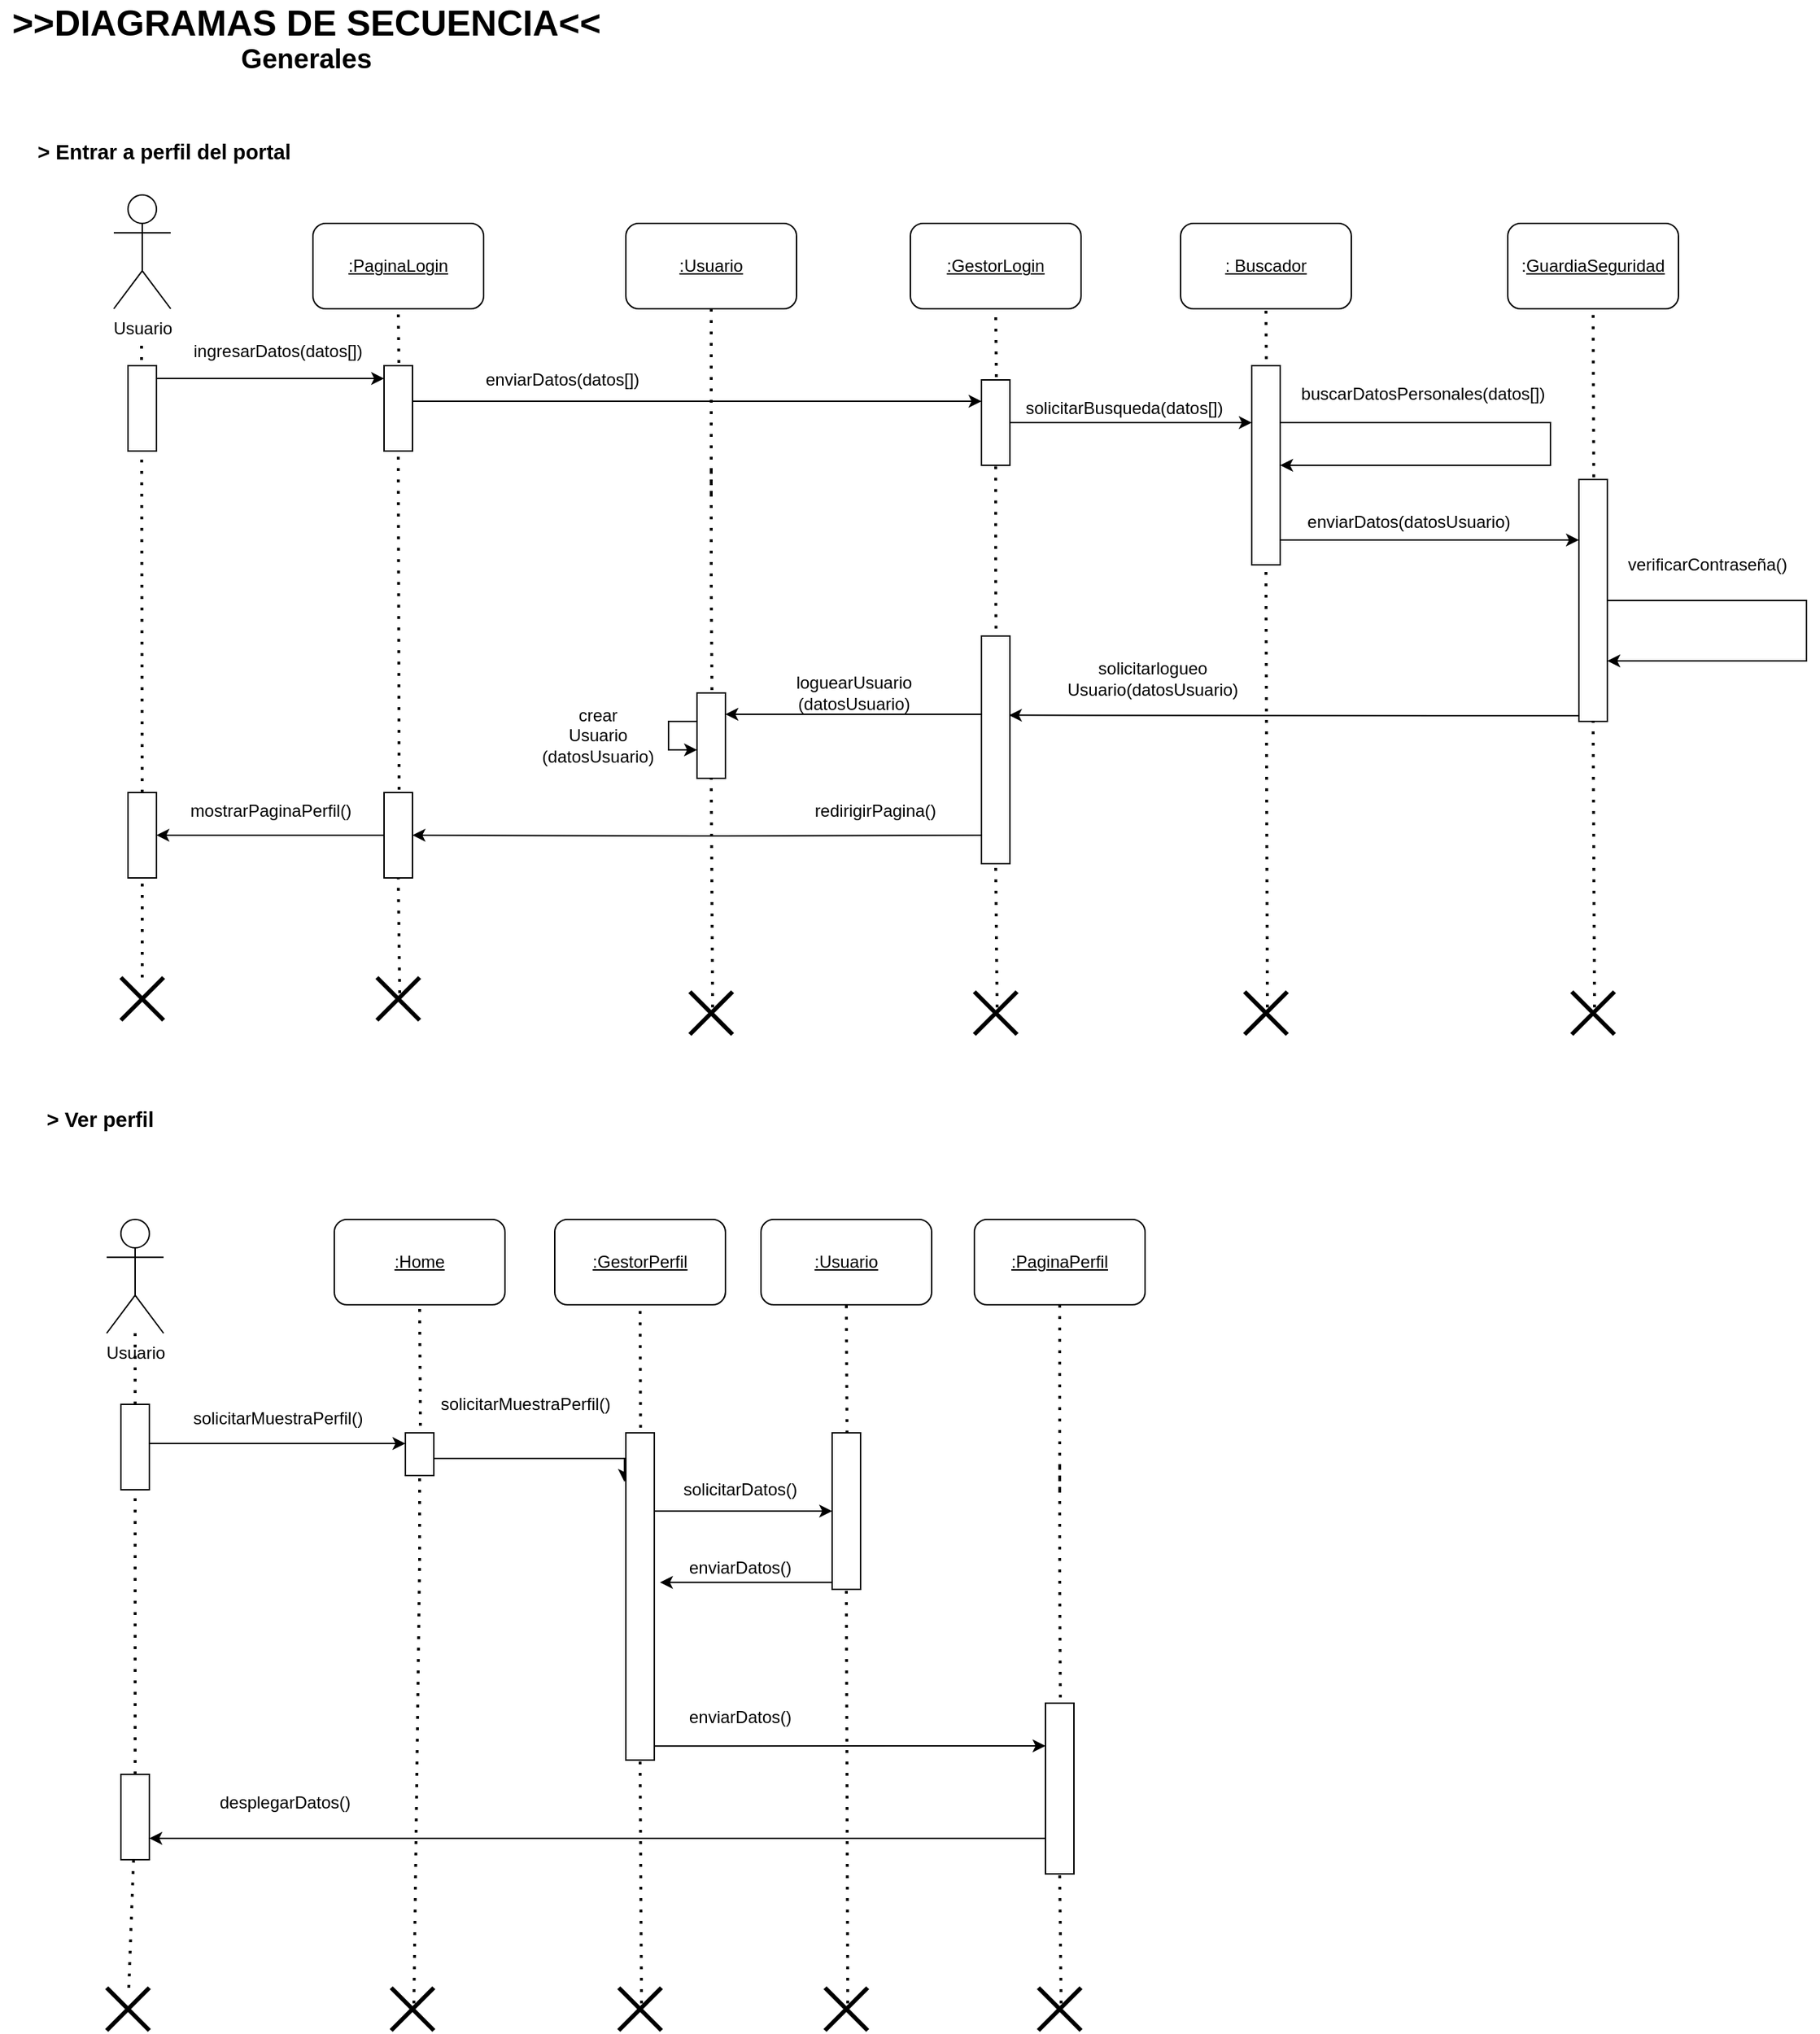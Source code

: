 <mxfile version="13.8.0" type="device" pages="4"><diagram id="j2pc_g9CmHgSNYLLU_Ug" name="DiagramaSecuncias_Generales"><mxGraphModel dx="884" dy="1015" grid="1" gridSize="10" guides="1" tooltips="1" connect="1" arrows="1" fold="1" page="1" pageScale="1" pageWidth="827" pageHeight="1169" math="0" shadow="0"><root><mxCell id="0"/><mxCell id="1" parent="0"/><mxCell id="yZFmiLy8yoGiWejxO4Nt-1" value="&lt;span id=&quot;docs-internal-guid-4f32e847-7fff-eb0f-b80e-6208da9aeb97&quot;&gt;&lt;span style=&quot;font-family: &amp;#34;anton&amp;#34; , sans-serif ; background-color: transparent ; vertical-align: baseline&quot;&gt;&lt;b&gt;&lt;span style=&quot;font-size: 19pt&quot;&gt;&amp;gt;&amp;gt;DIAGRAMAS DE SECUENCIA&amp;lt;&amp;lt;&lt;/span&gt;&lt;br&gt;&lt;font style=&quot;font-size: 19px&quot;&gt;Generales&lt;/font&gt;&lt;br&gt;&lt;/b&gt;&lt;/span&gt;&lt;/span&gt;" style="text;html=1;align=center;verticalAlign=middle;resizable=0;points=[];autosize=1;" vertex="1" parent="1"><mxGeometry x="40" y="40" width="430" height="40" as="geometry"/></mxCell><mxCell id="yZFmiLy8yoGiWejxO4Nt-2" value="&lt;span id=&quot;docs-internal-guid-2406e82d-7fff-c41a-942a-1077a9222a05&quot;&gt;&lt;span style=&quot;font-size: 11pt ; font-family: &amp;#34;quicksand&amp;#34; , sans-serif ; background-color: transparent ; vertical-align: baseline&quot;&gt;&lt;b&gt;&amp;gt; Entrar a perfil del portal&lt;/b&gt;&lt;/span&gt;&lt;/span&gt;" style="text;html=1;align=center;verticalAlign=middle;resizable=0;points=[];autosize=1;" vertex="1" parent="1"><mxGeometry x="60" y="130" width="190" height="20" as="geometry"/></mxCell><mxCell id="yZFmiLy8yoGiWejxO4Nt-3" value="&lt;u&gt;:PaginaLogin&lt;/u&gt;" style="rounded=1;whiteSpace=wrap;html=1;sketch=0;" vertex="1" parent="1"><mxGeometry x="260" y="190" width="120" height="60" as="geometry"/></mxCell><mxCell id="yZFmiLy8yoGiWejxO4Nt-4" value="Usuario&lt;br&gt;" style="shape=umlActor;verticalLabelPosition=bottom;verticalAlign=top;html=1;outlineConnect=0;rounded=0;sketch=0;" vertex="1" parent="1"><mxGeometry x="120" y="170" width="40" height="80" as="geometry"/></mxCell><mxCell id="yZFmiLy8yoGiWejxO4Nt-5" value="" style="endArrow=none;dashed=1;html=1;dashPattern=1 3;strokeWidth=2;entryX=0.5;entryY=1;entryDx=0;entryDy=0;exitX=0.533;exitY=0.367;exitDx=0;exitDy=0;exitPerimeter=0;" edge="1" parent="1" source="yZFmiLy8yoGiWejxO4Nt-15" target="yZFmiLy8yoGiWejxO4Nt-3"><mxGeometry width="50" height="50" relative="1" as="geometry"><mxPoint x="280" y="690" as="sourcePoint"/><mxPoint x="330" y="250" as="targetPoint"/></mxGeometry></mxCell><mxCell id="yZFmiLy8yoGiWejxO4Nt-7" value="" style="endArrow=none;dashed=1;html=1;dashPattern=1 3;strokeWidth=2;entryX=0.5;entryY=1;entryDx=0;entryDy=0;" edge="1" parent="1" source="yZFmiLy8yoGiWejxO4Nt-60"><mxGeometry width="50" height="50" relative="1" as="geometry"><mxPoint x="139.5" y="740" as="sourcePoint"/><mxPoint x="139.5" y="270" as="targetPoint"/></mxGeometry></mxCell><mxCell id="yZFmiLy8yoGiWejxO4Nt-12" value="" style="shape=umlDestroy;whiteSpace=wrap;html=1;strokeWidth=3;rounded=0;sketch=0;" vertex="1" parent="1"><mxGeometry x="125" y="720" width="30" height="30" as="geometry"/></mxCell><mxCell id="yZFmiLy8yoGiWejxO4Nt-13" value="" style="shape=umlDestroy;whiteSpace=wrap;html=1;strokeWidth=3;rounded=0;sketch=0;" vertex="1" parent="1"><mxGeometry x="305" y="720" width="30" height="30" as="geometry"/></mxCell><mxCell id="yZFmiLy8yoGiWejxO4Nt-18" style="edgeStyle=orthogonalEdgeStyle;rounded=0;orthogonalLoop=1;jettySize=auto;html=1;entryX=0;entryY=0.15;entryDx=0;entryDy=0;entryPerimeter=0;" edge="1" parent="1" source="yZFmiLy8yoGiWejxO4Nt-14" target="yZFmiLy8yoGiWejxO4Nt-15"><mxGeometry relative="1" as="geometry"><Array as="points"><mxPoint x="200" y="299"/><mxPoint x="200" y="299"/></Array></mxGeometry></mxCell><mxCell id="yZFmiLy8yoGiWejxO4Nt-14" value="" style="rounded=0;whiteSpace=wrap;html=1;sketch=0;" vertex="1" parent="1"><mxGeometry x="130" y="290" width="20" height="60" as="geometry"/></mxCell><mxCell id="yZFmiLy8yoGiWejxO4Nt-110" style="edgeStyle=orthogonalEdgeStyle;rounded=0;orthogonalLoop=1;jettySize=auto;html=1;entryX=0;entryY=0.25;entryDx=0;entryDy=0;" edge="1" parent="1" source="yZFmiLy8yoGiWejxO4Nt-15" target="yZFmiLy8yoGiWejxO4Nt-51"><mxGeometry relative="1" as="geometry"><Array as="points"><mxPoint x="440" y="315"/><mxPoint x="440" y="315"/></Array></mxGeometry></mxCell><mxCell id="yZFmiLy8yoGiWejxO4Nt-15" value="" style="rounded=0;whiteSpace=wrap;html=1;sketch=0;" vertex="1" parent="1"><mxGeometry x="310" y="290" width="20" height="60" as="geometry"/></mxCell><mxCell id="yZFmiLy8yoGiWejxO4Nt-16" value="" style="endArrow=none;dashed=1;html=1;dashPattern=1 3;strokeWidth=2;entryX=0.5;entryY=1;entryDx=0;entryDy=0;exitX=0.533;exitY=0.367;exitDx=0;exitDy=0;exitPerimeter=0;" edge="1" parent="1" source="yZFmiLy8yoGiWejxO4Nt-44" target="yZFmiLy8yoGiWejxO4Nt-15"><mxGeometry width="50" height="50" relative="1" as="geometry"><mxPoint x="320.99" y="771.01" as="sourcePoint"/><mxPoint x="320" y="250" as="targetPoint"/></mxGeometry></mxCell><mxCell id="yZFmiLy8yoGiWejxO4Nt-19" value="ingresarDatos(datos[])" style="text;html=1;align=center;verticalAlign=middle;resizable=0;points=[];autosize=1;" vertex="1" parent="1"><mxGeometry x="170" y="270" width="130" height="20" as="geometry"/></mxCell><mxCell id="yZFmiLy8yoGiWejxO4Nt-21" value="&lt;u&gt;: Buscador&lt;/u&gt;" style="rounded=1;whiteSpace=wrap;html=1;sketch=0;" vertex="1" parent="1"><mxGeometry x="870" y="190" width="120" height="60" as="geometry"/></mxCell><mxCell id="yZFmiLy8yoGiWejxO4Nt-22" value="" style="endArrow=none;dashed=1;html=1;dashPattern=1 3;strokeWidth=2;entryX=0.5;entryY=1;entryDx=0;entryDy=0;exitX=0.533;exitY=0.367;exitDx=0;exitDy=0;exitPerimeter=0;" edge="1" parent="1" source="yZFmiLy8yoGiWejxO4Nt-24" target="yZFmiLy8yoGiWejxO4Nt-21"><mxGeometry width="50" height="50" relative="1" as="geometry"><mxPoint x="930" y="720" as="sourcePoint"/><mxPoint x="980" y="280" as="targetPoint"/></mxGeometry></mxCell><mxCell id="yZFmiLy8yoGiWejxO4Nt-23" value="" style="shape=umlDestroy;whiteSpace=wrap;html=1;strokeWidth=3;rounded=0;sketch=0;" vertex="1" parent="1"><mxGeometry x="915" y="730" width="30" height="30" as="geometry"/></mxCell><mxCell id="yZFmiLy8yoGiWejxO4Nt-41" style="edgeStyle=orthogonalEdgeStyle;rounded=0;orthogonalLoop=1;jettySize=auto;html=1;entryX=0;entryY=0.25;entryDx=0;entryDy=0;" edge="1" parent="1" source="yZFmiLy8yoGiWejxO4Nt-24" target="yZFmiLy8yoGiWejxO4Nt-36"><mxGeometry relative="1" as="geometry"><Array as="points"><mxPoint x="930" y="413"/></Array></mxGeometry></mxCell><mxCell id="yZFmiLy8yoGiWejxO4Nt-24" value="" style="rounded=0;whiteSpace=wrap;html=1;sketch=0;" vertex="1" parent="1"><mxGeometry x="920" y="290" width="20" height="140" as="geometry"/></mxCell><mxCell id="yZFmiLy8yoGiWejxO4Nt-25" value="" style="endArrow=none;dashed=1;html=1;dashPattern=1 3;strokeWidth=2;entryX=0.5;entryY=1;entryDx=0;entryDy=0;exitX=0.533;exitY=0.367;exitDx=0;exitDy=0;exitPerimeter=0;" edge="1" parent="1" source="yZFmiLy8yoGiWejxO4Nt-23" target="yZFmiLy8yoGiWejxO4Nt-24"><mxGeometry width="50" height="50" relative="1" as="geometry"><mxPoint x="930.99" y="801.01" as="sourcePoint"/><mxPoint x="930" y="250" as="targetPoint"/></mxGeometry></mxCell><mxCell id="yZFmiLy8yoGiWejxO4Nt-27" value="enviarDatos(datos[])" style="text;html=1;align=center;verticalAlign=middle;resizable=0;points=[];autosize=1;" vertex="1" parent="1"><mxGeometry x="375" y="290" width="120" height="20" as="geometry"/></mxCell><mxCell id="yZFmiLy8yoGiWejxO4Nt-28" style="edgeStyle=orthogonalEdgeStyle;rounded=0;orthogonalLoop=1;jettySize=auto;html=1;entryX=1;entryY=0.5;entryDx=0;entryDy=0;" edge="1" parent="1" source="yZFmiLy8yoGiWejxO4Nt-24" target="yZFmiLy8yoGiWejxO4Nt-24"><mxGeometry relative="1" as="geometry"><Array as="points"><mxPoint x="1130" y="330"/><mxPoint x="1130" y="360"/></Array></mxGeometry></mxCell><mxCell id="yZFmiLy8yoGiWejxO4Nt-29" value="buscarDatosPersonales(datos[])" style="text;html=1;align=center;verticalAlign=middle;resizable=0;points=[];autosize=1;" vertex="1" parent="1"><mxGeometry x="945" y="300" width="190" height="20" as="geometry"/></mxCell><mxCell id="yZFmiLy8yoGiWejxO4Nt-33" value=":&lt;u&gt;GuardiaSeguridad&lt;/u&gt;" style="rounded=1;whiteSpace=wrap;html=1;sketch=0;" vertex="1" parent="1"><mxGeometry x="1100" y="190" width="120" height="60" as="geometry"/></mxCell><mxCell id="yZFmiLy8yoGiWejxO4Nt-34" value="" style="endArrow=none;dashed=1;html=1;dashPattern=1 3;strokeWidth=2;entryX=0.5;entryY=1;entryDx=0;entryDy=0;exitX=0.533;exitY=0.367;exitDx=0;exitDy=0;exitPerimeter=0;" edge="1" parent="1" source="yZFmiLy8yoGiWejxO4Nt-36" target="yZFmiLy8yoGiWejxO4Nt-33"><mxGeometry width="50" height="50" relative="1" as="geometry"><mxPoint x="1160" y="720" as="sourcePoint"/><mxPoint x="1210" y="280" as="targetPoint"/></mxGeometry></mxCell><mxCell id="yZFmiLy8yoGiWejxO4Nt-35" value="" style="shape=umlDestroy;whiteSpace=wrap;html=1;strokeWidth=3;rounded=0;sketch=0;" vertex="1" parent="1"><mxGeometry x="1145" y="730" width="30" height="30" as="geometry"/></mxCell><mxCell id="xAwsapA7T81fsY0oo1-r-3" style="edgeStyle=orthogonalEdgeStyle;rounded=0;orthogonalLoop=1;jettySize=auto;html=1;entryX=0.967;entryY=0.348;entryDx=0;entryDy=0;entryPerimeter=0;" edge="1" parent="1" source="yZFmiLy8yoGiWejxO4Nt-36" target="yZFmiLy8yoGiWejxO4Nt-56"><mxGeometry relative="1" as="geometry"><Array as="points"><mxPoint x="1100" y="536"/><mxPoint x="1100" y="536"/></Array></mxGeometry></mxCell><mxCell id="yZFmiLy8yoGiWejxO4Nt-36" value="" style="rounded=0;whiteSpace=wrap;html=1;sketch=0;" vertex="1" parent="1"><mxGeometry x="1150" y="370" width="20" height="170" as="geometry"/></mxCell><mxCell id="yZFmiLy8yoGiWejxO4Nt-37" value="" style="endArrow=none;dashed=1;html=1;dashPattern=1 3;strokeWidth=2;entryX=0.5;entryY=1;entryDx=0;entryDy=0;exitX=0.533;exitY=0.367;exitDx=0;exitDy=0;exitPerimeter=0;" edge="1" parent="1" source="yZFmiLy8yoGiWejxO4Nt-35" target="yZFmiLy8yoGiWejxO4Nt-36"><mxGeometry width="50" height="50" relative="1" as="geometry"><mxPoint x="1160.99" y="801.01" as="sourcePoint"/><mxPoint x="1160" y="250" as="targetPoint"/></mxGeometry></mxCell><mxCell id="yZFmiLy8yoGiWejxO4Nt-39" value="enviarDatos(datosUsuario)" style="text;html=1;align=center;verticalAlign=middle;resizable=0;points=[];autosize=1;" vertex="1" parent="1"><mxGeometry x="950" y="390" width="160" height="20" as="geometry"/></mxCell><mxCell id="yZFmiLy8yoGiWejxO4Nt-42" style="edgeStyle=orthogonalEdgeStyle;rounded=0;orthogonalLoop=1;jettySize=auto;html=1;entryX=1;entryY=0.75;entryDx=0;entryDy=0;" edge="1" parent="1" source="yZFmiLy8yoGiWejxO4Nt-36" target="yZFmiLy8yoGiWejxO4Nt-36"><mxGeometry relative="1" as="geometry"><Array as="points"><mxPoint x="1310" y="455"/><mxPoint x="1310" y="498"/></Array></mxGeometry></mxCell><mxCell id="yZFmiLy8yoGiWejxO4Nt-43" value="verificarContraseña()" style="text;html=1;align=center;verticalAlign=middle;resizable=0;points=[];autosize=1;" vertex="1" parent="1"><mxGeometry x="1175" y="420" width="130" height="20" as="geometry"/></mxCell><mxCell id="yZFmiLy8yoGiWejxO4Nt-62" style="edgeStyle=orthogonalEdgeStyle;rounded=0;orthogonalLoop=1;jettySize=auto;html=1;" edge="1" parent="1" source="yZFmiLy8yoGiWejxO4Nt-44" target="yZFmiLy8yoGiWejxO4Nt-60"><mxGeometry relative="1" as="geometry"/></mxCell><mxCell id="yZFmiLy8yoGiWejxO4Nt-44" value="" style="rounded=0;whiteSpace=wrap;html=1;sketch=0;" vertex="1" parent="1"><mxGeometry x="310" y="590" width="20" height="60" as="geometry"/></mxCell><mxCell id="yZFmiLy8yoGiWejxO4Nt-45" value="" style="endArrow=none;dashed=1;html=1;dashPattern=1 3;strokeWidth=2;entryX=0.5;entryY=1;entryDx=0;entryDy=0;exitX=0.533;exitY=0.367;exitDx=0;exitDy=0;exitPerimeter=0;" edge="1" parent="1" source="yZFmiLy8yoGiWejxO4Nt-13" target="yZFmiLy8yoGiWejxO4Nt-44"><mxGeometry width="50" height="50" relative="1" as="geometry"><mxPoint x="320.99" y="801.01" as="sourcePoint"/><mxPoint x="320" y="350" as="targetPoint"/></mxGeometry></mxCell><mxCell id="yZFmiLy8yoGiWejxO4Nt-47" value="solicitarlogueo&lt;br&gt;Usuario(datosUsuario)" style="text;html=1;align=center;verticalAlign=middle;resizable=0;points=[];autosize=1;" vertex="1" parent="1"><mxGeometry x="780" y="495" width="140" height="30" as="geometry"/></mxCell><mxCell id="yZFmiLy8yoGiWejxO4Nt-48" value="&lt;u&gt;:GestorLogin&lt;/u&gt;" style="rounded=1;whiteSpace=wrap;html=1;sketch=0;" vertex="1" parent="1"><mxGeometry x="680" y="190" width="120" height="60" as="geometry"/></mxCell><mxCell id="yZFmiLy8yoGiWejxO4Nt-49" value="" style="endArrow=none;dashed=1;html=1;dashPattern=1 3;strokeWidth=2;entryX=0.5;entryY=1;entryDx=0;entryDy=0;exitX=0.533;exitY=0.367;exitDx=0;exitDy=0;exitPerimeter=0;" edge="1" parent="1" source="yZFmiLy8yoGiWejxO4Nt-51" target="yZFmiLy8yoGiWejxO4Nt-48"><mxGeometry width="50" height="50" relative="1" as="geometry"><mxPoint x="740" y="720" as="sourcePoint"/><mxPoint x="790" y="280" as="targetPoint"/></mxGeometry></mxCell><mxCell id="yZFmiLy8yoGiWejxO4Nt-50" value="" style="shape=umlDestroy;whiteSpace=wrap;html=1;strokeWidth=3;rounded=0;sketch=0;" vertex="1" parent="1"><mxGeometry x="725" y="730" width="30" height="30" as="geometry"/></mxCell><mxCell id="yZFmiLy8yoGiWejxO4Nt-54" style="edgeStyle=orthogonalEdgeStyle;rounded=0;orthogonalLoop=1;jettySize=auto;html=1;" edge="1" parent="1" source="yZFmiLy8yoGiWejxO4Nt-51"><mxGeometry relative="1" as="geometry"><mxPoint x="920" y="330" as="targetPoint"/></mxGeometry></mxCell><mxCell id="yZFmiLy8yoGiWejxO4Nt-51" value="" style="rounded=0;whiteSpace=wrap;html=1;sketch=0;" vertex="1" parent="1"><mxGeometry x="730" y="300" width="20" height="60" as="geometry"/></mxCell><mxCell id="yZFmiLy8yoGiWejxO4Nt-52" value="" style="endArrow=none;dashed=1;html=1;dashPattern=1 3;strokeWidth=2;entryX=0.5;entryY=1;entryDx=0;entryDy=0;exitX=0.533;exitY=0.367;exitDx=0;exitDy=0;exitPerimeter=0;" edge="1" parent="1" source="yZFmiLy8yoGiWejxO4Nt-56" target="yZFmiLy8yoGiWejxO4Nt-51"><mxGeometry width="50" height="50" relative="1" as="geometry"><mxPoint x="740.99" y="801.01" as="sourcePoint"/><mxPoint x="740" y="250" as="targetPoint"/><Array as="points"><mxPoint x="740" y="440"/></Array></mxGeometry></mxCell><mxCell id="yZFmiLy8yoGiWejxO4Nt-55" value="solicitarBusqueda(datos[])" style="text;html=1;align=center;verticalAlign=middle;resizable=0;points=[];autosize=1;" vertex="1" parent="1"><mxGeometry x="755" y="310" width="150" height="20" as="geometry"/></mxCell><mxCell id="yZFmiLy8yoGiWejxO4Nt-112" style="edgeStyle=orthogonalEdgeStyle;rounded=0;orthogonalLoop=1;jettySize=auto;html=1;entryX=1;entryY=0.25;entryDx=0;entryDy=0;" edge="1" parent="1" source="yZFmiLy8yoGiWejxO4Nt-56" target="yZFmiLy8yoGiWejxO4Nt-106"><mxGeometry relative="1" as="geometry"><Array as="points"><mxPoint x="690" y="535"/><mxPoint x="690" y="535"/></Array></mxGeometry></mxCell><mxCell id="yZFmiLy8yoGiWejxO4Nt-56" value="" style="rounded=0;whiteSpace=wrap;html=1;sketch=0;" vertex="1" parent="1"><mxGeometry x="730" y="480" width="20" height="160" as="geometry"/></mxCell><mxCell id="yZFmiLy8yoGiWejxO4Nt-60" value="" style="rounded=0;whiteSpace=wrap;html=1;sketch=0;" vertex="1" parent="1"><mxGeometry x="130" y="590" width="20" height="60" as="geometry"/></mxCell><mxCell id="yZFmiLy8yoGiWejxO4Nt-61" value="" style="endArrow=none;dashed=1;html=1;dashPattern=1 3;strokeWidth=2;entryX=0.5;entryY=1;entryDx=0;entryDy=0;" edge="1" parent="1" source="yZFmiLy8yoGiWejxO4Nt-12" target="yZFmiLy8yoGiWejxO4Nt-60"><mxGeometry width="50" height="50" relative="1" as="geometry"><mxPoint x="139.986" y="810" as="sourcePoint"/><mxPoint x="139.5" y="270" as="targetPoint"/></mxGeometry></mxCell><mxCell id="yZFmiLy8yoGiWejxO4Nt-63" value="mostrarPaginaPerfil()" style="text;html=1;align=center;verticalAlign=middle;resizable=0;points=[];autosize=1;" vertex="1" parent="1"><mxGeometry x="165" y="593" width="130" height="20" as="geometry"/></mxCell><mxCell id="yZFmiLy8yoGiWejxO4Nt-65" value="redirigirPagina()" style="text;html=1;align=center;verticalAlign=middle;resizable=0;points=[];autosize=1;" vertex="1" parent="1"><mxGeometry x="605" y="593" width="100" height="20" as="geometry"/></mxCell><mxCell id="yZFmiLy8yoGiWejxO4Nt-66" value="&lt;u&gt;:Home&lt;/u&gt;" style="rounded=1;whiteSpace=wrap;html=1;sketch=0;" vertex="1" parent="1"><mxGeometry x="275" y="890" width="120" height="60" as="geometry"/></mxCell><mxCell id="yZFmiLy8yoGiWejxO4Nt-67" value="Usuario&lt;br&gt;" style="shape=umlActor;verticalLabelPosition=bottom;verticalAlign=top;html=1;outlineConnect=0;rounded=0;sketch=0;" vertex="1" parent="1"><mxGeometry x="115" y="890" width="40" height="80" as="geometry"/></mxCell><mxCell id="yZFmiLy8yoGiWejxO4Nt-68" value="" style="endArrow=none;dashed=1;html=1;dashPattern=1 3;strokeWidth=2;entryX=0.5;entryY=1;entryDx=0;entryDy=0;exitX=0.533;exitY=0.367;exitDx=0;exitDy=0;exitPerimeter=0;" edge="1" parent="1" source="yZFmiLy8yoGiWejxO4Nt-81" target="yZFmiLy8yoGiWejxO4Nt-66"><mxGeometry width="50" height="50" relative="1" as="geometry"><mxPoint x="335" y="1450" as="sourcePoint"/><mxPoint x="385" y="1010" as="targetPoint"/></mxGeometry></mxCell><mxCell id="yZFmiLy8yoGiWejxO4Nt-70" value="" style="endArrow=none;dashed=1;html=1;dashPattern=1 3;strokeWidth=2;" edge="1" parent="1" source="yZFmiLy8yoGiWejxO4Nt-77" target="yZFmiLy8yoGiWejxO4Nt-67"><mxGeometry width="50" height="50" relative="1" as="geometry"><mxPoint x="134.5" y="1500" as="sourcePoint"/><mxPoint x="134.5" y="1030" as="targetPoint"/></mxGeometry></mxCell><mxCell id="yZFmiLy8yoGiWejxO4Nt-75" value="" style="shape=umlDestroy;whiteSpace=wrap;html=1;strokeWidth=3;rounded=0;sketch=0;" vertex="1" parent="1"><mxGeometry x="115" y="1430" width="30" height="30" as="geometry"/></mxCell><mxCell id="yZFmiLy8yoGiWejxO4Nt-76" value="" style="shape=umlDestroy;whiteSpace=wrap;html=1;strokeWidth=3;rounded=0;sketch=0;" vertex="1" parent="1"><mxGeometry x="315" y="1430" width="30" height="30" as="geometry"/></mxCell><mxCell id="yZFmiLy8yoGiWejxO4Nt-78" value="&lt;span id=&quot;docs-internal-guid-fd17edd7-7fff-02aa-5f2f-a202e29b385f&quot;&gt;&lt;span style=&quot;font-size: 11pt ; font-family: &amp;#34;quicksand&amp;#34; , sans-serif ; background-color: transparent ; vertical-align: baseline&quot;&gt;&lt;b&gt;&amp;gt; Ver perfil &lt;/b&gt;&lt;/span&gt;&lt;/span&gt;" style="text;html=1;align=center;verticalAlign=middle;resizable=0;points=[];autosize=1;" vertex="1" parent="1"><mxGeometry x="65" y="810" width="90" height="20" as="geometry"/></mxCell><mxCell id="yZFmiLy8yoGiWejxO4Nt-83" style="edgeStyle=orthogonalEdgeStyle;rounded=0;orthogonalLoop=1;jettySize=auto;html=1;entryX=0;entryY=0.25;entryDx=0;entryDy=0;" edge="1" parent="1" source="yZFmiLy8yoGiWejxO4Nt-77" target="yZFmiLy8yoGiWejxO4Nt-81"><mxGeometry relative="1" as="geometry"><mxPoint x="320" y="1050" as="targetPoint"/><Array as="points"><mxPoint x="250" y="1048"/></Array></mxGeometry></mxCell><mxCell id="yZFmiLy8yoGiWejxO4Nt-77" value="" style="rounded=0;whiteSpace=wrap;html=1;sketch=0;" vertex="1" parent="1"><mxGeometry x="125" y="1020" width="20" height="60" as="geometry"/></mxCell><mxCell id="yZFmiLy8yoGiWejxO4Nt-80" value="" style="endArrow=none;dashed=1;html=1;dashPattern=1 3;strokeWidth=2;" edge="1" parent="1" source="yZFmiLy8yoGiWejxO4Nt-117" target="yZFmiLy8yoGiWejxO4Nt-77"><mxGeometry width="50" height="50" relative="1" as="geometry"><mxPoint x="139.876" y="1520" as="sourcePoint"/><mxPoint x="135.331" y="970" as="targetPoint"/></mxGeometry></mxCell><mxCell id="yZFmiLy8yoGiWejxO4Nt-141" style="edgeStyle=orthogonalEdgeStyle;rounded=0;orthogonalLoop=1;jettySize=auto;html=1;entryX=-0.05;entryY=0.15;entryDx=0;entryDy=0;entryPerimeter=0;" edge="1" parent="1" source="yZFmiLy8yoGiWejxO4Nt-81" target="yZFmiLy8yoGiWejxO4Nt-138"><mxGeometry relative="1" as="geometry"><Array as="points"><mxPoint x="390" y="1058"/><mxPoint x="390" y="1058"/></Array></mxGeometry></mxCell><mxCell id="yZFmiLy8yoGiWejxO4Nt-81" value="" style="rounded=0;whiteSpace=wrap;html=1;sketch=0;" vertex="1" parent="1"><mxGeometry x="325" y="1040" width="20" height="30" as="geometry"/></mxCell><mxCell id="yZFmiLy8yoGiWejxO4Nt-82" value="" style="endArrow=none;dashed=1;html=1;dashPattern=1 3;strokeWidth=2;entryX=0.5;entryY=1;entryDx=0;entryDy=0;" edge="1" parent="1" target="yZFmiLy8yoGiWejxO4Nt-81"><mxGeometry width="50" height="50" relative="1" as="geometry"><mxPoint x="335" y="1130" as="sourcePoint"/><mxPoint x="335" y="950" as="targetPoint"/></mxGeometry></mxCell><mxCell id="yZFmiLy8yoGiWejxO4Nt-84" value="solicitarMuestraPerfil()" style="text;html=1;align=center;verticalAlign=middle;resizable=0;points=[];autosize=1;" vertex="1" parent="1"><mxGeometry x="170" y="1020" width="130" height="20" as="geometry"/></mxCell><mxCell id="yZFmiLy8yoGiWejxO4Nt-85" value="&lt;u&gt;:Usuario&lt;/u&gt;" style="rounded=1;whiteSpace=wrap;html=1;sketch=0;" vertex="1" parent="1"><mxGeometry x="575" y="890" width="120" height="60" as="geometry"/></mxCell><mxCell id="yZFmiLy8yoGiWejxO4Nt-86" value="" style="endArrow=none;dashed=1;html=1;dashPattern=1 3;strokeWidth=2;entryX=0.5;entryY=1;entryDx=0;entryDy=0;exitX=0.533;exitY=0.367;exitDx=0;exitDy=0;exitPerimeter=0;" edge="1" parent="1" source="yZFmiLy8yoGiWejxO4Nt-88" target="yZFmiLy8yoGiWejxO4Nt-85"><mxGeometry width="50" height="50" relative="1" as="geometry"><mxPoint x="635" y="1420" as="sourcePoint"/><mxPoint x="685" y="980" as="targetPoint"/></mxGeometry></mxCell><mxCell id="yZFmiLy8yoGiWejxO4Nt-87" value="" style="shape=umlDestroy;whiteSpace=wrap;html=1;strokeWidth=3;rounded=0;sketch=0;" vertex="1" parent="1"><mxGeometry x="620" y="1430" width="30" height="30" as="geometry"/></mxCell><mxCell id="pRIJ0sw7wfimkFxf4PS9-1" style="edgeStyle=orthogonalEdgeStyle;rounded=0;orthogonalLoop=1;jettySize=auto;html=1;entryX=1.2;entryY=0.457;entryDx=0;entryDy=0;entryPerimeter=0;" edge="1" parent="1" source="yZFmiLy8yoGiWejxO4Nt-88" target="yZFmiLy8yoGiWejxO4Nt-138"><mxGeometry relative="1" as="geometry"><Array as="points"><mxPoint x="635" y="1145"/></Array></mxGeometry></mxCell><mxCell id="yZFmiLy8yoGiWejxO4Nt-88" value="" style="rounded=0;whiteSpace=wrap;html=1;sketch=0;" vertex="1" parent="1"><mxGeometry x="625" y="1040" width="20" height="110" as="geometry"/></mxCell><mxCell id="yZFmiLy8yoGiWejxO4Nt-89" value="" style="endArrow=none;dashed=1;html=1;dashPattern=1 3;strokeWidth=2;entryX=0.5;entryY=1;entryDx=0;entryDy=0;exitX=0.533;exitY=0.367;exitDx=0;exitDy=0;exitPerimeter=0;" edge="1" parent="1" source="yZFmiLy8yoGiWejxO4Nt-87" target="yZFmiLy8yoGiWejxO4Nt-88"><mxGeometry width="50" height="50" relative="1" as="geometry"><mxPoint x="635.99" y="1501.01" as="sourcePoint"/><mxPoint x="635" y="950" as="targetPoint"/></mxGeometry></mxCell><mxCell id="yZFmiLy8yoGiWejxO4Nt-91" value="solicitarMuestraPerfil()" style="text;html=1;align=center;verticalAlign=middle;resizable=0;points=[];autosize=1;" vertex="1" parent="1"><mxGeometry x="344" y="1010" width="130" height="20" as="geometry"/></mxCell><mxCell id="yZFmiLy8yoGiWejxO4Nt-101" value="&lt;u&gt;:Usuario&lt;/u&gt;" style="rounded=1;whiteSpace=wrap;html=1;sketch=0;" vertex="1" parent="1"><mxGeometry x="480" y="190" width="120" height="60" as="geometry"/></mxCell><mxCell id="yZFmiLy8yoGiWejxO4Nt-102" value="" style="endArrow=none;dashed=1;html=1;dashPattern=1 3;strokeWidth=2;entryX=0.5;entryY=1;entryDx=0;entryDy=0;" edge="1" parent="1" target="yZFmiLy8yoGiWejxO4Nt-101"><mxGeometry width="50" height="50" relative="1" as="geometry"><mxPoint x="540" y="380" as="sourcePoint"/><mxPoint x="590" y="280" as="targetPoint"/></mxGeometry></mxCell><mxCell id="yZFmiLy8yoGiWejxO4Nt-103" value="" style="shape=umlDestroy;whiteSpace=wrap;html=1;strokeWidth=3;rounded=0;sketch=0;" vertex="1" parent="1"><mxGeometry x="525" y="730" width="30" height="30" as="geometry"/></mxCell><mxCell id="yZFmiLy8yoGiWejxO4Nt-105" value="" style="endArrow=none;dashed=1;html=1;dashPattern=1 3;strokeWidth=2;entryX=0.5;entryY=1;entryDx=0;entryDy=0;exitX=0.533;exitY=0.367;exitDx=0;exitDy=0;exitPerimeter=0;" edge="1" parent="1" source="yZFmiLy8yoGiWejxO4Nt-106"><mxGeometry width="50" height="50" relative="1" as="geometry"><mxPoint x="540.99" y="801.01" as="sourcePoint"/><mxPoint x="540" y="360" as="targetPoint"/><Array as="points"><mxPoint x="540" y="440"/></Array></mxGeometry></mxCell><mxCell id="yZFmiLy8yoGiWejxO4Nt-106" value="" style="rounded=0;whiteSpace=wrap;html=1;sketch=0;" vertex="1" parent="1"><mxGeometry x="530" y="520" width="20" height="60" as="geometry"/></mxCell><mxCell id="yZFmiLy8yoGiWejxO4Nt-107" value="" style="endArrow=none;dashed=1;html=1;dashPattern=1 3;strokeWidth=2;entryX=0.5;entryY=1;entryDx=0;entryDy=0;exitX=0.533;exitY=0.367;exitDx=0;exitDy=0;exitPerimeter=0;" edge="1" parent="1" source="yZFmiLy8yoGiWejxO4Nt-103" target="yZFmiLy8yoGiWejxO4Nt-106"><mxGeometry width="50" height="50" relative="1" as="geometry"><mxPoint x="540.99" y="801.01" as="sourcePoint"/><mxPoint x="540" y="360" as="targetPoint"/></mxGeometry></mxCell><mxCell id="yZFmiLy8yoGiWejxO4Nt-113" value="loguearUsuario&lt;br&gt;(datosUsuario)" style="text;html=1;align=center;verticalAlign=middle;resizable=0;points=[];autosize=1;" vertex="1" parent="1"><mxGeometry x="590" y="505" width="100" height="30" as="geometry"/></mxCell><mxCell id="yZFmiLy8yoGiWejxO4Nt-116" style="edgeStyle=orthogonalEdgeStyle;rounded=0;orthogonalLoop=1;jettySize=auto;html=1;" edge="1" parent="1" target="yZFmiLy8yoGiWejxO4Nt-44"><mxGeometry relative="1" as="geometry"><mxPoint x="730" y="620" as="sourcePoint"/></mxGeometry></mxCell><mxCell id="yZFmiLy8yoGiWejxO4Nt-115" value="" style="endArrow=none;dashed=1;html=1;dashPattern=1 3;strokeWidth=2;entryX=0.5;entryY=1;entryDx=0;entryDy=0;exitX=0.533;exitY=0.367;exitDx=0;exitDy=0;exitPerimeter=0;" edge="1" parent="1" source="yZFmiLy8yoGiWejxO4Nt-50" target="yZFmiLy8yoGiWejxO4Nt-56"><mxGeometry width="50" height="50" relative="1" as="geometry"><mxPoint x="740.99" y="741.01" as="sourcePoint"/><mxPoint x="740" y="650" as="targetPoint"/></mxGeometry></mxCell><mxCell id="yZFmiLy8yoGiWejxO4Nt-117" value="" style="rounded=0;whiteSpace=wrap;html=1;sketch=0;" vertex="1" parent="1"><mxGeometry x="125" y="1280" width="20" height="60" as="geometry"/></mxCell><mxCell id="yZFmiLy8yoGiWejxO4Nt-118" value="" style="endArrow=none;dashed=1;html=1;dashPattern=1 3;strokeWidth=2;" edge="1" parent="1" source="yZFmiLy8yoGiWejxO4Nt-75" target="yZFmiLy8yoGiWejxO4Nt-117"><mxGeometry width="50" height="50" relative="1" as="geometry"><mxPoint x="135" y="1520" as="sourcePoint"/><mxPoint x="135" y="1080" as="targetPoint"/></mxGeometry></mxCell><mxCell id="yZFmiLy8yoGiWejxO4Nt-120" value="" style="endArrow=none;dashed=1;html=1;dashPattern=1 3;strokeWidth=2;entryX=0.5;entryY=1;entryDx=0;entryDy=0;exitX=0.533;exitY=0.367;exitDx=0;exitDy=0;exitPerimeter=0;" edge="1" parent="1" source="yZFmiLy8yoGiWejxO4Nt-76"><mxGeometry width="50" height="50" relative="1" as="geometry"><mxPoint x="335.99" y="1531.01" as="sourcePoint"/><mxPoint x="335" y="1130" as="targetPoint"/></mxGeometry></mxCell><mxCell id="yZFmiLy8yoGiWejxO4Nt-122" value="enviarDatos()" style="text;html=1;align=center;verticalAlign=middle;resizable=0;points=[];autosize=1;" vertex="1" parent="1"><mxGeometry x="515" y="1125" width="90" height="20" as="geometry"/></mxCell><mxCell id="yZFmiLy8yoGiWejxO4Nt-124" value="desplegarDatos()" style="text;html=1;align=center;verticalAlign=middle;resizable=0;points=[];autosize=1;" vertex="1" parent="1"><mxGeometry x="185" y="1290" width="110" height="20" as="geometry"/></mxCell><mxCell id="yZFmiLy8yoGiWejxO4Nt-126" value="&lt;u&gt;:PaginaPerfil&lt;/u&gt;" style="rounded=1;whiteSpace=wrap;html=1;sketch=0;" vertex="1" parent="1"><mxGeometry x="725" y="890" width="120" height="60" as="geometry"/></mxCell><mxCell id="yZFmiLy8yoGiWejxO4Nt-127" value="" style="endArrow=none;dashed=1;html=1;dashPattern=1 3;strokeWidth=2;entryX=0.5;entryY=1;entryDx=0;entryDy=0;" edge="1" parent="1" target="yZFmiLy8yoGiWejxO4Nt-126"><mxGeometry width="50" height="50" relative="1" as="geometry"><mxPoint x="785" y="1080" as="sourcePoint"/><mxPoint x="835" y="980" as="targetPoint"/></mxGeometry></mxCell><mxCell id="yZFmiLy8yoGiWejxO4Nt-128" value="" style="shape=umlDestroy;whiteSpace=wrap;html=1;strokeWidth=3;rounded=0;sketch=0;" vertex="1" parent="1"><mxGeometry x="770" y="1430" width="30" height="30" as="geometry"/></mxCell><mxCell id="yZFmiLy8yoGiWejxO4Nt-129" value="" style="endArrow=none;dashed=1;html=1;dashPattern=1 3;strokeWidth=2;entryX=0.5;entryY=1;entryDx=0;entryDy=0;exitX=0.533;exitY=0.367;exitDx=0;exitDy=0;exitPerimeter=0;" edge="1" parent="1" source="yZFmiLy8yoGiWejxO4Nt-130"><mxGeometry width="50" height="50" relative="1" as="geometry"><mxPoint x="785.99" y="1501.01" as="sourcePoint"/><mxPoint x="785" y="1060" as="targetPoint"/><Array as="points"><mxPoint x="785" y="1140"/></Array></mxGeometry></mxCell><mxCell id="yZFmiLy8yoGiWejxO4Nt-149" style="edgeStyle=orthogonalEdgeStyle;rounded=0;orthogonalLoop=1;jettySize=auto;html=1;entryX=1;entryY=0.75;entryDx=0;entryDy=0;" edge="1" parent="1" source="yZFmiLy8yoGiWejxO4Nt-130" target="yZFmiLy8yoGiWejxO4Nt-117"><mxGeometry relative="1" as="geometry"><Array as="points"><mxPoint x="785" y="1325"/><mxPoint x="785" y="1325"/></Array></mxGeometry></mxCell><mxCell id="yZFmiLy8yoGiWejxO4Nt-130" value="" style="rounded=0;whiteSpace=wrap;html=1;sketch=0;" vertex="1" parent="1"><mxGeometry x="775" y="1230" width="20" height="120" as="geometry"/></mxCell><mxCell id="yZFmiLy8yoGiWejxO4Nt-131" value="" style="endArrow=none;dashed=1;html=1;dashPattern=1 3;strokeWidth=2;entryX=0.5;entryY=1;entryDx=0;entryDy=0;exitX=0.533;exitY=0.367;exitDx=0;exitDy=0;exitPerimeter=0;" edge="1" parent="1" source="yZFmiLy8yoGiWejxO4Nt-128" target="yZFmiLy8yoGiWejxO4Nt-130"><mxGeometry width="50" height="50" relative="1" as="geometry"><mxPoint x="785.99" y="1501.01" as="sourcePoint"/><mxPoint x="785" y="1060" as="targetPoint"/></mxGeometry></mxCell><mxCell id="yZFmiLy8yoGiWejxO4Nt-135" value="&lt;u&gt;:GestorPerfil&lt;/u&gt;" style="rounded=1;whiteSpace=wrap;html=1;sketch=0;" vertex="1" parent="1"><mxGeometry x="430" y="890" width="120" height="60" as="geometry"/></mxCell><mxCell id="yZFmiLy8yoGiWejxO4Nt-136" value="" style="endArrow=none;dashed=1;html=1;dashPattern=1 3;strokeWidth=2;entryX=0.5;entryY=1;entryDx=0;entryDy=0;exitX=0.533;exitY=0.367;exitDx=0;exitDy=0;exitPerimeter=0;" edge="1" parent="1" source="yZFmiLy8yoGiWejxO4Nt-138" target="yZFmiLy8yoGiWejxO4Nt-135"><mxGeometry width="50" height="50" relative="1" as="geometry"><mxPoint x="490" y="1420" as="sourcePoint"/><mxPoint x="540" y="980" as="targetPoint"/></mxGeometry></mxCell><mxCell id="yZFmiLy8yoGiWejxO4Nt-137" value="" style="shape=umlDestroy;whiteSpace=wrap;html=1;strokeWidth=3;rounded=0;sketch=0;" vertex="1" parent="1"><mxGeometry x="475" y="1430" width="30" height="30" as="geometry"/></mxCell><mxCell id="yZFmiLy8yoGiWejxO4Nt-142" style="edgeStyle=orthogonalEdgeStyle;rounded=0;orthogonalLoop=1;jettySize=auto;html=1;entryX=0;entryY=0.5;entryDx=0;entryDy=0;" edge="1" parent="1" source="yZFmiLy8yoGiWejxO4Nt-138" target="yZFmiLy8yoGiWejxO4Nt-88"><mxGeometry relative="1" as="geometry"><Array as="points"><mxPoint x="540" y="1095"/><mxPoint x="540" y="1095"/></Array></mxGeometry></mxCell><mxCell id="yZFmiLy8yoGiWejxO4Nt-138" value="" style="rounded=0;whiteSpace=wrap;html=1;sketch=0;" vertex="1" parent="1"><mxGeometry x="480" y="1040" width="20" height="230" as="geometry"/></mxCell><mxCell id="yZFmiLy8yoGiWejxO4Nt-143" value="solicitarDatos()" style="text;html=1;align=center;verticalAlign=middle;resizable=0;points=[];autosize=1;" vertex="1" parent="1"><mxGeometry x="510" y="1070" width="100" height="20" as="geometry"/></mxCell><mxCell id="yZFmiLy8yoGiWejxO4Nt-147" style="edgeStyle=orthogonalEdgeStyle;rounded=0;orthogonalLoop=1;jettySize=auto;html=1;entryX=0;entryY=0.25;entryDx=0;entryDy=0;" edge="1" parent="1" target="yZFmiLy8yoGiWejxO4Nt-130"><mxGeometry relative="1" as="geometry"><mxPoint x="500" y="1260.067" as="sourcePoint"/><Array as="points"><mxPoint x="540" y="1260"/><mxPoint x="540" y="1260"/></Array></mxGeometry></mxCell><mxCell id="yZFmiLy8yoGiWejxO4Nt-146" value="" style="endArrow=none;dashed=1;html=1;dashPattern=1 3;strokeWidth=2;entryX=0.5;entryY=1;entryDx=0;entryDy=0;exitX=0.533;exitY=0.367;exitDx=0;exitDy=0;exitPerimeter=0;" edge="1" parent="1" source="yZFmiLy8yoGiWejxO4Nt-137"><mxGeometry width="50" height="50" relative="1" as="geometry"><mxPoint x="490.99" y="1441.01" as="sourcePoint"/><mxPoint x="490" y="1270" as="targetPoint"/></mxGeometry></mxCell><mxCell id="yZFmiLy8yoGiWejxO4Nt-148" value="enviarDatos()" style="text;html=1;align=center;verticalAlign=middle;resizable=0;points=[];autosize=1;" vertex="1" parent="1"><mxGeometry x="515" y="1230" width="90" height="20" as="geometry"/></mxCell><mxCell id="xAwsapA7T81fsY0oo1-r-1" style="edgeStyle=orthogonalEdgeStyle;rounded=0;orthogonalLoop=1;jettySize=auto;html=1;" edge="1" parent="1" source="yZFmiLy8yoGiWejxO4Nt-106" target="yZFmiLy8yoGiWejxO4Nt-106"><mxGeometry relative="1" as="geometry"><Array as="points"><mxPoint x="510" y="550"/></Array></mxGeometry></mxCell><mxCell id="xAwsapA7T81fsY0oo1-r-2" value="crear&lt;br&gt;Usuario&lt;br&gt;(datosUsuario)" style="text;html=1;align=center;verticalAlign=middle;resizable=0;points=[];autosize=1;" vertex="1" parent="1"><mxGeometry x="415" y="525" width="90" height="50" as="geometry"/></mxCell></root></mxGraphModel></diagram><diagram id="Lce1q9DgYSlPnWTwlErJ" name="DiagramaSecuencias_Gerente"><mxGraphModel dx="829" dy="951" grid="1" gridSize="10" guides="1" tooltips="1" connect="1" arrows="1" fold="1" page="1" pageScale="1" pageWidth="827" pageHeight="1169" math="0" shadow="0"><root><mxCell id="cAqCPVekRqB-BYrAZH5y-0"/><mxCell id="cAqCPVekRqB-BYrAZH5y-1" parent="cAqCPVekRqB-BYrAZH5y-0"/><mxCell id="cAqCPVekRqB-BYrAZH5y-2" value="&lt;b&gt;&lt;span style=&quot;font-size: 25px&quot;&gt;&amp;gt;&amp;gt;DIAGRAMA DE SECUENCIAS&amp;lt;&amp;lt;&lt;/span&gt;&lt;br&gt;&lt;font style=&quot;font-size: 19px&quot;&gt;GERENTE&lt;/font&gt;&lt;br&gt;&lt;/b&gt;" style="text;html=1;align=center;verticalAlign=middle;resizable=0;points=[];autosize=1;" vertex="1" parent="cAqCPVekRqB-BYrAZH5y-1"><mxGeometry x="70" y="60" width="420" height="40" as="geometry"/></mxCell><mxCell id="sqp3E94xPgjERWEQCEl4-47" value="&lt;span id=&quot;docs-internal-guid-b10c3f8e-7fff-03d2-e392-3b18875a9ba9&quot;&gt;&lt;span style=&quot;font-size: 11pt ; font-family: &amp;#34;quicksand&amp;#34; , sans-serif ; background-color: transparent ; vertical-align: baseline&quot;&gt;&lt;b&gt;&amp;gt; Agregar cuenta a cliente registrado&lt;/b&gt;&lt;/span&gt;&lt;/span&gt;" style="text;html=1;align=center;verticalAlign=middle;resizable=0;points=[];autosize=1;" vertex="1" parent="cAqCPVekRqB-BYrAZH5y-1"><mxGeometry x="127.5" y="140" width="270" height="20" as="geometry"/></mxCell><mxCell id="sqp3E94xPgjERWEQCEl4-99" value="&lt;u&gt;: PaginaCreacionCuentas&lt;/u&gt;" style="rounded=1;whiteSpace=wrap;html=1;sketch=0;" vertex="1" parent="cAqCPVekRqB-BYrAZH5y-1"><mxGeometry x="276.25" y="200" width="142.5" height="60" as="geometry"/></mxCell><mxCell id="sqp3E94xPgjERWEQCEl4-100" value="Gerente&lt;br&gt;" style="shape=umlActor;verticalLabelPosition=bottom;verticalAlign=top;html=1;outlineConnect=0;rounded=0;sketch=0;" vertex="1" parent="cAqCPVekRqB-BYrAZH5y-1"><mxGeometry x="127.5" y="210" width="40" height="80" as="geometry"/></mxCell><mxCell id="sqp3E94xPgjERWEQCEl4-101" value="" style="endArrow=none;dashed=1;html=1;dashPattern=1 3;strokeWidth=2;entryX=0.5;entryY=1;entryDx=0;entryDy=0;exitX=0.533;exitY=0.367;exitDx=0;exitDy=0;exitPerimeter=0;" edge="1" parent="cAqCPVekRqB-BYrAZH5y-1" source="sqp3E94xPgjERWEQCEl4-115" target="sqp3E94xPgjERWEQCEl4-99"><mxGeometry width="50" height="50" relative="1" as="geometry"><mxPoint x="348.5" y="905" as="sourcePoint"/><mxPoint x="398.5" y="465" as="targetPoint"/></mxGeometry></mxCell><mxCell id="sqp3E94xPgjERWEQCEl4-102" value="" style="endArrow=none;dashed=1;html=1;dashPattern=1 3;strokeWidth=2;" edge="1" parent="cAqCPVekRqB-BYrAZH5y-1" source="sqp3E94xPgjERWEQCEl4-112" target="sqp3E94xPgjERWEQCEl4-100"><mxGeometry width="50" height="50" relative="1" as="geometry"><mxPoint x="148" y="955" as="sourcePoint"/><mxPoint x="149" y="340" as="targetPoint"/></mxGeometry></mxCell><mxCell id="sqp3E94xPgjERWEQCEl4-103" value="" style="shape=umlDestroy;whiteSpace=wrap;html=1;strokeWidth=3;rounded=0;sketch=0;" vertex="1" parent="cAqCPVekRqB-BYrAZH5y-1"><mxGeometry x="132" y="570" width="30" height="30" as="geometry"/></mxCell><mxCell id="sqp3E94xPgjERWEQCEl4-104" value="" style="shape=umlDestroy;whiteSpace=wrap;html=1;strokeWidth=3;rounded=0;sketch=0;" vertex="1" parent="cAqCPVekRqB-BYrAZH5y-1"><mxGeometry x="332.5" y="570" width="30" height="30" as="geometry"/></mxCell><mxCell id="sqp3E94xPgjERWEQCEl4-105" value="&lt;u&gt;: GestorCuentas&lt;/u&gt;" style="rounded=1;whiteSpace=wrap;html=1;sketch=0;" vertex="1" parent="cAqCPVekRqB-BYrAZH5y-1"><mxGeometry x="647.5" y="200" width="120" height="60" as="geometry"/></mxCell><mxCell id="sqp3E94xPgjERWEQCEl4-106" value="" style="endArrow=none;dashed=1;html=1;dashPattern=1 3;strokeWidth=2;entryX=0.5;entryY=1;entryDx=0;entryDy=0;exitX=0.533;exitY=0.367;exitDx=0;exitDy=0;exitPerimeter=0;" edge="1" parent="cAqCPVekRqB-BYrAZH5y-1" source="sqp3E94xPgjERWEQCEl4-107" target="sqp3E94xPgjERWEQCEl4-105"><mxGeometry width="50" height="50" relative="1" as="geometry"><mxPoint x="708.5" y="905" as="sourcePoint"/><mxPoint x="758.5" y="465" as="targetPoint"/></mxGeometry></mxCell><mxCell id="sqp3E94xPgjERWEQCEl4-107" value="" style="shape=umlDestroy;whiteSpace=wrap;html=1;strokeWidth=3;rounded=0;sketch=0;" vertex="1" parent="cAqCPVekRqB-BYrAZH5y-1"><mxGeometry x="692.5" y="570" width="30" height="30" as="geometry"/></mxCell><mxCell id="sqp3E94xPgjERWEQCEl4-108" value="&lt;u&gt;: Creador&lt;/u&gt;" style="rounded=1;whiteSpace=wrap;html=1;sketch=0;" vertex="1" parent="cAqCPVekRqB-BYrAZH5y-1"><mxGeometry x="971.25" y="200" width="120" height="60" as="geometry"/></mxCell><mxCell id="sqp3E94xPgjERWEQCEl4-109" value="" style="endArrow=none;dashed=1;html=1;dashPattern=1 3;strokeWidth=2;entryX=0.5;entryY=1;entryDx=0;entryDy=0;exitX=0.533;exitY=0.367;exitDx=0;exitDy=0;exitPerimeter=0;" edge="1" parent="cAqCPVekRqB-BYrAZH5y-1" source="sqp3E94xPgjERWEQCEl4-122" target="sqp3E94xPgjERWEQCEl4-108"><mxGeometry width="50" height="50" relative="1" as="geometry"><mxPoint x="1032.25" y="905" as="sourcePoint"/><mxPoint x="1082.25" y="465" as="targetPoint"/></mxGeometry></mxCell><mxCell id="sqp3E94xPgjERWEQCEl4-110" value="" style="shape=umlDestroy;whiteSpace=wrap;html=1;strokeWidth=3;rounded=0;sketch=0;" vertex="1" parent="cAqCPVekRqB-BYrAZH5y-1"><mxGeometry x="1016.25" y="570" width="30" height="30" as="geometry"/></mxCell><mxCell id="sqp3E94xPgjERWEQCEl4-111" style="edgeStyle=orthogonalEdgeStyle;rounded=0;orthogonalLoop=1;jettySize=auto;html=1;entryX=0;entryY=0.25;entryDx=0;entryDy=0;" edge="1" parent="cAqCPVekRqB-BYrAZH5y-1" source="sqp3E94xPgjERWEQCEl4-112" target="sqp3E94xPgjERWEQCEl4-115"><mxGeometry relative="1" as="geometry"><Array as="points"><mxPoint x="217" y="355"/><mxPoint x="217" y="355"/></Array></mxGeometry></mxCell><mxCell id="sqp3E94xPgjERWEQCEl4-112" value="" style="rounded=0;whiteSpace=wrap;html=1;sketch=0;" vertex="1" parent="cAqCPVekRqB-BYrAZH5y-1"><mxGeometry x="137" y="330" width="20" height="60" as="geometry"/></mxCell><mxCell id="sqp3E94xPgjERWEQCEl4-113" value="" style="endArrow=none;dashed=1;html=1;dashPattern=1 3;strokeWidth=2;entryX=0.5;entryY=1;entryDx=0;entryDy=0;" edge="1" parent="cAqCPVekRqB-BYrAZH5y-1" source="sqp3E94xPgjERWEQCEl4-138" target="sqp3E94xPgjERWEQCEl4-112"><mxGeometry width="50" height="50" relative="1" as="geometry"><mxPoint x="146.986" y="850" as="sourcePoint"/><mxPoint x="146.5" y="310" as="targetPoint"/></mxGeometry></mxCell><mxCell id="sqp3E94xPgjERWEQCEl4-114" style="edgeStyle=orthogonalEdgeStyle;rounded=0;orthogonalLoop=1;jettySize=auto;html=1;entryX=0;entryY=0.5;entryDx=0;entryDy=0;" edge="1" parent="cAqCPVekRqB-BYrAZH5y-1" source="sqp3E94xPgjERWEQCEl4-115" target="sqp3E94xPgjERWEQCEl4-119"><mxGeometry relative="1" as="geometry"/></mxCell><mxCell id="sqp3E94xPgjERWEQCEl4-115" value="" style="rounded=0;whiteSpace=wrap;html=1;sketch=0;" vertex="1" parent="cAqCPVekRqB-BYrAZH5y-1"><mxGeometry x="337" y="340" width="20" height="60" as="geometry"/></mxCell><mxCell id="sqp3E94xPgjERWEQCEl4-116" value="" style="endArrow=none;dashed=1;html=1;dashPattern=1 3;strokeWidth=2;entryX=0.5;entryY=1;entryDx=0;entryDy=0;exitX=0.533;exitY=0.367;exitDx=0;exitDy=0;exitPerimeter=0;" edge="1" parent="cAqCPVekRqB-BYrAZH5y-1" source="sqp3E94xPgjERWEQCEl4-104" target="sqp3E94xPgjERWEQCEl4-115"><mxGeometry width="50" height="50" relative="1" as="geometry"><mxPoint x="347.99" y="811.01" as="sourcePoint"/><mxPoint x="347" y="260" as="targetPoint"/></mxGeometry></mxCell><mxCell id="sqp3E94xPgjERWEQCEl4-117" value="ingresarDatos(datos[])" style="text;html=1;align=center;verticalAlign=middle;resizable=0;points=[];autosize=1;" vertex="1" parent="cAqCPVekRqB-BYrAZH5y-1"><mxGeometry x="172" y="330" width="130" height="20" as="geometry"/></mxCell><mxCell id="sqp3E94xPgjERWEQCEl4-118" style="edgeStyle=orthogonalEdgeStyle;rounded=0;orthogonalLoop=1;jettySize=auto;html=1;entryX=0;entryY=0.25;entryDx=0;entryDy=0;" edge="1" parent="cAqCPVekRqB-BYrAZH5y-1" source="sqp3E94xPgjERWEQCEl4-119" target="sqp3E94xPgjERWEQCEl4-122"><mxGeometry relative="1" as="geometry"/></mxCell><mxCell id="sqp3E94xPgjERWEQCEl4-119" value="" style="rounded=0;whiteSpace=wrap;html=1;sketch=0;" vertex="1" parent="cAqCPVekRqB-BYrAZH5y-1"><mxGeometry x="697" y="340" width="20" height="60" as="geometry"/></mxCell><mxCell id="sqp3E94xPgjERWEQCEl4-120" value="enviarDatos(datos[])" style="text;html=1;align=center;verticalAlign=middle;resizable=0;points=[];autosize=1;" vertex="1" parent="cAqCPVekRqB-BYrAZH5y-1"><mxGeometry x="377" y="350" width="120" height="20" as="geometry"/></mxCell><mxCell id="qAVNxARAsSsC5HvVcIOj-11" style="edgeStyle=orthogonalEdgeStyle;rounded=0;orthogonalLoop=1;jettySize=auto;html=1;entryX=1;entryY=0.25;entryDx=0;entryDy=0;" edge="1" parent="cAqCPVekRqB-BYrAZH5y-1" source="sqp3E94xPgjERWEQCEl4-122" target="qAVNxARAsSsC5HvVcIOj-7"><mxGeometry relative="1" as="geometry"><Array as="points"><mxPoint x="990" y="450"/><mxPoint x="990" y="450"/></Array></mxGeometry></mxCell><mxCell id="sqp3E94xPgjERWEQCEl4-122" value="" style="rounded=0;whiteSpace=wrap;html=1;sketch=0;" vertex="1" parent="cAqCPVekRqB-BYrAZH5y-1"><mxGeometry x="1020.75" y="340" width="20" height="120" as="geometry"/></mxCell><mxCell id="sqp3E94xPgjERWEQCEl4-123" value="" style="endArrow=none;dashed=1;html=1;dashPattern=1 3;strokeWidth=2;entryX=0.5;entryY=1;entryDx=0;entryDy=0;exitX=0.533;exitY=0.367;exitDx=0;exitDy=0;exitPerimeter=0;" edge="1" parent="cAqCPVekRqB-BYrAZH5y-1" source="sqp3E94xPgjERWEQCEl4-110" target="sqp3E94xPgjERWEQCEl4-122"><mxGeometry width="50" height="50" relative="1" as="geometry"><mxPoint x="1031.74" y="811.01" as="sourcePoint"/><mxPoint x="1030.75" y="260" as="targetPoint"/></mxGeometry></mxCell><mxCell id="sqp3E94xPgjERWEQCEl4-124" value="solicitarCreacion&lt;br&gt;Cuenta[datos[])" style="text;html=1;align=center;verticalAlign=middle;resizable=0;points=[];autosize=1;" vertex="1" parent="cAqCPVekRqB-BYrAZH5y-1"><mxGeometry x="728.5" y="330" width="100" height="30" as="geometry"/></mxCell><mxCell id="sqp3E94xPgjERWEQCEl4-125" style="edgeStyle=orthogonalEdgeStyle;rounded=0;orthogonalLoop=1;jettySize=auto;html=1;entryX=1.05;entryY=0.917;entryDx=0;entryDy=0;entryPerimeter=0;" edge="1" parent="cAqCPVekRqB-BYrAZH5y-1" source="sqp3E94xPgjERWEQCEl4-122" target="sqp3E94xPgjERWEQCEl4-122"><mxGeometry relative="1" as="geometry"><Array as="points"><mxPoint x="1235.75" y="430"/><mxPoint x="1235.75" y="450"/></Array></mxGeometry></mxCell><mxCell id="sqp3E94xPgjERWEQCEl4-126" value="crearCuenta(codigoUsuario, datos[])" style="text;html=1;align=center;verticalAlign=middle;resizable=0;points=[];autosize=1;" vertex="1" parent="cAqCPVekRqB-BYrAZH5y-1"><mxGeometry x="1040.75" y="390" width="210" height="20" as="geometry"/></mxCell><mxCell id="sqp3E94xPgjERWEQCEl4-127" style="edgeStyle=orthogonalEdgeStyle;rounded=0;orthogonalLoop=1;jettySize=auto;html=1;entryX=1;entryY=0.75;entryDx=0;entryDy=0;" edge="1" parent="cAqCPVekRqB-BYrAZH5y-1" source="sqp3E94xPgjERWEQCEl4-128" target="sqp3E94xPgjERWEQCEl4-135"><mxGeometry relative="1" as="geometry"><Array as="points"><mxPoint x="707" y="503"/><mxPoint x="657" y="503"/></Array></mxGeometry></mxCell><mxCell id="sqp3E94xPgjERWEQCEl4-128" value="" style="rounded=0;whiteSpace=wrap;html=1;sketch=0;" vertex="1" parent="cAqCPVekRqB-BYrAZH5y-1"><mxGeometry x="697" y="440" width="20" height="70" as="geometry"/></mxCell><mxCell id="sqp3E94xPgjERWEQCEl4-129" value="devolverListado()&amp;lt;&amp;gt;" style="text;html=1;align=center;verticalAlign=middle;resizable=0;points=[];autosize=1;" vertex="1" parent="cAqCPVekRqB-BYrAZH5y-1"><mxGeometry x="733.5" y="475" width="120" height="20" as="geometry"/></mxCell><mxCell id="sqp3E94xPgjERWEQCEl4-130" value="&lt;u&gt;: MostradorResultados&lt;/u&gt;" style="rounded=1;whiteSpace=wrap;html=1;sketch=0;" vertex="1" parent="cAqCPVekRqB-BYrAZH5y-1"><mxGeometry x="457.5" y="200" width="140" height="60" as="geometry"/></mxCell><mxCell id="sqp3E94xPgjERWEQCEl4-131" value="" style="endArrow=none;dashed=1;html=1;dashPattern=1 3;strokeWidth=2;entryX=0.5;entryY=1;entryDx=0;entryDy=0;exitX=0.533;exitY=0.367;exitDx=0;exitDy=0;exitPerimeter=0;" edge="1" parent="cAqCPVekRqB-BYrAZH5y-1" source="sqp3E94xPgjERWEQCEl4-135" target="sqp3E94xPgjERWEQCEl4-130"><mxGeometry width="50" height="50" relative="1" as="geometry"><mxPoint x="528.5" y="905" as="sourcePoint"/><mxPoint x="578.5" y="465" as="targetPoint"/></mxGeometry></mxCell><mxCell id="sqp3E94xPgjERWEQCEl4-132" value="" style="shape=umlDestroy;whiteSpace=wrap;html=1;strokeWidth=3;rounded=0;sketch=0;" vertex="1" parent="cAqCPVekRqB-BYrAZH5y-1"><mxGeometry x="512.5" y="570" width="30" height="30" as="geometry"/></mxCell><mxCell id="sqp3E94xPgjERWEQCEl4-134" style="edgeStyle=orthogonalEdgeStyle;rounded=0;orthogonalLoop=1;jettySize=auto;html=1;entryX=1;entryY=0.75;entryDx=0;entryDy=0;" edge="1" parent="cAqCPVekRqB-BYrAZH5y-1" source="sqp3E94xPgjERWEQCEl4-135" target="sqp3E94xPgjERWEQCEl4-138"><mxGeometry relative="1" as="geometry"><Array as="points"><mxPoint x="340" y="515"/><mxPoint x="340" y="515"/></Array></mxGeometry></mxCell><mxCell id="sqp3E94xPgjERWEQCEl4-135" value="" style="rounded=0;whiteSpace=wrap;html=1;sketch=0;" vertex="1" parent="cAqCPVekRqB-BYrAZH5y-1"><mxGeometry x="517" y="450" width="20" height="70" as="geometry"/></mxCell><mxCell id="sqp3E94xPgjERWEQCEl4-136" value="" style="endArrow=none;dashed=1;html=1;dashPattern=1 3;strokeWidth=2;entryX=0.5;entryY=1;entryDx=0;entryDy=0;exitX=0.533;exitY=0.367;exitDx=0;exitDy=0;exitPerimeter=0;" edge="1" parent="cAqCPVekRqB-BYrAZH5y-1" source="sqp3E94xPgjERWEQCEl4-132" target="sqp3E94xPgjERWEQCEl4-135"><mxGeometry width="50" height="50" relative="1" as="geometry"><mxPoint x="527.99" y="811.01" as="sourcePoint"/><mxPoint x="527" y="260" as="targetPoint"/></mxGeometry></mxCell><mxCell id="sqp3E94xPgjERWEQCEl4-137" value="darListado()&amp;lt;&amp;gt;" style="text;html=1;align=center;verticalAlign=middle;resizable=0;points=[];autosize=1;" vertex="1" parent="cAqCPVekRqB-BYrAZH5y-1"><mxGeometry x="572" y="470" width="90" height="20" as="geometry"/></mxCell><mxCell id="sqp3E94xPgjERWEQCEl4-138" value="" style="rounded=0;whiteSpace=wrap;html=1;sketch=0;" vertex="1" parent="cAqCPVekRqB-BYrAZH5y-1"><mxGeometry x="137" y="470" width="20" height="60" as="geometry"/></mxCell><mxCell id="sqp3E94xPgjERWEQCEl4-139" value="" style="endArrow=none;dashed=1;html=1;dashPattern=1 3;strokeWidth=2;entryX=0.5;entryY=1;entryDx=0;entryDy=0;" edge="1" parent="cAqCPVekRqB-BYrAZH5y-1" source="sqp3E94xPgjERWEQCEl4-103" target="sqp3E94xPgjERWEQCEl4-138"><mxGeometry width="50" height="50" relative="1" as="geometry"><mxPoint x="147" y="850" as="sourcePoint"/><mxPoint x="147" y="390" as="targetPoint"/></mxGeometry></mxCell><mxCell id="sqp3E94xPgjERWEQCEl4-140" value="mostrarDatosCuenta()" style="text;html=1;align=center;verticalAlign=middle;resizable=0;points=[];autosize=1;" vertex="1" parent="cAqCPVekRqB-BYrAZH5y-1"><mxGeometry x="210" y="490" width="130" height="20" as="geometry"/></mxCell><mxCell id="sqp3E94xPgjERWEQCEl4-210" value="&lt;u&gt;: PaginaCreacionCtas&lt;/u&gt;" style="rounded=1;whiteSpace=wrap;html=1;sketch=0;" vertex="1" parent="cAqCPVekRqB-BYrAZH5y-1"><mxGeometry x="297.5" y="700" width="134.3" height="60" as="geometry"/></mxCell><mxCell id="sqp3E94xPgjERWEQCEl4-211" value="Gerente&lt;br&gt;" style="shape=umlActor;verticalLabelPosition=bottom;verticalAlign=top;html=1;outlineConnect=0;rounded=0;sketch=0;" vertex="1" parent="cAqCPVekRqB-BYrAZH5y-1"><mxGeometry x="145.7" y="710" width="40" height="80" as="geometry"/></mxCell><mxCell id="sqp3E94xPgjERWEQCEl4-212" value="" style="endArrow=none;dashed=1;html=1;dashPattern=1 3;strokeWidth=2;entryX=0.5;entryY=1;entryDx=0;entryDy=0;exitX=0.533;exitY=0.367;exitDx=0;exitDy=0;exitPerimeter=0;" edge="1" parent="cAqCPVekRqB-BYrAZH5y-1" source="sqp3E94xPgjERWEQCEl4-218" target="sqp3E94xPgjERWEQCEl4-210"><mxGeometry width="50" height="50" relative="1" as="geometry"><mxPoint x="365.7" y="1230" as="sourcePoint"/><mxPoint x="415.7" y="790" as="targetPoint"/></mxGeometry></mxCell><mxCell id="sqp3E94xPgjERWEQCEl4-213" value="" style="endArrow=none;dashed=1;html=1;dashPattern=1 3;strokeWidth=2;" edge="1" parent="cAqCPVekRqB-BYrAZH5y-1" source="sqp3E94xPgjERWEQCEl4-221" target="sqp3E94xPgjERWEQCEl4-211"><mxGeometry width="50" height="50" relative="1" as="geometry"><mxPoint x="165.2" y="1280" as="sourcePoint"/><mxPoint x="165.2" y="810" as="targetPoint"/></mxGeometry></mxCell><mxCell id="sqp3E94xPgjERWEQCEl4-214" value="" style="shape=umlDestroy;whiteSpace=wrap;html=1;strokeWidth=3;rounded=0;sketch=0;" vertex="1" parent="cAqCPVekRqB-BYrAZH5y-1"><mxGeometry x="150.7" y="1220" width="30" height="30" as="geometry"/></mxCell><mxCell id="sqp3E94xPgjERWEQCEl4-215" value="" style="shape=umlDestroy;whiteSpace=wrap;html=1;strokeWidth=3;rounded=0;sketch=0;" vertex="1" parent="cAqCPVekRqB-BYrAZH5y-1"><mxGeometry x="350.7" y="1220" width="30" height="30" as="geometry"/></mxCell><mxCell id="sqp3E94xPgjERWEQCEl4-216" value="&lt;b&gt;&lt;font style=&quot;font-size: 14px&quot;&gt;&amp;gt; Crear cliente&lt;/font&gt;&lt;/b&gt;" style="text;html=1;align=center;verticalAlign=middle;resizable=0;points=[];autosize=1;" vertex="1" parent="cAqCPVekRqB-BYrAZH5y-1"><mxGeometry x="130.7" y="650" width="110" height="20" as="geometry"/></mxCell><mxCell id="LZwoMCvkzF8rt0Ue_PSl-0" style="edgeStyle=orthogonalEdgeStyle;rounded=0;orthogonalLoop=1;jettySize=auto;html=1;entryX=0;entryY=0.25;entryDx=0;entryDy=0;" edge="1" parent="cAqCPVekRqB-BYrAZH5y-1" source="sqp3E94xPgjERWEQCEl4-218" target="sqp3E94xPgjERWEQCEl4-227"><mxGeometry relative="1" as="geometry"><Array as="points"><mxPoint x="430" y="868"/><mxPoint x="430" y="868"/></Array></mxGeometry></mxCell><mxCell id="sqp3E94xPgjERWEQCEl4-218" value="" style="rounded=0;whiteSpace=wrap;html=1;sketch=0;" vertex="1" parent="cAqCPVekRqB-BYrAZH5y-1"><mxGeometry x="355.7" y="840" width="20" height="60" as="geometry"/></mxCell><mxCell id="sqp3E94xPgjERWEQCEl4-219" value="" style="endArrow=none;dashed=1;html=1;dashPattern=1 3;strokeWidth=2;entryX=0.5;entryY=1;entryDx=0;entryDy=0;" edge="1" parent="cAqCPVekRqB-BYrAZH5y-1" target="sqp3E94xPgjERWEQCEl4-218"><mxGeometry width="50" height="50" relative="1" as="geometry"><mxPoint x="366" y="1190" as="sourcePoint"/><mxPoint x="365.7" y="760" as="targetPoint"/></mxGeometry></mxCell><mxCell id="sqp3E94xPgjERWEQCEl4-220" style="edgeStyle=orthogonalEdgeStyle;rounded=0;orthogonalLoop=1;jettySize=auto;html=1;entryX=0;entryY=0.5;entryDx=0;entryDy=0;" edge="1" parent="cAqCPVekRqB-BYrAZH5y-1" source="sqp3E94xPgjERWEQCEl4-221" target="sqp3E94xPgjERWEQCEl4-218"><mxGeometry relative="1" as="geometry"/></mxCell><mxCell id="sqp3E94xPgjERWEQCEl4-221" value="" style="rounded=0;whiteSpace=wrap;html=1;sketch=0;" vertex="1" parent="cAqCPVekRqB-BYrAZH5y-1"><mxGeometry x="155.7" y="840" width="20" height="60" as="geometry"/></mxCell><mxCell id="sqp3E94xPgjERWEQCEl4-222" value="" style="endArrow=none;dashed=1;html=1;dashPattern=1 3;strokeWidth=2;" edge="1" parent="cAqCPVekRqB-BYrAZH5y-1" source="sqp3E94xPgjERWEQCEl4-234" target="sqp3E94xPgjERWEQCEl4-221"><mxGeometry width="50" height="50" relative="1" as="geometry"><mxPoint x="165.7" y="1350" as="sourcePoint"/><mxPoint x="165.7" y="790" as="targetPoint"/></mxGeometry></mxCell><mxCell id="sqp3E94xPgjERWEQCEl4-223" value="solicitarCreacionCliente()" style="text;html=1;align=center;verticalAlign=middle;resizable=0;points=[];autosize=1;" vertex="1" parent="cAqCPVekRqB-BYrAZH5y-1"><mxGeometry x="185.7" y="850" width="150" height="20" as="geometry"/></mxCell><mxCell id="sqp3E94xPgjERWEQCEl4-224" value="&lt;u&gt;: PaginaCreacionUsr&lt;/u&gt;" style="rounded=1;whiteSpace=wrap;html=1;sketch=0;" vertex="1" parent="cAqCPVekRqB-BYrAZH5y-1"><mxGeometry x="641.5" y="700" width="120" height="60" as="geometry"/></mxCell><mxCell id="sqp3E94xPgjERWEQCEl4-225" value="" style="endArrow=none;dashed=1;html=1;dashPattern=1 3;strokeWidth=2;entryX=0.5;entryY=1;entryDx=0;entryDy=0;exitX=0.533;exitY=0.367;exitDx=0;exitDy=0;exitPerimeter=0;" edge="1" parent="cAqCPVekRqB-BYrAZH5y-1" source="sqp3E94xPgjERWEQCEl4-227" target="sqp3E94xPgjERWEQCEl4-224"><mxGeometry width="50" height="50" relative="1" as="geometry"><mxPoint x="701.5" y="1230" as="sourcePoint"/><mxPoint x="751.5" y="790" as="targetPoint"/></mxGeometry></mxCell><mxCell id="sqp3E94xPgjERWEQCEl4-226" value="" style="shape=umlDestroy;whiteSpace=wrap;html=1;strokeWidth=3;rounded=0;sketch=0;" vertex="1" parent="cAqCPVekRqB-BYrAZH5y-1"><mxGeometry x="686.5" y="1220" width="30" height="30" as="geometry"/></mxCell><mxCell id="sqp3E94xPgjERWEQCEl4-227" value="" style="rounded=0;whiteSpace=wrap;html=1;sketch=0;" vertex="1" parent="cAqCPVekRqB-BYrAZH5y-1"><mxGeometry x="691.5" y="830" width="20" height="150" as="geometry"/></mxCell><mxCell id="sqp3E94xPgjERWEQCEl4-229" value="solicitarCreacionCliente()" style="text;html=1;align=center;verticalAlign=middle;resizable=0;points=[];autosize=1;" vertex="1" parent="cAqCPVekRqB-BYrAZH5y-1"><mxGeometry x="375.7" y="840" width="150" height="20" as="geometry"/></mxCell><mxCell id="sqp3E94xPgjERWEQCEl4-230" style="edgeStyle=orthogonalEdgeStyle;rounded=0;orthogonalLoop=1;jettySize=auto;html=1;entryX=1;entryY=0.75;entryDx=0;entryDy=0;" edge="1" parent="cAqCPVekRqB-BYrAZH5y-1" source="sqp3E94xPgjERWEQCEl4-227" target="sqp3E94xPgjERWEQCEl4-234"><mxGeometry relative="1" as="geometry"><Array as="points"><mxPoint x="670" y="978"/><mxPoint x="670" y="978"/></Array><mxPoint x="535.7" y="977.5" as="sourcePoint"/></mxGeometry></mxCell><mxCell id="sqp3E94xPgjERWEQCEl4-232" value="" style="endArrow=none;dashed=1;html=1;dashPattern=1 3;strokeWidth=2;entryX=0.5;entryY=1;entryDx=0;entryDy=0;exitX=0.533;exitY=0.367;exitDx=0;exitDy=0;exitPerimeter=0;" edge="1" parent="cAqCPVekRqB-BYrAZH5y-1" source="sqp3E94xPgjERWEQCEl4-240"><mxGeometry width="50" height="50" relative="1" as="geometry"><mxPoint x="702.49" y="1311.01" as="sourcePoint"/><mxPoint x="701.5" y="980.0" as="targetPoint"/></mxGeometry></mxCell><mxCell id="sqp3E94xPgjERWEQCEl4-233" value="mostrarPagina()" style="text;html=1;align=center;verticalAlign=middle;resizable=0;points=[];autosize=1;" vertex="1" parent="cAqCPVekRqB-BYrAZH5y-1"><mxGeometry x="569.5" y="950" width="100" height="20" as="geometry"/></mxCell><mxCell id="sqp3E94xPgjERWEQCEl4-234" value="" style="rounded=0;whiteSpace=wrap;html=1;sketch=0;" vertex="1" parent="cAqCPVekRqB-BYrAZH5y-1"><mxGeometry x="155.7" y="940" width="20" height="50" as="geometry"/></mxCell><mxCell id="sqp3E94xPgjERWEQCEl4-235" value="" style="endArrow=none;dashed=1;html=1;dashPattern=1 3;strokeWidth=2;" edge="1" parent="cAqCPVekRqB-BYrAZH5y-1" source="sqp3E94xPgjERWEQCEl4-237" target="sqp3E94xPgjERWEQCEl4-234"><mxGeometry width="50" height="50" relative="1" as="geometry"><mxPoint x="165.7" y="1350" as="sourcePoint"/><mxPoint x="165.7" y="900" as="targetPoint"/></mxGeometry></mxCell><mxCell id="sqp3E94xPgjERWEQCEl4-236" style="edgeStyle=orthogonalEdgeStyle;rounded=0;orthogonalLoop=1;jettySize=auto;html=1;entryX=0;entryY=0.65;entryDx=0;entryDy=0;entryPerimeter=0;" edge="1" parent="cAqCPVekRqB-BYrAZH5y-1" source="sqp3E94xPgjERWEQCEl4-237" target="sqp3E94xPgjERWEQCEl4-240"><mxGeometry relative="1" as="geometry"><Array as="points"><mxPoint x="275.7" y="1049"/><mxPoint x="275.7" y="1049"/></Array></mxGeometry></mxCell><mxCell id="sqp3E94xPgjERWEQCEl4-237" value="" style="rounded=0;whiteSpace=wrap;html=1;sketch=0;" vertex="1" parent="cAqCPVekRqB-BYrAZH5y-1"><mxGeometry x="155.7" y="1020" width="20" height="60" as="geometry"/></mxCell><mxCell id="sqp3E94xPgjERWEQCEl4-238" value="" style="endArrow=none;dashed=1;html=1;dashPattern=1 3;strokeWidth=2;" edge="1" parent="cAqCPVekRqB-BYrAZH5y-1" source="sqp3E94xPgjERWEQCEl4-267" target="sqp3E94xPgjERWEQCEl4-237"><mxGeometry width="50" height="50" relative="1" as="geometry"><mxPoint x="165.7" y="1350" as="sourcePoint"/><mxPoint x="165.7" y="990" as="targetPoint"/></mxGeometry></mxCell><mxCell id="sqp3E94xPgjERWEQCEl4-239" style="edgeStyle=orthogonalEdgeStyle;rounded=0;orthogonalLoop=1;jettySize=auto;html=1;entryX=0;entryY=0.5;entryDx=0;entryDy=0;" edge="1" parent="cAqCPVekRqB-BYrAZH5y-1" source="sqp3E94xPgjERWEQCEl4-240" target="sqp3E94xPgjERWEQCEl4-247"><mxGeometry relative="1" as="geometry"><Array as="points"><mxPoint x="751.5" y="1050"/><mxPoint x="751.5" y="1050"/></Array></mxGeometry></mxCell><mxCell id="sqp3E94xPgjERWEQCEl4-240" value="" style="rounded=0;whiteSpace=wrap;html=1;sketch=0;" vertex="1" parent="cAqCPVekRqB-BYrAZH5y-1"><mxGeometry x="691.5" y="1010" width="20" height="60" as="geometry"/></mxCell><mxCell id="sqp3E94xPgjERWEQCEl4-241" value="" style="endArrow=none;dashed=1;html=1;dashPattern=1 3;strokeWidth=2;entryX=0.5;entryY=1;entryDx=0;entryDy=0;exitX=0.533;exitY=0.367;exitDx=0;exitDy=0;exitPerimeter=0;" edge="1" parent="cAqCPVekRqB-BYrAZH5y-1" source="sqp3E94xPgjERWEQCEl4-226" target="sqp3E94xPgjERWEQCEl4-240"><mxGeometry width="50" height="50" relative="1" as="geometry"><mxPoint x="702.49" y="1311.01" as="sourcePoint"/><mxPoint x="701.5" y="980" as="targetPoint"/></mxGeometry></mxCell><mxCell id="sqp3E94xPgjERWEQCEl4-242" value="ingresarDatos(datos[])" style="text;html=1;align=center;verticalAlign=middle;resizable=0;points=[];autosize=1;" vertex="1" parent="cAqCPVekRqB-BYrAZH5y-1"><mxGeometry x="195.7" y="1020" width="130" height="20" as="geometry"/></mxCell><mxCell id="sqp3E94xPgjERWEQCEl4-243" value="&lt;u&gt;: GestorCreacion&lt;/u&gt;" style="rounded=1;whiteSpace=wrap;html=1;sketch=0;" vertex="1" parent="cAqCPVekRqB-BYrAZH5y-1"><mxGeometry x="792" y="700" width="125" height="60" as="geometry"/></mxCell><mxCell id="sqp3E94xPgjERWEQCEl4-244" value="" style="endArrow=none;dashed=1;html=1;dashPattern=1 3;strokeWidth=2;entryX=0.5;entryY=1;entryDx=0;entryDy=0;exitX=0.533;exitY=0.367;exitDx=0;exitDy=0;exitPerimeter=0;" edge="1" parent="cAqCPVekRqB-BYrAZH5y-1" source="sqp3E94xPgjERWEQCEl4-247" target="sqp3E94xPgjERWEQCEl4-243"><mxGeometry width="50" height="50" relative="1" as="geometry"><mxPoint x="854.5" y="1230" as="sourcePoint"/><mxPoint x="904.5" y="790" as="targetPoint"/></mxGeometry></mxCell><mxCell id="sqp3E94xPgjERWEQCEl4-245" value="" style="shape=umlDestroy;whiteSpace=wrap;html=1;strokeWidth=3;rounded=0;sketch=0;" vertex="1" parent="cAqCPVekRqB-BYrAZH5y-1"><mxGeometry x="839.5" y="1220" width="30" height="30" as="geometry"/></mxCell><mxCell id="LZwoMCvkzF8rt0Ue_PSl-2" style="edgeStyle=orthogonalEdgeStyle;rounded=0;orthogonalLoop=1;jettySize=auto;html=1;entryX=0;entryY=0.25;entryDx=0;entryDy=0;" edge="1" parent="cAqCPVekRqB-BYrAZH5y-1" source="sqp3E94xPgjERWEQCEl4-247" target="sqp3E94xPgjERWEQCEl4-253"><mxGeometry relative="1" as="geometry"><Array as="points"><mxPoint x="910.3" y="1058"/><mxPoint x="910.3" y="1058"/></Array></mxGeometry></mxCell><mxCell id="sqp3E94xPgjERWEQCEl4-247" value="" style="rounded=0;whiteSpace=wrap;html=1;sketch=0;" vertex="1" parent="cAqCPVekRqB-BYrAZH5y-1"><mxGeometry x="844.5" y="1020" width="20" height="60" as="geometry"/></mxCell><mxCell id="sqp3E94xPgjERWEQCEl4-248" value="" style="endArrow=none;dashed=1;html=1;dashPattern=1 3;strokeWidth=2;entryX=0.5;entryY=1;entryDx=0;entryDy=0;exitX=0.533;exitY=0.367;exitDx=0;exitDy=0;exitPerimeter=0;" edge="1" parent="cAqCPVekRqB-BYrAZH5y-1" source="sqp3E94xPgjERWEQCEl4-245" target="sqp3E94xPgjERWEQCEl4-247"><mxGeometry width="50" height="50" relative="1" as="geometry"><mxPoint x="855.49" y="1311.01" as="sourcePoint"/><mxPoint x="854.5" y="760" as="targetPoint"/></mxGeometry></mxCell><mxCell id="sqp3E94xPgjERWEQCEl4-249" value="enviarDatos(datos[])" style="text;html=1;align=center;verticalAlign=middle;resizable=0;points=[];autosize=1;" vertex="1" parent="cAqCPVekRqB-BYrAZH5y-1"><mxGeometry x="716.5" y="1020" width="120" height="20" as="geometry"/></mxCell><mxCell id="sqp3E94xPgjERWEQCEl4-250" value="&lt;u&gt;: Creador&lt;/u&gt;" style="rounded=1;whiteSpace=wrap;html=1;sketch=0;" vertex="1" parent="cAqCPVekRqB-BYrAZH5y-1"><mxGeometry x="964.5" y="700" width="120" height="60" as="geometry"/></mxCell><mxCell id="sqp3E94xPgjERWEQCEl4-251" value="" style="endArrow=none;dashed=1;html=1;dashPattern=1 3;strokeWidth=2;entryX=0.5;entryY=1;entryDx=0;entryDy=0;exitX=0.533;exitY=0.367;exitDx=0;exitDy=0;exitPerimeter=0;" edge="1" parent="cAqCPVekRqB-BYrAZH5y-1" source="sqp3E94xPgjERWEQCEl4-253" target="sqp3E94xPgjERWEQCEl4-250"><mxGeometry width="50" height="50" relative="1" as="geometry"><mxPoint x="1024.5" y="1230" as="sourcePoint"/><mxPoint x="1074.5" y="790" as="targetPoint"/></mxGeometry></mxCell><mxCell id="sqp3E94xPgjERWEQCEl4-252" value="" style="shape=umlDestroy;whiteSpace=wrap;html=1;strokeWidth=3;rounded=0;sketch=0;" vertex="1" parent="cAqCPVekRqB-BYrAZH5y-1"><mxGeometry x="1009.5" y="1220" width="30" height="30" as="geometry"/></mxCell><mxCell id="sqp3E94xPgjERWEQCEl4-253" value="" style="rounded=0;whiteSpace=wrap;html=1;sketch=0;" vertex="1" parent="cAqCPVekRqB-BYrAZH5y-1"><mxGeometry x="1014.5" y="1020" width="20" height="150" as="geometry"/></mxCell><mxCell id="sqp3E94xPgjERWEQCEl4-255" value="solicitarRegistro&lt;br&gt;Usuario(datos[])" style="text;html=1;align=center;verticalAlign=middle;resizable=0;points=[];autosize=1;" vertex="1" parent="cAqCPVekRqB-BYrAZH5y-1"><mxGeometry x="876.5" y="1020" width="100" height="30" as="geometry"/></mxCell><mxCell id="sqp3E94xPgjERWEQCEl4-257" value="insertarRegistro&lt;br&gt;Usuario(datos[])" style="text;html=1;align=center;verticalAlign=middle;resizable=0;points=[];autosize=1;" vertex="1" parent="cAqCPVekRqB-BYrAZH5y-1"><mxGeometry x="1039.5" y="1040" width="100" height="30" as="geometry"/></mxCell><mxCell id="sqp3E94xPgjERWEQCEl4-259" value="" style="rounded=0;whiteSpace=wrap;html=1;sketch=0;" vertex="1" parent="cAqCPVekRqB-BYrAZH5y-1"><mxGeometry x="844.5" y="1130" width="20" height="60" as="geometry"/></mxCell><mxCell id="sqp3E94xPgjERWEQCEl4-261" value="" style="endArrow=none;dashed=1;html=1;dashPattern=1 3;strokeWidth=2;entryX=0.5;entryY=1;entryDx=0;entryDy=0;exitX=0.533;exitY=0.367;exitDx=0;exitDy=0;exitPerimeter=0;" edge="1" parent="cAqCPVekRqB-BYrAZH5y-1" source="sqp3E94xPgjERWEQCEl4-252"><mxGeometry width="50" height="50" relative="1" as="geometry"><mxPoint x="1025.49" y="1311.01" as="sourcePoint"/><mxPoint x="1024.5" y="1190" as="targetPoint"/></mxGeometry></mxCell><mxCell id="sqp3E94xPgjERWEQCEl4-262" value="enviarCodigo&lt;br&gt;RecienCreado" style="html=1;verticalAlign=bottom;endArrow=open;dashed=1;endSize=8;exitX=-0.113;exitY=0.935;entryX=1;entryY=0.5;entryDx=0;entryDy=0;exitDx=0;exitDy=0;exitPerimeter=0;" edge="1" parent="cAqCPVekRqB-BYrAZH5y-1" source="sqp3E94xPgjERWEQCEl4-253" target="sqp3E94xPgjERWEQCEl4-259"><mxGeometry x="-0.022" y="-10" relative="1" as="geometry"><mxPoint x="1004.5" y="1200" as="targetPoint"/><mxPoint x="1044.5" y="1160" as="sourcePoint"/><Array as="points"/><mxPoint as="offset"/></mxGeometry></mxCell><mxCell id="sqp3E94xPgjERWEQCEl4-265" value="" style="endArrow=none;dashed=1;html=1;dashPattern=1 3;strokeWidth=2;entryX=0.5;entryY=1;entryDx=0;entryDy=0;exitX=0.533;exitY=0.367;exitDx=0;exitDy=0;exitPerimeter=0;" edge="1" parent="cAqCPVekRqB-BYrAZH5y-1" source="sqp3E94xPgjERWEQCEl4-215"><mxGeometry width="50" height="50" relative="1" as="geometry"><mxPoint x="366.69" y="1311.01" as="sourcePoint"/><mxPoint x="365.7" y="1190" as="targetPoint"/></mxGeometry></mxCell><mxCell id="sqp3E94xPgjERWEQCEl4-267" value="" style="rounded=0;whiteSpace=wrap;html=1;sketch=0;" vertex="1" parent="cAqCPVekRqB-BYrAZH5y-1"><mxGeometry x="155.7" y="1130" width="20" height="60" as="geometry"/></mxCell><mxCell id="sqp3E94xPgjERWEQCEl4-268" value="" style="endArrow=none;dashed=1;html=1;dashPattern=1 3;strokeWidth=2;" edge="1" parent="cAqCPVekRqB-BYrAZH5y-1" source="sqp3E94xPgjERWEQCEl4-214" target="sqp3E94xPgjERWEQCEl4-267"><mxGeometry width="50" height="50" relative="1" as="geometry"><mxPoint x="165.7" y="1350" as="sourcePoint"/><mxPoint x="165.7" y="1080" as="targetPoint"/></mxGeometry></mxCell><mxCell id="sqp3E94xPgjERWEQCEl4-270" value="&lt;u&gt;: Home&lt;/u&gt;" style="rounded=1;whiteSpace=wrap;html=1;sketch=0;" vertex="1" parent="cAqCPVekRqB-BYrAZH5y-1"><mxGeometry x="290" y="1330" width="120" height="60" as="geometry"/></mxCell><mxCell id="sqp3E94xPgjERWEQCEl4-271" value="Gerente" style="shape=umlActor;verticalLabelPosition=bottom;verticalAlign=top;html=1;outlineConnect=0;rounded=0;sketch=0;" vertex="1" parent="cAqCPVekRqB-BYrAZH5y-1"><mxGeometry x="130" y="1340" width="40" height="80" as="geometry"/></mxCell><mxCell id="sqp3E94xPgjERWEQCEl4-272" value="" style="endArrow=none;dashed=1;html=1;dashPattern=1 3;strokeWidth=2;entryX=0.5;entryY=1;entryDx=0;entryDy=0;exitX=0.533;exitY=0.367;exitDx=0;exitDy=0;exitPerimeter=0;" edge="1" parent="cAqCPVekRqB-BYrAZH5y-1" source="sqp3E94xPgjERWEQCEl4-348" target="sqp3E94xPgjERWEQCEl4-270"><mxGeometry width="50" height="50" relative="1" as="geometry"><mxPoint x="350" y="1860" as="sourcePoint"/><mxPoint x="400" y="1420" as="targetPoint"/></mxGeometry></mxCell><mxCell id="sqp3E94xPgjERWEQCEl4-273" value="" style="endArrow=none;dashed=1;html=1;dashPattern=1 3;strokeWidth=2;entryX=0.5;entryY=1;entryDx=0;entryDy=0;" edge="1" parent="cAqCPVekRqB-BYrAZH5y-1" source="sqp3E94xPgjERWEQCEl4-276"><mxGeometry width="50" height="50" relative="1" as="geometry"><mxPoint x="149.5" y="1910" as="sourcePoint"/><mxPoint x="149.5" y="1440" as="targetPoint"/></mxGeometry></mxCell><mxCell id="sqp3E94xPgjERWEQCEl4-274" value="" style="shape=umlDestroy;whiteSpace=wrap;html=1;strokeWidth=3;rounded=0;sketch=0;" vertex="1" parent="cAqCPVekRqB-BYrAZH5y-1"><mxGeometry x="129" y="1860" width="30" height="30" as="geometry"/></mxCell><mxCell id="sqp3E94xPgjERWEQCEl4-275" value="" style="shape=umlDestroy;whiteSpace=wrap;html=1;strokeWidth=3;rounded=0;sketch=0;" vertex="1" parent="cAqCPVekRqB-BYrAZH5y-1"><mxGeometry x="335" y="1860" width="30" height="30" as="geometry"/></mxCell><mxCell id="sqp3E94xPgjERWEQCEl4-277" value="&lt;b&gt;&amp;gt;&amp;nbsp;&lt;span id=&quot;docs-internal-guid-564ed393-7fff-6bdd-097e-6bd5045f3b18&quot;&gt;&lt;span style=&quot;font-size: 11pt ; font-family: &amp;#34;quicksand&amp;#34; , sans-serif ; background-color: transparent ; vertical-align: baseline&quot;&gt;Crear Cajero&lt;/span&gt;&lt;/span&gt;&lt;/b&gt;" style="text;html=1;align=center;verticalAlign=middle;resizable=0;points=[];autosize=1;" vertex="1" parent="cAqCPVekRqB-BYrAZH5y-1"><mxGeometry x="130" y="1280" width="110" height="20" as="geometry"/></mxCell><mxCell id="sqp3E94xPgjERWEQCEl4-278" value="&lt;u&gt;: PaginaCreacionCajero&lt;/u&gt;" style="rounded=1;whiteSpace=wrap;html=1;sketch=0;" vertex="1" parent="cAqCPVekRqB-BYrAZH5y-1"><mxGeometry x="644" y="1330" width="145" height="60" as="geometry"/></mxCell><mxCell id="sqp3E94xPgjERWEQCEl4-279" value="" style="endArrow=none;dashed=1;html=1;dashPattern=1 3;strokeWidth=2;entryX=0.5;entryY=1;entryDx=0;entryDy=0;exitX=0.533;exitY=0.367;exitDx=0;exitDy=0;exitPerimeter=0;" edge="1" parent="cAqCPVekRqB-BYrAZH5y-1" source="sqp3E94xPgjERWEQCEl4-353" target="sqp3E94xPgjERWEQCEl4-278"><mxGeometry width="50" height="50" relative="1" as="geometry"><mxPoint x="715" y="1860" as="sourcePoint"/><mxPoint x="765" y="1420" as="targetPoint"/></mxGeometry></mxCell><mxCell id="sqp3E94xPgjERWEQCEl4-280" value="" style="shape=umlDestroy;whiteSpace=wrap;html=1;strokeWidth=3;rounded=0;sketch=0;" vertex="1" parent="cAqCPVekRqB-BYrAZH5y-1"><mxGeometry x="700" y="1860" width="30" height="30" as="geometry"/></mxCell><mxCell id="sqp3E94xPgjERWEQCEl4-281" value="&lt;u&gt;: ControladorCreacion&lt;/u&gt;" style="rounded=1;whiteSpace=wrap;html=1;sketch=0;" vertex="1" parent="cAqCPVekRqB-BYrAZH5y-1"><mxGeometry x="845" y="1330" width="140" height="60" as="geometry"/></mxCell><mxCell id="sqp3E94xPgjERWEQCEl4-282" value="" style="endArrow=none;dashed=1;html=1;dashPattern=1 3;strokeWidth=2;entryX=0.5;entryY=1;entryDx=0;entryDy=0;exitX=0.533;exitY=0.367;exitDx=0;exitDy=0;exitPerimeter=0;" edge="1" parent="cAqCPVekRqB-BYrAZH5y-1" source="sqp3E94xPgjERWEQCEl4-283" target="sqp3E94xPgjERWEQCEl4-281"><mxGeometry width="50" height="50" relative="1" as="geometry"><mxPoint x="915" y="1860" as="sourcePoint"/><mxPoint x="965" y="1420" as="targetPoint"/></mxGeometry></mxCell><mxCell id="sqp3E94xPgjERWEQCEl4-283" value="" style="shape=umlDestroy;whiteSpace=wrap;html=1;strokeWidth=3;rounded=0;sketch=0;" vertex="1" parent="cAqCPVekRqB-BYrAZH5y-1"><mxGeometry x="900" y="1860" width="30" height="30" as="geometry"/></mxCell><mxCell id="sqp3E94xPgjERWEQCEl4-344" value="&lt;u&gt;: Creador&lt;/u&gt;" style="rounded=1;whiteSpace=wrap;html=1;sketch=0;" vertex="1" parent="cAqCPVekRqB-BYrAZH5y-1"><mxGeometry x="1050" y="1330" width="115" height="60" as="geometry"/></mxCell><mxCell id="sqp3E94xPgjERWEQCEl4-345" value="" style="endArrow=none;dashed=1;html=1;dashPattern=1 3;strokeWidth=2;entryX=0.5;entryY=1;entryDx=0;entryDy=0;exitX=0.533;exitY=0.367;exitDx=0;exitDy=0;exitPerimeter=0;" edge="1" parent="cAqCPVekRqB-BYrAZH5y-1" source="sqp3E94xPgjERWEQCEl4-346" target="sqp3E94xPgjERWEQCEl4-344"><mxGeometry width="50" height="50" relative="1" as="geometry"><mxPoint x="1110" y="1860" as="sourcePoint"/><mxPoint x="1160" y="1420" as="targetPoint"/></mxGeometry></mxCell><mxCell id="sqp3E94xPgjERWEQCEl4-346" value="" style="shape=umlDestroy;whiteSpace=wrap;html=1;strokeWidth=3;rounded=0;sketch=0;" vertex="1" parent="cAqCPVekRqB-BYrAZH5y-1"><mxGeometry x="1095" y="1860" width="30" height="30" as="geometry"/></mxCell><mxCell id="sqp3E94xPgjERWEQCEl4-350" style="edgeStyle=orthogonalEdgeStyle;rounded=0;orthogonalLoop=1;jettySize=auto;html=1;entryX=0;entryY=0.5;entryDx=0;entryDy=0;" edge="1" parent="cAqCPVekRqB-BYrAZH5y-1" source="sqp3E94xPgjERWEQCEl4-276" target="sqp3E94xPgjERWEQCEl4-348"><mxGeometry relative="1" as="geometry"/></mxCell><mxCell id="sqp3E94xPgjERWEQCEl4-276" value="" style="rounded=0;whiteSpace=wrap;html=1;sketch=0;" vertex="1" parent="cAqCPVekRqB-BYrAZH5y-1"><mxGeometry x="140" y="1460" width="20" height="60" as="geometry"/></mxCell><mxCell id="sqp3E94xPgjERWEQCEl4-347" value="" style="endArrow=none;dashed=1;html=1;dashPattern=1 3;strokeWidth=2;entryX=0.5;entryY=1;entryDx=0;entryDy=0;" edge="1" parent="cAqCPVekRqB-BYrAZH5y-1" source="sqp3E94xPgjERWEQCEl4-358" target="sqp3E94xPgjERWEQCEl4-276"><mxGeometry width="50" height="50" relative="1" as="geometry"><mxPoint x="149.986" y="1980" as="sourcePoint"/><mxPoint x="149.5" y="1440" as="targetPoint"/></mxGeometry></mxCell><mxCell id="sqp3E94xPgjERWEQCEl4-355" style="edgeStyle=orthogonalEdgeStyle;rounded=0;orthogonalLoop=1;jettySize=auto;html=1;entryX=0;entryY=0.5;entryDx=0;entryDy=0;" edge="1" parent="cAqCPVekRqB-BYrAZH5y-1" source="sqp3E94xPgjERWEQCEl4-348" target="sqp3E94xPgjERWEQCEl4-353"><mxGeometry relative="1" as="geometry"/></mxCell><mxCell id="sqp3E94xPgjERWEQCEl4-348" value="" style="rounded=0;whiteSpace=wrap;html=1;sketch=0;" vertex="1" parent="cAqCPVekRqB-BYrAZH5y-1"><mxGeometry x="340" y="1460" width="20" height="60" as="geometry"/></mxCell><mxCell id="sqp3E94xPgjERWEQCEl4-349" value="" style="endArrow=none;dashed=1;html=1;dashPattern=1 3;strokeWidth=2;entryX=0.5;entryY=1;entryDx=0;entryDy=0;" edge="1" parent="cAqCPVekRqB-BYrAZH5y-1" target="sqp3E94xPgjERWEQCEl4-348"><mxGeometry width="50" height="50" relative="1" as="geometry"><mxPoint x="350" y="1840" as="sourcePoint"/><mxPoint x="350" y="1390" as="targetPoint"/></mxGeometry></mxCell><mxCell id="sqp3E94xPgjERWEQCEl4-351" value="solicitarCreacionCajero()" style="text;html=1;align=center;verticalAlign=middle;resizable=0;points=[];autosize=1;" vertex="1" parent="cAqCPVekRqB-BYrAZH5y-1"><mxGeometry x="160" y="1460" width="150" height="20" as="geometry"/></mxCell><mxCell id="sqp3E94xPgjERWEQCEl4-352" value="solicitarCreacionCajero()" style="text;html=1;align=center;verticalAlign=middle;resizable=0;points=[];autosize=1;" vertex="1" parent="cAqCPVekRqB-BYrAZH5y-1"><mxGeometry x="361" y="1464" width="150" height="20" as="geometry"/></mxCell><mxCell id="sqp3E94xPgjERWEQCEl4-353" value="" style="rounded=0;whiteSpace=wrap;html=1;sketch=0;" vertex="1" parent="cAqCPVekRqB-BYrAZH5y-1"><mxGeometry x="705" y="1460" width="20" height="60" as="geometry"/></mxCell><mxCell id="sqp3E94xPgjERWEQCEl4-354" value="" style="endArrow=none;dashed=1;html=1;dashPattern=1 3;strokeWidth=2;entryX=0.5;entryY=1;entryDx=0;entryDy=0;exitX=0.533;exitY=0.367;exitDx=0;exitDy=0;exitPerimeter=0;" edge="1" parent="cAqCPVekRqB-BYrAZH5y-1" source="sqp3E94xPgjERWEQCEl4-356" target="sqp3E94xPgjERWEQCEl4-353"><mxGeometry width="50" height="50" relative="1" as="geometry"><mxPoint x="715.99" y="1941.01" as="sourcePoint"/><mxPoint x="715" y="1390" as="targetPoint"/></mxGeometry></mxCell><mxCell id="sqp3E94xPgjERWEQCEl4-360" style="edgeStyle=orthogonalEdgeStyle;rounded=0;orthogonalLoop=1;jettySize=auto;html=1;entryX=1;entryY=0.5;entryDx=0;entryDy=0;" edge="1" parent="cAqCPVekRqB-BYrAZH5y-1" source="sqp3E94xPgjERWEQCEl4-356" target="sqp3E94xPgjERWEQCEl4-358"><mxGeometry relative="1" as="geometry"/></mxCell><mxCell id="sqp3E94xPgjERWEQCEl4-356" value="" style="rounded=0;whiteSpace=wrap;html=1;sketch=0;" vertex="1" parent="cAqCPVekRqB-BYrAZH5y-1"><mxGeometry x="705" y="1560" width="20" height="60" as="geometry"/></mxCell><mxCell id="sqp3E94xPgjERWEQCEl4-357" value="" style="endArrow=none;dashed=1;html=1;dashPattern=1 3;strokeWidth=2;entryX=0.5;entryY=1;entryDx=0;entryDy=0;exitX=0.533;exitY=0.367;exitDx=0;exitDy=0;exitPerimeter=0;" edge="1" parent="cAqCPVekRqB-BYrAZH5y-1" source="sqp3E94xPgjERWEQCEl4-367" target="sqp3E94xPgjERWEQCEl4-356"><mxGeometry width="50" height="50" relative="1" as="geometry"><mxPoint x="715.99" y="1941.01" as="sourcePoint"/><mxPoint x="715" y="1520" as="targetPoint"/></mxGeometry></mxCell><mxCell id="sqp3E94xPgjERWEQCEl4-358" value="" style="rounded=0;whiteSpace=wrap;html=1;sketch=0;" vertex="1" parent="cAqCPVekRqB-BYrAZH5y-1"><mxGeometry x="140" y="1560" width="20" height="60" as="geometry"/></mxCell><mxCell id="sqp3E94xPgjERWEQCEl4-359" value="" style="endArrow=none;dashed=1;html=1;dashPattern=1 3;strokeWidth=2;entryX=0.5;entryY=1;entryDx=0;entryDy=0;" edge="1" parent="cAqCPVekRqB-BYrAZH5y-1" source="sqp3E94xPgjERWEQCEl4-384" target="sqp3E94xPgjERWEQCEl4-358"><mxGeometry width="50" height="50" relative="1" as="geometry"><mxPoint x="150" y="1980" as="sourcePoint"/><mxPoint x="150" y="1520" as="targetPoint"/></mxGeometry></mxCell><mxCell id="sqp3E94xPgjERWEQCEl4-362" value="mostrarPagina()" style="text;html=1;align=center;verticalAlign=middle;resizable=0;points=[];autosize=1;" vertex="1" parent="cAqCPVekRqB-BYrAZH5y-1"><mxGeometry x="379" y="1560" width="100" height="20" as="geometry"/></mxCell><mxCell id="sqp3E94xPgjERWEQCEl4-363" style="edgeStyle=orthogonalEdgeStyle;rounded=0;orthogonalLoop=1;jettySize=auto;html=1;entryX=0;entryY=0.65;entryDx=0;entryDy=0;entryPerimeter=0;" edge="1" parent="cAqCPVekRqB-BYrAZH5y-1" source="sqp3E94xPgjERWEQCEl4-364" target="sqp3E94xPgjERWEQCEl4-367"><mxGeometry relative="1" as="geometry"><Array as="points"><mxPoint x="255" y="1690"/></Array></mxGeometry></mxCell><mxCell id="sqp3E94xPgjERWEQCEl4-364" value="" style="rounded=0;whiteSpace=wrap;html=1;sketch=0;" vertex="1" parent="cAqCPVekRqB-BYrAZH5y-1"><mxGeometry x="135" y="1670" width="20" height="60" as="geometry"/></mxCell><mxCell id="sqp3E94xPgjERWEQCEl4-366" style="edgeStyle=orthogonalEdgeStyle;rounded=0;orthogonalLoop=1;jettySize=auto;html=1;entryX=0;entryY=0.5;entryDx=0;entryDy=0;" edge="1" parent="cAqCPVekRqB-BYrAZH5y-1" source="sqp3E94xPgjERWEQCEl4-367" target="sqp3E94xPgjERWEQCEl4-370"><mxGeometry relative="1" as="geometry"><Array as="points"><mxPoint x="791" y="1690"/><mxPoint x="791" y="1690"/></Array></mxGeometry></mxCell><mxCell id="sqp3E94xPgjERWEQCEl4-368" value="ingresarDatos(datos[])" style="text;html=1;align=center;verticalAlign=middle;resizable=0;points=[];autosize=1;" vertex="1" parent="cAqCPVekRqB-BYrAZH5y-1"><mxGeometry x="175" y="1670" width="130" height="20" as="geometry"/></mxCell><mxCell id="sqp3E94xPgjERWEQCEl4-369" style="edgeStyle=orthogonalEdgeStyle;rounded=0;orthogonalLoop=1;jettySize=auto;html=1;entryX=0;entryY=0.5;entryDx=0;entryDy=0;" edge="1" parent="cAqCPVekRqB-BYrAZH5y-1" source="sqp3E94xPgjERWEQCEl4-370" target="sqp3E94xPgjERWEQCEl4-372"><mxGeometry relative="1" as="geometry"><Array as="points"><mxPoint x="971" y="1705"/><mxPoint x="971" y="1705"/></Array></mxGeometry></mxCell><mxCell id="sqp3E94xPgjERWEQCEl4-370" value="" style="rounded=0;whiteSpace=wrap;html=1;sketch=0;" vertex="1" parent="cAqCPVekRqB-BYrAZH5y-1"><mxGeometry x="901" y="1660" width="20" height="60" as="geometry"/></mxCell><mxCell id="sqp3E94xPgjERWEQCEl4-371" value="enviarDatos(datos[])" style="text;html=1;align=center;verticalAlign=middle;resizable=0;points=[];autosize=1;" vertex="1" parent="cAqCPVekRqB-BYrAZH5y-1"><mxGeometry x="756" y="1660" width="120" height="20" as="geometry"/></mxCell><mxCell id="sqp3E94xPgjERWEQCEl4-372" value="" style="rounded=0;whiteSpace=wrap;html=1;sketch=0;" vertex="1" parent="cAqCPVekRqB-BYrAZH5y-1"><mxGeometry x="1101" y="1660" width="20" height="90" as="geometry"/></mxCell><mxCell id="sqp3E94xPgjERWEQCEl4-373" value="" style="endArrow=none;dashed=1;html=1;dashPattern=1 3;strokeWidth=2;entryX=0.5;entryY=1;entryDx=0;entryDy=0;exitX=0.533;exitY=0.367;exitDx=0;exitDy=0;exitPerimeter=0;" edge="1" parent="cAqCPVekRqB-BYrAZH5y-1" source="sqp3E94xPgjERWEQCEl4-379" target="sqp3E94xPgjERWEQCEl4-372"><mxGeometry width="50" height="50" relative="1" as="geometry"><mxPoint x="1111.99" y="1951.01" as="sourcePoint"/><mxPoint x="1111" y="1400" as="targetPoint"/></mxGeometry></mxCell><mxCell id="sqp3E94xPgjERWEQCEl4-374" value="solicitarRegistroUsuario(datos[])" style="text;html=1;align=center;verticalAlign=middle;resizable=0;points=[];autosize=1;" vertex="1" parent="cAqCPVekRqB-BYrAZH5y-1"><mxGeometry x="917" y="1670" width="190" height="20" as="geometry"/></mxCell><mxCell id="sqp3E94xPgjERWEQCEl4-375" style="edgeStyle=orthogonalEdgeStyle;rounded=0;orthogonalLoop=1;jettySize=auto;html=1;entryX=1;entryY=0.75;entryDx=0;entryDy=0;" edge="1" parent="cAqCPVekRqB-BYrAZH5y-1" source="sqp3E94xPgjERWEQCEl4-372" target="sqp3E94xPgjERWEQCEl4-372"><mxGeometry relative="1" as="geometry"><Array as="points"><mxPoint x="1321" y="1710"/><mxPoint x="1321" y="1728"/></Array></mxGeometry></mxCell><mxCell id="sqp3E94xPgjERWEQCEl4-376" value="insertarRegistroUsuario(datos[])" style="text;html=1;align=center;verticalAlign=middle;resizable=0;points=[];autosize=1;" vertex="1" parent="cAqCPVekRqB-BYrAZH5y-1"><mxGeometry x="1126" y="1690" width="190" height="20" as="geometry"/></mxCell><mxCell id="sqp3E94xPgjERWEQCEl4-378" value="" style="rounded=0;whiteSpace=wrap;html=1;sketch=0;" vertex="1" parent="cAqCPVekRqB-BYrAZH5y-1"><mxGeometry x="901" y="1770" width="20" height="60" as="geometry"/></mxCell><mxCell id="sqp3E94xPgjERWEQCEl4-379" value="" style="rounded=0;whiteSpace=wrap;html=1;sketch=0;" vertex="1" parent="cAqCPVekRqB-BYrAZH5y-1"><mxGeometry x="1101" y="1770" width="20" height="60" as="geometry"/></mxCell><mxCell id="sqp3E94xPgjERWEQCEl4-380" value="enviarDatosRecienCreado()" style="html=1;verticalAlign=bottom;endArrow=open;dashed=1;endSize=8;exitX=0;exitY=0.5;entryX=1;entryY=0.5;entryDx=0;entryDy=0;exitDx=0;exitDy=0;" edge="1" parent="cAqCPVekRqB-BYrAZH5y-1" source="sqp3E94xPgjERWEQCEl4-379" target="sqp3E94xPgjERWEQCEl4-378"><mxGeometry relative="1" as="geometry"><mxPoint x="1061" y="1840" as="targetPoint"/><mxPoint x="1001" y="1840" as="sourcePoint"/><Array as="points"/></mxGeometry></mxCell><mxCell id="sqp3E94xPgjERWEQCEl4-386" value="" style="endArrow=none;dashed=1;html=1;dashPattern=1 3;strokeWidth=2;entryX=0.5;entryY=1;entryDx=0;entryDy=0;exitX=0.533;exitY=0.367;exitDx=0;exitDy=0;exitPerimeter=0;" edge="1" parent="cAqCPVekRqB-BYrAZH5y-1" source="sqp3E94xPgjERWEQCEl4-275"><mxGeometry width="50" height="50" relative="1" as="geometry"><mxPoint x="350.99" y="1941.01" as="sourcePoint"/><mxPoint x="350" y="1830" as="targetPoint"/></mxGeometry></mxCell><mxCell id="sqp3E94xPgjERWEQCEl4-367" value="" style="rounded=0;whiteSpace=wrap;html=1;sketch=0;" vertex="1" parent="cAqCPVekRqB-BYrAZH5y-1"><mxGeometry x="705" y="1650" width="20" height="60" as="geometry"/></mxCell><mxCell id="sqp3E94xPgjERWEQCEl4-387" value="" style="endArrow=none;dashed=1;html=1;dashPattern=1 3;strokeWidth=2;entryX=0.5;entryY=1;entryDx=0;entryDy=0;exitX=0.533;exitY=0.367;exitDx=0;exitDy=0;exitPerimeter=0;" edge="1" parent="cAqCPVekRqB-BYrAZH5y-1" source="sqp3E94xPgjERWEQCEl4-280" target="sqp3E94xPgjERWEQCEl4-367"><mxGeometry width="50" height="50" relative="1" as="geometry"><mxPoint x="715.99" y="1941.01" as="sourcePoint"/><mxPoint x="715" y="1620" as="targetPoint"/></mxGeometry></mxCell><mxCell id="sqp3E94xPgjERWEQCEl4-388" value="&lt;u&gt;: MostradorResultados&lt;/u&gt;" style="rounded=1;whiteSpace=wrap;html=1;sketch=0;" vertex="1" parent="cAqCPVekRqB-BYrAZH5y-1"><mxGeometry x="460" y="1330" width="140" height="60" as="geometry"/></mxCell><mxCell id="sqp3E94xPgjERWEQCEl4-389" value="" style="endArrow=none;dashed=1;html=1;dashPattern=1 3;strokeWidth=2;entryX=0.5;entryY=1;entryDx=0;entryDy=0;" edge="1" parent="cAqCPVekRqB-BYrAZH5y-1" target="sqp3E94xPgjERWEQCEl4-388"><mxGeometry width="50" height="50" relative="1" as="geometry"><mxPoint x="530" y="1680" as="sourcePoint"/><mxPoint x="580" y="1420" as="targetPoint"/></mxGeometry></mxCell><mxCell id="sqp3E94xPgjERWEQCEl4-390" value="" style="shape=umlDestroy;whiteSpace=wrap;html=1;strokeWidth=3;rounded=0;sketch=0;" vertex="1" parent="cAqCPVekRqB-BYrAZH5y-1"><mxGeometry x="515" y="1860" width="30" height="30" as="geometry"/></mxCell><mxCell id="sqp3E94xPgjERWEQCEl4-393" value="" style="endArrow=none;dashed=1;html=1;dashPattern=1 3;strokeWidth=2;entryX=0.5;entryY=1;entryDx=0;entryDy=0;exitX=0.533;exitY=0.367;exitDx=0;exitDy=0;exitPerimeter=0;" edge="1" parent="cAqCPVekRqB-BYrAZH5y-1" source="sqp3E94xPgjERWEQCEl4-394"><mxGeometry width="50" height="50" relative="1" as="geometry"><mxPoint x="530.99" y="1941.01" as="sourcePoint"/><mxPoint x="530" y="1650" as="targetPoint"/></mxGeometry></mxCell><mxCell id="sqp3E94xPgjERWEQCEl4-400" style="edgeStyle=orthogonalEdgeStyle;rounded=0;orthogonalLoop=1;jettySize=auto;html=1;entryX=1;entryY=0.75;entryDx=0;entryDy=0;" edge="1" parent="cAqCPVekRqB-BYrAZH5y-1" source="sqp3E94xPgjERWEQCEl4-394" target="sqp3E94xPgjERWEQCEl4-384"><mxGeometry relative="1" as="geometry"><Array as="points"><mxPoint x="455" y="1815"/><mxPoint x="455" y="1815"/></Array></mxGeometry></mxCell><mxCell id="sqp3E94xPgjERWEQCEl4-394" value="" style="rounded=0;whiteSpace=wrap;html=1;sketch=0;" vertex="1" parent="cAqCPVekRqB-BYrAZH5y-1"><mxGeometry x="520" y="1750" width="20" height="90" as="geometry"/></mxCell><mxCell id="sqp3E94xPgjERWEQCEl4-395" value="" style="endArrow=none;dashed=1;html=1;dashPattern=1 3;strokeWidth=2;entryX=0.5;entryY=1;entryDx=0;entryDy=0;exitX=0.533;exitY=0.367;exitDx=0;exitDy=0;exitPerimeter=0;" edge="1" parent="cAqCPVekRqB-BYrAZH5y-1" source="sqp3E94xPgjERWEQCEl4-390" target="sqp3E94xPgjERWEQCEl4-394"><mxGeometry width="50" height="50" relative="1" as="geometry"><mxPoint x="530.99" y="1891.01" as="sourcePoint"/><mxPoint x="530" y="1650" as="targetPoint"/></mxGeometry></mxCell><mxCell id="sqp3E94xPgjERWEQCEl4-384" value="" style="rounded=0;whiteSpace=wrap;html=1;sketch=0;" vertex="1" parent="cAqCPVekRqB-BYrAZH5y-1"><mxGeometry x="135" y="1770" width="20" height="60" as="geometry"/></mxCell><mxCell id="sqp3E94xPgjERWEQCEl4-396" value="" style="endArrow=none;dashed=1;html=1;dashPattern=1 3;strokeWidth=2;entryX=0.5;entryY=1;entryDx=0;entryDy=0;" edge="1" parent="cAqCPVekRqB-BYrAZH5y-1" source="sqp3E94xPgjERWEQCEl4-274" target="sqp3E94xPgjERWEQCEl4-384"><mxGeometry width="50" height="50" relative="1" as="geometry"><mxPoint x="150" y="1980" as="sourcePoint"/><mxPoint x="150" y="1620" as="targetPoint"/></mxGeometry></mxCell><mxCell id="sqp3E94xPgjERWEQCEl4-398" value="enviarDatosRecienCreado()" style="html=1;verticalAlign=bottom;endArrow=open;dashed=1;endSize=8;entryX=1.05;entryY=0.667;entryDx=0;entryDy=0;exitX=0.1;exitY=0.65;exitDx=0;exitDy=0;exitPerimeter=0;entryPerimeter=0;" edge="1" parent="cAqCPVekRqB-BYrAZH5y-1" source="sqp3E94xPgjERWEQCEl4-378" target="sqp3E94xPgjERWEQCEl4-394"><mxGeometry relative="1" as="geometry"><mxPoint x="725" y="1809" as="targetPoint"/><mxPoint x="895" y="1810" as="sourcePoint"/><Array as="points"/></mxGeometry></mxCell><mxCell id="sqp3E94xPgjERWEQCEl4-401" value="MostrarPagina()" style="text;html=1;align=center;verticalAlign=middle;resizable=0;points=[];autosize=1;" vertex="1" parent="cAqCPVekRqB-BYrAZH5y-1"><mxGeometry x="385" y="1790" width="100" height="20" as="geometry"/></mxCell><mxCell id="sqp3E94xPgjERWEQCEl4-402" value="&lt;u&gt;: Home&lt;/u&gt;" style="rounded=1;whiteSpace=wrap;html=1;sketch=0;" vertex="1" parent="cAqCPVekRqB-BYrAZH5y-1"><mxGeometry x="276.5" y="4070" width="120" height="60" as="geometry"/></mxCell><mxCell id="sqp3E94xPgjERWEQCEl4-403" value="Gerente" style="shape=umlActor;verticalLabelPosition=bottom;verticalAlign=top;html=1;outlineConnect=0;rounded=0;sketch=0;" vertex="1" parent="cAqCPVekRqB-BYrAZH5y-1"><mxGeometry x="116.5" y="4080" width="40" height="80" as="geometry"/></mxCell><mxCell id="sqp3E94xPgjERWEQCEl4-404" value="" style="endArrow=none;dashed=1;html=1;dashPattern=1 3;strokeWidth=2;entryX=0.5;entryY=1;entryDx=0;entryDy=0;exitX=0.533;exitY=0.367;exitDx=0;exitDy=0;exitPerimeter=0;" edge="1" parent="cAqCPVekRqB-BYrAZH5y-1" source="kKQ9-qupFxOY98jlZ_OM-50" target="sqp3E94xPgjERWEQCEl4-402"><mxGeometry width="50" height="50" relative="1" as="geometry"><mxPoint x="336.5" y="4600" as="sourcePoint"/><mxPoint x="386.5" y="4160" as="targetPoint"/></mxGeometry></mxCell><mxCell id="sqp3E94xPgjERWEQCEl4-405" value="&lt;span id=&quot;docs-internal-guid-047b4e15-7fff-94fc-bbda-c651c14e6c00&quot;&gt;&lt;span style=&quot;font-size: 11pt ; font-family: &amp;#34;quicksand&amp;#34; , sans-serif ; background-color: transparent ; vertical-align: baseline&quot;&gt;&lt;b&gt;&amp;gt; Ver clientes con transacciones monetarias realizadas con monto mayor a un límite establecido&lt;/b&gt;&lt;/span&gt;&lt;/span&gt;" style="text;html=1;align=center;verticalAlign=middle;resizable=0;points=[];autosize=1;" vertex="1" parent="cAqCPVekRqB-BYrAZH5y-1"><mxGeometry x="101.5" y="4010" width="690" height="20" as="geometry"/></mxCell><mxCell id="sqp3E94xPgjERWEQCEl4-407" value="" style="endArrow=none;dashed=1;html=1;dashPattern=1 3;strokeWidth=2;entryX=0.5;entryY=1;entryDx=0;entryDy=0;" edge="1" parent="cAqCPVekRqB-BYrAZH5y-1" source="sqp3E94xPgjERWEQCEl4-414"><mxGeometry width="50" height="50" relative="1" as="geometry"><mxPoint x="136" y="4650" as="sourcePoint"/><mxPoint x="136" y="4180" as="targetPoint"/></mxGeometry></mxCell><mxCell id="sqp3E94xPgjERWEQCEl4-412" value="" style="shape=umlDestroy;whiteSpace=wrap;html=1;strokeWidth=3;rounded=0;sketch=0;" vertex="1" parent="cAqCPVekRqB-BYrAZH5y-1"><mxGeometry x="121.5" y="4610" width="30" height="30" as="geometry"/></mxCell><mxCell id="sqp3E94xPgjERWEQCEl4-413" value="" style="shape=umlDestroy;whiteSpace=wrap;html=1;strokeWidth=3;rounded=0;sketch=0;" vertex="1" parent="cAqCPVekRqB-BYrAZH5y-1"><mxGeometry x="320.5" y="4600" width="30" height="30" as="geometry"/></mxCell><mxCell id="sqp3E94xPgjERWEQCEl4-415" value="&lt;u&gt;: Home&lt;/u&gt;" style="rounded=1;whiteSpace=wrap;html=1;sketch=0;" vertex="1" parent="cAqCPVekRqB-BYrAZH5y-1"><mxGeometry x="290" y="1970" width="120" height="60" as="geometry"/></mxCell><mxCell id="sqp3E94xPgjERWEQCEl4-416" value="Gerente" style="shape=umlActor;verticalLabelPosition=bottom;verticalAlign=top;html=1;outlineConnect=0;rounded=0;sketch=0;" vertex="1" parent="cAqCPVekRqB-BYrAZH5y-1"><mxGeometry x="130" y="1980" width="40" height="80" as="geometry"/></mxCell><mxCell id="sqp3E94xPgjERWEQCEl4-417" value="" style="endArrow=none;dashed=1;html=1;dashPattern=1 3;strokeWidth=2;entryX=0.5;entryY=1;entryDx=0;entryDy=0;exitX=0.533;exitY=0.367;exitDx=0;exitDy=0;exitPerimeter=0;" edge="1" parent="cAqCPVekRqB-BYrAZH5y-1" source="sqp3E94xPgjERWEQCEl4-435" target="sqp3E94xPgjERWEQCEl4-415"><mxGeometry width="50" height="50" relative="1" as="geometry"><mxPoint x="350" y="2500" as="sourcePoint"/><mxPoint x="400" y="2060" as="targetPoint"/></mxGeometry></mxCell><mxCell id="sqp3E94xPgjERWEQCEl4-418" value="" style="endArrow=none;dashed=1;html=1;dashPattern=1 3;strokeWidth=2;entryX=0.5;entryY=1;entryDx=0;entryDy=0;" edge="1" parent="cAqCPVekRqB-BYrAZH5y-1" source="sqp3E94xPgjERWEQCEl4-432"><mxGeometry width="50" height="50" relative="1" as="geometry"><mxPoint x="149.5" y="2550" as="sourcePoint"/><mxPoint x="149.5" y="2080" as="targetPoint"/></mxGeometry></mxCell><mxCell id="sqp3E94xPgjERWEQCEl4-421" value="&lt;b&gt;&lt;font style=&quot;font-size: 14px&quot;&gt;&amp;gt; Modificar Perfil Propio&lt;/font&gt;&lt;/b&gt;" style="text;html=1;align=center;verticalAlign=middle;resizable=0;points=[];autosize=1;" vertex="1" parent="cAqCPVekRqB-BYrAZH5y-1"><mxGeometry x="115" y="1920" width="180" height="20" as="geometry"/></mxCell><mxCell id="sqp3E94xPgjERWEQCEl4-422" value="&lt;u&gt;: PaginaPerfil&lt;/u&gt;" style="rounded=1;whiteSpace=wrap;html=1;sketch=0;" vertex="1" parent="cAqCPVekRqB-BYrAZH5y-1"><mxGeometry x="476" y="1970" width="130" height="60" as="geometry"/></mxCell><mxCell id="sqp3E94xPgjERWEQCEl4-423" value="" style="endArrow=none;dashed=1;html=1;dashPattern=1 3;strokeWidth=2;entryX=0.5;entryY=1;entryDx=0;entryDy=0;exitX=0.533;exitY=0.367;exitDx=0;exitDy=0;exitPerimeter=0;" edge="1" parent="cAqCPVekRqB-BYrAZH5y-1" source="sqp3E94xPgjERWEQCEl4-439" target="sqp3E94xPgjERWEQCEl4-422"><mxGeometry width="50" height="50" relative="1" as="geometry"><mxPoint x="540" y="2500" as="sourcePoint"/><mxPoint x="590" y="2060" as="targetPoint"/></mxGeometry></mxCell><mxCell id="sqp3E94xPgjERWEQCEl4-425" value="&lt;u&gt;: ControladorActualizacion&lt;/u&gt;" style="rounded=1;whiteSpace=wrap;html=1;sketch=0;" vertex="1" parent="cAqCPVekRqB-BYrAZH5y-1"><mxGeometry x="796.5" y="1970" width="154" height="60" as="geometry"/></mxCell><mxCell id="sqp3E94xPgjERWEQCEl4-426" value="" style="endArrow=none;dashed=1;html=1;dashPattern=1 3;strokeWidth=2;entryX=0.5;entryY=1;entryDx=0;entryDy=0;" edge="1" parent="cAqCPVekRqB-BYrAZH5y-1" source="dULrDXz333IwziDfWe8S-133" target="sqp3E94xPgjERWEQCEl4-425"><mxGeometry width="50" height="50" relative="1" as="geometry"><mxPoint x="873.5" y="2670" as="sourcePoint"/><mxPoint x="1072.5" y="2060" as="targetPoint"/></mxGeometry></mxCell><mxCell id="sqp3E94xPgjERWEQCEl4-428" value="&lt;u&gt;: Actualizador&lt;/u&gt;" style="rounded=1;whiteSpace=wrap;html=1;sketch=0;" vertex="1" parent="cAqCPVekRqB-BYrAZH5y-1"><mxGeometry x="986.5" y="1970" width="115" height="60" as="geometry"/></mxCell><mxCell id="sqp3E94xPgjERWEQCEl4-429" value="" style="endArrow=none;dashed=1;html=1;dashPattern=1 3;strokeWidth=2;entryX=0.5;entryY=1;entryDx=0;entryDy=0;" edge="1" parent="cAqCPVekRqB-BYrAZH5y-1" source="sqp3E94xPgjERWEQCEl4-454" target="sqp3E94xPgjERWEQCEl4-428"><mxGeometry width="50" height="50" relative="1" as="geometry"><mxPoint x="1044.5" y="2660" as="sourcePoint"/><mxPoint x="1241.5" y="2060" as="targetPoint"/></mxGeometry></mxCell><mxCell id="sqp3E94xPgjERWEQCEl4-431" style="edgeStyle=orthogonalEdgeStyle;rounded=0;orthogonalLoop=1;jettySize=auto;html=1;entryX=0;entryY=0.5;entryDx=0;entryDy=0;" edge="1" parent="cAqCPVekRqB-BYrAZH5y-1" source="sqp3E94xPgjERWEQCEl4-432" target="sqp3E94xPgjERWEQCEl4-435"><mxGeometry relative="1" as="geometry"/></mxCell><mxCell id="sqp3E94xPgjERWEQCEl4-432" value="" style="rounded=0;whiteSpace=wrap;html=1;sketch=0;" vertex="1" parent="cAqCPVekRqB-BYrAZH5y-1"><mxGeometry x="140" y="2100" width="20" height="60" as="geometry"/></mxCell><mxCell id="sqp3E94xPgjERWEQCEl4-433" value="" style="endArrow=none;dashed=1;html=1;dashPattern=1 3;strokeWidth=2;entryX=0.5;entryY=1;entryDx=0;entryDy=0;" edge="1" parent="cAqCPVekRqB-BYrAZH5y-1" source="sqp3E94xPgjERWEQCEl4-444" target="sqp3E94xPgjERWEQCEl4-432"><mxGeometry width="50" height="50" relative="1" as="geometry"><mxPoint x="149.986" y="2620" as="sourcePoint"/><mxPoint x="149.5" y="2080" as="targetPoint"/></mxGeometry></mxCell><mxCell id="dULrDXz333IwziDfWe8S-155" style="edgeStyle=orthogonalEdgeStyle;rounded=0;orthogonalLoop=1;jettySize=auto;html=1;entryX=0;entryY=0.5;entryDx=0;entryDy=0;" edge="1" parent="cAqCPVekRqB-BYrAZH5y-1"><mxGeometry relative="1" as="geometry"><mxPoint x="360" y="2130" as="sourcePoint"/><mxPoint x="530" y="2130" as="targetPoint"/><Array as="points"><mxPoint x="410" y="2130"/><mxPoint x="410" y="2130"/></Array></mxGeometry></mxCell><mxCell id="sqp3E94xPgjERWEQCEl4-435" value="" style="rounded=0;whiteSpace=wrap;html=1;sketch=0;" vertex="1" parent="cAqCPVekRqB-BYrAZH5y-1"><mxGeometry x="340" y="2100" width="20" height="60" as="geometry"/></mxCell><mxCell id="sqp3E94xPgjERWEQCEl4-436" value="" style="endArrow=none;dashed=1;html=1;dashPattern=1 3;strokeWidth=2;entryX=0.5;entryY=1;entryDx=0;entryDy=0;" edge="1" parent="cAqCPVekRqB-BYrAZH5y-1" target="sqp3E94xPgjERWEQCEl4-435"><mxGeometry width="50" height="50" relative="1" as="geometry"><mxPoint x="350" y="2480" as="sourcePoint"/><mxPoint x="350" y="2030" as="targetPoint"/></mxGeometry></mxCell><mxCell id="sqp3E94xPgjERWEQCEl4-437" value="solicitarVisualizacionPerfil()" style="text;html=1;align=center;verticalAlign=middle;resizable=0;points=[];autosize=1;" vertex="1" parent="cAqCPVekRqB-BYrAZH5y-1"><mxGeometry x="164" y="2104" width="160" height="20" as="geometry"/></mxCell><mxCell id="sqp3E94xPgjERWEQCEl4-438" value="solicitarVisualizacion&lt;br&gt;Perfil()" style="text;html=1;align=center;verticalAlign=middle;resizable=0;points=[];autosize=1;" vertex="1" parent="cAqCPVekRqB-BYrAZH5y-1"><mxGeometry x="365.46" y="2095" width="130" height="30" as="geometry"/></mxCell><mxCell id="dULrDXz333IwziDfWe8S-157" style="edgeStyle=orthogonalEdgeStyle;rounded=0;orthogonalLoop=1;jettySize=auto;html=1;entryX=0;entryY=0.25;entryDx=0;entryDy=0;" edge="1" parent="cAqCPVekRqB-BYrAZH5y-1" source="dULrDXz333IwziDfWe8S-164" target="dULrDXz333IwziDfWe8S-156"><mxGeometry relative="1" as="geometry"><mxPoint x="730" y="2200" as="sourcePoint"/><Array as="points"><mxPoint x="890" y="2195"/><mxPoint x="890" y="2195"/></Array></mxGeometry></mxCell><mxCell id="LZwoMCvkzF8rt0Ue_PSl-14" style="edgeStyle=orthogonalEdgeStyle;rounded=0;orthogonalLoop=1;jettySize=auto;html=1;entryX=0.037;entryY=0.087;entryDx=0;entryDy=0;entryPerimeter=0;" edge="1" parent="cAqCPVekRqB-BYrAZH5y-1" source="sqp3E94xPgjERWEQCEl4-439" target="dULrDXz333IwziDfWe8S-164"><mxGeometry relative="1" as="geometry"><Array as="points"><mxPoint x="590" y="2124"/><mxPoint x="590" y="2124"/></Array></mxGeometry></mxCell><mxCell id="sqp3E94xPgjERWEQCEl4-439" value="" style="rounded=0;whiteSpace=wrap;html=1;sketch=0;" vertex="1" parent="cAqCPVekRqB-BYrAZH5y-1"><mxGeometry x="530" y="2100" width="20" height="180" as="geometry"/></mxCell><mxCell id="sqp3E94xPgjERWEQCEl4-441" style="edgeStyle=orthogonalEdgeStyle;rounded=0;orthogonalLoop=1;jettySize=auto;html=1;entryX=1;entryY=0.5;entryDx=0;entryDy=0;" edge="1" parent="cAqCPVekRqB-BYrAZH5y-1" target="sqp3E94xPgjERWEQCEl4-444"><mxGeometry relative="1" as="geometry"><mxPoint x="529" y="2270" as="sourcePoint"/></mxGeometry></mxCell><mxCell id="sqp3E94xPgjERWEQCEl4-443" value="" style="endArrow=none;dashed=1;html=1;dashPattern=1 3;strokeWidth=2;entryX=0.5;entryY=1;entryDx=0;entryDy=0;exitX=0.533;exitY=0.367;exitDx=0;exitDy=0;exitPerimeter=0;" edge="1" parent="cAqCPVekRqB-BYrAZH5y-1" source="sqp3E94xPgjERWEQCEl4-463" target="sqp3E94xPgjERWEQCEl4-439"><mxGeometry width="50" height="50" relative="1" as="geometry"><mxPoint x="539.99" y="2621.01" as="sourcePoint"/><mxPoint x="539" y="2300" as="targetPoint"/></mxGeometry></mxCell><mxCell id="sqp3E94xPgjERWEQCEl4-444" value="" style="rounded=0;whiteSpace=wrap;html=1;sketch=0;" vertex="1" parent="cAqCPVekRqB-BYrAZH5y-1"><mxGeometry x="139" y="2240" width="20" height="60" as="geometry"/></mxCell><mxCell id="sqp3E94xPgjERWEQCEl4-445" value="" style="endArrow=none;dashed=1;html=1;dashPattern=1 3;strokeWidth=2;entryX=0.5;entryY=1;entryDx=0;entryDy=0;" edge="1" parent="cAqCPVekRqB-BYrAZH5y-1" source="sqp3E94xPgjERWEQCEl4-448" target="sqp3E94xPgjERWEQCEl4-444"><mxGeometry width="50" height="50" relative="1" as="geometry"><mxPoint x="149" y="2580" as="sourcePoint"/><mxPoint x="149" y="2200" as="targetPoint"/></mxGeometry></mxCell><mxCell id="sqp3E94xPgjERWEQCEl4-446" value="mostrarPagina()" style="text;html=1;align=center;verticalAlign=middle;resizable=0;points=[];autosize=1;" vertex="1" parent="cAqCPVekRqB-BYrAZH5y-1"><mxGeometry x="378" y="2240" width="100" height="20" as="geometry"/></mxCell><mxCell id="sqp3E94xPgjERWEQCEl4-447" style="edgeStyle=orthogonalEdgeStyle;rounded=0;orthogonalLoop=1;jettySize=auto;html=1;entryX=0;entryY=0.65;entryDx=0;entryDy=0;entryPerimeter=0;" edge="1" parent="cAqCPVekRqB-BYrAZH5y-1" source="sqp3E94xPgjERWEQCEl4-448" target="sqp3E94xPgjERWEQCEl4-463"><mxGeometry relative="1" as="geometry"><Array as="points"><mxPoint x="254" y="2370"/></Array></mxGeometry></mxCell><mxCell id="sqp3E94xPgjERWEQCEl4-449" style="edgeStyle=orthogonalEdgeStyle;rounded=0;orthogonalLoop=1;jettySize=auto;html=1;" edge="1" parent="cAqCPVekRqB-BYrAZH5y-1" source="dULrDXz333IwziDfWe8S-170"><mxGeometry relative="1" as="geometry"><Array as="points"><mxPoint x="550" y="2370"/><mxPoint x="550" y="2370"/></Array><mxPoint x="702" y="2370" as="targetPoint"/></mxGeometry></mxCell><mxCell id="sqp3E94xPgjERWEQCEl4-450" value="modificaDatos(datos[])" style="text;html=1;align=center;verticalAlign=middle;resizable=0;points=[];autosize=1;" vertex="1" parent="cAqCPVekRqB-BYrAZH5y-1"><mxGeometry x="169" y="2350" width="140" height="20" as="geometry"/></mxCell><mxCell id="LZwoMCvkzF8rt0Ue_PSl-16" style="edgeStyle=orthogonalEdgeStyle;rounded=0;orthogonalLoop=1;jettySize=auto;html=1;entryX=0;entryY=0.25;entryDx=0;entryDy=0;" edge="1" parent="cAqCPVekRqB-BYrAZH5y-1" source="sqp3E94xPgjERWEQCEl4-452" target="sqp3E94xPgjERWEQCEl4-454"><mxGeometry relative="1" as="geometry"><Array as="points"><mxPoint x="910" y="2378"/><mxPoint x="910" y="2378"/></Array></mxGeometry></mxCell><mxCell id="sqp3E94xPgjERWEQCEl4-452" value="" style="rounded=0;whiteSpace=wrap;html=1;sketch=0;" vertex="1" parent="cAqCPVekRqB-BYrAZH5y-1"><mxGeometry x="862.5" y="2340" width="20" height="60" as="geometry"/></mxCell><mxCell id="sqp3E94xPgjERWEQCEl4-456" value="solicitarActualizacion&lt;br&gt;Usuario(datos[])" style="text;html=1;align=center;verticalAlign=middle;resizable=0;points=[];autosize=1;" vertex="1" parent="cAqCPVekRqB-BYrAZH5y-1"><mxGeometry x="895.5" y="2340" width="130" height="30" as="geometry"/></mxCell><mxCell id="sqp3E94xPgjERWEQCEl4-458" value="actualizarDatosDel&lt;br&gt;Usuario(datos[])" style="text;html=1;align=center;verticalAlign=middle;resizable=0;points=[];autosize=1;" vertex="1" parent="cAqCPVekRqB-BYrAZH5y-1"><mxGeometry x="1056.5" y="2365" width="120" height="30" as="geometry"/></mxCell><mxCell id="sqp3E94xPgjERWEQCEl4-459" value="" style="rounded=0;whiteSpace=wrap;html=1;sketch=0;" vertex="1" parent="cAqCPVekRqB-BYrAZH5y-1"><mxGeometry x="862.5" y="2450" width="20" height="60" as="geometry"/></mxCell><mxCell id="sqp3E94xPgjERWEQCEl4-461" value="notificarActualizacion()" style="html=1;verticalAlign=bottom;endArrow=open;dashed=1;endSize=8;exitX=0;exitY=0.5;entryX=1;entryY=0.5;entryDx=0;entryDy=0;exitDx=0;exitDy=0;" edge="1" parent="cAqCPVekRqB-BYrAZH5y-1" target="sqp3E94xPgjERWEQCEl4-459"><mxGeometry relative="1" as="geometry"><mxPoint x="1022.5" y="2520" as="targetPoint"/><mxPoint x="1036.5" y="2480" as="sourcePoint"/><Array as="points"/></mxGeometry></mxCell><mxCell id="sqp3E94xPgjERWEQCEl4-462" value="" style="endArrow=none;dashed=1;html=1;dashPattern=1 3;strokeWidth=2;" edge="1" parent="cAqCPVekRqB-BYrAZH5y-1" source="dULrDXz333IwziDfWe8S-130"><mxGeometry width="50" height="50" relative="1" as="geometry"><mxPoint x="349" y="2620" as="sourcePoint"/><mxPoint x="349" y="2480" as="targetPoint"/></mxGeometry></mxCell><mxCell id="sqp3E94xPgjERWEQCEl4-463" value="" style="rounded=0;whiteSpace=wrap;html=1;sketch=0;" vertex="1" parent="cAqCPVekRqB-BYrAZH5y-1"><mxGeometry x="529" y="2330" width="20" height="60" as="geometry"/></mxCell><mxCell id="sqp3E94xPgjERWEQCEl4-464" value="" style="endArrow=none;dashed=1;html=1;dashPattern=1 3;strokeWidth=2;entryX=0.5;entryY=1;entryDx=0;entryDy=0;" edge="1" parent="cAqCPVekRqB-BYrAZH5y-1" source="dULrDXz333IwziDfWe8S-131" target="sqp3E94xPgjERWEQCEl4-463"><mxGeometry width="50" height="50" relative="1" as="geometry"><mxPoint x="539" y="2600" as="sourcePoint"/><mxPoint x="539" y="2300" as="targetPoint"/></mxGeometry></mxCell><mxCell id="sqp3E94xPgjERWEQCEl4-474" value="notificarActualizacion()" style="html=1;verticalAlign=bottom;endArrow=open;dashed=1;endSize=8;" edge="1" parent="cAqCPVekRqB-BYrAZH5y-1"><mxGeometry relative="1" as="geometry"><mxPoint x="551" y="2480" as="targetPoint"/><mxPoint x="690" y="2480" as="sourcePoint"/><Array as="points"><mxPoint x="629" y="2480"/></Array></mxGeometry></mxCell><mxCell id="sqp3E94xPgjERWEQCEl4-476" value="" style="rounded=0;whiteSpace=wrap;html=1;sketch=0;" vertex="1" parent="cAqCPVekRqB-BYrAZH5y-1"><mxGeometry x="530" y="2450" width="20" height="120" as="geometry"/></mxCell><mxCell id="2BXy7V2n_tthBJBU-ddt-6" value="solicitarHistorial&lt;br&gt;(codigoUsuario)" style="text;html=1;align=center;verticalAlign=middle;resizable=0;points=[];autosize=1;" vertex="1" parent="cAqCPVekRqB-BYrAZH5y-1"><mxGeometry x="569.5" y="2490" width="100" height="30" as="geometry"/></mxCell><mxCell id="kKQ9-qupFxOY98jlZ_OM-80" style="edgeStyle=orthogonalEdgeStyle;rounded=0;orthogonalLoop=1;jettySize=auto;html=1;entryX=0;entryY=0.5;entryDx=0;entryDy=0;" edge="1" parent="cAqCPVekRqB-BYrAZH5y-1" source="sqp3E94xPgjERWEQCEl4-414" target="kKQ9-qupFxOY98jlZ_OM-50"><mxGeometry relative="1" as="geometry"><Array as="points"><mxPoint x="181.5" y="4240"/><mxPoint x="181.5" y="4240"/></Array></mxGeometry></mxCell><mxCell id="sqp3E94xPgjERWEQCEl4-414" value="" style="rounded=0;whiteSpace=wrap;html=1;sketch=0;" vertex="1" parent="cAqCPVekRqB-BYrAZH5y-1"><mxGeometry x="126.5" y="4210" width="20" height="100" as="geometry"/></mxCell><mxCell id="kKQ9-qupFxOY98jlZ_OM-49" value="" style="endArrow=none;dashed=1;html=1;dashPattern=1 3;strokeWidth=2;entryX=0.5;entryY=1;entryDx=0;entryDy=0;" edge="1" parent="cAqCPVekRqB-BYrAZH5y-1" source="kKQ9-qupFxOY98jlZ_OM-87" target="sqp3E94xPgjERWEQCEl4-414"><mxGeometry width="50" height="50" relative="1" as="geometry"><mxPoint x="136.486" y="4750" as="sourcePoint"/><mxPoint x="131.5" y="4310" as="targetPoint"/></mxGeometry></mxCell><mxCell id="kKQ9-qupFxOY98jlZ_OM-82" style="edgeStyle=orthogonalEdgeStyle;rounded=0;orthogonalLoop=1;jettySize=auto;html=1;entryX=0;entryY=0.25;entryDx=0;entryDy=0;" edge="1" parent="cAqCPVekRqB-BYrAZH5y-1" source="kKQ9-qupFxOY98jlZ_OM-50" target="kKQ9-qupFxOY98jlZ_OM-68"><mxGeometry relative="1" as="geometry"><Array as="points"><mxPoint x="381.5" y="4235"/><mxPoint x="381.5" y="4235"/></Array></mxGeometry></mxCell><mxCell id="kKQ9-qupFxOY98jlZ_OM-50" value="" style="rounded=0;whiteSpace=wrap;html=1;sketch=0;" vertex="1" parent="cAqCPVekRqB-BYrAZH5y-1"><mxGeometry x="326.5" y="4210" width="20" height="60" as="geometry"/></mxCell><mxCell id="kKQ9-qupFxOY98jlZ_OM-51" value="" style="endArrow=none;dashed=1;html=1;dashPattern=1 3;strokeWidth=2;entryX=0.5;entryY=1;entryDx=0;entryDy=0;exitX=0.533;exitY=0.367;exitDx=0;exitDy=0;exitPerimeter=0;" edge="1" parent="cAqCPVekRqB-BYrAZH5y-1" target="kKQ9-qupFxOY98jlZ_OM-50"><mxGeometry width="50" height="50" relative="1" as="geometry"><mxPoint x="337.16" y="4552.02" as="sourcePoint"/><mxPoint x="336.5" y="4130" as="targetPoint"/></mxGeometry></mxCell><mxCell id="kKQ9-qupFxOY98jlZ_OM-65" value="&lt;u&gt;: PaginaReportes&lt;/u&gt;" style="rounded=1;whiteSpace=wrap;html=1;sketch=0;" vertex="1" parent="cAqCPVekRqB-BYrAZH5y-1"><mxGeometry x="486.5" y="4070" width="120" height="60" as="geometry"/></mxCell><mxCell id="kKQ9-qupFxOY98jlZ_OM-66" value="" style="endArrow=none;dashed=1;html=1;dashPattern=1 3;strokeWidth=2;entryX=0.5;entryY=1;entryDx=0;entryDy=0;exitX=0.533;exitY=0.367;exitDx=0;exitDy=0;exitPerimeter=0;" edge="1" parent="cAqCPVekRqB-BYrAZH5y-1" source="kKQ9-qupFxOY98jlZ_OM-68" target="kKQ9-qupFxOY98jlZ_OM-65"><mxGeometry width="50" height="50" relative="1" as="geometry"><mxPoint x="546.5" y="4600" as="sourcePoint"/><mxPoint x="596.5" y="4160" as="targetPoint"/></mxGeometry></mxCell><mxCell id="kKQ9-qupFxOY98jlZ_OM-67" value="" style="shape=umlDestroy;whiteSpace=wrap;html=1;strokeWidth=3;rounded=0;sketch=0;" vertex="1" parent="cAqCPVekRqB-BYrAZH5y-1"><mxGeometry x="531.5" y="4610" width="30" height="30" as="geometry"/></mxCell><mxCell id="kKQ9-qupFxOY98jlZ_OM-85" style="edgeStyle=orthogonalEdgeStyle;rounded=0;orthogonalLoop=1;jettySize=auto;html=1;entryX=1.017;entryY=0.89;entryDx=0;entryDy=0;entryPerimeter=0;" edge="1" parent="cAqCPVekRqB-BYrAZH5y-1" source="kKQ9-qupFxOY98jlZ_OM-68" target="sqp3E94xPgjERWEQCEl4-414"><mxGeometry relative="1" as="geometry"><Array as="points"><mxPoint x="471.5" y="4299"/><mxPoint x="471.5" y="4299"/></Array></mxGeometry></mxCell><mxCell id="kKQ9-qupFxOY98jlZ_OM-68" value="" style="rounded=0;whiteSpace=wrap;html=1;sketch=0;" vertex="1" parent="cAqCPVekRqB-BYrAZH5y-1"><mxGeometry x="536.5" y="4210" width="20" height="100" as="geometry"/></mxCell><mxCell id="kKQ9-qupFxOY98jlZ_OM-69" value="" style="endArrow=none;dashed=1;html=1;dashPattern=1 3;strokeWidth=2;entryX=0.5;entryY=1;entryDx=0;entryDy=0;exitX=0.533;exitY=0.367;exitDx=0;exitDy=0;exitPerimeter=0;" edge="1" parent="cAqCPVekRqB-BYrAZH5y-1" source="kKQ9-qupFxOY98jlZ_OM-67"><mxGeometry width="50" height="50" relative="1" as="geometry"><mxPoint x="547.49" y="4711.01" as="sourcePoint"/><mxPoint x="546.5" y="4340" as="targetPoint"/></mxGeometry></mxCell><mxCell id="kKQ9-qupFxOY98jlZ_OM-70" value="&lt;u&gt;: GestorDeReportes&lt;/u&gt;" style="rounded=1;whiteSpace=wrap;html=1;sketch=0;" vertex="1" parent="cAqCPVekRqB-BYrAZH5y-1"><mxGeometry x="666" y="4070" width="120" height="60" as="geometry"/></mxCell><mxCell id="kKQ9-qupFxOY98jlZ_OM-71" value="" style="endArrow=none;dashed=1;html=1;dashPattern=1 3;strokeWidth=2;entryX=0.5;entryY=1;entryDx=0;entryDy=0;exitX=0.533;exitY=0.367;exitDx=0;exitDy=0;exitPerimeter=0;" edge="1" parent="cAqCPVekRqB-BYrAZH5y-1" source="LZwoMCvkzF8rt0Ue_PSl-31" target="kKQ9-qupFxOY98jlZ_OM-70"><mxGeometry width="50" height="50" relative="1" as="geometry"><mxPoint x="726" y="4600" as="sourcePoint"/><mxPoint x="776" y="4160" as="targetPoint"/></mxGeometry></mxCell><mxCell id="kKQ9-qupFxOY98jlZ_OM-72" value="" style="shape=umlDestroy;whiteSpace=wrap;html=1;strokeWidth=3;rounded=0;sketch=0;" vertex="1" parent="cAqCPVekRqB-BYrAZH5y-1"><mxGeometry x="711" y="4610" width="30" height="30" as="geometry"/></mxCell><mxCell id="kKQ9-qupFxOY98jlZ_OM-128" style="edgeStyle=orthogonalEdgeStyle;rounded=0;orthogonalLoop=1;jettySize=auto;html=1;exitX=-0.025;exitY=0.877;exitDx=0;exitDy=0;exitPerimeter=0;" edge="1" parent="cAqCPVekRqB-BYrAZH5y-1"><mxGeometry relative="1" as="geometry"><mxPoint x="718.5" y="4575.01" as="sourcePoint"/><mxPoint x="560" y="4571" as="targetPoint"/><Array as="points"><mxPoint x="719" y="4571"/></Array></mxGeometry></mxCell><mxCell id="LZwoMCvkzF8rt0Ue_PSl-36" style="edgeStyle=orthogonalEdgeStyle;rounded=0;orthogonalLoop=1;jettySize=auto;html=1;entryX=-0.013;entryY=0.352;entryDx=0;entryDy=0;entryPerimeter=0;" edge="1" parent="cAqCPVekRqB-BYrAZH5y-1" source="kKQ9-qupFxOY98jlZ_OM-73" target="kKQ9-qupFxOY98jlZ_OM-109"><mxGeometry relative="1" as="geometry"><Array as="points"><mxPoint x="810" y="4505"/><mxPoint x="810" y="4505"/></Array></mxGeometry></mxCell><mxCell id="kKQ9-qupFxOY98jlZ_OM-73" value="" style="rounded=0;whiteSpace=wrap;html=1;sketch=0;" vertex="1" parent="cAqCPVekRqB-BYrAZH5y-1"><mxGeometry x="719" y="4450" width="20" height="130" as="geometry"/></mxCell><mxCell id="kKQ9-qupFxOY98jlZ_OM-74" value="" style="endArrow=none;dashed=1;html=1;dashPattern=1 3;strokeWidth=2;entryX=0.5;entryY=1;entryDx=0;entryDy=0;exitX=0.533;exitY=0.367;exitDx=0;exitDy=0;exitPerimeter=0;" edge="1" parent="cAqCPVekRqB-BYrAZH5y-1" source="kKQ9-qupFxOY98jlZ_OM-72" target="kKQ9-qupFxOY98jlZ_OM-73"><mxGeometry width="50" height="50" relative="1" as="geometry"><mxPoint x="726.99" y="4711.01" as="sourcePoint"/><mxPoint x="726" y="4160" as="targetPoint"/></mxGeometry></mxCell><mxCell id="kKQ9-qupFxOY98jlZ_OM-75" value="&lt;u&gt;: Actualizador&lt;/u&gt;" style="rounded=1;whiteSpace=wrap;html=1;sketch=0;" vertex="1" parent="cAqCPVekRqB-BYrAZH5y-1"><mxGeometry x="814.5" y="4070" width="120" height="60" as="geometry"/></mxCell><mxCell id="kKQ9-qupFxOY98jlZ_OM-76" value="" style="endArrow=none;dashed=1;html=1;dashPattern=1 3;strokeWidth=2;entryX=0.5;entryY=1;entryDx=0;entryDy=0;exitX=0.533;exitY=0.367;exitDx=0;exitDy=0;exitPerimeter=0;" edge="1" parent="cAqCPVekRqB-BYrAZH5y-1" source="kKQ9-qupFxOY98jlZ_OM-78" target="kKQ9-qupFxOY98jlZ_OM-75"><mxGeometry width="50" height="50" relative="1" as="geometry"><mxPoint x="874.5" y="4600" as="sourcePoint"/><mxPoint x="924.5" y="4160" as="targetPoint"/></mxGeometry></mxCell><mxCell id="kKQ9-qupFxOY98jlZ_OM-77" value="" style="shape=umlDestroy;whiteSpace=wrap;html=1;strokeWidth=3;rounded=0;sketch=0;" vertex="1" parent="cAqCPVekRqB-BYrAZH5y-1"><mxGeometry x="859.5" y="4610" width="30" height="30" as="geometry"/></mxCell><mxCell id="kKQ9-qupFxOY98jlZ_OM-78" value="" style="rounded=0;whiteSpace=wrap;html=1;sketch=0;" vertex="1" parent="cAqCPVekRqB-BYrAZH5y-1"><mxGeometry x="864.5" y="4360" width="18" height="40" as="geometry"/></mxCell><mxCell id="kKQ9-qupFxOY98jlZ_OM-79" value="" style="endArrow=none;dashed=1;html=1;dashPattern=1 3;strokeWidth=2;entryX=0.5;entryY=1;entryDx=0;entryDy=0;exitX=0.533;exitY=0.367;exitDx=0;exitDy=0;exitPerimeter=0;" edge="1" parent="cAqCPVekRqB-BYrAZH5y-1" source="kKQ9-qupFxOY98jlZ_OM-77" target="kKQ9-qupFxOY98jlZ_OM-78"><mxGeometry width="50" height="50" relative="1" as="geometry"><mxPoint x="875.49" y="4711.01" as="sourcePoint"/><mxPoint x="874.5" y="4160" as="targetPoint"/></mxGeometry></mxCell><mxCell id="kKQ9-qupFxOY98jlZ_OM-115" style="edgeStyle=orthogonalEdgeStyle;rounded=0;orthogonalLoop=1;jettySize=auto;html=1;" edge="1" parent="cAqCPVekRqB-BYrAZH5y-1" source="kKQ9-qupFxOY98jlZ_OM-52"><mxGeometry relative="1" as="geometry"><mxPoint x="720" y="4463" as="targetPoint"/><Array as="points"><mxPoint x="582.5" y="4463"/><mxPoint x="582.5" y="4463"/></Array></mxGeometry></mxCell><mxCell id="LZwoMCvkzF8rt0Ue_PSl-33" style="edgeStyle=orthogonalEdgeStyle;rounded=0;orthogonalLoop=1;jettySize=auto;html=1;entryX=0;entryY=0.25;entryDx=0;entryDy=0;" edge="1" parent="cAqCPVekRqB-BYrAZH5y-1" source="kKQ9-qupFxOY98jlZ_OM-52" target="LZwoMCvkzF8rt0Ue_PSl-31"><mxGeometry relative="1" as="geometry"><Array as="points"><mxPoint x="620" y="4370"/><mxPoint x="620" y="4370"/></Array></mxGeometry></mxCell><mxCell id="kKQ9-qupFxOY98jlZ_OM-52" value="" style="rounded=0;whiteSpace=wrap;html=1;sketch=0;" vertex="1" parent="cAqCPVekRqB-BYrAZH5y-1"><mxGeometry x="537.5" y="4360" width="20" height="110" as="geometry"/></mxCell><mxCell id="kKQ9-qupFxOY98jlZ_OM-81" value="solicitarReporte()" style="text;html=1;align=center;verticalAlign=middle;resizable=0;points=[];autosize=1;" vertex="1" parent="cAqCPVekRqB-BYrAZH5y-1"><mxGeometry x="171.5" y="4210" width="110" height="20" as="geometry"/></mxCell><mxCell id="kKQ9-qupFxOY98jlZ_OM-83" value="solicitarReporte()" style="text;html=1;align=center;verticalAlign=middle;resizable=0;points=[];autosize=1;" vertex="1" parent="cAqCPVekRqB-BYrAZH5y-1"><mxGeometry x="381.5" y="4210" width="110" height="20" as="geometry"/></mxCell><mxCell id="kKQ9-qupFxOY98jlZ_OM-86" value="mostrarPagina()" style="text;html=1;align=center;verticalAlign=middle;resizable=0;points=[];autosize=1;" vertex="1" parent="cAqCPVekRqB-BYrAZH5y-1"><mxGeometry x="396.5" y="4270" width="100" height="20" as="geometry"/></mxCell><mxCell id="kKQ9-qupFxOY98jlZ_OM-92" style="edgeStyle=orthogonalEdgeStyle;rounded=0;orthogonalLoop=1;jettySize=auto;html=1;entryX=0;entryY=0.75;entryDx=0;entryDy=0;" edge="1" parent="cAqCPVekRqB-BYrAZH5y-1" source="kKQ9-qupFxOY98jlZ_OM-87" target="kKQ9-qupFxOY98jlZ_OM-52"><mxGeometry relative="1" as="geometry"><Array as="points"><mxPoint x="137.5" y="4443"/></Array></mxGeometry></mxCell><mxCell id="kKQ9-qupFxOY98jlZ_OM-88" value="" style="endArrow=none;dashed=1;html=1;dashPattern=1 3;strokeWidth=2;entryX=0.5;entryY=1;entryDx=0;entryDy=0;" edge="1" parent="cAqCPVekRqB-BYrAZH5y-1"><mxGeometry width="50" height="50" relative="1" as="geometry"><mxPoint x="137.5" y="4530" as="sourcePoint"/><mxPoint x="137.5" y="4580" as="targetPoint"/></mxGeometry></mxCell><mxCell id="kKQ9-qupFxOY98jlZ_OM-90" value="especificarMontoMinimo()" style="text;html=1;align=center;verticalAlign=middle;resizable=0;points=[];autosize=1;" vertex="1" parent="cAqCPVekRqB-BYrAZH5y-1"><mxGeometry x="160.5" y="4350" width="150" height="20" as="geometry"/></mxCell><mxCell id="kKQ9-qupFxOY98jlZ_OM-93" value="solicitarVisualizacion()" style="text;html=1;align=center;verticalAlign=middle;resizable=0;points=[];autosize=1;" vertex="1" parent="cAqCPVekRqB-BYrAZH5y-1"><mxGeometry x="167.5" y="4410" width="130" height="20" as="geometry"/></mxCell><mxCell id="kKQ9-qupFxOY98jlZ_OM-98" value="solicitarVisualizacion()" style="text;html=1;align=center;verticalAlign=middle;resizable=0;points=[];autosize=1;" vertex="1" parent="cAqCPVekRqB-BYrAZH5y-1"><mxGeometry x="567.5" y="4440" width="130" height="20" as="geometry"/></mxCell><mxCell id="kKQ9-qupFxOY98jlZ_OM-102" value="solicitarActualizacion&lt;br&gt;Limite(limite)" style="text;html=1;align=center;verticalAlign=middle;resizable=0;points=[];autosize=1;" vertex="1" parent="cAqCPVekRqB-BYrAZH5y-1"><mxGeometry x="556.5" y="4330" width="130" height="30" as="geometry"/></mxCell><mxCell id="kKQ9-qupFxOY98jlZ_OM-104" style="edgeStyle=orthogonalEdgeStyle;rounded=0;orthogonalLoop=1;jettySize=auto;html=1;entryX=1;entryY=0.75;entryDx=0;entryDy=0;exitX=1;exitY=0.5;exitDx=0;exitDy=0;" edge="1" parent="cAqCPVekRqB-BYrAZH5y-1" source="kKQ9-qupFxOY98jlZ_OM-78" target="kKQ9-qupFxOY98jlZ_OM-78"><mxGeometry relative="1" as="geometry"><mxPoint x="976" y="4370" as="sourcePoint"/><Array as="points"><mxPoint x="883" y="4370"/><mxPoint x="1000" y="4370"/><mxPoint x="1000" y="4390"/></Array></mxGeometry></mxCell><mxCell id="kKQ9-qupFxOY98jlZ_OM-105" value="actualizarLimite()" style="text;html=1;align=center;verticalAlign=middle;resizable=0;points=[];autosize=1;" vertex="1" parent="cAqCPVekRqB-BYrAZH5y-1"><mxGeometry x="889.5" y="4340" width="110" height="20" as="geometry"/></mxCell><mxCell id="kKQ9-qupFxOY98jlZ_OM-106" value="&lt;u&gt;: Buscador&lt;/u&gt;" style="rounded=1;whiteSpace=wrap;html=1;sketch=0;" vertex="1" parent="cAqCPVekRqB-BYrAZH5y-1"><mxGeometry x="1139.5" y="4070" width="120" height="60" as="geometry"/></mxCell><mxCell id="kKQ9-qupFxOY98jlZ_OM-107" value="" style="endArrow=none;dashed=1;html=1;dashPattern=1 3;strokeWidth=2;entryX=0.5;entryY=1;entryDx=0;entryDy=0;exitX=0.533;exitY=0.367;exitDx=0;exitDy=0;exitPerimeter=0;" edge="1" parent="cAqCPVekRqB-BYrAZH5y-1" source="kKQ9-qupFxOY98jlZ_OM-109" target="kKQ9-qupFxOY98jlZ_OM-106"><mxGeometry width="50" height="50" relative="1" as="geometry"><mxPoint x="1199.5" y="4600" as="sourcePoint"/><mxPoint x="1249.5" y="4160" as="targetPoint"/></mxGeometry></mxCell><mxCell id="kKQ9-qupFxOY98jlZ_OM-108" value="" style="shape=umlDestroy;whiteSpace=wrap;html=1;strokeWidth=3;rounded=0;sketch=0;" vertex="1" parent="cAqCPVekRqB-BYrAZH5y-1"><mxGeometry x="1182" y="4610" width="30" height="30" as="geometry"/></mxCell><mxCell id="kKQ9-qupFxOY98jlZ_OM-109" value="" style="rounded=0;whiteSpace=wrap;html=1;sketch=0;" vertex="1" parent="cAqCPVekRqB-BYrAZH5y-1"><mxGeometry x="1189.5" y="4470" width="20" height="100" as="geometry"/></mxCell><mxCell id="kKQ9-qupFxOY98jlZ_OM-110" value="" style="endArrow=none;dashed=1;html=1;dashPattern=1 3;strokeWidth=2;entryX=0.5;entryY=1;entryDx=0;entryDy=0;exitX=0.533;exitY=0.367;exitDx=0;exitDy=0;exitPerimeter=0;" edge="1" parent="cAqCPVekRqB-BYrAZH5y-1" source="kKQ9-qupFxOY98jlZ_OM-108" target="kKQ9-qupFxOY98jlZ_OM-109"><mxGeometry width="50" height="50" relative="1" as="geometry"><mxPoint x="1200.49" y="4851.01" as="sourcePoint"/><mxPoint x="1199.5" y="4160" as="targetPoint"/></mxGeometry></mxCell><mxCell id="kKQ9-qupFxOY98jlZ_OM-112" value="buscarCliente()" style="text;html=1;align=center;verticalAlign=middle;resizable=0;points=[];autosize=1;" vertex="1" parent="cAqCPVekRqB-BYrAZH5y-1"><mxGeometry x="1233.5" y="4480" width="100" height="20" as="geometry"/></mxCell><mxCell id="kKQ9-qupFxOY98jlZ_OM-114" style="edgeStyle=orthogonalEdgeStyle;rounded=0;orthogonalLoop=1;jettySize=auto;html=1;" edge="1" parent="cAqCPVekRqB-BYrAZH5y-1" source="kKQ9-qupFxOY98jlZ_OM-109" target="kKQ9-qupFxOY98jlZ_OM-109"><mxGeometry relative="1" as="geometry"><Array as="points"><mxPoint x="1353.5" y="4510"/><mxPoint x="1353.5" y="4540"/></Array></mxGeometry></mxCell><mxCell id="kKQ9-qupFxOY98jlZ_OM-117" value="enviarClientes()&amp;lt;&amp;gt;" style="text;html=1;align=center;verticalAlign=middle;resizable=0;points=[];autosize=1;" vertex="1" parent="cAqCPVekRqB-BYrAZH5y-1"><mxGeometry x="889.5" y="4540" width="110" height="20" as="geometry"/></mxCell><mxCell id="kKQ9-qupFxOY98jlZ_OM-133" style="edgeStyle=orthogonalEdgeStyle;rounded=0;orthogonalLoop=1;jettySize=auto;html=1;exitX=0;exitY=0.5;exitDx=0;exitDy=0;entryX=1.2;entryY=0.958;entryDx=0;entryDy=0;entryPerimeter=0;" edge="1" parent="cAqCPVekRqB-BYrAZH5y-1" source="LZwoMCvkzF8rt0Ue_PSl-30" target="kKQ9-qupFxOY98jlZ_OM-87"><mxGeometry relative="1" as="geometry"><mxPoint x="151.5" y="4560" as="targetPoint"/><mxPoint x="326.5" y="4560" as="sourcePoint"/><Array as="points"><mxPoint x="539" y="4580"/></Array></mxGeometry></mxCell><mxCell id="kKQ9-qupFxOY98jlZ_OM-127" value="" style="endArrow=none;dashed=1;html=1;dashPattern=1 3;strokeWidth=2;exitX=0.533;exitY=0.367;exitDx=0;exitDy=0;exitPerimeter=0;" edge="1" parent="cAqCPVekRqB-BYrAZH5y-1" source="sqp3E94xPgjERWEQCEl4-413"><mxGeometry width="50" height="50" relative="1" as="geometry"><mxPoint x="337.49" y="4711.01" as="sourcePoint"/><mxPoint x="337" y="4550" as="targetPoint"/></mxGeometry></mxCell><mxCell id="kKQ9-qupFxOY98jlZ_OM-129" value="enviarRerporte()" style="text;html=1;align=center;verticalAlign=middle;resizable=0;points=[];autosize=1;" vertex="1" parent="cAqCPVekRqB-BYrAZH5y-1"><mxGeometry x="600.5" y="4543.75" width="100" height="20" as="geometry"/></mxCell><mxCell id="kKQ9-qupFxOY98jlZ_OM-131" value="" style="endArrow=none;dashed=1;html=1;dashPattern=1 3;strokeWidth=2;entryX=0.5;entryY=1;entryDx=0;entryDy=0;" edge="1" parent="cAqCPVekRqB-BYrAZH5y-1" source="sqp3E94xPgjERWEQCEl4-412" target="kKQ9-qupFxOY98jlZ_OM-87"><mxGeometry width="50" height="50" relative="1" as="geometry"><mxPoint x="136.5" y="4750" as="sourcePoint"/><mxPoint x="136.5" y="4600" as="targetPoint"/></mxGeometry></mxCell><mxCell id="moxZ2GtoqrDiwBQeFFwh-0" style="edgeStyle=orthogonalEdgeStyle;rounded=0;orthogonalLoop=1;jettySize=auto;html=1;entryX=0;entryY=0.112;entryDx=0;entryDy=0;entryPerimeter=0;" edge="1" parent="cAqCPVekRqB-BYrAZH5y-1" source="kKQ9-qupFxOY98jlZ_OM-87" target="kKQ9-qupFxOY98jlZ_OM-52"><mxGeometry relative="1" as="geometry"><Array as="points"><mxPoint x="221.5" y="4372"/><mxPoint x="221.5" y="4372"/></Array></mxGeometry></mxCell><mxCell id="kKQ9-qupFxOY98jlZ_OM-87" value="" style="rounded=0;whiteSpace=wrap;html=1;sketch=0;" vertex="1" parent="cAqCPVekRqB-BYrAZH5y-1"><mxGeometry x="127.5" y="4350" width="20" height="240" as="geometry"/></mxCell><mxCell id="kKQ9-qupFxOY98jlZ_OM-134" value="mostrarReporte()" style="text;html=1;align=center;verticalAlign=middle;resizable=0;points=[];autosize=1;" vertex="1" parent="cAqCPVekRqB-BYrAZH5y-1"><mxGeometry x="175.7" y="4550" width="110" height="20" as="geometry"/></mxCell><mxCell id="kKQ9-qupFxOY98jlZ_OM-136" value="solicitarBusquedaClientes()" style="text;html=1;align=center;verticalAlign=middle;resizable=0;points=[];autosize=1;" vertex="1" parent="cAqCPVekRqB-BYrAZH5y-1"><mxGeometry x="748" y="4480" width="160" height="20" as="geometry"/></mxCell><mxCell id="moxZ2GtoqrDiwBQeFFwh-4" value="&lt;u&gt;: Home&lt;/u&gt;" style="rounded=1;whiteSpace=wrap;html=1;sketch=0;" vertex="1" parent="cAqCPVekRqB-BYrAZH5y-1"><mxGeometry x="277.5" y="4740" width="120" height="60" as="geometry"/></mxCell><mxCell id="moxZ2GtoqrDiwBQeFFwh-5" value="Gerente" style="shape=umlActor;verticalLabelPosition=bottom;verticalAlign=top;html=1;outlineConnect=0;rounded=0;sketch=0;" vertex="1" parent="cAqCPVekRqB-BYrAZH5y-1"><mxGeometry x="117.5" y="4750" width="40" height="80" as="geometry"/></mxCell><mxCell id="moxZ2GtoqrDiwBQeFFwh-6" value="" style="endArrow=none;dashed=1;html=1;dashPattern=1 3;strokeWidth=2;entryX=0.5;entryY=1;entryDx=0;entryDy=0;exitX=0.533;exitY=0.367;exitDx=0;exitDy=0;exitPerimeter=0;" edge="1" parent="cAqCPVekRqB-BYrAZH5y-1" source="moxZ2GtoqrDiwBQeFFwh-15" target="moxZ2GtoqrDiwBQeFFwh-4"><mxGeometry width="50" height="50" relative="1" as="geometry"><mxPoint x="337.5" y="5270" as="sourcePoint"/><mxPoint x="387.5" y="4830" as="targetPoint"/></mxGeometry></mxCell><mxCell id="moxZ2GtoqrDiwBQeFFwh-7" value="&lt;span id=&quot;docs-internal-guid-84b3658a-7fff-9699-889e-b08427452f11&quot;&gt;&lt;span style=&quot;font-size: 11pt ; font-family: &amp;#34;quicksand&amp;#34; , sans-serif ; background-color: transparent ; vertical-align: baseline&quot;&gt;&lt;b&gt;&amp;gt; Ver clientes con suma de montos por transacciones monetarias mayor a un límite establecido&lt;/b&gt;&lt;/span&gt;&lt;/span&gt;" style="text;html=1;align=center;verticalAlign=middle;resizable=0;points=[];autosize=1;" vertex="1" parent="cAqCPVekRqB-BYrAZH5y-1"><mxGeometry x="101.5" y="4680" width="680" height="20" as="geometry"/></mxCell><mxCell id="moxZ2GtoqrDiwBQeFFwh-8" value="" style="endArrow=none;dashed=1;html=1;dashPattern=1 3;strokeWidth=2;entryX=0.5;entryY=1;entryDx=0;entryDy=0;" edge="1" parent="cAqCPVekRqB-BYrAZH5y-1" source="moxZ2GtoqrDiwBQeFFwh-12"><mxGeometry width="50" height="50" relative="1" as="geometry"><mxPoint x="137" y="5320" as="sourcePoint"/><mxPoint x="137" y="4850" as="targetPoint"/></mxGeometry></mxCell><mxCell id="moxZ2GtoqrDiwBQeFFwh-9" value="" style="shape=umlDestroy;whiteSpace=wrap;html=1;strokeWidth=3;rounded=0;sketch=0;" vertex="1" parent="cAqCPVekRqB-BYrAZH5y-1"><mxGeometry x="122.5" y="5270" width="30" height="30" as="geometry"/></mxCell><mxCell id="moxZ2GtoqrDiwBQeFFwh-10" value="" style="shape=umlDestroy;whiteSpace=wrap;html=1;strokeWidth=3;rounded=0;sketch=0;" vertex="1" parent="cAqCPVekRqB-BYrAZH5y-1"><mxGeometry x="322.5" y="5270" width="30" height="30" as="geometry"/></mxCell><mxCell id="moxZ2GtoqrDiwBQeFFwh-11" style="edgeStyle=orthogonalEdgeStyle;rounded=0;orthogonalLoop=1;jettySize=auto;html=1;entryX=0;entryY=0.5;entryDx=0;entryDy=0;" edge="1" parent="cAqCPVekRqB-BYrAZH5y-1" source="moxZ2GtoqrDiwBQeFFwh-12" target="moxZ2GtoqrDiwBQeFFwh-15"><mxGeometry relative="1" as="geometry"><Array as="points"><mxPoint x="182.5" y="4910"/><mxPoint x="182.5" y="4910"/></Array></mxGeometry></mxCell><mxCell id="moxZ2GtoqrDiwBQeFFwh-12" value="" style="rounded=0;whiteSpace=wrap;html=1;sketch=0;" vertex="1" parent="cAqCPVekRqB-BYrAZH5y-1"><mxGeometry x="127.5" y="4880" width="20" height="100" as="geometry"/></mxCell><mxCell id="moxZ2GtoqrDiwBQeFFwh-13" value="" style="endArrow=none;dashed=1;html=1;dashPattern=1 3;strokeWidth=2;entryX=0.5;entryY=1;entryDx=0;entryDy=0;" edge="1" parent="cAqCPVekRqB-BYrAZH5y-1" source="moxZ2GtoqrDiwBQeFFwh-64" target="moxZ2GtoqrDiwBQeFFwh-12"><mxGeometry width="50" height="50" relative="1" as="geometry"><mxPoint x="137.486" y="5420" as="sourcePoint"/><mxPoint x="132.5" y="4980" as="targetPoint"/></mxGeometry></mxCell><mxCell id="moxZ2GtoqrDiwBQeFFwh-14" style="edgeStyle=orthogonalEdgeStyle;rounded=0;orthogonalLoop=1;jettySize=auto;html=1;entryX=0;entryY=0.25;entryDx=0;entryDy=0;" edge="1" parent="cAqCPVekRqB-BYrAZH5y-1" source="moxZ2GtoqrDiwBQeFFwh-15" target="moxZ2GtoqrDiwBQeFFwh-21"><mxGeometry relative="1" as="geometry"><Array as="points"><mxPoint x="382.5" y="4905"/><mxPoint x="382.5" y="4905"/></Array></mxGeometry></mxCell><mxCell id="moxZ2GtoqrDiwBQeFFwh-15" value="" style="rounded=0;whiteSpace=wrap;html=1;sketch=0;" vertex="1" parent="cAqCPVekRqB-BYrAZH5y-1"><mxGeometry x="327.5" y="4880" width="20" height="60" as="geometry"/></mxCell><mxCell id="moxZ2GtoqrDiwBQeFFwh-16" value="" style="endArrow=none;dashed=1;html=1;dashPattern=1 3;strokeWidth=2;entryX=0.5;entryY=1;entryDx=0;entryDy=0;" edge="1" parent="cAqCPVekRqB-BYrAZH5y-1" target="moxZ2GtoqrDiwBQeFFwh-15"><mxGeometry width="50" height="50" relative="1" as="geometry"><mxPoint x="338" y="5260" as="sourcePoint"/><mxPoint x="337.5" y="4800" as="targetPoint"/></mxGeometry></mxCell><mxCell id="moxZ2GtoqrDiwBQeFFwh-17" value="&lt;u&gt;: PaginaReportes&lt;/u&gt;" style="rounded=1;whiteSpace=wrap;html=1;sketch=0;" vertex="1" parent="cAqCPVekRqB-BYrAZH5y-1"><mxGeometry x="454.5" y="4740" width="120" height="60" as="geometry"/></mxCell><mxCell id="moxZ2GtoqrDiwBQeFFwh-18" value="" style="endArrow=none;dashed=1;html=1;dashPattern=1 3;strokeWidth=2;entryX=0.5;entryY=1;entryDx=0;entryDy=0;exitX=0.533;exitY=0.367;exitDx=0;exitDy=0;exitPerimeter=0;" edge="1" parent="cAqCPVekRqB-BYrAZH5y-1" source="moxZ2GtoqrDiwBQeFFwh-21" target="moxZ2GtoqrDiwBQeFFwh-17"><mxGeometry width="50" height="50" relative="1" as="geometry"><mxPoint x="514.5" y="5270" as="sourcePoint"/><mxPoint x="564.5" y="4830" as="targetPoint"/></mxGeometry></mxCell><mxCell id="moxZ2GtoqrDiwBQeFFwh-19" value="" style="shape=umlDestroy;whiteSpace=wrap;html=1;strokeWidth=3;rounded=0;sketch=0;" vertex="1" parent="cAqCPVekRqB-BYrAZH5y-1"><mxGeometry x="499.5" y="5270" width="30" height="30" as="geometry"/></mxCell><mxCell id="moxZ2GtoqrDiwBQeFFwh-20" style="edgeStyle=orthogonalEdgeStyle;rounded=0;orthogonalLoop=1;jettySize=auto;html=1;entryX=1.017;entryY=0.89;entryDx=0;entryDy=0;entryPerimeter=0;" edge="1" parent="cAqCPVekRqB-BYrAZH5y-1" source="moxZ2GtoqrDiwBQeFFwh-21" target="moxZ2GtoqrDiwBQeFFwh-12"><mxGeometry relative="1" as="geometry"><Array as="points"><mxPoint x="472.5" y="4969"/><mxPoint x="472.5" y="4969"/></Array></mxGeometry></mxCell><mxCell id="moxZ2GtoqrDiwBQeFFwh-21" value="" style="rounded=0;whiteSpace=wrap;html=1;sketch=0;" vertex="1" parent="cAqCPVekRqB-BYrAZH5y-1"><mxGeometry x="504.5" y="4880" width="20" height="100" as="geometry"/></mxCell><mxCell id="moxZ2GtoqrDiwBQeFFwh-22" value="" style="endArrow=none;dashed=1;html=1;dashPattern=1 3;strokeWidth=2;entryX=0.5;entryY=1;entryDx=0;entryDy=0;exitX=0.533;exitY=0.367;exitDx=0;exitDy=0;exitPerimeter=0;" edge="1" parent="cAqCPVekRqB-BYrAZH5y-1" source="LZwoMCvkzF8rt0Ue_PSl-71" target="moxZ2GtoqrDiwBQeFFwh-21"><mxGeometry width="50" height="50" relative="1" as="geometry"><mxPoint x="515.49" y="5381.01" as="sourcePoint"/><mxPoint x="514.5" y="5010" as="targetPoint"/></mxGeometry></mxCell><mxCell id="moxZ2GtoqrDiwBQeFFwh-23" value="&lt;u&gt;: GestorDeReportes&lt;/u&gt;" style="rounded=1;whiteSpace=wrap;html=1;sketch=0;" vertex="1" parent="cAqCPVekRqB-BYrAZH5y-1"><mxGeometry x="622" y="4740" width="120" height="60" as="geometry"/></mxCell><mxCell id="moxZ2GtoqrDiwBQeFFwh-24" value="" style="endArrow=none;dashed=1;html=1;dashPattern=1 3;strokeWidth=2;entryX=0.5;entryY=1;entryDx=0;entryDy=0;exitX=0.533;exitY=0.367;exitDx=0;exitDy=0;exitPerimeter=0;" edge="1" parent="cAqCPVekRqB-BYrAZH5y-1" source="LZwoMCvkzF8rt0Ue_PSl-65" target="moxZ2GtoqrDiwBQeFFwh-23"><mxGeometry width="50" height="50" relative="1" as="geometry"><mxPoint x="682" y="5270" as="sourcePoint"/><mxPoint x="732" y="4830" as="targetPoint"/></mxGeometry></mxCell><mxCell id="moxZ2GtoqrDiwBQeFFwh-25" value="" style="shape=umlDestroy;whiteSpace=wrap;html=1;strokeWidth=3;rounded=0;sketch=0;" vertex="1" parent="cAqCPVekRqB-BYrAZH5y-1"><mxGeometry x="667" y="5270" width="30" height="30" as="geometry"/></mxCell><mxCell id="LZwoMCvkzF8rt0Ue_PSl-49" style="edgeStyle=orthogonalEdgeStyle;rounded=0;orthogonalLoop=1;jettySize=auto;html=1;entryX=0;entryY=0.177;entryDx=0;entryDy=0;entryPerimeter=0;" edge="1" parent="cAqCPVekRqB-BYrAZH5y-1" source="moxZ2GtoqrDiwBQeFFwh-28" target="moxZ2GtoqrDiwBQeFFwh-53"><mxGeometry relative="1" as="geometry"><Array as="points"><mxPoint x="860" y="5158"/><mxPoint x="860" y="5158"/></Array></mxGeometry></mxCell><mxCell id="LZwoMCvkzF8rt0Ue_PSl-75" style="edgeStyle=orthogonalEdgeStyle;rounded=0;orthogonalLoop=1;jettySize=auto;html=1;entryX=1;entryY=0.75;entryDx=0;entryDy=0;" edge="1" parent="cAqCPVekRqB-BYrAZH5y-1" source="moxZ2GtoqrDiwBQeFFwh-28" target="LZwoMCvkzF8rt0Ue_PSl-71"><mxGeometry relative="1" as="geometry"><Array as="points"><mxPoint x="650" y="5246"/><mxPoint x="650" y="5246"/></Array></mxGeometry></mxCell><mxCell id="moxZ2GtoqrDiwBQeFFwh-28" value="" style="rounded=0;whiteSpace=wrap;html=1;sketch=0;" vertex="1" parent="cAqCPVekRqB-BYrAZH5y-1"><mxGeometry x="675" y="5120" width="20" height="130" as="geometry"/></mxCell><mxCell id="moxZ2GtoqrDiwBQeFFwh-29" value="" style="endArrow=none;dashed=1;html=1;dashPattern=1 3;strokeWidth=2;entryX=0.5;entryY=1;entryDx=0;entryDy=0;exitX=0.533;exitY=0.367;exitDx=0;exitDy=0;exitPerimeter=0;" edge="1" parent="cAqCPVekRqB-BYrAZH5y-1" source="moxZ2GtoqrDiwBQeFFwh-25" target="moxZ2GtoqrDiwBQeFFwh-28"><mxGeometry width="50" height="50" relative="1" as="geometry"><mxPoint x="682.99" y="5381.01" as="sourcePoint"/><mxPoint x="682" y="4830" as="targetPoint"/></mxGeometry></mxCell><mxCell id="moxZ2GtoqrDiwBQeFFwh-30" value="&lt;u&gt;: Actualizador&lt;/u&gt;" style="rounded=1;whiteSpace=wrap;html=1;sketch=0;" vertex="1" parent="cAqCPVekRqB-BYrAZH5y-1"><mxGeometry x="773" y="4740" width="120" height="60" as="geometry"/></mxCell><mxCell id="moxZ2GtoqrDiwBQeFFwh-31" value="" style="endArrow=none;dashed=1;html=1;dashPattern=1 3;strokeWidth=2;entryX=0.5;entryY=1;entryDx=0;entryDy=0;exitX=0.533;exitY=0.367;exitDx=0;exitDy=0;exitPerimeter=0;" edge="1" parent="cAqCPVekRqB-BYrAZH5y-1" source="moxZ2GtoqrDiwBQeFFwh-33" target="moxZ2GtoqrDiwBQeFFwh-30"><mxGeometry width="50" height="50" relative="1" as="geometry"><mxPoint x="833" y="5270" as="sourcePoint"/><mxPoint x="883" y="4830" as="targetPoint"/></mxGeometry></mxCell><mxCell id="moxZ2GtoqrDiwBQeFFwh-32" value="" style="shape=umlDestroy;whiteSpace=wrap;html=1;strokeWidth=3;rounded=0;sketch=0;" vertex="1" parent="cAqCPVekRqB-BYrAZH5y-1"><mxGeometry x="818" y="5270" width="30" height="30" as="geometry"/></mxCell><mxCell id="moxZ2GtoqrDiwBQeFFwh-33" value="" style="rounded=0;whiteSpace=wrap;html=1;sketch=0;" vertex="1" parent="cAqCPVekRqB-BYrAZH5y-1"><mxGeometry x="823" y="5040" width="18" height="40" as="geometry"/></mxCell><mxCell id="moxZ2GtoqrDiwBQeFFwh-34" value="" style="endArrow=none;dashed=1;html=1;dashPattern=1 3;strokeWidth=2;entryX=0.5;entryY=1;entryDx=0;entryDy=0;exitX=0.533;exitY=0.367;exitDx=0;exitDy=0;exitPerimeter=0;" edge="1" parent="cAqCPVekRqB-BYrAZH5y-1" source="moxZ2GtoqrDiwBQeFFwh-32" target="moxZ2GtoqrDiwBQeFFwh-33"><mxGeometry width="50" height="50" relative="1" as="geometry"><mxPoint x="833.99" y="5381.01" as="sourcePoint"/><mxPoint x="833" y="4830" as="targetPoint"/></mxGeometry></mxCell><mxCell id="moxZ2GtoqrDiwBQeFFwh-36" style="edgeStyle=orthogonalEdgeStyle;rounded=0;orthogonalLoop=1;jettySize=auto;html=1;" edge="1" parent="cAqCPVekRqB-BYrAZH5y-1" source="moxZ2GtoqrDiwBQeFFwh-37"><mxGeometry relative="1" as="geometry"><mxPoint x="680" y="5133" as="targetPoint"/><Array as="points"><mxPoint x="583.5" y="5133"/><mxPoint x="583.5" y="5133"/></Array></mxGeometry></mxCell><mxCell id="LZwoMCvkzF8rt0Ue_PSl-69" style="edgeStyle=orthogonalEdgeStyle;rounded=0;orthogonalLoop=1;jettySize=auto;html=1;entryX=0;entryY=0.5;entryDx=0;entryDy=0;" edge="1" parent="cAqCPVekRqB-BYrAZH5y-1" source="moxZ2GtoqrDiwBQeFFwh-37" target="LZwoMCvkzF8rt0Ue_PSl-65"><mxGeometry relative="1" as="geometry"><Array as="points"><mxPoint x="570" y="5050"/><mxPoint x="570" y="5050"/></Array></mxGeometry></mxCell><mxCell id="moxZ2GtoqrDiwBQeFFwh-37" value="" style="rounded=0;whiteSpace=wrap;html=1;sketch=0;" vertex="1" parent="cAqCPVekRqB-BYrAZH5y-1"><mxGeometry x="505.5" y="5030" width="20" height="110" as="geometry"/></mxCell><mxCell id="moxZ2GtoqrDiwBQeFFwh-38" value="solicitarReporte()" style="text;html=1;align=center;verticalAlign=middle;resizable=0;points=[];autosize=1;" vertex="1" parent="cAqCPVekRqB-BYrAZH5y-1"><mxGeometry x="172.5" y="4880" width="110" height="20" as="geometry"/></mxCell><mxCell id="moxZ2GtoqrDiwBQeFFwh-39" value="solicitarReporte()" style="text;html=1;align=center;verticalAlign=middle;resizable=0;points=[];autosize=1;" vertex="1" parent="cAqCPVekRqB-BYrAZH5y-1"><mxGeometry x="365" y="4880" width="110" height="20" as="geometry"/></mxCell><mxCell id="moxZ2GtoqrDiwBQeFFwh-40" value="mostrarPagina()" style="text;html=1;align=center;verticalAlign=middle;resizable=0;points=[];autosize=1;" vertex="1" parent="cAqCPVekRqB-BYrAZH5y-1"><mxGeometry x="376" y="4940" width="100" height="20" as="geometry"/></mxCell><mxCell id="moxZ2GtoqrDiwBQeFFwh-41" style="edgeStyle=orthogonalEdgeStyle;rounded=0;orthogonalLoop=1;jettySize=auto;html=1;entryX=0;entryY=0.75;entryDx=0;entryDy=0;" edge="1" parent="cAqCPVekRqB-BYrAZH5y-1" source="moxZ2GtoqrDiwBQeFFwh-64" target="moxZ2GtoqrDiwBQeFFwh-37"><mxGeometry relative="1" as="geometry"><Array as="points"><mxPoint x="138.5" y="5113"/></Array></mxGeometry></mxCell><mxCell id="moxZ2GtoqrDiwBQeFFwh-42" value="" style="endArrow=none;dashed=1;html=1;dashPattern=1 3;strokeWidth=2;entryX=0.5;entryY=1;entryDx=0;entryDy=0;" edge="1" parent="cAqCPVekRqB-BYrAZH5y-1"><mxGeometry width="50" height="50" relative="1" as="geometry"><mxPoint x="138.5" y="5200" as="sourcePoint"/><mxPoint x="138.5" y="5250" as="targetPoint"/></mxGeometry></mxCell><mxCell id="moxZ2GtoqrDiwBQeFFwh-44" value="solicitarVisualizacion()" style="text;html=1;align=center;verticalAlign=middle;resizable=0;points=[];autosize=1;" vertex="1" parent="cAqCPVekRqB-BYrAZH5y-1"><mxGeometry x="161.5" y="5090" width="130" height="20" as="geometry"/></mxCell><mxCell id="moxZ2GtoqrDiwBQeFFwh-45" value="solicitar&lt;br&gt;Visualizacion()" style="text;html=1;align=center;verticalAlign=middle;resizable=0;points=[];autosize=1;" vertex="1" parent="cAqCPVekRqB-BYrAZH5y-1"><mxGeometry x="545" y="5090" width="90" height="30" as="geometry"/></mxCell><mxCell id="moxZ2GtoqrDiwBQeFFwh-46" value="solicitarActualizacion&lt;br&gt;Limite(limite)" style="text;html=1;align=center;verticalAlign=middle;resizable=0;points=[];autosize=1;" vertex="1" parent="cAqCPVekRqB-BYrAZH5y-1"><mxGeometry x="533" y="5000" width="130" height="30" as="geometry"/></mxCell><mxCell id="moxZ2GtoqrDiwBQeFFwh-47" style="edgeStyle=orthogonalEdgeStyle;rounded=0;orthogonalLoop=1;jettySize=auto;html=1;entryX=1;entryY=0.75;entryDx=0;entryDy=0;exitX=1;exitY=0.5;exitDx=0;exitDy=0;" edge="1" parent="cAqCPVekRqB-BYrAZH5y-1" source="moxZ2GtoqrDiwBQeFFwh-33" target="moxZ2GtoqrDiwBQeFFwh-33"><mxGeometry relative="1" as="geometry"><mxPoint x="891" y="5050" as="sourcePoint"/><Array as="points"><mxPoint x="841" y="5050"/><mxPoint x="951" y="5050"/><mxPoint x="951" y="5070"/></Array></mxGeometry></mxCell><mxCell id="moxZ2GtoqrDiwBQeFFwh-48" value="actualizarLimite()" style="text;html=1;align=center;verticalAlign=middle;resizable=0;points=[];autosize=1;" vertex="1" parent="cAqCPVekRqB-BYrAZH5y-1"><mxGeometry x="839.5" y="5020" width="110" height="20" as="geometry"/></mxCell><mxCell id="moxZ2GtoqrDiwBQeFFwh-49" value="&lt;u&gt;: Buscador&lt;/u&gt;" style="rounded=1;whiteSpace=wrap;html=1;sketch=0;" vertex="1" parent="cAqCPVekRqB-BYrAZH5y-1"><mxGeometry x="1098.5" y="4740" width="120" height="60" as="geometry"/></mxCell><mxCell id="moxZ2GtoqrDiwBQeFFwh-50" value="" style="endArrow=none;dashed=1;html=1;dashPattern=1 3;strokeWidth=2;entryX=0.5;entryY=1;entryDx=0;entryDy=0;exitX=0.533;exitY=0.367;exitDx=0;exitDy=0;exitPerimeter=0;" edge="1" parent="cAqCPVekRqB-BYrAZH5y-1" source="moxZ2GtoqrDiwBQeFFwh-53" target="moxZ2GtoqrDiwBQeFFwh-49"><mxGeometry width="50" height="50" relative="1" as="geometry"><mxPoint x="1158.5" y="5270" as="sourcePoint"/><mxPoint x="1208.5" y="4830" as="targetPoint"/></mxGeometry></mxCell><mxCell id="moxZ2GtoqrDiwBQeFFwh-51" value="" style="shape=umlDestroy;whiteSpace=wrap;html=1;strokeWidth=3;rounded=0;sketch=0;" vertex="1" parent="cAqCPVekRqB-BYrAZH5y-1"><mxGeometry x="1141" y="5270" width="30" height="30" as="geometry"/></mxCell><mxCell id="moxZ2GtoqrDiwBQeFFwh-53" value="" style="rounded=0;whiteSpace=wrap;html=1;sketch=0;" vertex="1" parent="cAqCPVekRqB-BYrAZH5y-1"><mxGeometry x="1148.5" y="5140" width="20" height="100" as="geometry"/></mxCell><mxCell id="moxZ2GtoqrDiwBQeFFwh-54" value="" style="endArrow=none;dashed=1;html=1;dashPattern=1 3;strokeWidth=2;entryX=0.5;entryY=1;entryDx=0;entryDy=0;exitX=0.533;exitY=0.367;exitDx=0;exitDy=0;exitPerimeter=0;" edge="1" parent="cAqCPVekRqB-BYrAZH5y-1" source="moxZ2GtoqrDiwBQeFFwh-51" target="moxZ2GtoqrDiwBQeFFwh-53"><mxGeometry width="50" height="50" relative="1" as="geometry"><mxPoint x="1159.49" y="5521.01" as="sourcePoint"/><mxPoint x="1158.5" y="4830" as="targetPoint"/></mxGeometry></mxCell><mxCell id="moxZ2GtoqrDiwBQeFFwh-55" value="buscarCliente()" style="text;html=1;align=center;verticalAlign=middle;resizable=0;points=[];autosize=1;" vertex="1" parent="cAqCPVekRqB-BYrAZH5y-1"><mxGeometry x="1175" y="5140" width="100" height="20" as="geometry"/></mxCell><mxCell id="moxZ2GtoqrDiwBQeFFwh-57" value="enviarClientes()&amp;lt;&amp;gt;" style="text;html=1;align=center;verticalAlign=middle;resizable=0;points=[];autosize=1;" vertex="1" parent="cAqCPVekRqB-BYrAZH5y-1"><mxGeometry x="856" y="5216" width="110" height="20" as="geometry"/></mxCell><mxCell id="moxZ2GtoqrDiwBQeFFwh-60" value="" style="endArrow=none;dashed=1;html=1;dashPattern=1 3;strokeWidth=2;entryX=0.5;entryY=1;entryDx=0;entryDy=0;exitX=0.533;exitY=0.367;exitDx=0;exitDy=0;exitPerimeter=0;" edge="1" parent="cAqCPVekRqB-BYrAZH5y-1" source="moxZ2GtoqrDiwBQeFFwh-10"><mxGeometry width="50" height="50" relative="1" as="geometry"><mxPoint x="338.49" y="5381.01" as="sourcePoint"/><mxPoint x="337.5" y="5260" as="targetPoint"/></mxGeometry></mxCell><mxCell id="moxZ2GtoqrDiwBQeFFwh-61" value="enviarRerporte()" style="text;html=1;align=center;verticalAlign=middle;resizable=0;points=[];autosize=1;" vertex="1" parent="cAqCPVekRqB-BYrAZH5y-1"><mxGeometry x="559" y="5210" width="100" height="20" as="geometry"/></mxCell><mxCell id="moxZ2GtoqrDiwBQeFFwh-62" value="" style="endArrow=none;dashed=1;html=1;dashPattern=1 3;strokeWidth=2;entryX=0.5;entryY=1;entryDx=0;entryDy=0;" edge="1" parent="cAqCPVekRqB-BYrAZH5y-1" source="moxZ2GtoqrDiwBQeFFwh-9" target="moxZ2GtoqrDiwBQeFFwh-64"><mxGeometry width="50" height="50" relative="1" as="geometry"><mxPoint x="137.5" y="5420" as="sourcePoint"/><mxPoint x="137.5" y="5270" as="targetPoint"/></mxGeometry></mxCell><mxCell id="moxZ2GtoqrDiwBQeFFwh-63" style="edgeStyle=orthogonalEdgeStyle;rounded=0;orthogonalLoop=1;jettySize=auto;html=1;entryX=0;entryY=0.112;entryDx=0;entryDy=0;entryPerimeter=0;" edge="1" parent="cAqCPVekRqB-BYrAZH5y-1" source="moxZ2GtoqrDiwBQeFFwh-64" target="moxZ2GtoqrDiwBQeFFwh-37"><mxGeometry relative="1" as="geometry"><Array as="points"><mxPoint x="192.5" y="5042"/><mxPoint x="192.5" y="5042"/></Array></mxGeometry></mxCell><mxCell id="moxZ2GtoqrDiwBQeFFwh-64" value="" style="rounded=0;whiteSpace=wrap;html=1;sketch=0;" vertex="1" parent="cAqCPVekRqB-BYrAZH5y-1"><mxGeometry x="128.5" y="5020" width="20" height="230" as="geometry"/></mxCell><mxCell id="moxZ2GtoqrDiwBQeFFwh-65" value="mostrarReporte()" style="text;html=1;align=center;verticalAlign=middle;resizable=0;points=[];autosize=1;" vertex="1" parent="cAqCPVekRqB-BYrAZH5y-1"><mxGeometry x="183" y="5210" width="110" height="20" as="geometry"/></mxCell><mxCell id="moxZ2GtoqrDiwBQeFFwh-66" value="solicitarBusqueda&lt;br&gt;Clientes()" style="text;html=1;align=center;verticalAlign=middle;resizable=0;points=[];autosize=1;" vertex="1" parent="cAqCPVekRqB-BYrAZH5y-1"><mxGeometry x="713" y="5120" width="110" height="30" as="geometry"/></mxCell><mxCell id="moxZ2GtoqrDiwBQeFFwh-43" value="especificarMontoAcumuladoMinimo()" style="text;html=1;align=center;verticalAlign=middle;resizable=0;points=[];autosize=1;" vertex="1" parent="cAqCPVekRqB-BYrAZH5y-1"><mxGeometry x="152.5" y="5020" width="210" height="20" as="geometry"/></mxCell><mxCell id="moxZ2GtoqrDiwBQeFFwh-70" value="&lt;u&gt;: Home&lt;/u&gt;" style="rounded=1;whiteSpace=wrap;html=1;sketch=0;" vertex="1" parent="cAqCPVekRqB-BYrAZH5y-1"><mxGeometry x="261.5" y="5400" width="120" height="60" as="geometry"/></mxCell><mxCell id="moxZ2GtoqrDiwBQeFFwh-71" value="Gerente" style="shape=umlActor;verticalLabelPosition=bottom;verticalAlign=top;html=1;outlineConnect=0;rounded=0;sketch=0;" vertex="1" parent="cAqCPVekRqB-BYrAZH5y-1"><mxGeometry x="127.5" y="5410" width="40" height="80" as="geometry"/></mxCell><mxCell id="moxZ2GtoqrDiwBQeFFwh-72" value="" style="endArrow=none;dashed=1;html=1;dashPattern=1 3;strokeWidth=2;entryX=0.5;entryY=1;entryDx=0;entryDy=0;exitX=0.533;exitY=0.367;exitDx=0;exitDy=0;exitPerimeter=0;" edge="1" parent="cAqCPVekRqB-BYrAZH5y-1" source="moxZ2GtoqrDiwBQeFFwh-80" target="moxZ2GtoqrDiwBQeFFwh-70"><mxGeometry width="50" height="50" relative="1" as="geometry"><mxPoint x="321.5" y="5930" as="sourcePoint"/><mxPoint x="371.5" y="5490" as="targetPoint"/></mxGeometry></mxCell><mxCell id="moxZ2GtoqrDiwBQeFFwh-73" value="" style="endArrow=none;dashed=1;html=1;dashPattern=1 3;strokeWidth=2;entryX=0.5;entryY=1;entryDx=0;entryDy=0;" edge="1" parent="cAqCPVekRqB-BYrAZH5y-1" source="moxZ2GtoqrDiwBQeFFwh-77"><mxGeometry width="50" height="50" relative="1" as="geometry"><mxPoint x="147" y="5980" as="sourcePoint"/><mxPoint x="147" y="5510" as="targetPoint"/></mxGeometry></mxCell><mxCell id="moxZ2GtoqrDiwBQeFFwh-74" value="" style="shape=umlDestroy;whiteSpace=wrap;html=1;strokeWidth=3;rounded=0;sketch=0;" vertex="1" parent="cAqCPVekRqB-BYrAZH5y-1"><mxGeometry x="133.5" y="5920" width="30" height="30" as="geometry"/></mxCell><mxCell id="moxZ2GtoqrDiwBQeFFwh-75" value="" style="shape=umlDestroy;whiteSpace=wrap;html=1;strokeWidth=3;rounded=0;sketch=0;" vertex="1" parent="cAqCPVekRqB-BYrAZH5y-1"><mxGeometry x="306.5" y="5910" width="30" height="30" as="geometry"/></mxCell><mxCell id="moxZ2GtoqrDiwBQeFFwh-76" style="edgeStyle=orthogonalEdgeStyle;rounded=0;orthogonalLoop=1;jettySize=auto;html=1;entryX=0;entryY=0.5;entryDx=0;entryDy=0;" edge="1" parent="cAqCPVekRqB-BYrAZH5y-1" source="moxZ2GtoqrDiwBQeFFwh-77" target="moxZ2GtoqrDiwBQeFFwh-80"><mxGeometry relative="1" as="geometry"><Array as="points"><mxPoint x="192.5" y="5570"/><mxPoint x="192.5" y="5570"/></Array></mxGeometry></mxCell><mxCell id="moxZ2GtoqrDiwBQeFFwh-77" value="" style="rounded=0;whiteSpace=wrap;html=1;sketch=0;" vertex="1" parent="cAqCPVekRqB-BYrAZH5y-1"><mxGeometry x="137.5" y="5540" width="20" height="100" as="geometry"/></mxCell><mxCell id="moxZ2GtoqrDiwBQeFFwh-78" value="" style="endArrow=none;dashed=1;html=1;dashPattern=1 3;strokeWidth=2;entryX=0.5;entryY=1;entryDx=0;entryDy=0;" edge="1" parent="cAqCPVekRqB-BYrAZH5y-1" source="moxZ2GtoqrDiwBQeFFwh-128" target="moxZ2GtoqrDiwBQeFFwh-77"><mxGeometry width="50" height="50" relative="1" as="geometry"><mxPoint x="147.486" y="6080" as="sourcePoint"/><mxPoint x="142.5" y="5640" as="targetPoint"/></mxGeometry></mxCell><mxCell id="moxZ2GtoqrDiwBQeFFwh-79" style="edgeStyle=orthogonalEdgeStyle;rounded=0;orthogonalLoop=1;jettySize=auto;html=1;entryX=0;entryY=0.25;entryDx=0;entryDy=0;" edge="1" parent="cAqCPVekRqB-BYrAZH5y-1" source="moxZ2GtoqrDiwBQeFFwh-80" target="moxZ2GtoqrDiwBQeFFwh-86"><mxGeometry relative="1" as="geometry"><Array as="points"><mxPoint x="392.5" y="5565"/><mxPoint x="392.5" y="5565"/></Array></mxGeometry></mxCell><mxCell id="moxZ2GtoqrDiwBQeFFwh-80" value="" style="rounded=0;whiteSpace=wrap;html=1;sketch=0;" vertex="1" parent="cAqCPVekRqB-BYrAZH5y-1"><mxGeometry x="311.5" y="5540" width="20" height="60" as="geometry"/></mxCell><mxCell id="moxZ2GtoqrDiwBQeFFwh-81" value="" style="endArrow=none;dashed=1;html=1;dashPattern=1 3;strokeWidth=2;entryX=0.5;entryY=1;entryDx=0;entryDy=0;exitX=0.533;exitY=0.367;exitDx=0;exitDy=0;exitPerimeter=0;" edge="1" parent="cAqCPVekRqB-BYrAZH5y-1" source="moxZ2GtoqrDiwBQeFFwh-123" target="moxZ2GtoqrDiwBQeFFwh-80"><mxGeometry width="50" height="50" relative="1" as="geometry"><mxPoint x="322.49" y="6011.01" as="sourcePoint"/><mxPoint x="321.5" y="5460" as="targetPoint"/></mxGeometry></mxCell><mxCell id="moxZ2GtoqrDiwBQeFFwh-82" value="&lt;u&gt;: Reporte&lt;/u&gt;" style="rounded=1;whiteSpace=wrap;html=1;sketch=0;" vertex="1" parent="cAqCPVekRqB-BYrAZH5y-1"><mxGeometry x="433.5" y="5400" width="120" height="60" as="geometry"/></mxCell><mxCell id="moxZ2GtoqrDiwBQeFFwh-83" value="" style="endArrow=none;dashed=1;html=1;dashPattern=1 3;strokeWidth=2;entryX=0.5;entryY=1;entryDx=0;entryDy=0;exitX=0.533;exitY=0.367;exitDx=0;exitDy=0;exitPerimeter=0;" edge="1" parent="cAqCPVekRqB-BYrAZH5y-1" source="moxZ2GtoqrDiwBQeFFwh-86" target="moxZ2GtoqrDiwBQeFFwh-82"><mxGeometry width="50" height="50" relative="1" as="geometry"><mxPoint x="493.5" y="5930" as="sourcePoint"/><mxPoint x="543.5" y="5490" as="targetPoint"/></mxGeometry></mxCell><mxCell id="moxZ2GtoqrDiwBQeFFwh-84" value="" style="shape=umlDestroy;whiteSpace=wrap;html=1;strokeWidth=3;rounded=0;sketch=0;" vertex="1" parent="cAqCPVekRqB-BYrAZH5y-1"><mxGeometry x="479.5" y="5920" width="30" height="30" as="geometry"/></mxCell><mxCell id="moxZ2GtoqrDiwBQeFFwh-85" style="edgeStyle=orthogonalEdgeStyle;rounded=0;orthogonalLoop=1;jettySize=auto;html=1;entryX=1.017;entryY=0.89;entryDx=0;entryDy=0;entryPerimeter=0;" edge="1" parent="cAqCPVekRqB-BYrAZH5y-1" source="moxZ2GtoqrDiwBQeFFwh-86" target="moxZ2GtoqrDiwBQeFFwh-77"><mxGeometry relative="1" as="geometry"><Array as="points"><mxPoint x="482.5" y="5629"/><mxPoint x="482.5" y="5629"/></Array></mxGeometry></mxCell><mxCell id="moxZ2GtoqrDiwBQeFFwh-86" value="" style="rounded=0;whiteSpace=wrap;html=1;sketch=0;" vertex="1" parent="cAqCPVekRqB-BYrAZH5y-1"><mxGeometry x="483.5" y="5540" width="20" height="100" as="geometry"/></mxCell><mxCell id="moxZ2GtoqrDiwBQeFFwh-87" value="" style="endArrow=none;dashed=1;html=1;dashPattern=1 3;strokeWidth=2;entryX=0.5;entryY=1;entryDx=0;entryDy=0;exitX=0.533;exitY=0.367;exitDx=0;exitDy=0;exitPerimeter=0;" edge="1" parent="cAqCPVekRqB-BYrAZH5y-1" source="moxZ2GtoqrDiwBQeFFwh-84"><mxGeometry width="50" height="50" relative="1" as="geometry"><mxPoint x="494.49" y="6041.01" as="sourcePoint"/><mxPoint x="493.5" y="5670" as="targetPoint"/></mxGeometry></mxCell><mxCell id="moxZ2GtoqrDiwBQeFFwh-88" value="&lt;u&gt;: GestorDeReportes&lt;/u&gt;" style="rounded=1;whiteSpace=wrap;html=1;sketch=0;" vertex="1" parent="cAqCPVekRqB-BYrAZH5y-1"><mxGeometry x="612.5" y="5400" width="120" height="60" as="geometry"/></mxCell><mxCell id="moxZ2GtoqrDiwBQeFFwh-89" value="" style="endArrow=none;dashed=1;html=1;dashPattern=1 3;strokeWidth=2;entryX=0.5;entryY=1;entryDx=0;entryDy=0;exitX=0.533;exitY=0.367;exitDx=0;exitDy=0;exitPerimeter=0;" edge="1" parent="cAqCPVekRqB-BYrAZH5y-1" source="moxZ2GtoqrDiwBQeFFwh-93" target="moxZ2GtoqrDiwBQeFFwh-88"><mxGeometry width="50" height="50" relative="1" as="geometry"><mxPoint x="672.5" y="5930" as="sourcePoint"/><mxPoint x="722.5" y="5490" as="targetPoint"/></mxGeometry></mxCell><mxCell id="moxZ2GtoqrDiwBQeFFwh-90" value="" style="shape=umlDestroy;whiteSpace=wrap;html=1;strokeWidth=3;rounded=0;sketch=0;" vertex="1" parent="cAqCPVekRqB-BYrAZH5y-1"><mxGeometry x="658.5" y="5920" width="30" height="30" as="geometry"/></mxCell><mxCell id="moxZ2GtoqrDiwBQeFFwh-91" style="edgeStyle=orthogonalEdgeStyle;rounded=0;orthogonalLoop=1;jettySize=auto;html=1;entryX=1;entryY=0.5;entryDx=0;entryDy=0;" edge="1" parent="cAqCPVekRqB-BYrAZH5y-1" target="moxZ2GtoqrDiwBQeFFwh-123" source="moxZ2GtoqrDiwBQeFFwh-93"><mxGeometry relative="1" as="geometry"><mxPoint x="762.46" y="5840.067" as="sourcePoint"/><Array as="points"><mxPoint x="650" y="5840"/><mxPoint x="650" y="5840"/></Array></mxGeometry></mxCell><mxCell id="LZwoMCvkzF8rt0Ue_PSl-77" style="edgeStyle=orthogonalEdgeStyle;rounded=0;orthogonalLoop=1;jettySize=auto;html=1;entryX=0.002;entryY=0.377;entryDx=0;entryDy=0;entryPerimeter=0;" edge="1" parent="cAqCPVekRqB-BYrAZH5y-1" source="moxZ2GtoqrDiwBQeFFwh-93" target="moxZ2GtoqrDiwBQeFFwh-117"><mxGeometry relative="1" as="geometry"><Array as="points"><mxPoint x="760" y="5788"/><mxPoint x="760" y="5788"/></Array></mxGeometry></mxCell><mxCell id="moxZ2GtoqrDiwBQeFFwh-93" value="" style="rounded=0;whiteSpace=wrap;html=1;sketch=0;" vertex="1" parent="cAqCPVekRqB-BYrAZH5y-1"><mxGeometry x="664.46" y="5730" width="20" height="130" as="geometry"/></mxCell><mxCell id="moxZ2GtoqrDiwBQeFFwh-94" value="" style="endArrow=none;dashed=1;html=1;dashPattern=1 3;strokeWidth=2;entryX=0.5;entryY=1;entryDx=0;entryDy=0;exitX=0.533;exitY=0.367;exitDx=0;exitDy=0;exitPerimeter=0;" edge="1" parent="cAqCPVekRqB-BYrAZH5y-1" source="moxZ2GtoqrDiwBQeFFwh-90" target="moxZ2GtoqrDiwBQeFFwh-93"><mxGeometry width="50" height="50" relative="1" as="geometry"><mxPoint x="672.45" y="5991.01" as="sourcePoint"/><mxPoint x="671.46" y="5440" as="targetPoint"/></mxGeometry></mxCell><mxCell id="moxZ2GtoqrDiwBQeFFwh-138" style="edgeStyle=orthogonalEdgeStyle;rounded=0;orthogonalLoop=1;jettySize=auto;html=1;entryX=0.052;entryY=0.151;entryDx=0;entryDy=0;entryPerimeter=0;" edge="1" parent="cAqCPVekRqB-BYrAZH5y-1" source="moxZ2GtoqrDiwBQeFFwh-102" target="moxZ2GtoqrDiwBQeFFwh-93"><mxGeometry relative="1" as="geometry"><Array as="points"><mxPoint x="587.5" y="5750"/><mxPoint x="587.5" y="5750"/></Array></mxGeometry></mxCell><mxCell id="moxZ2GtoqrDiwBQeFFwh-102" value="" style="rounded=0;whiteSpace=wrap;html=1;sketch=0;" vertex="1" parent="cAqCPVekRqB-BYrAZH5y-1"><mxGeometry x="484.5" y="5690" width="20" height="60" as="geometry"/></mxCell><mxCell id="moxZ2GtoqrDiwBQeFFwh-103" value="solicitarReporte()" style="text;html=1;align=center;verticalAlign=middle;resizable=0;points=[];autosize=1;" vertex="1" parent="cAqCPVekRqB-BYrAZH5y-1"><mxGeometry x="182.5" y="5540" width="110" height="20" as="geometry"/></mxCell><mxCell id="moxZ2GtoqrDiwBQeFFwh-104" value="solicitarReporte()" style="text;html=1;align=center;verticalAlign=middle;resizable=0;points=[];autosize=1;" vertex="1" parent="cAqCPVekRqB-BYrAZH5y-1"><mxGeometry x="356.5" y="5540" width="110" height="20" as="geometry"/></mxCell><mxCell id="moxZ2GtoqrDiwBQeFFwh-105" value="mostrarPagina()" style="text;html=1;align=center;verticalAlign=middle;resizable=0;points=[];autosize=1;" vertex="1" parent="cAqCPVekRqB-BYrAZH5y-1"><mxGeometry x="357.5" y="5600" width="100" height="20" as="geometry"/></mxCell><mxCell id="moxZ2GtoqrDiwBQeFFwh-107" value="" style="endArrow=none;dashed=1;html=1;dashPattern=1 3;strokeWidth=2;entryX=0.5;entryY=1;entryDx=0;entryDy=0;" edge="1" parent="cAqCPVekRqB-BYrAZH5y-1"><mxGeometry width="50" height="50" relative="1" as="geometry"><mxPoint x="147.46" y="5810" as="sourcePoint"/><mxPoint x="147.46" y="5860" as="targetPoint"/></mxGeometry></mxCell><mxCell id="moxZ2GtoqrDiwBQeFFwh-108" value="solicitarVisualizacion()" style="text;html=1;align=center;verticalAlign=middle;resizable=0;points=[];autosize=1;" vertex="1" parent="cAqCPVekRqB-BYrAZH5y-1"><mxGeometry x="172.5" y="5690" width="130" height="20" as="geometry"/></mxCell><mxCell id="moxZ2GtoqrDiwBQeFFwh-109" value="solicitarVisualizacion()" style="text;html=1;align=center;verticalAlign=middle;resizable=0;points=[];autosize=1;" vertex="1" parent="cAqCPVekRqB-BYrAZH5y-1"><mxGeometry x="529.5" y="5720" width="130" height="20" as="geometry"/></mxCell><mxCell id="moxZ2GtoqrDiwBQeFFwh-113" value="&lt;u&gt;: Buscador&lt;/u&gt;" style="rounded=1;whiteSpace=wrap;html=1;sketch=0;" vertex="1" parent="cAqCPVekRqB-BYrAZH5y-1"><mxGeometry x="919.5" y="5400" width="120" height="60" as="geometry"/></mxCell><mxCell id="moxZ2GtoqrDiwBQeFFwh-114" value="" style="endArrow=none;dashed=1;html=1;dashPattern=1 3;strokeWidth=2;entryX=0.5;entryY=1;entryDx=0;entryDy=0;exitX=0.533;exitY=0.367;exitDx=0;exitDy=0;exitPerimeter=0;" edge="1" parent="cAqCPVekRqB-BYrAZH5y-1" source="moxZ2GtoqrDiwBQeFFwh-117" target="moxZ2GtoqrDiwBQeFFwh-113"><mxGeometry width="50" height="50" relative="1" as="geometry"><mxPoint x="979.5" y="5930" as="sourcePoint"/><mxPoint x="1029.5" y="5490" as="targetPoint"/></mxGeometry></mxCell><mxCell id="moxZ2GtoqrDiwBQeFFwh-115" value="" style="shape=umlDestroy;whiteSpace=wrap;html=1;strokeWidth=3;rounded=0;sketch=0;" vertex="1" parent="cAqCPVekRqB-BYrAZH5y-1"><mxGeometry x="963.0" y="5920" width="30" height="30" as="geometry"/></mxCell><mxCell id="moxZ2GtoqrDiwBQeFFwh-117" value="" style="rounded=0;whiteSpace=wrap;html=1;sketch=0;" vertex="1" parent="cAqCPVekRqB-BYrAZH5y-1"><mxGeometry x="968.46" y="5750" width="20" height="100" as="geometry"/></mxCell><mxCell id="moxZ2GtoqrDiwBQeFFwh-118" value="" style="endArrow=none;dashed=1;html=1;dashPattern=1 3;strokeWidth=2;entryX=0.5;entryY=1;entryDx=0;entryDy=0;exitX=0.533;exitY=0.367;exitDx=0;exitDy=0;exitPerimeter=0;" edge="1" parent="cAqCPVekRqB-BYrAZH5y-1" source="moxZ2GtoqrDiwBQeFFwh-115" target="moxZ2GtoqrDiwBQeFFwh-117"><mxGeometry width="50" height="50" relative="1" as="geometry"><mxPoint x="979.45" y="6131.01" as="sourcePoint"/><mxPoint x="978.46" y="5440" as="targetPoint"/></mxGeometry></mxCell><mxCell id="moxZ2GtoqrDiwBQeFFwh-119" value="buscarCliente()" style="text;html=1;align=center;verticalAlign=middle;resizable=0;points=[];autosize=1;" vertex="1" parent="cAqCPVekRqB-BYrAZH5y-1"><mxGeometry x="1012.46" y="5760" width="100" height="20" as="geometry"/></mxCell><mxCell id="moxZ2GtoqrDiwBQeFFwh-120" style="edgeStyle=orthogonalEdgeStyle;rounded=0;orthogonalLoop=1;jettySize=auto;html=1;" edge="1" parent="cAqCPVekRqB-BYrAZH5y-1" source="moxZ2GtoqrDiwBQeFFwh-117" target="moxZ2GtoqrDiwBQeFFwh-117"><mxGeometry relative="1" as="geometry"><Array as="points"><mxPoint x="1132.46" y="5790"/><mxPoint x="1132.46" y="5820"/></Array></mxGeometry></mxCell><mxCell id="moxZ2GtoqrDiwBQeFFwh-121" value="enviarClientes()&amp;lt;&amp;gt;" style="text;html=1;align=center;verticalAlign=middle;resizable=0;points=[];autosize=1;" vertex="1" parent="cAqCPVekRqB-BYrAZH5y-1"><mxGeometry x="700.5" y="5810" width="110" height="20" as="geometry"/></mxCell><mxCell id="moxZ2GtoqrDiwBQeFFwh-122" style="edgeStyle=orthogonalEdgeStyle;rounded=0;orthogonalLoop=1;jettySize=auto;html=1;" edge="1" parent="cAqCPVekRqB-BYrAZH5y-1" source="moxZ2GtoqrDiwBQeFFwh-123"><mxGeometry relative="1" as="geometry"><mxPoint x="161.46" y="5840" as="targetPoint"/></mxGeometry></mxCell><mxCell id="moxZ2GtoqrDiwBQeFFwh-123" value="" style="rounded=0;whiteSpace=wrap;html=1;sketch=0;" vertex="1" parent="cAqCPVekRqB-BYrAZH5y-1"><mxGeometry x="310.46" y="5810" width="20" height="60" as="geometry"/></mxCell><mxCell id="moxZ2GtoqrDiwBQeFFwh-124" value="" style="endArrow=none;dashed=1;html=1;dashPattern=1 3;strokeWidth=2;entryX=0.5;entryY=1;entryDx=0;entryDy=0;exitX=0.533;exitY=0.367;exitDx=0;exitDy=0;exitPerimeter=0;" edge="1" parent="cAqCPVekRqB-BYrAZH5y-1" source="moxZ2GtoqrDiwBQeFFwh-75" target="moxZ2GtoqrDiwBQeFFwh-123"><mxGeometry width="50" height="50" relative="1" as="geometry"><mxPoint x="321.45" y="5991.01" as="sourcePoint"/><mxPoint x="320.46" y="5580" as="targetPoint"/></mxGeometry></mxCell><mxCell id="moxZ2GtoqrDiwBQeFFwh-125" value="enviarRerporte()" style="text;html=1;align=center;verticalAlign=middle;resizable=0;points=[];autosize=1;" vertex="1" parent="cAqCPVekRqB-BYrAZH5y-1"><mxGeometry x="549.0" y="5810" width="100" height="20" as="geometry"/></mxCell><mxCell id="moxZ2GtoqrDiwBQeFFwh-126" value="" style="endArrow=none;dashed=1;html=1;dashPattern=1 3;strokeWidth=2;entryX=0.5;entryY=1;entryDx=0;entryDy=0;" edge="1" parent="cAqCPVekRqB-BYrAZH5y-1" source="moxZ2GtoqrDiwBQeFFwh-74"><mxGeometry width="50" height="50" relative="1" as="geometry"><mxPoint x="146.46" y="6030" as="sourcePoint"/><mxPoint x="147.46" y="5850" as="targetPoint"/></mxGeometry></mxCell><mxCell id="moxZ2GtoqrDiwBQeFFwh-137" style="edgeStyle=orthogonalEdgeStyle;rounded=0;orthogonalLoop=1;jettySize=auto;html=1;entryX=0;entryY=0.5;entryDx=0;entryDy=0;" edge="1" parent="cAqCPVekRqB-BYrAZH5y-1" source="moxZ2GtoqrDiwBQeFFwh-128" target="moxZ2GtoqrDiwBQeFFwh-102"><mxGeometry relative="1" as="geometry"><Array as="points"><mxPoint x="277.5" y="5720"/><mxPoint x="277.5" y="5720"/></Array></mxGeometry></mxCell><mxCell id="moxZ2GtoqrDiwBQeFFwh-128" value="" style="rounded=0;whiteSpace=wrap;html=1;sketch=0;" vertex="1" parent="cAqCPVekRqB-BYrAZH5y-1"><mxGeometry x="138.5" y="5680" width="20" height="180" as="geometry"/></mxCell><mxCell id="moxZ2GtoqrDiwBQeFFwh-129" value="mostrarReporte()" style="text;html=1;align=center;verticalAlign=middle;resizable=0;points=[];autosize=1;" vertex="1" parent="cAqCPVekRqB-BYrAZH5y-1"><mxGeometry x="197.46" y="5810" width="110" height="20" as="geometry"/></mxCell><mxCell id="moxZ2GtoqrDiwBQeFFwh-130" value="solicitarBusquedaClientes()" style="text;html=1;align=center;verticalAlign=middle;resizable=0;points=[];autosize=1;" vertex="1" parent="cAqCPVekRqB-BYrAZH5y-1"><mxGeometry x="794.96" y="5760" width="160" height="20" as="geometry"/></mxCell><mxCell id="moxZ2GtoqrDiwBQeFFwh-133" value="&lt;b&gt;&amp;gt;&amp;nbsp;&lt;span id=&quot;docs-internal-guid-d0352db8-7fff-3bc2-36a4-d847540a2110&quot;&gt;&lt;span style=&quot;font-size: 11pt ; font-family: &amp;#34;quicksand&amp;#34; , sans-serif ; background-color: transparent ; vertical-align: baseline&quot;&gt;Ver 10 clientes con más dinero en sus cuentas&lt;/span&gt;&lt;/span&gt;&lt;/b&gt;" style="text;html=1;align=center;verticalAlign=middle;resizable=0;points=[];autosize=1;" vertex="1" parent="cAqCPVekRqB-BYrAZH5y-1"><mxGeometry x="122.5" y="5330" width="350" height="20" as="geometry"/></mxCell><mxCell id="moxZ2GtoqrDiwBQeFFwh-193" value="&lt;span id=&quot;docs-internal-guid-700db980-7fff-0740-2691-c93b0947f73f&quot;&gt;&lt;span style=&quot;font-size: 11pt ; font-family: &amp;#34;quicksand&amp;#34; , sans-serif ; background-color: transparent ; vertical-align: baseline&quot;&gt;&lt;b&gt;&amp;gt; Ver listado de clientes que no han realizado movimientos en sus cuentas durante un intervalo de tiempo&lt;/b&gt;&lt;/span&gt;&lt;/span&gt;" style="text;html=1;align=center;verticalAlign=middle;resizable=0;points=[];autosize=1;" vertex="1" parent="cAqCPVekRqB-BYrAZH5y-1"><mxGeometry x="131.5" y="5990" width="750" height="20" as="geometry"/></mxCell><mxCell id="moxZ2GtoqrDiwBQeFFwh-194" value="&lt;u&gt;: Home&lt;/u&gt;" style="rounded=1;whiteSpace=wrap;html=1;sketch=0;" vertex="1" parent="cAqCPVekRqB-BYrAZH5y-1"><mxGeometry x="289" y="6040" width="120" height="60" as="geometry"/></mxCell><mxCell id="moxZ2GtoqrDiwBQeFFwh-195" value="Gerente" style="shape=umlActor;verticalLabelPosition=bottom;verticalAlign=top;html=1;outlineConnect=0;rounded=0;sketch=0;" vertex="1" parent="cAqCPVekRqB-BYrAZH5y-1"><mxGeometry x="129" y="6050" width="40" height="80" as="geometry"/></mxCell><mxCell id="moxZ2GtoqrDiwBQeFFwh-196" value="" style="endArrow=none;dashed=1;html=1;dashPattern=1 3;strokeWidth=2;entryX=0.5;entryY=1;entryDx=0;entryDy=0;exitX=0.533;exitY=0.367;exitDx=0;exitDy=0;exitPerimeter=0;" edge="1" parent="cAqCPVekRqB-BYrAZH5y-1" source="moxZ2GtoqrDiwBQeFFwh-204" target="moxZ2GtoqrDiwBQeFFwh-194"><mxGeometry width="50" height="50" relative="1" as="geometry"><mxPoint x="349" y="6570" as="sourcePoint"/><mxPoint x="399" y="6130" as="targetPoint"/></mxGeometry></mxCell><mxCell id="moxZ2GtoqrDiwBQeFFwh-197" value="" style="endArrow=none;dashed=1;html=1;dashPattern=1 3;strokeWidth=2;entryX=0.5;entryY=1;entryDx=0;entryDy=0;" edge="1" parent="cAqCPVekRqB-BYrAZH5y-1" source="moxZ2GtoqrDiwBQeFFwh-201"><mxGeometry width="50" height="50" relative="1" as="geometry"><mxPoint x="148.5" y="6620" as="sourcePoint"/><mxPoint x="148.5" y="6150" as="targetPoint"/></mxGeometry></mxCell><mxCell id="moxZ2GtoqrDiwBQeFFwh-198" value="" style="shape=umlDestroy;whiteSpace=wrap;html=1;strokeWidth=3;rounded=0;sketch=0;" vertex="1" parent="cAqCPVekRqB-BYrAZH5y-1"><mxGeometry x="136" y="6606" width="30" height="30" as="geometry"/></mxCell><mxCell id="moxZ2GtoqrDiwBQeFFwh-199" value="" style="shape=umlDestroy;whiteSpace=wrap;html=1;strokeWidth=3;rounded=0;sketch=0;" vertex="1" parent="cAqCPVekRqB-BYrAZH5y-1"><mxGeometry x="335" y="6596" width="30" height="30" as="geometry"/></mxCell><mxCell id="moxZ2GtoqrDiwBQeFFwh-200" style="edgeStyle=orthogonalEdgeStyle;rounded=0;orthogonalLoop=1;jettySize=auto;html=1;entryX=0;entryY=0.5;entryDx=0;entryDy=0;" edge="1" parent="cAqCPVekRqB-BYrAZH5y-1" source="moxZ2GtoqrDiwBQeFFwh-201" target="moxZ2GtoqrDiwBQeFFwh-204"><mxGeometry relative="1" as="geometry"><Array as="points"><mxPoint x="194" y="6210"/><mxPoint x="194" y="6210"/></Array></mxGeometry></mxCell><mxCell id="moxZ2GtoqrDiwBQeFFwh-201" value="" style="rounded=0;whiteSpace=wrap;html=1;sketch=0;" vertex="1" parent="cAqCPVekRqB-BYrAZH5y-1"><mxGeometry x="139" y="6180" width="20" height="100" as="geometry"/></mxCell><mxCell id="moxZ2GtoqrDiwBQeFFwh-202" value="" style="endArrow=none;dashed=1;html=1;dashPattern=1 3;strokeWidth=2;entryX=0.5;entryY=1;entryDx=0;entryDy=0;" edge="1" parent="cAqCPVekRqB-BYrAZH5y-1" source="moxZ2GtoqrDiwBQeFFwh-252" target="moxZ2GtoqrDiwBQeFFwh-201"><mxGeometry width="50" height="50" relative="1" as="geometry"><mxPoint x="148.986" y="6720" as="sourcePoint"/><mxPoint x="144" y="6280" as="targetPoint"/></mxGeometry></mxCell><mxCell id="moxZ2GtoqrDiwBQeFFwh-203" style="edgeStyle=orthogonalEdgeStyle;rounded=0;orthogonalLoop=1;jettySize=auto;html=1;entryX=0;entryY=0.25;entryDx=0;entryDy=0;" edge="1" parent="cAqCPVekRqB-BYrAZH5y-1" source="moxZ2GtoqrDiwBQeFFwh-204" target="moxZ2GtoqrDiwBQeFFwh-210"><mxGeometry relative="1" as="geometry"><Array as="points"><mxPoint x="394" y="6205"/><mxPoint x="394" y="6205"/></Array></mxGeometry></mxCell><mxCell id="moxZ2GtoqrDiwBQeFFwh-204" value="" style="rounded=0;whiteSpace=wrap;html=1;sketch=0;" vertex="1" parent="cAqCPVekRqB-BYrAZH5y-1"><mxGeometry x="339" y="6180" width="20" height="60" as="geometry"/></mxCell><mxCell id="moxZ2GtoqrDiwBQeFFwh-205" value="" style="endArrow=none;dashed=1;html=1;dashPattern=1 3;strokeWidth=2;entryX=0.5;entryY=1;entryDx=0;entryDy=0;exitX=0.533;exitY=0.367;exitDx=0;exitDy=0;exitPerimeter=0;" edge="1" parent="cAqCPVekRqB-BYrAZH5y-1" source="moxZ2GtoqrDiwBQeFFwh-247" target="moxZ2GtoqrDiwBQeFFwh-204"><mxGeometry width="50" height="50" relative="1" as="geometry"><mxPoint x="349.99" y="6651.01" as="sourcePoint"/><mxPoint x="349" y="6100" as="targetPoint"/></mxGeometry></mxCell><mxCell id="moxZ2GtoqrDiwBQeFFwh-206" value="&lt;u&gt;: Reporte&lt;/u&gt;" style="rounded=1;whiteSpace=wrap;html=1;sketch=0;" vertex="1" parent="cAqCPVekRqB-BYrAZH5y-1"><mxGeometry x="499" y="6040" width="120" height="60" as="geometry"/></mxCell><mxCell id="moxZ2GtoqrDiwBQeFFwh-207" value="" style="endArrow=none;dashed=1;html=1;dashPattern=1 3;strokeWidth=2;entryX=0.5;entryY=1;entryDx=0;entryDy=0;exitX=0.533;exitY=0.367;exitDx=0;exitDy=0;exitPerimeter=0;" edge="1" parent="cAqCPVekRqB-BYrAZH5y-1" source="moxZ2GtoqrDiwBQeFFwh-210" target="moxZ2GtoqrDiwBQeFFwh-206"><mxGeometry width="50" height="50" relative="1" as="geometry"><mxPoint x="559" y="6570" as="sourcePoint"/><mxPoint x="609" y="6130" as="targetPoint"/></mxGeometry></mxCell><mxCell id="moxZ2GtoqrDiwBQeFFwh-208" value="" style="shape=umlDestroy;whiteSpace=wrap;html=1;strokeWidth=3;rounded=0;sketch=0;" vertex="1" parent="cAqCPVekRqB-BYrAZH5y-1"><mxGeometry x="546" y="6606" width="30" height="30" as="geometry"/></mxCell><mxCell id="moxZ2GtoqrDiwBQeFFwh-209" style="edgeStyle=orthogonalEdgeStyle;rounded=0;orthogonalLoop=1;jettySize=auto;html=1;entryX=1.017;entryY=0.89;entryDx=0;entryDy=0;entryPerimeter=0;" edge="1" parent="cAqCPVekRqB-BYrAZH5y-1" source="moxZ2GtoqrDiwBQeFFwh-210" target="moxZ2GtoqrDiwBQeFFwh-201"><mxGeometry relative="1" as="geometry"><Array as="points"><mxPoint x="484" y="6269"/><mxPoint x="484" y="6269"/></Array></mxGeometry></mxCell><mxCell id="moxZ2GtoqrDiwBQeFFwh-210" value="" style="rounded=0;whiteSpace=wrap;html=1;sketch=0;" vertex="1" parent="cAqCPVekRqB-BYrAZH5y-1"><mxGeometry x="549" y="6180" width="20" height="100" as="geometry"/></mxCell><mxCell id="moxZ2GtoqrDiwBQeFFwh-211" value="" style="endArrow=none;dashed=1;html=1;dashPattern=1 3;strokeWidth=2;entryX=0.5;entryY=1;entryDx=0;entryDy=0;exitX=0.533;exitY=0.367;exitDx=0;exitDy=0;exitPerimeter=0;" edge="1" parent="cAqCPVekRqB-BYrAZH5y-1" source="moxZ2GtoqrDiwBQeFFwh-208"><mxGeometry width="50" height="50" relative="1" as="geometry"><mxPoint x="559.99" y="6681.01" as="sourcePoint"/><mxPoint x="559" y="6310" as="targetPoint"/></mxGeometry></mxCell><mxCell id="moxZ2GtoqrDiwBQeFFwh-212" value="&lt;u&gt;: GestorDeReportes&lt;/u&gt;" style="rounded=1;whiteSpace=wrap;html=1;sketch=0;" vertex="1" parent="cAqCPVekRqB-BYrAZH5y-1"><mxGeometry x="715" y="6040" width="120" height="60" as="geometry"/></mxCell><mxCell id="moxZ2GtoqrDiwBQeFFwh-213" value="" style="endArrow=none;dashed=1;html=1;dashPattern=1 3;strokeWidth=2;entryX=0.5;entryY=1;entryDx=0;entryDy=0;exitX=0.533;exitY=0.367;exitDx=0;exitDy=0;exitPerimeter=0;" edge="1" parent="cAqCPVekRqB-BYrAZH5y-1" source="moxZ2GtoqrDiwBQeFFwh-217" target="moxZ2GtoqrDiwBQeFFwh-212"><mxGeometry width="50" height="50" relative="1" as="geometry"><mxPoint x="771" y="6570" as="sourcePoint"/><mxPoint x="821" y="6130" as="targetPoint"/></mxGeometry></mxCell><mxCell id="moxZ2GtoqrDiwBQeFFwh-214" value="" style="shape=umlDestroy;whiteSpace=wrap;html=1;strokeWidth=3;rounded=0;sketch=0;" vertex="1" parent="cAqCPVekRqB-BYrAZH5y-1"><mxGeometry x="761" y="6606" width="30" height="30" as="geometry"/></mxCell><mxCell id="moxZ2GtoqrDiwBQeFFwh-215" style="edgeStyle=orthogonalEdgeStyle;rounded=0;orthogonalLoop=1;jettySize=auto;html=1;entryX=1;entryY=0.5;entryDx=0;entryDy=0;" edge="1" parent="cAqCPVekRqB-BYrAZH5y-1" target="moxZ2GtoqrDiwBQeFFwh-247"><mxGeometry relative="1" as="geometry"><mxPoint x="765" y="6530.067" as="sourcePoint"/><Array as="points"><mxPoint x="675" y="6530"/><mxPoint x="675" y="6530"/></Array></mxGeometry></mxCell><mxCell id="moxZ2GtoqrDiwBQeFFwh-216" style="edgeStyle=orthogonalEdgeStyle;rounded=0;orthogonalLoop=1;jettySize=auto;html=1;entryX=-0.033;entryY=0.35;entryDx=0;entryDy=0;entryPerimeter=0;" edge="1" parent="cAqCPVekRqB-BYrAZH5y-1" target="moxZ2GtoqrDiwBQeFFwh-241"><mxGeometry relative="1" as="geometry"><mxPoint x="774" y="6468" as="sourcePoint"/><Array as="points"><mxPoint x="774" y="6468"/><mxPoint x="774" y="6475"/></Array></mxGeometry></mxCell><mxCell id="moxZ2GtoqrDiwBQeFFwh-217" value="" style="rounded=0;whiteSpace=wrap;html=1;sketch=0;" vertex="1" parent="cAqCPVekRqB-BYrAZH5y-1"><mxGeometry x="764" y="6420" width="20" height="130" as="geometry"/></mxCell><mxCell id="moxZ2GtoqrDiwBQeFFwh-218" value="" style="endArrow=none;dashed=1;html=1;dashPattern=1 3;strokeWidth=2;entryX=0.5;entryY=1;entryDx=0;entryDy=0;exitX=0.533;exitY=0.367;exitDx=0;exitDy=0;exitPerimeter=0;" edge="1" parent="cAqCPVekRqB-BYrAZH5y-1" source="moxZ2GtoqrDiwBQeFFwh-214" target="moxZ2GtoqrDiwBQeFFwh-217"><mxGeometry width="50" height="50" relative="1" as="geometry"><mxPoint x="771.99" y="6681.01" as="sourcePoint"/><mxPoint x="771" y="6130" as="targetPoint"/></mxGeometry></mxCell><mxCell id="moxZ2GtoqrDiwBQeFFwh-223" value="" style="endArrow=none;dashed=1;html=1;dashPattern=1 3;strokeWidth=2;entryX=0.5;entryY=1;entryDx=0;entryDy=0;exitX=0.533;exitY=0.367;exitDx=0;exitDy=0;exitPerimeter=0;" edge="1" parent="cAqCPVekRqB-BYrAZH5y-1" source="moxZ2GtoqrDiwBQeFFwh-221"><mxGeometry width="50" height="50" relative="1" as="geometry"><mxPoint x="1016.99" y="6995.01" as="sourcePoint"/><mxPoint x="1015" y="6684" as="targetPoint"/></mxGeometry></mxCell><mxCell id="moxZ2GtoqrDiwBQeFFwh-225" style="edgeStyle=orthogonalEdgeStyle;rounded=0;orthogonalLoop=1;jettySize=auto;html=1;entryX=0;entryY=0.25;entryDx=0;entryDy=0;" edge="1" parent="cAqCPVekRqB-BYrAZH5y-1" source="moxZ2GtoqrDiwBQeFFwh-226"><mxGeometry relative="1" as="geometry"><mxPoint x="765" y="6432.5" as="targetPoint"/><Array as="points"><mxPoint x="595" y="6433"/><mxPoint x="595" y="6433"/></Array></mxGeometry></mxCell><mxCell id="moxZ2GtoqrDiwBQeFFwh-226" value="" style="rounded=0;whiteSpace=wrap;html=1;sketch=0;" vertex="1" parent="cAqCPVekRqB-BYrAZH5y-1"><mxGeometry x="550" y="6330" width="20" height="110" as="geometry"/></mxCell><mxCell id="moxZ2GtoqrDiwBQeFFwh-227" value="solicitarReporte()" style="text;html=1;align=center;verticalAlign=middle;resizable=0;points=[];autosize=1;" vertex="1" parent="cAqCPVekRqB-BYrAZH5y-1"><mxGeometry x="184" y="6180" width="110" height="20" as="geometry"/></mxCell><mxCell id="moxZ2GtoqrDiwBQeFFwh-228" value="solicitarReporte()" style="text;html=1;align=center;verticalAlign=middle;resizable=0;points=[];autosize=1;" vertex="1" parent="cAqCPVekRqB-BYrAZH5y-1"><mxGeometry x="394" y="6180" width="110" height="20" as="geometry"/></mxCell><mxCell id="moxZ2GtoqrDiwBQeFFwh-229" value="mostrarPagina()" style="text;html=1;align=center;verticalAlign=middle;resizable=0;points=[];autosize=1;" vertex="1" parent="cAqCPVekRqB-BYrAZH5y-1"><mxGeometry x="410" y="6246" width="100" height="20" as="geometry"/></mxCell><mxCell id="moxZ2GtoqrDiwBQeFFwh-230" style="edgeStyle=orthogonalEdgeStyle;rounded=0;orthogonalLoop=1;jettySize=auto;html=1;entryX=0;entryY=0.75;entryDx=0;entryDy=0;" edge="1" parent="cAqCPVekRqB-BYrAZH5y-1" source="moxZ2GtoqrDiwBQeFFwh-252" target="moxZ2GtoqrDiwBQeFFwh-226"><mxGeometry relative="1" as="geometry"><Array as="points"><mxPoint x="150" y="6413"/></Array></mxGeometry></mxCell><mxCell id="moxZ2GtoqrDiwBQeFFwh-231" value="" style="endArrow=none;dashed=1;html=1;dashPattern=1 3;strokeWidth=2;entryX=0.5;entryY=1;entryDx=0;entryDy=0;" edge="1" parent="cAqCPVekRqB-BYrAZH5y-1"><mxGeometry width="50" height="50" relative="1" as="geometry"><mxPoint x="150" y="6500" as="sourcePoint"/><mxPoint x="150" y="6550" as="targetPoint"/></mxGeometry></mxCell><mxCell id="moxZ2GtoqrDiwBQeFFwh-232" value="solicitarVisualizacion()" style="text;html=1;align=center;verticalAlign=middle;resizable=0;points=[];autosize=1;" vertex="1" parent="cAqCPVekRqB-BYrAZH5y-1"><mxGeometry x="173" y="6390" width="130" height="20" as="geometry"/></mxCell><mxCell id="moxZ2GtoqrDiwBQeFFwh-233" value="solicitarVisualizacion()" style="text;html=1;align=center;verticalAlign=middle;resizable=0;points=[];autosize=1;" vertex="1" parent="cAqCPVekRqB-BYrAZH5y-1"><mxGeometry x="580" y="6410" width="130" height="20" as="geometry"/></mxCell><mxCell id="moxZ2GtoqrDiwBQeFFwh-237" value="&lt;u&gt;: Buscador&lt;/u&gt;" style="rounded=1;whiteSpace=wrap;html=1;sketch=0;" vertex="1" parent="cAqCPVekRqB-BYrAZH5y-1"><mxGeometry x="913" y="6040" width="120" height="60" as="geometry"/></mxCell><mxCell id="moxZ2GtoqrDiwBQeFFwh-238" value="" style="endArrow=none;dashed=1;html=1;dashPattern=1 3;strokeWidth=2;entryX=0.5;entryY=1;entryDx=0;entryDy=0;exitX=0.533;exitY=0.367;exitDx=0;exitDy=0;exitPerimeter=0;" edge="1" parent="cAqCPVekRqB-BYrAZH5y-1" source="moxZ2GtoqrDiwBQeFFwh-241" target="moxZ2GtoqrDiwBQeFFwh-237"><mxGeometry width="50" height="50" relative="1" as="geometry"><mxPoint x="973" y="6570" as="sourcePoint"/><mxPoint x="1023" y="6130" as="targetPoint"/></mxGeometry></mxCell><mxCell id="moxZ2GtoqrDiwBQeFFwh-239" value="" style="shape=umlDestroy;whiteSpace=wrap;html=1;strokeWidth=3;rounded=0;sketch=0;" vertex="1" parent="cAqCPVekRqB-BYrAZH5y-1"><mxGeometry x="957.5" y="6606" width="30" height="30" as="geometry"/></mxCell><mxCell id="moxZ2GtoqrDiwBQeFFwh-240" style="edgeStyle=orthogonalEdgeStyle;rounded=0;orthogonalLoop=1;jettySize=auto;html=1;" edge="1" parent="cAqCPVekRqB-BYrAZH5y-1" source="moxZ2GtoqrDiwBQeFFwh-241"><mxGeometry relative="1" as="geometry"><mxPoint x="784" y="6528" as="targetPoint"/><Array as="points"><mxPoint x="970" y="6528"/></Array></mxGeometry></mxCell><mxCell id="moxZ2GtoqrDiwBQeFFwh-241" value="" style="rounded=0;whiteSpace=wrap;html=1;sketch=0;" vertex="1" parent="cAqCPVekRqB-BYrAZH5y-1"><mxGeometry x="963" y="6440" width="20" height="100" as="geometry"/></mxCell><mxCell id="moxZ2GtoqrDiwBQeFFwh-242" value="" style="endArrow=none;dashed=1;html=1;dashPattern=1 3;strokeWidth=2;entryX=0.5;entryY=1;entryDx=0;entryDy=0;exitX=0.533;exitY=0.367;exitDx=0;exitDy=0;exitPerimeter=0;" edge="1" parent="cAqCPVekRqB-BYrAZH5y-1" source="moxZ2GtoqrDiwBQeFFwh-239" target="moxZ2GtoqrDiwBQeFFwh-241"><mxGeometry width="50" height="50" relative="1" as="geometry"><mxPoint x="973.99" y="6821.01" as="sourcePoint"/><mxPoint x="973" y="6130" as="targetPoint"/></mxGeometry></mxCell><mxCell id="moxZ2GtoqrDiwBQeFFwh-243" value="buscarCliente()" style="text;html=1;align=center;verticalAlign=middle;resizable=0;points=[];autosize=1;" vertex="1" parent="cAqCPVekRqB-BYrAZH5y-1"><mxGeometry x="1007" y="6450" width="100" height="20" as="geometry"/></mxCell><mxCell id="moxZ2GtoqrDiwBQeFFwh-244" style="edgeStyle=orthogonalEdgeStyle;rounded=0;orthogonalLoop=1;jettySize=auto;html=1;" edge="1" parent="cAqCPVekRqB-BYrAZH5y-1" source="moxZ2GtoqrDiwBQeFFwh-241" target="moxZ2GtoqrDiwBQeFFwh-241"><mxGeometry relative="1" as="geometry"><Array as="points"><mxPoint x="1127" y="6480"/><mxPoint x="1127" y="6510"/></Array></mxGeometry></mxCell><mxCell id="moxZ2GtoqrDiwBQeFFwh-245" value="enviarClientes()&amp;lt;&amp;gt;" style="text;html=1;align=center;verticalAlign=middle;resizable=0;points=[];autosize=1;" vertex="1" parent="cAqCPVekRqB-BYrAZH5y-1"><mxGeometry x="837" y="6500" width="110" height="20" as="geometry"/></mxCell><mxCell id="moxZ2GtoqrDiwBQeFFwh-246" style="edgeStyle=orthogonalEdgeStyle;rounded=0;orthogonalLoop=1;jettySize=auto;html=1;" edge="1" parent="cAqCPVekRqB-BYrAZH5y-1" source="moxZ2GtoqrDiwBQeFFwh-247"><mxGeometry relative="1" as="geometry"><mxPoint x="164" y="6530" as="targetPoint"/></mxGeometry></mxCell><mxCell id="moxZ2GtoqrDiwBQeFFwh-247" value="" style="rounded=0;whiteSpace=wrap;html=1;sketch=0;" vertex="1" parent="cAqCPVekRqB-BYrAZH5y-1"><mxGeometry x="339" y="6500" width="20" height="60" as="geometry"/></mxCell><mxCell id="moxZ2GtoqrDiwBQeFFwh-248" value="" style="endArrow=none;dashed=1;html=1;dashPattern=1 3;strokeWidth=2;entryX=0.5;entryY=1;entryDx=0;entryDy=0;exitX=0.533;exitY=0.367;exitDx=0;exitDy=0;exitPerimeter=0;" edge="1" parent="cAqCPVekRqB-BYrAZH5y-1" source="moxZ2GtoqrDiwBQeFFwh-199" target="moxZ2GtoqrDiwBQeFFwh-247"><mxGeometry width="50" height="50" relative="1" as="geometry"><mxPoint x="349.99" y="6681.01" as="sourcePoint"/><mxPoint x="349" y="6270" as="targetPoint"/></mxGeometry></mxCell><mxCell id="moxZ2GtoqrDiwBQeFFwh-249" value="enviarRerporte()" style="text;html=1;align=center;verticalAlign=middle;resizable=0;points=[];autosize=1;" vertex="1" parent="cAqCPVekRqB-BYrAZH5y-1"><mxGeometry x="633.5" y="6500" width="100" height="20" as="geometry"/></mxCell><mxCell id="moxZ2GtoqrDiwBQeFFwh-250" value="" style="endArrow=none;dashed=1;html=1;dashPattern=1 3;strokeWidth=2;entryX=0.5;entryY=1;entryDx=0;entryDy=0;" edge="1" parent="cAqCPVekRqB-BYrAZH5y-1" source="moxZ2GtoqrDiwBQeFFwh-198" target="moxZ2GtoqrDiwBQeFFwh-252"><mxGeometry width="50" height="50" relative="1" as="geometry"><mxPoint x="149" y="6720" as="sourcePoint"/><mxPoint x="149" y="6570" as="targetPoint"/></mxGeometry></mxCell><mxCell id="moxZ2GtoqrDiwBQeFFwh-258" style="edgeStyle=orthogonalEdgeStyle;rounded=0;orthogonalLoop=1;jettySize=auto;html=1;entryX=0;entryY=0.25;entryDx=0;entryDy=0;" edge="1" parent="cAqCPVekRqB-BYrAZH5y-1" source="moxZ2GtoqrDiwBQeFFwh-252" target="moxZ2GtoqrDiwBQeFFwh-226"><mxGeometry relative="1" as="geometry"><Array as="points"><mxPoint x="240" y="6358"/><mxPoint x="240" y="6358"/></Array></mxGeometry></mxCell><mxCell id="moxZ2GtoqrDiwBQeFFwh-252" value="" style="rounded=0;whiteSpace=wrap;html=1;sketch=0;" vertex="1" parent="cAqCPVekRqB-BYrAZH5y-1"><mxGeometry x="140" y="6320" width="20" height="220" as="geometry"/></mxCell><mxCell id="moxZ2GtoqrDiwBQeFFwh-253" value="mostrarReporte()" style="text;html=1;align=center;verticalAlign=middle;resizable=0;points=[];autosize=1;" vertex="1" parent="cAqCPVekRqB-BYrAZH5y-1"><mxGeometry x="200" y="6500" width="110" height="20" as="geometry"/></mxCell><mxCell id="moxZ2GtoqrDiwBQeFFwh-254" value="solicitarBusquedaClientes()" style="text;html=1;align=center;verticalAlign=middle;resizable=0;points=[];autosize=1;" vertex="1" parent="cAqCPVekRqB-BYrAZH5y-1"><mxGeometry x="795" y="6440" width="160" height="20" as="geometry"/></mxCell><mxCell id="moxZ2GtoqrDiwBQeFFwh-259" value="especificarIntervaloDeTeimpo()&lt;br&gt;" style="text;html=1;align=center;verticalAlign=middle;resizable=0;points=[];autosize=1;" vertex="1" parent="cAqCPVekRqB-BYrAZH5y-1"><mxGeometry x="170" y="6330" width="180" height="20" as="geometry"/></mxCell><mxCell id="moxZ2GtoqrDiwBQeFFwh-260" value="&lt;span id=&quot;docs-internal-guid-5038347f-7fff-f77f-3d0a-a09f722ecf8d&quot;&gt;&lt;span style=&quot;font-size: 11pt ; font-family: &amp;#34;quicksand&amp;#34; , sans-serif ; background-color: transparent ; vertical-align: baseline&quot;&gt;&lt;b&gt;&amp;gt; Ver historial de transacciones por cliente buscando por medio del nombre y monto dentro de los límites de la cantidad en la cuenta&lt;/b&gt;&lt;/span&gt;&lt;/span&gt;" style="text;html=1;align=center;verticalAlign=middle;resizable=0;points=[];autosize=1;" vertex="1" parent="cAqCPVekRqB-BYrAZH5y-1"><mxGeometry x="130" y="6666" width="940" height="20" as="geometry"/></mxCell><mxCell id="moxZ2GtoqrDiwBQeFFwh-261" value="&lt;u&gt;: Home&lt;/u&gt;" style="rounded=1;whiteSpace=wrap;html=1;sketch=0;" vertex="1" parent="cAqCPVekRqB-BYrAZH5y-1"><mxGeometry x="284" y="6740" width="120" height="60" as="geometry"/></mxCell><mxCell id="moxZ2GtoqrDiwBQeFFwh-262" value="Gerente" style="shape=umlActor;verticalLabelPosition=bottom;verticalAlign=top;html=1;outlineConnect=0;rounded=0;sketch=0;" vertex="1" parent="cAqCPVekRqB-BYrAZH5y-1"><mxGeometry x="124" y="6750" width="40" height="80" as="geometry"/></mxCell><mxCell id="moxZ2GtoqrDiwBQeFFwh-263" value="" style="endArrow=none;dashed=1;html=1;dashPattern=1 3;strokeWidth=2;entryX=0.5;entryY=1;entryDx=0;entryDy=0;exitX=0.533;exitY=0.367;exitDx=0;exitDy=0;exitPerimeter=0;" edge="1" parent="cAqCPVekRqB-BYrAZH5y-1" source="moxZ2GtoqrDiwBQeFFwh-271" target="moxZ2GtoqrDiwBQeFFwh-261"><mxGeometry width="50" height="50" relative="1" as="geometry"><mxPoint x="344" y="7270" as="sourcePoint"/><mxPoint x="394" y="6830" as="targetPoint"/></mxGeometry></mxCell><mxCell id="moxZ2GtoqrDiwBQeFFwh-264" value="" style="endArrow=none;dashed=1;html=1;dashPattern=1 3;strokeWidth=2;entryX=0.5;entryY=1;entryDx=0;entryDy=0;" edge="1" parent="cAqCPVekRqB-BYrAZH5y-1" source="moxZ2GtoqrDiwBQeFFwh-268"><mxGeometry width="50" height="50" relative="1" as="geometry"><mxPoint x="143.5" y="7320" as="sourcePoint"/><mxPoint x="143.5" y="6850" as="targetPoint"/></mxGeometry></mxCell><mxCell id="moxZ2GtoqrDiwBQeFFwh-265" value="" style="shape=umlDestroy;whiteSpace=wrap;html=1;strokeWidth=3;rounded=0;sketch=0;" vertex="1" parent="cAqCPVekRqB-BYrAZH5y-1"><mxGeometry x="130" y="7426" width="30" height="30" as="geometry"/></mxCell><mxCell id="moxZ2GtoqrDiwBQeFFwh-266" value="" style="shape=umlDestroy;whiteSpace=wrap;html=1;strokeWidth=3;rounded=0;sketch=0;" vertex="1" parent="cAqCPVekRqB-BYrAZH5y-1"><mxGeometry x="328" y="7360" width="30" height="30" as="geometry"/></mxCell><mxCell id="moxZ2GtoqrDiwBQeFFwh-267" style="edgeStyle=orthogonalEdgeStyle;rounded=0;orthogonalLoop=1;jettySize=auto;html=1;entryX=0;entryY=0.5;entryDx=0;entryDy=0;" edge="1" parent="cAqCPVekRqB-BYrAZH5y-1" source="moxZ2GtoqrDiwBQeFFwh-268" target="moxZ2GtoqrDiwBQeFFwh-271"><mxGeometry relative="1" as="geometry"><Array as="points"><mxPoint x="189" y="6910"/><mxPoint x="189" y="6910"/></Array></mxGeometry></mxCell><mxCell id="moxZ2GtoqrDiwBQeFFwh-268" value="" style="rounded=0;whiteSpace=wrap;html=1;sketch=0;" vertex="1" parent="cAqCPVekRqB-BYrAZH5y-1"><mxGeometry x="134" y="6880" width="20" height="100" as="geometry"/></mxCell><mxCell id="moxZ2GtoqrDiwBQeFFwh-269" value="" style="endArrow=none;dashed=1;html=1;dashPattern=1 3;strokeWidth=2;entryX=0.5;entryY=1;entryDx=0;entryDy=0;" edge="1" parent="cAqCPVekRqB-BYrAZH5y-1" source="moxZ2GtoqrDiwBQeFFwh-310" target="moxZ2GtoqrDiwBQeFFwh-268"><mxGeometry width="50" height="50" relative="1" as="geometry"><mxPoint x="143.986" y="7420" as="sourcePoint"/><mxPoint x="139" y="6980" as="targetPoint"/></mxGeometry></mxCell><mxCell id="moxZ2GtoqrDiwBQeFFwh-270" style="edgeStyle=orthogonalEdgeStyle;rounded=0;orthogonalLoop=1;jettySize=auto;html=1;entryX=0;entryY=0.25;entryDx=0;entryDy=0;" edge="1" parent="cAqCPVekRqB-BYrAZH5y-1" source="moxZ2GtoqrDiwBQeFFwh-271" target="moxZ2GtoqrDiwBQeFFwh-277"><mxGeometry relative="1" as="geometry"><Array as="points"><mxPoint x="389" y="6905"/><mxPoint x="389" y="6905"/></Array></mxGeometry></mxCell><mxCell id="moxZ2GtoqrDiwBQeFFwh-271" value="" style="rounded=0;whiteSpace=wrap;html=1;sketch=0;" vertex="1" parent="cAqCPVekRqB-BYrAZH5y-1"><mxGeometry x="334" y="6880" width="20" height="60" as="geometry"/></mxCell><mxCell id="moxZ2GtoqrDiwBQeFFwh-272" value="" style="endArrow=none;dashed=1;html=1;dashPattern=1 3;strokeWidth=2;entryX=0.5;entryY=1;entryDx=0;entryDy=0;exitX=0.533;exitY=0.367;exitDx=0;exitDy=0;exitPerimeter=0;" edge="1" parent="cAqCPVekRqB-BYrAZH5y-1" target="moxZ2GtoqrDiwBQeFFwh-271"><mxGeometry width="50" height="50" relative="1" as="geometry"><mxPoint x="344.66" y="7222.02" as="sourcePoint"/><mxPoint x="344" y="6800" as="targetPoint"/></mxGeometry></mxCell><mxCell id="moxZ2GtoqrDiwBQeFFwh-273" value="&lt;u&gt;: Reporte&lt;/u&gt;" style="rounded=1;whiteSpace=wrap;html=1;sketch=0;" vertex="1" parent="cAqCPVekRqB-BYrAZH5y-1"><mxGeometry x="494" y="6740" width="120" height="60" as="geometry"/></mxCell><mxCell id="moxZ2GtoqrDiwBQeFFwh-274" value="" style="endArrow=none;dashed=1;html=1;dashPattern=1 3;strokeWidth=2;entryX=0.5;entryY=1;entryDx=0;entryDy=0;exitX=0.533;exitY=0.367;exitDx=0;exitDy=0;exitPerimeter=0;" edge="1" parent="cAqCPVekRqB-BYrAZH5y-1" source="moxZ2GtoqrDiwBQeFFwh-277" target="moxZ2GtoqrDiwBQeFFwh-273"><mxGeometry width="50" height="50" relative="1" as="geometry"><mxPoint x="554" y="7270" as="sourcePoint"/><mxPoint x="604" y="6830" as="targetPoint"/></mxGeometry></mxCell><mxCell id="moxZ2GtoqrDiwBQeFFwh-275" value="" style="shape=umlDestroy;whiteSpace=wrap;html=1;strokeWidth=3;rounded=0;sketch=0;" vertex="1" parent="cAqCPVekRqB-BYrAZH5y-1"><mxGeometry x="544" y="7416" width="30" height="30" as="geometry"/></mxCell><mxCell id="moxZ2GtoqrDiwBQeFFwh-276" style="edgeStyle=orthogonalEdgeStyle;rounded=0;orthogonalLoop=1;jettySize=auto;html=1;entryX=1.017;entryY=0.89;entryDx=0;entryDy=0;entryPerimeter=0;" edge="1" parent="cAqCPVekRqB-BYrAZH5y-1" source="moxZ2GtoqrDiwBQeFFwh-277" target="moxZ2GtoqrDiwBQeFFwh-268"><mxGeometry relative="1" as="geometry"><Array as="points"><mxPoint x="479" y="6969"/><mxPoint x="479" y="6969"/></Array></mxGeometry></mxCell><mxCell id="moxZ2GtoqrDiwBQeFFwh-277" value="" style="rounded=0;whiteSpace=wrap;html=1;sketch=0;" vertex="1" parent="cAqCPVekRqB-BYrAZH5y-1"><mxGeometry x="544" y="6880" width="20" height="100" as="geometry"/></mxCell><mxCell id="moxZ2GtoqrDiwBQeFFwh-278" value="" style="endArrow=none;dashed=1;html=1;dashPattern=1 3;strokeWidth=2;entryX=0.5;entryY=1;entryDx=0;entryDy=0;exitX=0.533;exitY=0.367;exitDx=0;exitDy=0;exitPerimeter=0;" edge="1" parent="cAqCPVekRqB-BYrAZH5y-1" source="moxZ2GtoqrDiwBQeFFwh-343" target="moxZ2GtoqrDiwBQeFFwh-277"><mxGeometry width="50" height="50" relative="1" as="geometry"><mxPoint x="554.99" y="7381.01" as="sourcePoint"/><mxPoint x="554" y="7010" as="targetPoint"/></mxGeometry></mxCell><mxCell id="moxZ2GtoqrDiwBQeFFwh-279" value="&lt;u&gt;: GestorDeReportes&lt;/u&gt;" style="rounded=1;whiteSpace=wrap;html=1;sketch=0;" vertex="1" parent="cAqCPVekRqB-BYrAZH5y-1"><mxGeometry x="710" y="6740" width="120" height="60" as="geometry"/></mxCell><mxCell id="moxZ2GtoqrDiwBQeFFwh-280" value="" style="endArrow=none;dashed=1;html=1;dashPattern=1 3;strokeWidth=2;entryX=0.5;entryY=1;entryDx=0;entryDy=0;exitX=0.533;exitY=0.367;exitDx=0;exitDy=0;exitPerimeter=0;" edge="1" parent="cAqCPVekRqB-BYrAZH5y-1" source="moxZ2GtoqrDiwBQeFFwh-284" target="moxZ2GtoqrDiwBQeFFwh-279"><mxGeometry width="50" height="50" relative="1" as="geometry"><mxPoint x="766" y="7270" as="sourcePoint"/><mxPoint x="816" y="6830" as="targetPoint"/></mxGeometry></mxCell><mxCell id="moxZ2GtoqrDiwBQeFFwh-281" value="" style="shape=umlDestroy;whiteSpace=wrap;html=1;strokeWidth=3;rounded=0;sketch=0;" vertex="1" parent="cAqCPVekRqB-BYrAZH5y-1"><mxGeometry x="755" y="7426" width="30" height="30" as="geometry"/></mxCell><mxCell id="moxZ2GtoqrDiwBQeFFwh-330" style="edgeStyle=orthogonalEdgeStyle;rounded=0;orthogonalLoop=1;jettySize=auto;html=1;entryX=-0.017;entryY=0.17;entryDx=0;entryDy=0;entryPerimeter=0;" edge="1" parent="cAqCPVekRqB-BYrAZH5y-1" source="moxZ2GtoqrDiwBQeFFwh-284" target="moxZ2GtoqrDiwBQeFFwh-299"><mxGeometry relative="1" as="geometry"><Array as="points"><mxPoint x="830" y="7073"/><mxPoint x="830" y="7073"/></Array></mxGeometry></mxCell><mxCell id="moxZ2GtoqrDiwBQeFFwh-284" value="" style="rounded=0;whiteSpace=wrap;html=1;sketch=0;" vertex="1" parent="cAqCPVekRqB-BYrAZH5y-1"><mxGeometry x="759" y="7056" width="20" height="90" as="geometry"/></mxCell><mxCell id="moxZ2GtoqrDiwBQeFFwh-285" value="" style="endArrow=none;dashed=1;html=1;dashPattern=1 3;strokeWidth=2;entryX=0.5;entryY=1;entryDx=0;entryDy=0;exitX=0.533;exitY=0.367;exitDx=0;exitDy=0;exitPerimeter=0;" edge="1" parent="cAqCPVekRqB-BYrAZH5y-1" source="moxZ2GtoqrDiwBQeFFwh-351" target="moxZ2GtoqrDiwBQeFFwh-284"><mxGeometry width="50" height="50" relative="1" as="geometry"><mxPoint x="766.99" y="7381.01" as="sourcePoint"/><mxPoint x="766" y="6830" as="targetPoint"/></mxGeometry></mxCell><mxCell id="moxZ2GtoqrDiwBQeFFwh-340" style="edgeStyle=orthogonalEdgeStyle;rounded=0;orthogonalLoop=1;jettySize=auto;html=1;entryX=1;entryY=0.75;entryDx=0;entryDy=0;" edge="1" parent="cAqCPVekRqB-BYrAZH5y-1" source="moxZ2GtoqrDiwBQeFFwh-287" target="moxZ2GtoqrDiwBQeFFwh-310"><mxGeometry relative="1" as="geometry"><Array as="points"><mxPoint x="220" y="7107"/><mxPoint x="220" y="7107"/></Array></mxGeometry></mxCell><mxCell id="moxZ2GtoqrDiwBQeFFwh-355" style="edgeStyle=orthogonalEdgeStyle;rounded=0;orthogonalLoop=1;jettySize=auto;html=1;entryX=0;entryY=0.25;entryDx=0;entryDy=0;" edge="1" parent="cAqCPVekRqB-BYrAZH5y-1" source="moxZ2GtoqrDiwBQeFFwh-287" target="moxZ2GtoqrDiwBQeFFwh-284"><mxGeometry relative="1" as="geometry"><Array as="points"><mxPoint x="580" y="7079"/><mxPoint x="580" y="7079"/></Array></mxGeometry></mxCell><mxCell id="moxZ2GtoqrDiwBQeFFwh-287" value="" style="rounded=0;whiteSpace=wrap;html=1;sketch=0;" vertex="1" parent="cAqCPVekRqB-BYrAZH5y-1"><mxGeometry x="545" y="7030" width="20" height="110" as="geometry"/></mxCell><mxCell id="moxZ2GtoqrDiwBQeFFwh-288" value="solicitarReporte()" style="text;html=1;align=center;verticalAlign=middle;resizable=0;points=[];autosize=1;" vertex="1" parent="cAqCPVekRqB-BYrAZH5y-1"><mxGeometry x="179" y="6880" width="110" height="20" as="geometry"/></mxCell><mxCell id="moxZ2GtoqrDiwBQeFFwh-289" value="solicitarReporte()" style="text;html=1;align=center;verticalAlign=middle;resizable=0;points=[];autosize=1;" vertex="1" parent="cAqCPVekRqB-BYrAZH5y-1"><mxGeometry x="389" y="6880" width="110" height="20" as="geometry"/></mxCell><mxCell id="moxZ2GtoqrDiwBQeFFwh-290" value="mostrarPagina()" style="text;html=1;align=center;verticalAlign=middle;resizable=0;points=[];autosize=1;" vertex="1" parent="cAqCPVekRqB-BYrAZH5y-1"><mxGeometry x="405" y="6946" width="100" height="20" as="geometry"/></mxCell><mxCell id="moxZ2GtoqrDiwBQeFFwh-292" value="" style="endArrow=none;dashed=1;html=1;dashPattern=1 3;strokeWidth=2;entryX=0.5;entryY=1;entryDx=0;entryDy=0;" edge="1" parent="cAqCPVekRqB-BYrAZH5y-1"><mxGeometry width="50" height="50" relative="1" as="geometry"><mxPoint x="145" y="7200" as="sourcePoint"/><mxPoint x="145" y="7250" as="targetPoint"/></mxGeometry></mxCell><mxCell id="moxZ2GtoqrDiwBQeFFwh-294" value="solicitarListadoCoincidencias" style="text;html=1;align=center;verticalAlign=middle;resizable=0;points=[];autosize=1;" vertex="1" parent="cAqCPVekRqB-BYrAZH5y-1"><mxGeometry x="581.5" y="7050" width="170" height="20" as="geometry"/></mxCell><mxCell id="moxZ2GtoqrDiwBQeFFwh-295" value="&lt;u&gt;: Buscador&lt;/u&gt;" style="rounded=1;whiteSpace=wrap;html=1;sketch=0;" vertex="1" parent="cAqCPVekRqB-BYrAZH5y-1"><mxGeometry x="901" y="6740" width="120" height="60" as="geometry"/></mxCell><mxCell id="moxZ2GtoqrDiwBQeFFwh-296" value="" style="endArrow=none;dashed=1;html=1;dashPattern=1 3;strokeWidth=2;entryX=0.5;entryY=1;entryDx=0;entryDy=0;exitX=0.5;exitY=0;exitDx=0;exitDy=0;" edge="1" parent="cAqCPVekRqB-BYrAZH5y-1" source="moxZ2GtoqrDiwBQeFFwh-299" target="moxZ2GtoqrDiwBQeFFwh-295"><mxGeometry width="50" height="50" relative="1" as="geometry"><mxPoint x="961.66" y="7072.02" as="sourcePoint"/><mxPoint x="1011" y="6830" as="targetPoint"/></mxGeometry></mxCell><mxCell id="moxZ2GtoqrDiwBQeFFwh-297" value="" style="shape=umlDestroy;whiteSpace=wrap;html=1;strokeWidth=3;rounded=0;sketch=0;" vertex="1" parent="cAqCPVekRqB-BYrAZH5y-1"><mxGeometry x="943.5" y="7370" width="30" height="30" as="geometry"/></mxCell><mxCell id="moxZ2GtoqrDiwBQeFFwh-299" value="" style="rounded=0;whiteSpace=wrap;html=1;sketch=0;" vertex="1" parent="cAqCPVekRqB-BYrAZH5y-1"><mxGeometry x="950" y="7056" width="20" height="100" as="geometry"/></mxCell><mxCell id="moxZ2GtoqrDiwBQeFFwh-300" value="" style="endArrow=none;dashed=1;html=1;dashPattern=1 3;strokeWidth=2;entryX=0.5;entryY=1;entryDx=0;entryDy=0;exitX=0.533;exitY=0.367;exitDx=0;exitDy=0;exitPerimeter=0;" edge="1" parent="cAqCPVekRqB-BYrAZH5y-1" source="moxZ2GtoqrDiwBQeFFwh-357" target="moxZ2GtoqrDiwBQeFFwh-299"><mxGeometry width="50" height="50" relative="1" as="geometry"><mxPoint x="961.99" y="7521.01" as="sourcePoint"/><mxPoint x="961" y="6830" as="targetPoint"/></mxGeometry></mxCell><mxCell id="moxZ2GtoqrDiwBQeFFwh-306" value="" style="endArrow=none;dashed=1;html=1;dashPattern=1 3;strokeWidth=2;exitX=0.533;exitY=0.367;exitDx=0;exitDy=0;exitPerimeter=0;" edge="1" parent="cAqCPVekRqB-BYrAZH5y-1" source="moxZ2GtoqrDiwBQeFFwh-266"><mxGeometry width="50" height="50" relative="1" as="geometry"><mxPoint x="344.99" y="7381.01" as="sourcePoint"/><mxPoint x="344" y="7216" as="targetPoint"/></mxGeometry></mxCell><mxCell id="moxZ2GtoqrDiwBQeFFwh-308" value="" style="endArrow=none;dashed=1;html=1;dashPattern=1 3;strokeWidth=2;entryX=0.5;entryY=1;entryDx=0;entryDy=0;" edge="1" parent="cAqCPVekRqB-BYrAZH5y-1" source="moxZ2GtoqrDiwBQeFFwh-368" target="moxZ2GtoqrDiwBQeFFwh-310"><mxGeometry width="50" height="50" relative="1" as="geometry"><mxPoint x="144" y="7420" as="sourcePoint"/><mxPoint x="144" y="7270" as="targetPoint"/></mxGeometry></mxCell><mxCell id="moxZ2GtoqrDiwBQeFFwh-309" style="edgeStyle=orthogonalEdgeStyle;rounded=0;orthogonalLoop=1;jettySize=auto;html=1;entryX=0;entryY=0.25;entryDx=0;entryDy=0;" edge="1" parent="cAqCPVekRqB-BYrAZH5y-1" source="moxZ2GtoqrDiwBQeFFwh-310" target="moxZ2GtoqrDiwBQeFFwh-287"><mxGeometry relative="1" as="geometry"><Array as="points"><mxPoint x="235" y="7058"/><mxPoint x="235" y="7058"/></Array></mxGeometry></mxCell><mxCell id="moxZ2GtoqrDiwBQeFFwh-310" value="" style="rounded=0;whiteSpace=wrap;html=1;sketch=0;" vertex="1" parent="cAqCPVekRqB-BYrAZH5y-1"><mxGeometry x="135" y="7020" width="20" height="116" as="geometry"/></mxCell><mxCell id="moxZ2GtoqrDiwBQeFFwh-313" value="especificarNombre(nombre)" style="text;html=1;align=center;verticalAlign=middle;resizable=0;points=[];autosize=1;" vertex="1" parent="cAqCPVekRqB-BYrAZH5y-1"><mxGeometry x="169" y="7030" width="160" height="20" as="geometry"/></mxCell><mxCell id="moxZ2GtoqrDiwBQeFFwh-327" value="buscarCoincidencias(nombre)" style="text;html=1;align=center;verticalAlign=middle;resizable=0;points=[];autosize=1;" vertex="1" parent="cAqCPVekRqB-BYrAZH5y-1"><mxGeometry x="784" y="7036" width="170" height="20" as="geometry"/></mxCell><mxCell id="moxZ2GtoqrDiwBQeFFwh-333" style="edgeStyle=orthogonalEdgeStyle;rounded=0;orthogonalLoop=1;jettySize=auto;html=1;entryX=1;entryY=0.5;entryDx=0;entryDy=0;" edge="1" parent="cAqCPVekRqB-BYrAZH5y-1" source="moxZ2GtoqrDiwBQeFFwh-299" target="moxZ2GtoqrDiwBQeFFwh-299"><mxGeometry relative="1" as="geometry"><Array as="points"><mxPoint x="1150" y="7086"/><mxPoint x="1150" y="7106"/></Array></mxGeometry></mxCell><mxCell id="moxZ2GtoqrDiwBQeFFwh-334" value="buscarCoincidencias(nombre)" style="text;html=1;align=center;verticalAlign=middle;resizable=0;points=[];autosize=1;" vertex="1" parent="cAqCPVekRqB-BYrAZH5y-1"><mxGeometry x="982" y="7056" width="170" height="20" as="geometry"/></mxCell><mxCell id="moxZ2GtoqrDiwBQeFFwh-335" value="&amp;nbsp; darCoincidencias[]()" style="text;html=1;align=center;verticalAlign=middle;resizable=0;points=[];autosize=1;" vertex="1" parent="cAqCPVekRqB-BYrAZH5y-1"><mxGeometry x="798.5" y="7080" width="130" height="20" as="geometry"/></mxCell><mxCell id="moxZ2GtoqrDiwBQeFFwh-336" value="" style="html=1;verticalAlign=bottom;endArrow=open;dashed=1;endSize=8;exitX=0;exitY=0.5;exitDx=0;exitDy=0;" edge="1" parent="cAqCPVekRqB-BYrAZH5y-1" source="moxZ2GtoqrDiwBQeFFwh-299"><mxGeometry relative="1" as="geometry"><mxPoint x="780" y="7106" as="targetPoint"/><mxPoint x="853.5" y="7140" as="sourcePoint"/><Array as="points"><mxPoint x="879" y="7106"/></Array></mxGeometry></mxCell><mxCell id="moxZ2GtoqrDiwBQeFFwh-338" value="&amp;nbsp; darCoincidencias[]()" style="text;html=1;align=center;verticalAlign=middle;resizable=0;points=[];autosize=1;" vertex="1" parent="cAqCPVekRqB-BYrAZH5y-1"><mxGeometry x="607.46" y="7080" width="130" height="20" as="geometry"/></mxCell><mxCell id="moxZ2GtoqrDiwBQeFFwh-341" value="mostrarLIstadoNombres()" style="text;html=1;align=center;verticalAlign=middle;resizable=0;points=[];autosize=1;" vertex="1" parent="cAqCPVekRqB-BYrAZH5y-1"><mxGeometry x="371" y="7080" width="150" height="20" as="geometry"/></mxCell><mxCell id="moxZ2GtoqrDiwBQeFFwh-349" style="edgeStyle=orthogonalEdgeStyle;rounded=0;orthogonalLoop=1;jettySize=auto;html=1;entryX=0;entryY=0.25;entryDx=0;entryDy=0;" edge="1" parent="cAqCPVekRqB-BYrAZH5y-1" source="moxZ2GtoqrDiwBQeFFwh-342" target="moxZ2GtoqrDiwBQeFFwh-343"><mxGeometry relative="1" as="geometry"><Array as="points"><mxPoint x="300" y="7210"/><mxPoint x="300" y="7210"/></Array></mxGeometry></mxCell><mxCell id="moxZ2GtoqrDiwBQeFFwh-350" style="edgeStyle=orthogonalEdgeStyle;rounded=0;orthogonalLoop=1;jettySize=auto;html=1;entryX=-0.033;entryY=0.609;entryDx=0;entryDy=0;entryPerimeter=0;" edge="1" parent="cAqCPVekRqB-BYrAZH5y-1" source="moxZ2GtoqrDiwBQeFFwh-342" target="moxZ2GtoqrDiwBQeFFwh-343"><mxGeometry relative="1" as="geometry"><Array as="points"><mxPoint x="300" y="7249"/><mxPoint x="300" y="7249"/></Array></mxGeometry></mxCell><mxCell id="moxZ2GtoqrDiwBQeFFwh-342" value="" style="rounded=0;whiteSpace=wrap;html=1;sketch=0;" vertex="1" parent="cAqCPVekRqB-BYrAZH5y-1"><mxGeometry x="134" y="7176" width="20" height="116" as="geometry"/></mxCell><mxCell id="moxZ2GtoqrDiwBQeFFwh-356" style="edgeStyle=orthogonalEdgeStyle;rounded=0;orthogonalLoop=1;jettySize=auto;html=1;entryX=0;entryY=0.75;entryDx=0;entryDy=0;" edge="1" parent="cAqCPVekRqB-BYrAZH5y-1" source="moxZ2GtoqrDiwBQeFFwh-343" target="moxZ2GtoqrDiwBQeFFwh-351"><mxGeometry relative="1" as="geometry"><Array as="points"><mxPoint x="590" y="7266"/><mxPoint x="590" y="7266"/></Array></mxGeometry></mxCell><mxCell id="moxZ2GtoqrDiwBQeFFwh-343" value="" style="rounded=0;whiteSpace=wrap;html=1;sketch=0;" vertex="1" parent="cAqCPVekRqB-BYrAZH5y-1"><mxGeometry x="549" y="7182" width="20" height="110" as="geometry"/></mxCell><mxCell id="moxZ2GtoqrDiwBQeFFwh-344" value="" style="endArrow=none;dashed=1;html=1;dashPattern=1 3;strokeWidth=2;entryX=0.5;entryY=1;entryDx=0;entryDy=0;exitX=0.533;exitY=0.367;exitDx=0;exitDy=0;exitPerimeter=0;" edge="1" parent="cAqCPVekRqB-BYrAZH5y-1" source="moxZ2GtoqrDiwBQeFFwh-366" target="moxZ2GtoqrDiwBQeFFwh-343"><mxGeometry width="50" height="50" relative="1" as="geometry"><mxPoint x="554.99" y="7381.01" as="sourcePoint"/><mxPoint x="554" y="6980" as="targetPoint"/></mxGeometry></mxCell><mxCell id="moxZ2GtoqrDiwBQeFFwh-346" value="especificarMonto()" style="text;html=1;align=center;verticalAlign=middle;resizable=0;points=[];autosize=1;" vertex="1" parent="cAqCPVekRqB-BYrAZH5y-1"><mxGeometry x="160" y="7185" width="110" height="20" as="geometry"/></mxCell><mxCell id="moxZ2GtoqrDiwBQeFFwh-348" value="solicitarVisualizacion()" style="text;html=1;align=center;verticalAlign=middle;resizable=0;points=[];autosize=1;" vertex="1" parent="cAqCPVekRqB-BYrAZH5y-1"><mxGeometry x="160" y="7227" width="130" height="20" as="geometry"/></mxCell><mxCell id="moxZ2GtoqrDiwBQeFFwh-364" style="edgeStyle=orthogonalEdgeStyle;rounded=0;orthogonalLoop=1;jettySize=auto;html=1;entryX=0;entryY=0.385;entryDx=0;entryDy=0;entryPerimeter=0;" edge="1" parent="cAqCPVekRqB-BYrAZH5y-1" source="moxZ2GtoqrDiwBQeFFwh-351" target="moxZ2GtoqrDiwBQeFFwh-357"><mxGeometry relative="1" as="geometry"><Array as="points"><mxPoint x="840" y="7266"/><mxPoint x="840" y="7266"/></Array></mxGeometry></mxCell><mxCell id="moxZ2GtoqrDiwBQeFFwh-351" value="" style="rounded=0;whiteSpace=wrap;html=1;sketch=0;" vertex="1" parent="cAqCPVekRqB-BYrAZH5y-1"><mxGeometry x="758" y="7216" width="20" height="66" as="geometry"/></mxCell><mxCell id="moxZ2GtoqrDiwBQeFFwh-352" value="" style="endArrow=none;dashed=1;html=1;dashPattern=1 3;strokeWidth=2;entryX=0.5;entryY=1;entryDx=0;entryDy=0;exitX=0.533;exitY=0.367;exitDx=0;exitDy=0;exitPerimeter=0;" edge="1" parent="cAqCPVekRqB-BYrAZH5y-1" source="moxZ2GtoqrDiwBQeFFwh-373" target="moxZ2GtoqrDiwBQeFFwh-351"><mxGeometry width="50" height="50" relative="1" as="geometry"><mxPoint x="769.99" y="7381.01" as="sourcePoint"/><mxPoint x="769" y="7146" as="targetPoint"/></mxGeometry></mxCell><mxCell id="moxZ2GtoqrDiwBQeFFwh-354" value="solicitarVisualizacion()" style="text;html=1;align=center;verticalAlign=middle;resizable=0;points=[];autosize=1;" vertex="1" parent="cAqCPVekRqB-BYrAZH5y-1"><mxGeometry x="598.5" y="7239" width="130" height="20" as="geometry"/></mxCell><mxCell id="moxZ2GtoqrDiwBQeFFwh-378" style="edgeStyle=orthogonalEdgeStyle;rounded=0;orthogonalLoop=1;jettySize=auto;html=1;entryX=1;entryY=0.5;entryDx=0;entryDy=0;" edge="1" parent="cAqCPVekRqB-BYrAZH5y-1" source="moxZ2GtoqrDiwBQeFFwh-357" target="moxZ2GtoqrDiwBQeFFwh-373"><mxGeometry relative="1" as="geometry"><Array as="points"><mxPoint x="960" y="7349"/></Array></mxGeometry></mxCell><mxCell id="moxZ2GtoqrDiwBQeFFwh-357" value="" style="rounded=0;whiteSpace=wrap;html=1;sketch=0;" vertex="1" parent="cAqCPVekRqB-BYrAZH5y-1"><mxGeometry x="950" y="7216" width="20" height="130" as="geometry"/></mxCell><mxCell id="moxZ2GtoqrDiwBQeFFwh-358" value="" style="endArrow=none;dashed=1;html=1;dashPattern=1 3;strokeWidth=2;entryX=0.5;entryY=1;entryDx=0;entryDy=0;exitX=0.533;exitY=0.367;exitDx=0;exitDy=0;exitPerimeter=0;" edge="1" parent="cAqCPVekRqB-BYrAZH5y-1" source="moxZ2GtoqrDiwBQeFFwh-297" target="moxZ2GtoqrDiwBQeFFwh-357"><mxGeometry width="50" height="50" relative="1" as="geometry"><mxPoint x="959.49" y="7381.01" as="sourcePoint"/><mxPoint x="960" y="7156" as="targetPoint"/></mxGeometry></mxCell><mxCell id="moxZ2GtoqrDiwBQeFFwh-360" value="solicitarTransacciones(codigo)" style="text;html=1;align=center;verticalAlign=middle;resizable=0;points=[];autosize=1;" vertex="1" parent="cAqCPVekRqB-BYrAZH5y-1"><mxGeometry x="776" y="7239" width="180" height="20" as="geometry"/></mxCell><mxCell id="moxZ2GtoqrDiwBQeFFwh-363" value="buscarTransacciones()" style="text;html=1;align=center;verticalAlign=middle;resizable=0;points=[];autosize=1;" vertex="1" parent="cAqCPVekRqB-BYrAZH5y-1"><mxGeometry x="984.96" y="7219" width="140" height="20" as="geometry"/></mxCell><mxCell id="moxZ2GtoqrDiwBQeFFwh-365" style="edgeStyle=orthogonalEdgeStyle;rounded=0;orthogonalLoop=1;jettySize=auto;html=1;entryX=1;entryY=0.5;entryDx=0;entryDy=0;" edge="1" parent="cAqCPVekRqB-BYrAZH5y-1" source="moxZ2GtoqrDiwBQeFFwh-357" target="moxZ2GtoqrDiwBQeFFwh-357"><mxGeometry relative="1" as="geometry"><Array as="points"><mxPoint x="1170" y="7266"/><mxPoint x="1170" y="7281"/></Array></mxGeometry></mxCell><mxCell id="moxZ2GtoqrDiwBQeFFwh-372" style="edgeStyle=orthogonalEdgeStyle;rounded=0;orthogonalLoop=1;jettySize=auto;html=1;entryX=1;entryY=0.5;entryDx=0;entryDy=0;" edge="1" parent="cAqCPVekRqB-BYrAZH5y-1" source="moxZ2GtoqrDiwBQeFFwh-366" target="moxZ2GtoqrDiwBQeFFwh-368"><mxGeometry relative="1" as="geometry"/></mxCell><mxCell id="moxZ2GtoqrDiwBQeFFwh-366" value="" style="rounded=0;whiteSpace=wrap;html=1;sketch=0;" vertex="1" parent="cAqCPVekRqB-BYrAZH5y-1"><mxGeometry x="550" y="7312" width="20" height="66" as="geometry"/></mxCell><mxCell id="moxZ2GtoqrDiwBQeFFwh-367" value="" style="endArrow=none;dashed=1;html=1;dashPattern=1 3;strokeWidth=2;entryX=0.5;entryY=1;entryDx=0;entryDy=0;exitX=0.533;exitY=0.367;exitDx=0;exitDy=0;exitPerimeter=0;" edge="1" parent="cAqCPVekRqB-BYrAZH5y-1" source="moxZ2GtoqrDiwBQeFFwh-275" target="moxZ2GtoqrDiwBQeFFwh-366"><mxGeometry width="50" height="50" relative="1" as="geometry"><mxPoint x="559.99" y="7427.01" as="sourcePoint"/><mxPoint x="559" y="7292" as="targetPoint"/></mxGeometry></mxCell><mxCell id="moxZ2GtoqrDiwBQeFFwh-368" value="" style="rounded=0;whiteSpace=wrap;html=1;sketch=0;" vertex="1" parent="cAqCPVekRqB-BYrAZH5y-1"><mxGeometry x="135" y="7312" width="20" height="66" as="geometry"/></mxCell><mxCell id="moxZ2GtoqrDiwBQeFFwh-369" value="" style="endArrow=none;dashed=1;html=1;dashPattern=1 3;strokeWidth=2;entryX=0.5;entryY=1;entryDx=0;entryDy=0;" edge="1" parent="cAqCPVekRqB-BYrAZH5y-1" source="moxZ2GtoqrDiwBQeFFwh-265" target="moxZ2GtoqrDiwBQeFFwh-368"><mxGeometry width="50" height="50" relative="1" as="geometry"><mxPoint x="145" y="7426" as="sourcePoint"/><mxPoint x="145" y="7136" as="targetPoint"/></mxGeometry></mxCell><mxCell id="moxZ2GtoqrDiwBQeFFwh-371" value="darTransacciones()" style="text;html=1;align=center;verticalAlign=middle;resizable=0;points=[];autosize=1;" vertex="1" parent="cAqCPVekRqB-BYrAZH5y-1"><mxGeometry x="798.5" y="7326" width="120" height="20" as="geometry"/></mxCell><mxCell id="moxZ2GtoqrDiwBQeFFwh-379" style="edgeStyle=orthogonalEdgeStyle;rounded=0;orthogonalLoop=1;jettySize=auto;html=1;entryX=1;entryY=0.5;entryDx=0;entryDy=0;" edge="1" parent="cAqCPVekRqB-BYrAZH5y-1" source="moxZ2GtoqrDiwBQeFFwh-373" target="moxZ2GtoqrDiwBQeFFwh-366"><mxGeometry relative="1" as="geometry"><Array as="points"><mxPoint x="730" y="7345"/><mxPoint x="730" y="7345"/></Array></mxGeometry></mxCell><mxCell id="moxZ2GtoqrDiwBQeFFwh-373" value="" style="rounded=0;whiteSpace=wrap;html=1;sketch=0;" vertex="1" parent="cAqCPVekRqB-BYrAZH5y-1"><mxGeometry x="759" y="7316" width="20" height="66" as="geometry"/></mxCell><mxCell id="moxZ2GtoqrDiwBQeFFwh-376" value="" style="endArrow=none;dashed=1;html=1;dashPattern=1 3;strokeWidth=2;entryX=0.5;entryY=1;entryDx=0;entryDy=0;exitX=0.533;exitY=0.367;exitDx=0;exitDy=0;exitPerimeter=0;" edge="1" parent="cAqCPVekRqB-BYrAZH5y-1" source="moxZ2GtoqrDiwBQeFFwh-281" target="moxZ2GtoqrDiwBQeFFwh-373"><mxGeometry width="50" height="50" relative="1" as="geometry"><mxPoint x="769.99" y="7381.01" as="sourcePoint"/><mxPoint x="768" y="7282" as="targetPoint"/></mxGeometry></mxCell><mxCell id="moxZ2GtoqrDiwBQeFFwh-380" value="enviarReporte()" style="text;html=1;align=center;verticalAlign=middle;resizable=0;points=[];autosize=1;" vertex="1" parent="cAqCPVekRqB-BYrAZH5y-1"><mxGeometry x="620" y="7316" width="100" height="20" as="geometry"/></mxCell><mxCell id="moxZ2GtoqrDiwBQeFFwh-381" value="mostrarReporte()" style="text;html=1;align=center;verticalAlign=middle;resizable=0;points=[];autosize=1;" vertex="1" parent="cAqCPVekRqB-BYrAZH5y-1"><mxGeometry x="415" y="7316" width="110" height="20" as="geometry"/></mxCell><mxCell id="moxZ2GtoqrDiwBQeFFwh-394" value="&lt;span id=&quot;docs-internal-guid-eb1d8da1-7fff-e9f4-0035-0099d20df650&quot;&gt;&lt;span style=&quot;font-size: 11pt ; font-family: &amp;#34;quicksand&amp;#34; , sans-serif ; background-color: transparent ; vertical-align: baseline&quot;&gt;&lt;b&gt;&amp;gt; Ver cajero con más transacciones realizadas en un intervalo de tiempo&lt;/b&gt;&lt;/span&gt;&lt;/span&gt;" style="text;html=1;align=center;verticalAlign=middle;resizable=0;points=[];autosize=1;" vertex="1" parent="cAqCPVekRqB-BYrAZH5y-1"><mxGeometry x="129" y="7506" width="520" height="20" as="geometry"/></mxCell><mxCell id="moxZ2GtoqrDiwBQeFFwh-397" value="&lt;u&gt;: Home&lt;/u&gt;" style="rounded=1;whiteSpace=wrap;html=1;sketch=0;" vertex="1" parent="cAqCPVekRqB-BYrAZH5y-1"><mxGeometry x="289" y="7556" width="120" height="60" as="geometry"/></mxCell><mxCell id="moxZ2GtoqrDiwBQeFFwh-398" value="Gerente" style="shape=umlActor;verticalLabelPosition=bottom;verticalAlign=top;html=1;outlineConnect=0;rounded=0;sketch=0;" vertex="1" parent="cAqCPVekRqB-BYrAZH5y-1"><mxGeometry x="129" y="7566" width="40" height="80" as="geometry"/></mxCell><mxCell id="moxZ2GtoqrDiwBQeFFwh-399" value="" style="endArrow=none;dashed=1;html=1;dashPattern=1 3;strokeWidth=2;entryX=0.5;entryY=1;entryDx=0;entryDy=0;exitX=0.533;exitY=0.367;exitDx=0;exitDy=0;exitPerimeter=0;" edge="1" parent="cAqCPVekRqB-BYrAZH5y-1" source="moxZ2GtoqrDiwBQeFFwh-407" target="moxZ2GtoqrDiwBQeFFwh-397"><mxGeometry width="50" height="50" relative="1" as="geometry"><mxPoint x="349" y="8086" as="sourcePoint"/><mxPoint x="399" y="7646" as="targetPoint"/></mxGeometry></mxCell><mxCell id="moxZ2GtoqrDiwBQeFFwh-400" value="" style="endArrow=none;dashed=1;html=1;dashPattern=1 3;strokeWidth=2;entryX=0.5;entryY=1;entryDx=0;entryDy=0;" edge="1" parent="cAqCPVekRqB-BYrAZH5y-1" source="moxZ2GtoqrDiwBQeFFwh-404"><mxGeometry width="50" height="50" relative="1" as="geometry"><mxPoint x="148.5" y="8136" as="sourcePoint"/><mxPoint x="148.5" y="7666" as="targetPoint"/></mxGeometry></mxCell><mxCell id="moxZ2GtoqrDiwBQeFFwh-401" value="" style="shape=umlDestroy;whiteSpace=wrap;html=1;strokeWidth=3;rounded=0;sketch=0;" vertex="1" parent="cAqCPVekRqB-BYrAZH5y-1"><mxGeometry x="136" y="8126" width="30" height="30" as="geometry"/></mxCell><mxCell id="moxZ2GtoqrDiwBQeFFwh-402" value="" style="shape=umlDestroy;whiteSpace=wrap;html=1;strokeWidth=3;rounded=0;sketch=0;" vertex="1" parent="cAqCPVekRqB-BYrAZH5y-1"><mxGeometry x="335" y="8116" width="30" height="30" as="geometry"/></mxCell><mxCell id="moxZ2GtoqrDiwBQeFFwh-403" style="edgeStyle=orthogonalEdgeStyle;rounded=0;orthogonalLoop=1;jettySize=auto;html=1;entryX=0;entryY=0.5;entryDx=0;entryDy=0;" edge="1" parent="cAqCPVekRqB-BYrAZH5y-1" source="moxZ2GtoqrDiwBQeFFwh-404" target="moxZ2GtoqrDiwBQeFFwh-407"><mxGeometry relative="1" as="geometry"><Array as="points"><mxPoint x="194" y="7726"/><mxPoint x="194" y="7726"/></Array></mxGeometry></mxCell><mxCell id="moxZ2GtoqrDiwBQeFFwh-404" value="" style="rounded=0;whiteSpace=wrap;html=1;sketch=0;" vertex="1" parent="cAqCPVekRqB-BYrAZH5y-1"><mxGeometry x="139" y="7696" width="20" height="100" as="geometry"/></mxCell><mxCell id="moxZ2GtoqrDiwBQeFFwh-405" value="" style="endArrow=none;dashed=1;html=1;dashPattern=1 3;strokeWidth=2;entryX=0.5;entryY=1;entryDx=0;entryDy=0;" edge="1" parent="cAqCPVekRqB-BYrAZH5y-1" source="moxZ2GtoqrDiwBQeFFwh-446" target="moxZ2GtoqrDiwBQeFFwh-404"><mxGeometry width="50" height="50" relative="1" as="geometry"><mxPoint x="148.986" y="8236" as="sourcePoint"/><mxPoint x="144" y="7796" as="targetPoint"/></mxGeometry></mxCell><mxCell id="moxZ2GtoqrDiwBQeFFwh-406" style="edgeStyle=orthogonalEdgeStyle;rounded=0;orthogonalLoop=1;jettySize=auto;html=1;entryX=0;entryY=0.25;entryDx=0;entryDy=0;" edge="1" parent="cAqCPVekRqB-BYrAZH5y-1" source="moxZ2GtoqrDiwBQeFFwh-407" target="moxZ2GtoqrDiwBQeFFwh-413"><mxGeometry relative="1" as="geometry"><Array as="points"><mxPoint x="394" y="7721"/><mxPoint x="394" y="7721"/></Array></mxGeometry></mxCell><mxCell id="moxZ2GtoqrDiwBQeFFwh-407" value="" style="rounded=0;whiteSpace=wrap;html=1;sketch=0;" vertex="1" parent="cAqCPVekRqB-BYrAZH5y-1"><mxGeometry x="339" y="7696" width="20" height="60" as="geometry"/></mxCell><mxCell id="moxZ2GtoqrDiwBQeFFwh-408" value="" style="endArrow=none;dashed=1;html=1;dashPattern=1 3;strokeWidth=2;entryX=0.5;entryY=1;entryDx=0;entryDy=0;exitX=0.533;exitY=0.367;exitDx=0;exitDy=0;exitPerimeter=0;" edge="1" parent="cAqCPVekRqB-BYrAZH5y-1" source="moxZ2GtoqrDiwBQeFFwh-441" target="moxZ2GtoqrDiwBQeFFwh-407"><mxGeometry width="50" height="50" relative="1" as="geometry"><mxPoint x="349.99" y="8167.01" as="sourcePoint"/><mxPoint x="349" y="7616" as="targetPoint"/></mxGeometry></mxCell><mxCell id="moxZ2GtoqrDiwBQeFFwh-409" value="&lt;u&gt;: Reporte&lt;/u&gt;" style="rounded=1;whiteSpace=wrap;html=1;sketch=0;" vertex="1" parent="cAqCPVekRqB-BYrAZH5y-1"><mxGeometry x="499" y="7556" width="120" height="60" as="geometry"/></mxCell><mxCell id="moxZ2GtoqrDiwBQeFFwh-410" value="" style="endArrow=none;dashed=1;html=1;dashPattern=1 3;strokeWidth=2;entryX=0.5;entryY=1;entryDx=0;entryDy=0;exitX=0.533;exitY=0.367;exitDx=0;exitDy=0;exitPerimeter=0;" edge="1" parent="cAqCPVekRqB-BYrAZH5y-1" source="moxZ2GtoqrDiwBQeFFwh-413" target="moxZ2GtoqrDiwBQeFFwh-409"><mxGeometry width="50" height="50" relative="1" as="geometry"><mxPoint x="559" y="8086" as="sourcePoint"/><mxPoint x="609" y="7646" as="targetPoint"/></mxGeometry></mxCell><mxCell id="moxZ2GtoqrDiwBQeFFwh-411" value="" style="shape=umlDestroy;whiteSpace=wrap;html=1;strokeWidth=3;rounded=0;sketch=0;" vertex="1" parent="cAqCPVekRqB-BYrAZH5y-1"><mxGeometry x="546" y="8126" width="30" height="30" as="geometry"/></mxCell><mxCell id="moxZ2GtoqrDiwBQeFFwh-412" style="edgeStyle=orthogonalEdgeStyle;rounded=0;orthogonalLoop=1;jettySize=auto;html=1;entryX=1.017;entryY=0.89;entryDx=0;entryDy=0;entryPerimeter=0;" edge="1" parent="cAqCPVekRqB-BYrAZH5y-1" source="moxZ2GtoqrDiwBQeFFwh-413" target="moxZ2GtoqrDiwBQeFFwh-404"><mxGeometry relative="1" as="geometry"><Array as="points"><mxPoint x="484" y="7785"/><mxPoint x="484" y="7785"/></Array></mxGeometry></mxCell><mxCell id="moxZ2GtoqrDiwBQeFFwh-413" value="" style="rounded=0;whiteSpace=wrap;html=1;sketch=0;" vertex="1" parent="cAqCPVekRqB-BYrAZH5y-1"><mxGeometry x="549" y="7696" width="20" height="100" as="geometry"/></mxCell><mxCell id="moxZ2GtoqrDiwBQeFFwh-414" value="" style="endArrow=none;dashed=1;html=1;dashPattern=1 3;strokeWidth=2;entryX=0.5;entryY=1;entryDx=0;entryDy=0;exitX=0.533;exitY=0.367;exitDx=0;exitDy=0;exitPerimeter=0;" edge="1" parent="cAqCPVekRqB-BYrAZH5y-1" source="moxZ2GtoqrDiwBQeFFwh-411"><mxGeometry width="50" height="50" relative="1" as="geometry"><mxPoint x="559.99" y="8197.01" as="sourcePoint"/><mxPoint x="559" y="7826" as="targetPoint"/></mxGeometry></mxCell><mxCell id="moxZ2GtoqrDiwBQeFFwh-415" value="&lt;u&gt;: GestorDeReportes&lt;/u&gt;" style="rounded=1;whiteSpace=wrap;html=1;sketch=0;" vertex="1" parent="cAqCPVekRqB-BYrAZH5y-1"><mxGeometry x="715" y="7556" width="120" height="60" as="geometry"/></mxCell><mxCell id="moxZ2GtoqrDiwBQeFFwh-416" value="" style="endArrow=none;dashed=1;html=1;dashPattern=1 3;strokeWidth=2;entryX=0.5;entryY=1;entryDx=0;entryDy=0;exitX=0.533;exitY=0.367;exitDx=0;exitDy=0;exitPerimeter=0;" edge="1" parent="cAqCPVekRqB-BYrAZH5y-1" source="moxZ2GtoqrDiwBQeFFwh-420" target="moxZ2GtoqrDiwBQeFFwh-415"><mxGeometry width="50" height="50" relative="1" as="geometry"><mxPoint x="771" y="8086" as="sourcePoint"/><mxPoint x="821" y="7646" as="targetPoint"/></mxGeometry></mxCell><mxCell id="moxZ2GtoqrDiwBQeFFwh-417" value="" style="shape=umlDestroy;whiteSpace=wrap;html=1;strokeWidth=3;rounded=0;sketch=0;" vertex="1" parent="cAqCPVekRqB-BYrAZH5y-1"><mxGeometry x="761" y="8126" width="30" height="30" as="geometry"/></mxCell><mxCell id="moxZ2GtoqrDiwBQeFFwh-419" style="edgeStyle=orthogonalEdgeStyle;rounded=0;orthogonalLoop=1;jettySize=auto;html=1;entryX=-0.033;entryY=0.35;entryDx=0;entryDy=0;entryPerimeter=0;" edge="1" parent="cAqCPVekRqB-BYrAZH5y-1" target="moxZ2GtoqrDiwBQeFFwh-435"><mxGeometry relative="1" as="geometry"><mxPoint x="774" y="7984" as="sourcePoint"/><Array as="points"><mxPoint x="774" y="7984"/><mxPoint x="774" y="7991"/></Array></mxGeometry></mxCell><mxCell id="moxZ2GtoqrDiwBQeFFwh-420" value="" style="rounded=0;whiteSpace=wrap;html=1;sketch=0;" vertex="1" parent="cAqCPVekRqB-BYrAZH5y-1"><mxGeometry x="764" y="7936" width="20" height="130" as="geometry"/></mxCell><mxCell id="moxZ2GtoqrDiwBQeFFwh-421" value="" style="endArrow=none;dashed=1;html=1;dashPattern=1 3;strokeWidth=2;entryX=0.5;entryY=1;entryDx=0;entryDy=0;exitX=0.533;exitY=0.367;exitDx=0;exitDy=0;exitPerimeter=0;" edge="1" parent="cAqCPVekRqB-BYrAZH5y-1" source="moxZ2GtoqrDiwBQeFFwh-417" target="moxZ2GtoqrDiwBQeFFwh-420"><mxGeometry width="50" height="50" relative="1" as="geometry"><mxPoint x="771.99" y="8197.01" as="sourcePoint"/><mxPoint x="771" y="7646" as="targetPoint"/></mxGeometry></mxCell><mxCell id="moxZ2GtoqrDiwBQeFFwh-422" style="edgeStyle=orthogonalEdgeStyle;rounded=0;orthogonalLoop=1;jettySize=auto;html=1;entryX=0;entryY=0.25;entryDx=0;entryDy=0;" edge="1" parent="cAqCPVekRqB-BYrAZH5y-1" source="moxZ2GtoqrDiwBQeFFwh-423"><mxGeometry relative="1" as="geometry"><mxPoint x="765" y="7948.5" as="targetPoint"/><Array as="points"><mxPoint x="595" y="7949"/><mxPoint x="595" y="7949"/></Array></mxGeometry></mxCell><mxCell id="moxZ2GtoqrDiwBQeFFwh-423" value="" style="rounded=0;whiteSpace=wrap;html=1;sketch=0;" vertex="1" parent="cAqCPVekRqB-BYrAZH5y-1"><mxGeometry x="550" y="7846" width="20" height="110" as="geometry"/></mxCell><mxCell id="moxZ2GtoqrDiwBQeFFwh-424" value="solicitarReporte()" style="text;html=1;align=center;verticalAlign=middle;resizable=0;points=[];autosize=1;" vertex="1" parent="cAqCPVekRqB-BYrAZH5y-1"><mxGeometry x="184" y="7696" width="110" height="20" as="geometry"/></mxCell><mxCell id="moxZ2GtoqrDiwBQeFFwh-425" value="solicitarReporte()" style="text;html=1;align=center;verticalAlign=middle;resizable=0;points=[];autosize=1;" vertex="1" parent="cAqCPVekRqB-BYrAZH5y-1"><mxGeometry x="394" y="7696" width="110" height="20" as="geometry"/></mxCell><mxCell id="moxZ2GtoqrDiwBQeFFwh-426" value="mostrarPagina()" style="text;html=1;align=center;verticalAlign=middle;resizable=0;points=[];autosize=1;" vertex="1" parent="cAqCPVekRqB-BYrAZH5y-1"><mxGeometry x="410" y="7762" width="100" height="20" as="geometry"/></mxCell><mxCell id="moxZ2GtoqrDiwBQeFFwh-427" style="edgeStyle=orthogonalEdgeStyle;rounded=0;orthogonalLoop=1;jettySize=auto;html=1;entryX=0;entryY=0.75;entryDx=0;entryDy=0;" edge="1" parent="cAqCPVekRqB-BYrAZH5y-1" source="moxZ2GtoqrDiwBQeFFwh-446" target="moxZ2GtoqrDiwBQeFFwh-423"><mxGeometry relative="1" as="geometry"><Array as="points"><mxPoint x="150" y="7929"/></Array></mxGeometry></mxCell><mxCell id="moxZ2GtoqrDiwBQeFFwh-428" value="" style="endArrow=none;dashed=1;html=1;dashPattern=1 3;strokeWidth=2;entryX=0.5;entryY=1;entryDx=0;entryDy=0;" edge="1" parent="cAqCPVekRqB-BYrAZH5y-1"><mxGeometry width="50" height="50" relative="1" as="geometry"><mxPoint x="150" y="8016" as="sourcePoint"/><mxPoint x="150" y="8066" as="targetPoint"/></mxGeometry></mxCell><mxCell id="moxZ2GtoqrDiwBQeFFwh-429" value="solicitarVisualizacion()" style="text;html=1;align=center;verticalAlign=middle;resizable=0;points=[];autosize=1;" vertex="1" parent="cAqCPVekRqB-BYrAZH5y-1"><mxGeometry x="173" y="7906" width="130" height="20" as="geometry"/></mxCell><mxCell id="moxZ2GtoqrDiwBQeFFwh-430" value="solicitarVisualizacion()" style="text;html=1;align=center;verticalAlign=middle;resizable=0;points=[];autosize=1;" vertex="1" parent="cAqCPVekRqB-BYrAZH5y-1"><mxGeometry x="580" y="7926" width="130" height="20" as="geometry"/></mxCell><mxCell id="moxZ2GtoqrDiwBQeFFwh-431" value="&lt;u&gt;: Buscador&lt;/u&gt;" style="rounded=1;whiteSpace=wrap;html=1;sketch=0;" vertex="1" parent="cAqCPVekRqB-BYrAZH5y-1"><mxGeometry x="913" y="7556" width="120" height="60" as="geometry"/></mxCell><mxCell id="moxZ2GtoqrDiwBQeFFwh-432" value="" style="endArrow=none;dashed=1;html=1;dashPattern=1 3;strokeWidth=2;entryX=0.5;entryY=1;entryDx=0;entryDy=0;exitX=0.533;exitY=0.367;exitDx=0;exitDy=0;exitPerimeter=0;" edge="1" parent="cAqCPVekRqB-BYrAZH5y-1" source="moxZ2GtoqrDiwBQeFFwh-435" target="moxZ2GtoqrDiwBQeFFwh-431"><mxGeometry width="50" height="50" relative="1" as="geometry"><mxPoint x="973" y="8086" as="sourcePoint"/><mxPoint x="1023" y="7646" as="targetPoint"/></mxGeometry></mxCell><mxCell id="moxZ2GtoqrDiwBQeFFwh-433" value="" style="shape=umlDestroy;whiteSpace=wrap;html=1;strokeWidth=3;rounded=0;sketch=0;" vertex="1" parent="cAqCPVekRqB-BYrAZH5y-1"><mxGeometry x="957.5" y="8126" width="30" height="30" as="geometry"/></mxCell><mxCell id="moxZ2GtoqrDiwBQeFFwh-435" value="" style="rounded=0;whiteSpace=wrap;html=1;sketch=0;" vertex="1" parent="cAqCPVekRqB-BYrAZH5y-1"><mxGeometry x="963" y="7956" width="20" height="100" as="geometry"/></mxCell><mxCell id="moxZ2GtoqrDiwBQeFFwh-436" value="" style="endArrow=none;dashed=1;html=1;dashPattern=1 3;strokeWidth=2;entryX=0.5;entryY=1;entryDx=0;entryDy=0;exitX=0.533;exitY=0.367;exitDx=0;exitDy=0;exitPerimeter=0;" edge="1" parent="cAqCPVekRqB-BYrAZH5y-1" source="moxZ2GtoqrDiwBQeFFwh-433" target="moxZ2GtoqrDiwBQeFFwh-435"><mxGeometry width="50" height="50" relative="1" as="geometry"><mxPoint x="973.99" y="8337.01" as="sourcePoint"/><mxPoint x="973" y="7646" as="targetPoint"/></mxGeometry></mxCell><mxCell id="moxZ2GtoqrDiwBQeFFwh-438" style="edgeStyle=orthogonalEdgeStyle;rounded=0;orthogonalLoop=1;jettySize=auto;html=1;" edge="1" parent="cAqCPVekRqB-BYrAZH5y-1" source="moxZ2GtoqrDiwBQeFFwh-435" target="moxZ2GtoqrDiwBQeFFwh-435"><mxGeometry relative="1" as="geometry"><Array as="points"><mxPoint x="1127" y="7996"/><mxPoint x="1127" y="8026"/></Array></mxGeometry></mxCell><mxCell id="moxZ2GtoqrDiwBQeFFwh-439" value="enviarCajeros&amp;lt;&amp;gt;()" style="text;html=1;align=center;verticalAlign=middle;resizable=0;points=[];autosize=1;" vertex="1" parent="cAqCPVekRqB-BYrAZH5y-1"><mxGeometry x="837" y="8016" width="110" height="20" as="geometry"/></mxCell><mxCell id="moxZ2GtoqrDiwBQeFFwh-440" style="edgeStyle=orthogonalEdgeStyle;rounded=0;orthogonalLoop=1;jettySize=auto;html=1;" edge="1" parent="cAqCPVekRqB-BYrAZH5y-1" source="moxZ2GtoqrDiwBQeFFwh-441"><mxGeometry relative="1" as="geometry"><mxPoint x="164" y="8046" as="targetPoint"/></mxGeometry></mxCell><mxCell id="moxZ2GtoqrDiwBQeFFwh-441" value="" style="rounded=0;whiteSpace=wrap;html=1;sketch=0;" vertex="1" parent="cAqCPVekRqB-BYrAZH5y-1"><mxGeometry x="339" y="8016" width="20" height="60" as="geometry"/></mxCell><mxCell id="moxZ2GtoqrDiwBQeFFwh-442" value="" style="endArrow=none;dashed=1;html=1;dashPattern=1 3;strokeWidth=2;entryX=0.5;entryY=1;entryDx=0;entryDy=0;exitX=0.533;exitY=0.367;exitDx=0;exitDy=0;exitPerimeter=0;" edge="1" parent="cAqCPVekRqB-BYrAZH5y-1" source="moxZ2GtoqrDiwBQeFFwh-402" target="moxZ2GtoqrDiwBQeFFwh-441"><mxGeometry width="50" height="50" relative="1" as="geometry"><mxPoint x="349.99" y="8197.01" as="sourcePoint"/><mxPoint x="349" y="7786" as="targetPoint"/></mxGeometry></mxCell><mxCell id="moxZ2GtoqrDiwBQeFFwh-444" value="" style="endArrow=none;dashed=1;html=1;dashPattern=1 3;strokeWidth=2;entryX=0.5;entryY=1;entryDx=0;entryDy=0;" edge="1" parent="cAqCPVekRqB-BYrAZH5y-1" source="moxZ2GtoqrDiwBQeFFwh-401" target="moxZ2GtoqrDiwBQeFFwh-446"><mxGeometry width="50" height="50" relative="1" as="geometry"><mxPoint x="149" y="8236" as="sourcePoint"/><mxPoint x="149" y="8086" as="targetPoint"/></mxGeometry></mxCell><mxCell id="moxZ2GtoqrDiwBQeFFwh-445" style="edgeStyle=orthogonalEdgeStyle;rounded=0;orthogonalLoop=1;jettySize=auto;html=1;entryX=0;entryY=0.25;entryDx=0;entryDy=0;" edge="1" parent="cAqCPVekRqB-BYrAZH5y-1" source="moxZ2GtoqrDiwBQeFFwh-446" target="moxZ2GtoqrDiwBQeFFwh-423"><mxGeometry relative="1" as="geometry"><Array as="points"><mxPoint x="240" y="7874"/><mxPoint x="240" y="7874"/></Array></mxGeometry></mxCell><mxCell id="moxZ2GtoqrDiwBQeFFwh-446" value="" style="rounded=0;whiteSpace=wrap;html=1;sketch=0;" vertex="1" parent="cAqCPVekRqB-BYrAZH5y-1"><mxGeometry x="140" y="7836" width="20" height="220" as="geometry"/></mxCell><mxCell id="moxZ2GtoqrDiwBQeFFwh-447" value="mostrarReporte()" style="text;html=1;align=center;verticalAlign=middle;resizable=0;points=[];autosize=1;" vertex="1" parent="cAqCPVekRqB-BYrAZH5y-1"><mxGeometry x="200" y="8016" width="110" height="20" as="geometry"/></mxCell><mxCell id="moxZ2GtoqrDiwBQeFFwh-448" value="solicitarCajeros(tiempo)" style="text;html=1;align=center;verticalAlign=middle;resizable=0;points=[];autosize=1;" vertex="1" parent="cAqCPVekRqB-BYrAZH5y-1"><mxGeometry x="805" y="7956" width="140" height="20" as="geometry"/></mxCell><mxCell id="moxZ2GtoqrDiwBQeFFwh-449" value="especificarIntervaloDeTeimpo()&lt;br&gt;" style="text;html=1;align=center;verticalAlign=middle;resizable=0;points=[];autosize=1;" vertex="1" parent="cAqCPVekRqB-BYrAZH5y-1"><mxGeometry x="170" y="7846" width="180" height="20" as="geometry"/></mxCell><mxCell id="moxZ2GtoqrDiwBQeFFwh-450" value="solicitarCajeros(tiempo)" style="text;html=1;align=center;verticalAlign=middle;resizable=0;points=[];autosize=1;" vertex="1" parent="cAqCPVekRqB-BYrAZH5y-1"><mxGeometry x="992.5" y="7966" width="140" height="20" as="geometry"/></mxCell><mxCell id="moxZ2GtoqrDiwBQeFFwh-451" value="" style="html=1;verticalAlign=bottom;endArrow=open;dashed=1;endSize=8;entryX=1.017;entryY=0.849;entryDx=0;entryDy=0;entryPerimeter=0;" edge="1" parent="cAqCPVekRqB-BYrAZH5y-1" target="moxZ2GtoqrDiwBQeFFwh-420"><mxGeometry relative="1" as="geometry"><mxPoint x="781.54" y="8106" as="targetPoint"/><mxPoint x="963" y="8046" as="sourcePoint"/><Array as="points"/></mxGeometry></mxCell><mxCell id="moxZ2GtoqrDiwBQeFFwh-453" value="" style="html=1;verticalAlign=bottom;endArrow=open;dashed=1;endSize=8;entryX=1;entryY=0.5;entryDx=0;entryDy=0;" edge="1" parent="cAqCPVekRqB-BYrAZH5y-1" target="moxZ2GtoqrDiwBQeFFwh-441"><mxGeometry relative="1" as="geometry"><mxPoint x="586.0" y="8045.7" as="targetPoint"/><mxPoint x="764.66" y="8045.33" as="sourcePoint"/><Array as="points"/></mxGeometry></mxCell><mxCell id="moxZ2GtoqrDiwBQeFFwh-454" value="enviarReporte()" style="text;html=1;align=center;verticalAlign=middle;resizable=0;points=[];autosize=1;" vertex="1" parent="cAqCPVekRqB-BYrAZH5y-1"><mxGeometry x="609.5" y="8016" width="100" height="20" as="geometry"/></mxCell><mxCell id="dULrDXz333IwziDfWe8S-1" value="&lt;u&gt;: Home&lt;/u&gt;" style="rounded=1;whiteSpace=wrap;html=1;sketch=0;" vertex="1" parent="cAqCPVekRqB-BYrAZH5y-1"><mxGeometry x="292.5" y="2731.38" width="120" height="60" as="geometry"/></mxCell><mxCell id="dULrDXz333IwziDfWe8S-2" value="Gerente" style="shape=umlActor;verticalLabelPosition=bottom;verticalAlign=top;html=1;outlineConnect=0;rounded=0;sketch=0;" vertex="1" parent="cAqCPVekRqB-BYrAZH5y-1"><mxGeometry x="132.5" y="2741.38" width="40" height="80" as="geometry"/></mxCell><mxCell id="dULrDXz333IwziDfWe8S-3" value="" style="endArrow=none;dashed=1;html=1;dashPattern=1 3;strokeWidth=2;entryX=0.5;entryY=1;entryDx=0;entryDy=0;exitX=0.533;exitY=0.367;exitDx=0;exitDy=0;exitPerimeter=0;" edge="1" parent="cAqCPVekRqB-BYrAZH5y-1" source="dULrDXz333IwziDfWe8S-21" target="dULrDXz333IwziDfWe8S-1"><mxGeometry width="50" height="50" relative="1" as="geometry"><mxPoint x="352.5" y="3261.38" as="sourcePoint"/><mxPoint x="402.5" y="2821.38" as="targetPoint"/></mxGeometry></mxCell><mxCell id="dULrDXz333IwziDfWe8S-4" value="" style="endArrow=none;dashed=1;html=1;dashPattern=1 3;strokeWidth=2;entryX=0.5;entryY=1;entryDx=0;entryDy=0;" edge="1" parent="cAqCPVekRqB-BYrAZH5y-1" source="dULrDXz333IwziDfWe8S-18"><mxGeometry width="50" height="50" relative="1" as="geometry"><mxPoint x="152" y="3311.38" as="sourcePoint"/><mxPoint x="152" y="2841.38" as="targetPoint"/></mxGeometry></mxCell><mxCell id="dULrDXz333IwziDfWe8S-7" value="&lt;b&gt;&lt;font style=&quot;font-size: 14px&quot;&gt;&amp;gt; Modificar Usuario&lt;/font&gt;&lt;/b&gt;" style="text;html=1;align=center;verticalAlign=middle;resizable=0;points=[];autosize=1;" vertex="1" parent="cAqCPVekRqB-BYrAZH5y-1"><mxGeometry x="132.5" y="2680" width="150" height="20" as="geometry"/></mxCell><mxCell id="dULrDXz333IwziDfWe8S-8" value="&lt;u&gt;: GestorModificacion&lt;/u&gt;" style="rounded=1;whiteSpace=wrap;html=1;sketch=0;" vertex="1" parent="cAqCPVekRqB-BYrAZH5y-1"><mxGeometry x="659.0" y="2731.38" width="130" height="60" as="geometry"/></mxCell><mxCell id="dULrDXz333IwziDfWe8S-9" value="" style="endArrow=none;dashed=1;html=1;dashPattern=1 3;strokeWidth=2;entryX=0.5;entryY=1;entryDx=0;entryDy=0;exitX=0.533;exitY=0.367;exitDx=0;exitDy=0;exitPerimeter=0;" edge="1" parent="cAqCPVekRqB-BYrAZH5y-1" source="dULrDXz333IwziDfWe8S-25" target="dULrDXz333IwziDfWe8S-8"><mxGeometry width="50" height="50" relative="1" as="geometry"><mxPoint x="723.0" y="3261.38" as="sourcePoint"/><mxPoint x="773.0" y="2821.38" as="targetPoint"/></mxGeometry></mxCell><mxCell id="dULrDXz333IwziDfWe8S-10" value="" style="shape=umlDestroy;whiteSpace=wrap;html=1;strokeWidth=3;rounded=0;sketch=0;" vertex="1" parent="cAqCPVekRqB-BYrAZH5y-1"><mxGeometry x="711.5" y="3418.38" width="30" height="30" as="geometry"/></mxCell><mxCell id="dULrDXz333IwziDfWe8S-11" value="&lt;u&gt;: ControladorActualizacion&lt;/u&gt;" style="rounded=1;whiteSpace=wrap;html=1;sketch=0;" vertex="1" parent="cAqCPVekRqB-BYrAZH5y-1"><mxGeometry x="983.0" y="2731.38" width="154" height="60" as="geometry"/></mxCell><mxCell id="dULrDXz333IwziDfWe8S-12" value="" style="endArrow=none;dashed=1;html=1;dashPattern=1 3;strokeWidth=2;entryX=0.5;entryY=1;entryDx=0;entryDy=0;exitX=0.533;exitY=0.367;exitDx=0;exitDy=0;exitPerimeter=0;" edge="1" parent="cAqCPVekRqB-BYrAZH5y-1" source="dULrDXz333IwziDfWe8S-13" target="dULrDXz333IwziDfWe8S-11"><mxGeometry width="50" height="50" relative="1" as="geometry"><mxPoint x="1064" y="3261.38" as="sourcePoint"/><mxPoint x="1114" y="2821.38" as="targetPoint"/></mxGeometry></mxCell><mxCell id="dULrDXz333IwziDfWe8S-13" value="" style="shape=umlDestroy;whiteSpace=wrap;html=1;strokeWidth=3;rounded=0;sketch=0;" vertex="1" parent="cAqCPVekRqB-BYrAZH5y-1"><mxGeometry x="1045" y="3408.38" width="30" height="30" as="geometry"/></mxCell><mxCell id="dULrDXz333IwziDfWe8S-14" value="&lt;u&gt;: Actualizador&lt;/u&gt;" style="rounded=1;whiteSpace=wrap;html=1;sketch=0;" vertex="1" parent="cAqCPVekRqB-BYrAZH5y-1"><mxGeometry x="1180" y="2731.38" width="115" height="60" as="geometry"/></mxCell><mxCell id="dULrDXz333IwziDfWe8S-15" value="" style="endArrow=none;dashed=1;html=1;dashPattern=1 3;strokeWidth=2;entryX=0.5;entryY=1;entryDx=0;entryDy=0;exitX=0.533;exitY=0.367;exitDx=0;exitDy=0;exitPerimeter=0;" edge="1" parent="cAqCPVekRqB-BYrAZH5y-1" source="dULrDXz333IwziDfWe8S-16" target="dULrDXz333IwziDfWe8S-14"><mxGeometry width="50" height="50" relative="1" as="geometry"><mxPoint x="1240" y="3261.38" as="sourcePoint"/><mxPoint x="1290" y="2821.38" as="targetPoint"/></mxGeometry></mxCell><mxCell id="dULrDXz333IwziDfWe8S-16" value="" style="shape=umlDestroy;whiteSpace=wrap;html=1;strokeWidth=3;rounded=0;sketch=0;" vertex="1" parent="cAqCPVekRqB-BYrAZH5y-1"><mxGeometry x="1228.5" y="3408.38" width="30" height="30" as="geometry"/></mxCell><mxCell id="dULrDXz333IwziDfWe8S-17" style="edgeStyle=orthogonalEdgeStyle;rounded=0;orthogonalLoop=1;jettySize=auto;html=1;entryX=0;entryY=0.5;entryDx=0;entryDy=0;" edge="1" parent="cAqCPVekRqB-BYrAZH5y-1" source="dULrDXz333IwziDfWe8S-18" target="dULrDXz333IwziDfWe8S-21"><mxGeometry relative="1" as="geometry"/></mxCell><mxCell id="dULrDXz333IwziDfWe8S-18" value="" style="rounded=0;whiteSpace=wrap;html=1;sketch=0;" vertex="1" parent="cAqCPVekRqB-BYrAZH5y-1"><mxGeometry x="142.5" y="2861.38" width="20" height="60" as="geometry"/></mxCell><mxCell id="dULrDXz333IwziDfWe8S-19" value="" style="endArrow=none;dashed=1;html=1;dashPattern=1 3;strokeWidth=2;entryX=0.5;entryY=1;entryDx=0;entryDy=0;" edge="1" parent="cAqCPVekRqB-BYrAZH5y-1" source="dULrDXz333IwziDfWe8S-30" target="dULrDXz333IwziDfWe8S-18"><mxGeometry width="50" height="50" relative="1" as="geometry"><mxPoint x="152.486" y="3381.38" as="sourcePoint"/><mxPoint x="152" y="2841.38" as="targetPoint"/></mxGeometry></mxCell><mxCell id="dULrDXz333IwziDfWe8S-20" style="edgeStyle=orthogonalEdgeStyle;rounded=0;orthogonalLoop=1;jettySize=auto;html=1;" edge="1" parent="cAqCPVekRqB-BYrAZH5y-1"><mxGeometry relative="1" as="geometry"><mxPoint x="359.5" y="2891.447" as="sourcePoint"/><mxPoint x="534.5" y="2891.38" as="targetPoint"/><Array as="points"><mxPoint x="526.0" y="2891.38"/></Array></mxGeometry></mxCell><mxCell id="dULrDXz333IwziDfWe8S-21" value="" style="rounded=0;whiteSpace=wrap;html=1;sketch=0;" vertex="1" parent="cAqCPVekRqB-BYrAZH5y-1"><mxGeometry x="342.5" y="2861.38" width="20" height="60" as="geometry"/></mxCell><mxCell id="dULrDXz333IwziDfWe8S-22" value="" style="endArrow=none;dashed=1;html=1;dashPattern=1 3;strokeWidth=2;entryX=0.5;entryY=1;entryDx=0;entryDy=0;" edge="1" parent="cAqCPVekRqB-BYrAZH5y-1" target="dULrDXz333IwziDfWe8S-21"><mxGeometry width="50" height="50" relative="1" as="geometry"><mxPoint x="352.5" y="3241.38" as="sourcePoint"/><mxPoint x="352.5" y="2791.38" as="targetPoint"/></mxGeometry></mxCell><mxCell id="dULrDXz333IwziDfWe8S-23" value="solicitarActualizacionUsuario" style="text;html=1;align=center;verticalAlign=middle;resizable=0;points=[];autosize=1;" vertex="1" parent="cAqCPVekRqB-BYrAZH5y-1"><mxGeometry x="161.5" y="2865.38" width="170" height="20" as="geometry"/></mxCell><mxCell id="dULrDXz333IwziDfWe8S-194" style="edgeStyle=orthogonalEdgeStyle;rounded=0;orthogonalLoop=1;jettySize=auto;html=1;entryX=-0.05;entryY=0.386;entryDx=0;entryDy=0;entryPerimeter=0;" edge="1" parent="cAqCPVekRqB-BYrAZH5y-1" source="dULrDXz333IwziDfWe8S-25" target="dULrDXz333IwziDfWe8S-175"><mxGeometry relative="1" as="geometry"><Array as="points"><mxPoint x="907.5" y="2888.38"/><mxPoint x="907.5" y="2888.38"/></Array></mxGeometry></mxCell><mxCell id="dULrDXz333IwziDfWe8S-203" style="edgeStyle=orthogonalEdgeStyle;rounded=0;orthogonalLoop=1;jettySize=auto;html=1;entryX=0;entryY=0.25;entryDx=0;entryDy=0;" edge="1" parent="cAqCPVekRqB-BYrAZH5y-1" source="dULrDXz333IwziDfWe8S-25" target="dULrDXz333IwziDfWe8S-196"><mxGeometry relative="1" as="geometry"><Array as="points"><mxPoint x="767.5" y="2946.38"/><mxPoint x="767.5" y="2946.38"/></Array></mxGeometry></mxCell><mxCell id="dULrDXz333IwziDfWe8S-225" style="edgeStyle=orthogonalEdgeStyle;rounded=0;orthogonalLoop=1;jettySize=auto;html=1;entryX=1.225;entryY=0.143;entryDx=0;entryDy=0;entryPerimeter=0;" edge="1" parent="cAqCPVekRqB-BYrAZH5y-1" target="dULrDXz333IwziDfWe8S-30"><mxGeometry relative="1" as="geometry"><mxPoint x="532.5" y="2981.447" as="sourcePoint"/><Array as="points"><mxPoint x="487" y="2981.38"/><mxPoint x="487" y="2981.38"/></Array></mxGeometry></mxCell><mxCell id="dULrDXz333IwziDfWe8S-246" style="edgeStyle=orthogonalEdgeStyle;rounded=0;orthogonalLoop=1;jettySize=auto;html=1;entryX=1;entryY=0.25;entryDx=0;entryDy=0;" edge="1" parent="cAqCPVekRqB-BYrAZH5y-1" source="dULrDXz333IwziDfWe8S-25" target="dULrDXz333IwziDfWe8S-241"><mxGeometry relative="1" as="geometry"><Array as="points"><mxPoint x="687.5" y="2986.38"/><mxPoint x="687.5" y="2986.38"/></Array></mxGeometry></mxCell><mxCell id="dULrDXz333IwziDfWe8S-25" value="" style="rounded=0;whiteSpace=wrap;html=1;sketch=0;" vertex="1" parent="cAqCPVekRqB-BYrAZH5y-1"><mxGeometry x="713.0" y="2861.38" width="20" height="140" as="geometry"/></mxCell><mxCell id="dULrDXz333IwziDfWe8S-29" value="" style="endArrow=none;dashed=1;html=1;dashPattern=1 3;strokeWidth=2;exitX=0.533;exitY=0.367;exitDx=0;exitDy=0;exitPerimeter=0;" edge="1" parent="cAqCPVekRqB-BYrAZH5y-1" source="dULrDXz333IwziDfWe8S-213"><mxGeometry width="50" height="50" relative="1" as="geometry"><mxPoint x="723.99" y="3342.39" as="sourcePoint"/><mxPoint x="723.5" y="3061.38" as="targetPoint"/></mxGeometry></mxCell><mxCell id="dULrDXz333IwziDfWe8S-216" style="edgeStyle=orthogonalEdgeStyle;rounded=0;orthogonalLoop=1;jettySize=auto;html=1;entryX=0;entryY=0;entryDx=0;entryDy=0;" edge="1" parent="cAqCPVekRqB-BYrAZH5y-1"><mxGeometry relative="1" as="geometry"><mxPoint x="161" y="3040.447" as="sourcePoint"/><mxPoint x="532.5" y="3040.38" as="targetPoint"/><Array as="points"><mxPoint x="455.5" y="3040.38"/><mxPoint x="455.5" y="3040.38"/></Array></mxGeometry></mxCell><mxCell id="dULrDXz333IwziDfWe8S-30" value="" style="rounded=0;whiteSpace=wrap;html=1;sketch=0;" vertex="1" parent="cAqCPVekRqB-BYrAZH5y-1"><mxGeometry x="142.5" y="2961.38" width="20" height="158.62" as="geometry"/></mxCell><mxCell id="dULrDXz333IwziDfWe8S-31" value="" style="endArrow=none;dashed=1;html=1;dashPattern=1 3;strokeWidth=2;entryX=0.5;entryY=1;entryDx=0;entryDy=0;" edge="1" parent="cAqCPVekRqB-BYrAZH5y-1" source="dULrDXz333IwziDfWe8S-5"><mxGeometry width="50" height="50" relative="1" as="geometry"><mxPoint x="147.905" y="3388.38" as="sourcePoint"/><mxPoint x="152.5" y="3128.38" as="targetPoint"/></mxGeometry></mxCell><mxCell id="dULrDXz333IwziDfWe8S-32" value="mostrarPagina()" style="text;html=1;align=center;verticalAlign=middle;resizable=0;points=[];autosize=1;" vertex="1" parent="cAqCPVekRqB-BYrAZH5y-1"><mxGeometry x="317" y="2961.38" width="100" height="20" as="geometry"/></mxCell><mxCell id="dULrDXz333IwziDfWe8S-33" style="edgeStyle=orthogonalEdgeStyle;rounded=0;orthogonalLoop=1;jettySize=auto;html=1;entryX=0;entryY=0.65;entryDx=0;entryDy=0;entryPerimeter=0;" edge="1" parent="cAqCPVekRqB-BYrAZH5y-1" source="dULrDXz333IwziDfWe8S-34"><mxGeometry relative="1" as="geometry"><Array as="points"><mxPoint x="260" y="3188.38"/></Array><mxPoint x="535.0" y="3187.38" as="targetPoint"/></mxGeometry></mxCell><mxCell id="dULrDXz333IwziDfWe8S-34" value="" style="rounded=0;whiteSpace=wrap;html=1;sketch=0;" vertex="1" parent="cAqCPVekRqB-BYrAZH5y-1"><mxGeometry x="140" y="3168.38" width="20" height="60" as="geometry"/></mxCell><mxCell id="dULrDXz333IwziDfWe8S-35" style="edgeStyle=orthogonalEdgeStyle;rounded=0;orthogonalLoop=1;jettySize=auto;html=1;entryX=0;entryY=0.5;entryDx=0;entryDy=0;" edge="1" parent="cAqCPVekRqB-BYrAZH5y-1" source="dULrDXz333IwziDfWe8S-49" target="dULrDXz333IwziDfWe8S-38"><mxGeometry relative="1" as="geometry"><Array as="points"><mxPoint x="781.5" y="3188.38"/><mxPoint x="781.5" y="3188.38"/></Array></mxGeometry></mxCell><mxCell id="dULrDXz333IwziDfWe8S-36" value="ingresarDatos(datos[])" style="text;html=1;align=center;verticalAlign=middle;resizable=0;points=[];autosize=1;" vertex="1" parent="cAqCPVekRqB-BYrAZH5y-1"><mxGeometry x="180" y="3168.38" width="130" height="20" as="geometry"/></mxCell><mxCell id="dULrDXz333IwziDfWe8S-37" style="edgeStyle=orthogonalEdgeStyle;rounded=0;orthogonalLoop=1;jettySize=auto;html=1;entryX=0;entryY=0.5;entryDx=0;entryDy=0;" edge="1" parent="cAqCPVekRqB-BYrAZH5y-1" source="dULrDXz333IwziDfWe8S-38" target="dULrDXz333IwziDfWe8S-40"><mxGeometry relative="1" as="geometry"><Array as="points"><mxPoint x="1122.5" y="3203.38"/><mxPoint x="1122.5" y="3203.38"/></Array></mxGeometry></mxCell><mxCell id="dULrDXz333IwziDfWe8S-38" value="" style="rounded=0;whiteSpace=wrap;html=1;sketch=0;" vertex="1" parent="cAqCPVekRqB-BYrAZH5y-1"><mxGeometry x="1052.5" y="3158.38" width="20" height="60" as="geometry"/></mxCell><mxCell id="dULrDXz333IwziDfWe8S-39" value="enviarDatos(datos[])" style="text;html=1;align=center;verticalAlign=middle;resizable=0;points=[];autosize=1;" vertex="1" parent="cAqCPVekRqB-BYrAZH5y-1"><mxGeometry x="746.5" y="3158.38" width="120" height="20" as="geometry"/></mxCell><mxCell id="dULrDXz333IwziDfWe8S-40" value="" style="rounded=0;whiteSpace=wrap;html=1;sketch=0;" vertex="1" parent="cAqCPVekRqB-BYrAZH5y-1"><mxGeometry x="1233.5" y="3158.38" width="20" height="90" as="geometry"/></mxCell><mxCell id="dULrDXz333IwziDfWe8S-41" value="" style="endArrow=none;dashed=1;html=1;dashPattern=1 3;strokeWidth=2;entryX=0.5;entryY=1;entryDx=0;entryDy=0;exitX=0.533;exitY=0.367;exitDx=0;exitDy=0;exitPerimeter=0;" edge="1" parent="cAqCPVekRqB-BYrAZH5y-1" source="dULrDXz333IwziDfWe8S-46" target="dULrDXz333IwziDfWe8S-40"><mxGeometry width="50" height="50" relative="1" as="geometry"><mxPoint x="1244.49" y="3449.39" as="sourcePoint"/><mxPoint x="1243.5" y="2898.38" as="targetPoint"/></mxGeometry></mxCell><mxCell id="dULrDXz333IwziDfWe8S-42" value="solicitarActualizacion&lt;br&gt;Usuario(datos[])" style="text;html=1;align=center;verticalAlign=middle;resizable=0;points=[];autosize=1;" vertex="1" parent="cAqCPVekRqB-BYrAZH5y-1"><mxGeometry x="1085.5" y="3158.38" width="130" height="30" as="geometry"/></mxCell><mxCell id="dULrDXz333IwziDfWe8S-43" style="edgeStyle=orthogonalEdgeStyle;rounded=0;orthogonalLoop=1;jettySize=auto;html=1;entryX=1;entryY=0.75;entryDx=0;entryDy=0;" edge="1" parent="cAqCPVekRqB-BYrAZH5y-1" source="dULrDXz333IwziDfWe8S-40" target="dULrDXz333IwziDfWe8S-40"><mxGeometry relative="1" as="geometry"><Array as="points"><mxPoint x="1360" y="3208"/><mxPoint x="1360" y="3226"/></Array></mxGeometry></mxCell><mxCell id="dULrDXz333IwziDfWe8S-44" value="actualizarDatos&lt;br&gt;Del&lt;br&gt;Usuario(datos[])" style="text;html=1;align=center;verticalAlign=middle;resizable=0;points=[];autosize=1;" vertex="1" parent="cAqCPVekRqB-BYrAZH5y-1"><mxGeometry x="1264" y="3158.38" width="100" height="50" as="geometry"/></mxCell><mxCell id="dULrDXz333IwziDfWe8S-45" value="" style="rounded=0;whiteSpace=wrap;html=1;sketch=0;" vertex="1" parent="cAqCPVekRqB-BYrAZH5y-1"><mxGeometry x="1052.5" y="3268.38" width="20" height="60" as="geometry"/></mxCell><mxCell id="dULrDXz333IwziDfWe8S-46" value="" style="rounded=0;whiteSpace=wrap;html=1;sketch=0;" vertex="1" parent="cAqCPVekRqB-BYrAZH5y-1"><mxGeometry x="1233.5" y="3268.38" width="20" height="60" as="geometry"/></mxCell><mxCell id="dULrDXz333IwziDfWe8S-47" value="notificarActualizacion()" style="html=1;verticalAlign=bottom;endArrow=open;dashed=1;endSize=8;exitX=0;exitY=0.5;entryX=1;entryY=0.5;entryDx=0;entryDy=0;exitDx=0;exitDy=0;" edge="1" parent="cAqCPVekRqB-BYrAZH5y-1" source="dULrDXz333IwziDfWe8S-46" target="dULrDXz333IwziDfWe8S-45"><mxGeometry relative="1" as="geometry"><mxPoint x="1212.5" y="3338.38" as="targetPoint"/><mxPoint x="1152.5" y="3338.38" as="sourcePoint"/><Array as="points"/></mxGeometry></mxCell><mxCell id="dULrDXz333IwziDfWe8S-48" value="" style="endArrow=none;dashed=1;html=1;dashPattern=1 3;strokeWidth=2;" edge="1" parent="cAqCPVekRqB-BYrAZH5y-1" source="dULrDXz333IwziDfWe8S-6"><mxGeometry width="50" height="50" relative="1" as="geometry"><mxPoint x="353.5" y="3688.38" as="sourcePoint"/><mxPoint x="353.5" y="3268.38" as="targetPoint"/></mxGeometry></mxCell><mxCell id="dULrDXz333IwziDfWe8S-49" value="" style="rounded=0;whiteSpace=wrap;html=1;sketch=0;" vertex="1" parent="cAqCPVekRqB-BYrAZH5y-1"><mxGeometry x="715.5" y="3148.38" width="20" height="60" as="geometry"/></mxCell><mxCell id="dULrDXz333IwziDfWe8S-50" value="" style="endArrow=none;dashed=1;html=1;dashPattern=1 3;strokeWidth=2;entryX=0.5;entryY=1;entryDx=0;entryDy=0;exitX=0.533;exitY=0.367;exitDx=0;exitDy=0;exitPerimeter=0;" edge="1" parent="cAqCPVekRqB-BYrAZH5y-1" source="dULrDXz333IwziDfWe8S-54" target="dULrDXz333IwziDfWe8S-49"><mxGeometry width="50" height="50" relative="1" as="geometry"><mxPoint x="726.49" y="3439.39" as="sourcePoint"/><mxPoint x="725.5" y="3118.38" as="targetPoint"/></mxGeometry></mxCell><mxCell id="dULrDXz333IwziDfWe8S-53" value="notificarActualizacion()" style="html=1;verticalAlign=bottom;endArrow=open;dashed=1;endSize=8;exitX=0;exitY=0.5;exitDx=0;exitDy=0;" edge="1" parent="cAqCPVekRqB-BYrAZH5y-1" source="dULrDXz333IwziDfWe8S-45"><mxGeometry relative="1" as="geometry"><mxPoint x="737.5" y="3298.38" as="targetPoint"/><mxPoint x="1080.5" y="3308.38" as="sourcePoint"/><Array as="points"><mxPoint x="815.5" y="3298.38"/></Array></mxGeometry></mxCell><mxCell id="dULrDXz333IwziDfWe8S-54" value="" style="rounded=0;whiteSpace=wrap;html=1;sketch=0;" vertex="1" parent="cAqCPVekRqB-BYrAZH5y-1"><mxGeometry x="716.5" y="3268.38" width="20" height="120" as="geometry"/></mxCell><mxCell id="dULrDXz333IwziDfWe8S-55" value="" style="endArrow=none;dashed=1;html=1;dashPattern=1 3;strokeWidth=2;entryX=0.5;entryY=1;entryDx=0;entryDy=0;" edge="1" parent="cAqCPVekRqB-BYrAZH5y-1" target="dULrDXz333IwziDfWe8S-54"><mxGeometry width="50" height="50" relative="1" as="geometry"><mxPoint x="726.5" y="3438.38" as="sourcePoint"/><mxPoint x="725.5" y="3208.38" as="targetPoint"/></mxGeometry></mxCell><mxCell id="dULrDXz333IwziDfWe8S-57" value="&lt;u&gt;: Gerente&lt;/u&gt;" style="rounded=1;whiteSpace=wrap;html=1;sketch=0;" vertex="1" parent="cAqCPVekRqB-BYrAZH5y-1"><mxGeometry x="1310" y="2731.38" width="120" height="60" as="geometry"/></mxCell><mxCell id="dULrDXz333IwziDfWe8S-58" value="" style="endArrow=none;dashed=1;html=1;dashPattern=1 3;strokeWidth=2;entryX=0.5;entryY=1;entryDx=0;entryDy=0;exitX=0.533;exitY=0.367;exitDx=0;exitDy=0;exitPerimeter=0;" edge="1" parent="cAqCPVekRqB-BYrAZH5y-1" source="dULrDXz333IwziDfWe8S-175" target="dULrDXz333IwziDfWe8S-57"><mxGeometry width="50" height="50" relative="1" as="geometry"><mxPoint x="1370.66" y="3282.76" as="sourcePoint"/><mxPoint x="1420" y="2821.38" as="targetPoint"/></mxGeometry></mxCell><mxCell id="dULrDXz333IwziDfWe8S-60" value="&lt;u&gt;: GuardiaSeguridad&lt;/u&gt;" style="rounded=1;whiteSpace=wrap;html=1;sketch=0;" vertex="1" parent="cAqCPVekRqB-BYrAZH5y-1"><mxGeometry x="824.0" y="2731.38" width="120" height="60" as="geometry"/></mxCell><mxCell id="dULrDXz333IwziDfWe8S-61" value="" style="endArrow=none;dashed=1;html=1;dashPattern=1 3;strokeWidth=2;entryX=0.5;entryY=1;entryDx=0;entryDy=0;" edge="1" parent="cAqCPVekRqB-BYrAZH5y-1" target="dULrDXz333IwziDfWe8S-60"><mxGeometry width="50" height="50" relative="1" as="geometry"><mxPoint x="884" y="2930" as="sourcePoint"/><mxPoint x="934.0" y="2821.38" as="targetPoint"/></mxGeometry></mxCell><mxCell id="dULrDXz333IwziDfWe8S-62" value="" style="shape=umlDestroy;whiteSpace=wrap;html=1;strokeWidth=3;rounded=0;sketch=0;" vertex="1" parent="cAqCPVekRqB-BYrAZH5y-1"><mxGeometry x="873.0" y="3398.38" width="30" height="30" as="geometry"/></mxCell><mxCell id="sqp3E94xPgjERWEQCEl4-448" value="" style="rounded=0;whiteSpace=wrap;html=1;sketch=0;" vertex="1" parent="cAqCPVekRqB-BYrAZH5y-1"><mxGeometry x="139.5" y="2350" width="20" height="60" as="geometry"/></mxCell><mxCell id="dULrDXz333IwziDfWe8S-128" value="" style="endArrow=none;dashed=1;html=1;dashPattern=1 3;strokeWidth=2;entryX=0.5;entryY=1;entryDx=0;entryDy=0;" edge="1" parent="cAqCPVekRqB-BYrAZH5y-1" target="sqp3E94xPgjERWEQCEl4-448"><mxGeometry width="50" height="50" relative="1" as="geometry"><mxPoint x="150" y="2620" as="sourcePoint"/><mxPoint x="149" y="2300" as="targetPoint"/></mxGeometry></mxCell><mxCell id="dULrDXz333IwziDfWe8S-129" value="" style="shape=umlDestroy;whiteSpace=wrap;html=1;strokeWidth=3;rounded=0;sketch=0;" vertex="1" parent="cAqCPVekRqB-BYrAZH5y-1"><mxGeometry x="136.5" y="2600" width="30" height="30" as="geometry"/></mxCell><mxCell id="dULrDXz333IwziDfWe8S-131" value="" style="shape=umlDestroy;whiteSpace=wrap;html=1;strokeWidth=3;rounded=0;sketch=0;" vertex="1" parent="cAqCPVekRqB-BYrAZH5y-1"><mxGeometry x="525.5" y="2610" width="30" height="30" as="geometry"/></mxCell><mxCell id="dULrDXz333IwziDfWe8S-132" value="" style="endArrow=none;dashed=1;html=1;dashPattern=1 3;strokeWidth=2;entryX=0.5;entryY=1;entryDx=0;entryDy=0;" edge="1" parent="cAqCPVekRqB-BYrAZH5y-1" target="dULrDXz333IwziDfWe8S-131"><mxGeometry width="50" height="50" relative="1" as="geometry"><mxPoint x="539" y="2600" as="sourcePoint"/><mxPoint x="539" y="2390" as="targetPoint"/></mxGeometry></mxCell><mxCell id="dULrDXz333IwziDfWe8S-133" value="" style="shape=umlDestroy;whiteSpace=wrap;html=1;strokeWidth=3;rounded=0;sketch=0;" vertex="1" parent="cAqCPVekRqB-BYrAZH5y-1"><mxGeometry x="855.5" y="2610" width="30" height="30" as="geometry"/></mxCell><mxCell id="dULrDXz333IwziDfWe8S-135" value="" style="shape=umlDestroy;whiteSpace=wrap;html=1;strokeWidth=3;rounded=0;sketch=0;" vertex="1" parent="cAqCPVekRqB-BYrAZH5y-1"><mxGeometry x="1026.5" y="2610" width="30" height="30" as="geometry"/></mxCell><mxCell id="dULrDXz333IwziDfWe8S-139" value="" style="endArrow=none;dashed=1;html=1;dashPattern=1 3;strokeWidth=2;entryX=0.5;entryY=1;entryDx=0;entryDy=0;exitX=0.533;exitY=0.367;exitDx=0;exitDy=0;exitPerimeter=0;" edge="1" parent="cAqCPVekRqB-BYrAZH5y-1" source="dULrDXz333IwziDfWe8S-196"><mxGeometry width="50" height="50" relative="1" as="geometry"><mxPoint x="888.66" y="3387.07" as="sourcePoint"/><mxPoint x="884.0" y="2921.38" as="targetPoint"/></mxGeometry></mxCell><mxCell id="dULrDXz333IwziDfWe8S-141" value="solicitarDatos&lt;br&gt;Trabajador()" style="text;html=1;align=center;verticalAlign=middle;resizable=0;points=[];autosize=1;" vertex="1" parent="cAqCPVekRqB-BYrAZH5y-1"><mxGeometry x="757.2" y="2856.38" width="90" height="30" as="geometry"/></mxCell><mxCell id="dULrDXz333IwziDfWe8S-142" style="edgeStyle=orthogonalEdgeStyle;rounded=0;orthogonalLoop=1;jettySize=auto;html=1;" edge="1" parent="cAqCPVekRqB-BYrAZH5y-1" source="sqp3E94xPgjERWEQCEl4-476"><mxGeometry relative="1" as="geometry"><mxPoint x="551" y="2562" as="targetPoint"/><Array as="points"><mxPoint x="709" y="2530"/><mxPoint x="709" y="2562"/></Array></mxGeometry></mxCell><mxCell id="dULrDXz333IwziDfWe8S-145" value="&lt;u&gt;: Gerente&lt;/u&gt;" style="rounded=1;whiteSpace=wrap;html=1;sketch=0;" vertex="1" parent="cAqCPVekRqB-BYrAZH5y-1"><mxGeometry x="1180.7" y="1970" width="120" height="60" as="geometry"/></mxCell><mxCell id="dULrDXz333IwziDfWe8S-146" value="" style="endArrow=none;dashed=1;html=1;dashPattern=1 3;strokeWidth=2;entryX=0.5;entryY=1;entryDx=0;entryDy=0;exitX=0.533;exitY=0.367;exitDx=0;exitDy=0;exitPerimeter=0;" edge="1" parent="cAqCPVekRqB-BYrAZH5y-1" target="dULrDXz333IwziDfWe8S-145" source="dULrDXz333IwziDfWe8S-150"><mxGeometry width="50" height="50" relative="1" as="geometry"><mxPoint x="1241.36" y="2521.38" as="sourcePoint"/><mxPoint x="1290.7" y="2060" as="targetPoint"/></mxGeometry></mxCell><mxCell id="dULrDXz333IwziDfWe8S-147" value="&lt;u&gt;: Buscador&lt;/u&gt;" style="rounded=1;whiteSpace=wrap;html=1;sketch=0;" vertex="1" parent="cAqCPVekRqB-BYrAZH5y-1"><mxGeometry x="1351.5" y="1970" width="120" height="60" as="geometry"/></mxCell><mxCell id="dULrDXz333IwziDfWe8S-148" value="" style="endArrow=none;dashed=1;html=1;dashPattern=1 3;strokeWidth=2;entryX=0.5;entryY=1;entryDx=0;entryDy=0;exitX=0.506;exitY=0.544;exitDx=0;exitDy=0;exitPerimeter=0;" edge="1" parent="cAqCPVekRqB-BYrAZH5y-1" target="dULrDXz333IwziDfWe8S-147" source="dULrDXz333IwziDfWe8S-183"><mxGeometry width="50" height="50" relative="1" as="geometry"><mxPoint x="1412.16" y="2521.38" as="sourcePoint"/><mxPoint x="1461.5" y="2060" as="targetPoint"/></mxGeometry></mxCell><mxCell id="dULrDXz333IwziDfWe8S-150" value="" style="rounded=0;whiteSpace=wrap;html=1;sketch=0;" vertex="1" parent="cAqCPVekRqB-BYrAZH5y-1"><mxGeometry x="1227.96" y="2110" width="20" height="60" as="geometry"/></mxCell><mxCell id="dULrDXz333IwziDfWe8S-151" value="" style="endArrow=none;dashed=1;html=1;dashPattern=1 3;strokeWidth=2;entryX=0.5;entryY=1;entryDx=0;entryDy=0;exitX=0.517;exitY=0.456;exitDx=0;exitDy=0;exitPerimeter=0;" edge="1" parent="cAqCPVekRqB-BYrAZH5y-1" source="dULrDXz333IwziDfWe8S-182" target="dULrDXz333IwziDfWe8S-150"><mxGeometry width="50" height="50" relative="1" as="geometry"><mxPoint x="1241.36" y="2521.38" as="sourcePoint"/><mxPoint x="1240.7" y="2030" as="targetPoint"/></mxGeometry></mxCell><mxCell id="dULrDXz333IwziDfWe8S-152" value="solicitarCodigoGerente()" style="text;html=1;align=center;verticalAlign=middle;resizable=0;points=[];autosize=1;" vertex="1" parent="cAqCPVekRqB-BYrAZH5y-1"><mxGeometry x="726.5" y="2104" width="150" height="20" as="geometry"/></mxCell><mxCell id="dULrDXz333IwziDfWe8S-153" value="darCodigo()" style="html=1;verticalAlign=bottom;endArrow=open;dashed=1;endSize=8;" edge="1" parent="cAqCPVekRqB-BYrAZH5y-1"><mxGeometry relative="1" as="geometry"><mxPoint x="716" y="2159" as="targetPoint"/><mxPoint x="1230" y="2159" as="sourcePoint"/><Array as="points"/></mxGeometry></mxCell><mxCell id="dULrDXz333IwziDfWe8S-156" value="" style="rounded=0;whiteSpace=wrap;html=1;sketch=0;" vertex="1" parent="cAqCPVekRqB-BYrAZH5y-1"><mxGeometry x="1401.5" y="2180" width="20" height="60" as="geometry"/></mxCell><mxCell id="dULrDXz333IwziDfWe8S-158" value="solicitarDatosGerente(codigo)" style="text;html=1;align=center;verticalAlign=middle;resizable=0;points=[];autosize=1;" vertex="1" parent="cAqCPVekRqB-BYrAZH5y-1"><mxGeometry x="730" y="2170" width="170" height="20" as="geometry"/></mxCell><mxCell id="dULrDXz333IwziDfWe8S-159" style="edgeStyle=orthogonalEdgeStyle;rounded=0;orthogonalLoop=1;jettySize=auto;html=1;entryX=1;entryY=0.75;entryDx=0;entryDy=0;" edge="1" parent="cAqCPVekRqB-BYrAZH5y-1" source="dULrDXz333IwziDfWe8S-156" target="dULrDXz333IwziDfWe8S-156"><mxGeometry relative="1" as="geometry"><Array as="points"><mxPoint x="1561.5" y="2200"/><mxPoint x="1561.5" y="2225"/></Array></mxGeometry></mxCell><mxCell id="dULrDXz333IwziDfWe8S-160" value="buscarDatosGerente&lt;br&gt;(codigo)" style="text;html=1;align=center;verticalAlign=middle;resizable=0;points=[];autosize=1;" vertex="1" parent="cAqCPVekRqB-BYrAZH5y-1"><mxGeometry x="1428" y="2160" width="130" height="30" as="geometry"/></mxCell><mxCell id="dULrDXz333IwziDfWe8S-161" value="darDatos()" style="html=1;verticalAlign=bottom;endArrow=open;dashed=1;endSize=8;exitX=0;exitY=0.5;exitDx=0;exitDy=0;entryX=1;entryY=0.75;entryDx=0;entryDy=0;" edge="1" parent="cAqCPVekRqB-BYrAZH5y-1" target="dULrDXz333IwziDfWe8S-164"><mxGeometry x="-0.071" y="-2" relative="1" as="geometry"><mxPoint x="688.79" y="2230" as="targetPoint"/><mxPoint x="1398.21" y="2230" as="sourcePoint"/><Array as="points"/><mxPoint as="offset"/></mxGeometry></mxCell><mxCell id="dULrDXz333IwziDfWe8S-162" value="&lt;u&gt;: GestorPerfil&lt;/u&gt;" style="rounded=1;whiteSpace=wrap;html=1;sketch=0;" vertex="1" parent="cAqCPVekRqB-BYrAZH5y-1"><mxGeometry x="649.2" y="1970" width="120" height="60" as="geometry"/></mxCell><mxCell id="dULrDXz333IwziDfWe8S-163" value="" style="endArrow=none;dashed=1;html=1;dashPattern=1 3;strokeWidth=2;entryX=0.5;entryY=1;entryDx=0;entryDy=0;exitX=0.533;exitY=0.367;exitDx=0;exitDy=0;exitPerimeter=0;" edge="1" parent="cAqCPVekRqB-BYrAZH5y-1" source="dULrDXz333IwziDfWe8S-164" target="dULrDXz333IwziDfWe8S-162"><mxGeometry width="50" height="50" relative="1" as="geometry"><mxPoint x="711.16" y="2521.38" as="sourcePoint"/><mxPoint x="760.5" y="2060" as="targetPoint"/></mxGeometry></mxCell><mxCell id="dULrDXz333IwziDfWe8S-167" style="edgeStyle=orthogonalEdgeStyle;rounded=0;orthogonalLoop=1;jettySize=auto;html=1;entryX=0;entryY=0.25;entryDx=0;entryDy=0;" edge="1" parent="cAqCPVekRqB-BYrAZH5y-1" source="dULrDXz333IwziDfWe8S-164" target="dULrDXz333IwziDfWe8S-150"><mxGeometry relative="1" as="geometry"><Array as="points"><mxPoint x="840" y="2125"/><mxPoint x="840" y="2125"/></Array></mxGeometry></mxCell><mxCell id="dULrDXz333IwziDfWe8S-168" style="edgeStyle=orthogonalEdgeStyle;rounded=0;orthogonalLoop=1;jettySize=auto;html=1;entryX=1.15;entryY=0.834;entryDx=0;entryDy=0;entryPerimeter=0;" edge="1" parent="cAqCPVekRqB-BYrAZH5y-1" source="dULrDXz333IwziDfWe8S-164" target="sqp3E94xPgjERWEQCEl4-439"><mxGeometry relative="1" as="geometry"><Array as="points"><mxPoint x="590" y="2250"/><mxPoint x="590" y="2250"/></Array></mxGeometry></mxCell><mxCell id="dULrDXz333IwziDfWe8S-164" value="" style="rounded=0;whiteSpace=wrap;html=1;sketch=0;" vertex="1" parent="cAqCPVekRqB-BYrAZH5y-1"><mxGeometry x="697.76" y="2110" width="20" height="160" as="geometry"/></mxCell><mxCell id="dULrDXz333IwziDfWe8S-165" value="" style="endArrow=none;dashed=1;html=1;dashPattern=1 3;strokeWidth=2;entryX=0.5;entryY=1;entryDx=0;entryDy=0;exitX=0.533;exitY=0.367;exitDx=0;exitDy=0;exitPerimeter=0;" edge="1" parent="cAqCPVekRqB-BYrAZH5y-1" target="dULrDXz333IwziDfWe8S-164"><mxGeometry width="50" height="50" relative="1" as="geometry"><mxPoint x="711.11" y="2462.02" as="sourcePoint"/><mxPoint x="710.5" y="2030" as="targetPoint"/></mxGeometry></mxCell><mxCell id="dULrDXz333IwziDfWe8S-169" value="darDatos()&amp;lt;&amp;gt;" style="text;html=1;align=center;verticalAlign=middle;resizable=0;points=[];autosize=1;" vertex="1" parent="cAqCPVekRqB-BYrAZH5y-1"><mxGeometry x="571" y="2228" width="90" height="20" as="geometry"/></mxCell><mxCell id="dULrDXz333IwziDfWe8S-173" style="edgeStyle=orthogonalEdgeStyle;rounded=0;orthogonalLoop=1;jettySize=auto;html=1;entryX=0;entryY=0.5;entryDx=0;entryDy=0;" edge="1" parent="cAqCPVekRqB-BYrAZH5y-1" source="dULrDXz333IwziDfWe8S-170" target="sqp3E94xPgjERWEQCEl4-452"><mxGeometry relative="1" as="geometry"><Array as="points"><mxPoint x="770" y="2370"/><mxPoint x="770" y="2370"/></Array></mxGeometry></mxCell><mxCell id="dULrDXz333IwziDfWe8S-170" value="" style="rounded=0;whiteSpace=wrap;html=1;sketch=0;" vertex="1" parent="cAqCPVekRqB-BYrAZH5y-1"><mxGeometry x="701.5" y="2340" width="20" height="160" as="geometry"/></mxCell><mxCell id="dULrDXz333IwziDfWe8S-172" value="modificaDatos(datos[])" style="text;html=1;align=center;verticalAlign=middle;resizable=0;points=[];autosize=1;" vertex="1" parent="cAqCPVekRqB-BYrAZH5y-1"><mxGeometry x="549.5" y="2338" width="140" height="20" as="geometry"/></mxCell><mxCell id="dULrDXz333IwziDfWe8S-174" value="enviarDatos(datos[])" style="text;html=1;align=center;verticalAlign=middle;resizable=0;points=[];autosize=1;" vertex="1" parent="cAqCPVekRqB-BYrAZH5y-1"><mxGeometry x="732.5" y="2340" width="120" height="20" as="geometry"/></mxCell><mxCell id="dULrDXz333IwziDfWe8S-175" value="" style="rounded=0;whiteSpace=wrap;html=1;sketch=0;" vertex="1" parent="cAqCPVekRqB-BYrAZH5y-1"><mxGeometry x="1360" y="2861.38" width="20" height="70" as="geometry"/></mxCell><mxCell id="dULrDXz333IwziDfWe8S-176" value="" style="endArrow=none;dashed=1;html=1;dashPattern=1 3;strokeWidth=2;entryX=0.5;entryY=1;entryDx=0;entryDy=0;exitX=0.533;exitY=0.367;exitDx=0;exitDy=0;exitPerimeter=0;" edge="1" parent="cAqCPVekRqB-BYrAZH5y-1" source="dULrDXz333IwziDfWe8S-59" target="dULrDXz333IwziDfWe8S-175"><mxGeometry width="50" height="50" relative="1" as="geometry"><mxPoint x="1370.66" y="3282.76" as="sourcePoint"/><mxPoint x="1370" y="2791.38" as="targetPoint"/></mxGeometry></mxCell><mxCell id="dULrDXz333IwziDfWe8S-177" value="&lt;u&gt;: Buscador&lt;/u&gt;" style="rounded=1;whiteSpace=wrap;html=1;sketch=0;" vertex="1" parent="cAqCPVekRqB-BYrAZH5y-1"><mxGeometry x="1622" y="2731.38" width="120" height="60" as="geometry"/></mxCell><mxCell id="dULrDXz333IwziDfWe8S-178" value="" style="endArrow=none;dashed=1;html=1;dashPattern=1 3;strokeWidth=2;entryX=0.5;entryY=1;entryDx=0;entryDy=0;exitX=0.533;exitY=0.367;exitDx=0;exitDy=0;exitPerimeter=0;" edge="1" parent="cAqCPVekRqB-BYrAZH5y-1" target="dULrDXz333IwziDfWe8S-177" source="dULrDXz333IwziDfWe8S-262"><mxGeometry width="50" height="50" relative="1" as="geometry"><mxPoint x="1682.66" y="3282.76" as="sourcePoint"/><mxPoint x="1732" y="2821.38" as="targetPoint"/></mxGeometry></mxCell><mxCell id="dULrDXz333IwziDfWe8S-179" value="" style="rounded=0;whiteSpace=wrap;html=1;sketch=0;" vertex="1" parent="cAqCPVekRqB-BYrAZH5y-1"><mxGeometry x="1671.93" y="2994.38" width="20" height="145.62" as="geometry"/></mxCell><mxCell id="dULrDXz333IwziDfWe8S-181" value="buscarDatosUsuario&lt;br&gt;(codigoUsuario)" style="text;html=1;align=center;verticalAlign=middle;resizable=0;points=[];autosize=1;" vertex="1" parent="cAqCPVekRqB-BYrAZH5y-1"><mxGeometry x="1703.43" y="2974.38" width="120" height="30" as="geometry"/></mxCell><mxCell id="dULrDXz333IwziDfWe8S-182" value="" style="shape=umlDestroy;whiteSpace=wrap;html=1;strokeWidth=3;rounded=0;sketch=0;" vertex="1" parent="cAqCPVekRqB-BYrAZH5y-1"><mxGeometry x="1225.5" y="2600" width="30" height="30" as="geometry"/></mxCell><mxCell id="dULrDXz333IwziDfWe8S-183" value="" style="shape=umlDestroy;whiteSpace=wrap;html=1;strokeWidth=3;rounded=0;sketch=0;" vertex="1" parent="cAqCPVekRqB-BYrAZH5y-1"><mxGeometry x="1396.5" y="2600" width="30" height="30" as="geometry"/></mxCell><mxCell id="dULrDXz333IwziDfWe8S-186" value="solicitarDatos&lt;br&gt;(codigoUsuario)" style="text;html=1;align=center;verticalAlign=middle;resizable=0;points=[];autosize=1;" vertex="1" parent="cAqCPVekRqB-BYrAZH5y-1"><mxGeometry x="903.0" y="3001.38" width="100" height="30" as="geometry"/></mxCell><mxCell id="dULrDXz333IwziDfWe8S-189" value="darDatos()" style="html=1;verticalAlign=bottom;endArrow=open;dashed=1;endSize=8;exitX=0;exitY=0.75;exitDx=0;exitDy=0;entryX=1.075;entryY=0.393;entryDx=0;entryDy=0;entryPerimeter=0;" edge="1" parent="cAqCPVekRqB-BYrAZH5y-1" source="dULrDXz333IwziDfWe8S-175" target="dULrDXz333IwziDfWe8S-25"><mxGeometry relative="1" as="geometry"><mxPoint x="1077" y="2921.38" as="targetPoint"/><mxPoint x="1392" y="2921.38" as="sourcePoint"/><Array as="points"/></mxGeometry></mxCell><mxCell id="dULrDXz333IwziDfWe8S-193" value="[estaEnTurno = true]" style="text;html=1;align=center;verticalAlign=middle;resizable=0;points=[];autosize=1;" vertex="1" parent="cAqCPVekRqB-BYrAZH5y-1"><mxGeometry x="407.5" y="2961.38" width="120" height="20" as="geometry"/></mxCell><mxCell id="dULrDXz333IwziDfWe8S-196" value="" style="rounded=0;whiteSpace=wrap;html=1;sketch=0;" vertex="1" parent="cAqCPVekRqB-BYrAZH5y-1"><mxGeometry x="872.5" y="2931.38" width="20" height="60" as="geometry"/></mxCell><mxCell id="dULrDXz333IwziDfWe8S-197" value="" style="endArrow=none;dashed=1;html=1;dashPattern=1 3;strokeWidth=2;entryX=0.5;entryY=1;entryDx=0;entryDy=0;exitX=0.533;exitY=0.367;exitDx=0;exitDy=0;exitPerimeter=0;" edge="1" parent="cAqCPVekRqB-BYrAZH5y-1" target="dULrDXz333IwziDfWe8S-196"><mxGeometry width="50" height="50" relative="1" as="geometry"><mxPoint x="888.66" y="3387.07" as="sourcePoint"/><mxPoint x="884.0" y="2921.38" as="targetPoint"/></mxGeometry></mxCell><mxCell id="dULrDXz333IwziDfWe8S-201" value="estaENturno(turno)" style="text;html=1;align=center;verticalAlign=middle;resizable=0;points=[];autosize=1;" vertex="1" parent="cAqCPVekRqB-BYrAZH5y-1"><mxGeometry x="742.5" y="2924.38" width="120" height="20" as="geometry"/></mxCell><mxCell id="dULrDXz333IwziDfWe8S-204" value="devolverValor&lt;br&gt;Verdad()" style="text;html=1;align=center;verticalAlign=middle;resizable=0;points=[];autosize=1;" vertex="1" parent="cAqCPVekRqB-BYrAZH5y-1"><mxGeometry x="752.5" y="2956.38" width="90" height="30" as="geometry"/></mxCell><mxCell id="dULrDXz333IwziDfWe8S-205" value="&lt;u&gt;: Conversor&lt;/u&gt;" style="rounded=1;whiteSpace=wrap;html=1;sketch=0;" vertex="1" parent="cAqCPVekRqB-BYrAZH5y-1"><mxGeometry x="1468.5" y="2731.38" width="120" height="60" as="geometry"/></mxCell><mxCell id="dULrDXz333IwziDfWe8S-206" value="" style="endArrow=none;dashed=1;html=1;dashPattern=1 3;strokeWidth=2;entryX=0.5;entryY=1;entryDx=0;entryDy=0;exitX=0.533;exitY=0.367;exitDx=0;exitDy=0;exitPerimeter=0;" edge="1" parent="cAqCPVekRqB-BYrAZH5y-1" source="dULrDXz333IwziDfWe8S-207" target="dULrDXz333IwziDfWe8S-205"><mxGeometry width="50" height="50" relative="1" as="geometry"><mxPoint x="1529.16" y="3282.76" as="sourcePoint"/><mxPoint x="1578.5" y="2821.38" as="targetPoint"/></mxGeometry></mxCell><mxCell id="dULrDXz333IwziDfWe8S-207" value="" style="rounded=0;whiteSpace=wrap;html=1;sketch=0;" vertex="1" parent="cAqCPVekRqB-BYrAZH5y-1"><mxGeometry x="1518.5" y="3056.38" width="20" height="48.62" as="geometry"/></mxCell><mxCell id="dULrDXz333IwziDfWe8S-208" value="" style="endArrow=none;dashed=1;html=1;dashPattern=1 3;strokeWidth=2;entryX=0.5;entryY=1;entryDx=0;entryDy=0;exitX=0.533;exitY=0.367;exitDx=0;exitDy=0;exitPerimeter=0;" edge="1" parent="cAqCPVekRqB-BYrAZH5y-1" target="dULrDXz333IwziDfWe8S-207" source="dULrDXz333IwziDfWe8S-260"><mxGeometry width="50" height="50" relative="1" as="geometry"><mxPoint x="1529.16" y="3282.76" as="sourcePoint"/><mxPoint x="1528.5" y="2791.38" as="targetPoint"/></mxGeometry></mxCell><mxCell id="dULrDXz333IwziDfWe8S-212" style="edgeStyle=orthogonalEdgeStyle;rounded=0;orthogonalLoop=1;jettySize=auto;html=1;exitX=0.5;exitY=1;exitDx=0;exitDy=0;" edge="1" parent="cAqCPVekRqB-BYrAZH5y-1" source="dULrDXz333IwziDfWe8S-196"><mxGeometry relative="1" as="geometry"><mxPoint x="737.5" y="2991.38" as="targetPoint"/><Array as="points"><mxPoint x="847.5" y="2991.38"/><mxPoint x="847.5" y="2991.38"/></Array></mxGeometry></mxCell><mxCell id="dULrDXz333IwziDfWe8S-219" style="edgeStyle=orthogonalEdgeStyle;rounded=0;orthogonalLoop=1;jettySize=auto;html=1;" edge="1" parent="cAqCPVekRqB-BYrAZH5y-1"><mxGeometry relative="1" as="geometry"><mxPoint x="734.5" y="3037.38" as="sourcePoint"/><mxPoint x="1670" y="3037" as="targetPoint"/><Array as="points"><mxPoint x="927.5" y="3037.38"/><mxPoint x="927.5" y="3037.38"/></Array></mxGeometry></mxCell><mxCell id="dULrDXz333IwziDfWe8S-226" style="edgeStyle=orthogonalEdgeStyle;rounded=0;orthogonalLoop=1;jettySize=auto;html=1;" edge="1" parent="cAqCPVekRqB-BYrAZH5y-1"><mxGeometry relative="1" as="geometry"><mxPoint x="165.5" y="3108.67" as="targetPoint"/><mxPoint x="532.5" y="3108.737" as="sourcePoint"/><Array as="points"><mxPoint x="495.5" y="3108.67"/><mxPoint x="495.5" y="3108.67"/></Array></mxGeometry></mxCell><mxCell id="dULrDXz333IwziDfWe8S-213" value="" style="rounded=0;whiteSpace=wrap;html=1;sketch=0;" vertex="1" parent="cAqCPVekRqB-BYrAZH5y-1"><mxGeometry x="714.5" y="3021.38" width="20" height="88.62" as="geometry"/></mxCell><mxCell id="dULrDXz333IwziDfWe8S-214" value="" style="endArrow=none;dashed=1;html=1;dashPattern=1 3;strokeWidth=2;" edge="1" parent="cAqCPVekRqB-BYrAZH5y-1"><mxGeometry width="50" height="50" relative="1" as="geometry"><mxPoint x="725" y="3147" as="sourcePoint"/><mxPoint x="724.719" y="3108.38" as="targetPoint"/></mxGeometry></mxCell><mxCell id="dULrDXz333IwziDfWe8S-218" value="ingresarCOdigo&lt;br&gt;(codigoUsuario)" style="text;html=1;align=center;verticalAlign=middle;resizable=0;points=[];autosize=1;" vertex="1" parent="cAqCPVekRqB-BYrAZH5y-1"><mxGeometry x="163.5" y="3010.38" width="100" height="30" as="geometry"/></mxCell><mxCell id="dULrDXz333IwziDfWe8S-223" value="darResutado()" style="html=1;verticalAlign=bottom;endArrow=open;dashed=1;endSize=8;exitX=0;exitY=0.5;exitDx=0;exitDy=0;" edge="1" parent="cAqCPVekRqB-BYrAZH5y-1"><mxGeometry relative="1" as="geometry"><mxPoint x="1540" y="3071" as="targetPoint"/><mxPoint x="1673" y="3071.38" as="sourcePoint"/><Array as="points"/></mxGeometry></mxCell><mxCell id="dULrDXz333IwziDfWe8S-224" value="darDatos()&amp;lt;&amp;gt;" style="html=1;verticalAlign=bottom;endArrow=open;dashed=1;endSize=8;entryX=0.141;entryY=0.676;entryDx=0;entryDy=0;entryPerimeter=0;" edge="1" parent="cAqCPVekRqB-BYrAZH5y-1"><mxGeometry relative="1" as="geometry"><mxPoint x="1674.75" y="3102.819" as="targetPoint"/><mxPoint x="1539" y="3103" as="sourcePoint"/><Array as="points"><mxPoint x="1630" y="3103"/></Array></mxGeometry></mxCell><mxCell id="dULrDXz333IwziDfWe8S-227" value="actualizarPagina()" style="text;html=1;align=center;verticalAlign=middle;resizable=0;points=[];autosize=1;" vertex="1" parent="cAqCPVekRqB-BYrAZH5y-1"><mxGeometry x="363.5" y="3081.38" width="110" height="20" as="geometry"/></mxCell><mxCell id="dULrDXz333IwziDfWe8S-228" style="edgeStyle=orthogonalEdgeStyle;rounded=0;orthogonalLoop=1;jettySize=auto;html=1;entryX=1.05;entryY=0.833;entryDx=0;entryDy=0;entryPerimeter=0;" edge="1" parent="cAqCPVekRqB-BYrAZH5y-1" source="dULrDXz333IwziDfWe8S-54" target="dULrDXz333IwziDfWe8S-54"><mxGeometry relative="1" as="geometry"><Array as="points"><mxPoint x="867.5" y="3348.38"/><mxPoint x="867.5" y="3368.38"/></Array></mxGeometry></mxCell><mxCell id="dULrDXz333IwziDfWe8S-229" value="solicitarHistorial&lt;br&gt;(codigoUsuario)" style="text;html=1;align=center;verticalAlign=middle;resizable=0;points=[];autosize=1;" vertex="1" parent="cAqCPVekRqB-BYrAZH5y-1"><mxGeometry x="762.5" y="3308.38" width="100" height="30" as="geometry"/></mxCell><mxCell id="dULrDXz333IwziDfWe8S-230" value="&lt;u&gt;: ModificacionUsuario&lt;/u&gt;" style="rounded=1;whiteSpace=wrap;html=1;sketch=0;" vertex="1" parent="cAqCPVekRqB-BYrAZH5y-1"><mxGeometry x="485" y="2730" width="120" height="60" as="geometry"/></mxCell><mxCell id="dULrDXz333IwziDfWe8S-231" value="" style="endArrow=none;dashed=1;html=1;dashPattern=1 3;strokeWidth=2;entryX=0.5;entryY=1;entryDx=0;entryDy=0;exitX=0.533;exitY=0.367;exitDx=0;exitDy=0;exitPerimeter=0;" edge="1" parent="cAqCPVekRqB-BYrAZH5y-1" source="dULrDXz333IwziDfWe8S-234" target="dULrDXz333IwziDfWe8S-230"><mxGeometry width="50" height="50" relative="1" as="geometry"><mxPoint x="545.66" y="3281.38" as="sourcePoint"/><mxPoint x="595.0" y="2820" as="targetPoint"/></mxGeometry></mxCell><mxCell id="LZwoMCvkzF8rt0Ue_PSl-23" style="edgeStyle=orthogonalEdgeStyle;rounded=0;orthogonalLoop=1;jettySize=auto;html=1;entryX=0;entryY=0.25;entryDx=0;entryDy=0;" edge="1" parent="cAqCPVekRqB-BYrAZH5y-1" source="dULrDXz333IwziDfWe8S-232" target="dULrDXz333IwziDfWe8S-213"><mxGeometry relative="1" as="geometry"><Array as="points"><mxPoint x="610" y="3044"/><mxPoint x="610" y="3044"/></Array></mxGeometry></mxCell><mxCell id="dULrDXz333IwziDfWe8S-232" value="" style="rounded=0;whiteSpace=wrap;html=1;sketch=0;" vertex="1" parent="cAqCPVekRqB-BYrAZH5y-1"><mxGeometry x="533.5" y="3033" width="20" height="97" as="geometry"/></mxCell><mxCell id="dULrDXz333IwziDfWe8S-233" value="" style="endArrow=none;dashed=1;html=1;dashPattern=1 3;strokeWidth=2;entryX=0.5;entryY=1;entryDx=0;entryDy=0;exitX=0.533;exitY=0.367;exitDx=0;exitDy=0;exitPerimeter=0;" edge="1" parent="cAqCPVekRqB-BYrAZH5y-1" source="dULrDXz333IwziDfWe8S-250"><mxGeometry width="50" height="50" relative="1" as="geometry"><mxPoint x="545.66" y="3308.38" as="sourcePoint"/><mxPoint x="543.5" y="3110" as="targetPoint"/></mxGeometry></mxCell><mxCell id="dULrDXz333IwziDfWe8S-237" style="edgeStyle=orthogonalEdgeStyle;rounded=0;orthogonalLoop=1;jettySize=auto;html=1;entryX=-0.008;entryY=0.174;entryDx=0;entryDy=0;entryPerimeter=0;" edge="1" parent="cAqCPVekRqB-BYrAZH5y-1" source="dULrDXz333IwziDfWe8S-234" target="dULrDXz333IwziDfWe8S-25"><mxGeometry relative="1" as="geometry"><Array as="points"><mxPoint x="587.5" y="2885.38"/><mxPoint x="587.5" y="2885.38"/></Array></mxGeometry></mxCell><mxCell id="dULrDXz333IwziDfWe8S-234" value="" style="rounded=0;whiteSpace=wrap;html=1;sketch=0;" vertex="1" parent="cAqCPVekRqB-BYrAZH5y-1"><mxGeometry x="534.5" y="2874.38" width="20" height="50" as="geometry"/></mxCell><mxCell id="dULrDXz333IwziDfWe8S-235" value="" style="endArrow=none;dashed=1;html=1;dashPattern=1 3;strokeWidth=2;entryX=0.5;entryY=1;entryDx=0;entryDy=0;exitX=0.533;exitY=0.367;exitDx=0;exitDy=0;exitPerimeter=0;" edge="1" parent="cAqCPVekRqB-BYrAZH5y-1" source="dULrDXz333IwziDfWe8S-241" target="dULrDXz333IwziDfWe8S-234"><mxGeometry width="50" height="50" relative="1" as="geometry"><mxPoint x="545.66" y="3068.35" as="sourcePoint"/><mxPoint x="545.0" y="2790.0" as="targetPoint"/></mxGeometry></mxCell><mxCell id="dULrDXz333IwziDfWe8S-239" value="solicitarActualizacion&lt;br&gt;Usuario()" style="text;html=1;align=center;verticalAlign=middle;resizable=0;points=[];autosize=1;" vertex="1" parent="cAqCPVekRqB-BYrAZH5y-1"><mxGeometry x="568.5" y="2851.38" width="130" height="30" as="geometry"/></mxCell><mxCell id="dULrDXz333IwziDfWe8S-240" value="solicitarActualizacion&lt;br&gt;Usuario()" style="text;html=1;align=center;verticalAlign=middle;resizable=0;points=[];autosize=1;" vertex="1" parent="cAqCPVekRqB-BYrAZH5y-1"><mxGeometry x="383.2" y="2855.38" width="130" height="30" as="geometry"/></mxCell><mxCell id="dULrDXz333IwziDfWe8S-241" value="" style="rounded=0;whiteSpace=wrap;html=1;sketch=0;" vertex="1" parent="cAqCPVekRqB-BYrAZH5y-1"><mxGeometry x="534.0" y="2974.38" width="20" height="47" as="geometry"/></mxCell><mxCell id="dULrDXz333IwziDfWe8S-242" value="" style="endArrow=none;dashed=1;html=1;dashPattern=1 3;strokeWidth=2;" edge="1" parent="cAqCPVekRqB-BYrAZH5y-1"><mxGeometry width="50" height="50" relative="1" as="geometry"><mxPoint x="542.5" y="3031.38" as="sourcePoint"/><mxPoint x="542.5" y="3021.38" as="targetPoint"/><Array as="points"><mxPoint x="542.5" y="3021.38"/></Array></mxGeometry></mxCell><mxCell id="dULrDXz333IwziDfWe8S-244" value="devolverValor&lt;br&gt;Verdad()" style="text;html=1;align=center;verticalAlign=middle;resizable=0;points=[];autosize=1;" vertex="1" parent="cAqCPVekRqB-BYrAZH5y-1"><mxGeometry x="582.5" y="2946.38" width="90" height="30" as="geometry"/></mxCell><mxCell id="dULrDXz333IwziDfWe8S-248" value="solicitarDatos&lt;br&gt;(codigoUsuario)" style="text;html=1;align=center;verticalAlign=middle;resizable=0;points=[];autosize=1;" vertex="1" parent="cAqCPVekRqB-BYrAZH5y-1"><mxGeometry x="578.2" y="3003" width="100" height="30" as="geometry"/></mxCell><mxCell id="dULrDXz333IwziDfWe8S-249" value="darDatos()&amp;lt;&amp;gt;" style="html=1;verticalAlign=bottom;endArrow=open;dashed=1;endSize=8;exitX=0;exitY=1;exitDx=0;exitDy=0;" edge="1" parent="cAqCPVekRqB-BYrAZH5y-1"><mxGeometry relative="1" as="geometry"><mxPoint x="553.5" y="3108.38" as="targetPoint"/><mxPoint x="714.5" y="3108.38" as="sourcePoint"/><Array as="points"/></mxGeometry></mxCell><mxCell id="dULrDXz333IwziDfWe8S-252" style="edgeStyle=orthogonalEdgeStyle;rounded=0;orthogonalLoop=1;jettySize=auto;html=1;entryX=0;entryY=0.75;entryDx=0;entryDy=0;" edge="1" parent="cAqCPVekRqB-BYrAZH5y-1" source="dULrDXz333IwziDfWe8S-250" target="dULrDXz333IwziDfWe8S-49"><mxGeometry relative="1" as="geometry"><mxPoint x="707.5" y="3183.38" as="targetPoint"/><Array as="points"><mxPoint x="597.5" y="3193.38"/><mxPoint x="597.5" y="3193.38"/></Array></mxGeometry></mxCell><mxCell id="dULrDXz333IwziDfWe8S-250" value="" style="rounded=0;whiteSpace=wrap;html=1;sketch=0;" vertex="1" parent="cAqCPVekRqB-BYrAZH5y-1"><mxGeometry x="533.0" y="3158.38" width="20" height="50" as="geometry"/></mxCell><mxCell id="dULrDXz333IwziDfWe8S-251" value="" style="endArrow=none;dashed=1;html=1;dashPattern=1 3;strokeWidth=2;entryX=0.5;entryY=1;entryDx=0;entryDy=0;exitX=0.533;exitY=0.367;exitDx=0;exitDy=0;exitPerimeter=0;" edge="1" parent="cAqCPVekRqB-BYrAZH5y-1" source="dULrDXz333IwziDfWe8S-257" target="dULrDXz333IwziDfWe8S-250"><mxGeometry width="50" height="50" relative="1" as="geometry"><mxPoint x="545.66" y="3308.38" as="sourcePoint"/><mxPoint x="543.5" y="3110.0" as="targetPoint"/></mxGeometry></mxCell><mxCell id="dULrDXz333IwziDfWe8S-253" value="enviarDatos(datos[])" style="text;html=1;align=center;verticalAlign=middle;resizable=0;points=[];autosize=1;" vertex="1" parent="cAqCPVekRqB-BYrAZH5y-1"><mxGeometry x="574.5" y="3163.38" width="120" height="20" as="geometry"/></mxCell><mxCell id="dULrDXz333IwziDfWe8S-6" value="" style="shape=umlDestroy;whiteSpace=wrap;html=1;strokeWidth=3;rounded=0;sketch=0;" vertex="1" parent="cAqCPVekRqB-BYrAZH5y-1"><mxGeometry x="338.95" y="3358.38" width="30" height="30" as="geometry"/></mxCell><mxCell id="dULrDXz333IwziDfWe8S-5" value="" style="shape=umlDestroy;whiteSpace=wrap;html=1;strokeWidth=3;rounded=0;sketch=0;" vertex="1" parent="cAqCPVekRqB-BYrAZH5y-1"><mxGeometry x="142.5" y="3358.38" width="30" height="30" as="geometry"/></mxCell><mxCell id="dULrDXz333IwziDfWe8S-256" value="" style="endArrow=none;dashed=1;html=1;dashPattern=1 3;strokeWidth=2;entryX=0.5;entryY=1;entryDx=0;entryDy=0;" edge="1" parent="cAqCPVekRqB-BYrAZH5y-1" target="dULrDXz333IwziDfWe8S-5"><mxGeometry width="50" height="50" relative="1" as="geometry"><mxPoint x="147.905" y="3388.38" as="sourcePoint"/><mxPoint x="152.5" y="3128.38" as="targetPoint"/></mxGeometry></mxCell><mxCell id="dULrDXz333IwziDfWe8S-257" value="" style="shape=umlDestroy;whiteSpace=wrap;html=1;strokeWidth=3;rounded=0;sketch=0;" vertex="1" parent="cAqCPVekRqB-BYrAZH5y-1"><mxGeometry x="528.5" y="3368.38" width="30" height="30" as="geometry"/></mxCell><mxCell id="dULrDXz333IwziDfWe8S-258" value="" style="endArrow=none;dashed=1;html=1;dashPattern=1 3;strokeWidth=2;entryX=0.5;entryY=1;entryDx=0;entryDy=0;exitX=0.533;exitY=0.367;exitDx=0;exitDy=0;exitPerimeter=0;" edge="1" parent="cAqCPVekRqB-BYrAZH5y-1" target="dULrDXz333IwziDfWe8S-257"><mxGeometry width="50" height="50" relative="1" as="geometry"><mxPoint x="545.66" y="3308.38" as="sourcePoint"/><mxPoint x="543.0" y="3208.38" as="targetPoint"/></mxGeometry></mxCell><mxCell id="dULrDXz333IwziDfWe8S-59" value="" style="shape=umlDestroy;whiteSpace=wrap;html=1;strokeWidth=3;rounded=0;sketch=0;" vertex="1" parent="cAqCPVekRqB-BYrAZH5y-1"><mxGeometry x="1355" y="3408.38" width="30" height="30" as="geometry"/></mxCell><mxCell id="dULrDXz333IwziDfWe8S-259" value="" style="endArrow=none;dashed=1;html=1;dashPattern=1 3;strokeWidth=2;entryX=0.5;entryY=1;entryDx=0;entryDy=0;exitX=0.533;exitY=0.367;exitDx=0;exitDy=0;exitPerimeter=0;" edge="1" parent="cAqCPVekRqB-BYrAZH5y-1" target="dULrDXz333IwziDfWe8S-59"><mxGeometry width="50" height="50" relative="1" as="geometry"><mxPoint x="1370.66" y="3309.76" as="sourcePoint"/><mxPoint x="1370" y="2958.38" as="targetPoint"/></mxGeometry></mxCell><mxCell id="dULrDXz333IwziDfWe8S-260" value="" style="shape=umlDestroy;whiteSpace=wrap;html=1;strokeWidth=3;rounded=0;sketch=0;" vertex="1" parent="cAqCPVekRqB-BYrAZH5y-1"><mxGeometry x="1513.5" y="3381.38" width="30" height="30" as="geometry"/></mxCell><mxCell id="dULrDXz333IwziDfWe8S-261" value="" style="endArrow=none;dashed=1;html=1;dashPattern=1 3;strokeWidth=2;entryX=0.5;entryY=1;entryDx=0;entryDy=0;exitX=0.533;exitY=0.367;exitDx=0;exitDy=0;exitPerimeter=0;" edge="1" parent="cAqCPVekRqB-BYrAZH5y-1" target="dULrDXz333IwziDfWe8S-260"><mxGeometry width="50" height="50" relative="1" as="geometry"><mxPoint x="1529.16" y="3282.76" as="sourcePoint"/><mxPoint x="1528.5" y="3101.38" as="targetPoint"/></mxGeometry></mxCell><mxCell id="dULrDXz333IwziDfWe8S-262" value="" style="shape=umlDestroy;whiteSpace=wrap;html=1;strokeWidth=3;rounded=0;sketch=0;" vertex="1" parent="cAqCPVekRqB-BYrAZH5y-1"><mxGeometry x="1666.93" y="3381.38" width="30" height="30" as="geometry"/></mxCell><mxCell id="dULrDXz333IwziDfWe8S-263" value="" style="endArrow=none;dashed=1;html=1;dashPattern=1 3;strokeWidth=2;entryX=0.5;entryY=1;entryDx=0;entryDy=0;exitX=0.533;exitY=0.367;exitDx=0;exitDy=0;exitPerimeter=0;" edge="1" parent="cAqCPVekRqB-BYrAZH5y-1" target="dULrDXz333IwziDfWe8S-262"><mxGeometry width="50" height="50" relative="1" as="geometry"><mxPoint x="1682.66" y="3282.76" as="sourcePoint"/><mxPoint x="1682" y="2791.38" as="targetPoint"/></mxGeometry></mxCell><mxCell id="dULrDXz333IwziDfWe8S-265" value="Gerente" style="shape=umlActor;verticalLabelPosition=bottom;verticalAlign=top;html=1;outlineConnect=0;rounded=0;sketch=0;" vertex="1" parent="cAqCPVekRqB-BYrAZH5y-1"><mxGeometry x="118.45" y="3510" width="40" height="80" as="geometry"/></mxCell><mxCell id="dULrDXz333IwziDfWe8S-267" value="" style="endArrow=none;dashed=1;html=1;dashPattern=1 3;strokeWidth=2;entryX=0.5;entryY=1;entryDx=0;entryDy=0;" edge="1" parent="cAqCPVekRqB-BYrAZH5y-1"><mxGeometry width="50" height="50" relative="1" as="geometry"><mxPoint x="138.15" y="3630" as="sourcePoint"/><mxPoint x="137.95" y="3610" as="targetPoint"/></mxGeometry></mxCell><mxCell id="dULrDXz333IwziDfWe8S-268" value="" style="shape=umlDestroy;whiteSpace=wrap;html=1;strokeWidth=3;rounded=0;sketch=0;" vertex="1" parent="cAqCPVekRqB-BYrAZH5y-1"><mxGeometry x="125.45" y="3940" width="30" height="30" as="geometry"/></mxCell><mxCell id="dULrDXz333IwziDfWe8S-293" value="" style="endArrow=none;dashed=1;html=1;dashPattern=1 3;strokeWidth=2;" edge="1" parent="cAqCPVekRqB-BYrAZH5y-1" source="dULrDXz333IwziDfWe8S-313"><mxGeometry width="50" height="50" relative="1" as="geometry"><mxPoint x="138.45" y="4150" as="sourcePoint"/><mxPoint x="138.45" y="3630" as="targetPoint"/></mxGeometry></mxCell><mxCell id="dULrDXz333IwziDfWe8S-313" value="" style="rounded=0;whiteSpace=wrap;html=1;sketch=0;" vertex="1" parent="cAqCPVekRqB-BYrAZH5y-1"><mxGeometry x="130.45" y="3710" width="20" height="60" as="geometry"/></mxCell><mxCell id="dULrDXz333IwziDfWe8S-314" value="" style="endArrow=none;dashed=1;html=1;dashPattern=1 3;strokeWidth=2;entryX=0.5;entryY=1;entryDx=0;entryDy=0;" edge="1" parent="cAqCPVekRqB-BYrAZH5y-1" source="dULrDXz333IwziDfWe8S-347" target="dULrDXz333IwziDfWe8S-313"><mxGeometry width="50" height="50" relative="1" as="geometry"><mxPoint x="145.45" y="3730" as="sourcePoint"/><mxPoint x="145.45" y="3370" as="targetPoint"/></mxGeometry></mxCell><mxCell id="dULrDXz333IwziDfWe8S-319" value="&lt;u&gt;: Buscador&lt;/u&gt;" style="rounded=1;whiteSpace=wrap;html=1;sketch=0;" vertex="1" parent="cAqCPVekRqB-BYrAZH5y-1"><mxGeometry x="414.5" y="3500" width="120" height="60" as="geometry"/></mxCell><mxCell id="dULrDXz333IwziDfWe8S-320" value="" style="endArrow=none;dashed=1;html=1;dashPattern=1 3;strokeWidth=2;entryX=0.5;entryY=1;entryDx=0;entryDy=0;exitX=0.533;exitY=0.367;exitDx=0;exitDy=0;exitPerimeter=0;" edge="1" parent="cAqCPVekRqB-BYrAZH5y-1" source="dULrDXz333IwziDfWe8S-326" target="dULrDXz333IwziDfWe8S-319"><mxGeometry width="50" height="50" relative="1" as="geometry"><mxPoint x="479.5" y="4030" as="sourcePoint"/><mxPoint x="529.5" y="3590" as="targetPoint"/></mxGeometry></mxCell><mxCell id="dULrDXz333IwziDfWe8S-321" value="" style="shape=umlDestroy;whiteSpace=wrap;html=1;strokeWidth=3;rounded=0;sketch=0;" vertex="1" parent="cAqCPVekRqB-BYrAZH5y-1"><mxGeometry x="458.0" y="3930" width="30" height="30" as="geometry"/></mxCell><mxCell id="dULrDXz333IwziDfWe8S-322" value="&lt;u&gt;: PaginaHistorial&lt;/u&gt;" style="rounded=1;whiteSpace=wrap;html=1;sketch=0;" vertex="1" parent="cAqCPVekRqB-BYrAZH5y-1"><mxGeometry x="283" y="3500" width="120" height="60" as="geometry"/></mxCell><mxCell id="dULrDXz333IwziDfWe8S-323" value="" style="endArrow=none;dashed=1;html=1;dashPattern=1 3;strokeWidth=2;exitX=0.533;exitY=0.367;exitDx=0;exitDy=0;exitPerimeter=0;entryX=0.5;entryY=1;entryDx=0;entryDy=0;" edge="1" parent="cAqCPVekRqB-BYrAZH5y-1" source="dULrDXz333IwziDfWe8S-342" target="dULrDXz333IwziDfWe8S-322"><mxGeometry width="50" height="50" relative="1" as="geometry"><mxPoint x="346.95" y="4030" as="sourcePoint"/><mxPoint x="347.45" y="3560" as="targetPoint"/></mxGeometry></mxCell><mxCell id="dULrDXz333IwziDfWe8S-324" value="" style="shape=umlDestroy;whiteSpace=wrap;html=1;strokeWidth=3;rounded=0;sketch=0;" vertex="1" parent="cAqCPVekRqB-BYrAZH5y-1"><mxGeometry x="329.45" y="3940" width="30" height="30" as="geometry"/></mxCell><mxCell id="dULrDXz333IwziDfWe8S-325" style="edgeStyle=orthogonalEdgeStyle;rounded=0;orthogonalLoop=1;jettySize=auto;html=1;entryX=0;entryY=0.25;entryDx=0;entryDy=0;" edge="1" parent="cAqCPVekRqB-BYrAZH5y-1" source="dULrDXz333IwziDfWe8S-326" target="dULrDXz333IwziDfWe8S-337"><mxGeometry relative="1" as="geometry"><Array as="points"><mxPoint x="608" y="3713"/></Array></mxGeometry></mxCell><mxCell id="dULrDXz333IwziDfWe8S-326" value="" style="rounded=0;whiteSpace=wrap;html=1;sketch=0;" vertex="1" parent="cAqCPVekRqB-BYrAZH5y-1"><mxGeometry x="466.5" y="3580" width="20" height="140" as="geometry"/></mxCell><mxCell id="dULrDXz333IwziDfWe8S-327" value="" style="endArrow=none;dashed=1;html=1;dashPattern=1 3;strokeWidth=2;entryX=0.5;entryY=1;entryDx=0;entryDy=0;exitX=0.533;exitY=0.367;exitDx=0;exitDy=0;exitPerimeter=0;" edge="1" parent="cAqCPVekRqB-BYrAZH5y-1" source="dULrDXz333IwziDfWe8S-321" target="dULrDXz333IwziDfWe8S-326"><mxGeometry width="50" height="50" relative="1" as="geometry"><mxPoint x="473.99" y="3831.01" as="sourcePoint"/><mxPoint x="473.0" y="3140" as="targetPoint"/></mxGeometry></mxCell><mxCell id="dULrDXz333IwziDfWe8S-330" style="edgeStyle=orthogonalEdgeStyle;rounded=0;orthogonalLoop=1;jettySize=auto;html=1;entryX=1.05;entryY=0.571;entryDx=0;entryDy=0;entryPerimeter=0;" edge="1" parent="cAqCPVekRqB-BYrAZH5y-1" source="dULrDXz333IwziDfWe8S-326" target="dULrDXz333IwziDfWe8S-326"><mxGeometry relative="1" as="geometry"><Array as="points"><mxPoint x="633" y="3630"/><mxPoint x="633" y="3660"/></Array></mxGeometry></mxCell><mxCell id="dULrDXz333IwziDfWe8S-331" value="buscarHistorial(codigo&lt;br&gt;Usuario)" style="text;html=1;align=center;verticalAlign=middle;resizable=0;points=[];autosize=1;" vertex="1" parent="cAqCPVekRqB-BYrAZH5y-1"><mxGeometry x="503.0" y="3595" width="130" height="30" as="geometry"/></mxCell><mxCell id="dULrDXz333IwziDfWe8S-332" value="enviarHistorial()" style="text;html=1;align=center;verticalAlign=middle;resizable=0;points=[];autosize=1;" vertex="1" parent="cAqCPVekRqB-BYrAZH5y-1"><mxGeometry x="563" y="3690" width="100" height="20" as="geometry"/></mxCell><mxCell id="dULrDXz333IwziDfWe8S-333" value="&lt;u&gt;: Formateador&lt;/u&gt;" style="rounded=1;whiteSpace=wrap;html=1;sketch=0;" vertex="1" parent="cAqCPVekRqB-BYrAZH5y-1"><mxGeometry x="613.5" y="3500" width="120" height="60" as="geometry"/></mxCell><mxCell id="dULrDXz333IwziDfWe8S-334" value="" style="endArrow=none;dashed=1;html=1;dashPattern=1 3;strokeWidth=2;entryX=0.5;entryY=1;entryDx=0;entryDy=0;exitX=0.533;exitY=0.367;exitDx=0;exitDy=0;exitPerimeter=0;" edge="1" parent="cAqCPVekRqB-BYrAZH5y-1" source="dULrDXz333IwziDfWe8S-337" target="dULrDXz333IwziDfWe8S-333"><mxGeometry width="50" height="50" relative="1" as="geometry"><mxPoint x="680" y="4030" as="sourcePoint"/><mxPoint x="730" y="3590" as="targetPoint"/></mxGeometry></mxCell><mxCell id="dULrDXz333IwziDfWe8S-335" value="" style="shape=umlDestroy;whiteSpace=wrap;html=1;strokeWidth=3;rounded=0;sketch=0;" vertex="1" parent="cAqCPVekRqB-BYrAZH5y-1"><mxGeometry x="658.5" y="3930" width="30" height="30" as="geometry"/></mxCell><mxCell id="dULrDXz333IwziDfWe8S-337" value="" style="rounded=0;whiteSpace=wrap;html=1;sketch=0;" vertex="1" parent="cAqCPVekRqB-BYrAZH5y-1"><mxGeometry x="663.5" y="3690" width="20" height="90" as="geometry"/></mxCell><mxCell id="dULrDXz333IwziDfWe8S-338" value="" style="endArrow=none;dashed=1;html=1;dashPattern=1 3;strokeWidth=2;entryX=0.5;entryY=1;entryDx=0;entryDy=0;exitX=0.533;exitY=0.367;exitDx=0;exitDy=0;exitPerimeter=0;" edge="1" parent="cAqCPVekRqB-BYrAZH5y-1" source="dULrDXz333IwziDfWe8S-335" target="dULrDXz333IwziDfWe8S-337"><mxGeometry width="50" height="50" relative="1" as="geometry"><mxPoint x="674.49" y="3831.01" as="sourcePoint"/><mxPoint x="673.5" y="3140" as="targetPoint"/></mxGeometry></mxCell><mxCell id="dULrDXz333IwziDfWe8S-339" value="estandarizar&lt;br&gt;Informacion()" style="text;html=1;align=center;verticalAlign=middle;resizable=0;points=[];autosize=1;" vertex="1" parent="cAqCPVekRqB-BYrAZH5y-1"><mxGeometry x="700.5" y="3675" width="90" height="30" as="geometry"/></mxCell><mxCell id="dULrDXz333IwziDfWe8S-340" style="edgeStyle=orthogonalEdgeStyle;rounded=0;orthogonalLoop=1;jettySize=auto;html=1;entryX=1;entryY=0.5;entryDx=0;entryDy=0;" edge="1" parent="cAqCPVekRqB-BYrAZH5y-1" source="dULrDXz333IwziDfWe8S-337" target="dULrDXz333IwziDfWe8S-337"><mxGeometry relative="1" as="geometry"><Array as="points"><mxPoint x="803.5" y="3710"/><mxPoint x="803.5" y="3735"/></Array></mxGeometry></mxCell><mxCell id="dULrDXz333IwziDfWe8S-341" style="edgeStyle=orthogonalEdgeStyle;rounded=0;orthogonalLoop=1;jettySize=auto;html=1;" edge="1" parent="cAqCPVekRqB-BYrAZH5y-1" source="dULrDXz333IwziDfWe8S-342"><mxGeometry relative="1" as="geometry"><mxPoint x="150.45" y="3745" as="targetPoint"/></mxGeometry></mxCell><mxCell id="dULrDXz333IwziDfWe8S-342" value="" style="rounded=0;whiteSpace=wrap;html=1;sketch=0;" vertex="1" parent="cAqCPVekRqB-BYrAZH5y-1"><mxGeometry x="334.45" y="3710" width="20" height="70" as="geometry"/></mxCell><mxCell id="dULrDXz333IwziDfWe8S-343" value="" style="endArrow=none;dashed=1;html=1;dashPattern=1 3;strokeWidth=2;entryX=0.5;entryY=1;entryDx=0;entryDy=0;exitX=0.533;exitY=0.367;exitDx=0;exitDy=0;exitPerimeter=0;" edge="1" parent="cAqCPVekRqB-BYrAZH5y-1" source="dULrDXz333IwziDfWe8S-354" target="dULrDXz333IwziDfWe8S-342"><mxGeometry width="50" height="50" relative="1" as="geometry"><mxPoint x="345.44" y="3831.01" as="sourcePoint"/><mxPoint x="340.45" y="3140" as="targetPoint"/></mxGeometry></mxCell><mxCell id="dULrDXz333IwziDfWe8S-344" value="enviarInformacionConFormato()" style="text;html=1;align=center;verticalAlign=middle;resizable=0;points=[];autosize=1;" vertex="1" parent="cAqCPVekRqB-BYrAZH5y-1"><mxGeometry x="471.5" y="3721" width="190" height="20" as="geometry"/></mxCell><mxCell id="dULrDXz333IwziDfWe8S-345" value="mostrarHistorial()" style="text;html=1;align=center;verticalAlign=middle;resizable=0;points=[];autosize=1;" vertex="1" parent="cAqCPVekRqB-BYrAZH5y-1"><mxGeometry x="200.45" y="3720" width="110" height="20" as="geometry"/></mxCell><mxCell id="dULrDXz333IwziDfWe8S-346" style="edgeStyle=orthogonalEdgeStyle;rounded=0;orthogonalLoop=1;jettySize=auto;html=1;entryX=0;entryY=0.25;entryDx=0;entryDy=0;" edge="1" parent="cAqCPVekRqB-BYrAZH5y-1" source="dULrDXz333IwziDfWe8S-347" target="dULrDXz333IwziDfWe8S-354"><mxGeometry relative="1" as="geometry"><Array as="points"><mxPoint x="251.95" y="3835"/><mxPoint x="251.95" y="3835"/></Array></mxGeometry></mxCell><mxCell id="dULrDXz333IwziDfWe8S-347" value="" style="rounded=0;whiteSpace=wrap;html=1;sketch=0;" vertex="1" parent="cAqCPVekRqB-BYrAZH5y-1"><mxGeometry x="130.45" y="3810" width="20" height="120" as="geometry"/></mxCell><mxCell id="dULrDXz333IwziDfWe8S-348" value="" style="endArrow=none;dashed=1;html=1;dashPattern=1 3;strokeWidth=2;entryX=0.5;entryY=1;entryDx=0;entryDy=0;" edge="1" parent="cAqCPVekRqB-BYrAZH5y-1" source="dULrDXz333IwziDfWe8S-268" target="dULrDXz333IwziDfWe8S-347"><mxGeometry width="50" height="50" relative="1" as="geometry"><mxPoint x="140.45" y="3940" as="sourcePoint"/><mxPoint x="140.45" y="3770" as="targetPoint"/></mxGeometry></mxCell><mxCell id="dULrDXz333IwziDfWe8S-349" value="&lt;u&gt;: GestorReportes&lt;/u&gt;" style="rounded=1;whiteSpace=wrap;html=1;sketch=0;" vertex="1" parent="cAqCPVekRqB-BYrAZH5y-1"><mxGeometry x="765.5" y="3500" width="120" height="60" as="geometry"/></mxCell><mxCell id="dULrDXz333IwziDfWe8S-350" value="" style="endArrow=none;dashed=1;html=1;dashPattern=1 3;strokeWidth=2;entryX=0.5;entryY=1;entryDx=0;entryDy=0;exitX=0.533;exitY=0.367;exitDx=0;exitDy=0;exitPerimeter=0;" edge="1" parent="cAqCPVekRqB-BYrAZH5y-1" source="dULrDXz333IwziDfWe8S-358" target="dULrDXz333IwziDfWe8S-349"><mxGeometry width="50" height="50" relative="1" as="geometry"><mxPoint x="832" y="4180" as="sourcePoint"/><mxPoint x="832" y="3710" as="targetPoint"/></mxGeometry></mxCell><mxCell id="dULrDXz333IwziDfWe8S-351" value="" style="shape=umlDestroy;whiteSpace=wrap;html=1;strokeWidth=3;rounded=0;sketch=0;" vertex="1" parent="cAqCPVekRqB-BYrAZH5y-1"><mxGeometry x="810.5" y="3930" width="30" height="30" as="geometry"/></mxCell><mxCell id="dULrDXz333IwziDfWe8S-353" style="edgeStyle=orthogonalEdgeStyle;rounded=0;orthogonalLoop=1;jettySize=auto;html=1;entryX=1;entryY=0.75;entryDx=0;entryDy=0;" edge="1" parent="cAqCPVekRqB-BYrAZH5y-1" source="dULrDXz333IwziDfWe8S-354" target="dULrDXz333IwziDfWe8S-347"><mxGeometry relative="1" as="geometry"><Array as="points"><mxPoint x="340.45" y="3900"/></Array></mxGeometry></mxCell><mxCell id="dULrDXz333IwziDfWe8S-363" style="edgeStyle=orthogonalEdgeStyle;rounded=0;orthogonalLoop=1;jettySize=auto;html=1;entryX=0.087;entryY=0.129;entryDx=0;entryDy=0;entryPerimeter=0;" edge="1" parent="cAqCPVekRqB-BYrAZH5y-1" source="dULrDXz333IwziDfWe8S-354" target="dULrDXz333IwziDfWe8S-358"><mxGeometry relative="1" as="geometry"><Array as="points"><mxPoint x="709.45" y="3849"/><mxPoint x="709.45" y="3849"/></Array></mxGeometry></mxCell><mxCell id="dULrDXz333IwziDfWe8S-354" value="" style="rounded=0;whiteSpace=wrap;html=1;sketch=0;" vertex="1" parent="cAqCPVekRqB-BYrAZH5y-1"><mxGeometry x="334.45" y="3810" width="20" height="100" as="geometry"/></mxCell><mxCell id="dULrDXz333IwziDfWe8S-355" value="" style="endArrow=none;dashed=1;html=1;dashPattern=1 3;strokeWidth=2;entryX=0.5;entryY=1;entryDx=0;entryDy=0;exitX=0.533;exitY=0.367;exitDx=0;exitDy=0;exitPerimeter=0;" edge="1" parent="cAqCPVekRqB-BYrAZH5y-1" source="dULrDXz333IwziDfWe8S-324" target="dULrDXz333IwziDfWe8S-354"><mxGeometry width="50" height="50" relative="1" as="geometry"><mxPoint x="345.44" y="3951.01" as="sourcePoint"/><mxPoint x="344.45" y="3780" as="targetPoint"/></mxGeometry></mxCell><mxCell id="dULrDXz333IwziDfWe8S-356" value="solicitarDescargaCompleta&lt;br&gt;Historial()" style="text;html=1;align=center;verticalAlign=middle;resizable=0;points=[];autosize=1;" vertex="1" parent="cAqCPVekRqB-BYrAZH5y-1"><mxGeometry x="162.95" y="3805" width="160" height="30" as="geometry"/></mxCell><mxCell id="dULrDXz333IwziDfWe8S-358" value="" style="rounded=0;whiteSpace=wrap;html=1;sketch=0;" vertex="1" parent="cAqCPVekRqB-BYrAZH5y-1"><mxGeometry x="815.5" y="3840" width="20" height="70" as="geometry"/></mxCell><mxCell id="dULrDXz333IwziDfWe8S-359" value="" style="endArrow=none;dashed=1;html=1;dashPattern=1 3;strokeWidth=2;entryX=0.5;entryY=1;entryDx=0;entryDy=0;exitX=0.533;exitY=0.367;exitDx=0;exitDy=0;exitPerimeter=0;" edge="1" parent="cAqCPVekRqB-BYrAZH5y-1" source="dULrDXz333IwziDfWe8S-351" target="dULrDXz333IwziDfWe8S-358"><mxGeometry width="50" height="50" relative="1" as="geometry"><mxPoint x="826.49" y="4091.01" as="sourcePoint"/><mxPoint x="825.5" y="3290" as="targetPoint"/></mxGeometry></mxCell><mxCell id="dULrDXz333IwziDfWe8S-360" value="solicitarDescargaCompleta&lt;br&gt;Historial(datos&amp;lt;&amp;gt;)" style="text;html=1;align=center;verticalAlign=middle;resizable=0;points=[];autosize=1;" vertex="1" parent="cAqCPVekRqB-BYrAZH5y-1"><mxGeometry x="368.95" y="3810" width="160" height="30" as="geometry"/></mxCell><mxCell id="dULrDXz333IwziDfWe8S-362" value="mostrarYDescargar()" style="text;html=1;align=center;verticalAlign=middle;resizable=0;points=[];autosize=1;" vertex="1" parent="cAqCPVekRqB-BYrAZH5y-1"><mxGeometry x="195" y="3870" width="130" height="20" as="geometry"/></mxCell><mxCell id="dULrDXz333IwziDfWe8S-364" value="" style="html=1;verticalAlign=bottom;endArrow=open;dashed=1;endSize=8;" edge="1" parent="cAqCPVekRqB-BYrAZH5y-1"><mxGeometry relative="1" as="geometry"><mxPoint x="355" y="3746" as="targetPoint"/><mxPoint x="668" y="3746" as="sourcePoint"/><Array as="points"/></mxGeometry></mxCell><mxCell id="dULrDXz333IwziDfWe8S-372" value="&lt;span id=&quot;docs-internal-guid-8542d14c-7fff-b8ce-55f4-4a2313dd4a38&quot;&gt;&lt;span style=&quot;font-size: 11pt ; font-family: &amp;#34;quicksand&amp;#34; , sans-serif ; background-color: transparent ; vertical-align: baseline&quot;&gt;&lt;b&gt;&amp;gt; Ver historial de cambios realizados de una entidad específica&lt;/b&gt;&lt;/span&gt;&lt;/span&gt;" style="text;html=1;align=center;verticalAlign=middle;resizable=0;points=[];autosize=1;" vertex="1" parent="cAqCPVekRqB-BYrAZH5y-1"><mxGeometry x="130.45" y="3440" width="450" height="20" as="geometry"/></mxCell><mxCell id="dULrDXz333IwziDfWe8S-373" value="" style="html=1;verticalAlign=bottom;endArrow=open;dashed=1;endSize=8;" edge="1" parent="cAqCPVekRqB-BYrAZH5y-1"><mxGeometry relative="1" as="geometry"><mxPoint x="567" y="7105.38" as="targetPoint"/><mxPoint x="752" y="7105" as="sourcePoint"/><Array as="points"><mxPoint x="666" y="7105.38"/></Array></mxGeometry></mxCell><mxCell id="qAVNxARAsSsC5HvVcIOj-4" value="&lt;u&gt;: Conversor&lt;/u&gt;" style="rounded=1;whiteSpace=wrap;html=1;sketch=0;" vertex="1" parent="cAqCPVekRqB-BYrAZH5y-1"><mxGeometry x="812.5" y="200" width="120" height="60" as="geometry"/></mxCell><mxCell id="qAVNxARAsSsC5HvVcIOj-5" value="" style="endArrow=none;dashed=1;html=1;dashPattern=1 3;strokeWidth=2;entryX=0.5;entryY=1;entryDx=0;entryDy=0;exitX=0.533;exitY=0.367;exitDx=0;exitDy=0;exitPerimeter=0;" edge="1" parent="cAqCPVekRqB-BYrAZH5y-1" source="qAVNxARAsSsC5HvVcIOj-7" target="qAVNxARAsSsC5HvVcIOj-4"><mxGeometry width="50" height="50" relative="1" as="geometry"><mxPoint x="873.5" y="905" as="sourcePoint"/><mxPoint x="923.5" y="465" as="targetPoint"/></mxGeometry></mxCell><mxCell id="qAVNxARAsSsC5HvVcIOj-6" value="" style="shape=umlDestroy;whiteSpace=wrap;html=1;strokeWidth=3;rounded=0;sketch=0;" vertex="1" parent="cAqCPVekRqB-BYrAZH5y-1"><mxGeometry x="857.5" y="570" width="30" height="30" as="geometry"/></mxCell><mxCell id="qAVNxARAsSsC5HvVcIOj-10" style="edgeStyle=orthogonalEdgeStyle;rounded=0;orthogonalLoop=1;jettySize=auto;html=1;" edge="1" parent="cAqCPVekRqB-BYrAZH5y-1" source="qAVNxARAsSsC5HvVcIOj-7"><mxGeometry relative="1" as="geometry"><mxPoint x="720" y="500.0" as="targetPoint"/><Array as="points"><mxPoint x="820" y="500"/><mxPoint x="820" y="500"/></Array></mxGeometry></mxCell><mxCell id="qAVNxARAsSsC5HvVcIOj-7" value="" style="rounded=0;whiteSpace=wrap;html=1;sketch=0;" vertex="1" parent="cAqCPVekRqB-BYrAZH5y-1"><mxGeometry x="862" y="430" width="20" height="80" as="geometry"/></mxCell><mxCell id="qAVNxARAsSsC5HvVcIOj-8" value="" style="endArrow=none;dashed=1;html=1;dashPattern=1 3;strokeWidth=2;entryX=0.5;entryY=1;entryDx=0;entryDy=0;exitX=0.533;exitY=0.367;exitDx=0;exitDy=0;exitPerimeter=0;" edge="1" parent="cAqCPVekRqB-BYrAZH5y-1" source="qAVNxARAsSsC5HvVcIOj-6" target="qAVNxARAsSsC5HvVcIOj-7"><mxGeometry width="50" height="50" relative="1" as="geometry"><mxPoint x="872.99" y="811.01" as="sourcePoint"/><mxPoint x="872" y="260" as="targetPoint"/></mxGeometry></mxCell><mxCell id="qAVNxARAsSsC5HvVcIOj-9" value="darResultados&lt;br&gt;Busqueda()" style="text;html=1;align=center;verticalAlign=middle;resizable=0;points=[];autosize=1;" vertex="1" parent="cAqCPVekRqB-BYrAZH5y-1"><mxGeometry x="915" y="415" width="90" height="30" as="geometry"/></mxCell><mxCell id="qAVNxARAsSsC5HvVcIOj-12" style="edgeStyle=orthogonalEdgeStyle;rounded=0;orthogonalLoop=1;jettySize=auto;html=1;exitX=1;exitY=0.5;exitDx=0;exitDy=0;" edge="1" parent="cAqCPVekRqB-BYrAZH5y-1" source="qAVNxARAsSsC5HvVcIOj-7" target="qAVNxARAsSsC5HvVcIOj-7"><mxGeometry relative="1" as="geometry"><Array as="points"><mxPoint x="902" y="500"/></Array></mxGeometry></mxCell><mxCell id="qAVNxARAsSsC5HvVcIOj-13" value="convertir&lt;br&gt;Datos(resutados)" style="text;html=1;align=center;verticalAlign=middle;resizable=0;points=[];autosize=1;" vertex="1" parent="cAqCPVekRqB-BYrAZH5y-1"><mxGeometry x="897.5" y="470" width="110" height="30" as="geometry"/></mxCell><mxCell id="LZwoMCvkzF8rt0Ue_PSl-1" style="edgeStyle=orthogonalEdgeStyle;rounded=0;orthogonalLoop=1;jettySize=auto;html=1;" edge="1" parent="cAqCPVekRqB-BYrAZH5y-1" source="sqp3E94xPgjERWEQCEl4-253" target="sqp3E94xPgjERWEQCEl4-253"><mxGeometry relative="1" as="geometry"><Array as="points"><mxPoint x="1154" y="1095"/></Array></mxGeometry></mxCell><mxCell id="LZwoMCvkzF8rt0Ue_PSl-3" value="&lt;u&gt;: MostradorResultados&lt;/u&gt;" style="rounded=1;whiteSpace=wrap;html=1;sketch=0;" vertex="1" parent="cAqCPVekRqB-BYrAZH5y-1"><mxGeometry x="472.5" y="700" width="140" height="60" as="geometry"/></mxCell><mxCell id="LZwoMCvkzF8rt0Ue_PSl-4" value="" style="endArrow=none;dashed=1;html=1;dashPattern=1 3;strokeWidth=2;entryX=0.5;entryY=1;entryDx=0;entryDy=0;exitX=0.533;exitY=0.367;exitDx=0;exitDy=0;exitPerimeter=0;" edge="1" parent="cAqCPVekRqB-BYrAZH5y-1" source="LZwoMCvkzF8rt0Ue_PSl-6" target="LZwoMCvkzF8rt0Ue_PSl-3"><mxGeometry width="50" height="50" relative="1" as="geometry"><mxPoint x="543.5" y="1405" as="sourcePoint"/><mxPoint x="593.5" y="965" as="targetPoint"/></mxGeometry></mxCell><mxCell id="LZwoMCvkzF8rt0Ue_PSl-5" value="" style="shape=umlDestroy;whiteSpace=wrap;html=1;strokeWidth=3;rounded=0;sketch=0;" vertex="1" parent="cAqCPVekRqB-BYrAZH5y-1"><mxGeometry x="527.5" y="1220" width="30" height="30" as="geometry"/></mxCell><mxCell id="LZwoMCvkzF8rt0Ue_PSl-7" value="" style="endArrow=none;dashed=1;html=1;dashPattern=1 3;strokeWidth=2;entryX=0.5;entryY=1;entryDx=0;entryDy=0;exitX=0.533;exitY=0.367;exitDx=0;exitDy=0;exitPerimeter=0;" edge="1" parent="cAqCPVekRqB-BYrAZH5y-1" source="LZwoMCvkzF8rt0Ue_PSl-5" target="LZwoMCvkzF8rt0Ue_PSl-6"><mxGeometry width="50" height="50" relative="1" as="geometry"><mxPoint x="542.99" y="1311.01" as="sourcePoint"/><mxPoint x="542" y="760" as="targetPoint"/></mxGeometry></mxCell><mxCell id="LZwoMCvkzF8rt0Ue_PSl-10" style="edgeStyle=orthogonalEdgeStyle;rounded=0;orthogonalLoop=1;jettySize=auto;html=1;entryX=1;entryY=0.75;entryDx=0;entryDy=0;" edge="1" parent="cAqCPVekRqB-BYrAZH5y-1" source="LZwoMCvkzF8rt0Ue_PSl-6" target="sqp3E94xPgjERWEQCEl4-267"><mxGeometry relative="1" as="geometry"><mxPoint x="375.7" y="1175" as="targetPoint"/></mxGeometry></mxCell><mxCell id="LZwoMCvkzF8rt0Ue_PSl-6" value="" style="rounded=0;whiteSpace=wrap;html=1;sketch=0;" vertex="1" parent="cAqCPVekRqB-BYrAZH5y-1"><mxGeometry x="534.5" y="1140" width="20" height="70" as="geometry"/></mxCell><mxCell id="LZwoMCvkzF8rt0Ue_PSl-9" value="enviarCodigo&lt;br&gt;RecienCreado" style="html=1;verticalAlign=bottom;endArrow=open;dashed=1;endSize=8;exitX=-0.113;exitY=0.935;entryX=1.013;entryY=0.396;entryDx=0;entryDy=0;exitDx=0;exitDy=0;exitPerimeter=0;entryPerimeter=0;" edge="1" parent="cAqCPVekRqB-BYrAZH5y-1" target="LZwoMCvkzF8rt0Ue_PSl-6"><mxGeometry x="-0.022" y="-10" relative="1" as="geometry"><mxPoint x="699.5" y="1168" as="targetPoint"/><mxPoint x="847.24" y="1168.25" as="sourcePoint"/><Array as="points"/><mxPoint as="offset"/></mxGeometry></mxCell><mxCell id="LZwoMCvkzF8rt0Ue_PSl-12" value="mostrarDatosRegistrados()" style="text;html=1;align=center;verticalAlign=middle;resizable=0;points=[];autosize=1;" vertex="1" parent="cAqCPVekRqB-BYrAZH5y-1"><mxGeometry x="370" y="1149" width="160" height="20" as="geometry"/></mxCell><mxCell id="LZwoMCvkzF8rt0Ue_PSl-13" value="solicitarCodigoGerente()" style="text;html=1;align=center;verticalAlign=middle;resizable=0;points=[];autosize=1;" vertex="1" parent="cAqCPVekRqB-BYrAZH5y-1"><mxGeometry x="549" y="2104" width="150" height="20" as="geometry"/></mxCell><mxCell id="sqp3E94xPgjERWEQCEl4-454" value="" style="rounded=0;whiteSpace=wrap;html=1;sketch=0;" vertex="1" parent="cAqCPVekRqB-BYrAZH5y-1"><mxGeometry x="1034.5" y="2340" width="20" height="150" as="geometry"/></mxCell><mxCell id="LZwoMCvkzF8rt0Ue_PSl-15" value="" style="endArrow=none;dashed=1;html=1;dashPattern=1 3;strokeWidth=2;entryX=0.5;entryY=1;entryDx=0;entryDy=0;" edge="1" parent="cAqCPVekRqB-BYrAZH5y-1" source="dULrDXz333IwziDfWe8S-135" target="sqp3E94xPgjERWEQCEl4-454"><mxGeometry width="50" height="50" relative="1" as="geometry"><mxPoint x="1041.563" y="2610" as="sourcePoint"/><mxPoint x="1044" y="2030" as="targetPoint"/></mxGeometry></mxCell><mxCell id="LZwoMCvkzF8rt0Ue_PSl-17" style="edgeStyle=orthogonalEdgeStyle;rounded=0;orthogonalLoop=1;jettySize=auto;html=1;" edge="1" parent="cAqCPVekRqB-BYrAZH5y-1" source="sqp3E94xPgjERWEQCEl4-454" target="sqp3E94xPgjERWEQCEl4-454"><mxGeometry relative="1" as="geometry"><Array as="points"><mxPoint x="1210" y="2415"/></Array></mxGeometry></mxCell><mxCell id="LZwoMCvkzF8rt0Ue_PSl-19" value="" style="endArrow=none;dashed=1;html=1;dashPattern=1 3;strokeWidth=2;entryX=0.5;entryY=1;entryDx=0;entryDy=0;exitX=0.533;exitY=0.367;exitDx=0;exitDy=0;exitPerimeter=0;" edge="1" parent="cAqCPVekRqB-BYrAZH5y-1"><mxGeometry width="50" height="50" relative="1" as="geometry"><mxPoint x="711.16" y="2521.38" as="sourcePoint"/><mxPoint x="710.45" y="2500" as="targetPoint"/></mxGeometry></mxCell><mxCell id="LZwoMCvkzF8rt0Ue_PSl-20" value="notificarActualizacion()" style="html=1;verticalAlign=bottom;endArrow=open;dashed=1;endSize=8;" edge="1" parent="cAqCPVekRqB-BYrAZH5y-1"><mxGeometry relative="1" as="geometry"><mxPoint x="722.5" y="2479.38" as="targetPoint"/><mxPoint x="861.5" y="2479.38" as="sourcePoint"/><Array as="points"><mxPoint x="800.5" y="2479.38"/></Array></mxGeometry></mxCell><mxCell id="dULrDXz333IwziDfWe8S-130" value="" style="shape=umlDestroy;whiteSpace=wrap;html=1;strokeWidth=3;rounded=0;sketch=0;" vertex="1" parent="cAqCPVekRqB-BYrAZH5y-1"><mxGeometry x="335" y="2600" width="30" height="30" as="geometry"/></mxCell><mxCell id="LZwoMCvkzF8rt0Ue_PSl-21" value="" style="endArrow=none;dashed=1;html=1;dashPattern=1 3;strokeWidth=2;" edge="1" parent="cAqCPVekRqB-BYrAZH5y-1" target="dULrDXz333IwziDfWe8S-130"><mxGeometry width="50" height="50" relative="1" as="geometry"><mxPoint x="349" y="2620" as="sourcePoint"/><mxPoint x="349" y="2480" as="targetPoint"/></mxGeometry></mxCell><mxCell id="LZwoMCvkzF8rt0Ue_PSl-22" style="edgeStyle=orthogonalEdgeStyle;rounded=0;orthogonalLoop=1;jettySize=auto;html=1;entryX=1;entryY=0.5;entryDx=0;entryDy=0;" edge="1" parent="cAqCPVekRqB-BYrAZH5y-1" source="dULrDXz333IwziDfWe8S-179" target="dULrDXz333IwziDfWe8S-179"><mxGeometry relative="1" as="geometry"><Array as="points"><mxPoint x="1840" y="3040"/><mxPoint x="1840" y="3067"/></Array></mxGeometry></mxCell><mxCell id="LZwoMCvkzF8rt0Ue_PSl-25" value="darResutado()" style="html=1;verticalAlign=bottom;endArrow=open;dashed=1;endSize=8;entryX=1.2;entryY=0.918;entryDx=0;entryDy=0;entryPerimeter=0;" edge="1" parent="cAqCPVekRqB-BYrAZH5y-1"><mxGeometry relative="1" as="geometry"><mxPoint x="738.5" y="3106.733" as="targetPoint"/><mxPoint x="1670" y="3114" as="sourcePoint"/><Array as="points"/></mxGeometry></mxCell><mxCell id="LZwoMCvkzF8rt0Ue_PSl-27" value="enviarReporte()" style="html=1;verticalAlign=bottom;endArrow=open;dashed=1;endSize=8;" edge="1" parent="cAqCPVekRqB-BYrAZH5y-1"><mxGeometry relative="1" as="geometry"><mxPoint x="357" y="3890" as="targetPoint"/><mxPoint x="816" y="3890" as="sourcePoint"/><Array as="points"><mxPoint x="815.5" y="3890"/></Array></mxGeometry></mxCell><mxCell id="LZwoMCvkzF8rt0Ue_PSl-30" value="" style="rounded=0;whiteSpace=wrap;html=1;sketch=0;" vertex="1" parent="cAqCPVekRqB-BYrAZH5y-1"><mxGeometry x="538.5" y="4530" width="20" height="60" as="geometry"/></mxCell><mxCell id="LZwoMCvkzF8rt0Ue_PSl-34" style="edgeStyle=orthogonalEdgeStyle;rounded=0;orthogonalLoop=1;jettySize=auto;html=1;entryX=0;entryY=0.25;entryDx=0;entryDy=0;" edge="1" parent="cAqCPVekRqB-BYrAZH5y-1" source="LZwoMCvkzF8rt0Ue_PSl-31" target="kKQ9-qupFxOY98jlZ_OM-78"><mxGeometry relative="1" as="geometry"><Array as="points"><mxPoint x="800" y="4370"/><mxPoint x="800" y="4370"/></Array></mxGeometry></mxCell><mxCell id="LZwoMCvkzF8rt0Ue_PSl-31" value="" style="rounded=0;whiteSpace=wrap;html=1;sketch=0;" vertex="1" parent="cAqCPVekRqB-BYrAZH5y-1"><mxGeometry x="718.7" y="4360" width="18" height="40" as="geometry"/></mxCell><mxCell id="LZwoMCvkzF8rt0Ue_PSl-32" value="" style="endArrow=none;dashed=1;html=1;dashPattern=1 3;strokeWidth=2;entryX=0.5;entryY=1;entryDx=0;entryDy=0;" edge="1" parent="cAqCPVekRqB-BYrAZH5y-1" target="LZwoMCvkzF8rt0Ue_PSl-31"><mxGeometry width="50" height="50" relative="1" as="geometry"><mxPoint x="727.5" y="4450" as="sourcePoint"/><mxPoint x="726" y="4130" as="targetPoint"/></mxGeometry></mxCell><mxCell id="LZwoMCvkzF8rt0Ue_PSl-35" value="solicitarActualizacion&lt;br&gt;Limite(limite)" style="text;html=1;align=center;verticalAlign=middle;resizable=0;points=[];autosize=1;" vertex="1" parent="cAqCPVekRqB-BYrAZH5y-1"><mxGeometry x="744.5" y="4330" width="130" height="30" as="geometry"/></mxCell><mxCell id="LZwoMCvkzF8rt0Ue_PSl-37" value="&lt;u&gt;: Conversosr&lt;/u&gt;" style="rounded=1;whiteSpace=wrap;html=1;sketch=0;" vertex="1" parent="cAqCPVekRqB-BYrAZH5y-1"><mxGeometry x="962.5" y="4065" width="120" height="60" as="geometry"/></mxCell><mxCell id="LZwoMCvkzF8rt0Ue_PSl-38" value="" style="endArrow=none;dashed=1;html=1;dashPattern=1 3;strokeWidth=2;entryX=0.5;entryY=1;entryDx=0;entryDy=0;exitX=0.533;exitY=0.367;exitDx=0;exitDy=0;exitPerimeter=0;" edge="1" parent="cAqCPVekRqB-BYrAZH5y-1" source="LZwoMCvkzF8rt0Ue_PSl-40" target="LZwoMCvkzF8rt0Ue_PSl-37"><mxGeometry width="50" height="50" relative="1" as="geometry"><mxPoint x="1022.5" y="4595" as="sourcePoint"/><mxPoint x="1072.5" y="4155" as="targetPoint"/></mxGeometry></mxCell><mxCell id="LZwoMCvkzF8rt0Ue_PSl-39" value="" style="shape=umlDestroy;whiteSpace=wrap;html=1;strokeWidth=3;rounded=0;sketch=0;" vertex="1" parent="cAqCPVekRqB-BYrAZH5y-1"><mxGeometry x="1005" y="4605" width="30" height="30" as="geometry"/></mxCell><mxCell id="LZwoMCvkzF8rt0Ue_PSl-40" value="" style="rounded=0;whiteSpace=wrap;html=1;sketch=0;" vertex="1" parent="cAqCPVekRqB-BYrAZH5y-1"><mxGeometry x="1012.5" y="4530" width="20" height="47.5" as="geometry"/></mxCell><mxCell id="LZwoMCvkzF8rt0Ue_PSl-41" value="" style="endArrow=none;dashed=1;html=1;dashPattern=1 3;strokeWidth=2;entryX=0.5;entryY=1;entryDx=0;entryDy=0;exitX=0.533;exitY=0.367;exitDx=0;exitDy=0;exitPerimeter=0;" edge="1" parent="cAqCPVekRqB-BYrAZH5y-1" source="LZwoMCvkzF8rt0Ue_PSl-39" target="LZwoMCvkzF8rt0Ue_PSl-40"><mxGeometry width="50" height="50" relative="1" as="geometry"><mxPoint x="1023.49" y="4846.01" as="sourcePoint"/><mxPoint x="1022.5" y="4155" as="targetPoint"/></mxGeometry></mxCell><mxCell id="LZwoMCvkzF8rt0Ue_PSl-42" value="darFormato()" style="text;html=1;align=center;verticalAlign=middle;resizable=0;points=[];autosize=1;" vertex="1" parent="cAqCPVekRqB-BYrAZH5y-1"><mxGeometry x="1026.5" y="4540" width="90" height="20" as="geometry"/></mxCell><mxCell id="LZwoMCvkzF8rt0Ue_PSl-45" value="" style="html=1;verticalAlign=bottom;endArrow=open;dashed=1;endSize=8;" edge="1" parent="cAqCPVekRqB-BYrAZH5y-1"><mxGeometry relative="1" as="geometry"><mxPoint x="1030" y="4530" as="targetPoint"/><mxPoint x="1187.75" y="4530" as="sourcePoint"/><Array as="points"/></mxGeometry></mxCell><mxCell id="LZwoMCvkzF8rt0Ue_PSl-46" style="edgeStyle=orthogonalEdgeStyle;rounded=0;orthogonalLoop=1;jettySize=auto;html=1;entryX=1;entryY=0.75;entryDx=0;entryDy=0;" edge="1" parent="cAqCPVekRqB-BYrAZH5y-1"><mxGeometry relative="1" as="geometry"><mxPoint x="1032.5" y="4558.75" as="sourcePoint"/><mxPoint x="1032.5" y="4570.625" as="targetPoint"/><Array as="points"><mxPoint x="1110" y="4559"/><mxPoint x="1110" y="4571"/></Array></mxGeometry></mxCell><mxCell id="LZwoMCvkzF8rt0Ue_PSl-47" value="" style="html=1;verticalAlign=bottom;endArrow=open;dashed=1;endSize=8;" edge="1" parent="cAqCPVekRqB-BYrAZH5y-1"><mxGeometry relative="1" as="geometry"><mxPoint x="740" y="4569" as="targetPoint"/><mxPoint x="1013" y="4568.75" as="sourcePoint"/><Array as="points"/></mxGeometry></mxCell><mxCell id="LZwoMCvkzF8rt0Ue_PSl-48" value="darResultados()" style="text;html=1;align=center;verticalAlign=middle;resizable=0;points=[];autosize=1;" vertex="1" parent="cAqCPVekRqB-BYrAZH5y-1"><mxGeometry x="1075" y="4508" width="100" height="20" as="geometry"/></mxCell><mxCell id="LZwoMCvkzF8rt0Ue_PSl-51" value="&lt;u&gt;: Conversor&lt;/u&gt;" style="rounded=1;whiteSpace=wrap;html=1;sketch=0;" vertex="1" parent="cAqCPVekRqB-BYrAZH5y-1"><mxGeometry x="938" y="4740" width="120" height="60" as="geometry"/></mxCell><mxCell id="LZwoMCvkzF8rt0Ue_PSl-52" value="" style="endArrow=none;dashed=1;html=1;dashPattern=1 3;strokeWidth=2;entryX=0.5;entryY=1;entryDx=0;entryDy=0;exitX=0.533;exitY=0.367;exitDx=0;exitDy=0;exitPerimeter=0;" edge="1" parent="cAqCPVekRqB-BYrAZH5y-1" source="LZwoMCvkzF8rt0Ue_PSl-54" target="LZwoMCvkzF8rt0Ue_PSl-51"><mxGeometry width="50" height="50" relative="1" as="geometry"><mxPoint x="998" y="5270" as="sourcePoint"/><mxPoint x="1048" y="4830" as="targetPoint"/></mxGeometry></mxCell><mxCell id="LZwoMCvkzF8rt0Ue_PSl-53" value="" style="shape=umlDestroy;whiteSpace=wrap;html=1;strokeWidth=3;rounded=0;sketch=0;" vertex="1" parent="cAqCPVekRqB-BYrAZH5y-1"><mxGeometry x="980.5" y="5270" width="30" height="30" as="geometry"/></mxCell><mxCell id="LZwoMCvkzF8rt0Ue_PSl-54" value="" style="rounded=0;whiteSpace=wrap;html=1;sketch=0;" vertex="1" parent="cAqCPVekRqB-BYrAZH5y-1"><mxGeometry x="988" y="5200" width="20" height="52" as="geometry"/></mxCell><mxCell id="LZwoMCvkzF8rt0Ue_PSl-55" value="" style="endArrow=none;dashed=1;html=1;dashPattern=1 3;strokeWidth=2;entryX=0.5;entryY=1;entryDx=0;entryDy=0;exitX=0.533;exitY=0.367;exitDx=0;exitDy=0;exitPerimeter=0;" edge="1" parent="cAqCPVekRqB-BYrAZH5y-1" source="LZwoMCvkzF8rt0Ue_PSl-53" target="LZwoMCvkzF8rt0Ue_PSl-54"><mxGeometry width="50" height="50" relative="1" as="geometry"><mxPoint x="998.99" y="5521.01" as="sourcePoint"/><mxPoint x="998" y="4830" as="targetPoint"/></mxGeometry></mxCell><mxCell id="LZwoMCvkzF8rt0Ue_PSl-56" value="darFormato()" style="text;html=1;align=center;verticalAlign=middle;resizable=0;points=[];autosize=1;" vertex="1" parent="cAqCPVekRqB-BYrAZH5y-1"><mxGeometry x="1014.5" y="5212" width="90" height="20" as="geometry"/></mxCell><mxCell id="LZwoMCvkzF8rt0Ue_PSl-58" style="edgeStyle=orthogonalEdgeStyle;rounded=0;orthogonalLoop=1;jettySize=auto;html=1;entryX=1;entryY=0.75;entryDx=0;entryDy=0;exitX=1;exitY=0.5;exitDx=0;exitDy=0;" edge="1" parent="cAqCPVekRqB-BYrAZH5y-1"><mxGeometry relative="1" as="geometry"><mxPoint x="1008" y="5226" as="sourcePoint"/><mxPoint x="1008" y="5239" as="targetPoint"/><Array as="points"><mxPoint x="1008" y="5230"/><mxPoint x="1110" y="5230"/><mxPoint x="1110" y="5239"/></Array></mxGeometry></mxCell><mxCell id="LZwoMCvkzF8rt0Ue_PSl-61" style="edgeStyle=orthogonalEdgeStyle;rounded=0;orthogonalLoop=1;jettySize=auto;html=1;entryX=1;entryY=0.5;entryDx=0;entryDy=0;" edge="1" parent="cAqCPVekRqB-BYrAZH5y-1" source="moxZ2GtoqrDiwBQeFFwh-53" target="moxZ2GtoqrDiwBQeFFwh-53"><mxGeometry relative="1" as="geometry"><Array as="points"><mxPoint x="1280" y="5170"/><mxPoint x="1280" y="5190"/></Array></mxGeometry></mxCell><mxCell id="LZwoMCvkzF8rt0Ue_PSl-62" value="" style="html=1;verticalAlign=bottom;endArrow=open;dashed=1;endSize=8;" edge="1" parent="cAqCPVekRqB-BYrAZH5y-1"><mxGeometry relative="1" as="geometry"><mxPoint x="1010" y="5203" as="targetPoint"/><mxPoint x="1149.5" y="5202.38" as="sourcePoint"/><Array as="points"/></mxGeometry></mxCell><mxCell id="LZwoMCvkzF8rt0Ue_PSl-63" value="darResultado()" style="text;html=1;align=center;verticalAlign=middle;resizable=0;points=[];autosize=1;" vertex="1" parent="cAqCPVekRqB-BYrAZH5y-1"><mxGeometry x="1031" y="5180" width="90" height="20" as="geometry"/></mxCell><mxCell id="LZwoMCvkzF8rt0Ue_PSl-64" value="" style="html=1;verticalAlign=bottom;endArrow=open;dashed=1;endSize=8;entryX=1.05;entryY=0.915;entryDx=0;entryDy=0;entryPerimeter=0;" edge="1" parent="cAqCPVekRqB-BYrAZH5y-1" target="moxZ2GtoqrDiwBQeFFwh-28"><mxGeometry relative="1" as="geometry"><mxPoint x="712" y="5245.25" as="targetPoint"/><mxPoint x="985" y="5239" as="sourcePoint"/><Array as="points"/></mxGeometry></mxCell><mxCell id="LZwoMCvkzF8rt0Ue_PSl-70" style="edgeStyle=orthogonalEdgeStyle;rounded=0;orthogonalLoop=1;jettySize=auto;html=1;entryX=0;entryY=0.25;entryDx=0;entryDy=0;" edge="1" parent="cAqCPVekRqB-BYrAZH5y-1" source="LZwoMCvkzF8rt0Ue_PSl-65" target="moxZ2GtoqrDiwBQeFFwh-33"><mxGeometry relative="1" as="geometry"><mxPoint x="810" y="5050" as="targetPoint"/></mxGeometry></mxCell><mxCell id="LZwoMCvkzF8rt0Ue_PSl-65" value="" style="rounded=0;whiteSpace=wrap;html=1;sketch=0;" vertex="1" parent="cAqCPVekRqB-BYrAZH5y-1"><mxGeometry x="672.5" y="5030" width="20" height="40" as="geometry"/></mxCell><mxCell id="LZwoMCvkzF8rt0Ue_PSl-67" value="" style="endArrow=none;dashed=1;html=1;dashPattern=1 3;strokeWidth=2;entryX=0.5;entryY=1;entryDx=0;entryDy=0;" edge="1" parent="cAqCPVekRqB-BYrAZH5y-1" target="LZwoMCvkzF8rt0Ue_PSl-65"><mxGeometry width="50" height="50" relative="1" as="geometry"><mxPoint x="683" y="5120" as="sourcePoint"/><mxPoint x="682.0" y="4800" as="targetPoint"/></mxGeometry></mxCell><mxCell id="LZwoMCvkzF8rt0Ue_PSl-74" style="edgeStyle=orthogonalEdgeStyle;rounded=0;orthogonalLoop=1;jettySize=auto;html=1;entryX=1.125;entryY=0.958;entryDx=0;entryDy=0;entryPerimeter=0;" edge="1" parent="cAqCPVekRqB-BYrAZH5y-1"><mxGeometry relative="1" as="geometry"><mxPoint x="504" y="5243" as="sourcePoint"/><mxPoint x="151" y="5243.34" as="targetPoint"/><Array as="points"><mxPoint x="420" y="5243"/><mxPoint x="420" y="5243"/></Array></mxGeometry></mxCell><mxCell id="LZwoMCvkzF8rt0Ue_PSl-71" value="" style="rounded=0;whiteSpace=wrap;html=1;sketch=0;" vertex="1" parent="cAqCPVekRqB-BYrAZH5y-1"><mxGeometry x="504" y="5201" width="20" height="60" as="geometry"/></mxCell><mxCell id="LZwoMCvkzF8rt0Ue_PSl-72" value="" style="endArrow=none;dashed=1;html=1;dashPattern=1 3;strokeWidth=2;entryX=0.5;entryY=1;entryDx=0;entryDy=0;exitX=0.533;exitY=0.367;exitDx=0;exitDy=0;exitPerimeter=0;" edge="1" parent="cAqCPVekRqB-BYrAZH5y-1" source="moxZ2GtoqrDiwBQeFFwh-19" target="LZwoMCvkzF8rt0Ue_PSl-71"><mxGeometry width="50" height="50" relative="1" as="geometry"><mxPoint x="515.49" y="5281.01" as="sourcePoint"/><mxPoint x="514.5" y="4980" as="targetPoint"/></mxGeometry></mxCell><mxCell id="LZwoMCvkzF8rt0Ue_PSl-76" value="solicitarActualizacion&lt;br&gt;Limite(limite)" style="text;html=1;align=center;verticalAlign=middle;resizable=0;points=[];autosize=1;" vertex="1" parent="cAqCPVekRqB-BYrAZH5y-1"><mxGeometry x="693" y="5000" width="130" height="30" as="geometry"/></mxCell><mxCell id="LZwoMCvkzF8rt0Ue_PSl-78" value="&lt;u&gt;: Buscador&lt;/u&gt;" style="rounded=1;whiteSpace=wrap;html=1;sketch=0;" vertex="1" parent="cAqCPVekRqB-BYrAZH5y-1"><mxGeometry x="764" y="5400" width="120" height="60" as="geometry"/></mxCell><mxCell id="LZwoMCvkzF8rt0Ue_PSl-79" value="" style="endArrow=none;dashed=1;html=1;dashPattern=1 3;strokeWidth=2;entryX=0.5;entryY=1;entryDx=0;entryDy=0;exitX=0.533;exitY=0.367;exitDx=0;exitDy=0;exitPerimeter=0;" edge="1" parent="cAqCPVekRqB-BYrAZH5y-1" source="LZwoMCvkzF8rt0Ue_PSl-81" target="LZwoMCvkzF8rt0Ue_PSl-78"><mxGeometry width="50" height="50" relative="1" as="geometry"><mxPoint x="824" y="5930" as="sourcePoint"/><mxPoint x="874" y="5490" as="targetPoint"/></mxGeometry></mxCell><mxCell id="LZwoMCvkzF8rt0Ue_PSl-80" value="" style="shape=umlDestroy;whiteSpace=wrap;html=1;strokeWidth=3;rounded=0;sketch=0;" vertex="1" parent="cAqCPVekRqB-BYrAZH5y-1"><mxGeometry x="811.0" y="5920" width="30" height="30" as="geometry"/></mxCell><mxCell id="LZwoMCvkzF8rt0Ue_PSl-82" value="" style="endArrow=none;dashed=1;html=1;dashPattern=1 3;strokeWidth=2;entryX=0.5;entryY=1;entryDx=0;entryDy=0;exitX=0.533;exitY=0.367;exitDx=0;exitDy=0;exitPerimeter=0;" edge="1" parent="cAqCPVekRqB-BYrAZH5y-1" source="LZwoMCvkzF8rt0Ue_PSl-80" target="LZwoMCvkzF8rt0Ue_PSl-81"><mxGeometry width="50" height="50" relative="1" as="geometry"><mxPoint x="823.95" y="6131.01" as="sourcePoint"/><mxPoint x="822.96" y="5440" as="targetPoint"/></mxGeometry></mxCell><mxCell id="LZwoMCvkzF8rt0Ue_PSl-83" value="darFormato()" style="text;html=1;align=center;verticalAlign=middle;resizable=0;points=[];autosize=1;" vertex="1" parent="cAqCPVekRqB-BYrAZH5y-1"><mxGeometry x="847" y="5820" width="90" height="20" as="geometry"/></mxCell><mxCell id="LZwoMCvkzF8rt0Ue_PSl-81" value="" style="rounded=0;whiteSpace=wrap;html=1;sketch=0;" vertex="1" parent="cAqCPVekRqB-BYrAZH5y-1"><mxGeometry x="816.5" y="5820" width="20" height="40" as="geometry"/></mxCell><mxCell id="LZwoMCvkzF8rt0Ue_PSl-87" style="edgeStyle=orthogonalEdgeStyle;rounded=0;orthogonalLoop=1;jettySize=auto;html=1;entryX=1;entryY=0.75;entryDx=0;entryDy=0;" edge="1" parent="cAqCPVekRqB-BYrAZH5y-1" source="LZwoMCvkzF8rt0Ue_PSl-81" target="LZwoMCvkzF8rt0Ue_PSl-81"><mxGeometry relative="1" as="geometry"><Array as="points"><mxPoint x="950" y="5840"/><mxPoint x="950" y="5850"/></Array></mxGeometry></mxCell><mxCell id="LZwoMCvkzF8rt0Ue_PSl-89" value="" style="html=1;verticalAlign=bottom;endArrow=open;dashed=1;endSize=8;" edge="1" parent="cAqCPVekRqB-BYrAZH5y-1"><mxGeometry relative="1" as="geometry"><mxPoint x="680" y="5845" as="targetPoint"/><mxPoint x="815" y="5845.05" as="sourcePoint"/><Array as="points"/></mxGeometry></mxCell><mxCell id="LZwoMCvkzF8rt0Ue_PSl-91" value="" style="html=1;verticalAlign=bottom;endArrow=open;dashed=1;endSize=8;" edge="1" parent="cAqCPVekRqB-BYrAZH5y-1"><mxGeometry relative="1" as="geometry"><mxPoint x="836.25" y="5820" as="targetPoint"/><mxPoint x="971.25" y="5820.05" as="sourcePoint"/><Array as="points"/></mxGeometry></mxCell><mxCell id="LZwoMCvkzF8rt0Ue_PSl-92" value="darDatos()" style="text;html=1;align=center;verticalAlign=middle;resizable=0;points=[];autosize=1;" vertex="1" parent="cAqCPVekRqB-BYrAZH5y-1"><mxGeometry x="860" y="5800" width="70" height="20" as="geometry"/></mxCell></root></mxGraphModel></diagram><diagram id="RjkSheg86K7uzWets-wi" name="DiagramaSecuenciasCajero"><mxGraphModel dx="884" dy="1015" grid="1" gridSize="10" guides="1" tooltips="1" connect="1" arrows="1" fold="1" page="1" pageScale="1" pageWidth="827" pageHeight="1169" math="0" shadow="0"><root><mxCell id="a8VohZboJ5QhBLtQ61ds-0"/><mxCell id="a8VohZboJ5QhBLtQ61ds-1" parent="a8VohZboJ5QhBLtQ61ds-0"/><mxCell id="_QFEu2l-k8qr8ay33B5q-0" value="&lt;u&gt;: Home&lt;/u&gt;" style="rounded=1;whiteSpace=wrap;html=1;sketch=0;" vertex="1" parent="a8VohZboJ5QhBLtQ61ds-1"><mxGeometry x="230" y="140" width="120" height="60" as="geometry"/></mxCell><mxCell id="_QFEu2l-k8qr8ay33B5q-1" value="Cajero" style="shape=umlActor;verticalLabelPosition=bottom;verticalAlign=top;html=1;outlineConnect=0;rounded=0;sketch=0;" vertex="1" parent="a8VohZboJ5QhBLtQ61ds-1"><mxGeometry x="70" y="150" width="40" height="80" as="geometry"/></mxCell><mxCell id="_QFEu2l-k8qr8ay33B5q-2" value="" style="endArrow=none;dashed=1;html=1;dashPattern=1 3;strokeWidth=2;entryX=0.5;entryY=1;entryDx=0;entryDy=0;exitX=0.533;exitY=0.367;exitDx=0;exitDy=0;exitPerimeter=0;" edge="1" parent="a8VohZboJ5QhBLtQ61ds-1" source="bu-fsPizpIOFAqS8yAqt-13" target="_QFEu2l-k8qr8ay33B5q-0"><mxGeometry width="50" height="50" relative="1" as="geometry"><mxPoint x="290" y="670" as="sourcePoint"/><mxPoint x="340" y="230" as="targetPoint"/></mxGeometry></mxCell><mxCell id="_QFEu2l-k8qr8ay33B5q-4" value="" style="endArrow=none;dashed=1;html=1;dashPattern=1 3;strokeWidth=2;entryX=0.5;entryY=1;entryDx=0;entryDy=0;" edge="1" parent="a8VohZboJ5QhBLtQ61ds-1" source="_QFEu2l-k8qr8ay33B5q-11"><mxGeometry width="50" height="50" relative="1" as="geometry"><mxPoint x="89.5" y="720" as="sourcePoint"/><mxPoint x="89.5" y="250" as="targetPoint"/></mxGeometry></mxCell><mxCell id="_QFEu2l-k8qr8ay33B5q-9" value="" style="shape=umlDestroy;whiteSpace=wrap;html=1;strokeWidth=3;rounded=0;sketch=0;" vertex="1" parent="a8VohZboJ5QhBLtQ61ds-1"><mxGeometry x="80" y="690" width="30" height="30" as="geometry"/></mxCell><mxCell id="_QFEu2l-k8qr8ay33B5q-10" value="" style="shape=umlDestroy;whiteSpace=wrap;html=1;strokeWidth=3;rounded=0;sketch=0;" vertex="1" parent="a8VohZboJ5QhBLtQ61ds-1"><mxGeometry x="275" y="690" width="30" height="30" as="geometry"/></mxCell><mxCell id="bu-fsPizpIOFAqS8yAqt-23" style="edgeStyle=orthogonalEdgeStyle;rounded=0;orthogonalLoop=1;jettySize=auto;html=1;entryX=0;entryY=0.25;entryDx=0;entryDy=0;" edge="1" parent="a8VohZboJ5QhBLtQ61ds-1" source="_QFEu2l-k8qr8ay33B5q-11" target="bu-fsPizpIOFAqS8yAqt-13"><mxGeometry relative="1" as="geometry"><Array as="points"><mxPoint x="150" y="295"/><mxPoint x="150" y="295"/></Array></mxGeometry></mxCell><mxCell id="_QFEu2l-k8qr8ay33B5q-11" value="" style="rounded=0;whiteSpace=wrap;html=1;sketch=0;" vertex="1" parent="a8VohZboJ5QhBLtQ61ds-1"><mxGeometry x="80" y="280" width="20" height="90" as="geometry"/></mxCell><mxCell id="_QFEu2l-k8qr8ay33B5q-13" value="" style="endArrow=none;dashed=1;html=1;dashPattern=1 3;strokeWidth=2;entryX=0.5;entryY=1;entryDx=0;entryDy=0;" edge="1" parent="a8VohZboJ5QhBLtQ61ds-1" source="bu-fsPizpIOFAqS8yAqt-17" target="_QFEu2l-k8qr8ay33B5q-11"><mxGeometry width="50" height="50" relative="1" as="geometry"><mxPoint x="89.986" y="790" as="sourcePoint"/><mxPoint x="89.5" y="250" as="targetPoint"/></mxGeometry></mxCell><mxCell id="_QFEu2l-k8qr8ay33B5q-14" value="&lt;b&gt;&amp;gt;&amp;nbsp;&lt;span id=&quot;docs-internal-guid-c2e02943-7fff-c436-4536-3bfc2fec3a19&quot;&gt;&lt;span style=&quot;font-size: 11pt ; font-family: &amp;#34;quicksand&amp;#34; , sans-serif ; background-color: transparent ; vertical-align: baseline&quot;&gt;Realizar depósito&lt;/span&gt;&lt;/span&gt;&lt;/b&gt;" style="text;html=1;align=center;verticalAlign=middle;resizable=0;points=[];autosize=1;" vertex="1" parent="a8VohZboJ5QhBLtQ61ds-1"><mxGeometry x="80" y="90" width="150" height="20" as="geometry"/></mxCell><mxCell id="bu-fsPizpIOFAqS8yAqt-0" value="&lt;b&gt;&lt;span style=&quot;font-size: 25px&quot;&gt;&amp;gt;&amp;gt;DIAGRAMA DE SECUENCIAS&amp;lt;&amp;lt;&lt;/span&gt;&lt;br&gt;&lt;font style=&quot;font-size: 19px&quot;&gt;CAJERO&lt;/font&gt;&lt;br&gt;&lt;/b&gt;" style="text;html=1;align=center;verticalAlign=middle;resizable=0;points=[];autosize=1;" vertex="1" parent="a8VohZboJ5QhBLtQ61ds-1"><mxGeometry x="70" y="20" width="420" height="40" as="geometry"/></mxCell><mxCell id="bu-fsPizpIOFAqS8yAqt-1" value="&lt;u&gt;: PaginaDepositos&lt;/u&gt;" style="rounded=1;whiteSpace=wrap;html=1;sketch=0;" vertex="1" parent="a8VohZboJ5QhBLtQ61ds-1"><mxGeometry x="440" y="140" width="120" height="60" as="geometry"/></mxCell><mxCell id="bu-fsPizpIOFAqS8yAqt-2" value="" style="endArrow=none;dashed=1;html=1;dashPattern=1 3;strokeWidth=2;entryX=0.5;entryY=1;entryDx=0;entryDy=0;exitX=0.533;exitY=0.367;exitDx=0;exitDy=0;exitPerimeter=0;" edge="1" parent="a8VohZboJ5QhBLtQ61ds-1" source="bu-fsPizpIOFAqS8yAqt-15" target="bu-fsPizpIOFAqS8yAqt-1"><mxGeometry width="50" height="50" relative="1" as="geometry"><mxPoint x="500" y="670" as="sourcePoint"/><mxPoint x="550" y="230" as="targetPoint"/></mxGeometry></mxCell><mxCell id="bu-fsPizpIOFAqS8yAqt-3" value="" style="shape=umlDestroy;whiteSpace=wrap;html=1;strokeWidth=3;rounded=0;sketch=0;" vertex="1" parent="a8VohZboJ5QhBLtQ61ds-1"><mxGeometry x="485" y="690" width="30" height="30" as="geometry"/></mxCell><mxCell id="bu-fsPizpIOFAqS8yAqt-4" value="&lt;u&gt;: Buscador&lt;/u&gt;" style="rounded=1;whiteSpace=wrap;html=1;sketch=0;" vertex="1" parent="a8VohZboJ5QhBLtQ61ds-1"><mxGeometry x="650" y="140" width="120" height="60" as="geometry"/></mxCell><mxCell id="bu-fsPizpIOFAqS8yAqt-5" value="" style="endArrow=none;dashed=1;html=1;dashPattern=1 3;strokeWidth=2;entryX=0.5;entryY=1;entryDx=0;entryDy=0;exitX=0.533;exitY=0.367;exitDx=0;exitDy=0;exitPerimeter=0;" edge="1" parent="a8VohZboJ5QhBLtQ61ds-1" source="bu-fsPizpIOFAqS8yAqt-21" target="bu-fsPizpIOFAqS8yAqt-4"><mxGeometry width="50" height="50" relative="1" as="geometry"><mxPoint x="710" y="670" as="sourcePoint"/><mxPoint x="760" y="230" as="targetPoint"/></mxGeometry></mxCell><mxCell id="bu-fsPizpIOFAqS8yAqt-6" value="" style="shape=umlDestroy;whiteSpace=wrap;html=1;strokeWidth=3;rounded=0;sketch=0;" vertex="1" parent="a8VohZboJ5QhBLtQ61ds-1"><mxGeometry x="695" y="690" width="30" height="30" as="geometry"/></mxCell><mxCell id="bu-fsPizpIOFAqS8yAqt-7" value="&lt;u&gt;: GestorTransacciones&lt;/u&gt;" style="rounded=1;whiteSpace=wrap;html=1;sketch=0;" vertex="1" parent="a8VohZboJ5QhBLtQ61ds-1"><mxGeometry x="850" y="140" width="140" height="60" as="geometry"/></mxCell><mxCell id="bu-fsPizpIOFAqS8yAqt-8" value="" style="endArrow=none;dashed=1;html=1;dashPattern=1 3;strokeWidth=2;entryX=0.5;entryY=1;entryDx=0;entryDy=0;exitX=0.533;exitY=0.367;exitDx=0;exitDy=0;exitPerimeter=0;" edge="1" parent="a8VohZboJ5QhBLtQ61ds-1" source="bu-fsPizpIOFAqS8yAqt-44" target="bu-fsPizpIOFAqS8yAqt-7"><mxGeometry width="50" height="50" relative="1" as="geometry"><mxPoint x="910" y="670" as="sourcePoint"/><mxPoint x="960" y="230" as="targetPoint"/></mxGeometry></mxCell><mxCell id="bu-fsPizpIOFAqS8yAqt-9" value="" style="shape=umlDestroy;whiteSpace=wrap;html=1;strokeWidth=3;rounded=0;sketch=0;" vertex="1" parent="a8VohZboJ5QhBLtQ61ds-1"><mxGeometry x="905" y="690" width="30" height="30" as="geometry"/></mxCell><mxCell id="bu-fsPizpIOFAqS8yAqt-10" value="&lt;u&gt;: Tramitador&lt;/u&gt;" style="rounded=1;whiteSpace=wrap;html=1;sketch=0;" vertex="1" parent="a8VohZboJ5QhBLtQ61ds-1"><mxGeometry x="1130" y="140" width="120" height="60" as="geometry"/></mxCell><mxCell id="bu-fsPizpIOFAqS8yAqt-11" value="" style="endArrow=none;dashed=1;html=1;dashPattern=1 3;strokeWidth=2;entryX=0.5;entryY=1;entryDx=0;entryDy=0;exitX=0.533;exitY=0.367;exitDx=0;exitDy=0;exitPerimeter=0;" edge="1" parent="a8VohZboJ5QhBLtQ61ds-1" source="bu-fsPizpIOFAqS8yAqt-52" target="bu-fsPizpIOFAqS8yAqt-10"><mxGeometry width="50" height="50" relative="1" as="geometry"><mxPoint x="1190" y="670" as="sourcePoint"/><mxPoint x="1240" y="230" as="targetPoint"/></mxGeometry></mxCell><mxCell id="bu-fsPizpIOFAqS8yAqt-12" value="" style="shape=umlDestroy;whiteSpace=wrap;html=1;strokeWidth=3;rounded=0;sketch=0;" vertex="1" parent="a8VohZboJ5QhBLtQ61ds-1"><mxGeometry x="1175" y="690" width="30" height="30" as="geometry"/></mxCell><mxCell id="bu-fsPizpIOFAqS8yAqt-25" style="edgeStyle=orthogonalEdgeStyle;rounded=0;orthogonalLoop=1;jettySize=auto;html=1;entryX=0;entryY=0.25;entryDx=0;entryDy=0;" edge="1" parent="a8VohZboJ5QhBLtQ61ds-1" source="bu-fsPizpIOFAqS8yAqt-13" target="bu-fsPizpIOFAqS8yAqt-15"><mxGeometry relative="1" as="geometry"><Array as="points"><mxPoint x="330" y="305"/><mxPoint x="330" y="305"/></Array></mxGeometry></mxCell><mxCell id="bu-fsPizpIOFAqS8yAqt-13" value="" style="rounded=0;whiteSpace=wrap;html=1;sketch=0;" vertex="1" parent="a8VohZboJ5QhBLtQ61ds-1"><mxGeometry x="280" y="280" width="20" height="60" as="geometry"/></mxCell><mxCell id="bu-fsPizpIOFAqS8yAqt-14" value="" style="endArrow=none;dashed=1;html=1;dashPattern=1 3;strokeWidth=2;entryX=0.5;entryY=1;entryDx=0;entryDy=0;exitX=0.533;exitY=0.367;exitDx=0;exitDy=0;exitPerimeter=0;" edge="1" parent="a8VohZboJ5QhBLtQ61ds-1" source="_QFEu2l-k8qr8ay33B5q-10" target="bu-fsPizpIOFAqS8yAqt-13"><mxGeometry width="50" height="50" relative="1" as="geometry"><mxPoint x="290.99" y="751.01" as="sourcePoint"/><mxPoint x="290" y="200" as="targetPoint"/></mxGeometry></mxCell><mxCell id="bu-fsPizpIOFAqS8yAqt-27" style="edgeStyle=orthogonalEdgeStyle;rounded=0;orthogonalLoop=1;jettySize=auto;html=1;entryX=1.1;entryY=0.933;entryDx=0;entryDy=0;entryPerimeter=0;" edge="1" parent="a8VohZboJ5QhBLtQ61ds-1" source="bu-fsPizpIOFAqS8yAqt-15" target="_QFEu2l-k8qr8ay33B5q-11"><mxGeometry relative="1" as="geometry"><Array as="points"><mxPoint x="250" y="364"/><mxPoint x="250" y="364"/></Array></mxGeometry></mxCell><mxCell id="bu-fsPizpIOFAqS8yAqt-15" value="" style="rounded=0;whiteSpace=wrap;html=1;sketch=0;" vertex="1" parent="a8VohZboJ5QhBLtQ61ds-1"><mxGeometry x="490" y="280" width="20" height="100" as="geometry"/></mxCell><mxCell id="bu-fsPizpIOFAqS8yAqt-16" value="" style="endArrow=none;dashed=1;html=1;dashPattern=1 3;strokeWidth=2;entryX=0.5;entryY=1;entryDx=0;entryDy=0;exitX=0.533;exitY=0.367;exitDx=0;exitDy=0;exitPerimeter=0;" edge="1" parent="a8VohZboJ5QhBLtQ61ds-1" source="bu-fsPizpIOFAqS8yAqt-19" target="bu-fsPizpIOFAqS8yAqt-15"><mxGeometry width="50" height="50" relative="1" as="geometry"><mxPoint x="500.99" y="751.01" as="sourcePoint"/><mxPoint x="500" y="200" as="targetPoint"/></mxGeometry></mxCell><mxCell id="bu-fsPizpIOFAqS8yAqt-29" style="edgeStyle=orthogonalEdgeStyle;rounded=0;orthogonalLoop=1;jettySize=auto;html=1;" edge="1" parent="a8VohZboJ5QhBLtQ61ds-1" source="bu-fsPizpIOFAqS8yAqt-17" target="bu-fsPizpIOFAqS8yAqt-19"><mxGeometry relative="1" as="geometry"><Array as="points"><mxPoint x="180" y="450"/><mxPoint x="180" y="450"/></Array></mxGeometry></mxCell><mxCell id="bu-fsPizpIOFAqS8yAqt-17" value="" style="rounded=0;whiteSpace=wrap;html=1;sketch=0;" vertex="1" parent="a8VohZboJ5QhBLtQ61ds-1"><mxGeometry x="80" y="420" width="20" height="90" as="geometry"/></mxCell><mxCell id="bu-fsPizpIOFAqS8yAqt-18" value="" style="endArrow=none;dashed=1;html=1;dashPattern=1 3;strokeWidth=2;entryX=0.5;entryY=1;entryDx=0;entryDy=0;" edge="1" parent="a8VohZboJ5QhBLtQ61ds-1" source="_QFEu2l-k8qr8ay33B5q-9" target="bu-fsPizpIOFAqS8yAqt-17"><mxGeometry width="50" height="50" relative="1" as="geometry"><mxPoint x="90" y="790" as="sourcePoint"/><mxPoint x="90" y="370" as="targetPoint"/></mxGeometry></mxCell><mxCell id="bu-fsPizpIOFAqS8yAqt-36" style="edgeStyle=orthogonalEdgeStyle;rounded=0;orthogonalLoop=1;jettySize=auto;html=1;entryX=0.05;entryY=0.333;entryDx=0;entryDy=0;entryPerimeter=0;" edge="1" parent="a8VohZboJ5QhBLtQ61ds-1" source="bu-fsPizpIOFAqS8yAqt-19" target="bu-fsPizpIOFAqS8yAqt-21"><mxGeometry relative="1" as="geometry"><Array as="points"><mxPoint x="560" y="450"/><mxPoint x="560" y="450"/></Array></mxGeometry></mxCell><mxCell id="bu-fsPizpIOFAqS8yAqt-41" style="edgeStyle=orthogonalEdgeStyle;rounded=0;orthogonalLoop=1;jettySize=auto;html=1;entryX=1.1;entryY=0.878;entryDx=0;entryDy=0;entryPerimeter=0;" edge="1" parent="a8VohZboJ5QhBLtQ61ds-1" source="bu-fsPizpIOFAqS8yAqt-19" target="bu-fsPizpIOFAqS8yAqt-17"><mxGeometry relative="1" as="geometry"><Array as="points"><mxPoint x="400" y="499"/><mxPoint x="400" y="499"/></Array></mxGeometry></mxCell><mxCell id="bu-fsPizpIOFAqS8yAqt-19" value="" style="rounded=0;whiteSpace=wrap;html=1;sketch=0;" vertex="1" parent="a8VohZboJ5QhBLtQ61ds-1"><mxGeometry x="490" y="420" width="20" height="100" as="geometry"/></mxCell><mxCell id="bu-fsPizpIOFAqS8yAqt-20" value="" style="endArrow=none;dashed=1;html=1;dashPattern=1 3;strokeWidth=2;entryX=0.5;entryY=1;entryDx=0;entryDy=0;exitX=0.533;exitY=0.367;exitDx=0;exitDy=0;exitPerimeter=0;" edge="1" parent="a8VohZboJ5QhBLtQ61ds-1" source="bu-fsPizpIOFAqS8yAqt-47" target="bu-fsPizpIOFAqS8yAqt-19"><mxGeometry width="50" height="50" relative="1" as="geometry"><mxPoint x="500.99" y="751.01" as="sourcePoint"/><mxPoint x="500" y="380" as="targetPoint"/></mxGeometry></mxCell><mxCell id="bu-fsPizpIOFAqS8yAqt-38" style="edgeStyle=orthogonalEdgeStyle;rounded=0;orthogonalLoop=1;jettySize=auto;html=1;entryX=1;entryY=0.75;entryDx=0;entryDy=0;" edge="1" parent="a8VohZboJ5QhBLtQ61ds-1" source="bu-fsPizpIOFAqS8yAqt-21" target="bu-fsPizpIOFAqS8yAqt-19"><mxGeometry relative="1" as="geometry"><Array as="points"><mxPoint x="680" y="495"/><mxPoint x="680" y="495"/></Array></mxGeometry></mxCell><mxCell id="bu-fsPizpIOFAqS8yAqt-21" value="" style="rounded=0;whiteSpace=wrap;html=1;sketch=0;" vertex="1" parent="a8VohZboJ5QhBLtQ61ds-1"><mxGeometry x="700" y="420" width="20" height="90" as="geometry"/></mxCell><mxCell id="bu-fsPizpIOFAqS8yAqt-22" value="" style="endArrow=none;dashed=1;html=1;dashPattern=1 3;strokeWidth=2;entryX=0.5;entryY=1;entryDx=0;entryDy=0;exitX=0.533;exitY=0.367;exitDx=0;exitDy=0;exitPerimeter=0;" edge="1" parent="a8VohZboJ5QhBLtQ61ds-1" source="bu-fsPizpIOFAqS8yAqt-6" target="bu-fsPizpIOFAqS8yAqt-21"><mxGeometry width="50" height="50" relative="1" as="geometry"><mxPoint x="710.99" y="751.01" as="sourcePoint"/><mxPoint x="710" y="200" as="targetPoint"/></mxGeometry></mxCell><mxCell id="bu-fsPizpIOFAqS8yAqt-24" value="solicitarPaginaDeposito()" style="text;html=1;align=center;verticalAlign=middle;resizable=0;points=[];autosize=1;" vertex="1" parent="a8VohZboJ5QhBLtQ61ds-1"><mxGeometry x="120" y="270" width="150" height="20" as="geometry"/></mxCell><mxCell id="bu-fsPizpIOFAqS8yAqt-26" value="solicitarPaginaDeposito()" style="text;html=1;align=center;verticalAlign=middle;resizable=0;points=[];autosize=1;" vertex="1" parent="a8VohZboJ5QhBLtQ61ds-1"><mxGeometry x="320" y="280" width="150" height="20" as="geometry"/></mxCell><mxCell id="bu-fsPizpIOFAqS8yAqt-28" value="mostrarPagina()" style="text;html=1;align=center;verticalAlign=middle;resizable=0;points=[];autosize=1;" vertex="1" parent="a8VohZboJ5QhBLtQ61ds-1"><mxGeometry x="330" y="340" width="100" height="20" as="geometry"/></mxCell><mxCell id="bu-fsPizpIOFAqS8yAqt-30" value="solicitarDatosCuenta(numero)" style="text;html=1;align=center;verticalAlign=middle;resizable=0;points=[];autosize=1;" vertex="1" parent="a8VohZboJ5QhBLtQ61ds-1"><mxGeometry x="110" y="420" width="170" height="20" as="geometry"/></mxCell><mxCell id="bu-fsPizpIOFAqS8yAqt-33" value="solicitarDatosCuenta(numero)" style="text;html=1;align=center;verticalAlign=middle;resizable=0;points=[];autosize=1;" vertex="1" parent="a8VohZboJ5QhBLtQ61ds-1"><mxGeometry x="515" y="420" width="170" height="20" as="geometry"/></mxCell><mxCell id="bu-fsPizpIOFAqS8yAqt-35" value="buscarDatosCuenta(numero)" style="text;html=1;align=center;verticalAlign=middle;resizable=0;points=[];autosize=1;" vertex="1" parent="a8VohZboJ5QhBLtQ61ds-1"><mxGeometry x="725" y="420" width="170" height="20" as="geometry"/></mxCell><mxCell id="bu-fsPizpIOFAqS8yAqt-37" style="edgeStyle=orthogonalEdgeStyle;rounded=0;orthogonalLoop=1;jettySize=auto;html=1;entryX=1.15;entryY=0.611;entryDx=0;entryDy=0;entryPerimeter=0;" edge="1" parent="a8VohZboJ5QhBLtQ61ds-1" source="bu-fsPizpIOFAqS8yAqt-21" target="bu-fsPizpIOFAqS8yAqt-21"><mxGeometry relative="1" as="geometry"><Array as="points"><mxPoint x="890" y="450"/><mxPoint x="890" y="475"/></Array></mxGeometry></mxCell><mxCell id="bu-fsPizpIOFAqS8yAqt-39" value="enviarDatos(datos[])" style="text;html=1;align=center;verticalAlign=middle;resizable=0;points=[];autosize=1;" vertex="1" parent="a8VohZboJ5QhBLtQ61ds-1"><mxGeometry x="550" y="470" width="120" height="20" as="geometry"/></mxCell><mxCell id="bu-fsPizpIOFAqS8yAqt-42" value="mostrarDatos(datos[])" style="text;html=1;align=center;verticalAlign=middle;resizable=0;points=[];autosize=1;" vertex="1" parent="a8VohZboJ5QhBLtQ61ds-1"><mxGeometry x="330" y="470" width="130" height="20" as="geometry"/></mxCell><mxCell id="bu-fsPizpIOFAqS8yAqt-49" style="edgeStyle=orthogonalEdgeStyle;rounded=0;orthogonalLoop=1;jettySize=auto;html=1;entryX=0;entryY=0.189;entryDx=0;entryDy=0;entryPerimeter=0;" edge="1" parent="a8VohZboJ5QhBLtQ61ds-1" source="bu-fsPizpIOFAqS8yAqt-43" target="bu-fsPizpIOFAqS8yAqt-47"><mxGeometry relative="1" as="geometry"><Array as="points"><mxPoint x="200" y="557"/><mxPoint x="200" y="557"/></Array></mxGeometry></mxCell><mxCell id="bu-fsPizpIOFAqS8yAqt-43" value="" style="rounded=0;whiteSpace=wrap;html=1;sketch=0;" vertex="1" parent="a8VohZboJ5QhBLtQ61ds-1"><mxGeometry x="80" y="540" width="20" height="110" as="geometry"/></mxCell><mxCell id="eEpcoeMu20O9ijr9dQ47-5" style="edgeStyle=orthogonalEdgeStyle;rounded=0;orthogonalLoop=1;jettySize=auto;html=1;entryX=0;entryY=0.25;entryDx=0;entryDy=0;" edge="1" parent="a8VohZboJ5QhBLtQ61ds-1" source="bu-fsPizpIOFAqS8yAqt-44" target="bu-fsPizpIOFAqS8yAqt-52"><mxGeometry relative="1" as="geometry"><Array as="points"><mxPoint x="980" y="560"/><mxPoint x="980" y="560"/></Array></mxGeometry></mxCell><mxCell id="bu-fsPizpIOFAqS8yAqt-44" value="" style="rounded=0;whiteSpace=wrap;html=1;sketch=0;" vertex="1" parent="a8VohZboJ5QhBLtQ61ds-1"><mxGeometry x="910" y="530" width="20" height="90" as="geometry"/></mxCell><mxCell id="bu-fsPizpIOFAqS8yAqt-45" value="" style="endArrow=none;dashed=1;html=1;dashPattern=1 3;strokeWidth=2;entryX=0.5;entryY=1;entryDx=0;entryDy=0;exitX=0.533;exitY=0.367;exitDx=0;exitDy=0;exitPerimeter=0;" edge="1" parent="a8VohZboJ5QhBLtQ61ds-1" source="bu-fsPizpIOFAqS8yAqt-9" target="bu-fsPizpIOFAqS8yAqt-44"><mxGeometry width="50" height="50" relative="1" as="geometry"><mxPoint x="920.99" y="751.01" as="sourcePoint"/><mxPoint x="920" y="200" as="targetPoint"/></mxGeometry></mxCell><mxCell id="bu-fsPizpIOFAqS8yAqt-50" style="edgeStyle=orthogonalEdgeStyle;rounded=0;orthogonalLoop=1;jettySize=auto;html=1;entryX=-0.2;entryY=0.344;entryDx=0;entryDy=0;entryPerimeter=0;" edge="1" parent="a8VohZboJ5QhBLtQ61ds-1" source="bu-fsPizpIOFAqS8yAqt-47" target="bu-fsPizpIOFAqS8yAqt-44"><mxGeometry relative="1" as="geometry"><mxPoint x="900" y="560" as="targetPoint"/><Array as="points"><mxPoint x="630" y="561"/><mxPoint x="630" y="561"/></Array></mxGeometry></mxCell><mxCell id="qF8aaw1p38I2pAPGjQ7c-2" style="edgeStyle=orthogonalEdgeStyle;rounded=0;orthogonalLoop=1;jettySize=auto;html=1;entryX=1;entryY=0.75;entryDx=0;entryDy=0;" edge="1" parent="a8VohZboJ5QhBLtQ61ds-1" source="bu-fsPizpIOFAqS8yAqt-47" target="bu-fsPizpIOFAqS8yAqt-43"><mxGeometry relative="1" as="geometry"><Array as="points"><mxPoint x="295" y="623"/></Array></mxGeometry></mxCell><mxCell id="bu-fsPizpIOFAqS8yAqt-47" value="" style="rounded=0;whiteSpace=wrap;html=1;sketch=0;" vertex="1" parent="a8VohZboJ5QhBLtQ61ds-1"><mxGeometry x="490" y="540" width="20" height="90" as="geometry"/></mxCell><mxCell id="bu-fsPizpIOFAqS8yAqt-48" value="" style="endArrow=none;dashed=1;html=1;dashPattern=1 3;strokeWidth=2;entryX=0.5;entryY=1;entryDx=0;entryDy=0;exitX=0.533;exitY=0.367;exitDx=0;exitDy=0;exitPerimeter=0;" edge="1" parent="a8VohZboJ5QhBLtQ61ds-1" source="bu-fsPizpIOFAqS8yAqt-3" target="bu-fsPizpIOFAqS8yAqt-47"><mxGeometry width="50" height="50" relative="1" as="geometry"><mxPoint x="500.99" y="751.01" as="sourcePoint"/><mxPoint x="500" y="520" as="targetPoint"/></mxGeometry></mxCell><mxCell id="eEpcoeMu20O9ijr9dQ47-7" style="edgeStyle=orthogonalEdgeStyle;rounded=0;orthogonalLoop=1;jettySize=auto;html=1;entryX=0.983;entryY=0.642;entryDx=0;entryDy=0;exitX=0.983;exitY=0.375;exitDx=0;exitDy=0;exitPerimeter=0;entryPerimeter=0;" edge="1" parent="a8VohZboJ5QhBLtQ61ds-1" source="bu-fsPizpIOFAqS8yAqt-52" target="bu-fsPizpIOFAqS8yAqt-52"><mxGeometry relative="1" as="geometry"><mxPoint x="1420" y="577.5" as="targetPoint"/><Array as="points"><mxPoint x="1400" y="575"/><mxPoint x="1400" y="607"/></Array></mxGeometry></mxCell><mxCell id="bu-fsPizpIOFAqS8yAqt-52" value="" style="rounded=0;whiteSpace=wrap;html=1;sketch=0;" vertex="1" parent="a8VohZboJ5QhBLtQ61ds-1"><mxGeometry x="1180" y="530" width="20" height="120" as="geometry"/></mxCell><mxCell id="bu-fsPizpIOFAqS8yAqt-53" value="" style="endArrow=none;dashed=1;html=1;dashPattern=1 3;strokeWidth=2;entryX=0.5;entryY=1;entryDx=0;entryDy=0;exitX=0.533;exitY=0.367;exitDx=0;exitDy=0;exitPerimeter=0;" edge="1" parent="a8VohZboJ5QhBLtQ61ds-1" source="bu-fsPizpIOFAqS8yAqt-12" target="bu-fsPizpIOFAqS8yAqt-52"><mxGeometry width="50" height="50" relative="1" as="geometry"><mxPoint x="1190.99" y="751.01" as="sourcePoint"/><mxPoint x="1190" y="200" as="targetPoint"/></mxGeometry></mxCell><mxCell id="bu-fsPizpIOFAqS8yAqt-55" value="depositar(monto, numeroCuenta)" style="text;html=1;align=center;verticalAlign=middle;resizable=0;points=[];autosize=1;" vertex="1" parent="a8VohZboJ5QhBLtQ61ds-1"><mxGeometry x="1200" y="550" width="190" height="20" as="geometry"/></mxCell><mxCell id="bu-fsPizpIOFAqS8yAqt-59" value="solicitarDeposito(monto, numeroCuenta)" style="text;html=1;align=center;verticalAlign=middle;resizable=0;points=[];autosize=1;" vertex="1" parent="a8VohZboJ5QhBLtQ61ds-1"><mxGeometry x="100" y="530" width="230" height="20" as="geometry"/></mxCell><mxCell id="bu-fsPizpIOFAqS8yAqt-60" value="solicitarDeposito(monto, numeroCuenta)" style="text;html=1;align=center;verticalAlign=middle;resizable=0;points=[];autosize=1;" vertex="1" parent="a8VohZboJ5QhBLtQ61ds-1"><mxGeometry x="515" y="540" width="230" height="20" as="geometry"/></mxCell><mxCell id="bu-fsPizpIOFAqS8yAqt-62" value="solicitarDeposito(monto, numeroCuenta)" style="text;html=1;align=center;verticalAlign=middle;resizable=0;points=[];autosize=1;" vertex="1" parent="a8VohZboJ5QhBLtQ61ds-1"><mxGeometry x="945" y="530" width="230" height="20" as="geometry"/></mxCell><mxCell id="bu-fsPizpIOFAqS8yAqt-64" value="enviarResultados()" style="text;html=1;align=center;verticalAlign=middle;resizable=0;points=[];autosize=1;" vertex="1" parent="a8VohZboJ5QhBLtQ61ds-1"><mxGeometry x="1000" y="575" width="120" height="20" as="geometry"/></mxCell><mxCell id="bu-fsPizpIOFAqS8yAqt-65" value="enviarResultados()" style="text;html=1;align=center;verticalAlign=middle;resizable=0;points=[];autosize=1;" vertex="1" parent="a8VohZboJ5QhBLtQ61ds-1"><mxGeometry x="745" y="595" width="120" height="20" as="geometry"/></mxCell><mxCell id="qF8aaw1p38I2pAPGjQ7c-0" value="" style="html=1;verticalAlign=bottom;endArrow=open;dashed=1;endSize=8;exitX=0;exitY=0.5;entryX=1.2;entryY=0.833;entryDx=0;entryDy=0;exitDx=0;exitDy=0;entryPerimeter=0;" edge="1" parent="a8VohZboJ5QhBLtQ61ds-1" target="bu-fsPizpIOFAqS8yAqt-44"><mxGeometry x="-0.628" y="-170" relative="1" as="geometry"><mxPoint x="995" y="605" as="targetPoint"/><mxPoint x="1175" y="605" as="sourcePoint"/><Array as="points"/><mxPoint as="offset"/></mxGeometry></mxCell><mxCell id="qF8aaw1p38I2pAPGjQ7c-1" value="" style="html=1;verticalAlign=bottom;endArrow=open;dashed=1;endSize=8;exitX=0;exitY=0.5;entryX=1;entryY=0.878;entryDx=0;entryDy=0;exitDx=0;exitDy=0;entryPerimeter=0;" edge="1" parent="a8VohZboJ5QhBLtQ61ds-1" target="bu-fsPizpIOFAqS8yAqt-47"><mxGeometry x="-0.628" y="-170" relative="1" as="geometry"><mxPoint x="670" y="619" as="targetPoint"/><mxPoint x="911" y="619.03" as="sourcePoint"/><Array as="points"/><mxPoint as="offset"/></mxGeometry></mxCell><mxCell id="qF8aaw1p38I2pAPGjQ7c-3" value="mostrarResultados()" style="text;html=1;align=center;verticalAlign=middle;resizable=0;points=[];autosize=1;" vertex="1" parent="a8VohZboJ5QhBLtQ61ds-1"><mxGeometry x="360" y="600" width="120" height="20" as="geometry"/></mxCell><mxCell id="qF8aaw1p38I2pAPGjQ7c-4" value="&lt;u&gt;: Home&lt;/u&gt;" style="rounded=1;whiteSpace=wrap;html=1;sketch=0;" vertex="1" parent="a8VohZboJ5QhBLtQ61ds-1"><mxGeometry x="240" y="830" width="120" height="60" as="geometry"/></mxCell><mxCell id="qF8aaw1p38I2pAPGjQ7c-5" value="Cajero" style="shape=umlActor;verticalLabelPosition=bottom;verticalAlign=top;html=1;outlineConnect=0;rounded=0;sketch=0;" vertex="1" parent="a8VohZboJ5QhBLtQ61ds-1"><mxGeometry x="80" y="840" width="40" height="80" as="geometry"/></mxCell><mxCell id="qF8aaw1p38I2pAPGjQ7c-6" value="" style="endArrow=none;dashed=1;html=1;dashPattern=1 3;strokeWidth=2;entryX=0.5;entryY=1;entryDx=0;entryDy=0;exitX=0.533;exitY=0.367;exitDx=0;exitDy=0;exitPerimeter=0;" edge="1" parent="a8VohZboJ5QhBLtQ61ds-1" source="qF8aaw1p38I2pAPGjQ7c-21" target="qF8aaw1p38I2pAPGjQ7c-4"><mxGeometry width="50" height="50" relative="1" as="geometry"><mxPoint x="300" y="1360" as="sourcePoint"/><mxPoint x="350" y="920" as="targetPoint"/></mxGeometry></mxCell><mxCell id="qF8aaw1p38I2pAPGjQ7c-8" value="" style="endArrow=none;dashed=1;html=1;dashPattern=1 3;strokeWidth=2;entryX=0.5;entryY=1;entryDx=0;entryDy=0;" edge="1" parent="a8VohZboJ5QhBLtQ61ds-1" source="qF8aaw1p38I2pAPGjQ7c-15"><mxGeometry width="50" height="50" relative="1" as="geometry"><mxPoint x="99.5" y="1410" as="sourcePoint"/><mxPoint x="99.5" y="940" as="targetPoint"/></mxGeometry></mxCell><mxCell id="qF8aaw1p38I2pAPGjQ7c-13" value="" style="shape=umlDestroy;whiteSpace=wrap;html=1;strokeWidth=3;rounded=0;sketch=0;" vertex="1" parent="a8VohZboJ5QhBLtQ61ds-1"><mxGeometry x="85" y="1250" width="30" height="30" as="geometry"/></mxCell><mxCell id="qF8aaw1p38I2pAPGjQ7c-14" value="" style="shape=umlDestroy;whiteSpace=wrap;html=1;strokeWidth=3;rounded=0;sketch=0;" vertex="1" parent="a8VohZboJ5QhBLtQ61ds-1"><mxGeometry x="285" y="1250" width="30" height="30" as="geometry"/></mxCell><mxCell id="qF8aaw1p38I2pAPGjQ7c-16" value="&lt;b&gt;&amp;gt;&amp;nbsp;&lt;span id=&quot;docs-internal-guid-85531e5c-7fff-ccb0-5faf-c87db2c6baa9&quot;&gt;&lt;span style=&quot;font-size: 11pt ; font-family: &amp;#34;quicksand&amp;#34; , sans-serif ; background-color: transparent ; vertical-align: baseline&quot;&gt;Identificar dueño de cuenta para el retiro de dinero&lt;/span&gt;&lt;/span&gt;&lt;/b&gt;" style="text;html=1;align=center;verticalAlign=middle;resizable=0;points=[];autosize=1;" vertex="1" parent="a8VohZboJ5QhBLtQ61ds-1"><mxGeometry x="80" y="760" width="380" height="20" as="geometry"/></mxCell><mxCell id="qF8aaw1p38I2pAPGjQ7c-23" style="edgeStyle=orthogonalEdgeStyle;rounded=0;orthogonalLoop=1;jettySize=auto;html=1;entryX=0;entryY=0.25;entryDx=0;entryDy=0;" edge="1" parent="a8VohZboJ5QhBLtQ61ds-1" source="qF8aaw1p38I2pAPGjQ7c-15" target="qF8aaw1p38I2pAPGjQ7c-21"><mxGeometry relative="1" as="geometry"><Array as="points"><mxPoint x="155" y="985"/><mxPoint x="155" y="985"/></Array></mxGeometry></mxCell><mxCell id="qF8aaw1p38I2pAPGjQ7c-15" value="" style="rounded=0;whiteSpace=wrap;html=1;sketch=0;" vertex="1" parent="a8VohZboJ5QhBLtQ61ds-1"><mxGeometry x="90" y="970" width="20" height="90" as="geometry"/></mxCell><mxCell id="qF8aaw1p38I2pAPGjQ7c-19" value="" style="endArrow=none;dashed=1;html=1;dashPattern=1 3;strokeWidth=2;entryX=0.5;entryY=1;entryDx=0;entryDy=0;" edge="1" parent="a8VohZboJ5QhBLtQ61ds-1" source="qF8aaw1p38I2pAPGjQ7c-48" target="qF8aaw1p38I2pAPGjQ7c-15"><mxGeometry width="50" height="50" relative="1" as="geometry"><mxPoint x="99.986" y="1480" as="sourcePoint"/><mxPoint x="99.5" y="940" as="targetPoint"/></mxGeometry></mxCell><mxCell id="qF8aaw1p38I2pAPGjQ7c-44" style="edgeStyle=orthogonalEdgeStyle;rounded=0;orthogonalLoop=1;jettySize=auto;html=1;entryX=-0.15;entryY=0.15;entryDx=0;entryDy=0;entryPerimeter=0;" edge="1" parent="a8VohZboJ5QhBLtQ61ds-1" source="qF8aaw1p38I2pAPGjQ7c-21" target="qF8aaw1p38I2pAPGjQ7c-42"><mxGeometry relative="1" as="geometry"><Array as="points"><mxPoint x="345" y="999"/><mxPoint x="345" y="999"/></Array></mxGeometry></mxCell><mxCell id="qF8aaw1p38I2pAPGjQ7c-21" value="" style="rounded=0;whiteSpace=wrap;html=1;sketch=0;" vertex="1" parent="a8VohZboJ5QhBLtQ61ds-1"><mxGeometry x="290" y="970" width="20" height="60" as="geometry"/></mxCell><mxCell id="qF8aaw1p38I2pAPGjQ7c-22" value="" style="endArrow=none;dashed=1;html=1;dashPattern=1 3;strokeWidth=2;entryX=0.5;entryY=1;entryDx=0;entryDy=0;exitX=0.533;exitY=0.367;exitDx=0;exitDy=0;exitPerimeter=0;" edge="1" parent="a8VohZboJ5QhBLtQ61ds-1" source="qF8aaw1p38I2pAPGjQ7c-14" target="qF8aaw1p38I2pAPGjQ7c-21"><mxGeometry width="50" height="50" relative="1" as="geometry"><mxPoint x="300.99" y="1441.01" as="sourcePoint"/><mxPoint x="300" y="890" as="targetPoint"/></mxGeometry></mxCell><mxCell id="qF8aaw1p38I2pAPGjQ7c-24" value="solicitarPaginaRetiros()" style="text;html=1;align=center;verticalAlign=middle;resizable=0;points=[];autosize=1;" vertex="1" parent="a8VohZboJ5QhBLtQ61ds-1"><mxGeometry x="130" y="960" width="140" height="20" as="geometry"/></mxCell><mxCell id="qF8aaw1p38I2pAPGjQ7c-26" value="&lt;u&gt;: PaginaRetiros&lt;/u&gt;" style="rounded=1;whiteSpace=wrap;html=1;sketch=0;" vertex="1" parent="a8VohZboJ5QhBLtQ61ds-1"><mxGeometry x="445" y="830" width="120" height="60" as="geometry"/></mxCell><mxCell id="qF8aaw1p38I2pAPGjQ7c-27" value="" style="endArrow=none;dashed=1;html=1;dashPattern=1 3;strokeWidth=2;entryX=0.5;entryY=1;entryDx=0;entryDy=0;" edge="1" parent="a8VohZboJ5QhBLtQ61ds-1" source="qF8aaw1p38I2pAPGjQ7c-42" target="qF8aaw1p38I2pAPGjQ7c-26"><mxGeometry width="50" height="50" relative="1" as="geometry"><mxPoint x="505" y="1360" as="sourcePoint"/><mxPoint x="555" y="920" as="targetPoint"/></mxGeometry></mxCell><mxCell id="qF8aaw1p38I2pAPGjQ7c-28" value="" style="shape=umlDestroy;whiteSpace=wrap;html=1;strokeWidth=3;rounded=0;sketch=0;" vertex="1" parent="a8VohZboJ5QhBLtQ61ds-1"><mxGeometry x="490" y="1250" width="30" height="30" as="geometry"/></mxCell><mxCell id="qF8aaw1p38I2pAPGjQ7c-30" value="&lt;u&gt;: Buscador&lt;/u&gt;" style="rounded=1;whiteSpace=wrap;html=1;sketch=0;" vertex="1" parent="a8VohZboJ5QhBLtQ61ds-1"><mxGeometry x="655" y="830" width="120" height="60" as="geometry"/></mxCell><mxCell id="qF8aaw1p38I2pAPGjQ7c-31" value="" style="endArrow=none;dashed=1;html=1;dashPattern=1 3;strokeWidth=2;entryX=0.5;entryY=1;entryDx=0;entryDy=0;" edge="1" parent="a8VohZboJ5QhBLtQ61ds-1" source="8U1QWSNIwWZHdtm10kRs-3" target="qF8aaw1p38I2pAPGjQ7c-30"><mxGeometry width="50" height="50" relative="1" as="geometry"><mxPoint x="715" y="1360" as="sourcePoint"/><mxPoint x="765" y="920" as="targetPoint"/></mxGeometry></mxCell><mxCell id="qF8aaw1p38I2pAPGjQ7c-32" value="" style="shape=umlDestroy;whiteSpace=wrap;html=1;strokeWidth=3;rounded=0;sketch=0;" vertex="1" parent="a8VohZboJ5QhBLtQ61ds-1"><mxGeometry x="700" y="1250" width="30" height="30" as="geometry"/></mxCell><mxCell id="qF8aaw1p38I2pAPGjQ7c-46" style="edgeStyle=orthogonalEdgeStyle;rounded=0;orthogonalLoop=1;jettySize=auto;html=1;entryX=1.05;entryY=0.889;entryDx=0;entryDy=0;entryPerimeter=0;" edge="1" parent="a8VohZboJ5QhBLtQ61ds-1" source="qF8aaw1p38I2pAPGjQ7c-42" target="qF8aaw1p38I2pAPGjQ7c-15"><mxGeometry relative="1" as="geometry"><Array as="points"><mxPoint x="465" y="1050"/><mxPoint x="465" y="1050"/></Array></mxGeometry></mxCell><mxCell id="qF8aaw1p38I2pAPGjQ7c-42" value="" style="rounded=0;whiteSpace=wrap;html=1;sketch=0;" vertex="1" parent="a8VohZboJ5QhBLtQ61ds-1"><mxGeometry x="495" y="990" width="20" height="60" as="geometry"/></mxCell><mxCell id="qF8aaw1p38I2pAPGjQ7c-43" value="" style="endArrow=none;dashed=1;html=1;dashPattern=1 3;strokeWidth=2;entryX=0.5;entryY=1;entryDx=0;entryDy=0;" edge="1" parent="a8VohZboJ5QhBLtQ61ds-1" source="qF8aaw1p38I2pAPGjQ7c-28" target="qF8aaw1p38I2pAPGjQ7c-42"><mxGeometry width="50" height="50" relative="1" as="geometry"><mxPoint x="505" y="1420" as="sourcePoint"/><mxPoint x="505" y="890" as="targetPoint"/></mxGeometry></mxCell><mxCell id="qF8aaw1p38I2pAPGjQ7c-45" value="solicitarPaginaRetiros()" style="text;html=1;align=center;verticalAlign=middle;resizable=0;points=[];autosize=1;" vertex="1" parent="a8VohZboJ5QhBLtQ61ds-1"><mxGeometry x="320" y="970" width="140" height="20" as="geometry"/></mxCell><mxCell id="qF8aaw1p38I2pAPGjQ7c-47" value="mostrarPaginaRetiros()" style="text;html=1;align=center;verticalAlign=middle;resizable=0;points=[];autosize=1;" vertex="1" parent="a8VohZboJ5QhBLtQ61ds-1"><mxGeometry x="325" y="1020" width="140" height="20" as="geometry"/></mxCell><mxCell id="8U1QWSNIwWZHdtm10kRs-12" style="edgeStyle=orthogonalEdgeStyle;rounded=0;orthogonalLoop=1;jettySize=auto;html=1;entryX=-0.117;entryY=0.342;entryDx=0;entryDy=0;entryPerimeter=0;" edge="1" parent="a8VohZboJ5QhBLtQ61ds-1" source="qF8aaw1p38I2pAPGjQ7c-48" target="8U1QWSNIwWZHdtm10kRs-0"><mxGeometry relative="1" as="geometry"><Array as="points"><mxPoint x="195" y="1137"/><mxPoint x="195" y="1137"/></Array></mxGeometry></mxCell><mxCell id="qF8aaw1p38I2pAPGjQ7c-48" value="" style="rounded=0;whiteSpace=wrap;html=1;sketch=0;" vertex="1" parent="a8VohZboJ5QhBLtQ61ds-1"><mxGeometry x="90" y="1099" width="20" height="121" as="geometry"/></mxCell><mxCell id="qF8aaw1p38I2pAPGjQ7c-49" value="" style="endArrow=none;dashed=1;html=1;dashPattern=1 3;strokeWidth=2;entryX=0.5;entryY=1;entryDx=0;entryDy=0;" edge="1" parent="a8VohZboJ5QhBLtQ61ds-1" source="qF8aaw1p38I2pAPGjQ7c-13" target="qF8aaw1p38I2pAPGjQ7c-48"><mxGeometry width="50" height="50" relative="1" as="geometry"><mxPoint x="100" y="1480" as="sourcePoint"/><mxPoint x="100" y="1060" as="targetPoint"/></mxGeometry></mxCell><mxCell id="8U1QWSNIwWZHdtm10kRs-5" style="edgeStyle=orthogonalEdgeStyle;rounded=0;orthogonalLoop=1;jettySize=auto;html=1;entryX=-0.15;entryY=0.13;entryDx=0;entryDy=0;entryPerimeter=0;" edge="1" parent="a8VohZboJ5QhBLtQ61ds-1" source="8U1QWSNIwWZHdtm10kRs-0" target="8U1QWSNIwWZHdtm10kRs-3"><mxGeometry relative="1" as="geometry"><Array as="points"><mxPoint x="555" y="1132"/><mxPoint x="555" y="1132"/></Array></mxGeometry></mxCell><mxCell id="8U1QWSNIwWZHdtm10kRs-16" style="edgeStyle=orthogonalEdgeStyle;rounded=0;orthogonalLoop=1;jettySize=auto;html=1;entryX=1;entryY=0.843;entryDx=0;entryDy=0;entryPerimeter=0;" edge="1" parent="a8VohZboJ5QhBLtQ61ds-1" source="8U1QWSNIwWZHdtm10kRs-0" target="qF8aaw1p38I2pAPGjQ7c-48"><mxGeometry relative="1" as="geometry"><Array as="points"><mxPoint x="445" y="1201"/><mxPoint x="445" y="1201"/></Array></mxGeometry></mxCell><mxCell id="8U1QWSNIwWZHdtm10kRs-0" value="" style="rounded=0;whiteSpace=wrap;html=1;sketch=0;" vertex="1" parent="a8VohZboJ5QhBLtQ61ds-1"><mxGeometry x="495" y="1099" width="20" height="111" as="geometry"/></mxCell><mxCell id="8U1QWSNIwWZHdtm10kRs-3" value="" style="rounded=0;whiteSpace=wrap;html=1;sketch=0;" vertex="1" parent="a8VohZboJ5QhBLtQ61ds-1"><mxGeometry x="705" y="1120" width="20" height="90" as="geometry"/></mxCell><mxCell id="8U1QWSNIwWZHdtm10kRs-4" value="" style="endArrow=none;dashed=1;html=1;dashPattern=1 3;strokeWidth=2;entryX=0.5;entryY=1;entryDx=0;entryDy=0;" edge="1" parent="a8VohZboJ5QhBLtQ61ds-1" source="qF8aaw1p38I2pAPGjQ7c-32" target="8U1QWSNIwWZHdtm10kRs-3"><mxGeometry width="50" height="50" relative="1" as="geometry"><mxPoint x="715" y="1420" as="sourcePoint"/><mxPoint x="715" y="890" as="targetPoint"/></mxGeometry></mxCell><mxCell id="8U1QWSNIwWZHdtm10kRs-6" value="solicitarBusqueda(numeroCuenta)" style="text;html=1;align=center;verticalAlign=middle;resizable=0;points=[];autosize=1;" vertex="1" parent="a8VohZboJ5QhBLtQ61ds-1"><mxGeometry x="515" y="1100" width="200" height="20" as="geometry"/></mxCell><mxCell id="8U1QWSNIwWZHdtm10kRs-8" style="edgeStyle=orthogonalEdgeStyle;rounded=0;orthogonalLoop=1;jettySize=auto;html=1;entryX=1;entryY=0.75;entryDx=0;entryDy=0;" edge="1" parent="a8VohZboJ5QhBLtQ61ds-1" source="8U1QWSNIwWZHdtm10kRs-3" target="8U1QWSNIwWZHdtm10kRs-3"><mxGeometry relative="1" as="geometry"><Array as="points"><mxPoint x="905" y="1150"/><mxPoint x="905" y="1188"/></Array></mxGeometry></mxCell><mxCell id="8U1QWSNIwWZHdtm10kRs-10" value="buscarDueño(numeroCuenta)" style="text;html=1;align=center;verticalAlign=middle;resizable=0;points=[];autosize=1;" vertex="1" parent="a8VohZboJ5QhBLtQ61ds-1"><mxGeometry x="740" y="1120" width="170" height="20" as="geometry"/></mxCell><mxCell id="8U1QWSNIwWZHdtm10kRs-11" value="solicitarBusqueda(numeroCuenta)" style="text;html=1;align=center;verticalAlign=middle;resizable=0;points=[];autosize=1;" vertex="1" parent="a8VohZboJ5QhBLtQ61ds-1"><mxGeometry x="110" y="1100" width="200" height="20" as="geometry"/></mxCell><mxCell id="8U1QWSNIwWZHdtm10kRs-14" value="enviarDatosDueño(datos[])" style="text;html=1;align=center;verticalAlign=middle;resizable=0;points=[];autosize=1;" vertex="1" parent="a8VohZboJ5QhBLtQ61ds-1"><mxGeometry x="530" y="1170" width="160" height="20" as="geometry"/></mxCell><mxCell id="8U1QWSNIwWZHdtm10kRs-15" value="" style="html=1;verticalAlign=bottom;endArrow=open;dashed=1;endSize=8;exitX=0;exitY=0.5;exitDx=0;exitDy=0;" edge="1" parent="a8VohZboJ5QhBLtQ61ds-1"><mxGeometry x="-0.628" y="-170" relative="1" as="geometry"><mxPoint x="520" y="1718.67" as="targetPoint"/><mxPoint x="710.5" y="1718.68" as="sourcePoint"/><Array as="points"/><mxPoint as="offset"/></mxGeometry></mxCell><mxCell id="8U1QWSNIwWZHdtm10kRs-17" value="mostrarDatosDueño()" style="text;html=1;align=center;verticalAlign=middle;resizable=0;points=[];autosize=1;" vertex="1" parent="a8VohZboJ5QhBLtQ61ds-1"><mxGeometry x="335" y="1170" width="130" height="20" as="geometry"/></mxCell><mxCell id="8U1QWSNIwWZHdtm10kRs-19" value="Cajero" style="shape=umlActor;verticalLabelPosition=bottom;verticalAlign=top;html=1;outlineConnect=0;rounded=0;sketch=0;" vertex="1" parent="a8VohZboJ5QhBLtQ61ds-1"><mxGeometry x="85" y="1450" width="40" height="80" as="geometry"/></mxCell><mxCell id="8U1QWSNIwWZHdtm10kRs-22" value="" style="endArrow=none;dashed=1;html=1;dashPattern=1 3;strokeWidth=2;entryX=0.5;entryY=1;entryDx=0;entryDy=0;" edge="1" parent="a8VohZboJ5QhBLtQ61ds-1" source="8U1QWSNIwWZHdtm10kRs-29"><mxGeometry width="50" height="50" relative="1" as="geometry"><mxPoint x="104.5" y="2020" as="sourcePoint"/><mxPoint x="104.5" y="1550" as="targetPoint"/></mxGeometry></mxCell><mxCell id="8U1QWSNIwWZHdtm10kRs-27" value="" style="shape=umlDestroy;whiteSpace=wrap;html=1;strokeWidth=3;rounded=0;sketch=0;" vertex="1" parent="a8VohZboJ5QhBLtQ61ds-1"><mxGeometry x="90" y="1860" width="30" height="30" as="geometry"/></mxCell><mxCell id="8U1QWSNIwWZHdtm10kRs-30" value="&lt;span id=&quot;docs-internal-guid-0911c278-7fff-dbfe-49c4-3c5905fc9039&quot;&gt;&lt;span style=&quot;font-size: 11pt ; font-family: &amp;#34;quicksand&amp;#34; , sans-serif ; background-color: transparent ; vertical-align: baseline&quot;&gt;&lt;b&gt;&amp;gt; Realizar retiro&lt;/b&gt;&lt;/span&gt;&lt;/span&gt;" style="text;html=1;align=center;verticalAlign=middle;resizable=0;points=[];autosize=1;" vertex="1" parent="a8VohZboJ5QhBLtQ61ds-1"><mxGeometry x="70" y="1380" width="130" height="20" as="geometry"/></mxCell><mxCell id="8U1QWSNIwWZHdtm10kRs-43" style="edgeStyle=orthogonalEdgeStyle;rounded=0;orthogonalLoop=1;jettySize=auto;html=1;entryX=0;entryY=0.25;entryDx=0;entryDy=0;" edge="1" parent="a8VohZboJ5QhBLtQ61ds-1" source="8U1QWSNIwWZHdtm10kRs-29" target="8U1QWSNIwWZHdtm10kRs-41"><mxGeometry relative="1" as="geometry"><Array as="points"><mxPoint x="165" y="1605"/><mxPoint x="165" y="1605"/></Array></mxGeometry></mxCell><mxCell id="8U1QWSNIwWZHdtm10kRs-29" value="" style="rounded=0;whiteSpace=wrap;html=1;sketch=0;" vertex="1" parent="a8VohZboJ5QhBLtQ61ds-1"><mxGeometry x="95" y="1590" width="20" height="60" as="geometry"/></mxCell><mxCell id="8U1QWSNIwWZHdtm10kRs-31" value="" style="endArrow=none;dashed=1;html=1;dashPattern=1 3;strokeWidth=2;entryX=0.5;entryY=1;entryDx=0;entryDy=0;" edge="1" parent="a8VohZboJ5QhBLtQ61ds-1" source="vbSfvMWyblNfKH31Jt1H-0" target="8U1QWSNIwWZHdtm10kRs-29"><mxGeometry width="50" height="50" relative="1" as="geometry"><mxPoint x="104.985" y="2040" as="sourcePoint"/><mxPoint x="104.5" y="1550" as="targetPoint"/></mxGeometry></mxCell><mxCell id="8U1QWSNIwWZHdtm10kRs-32" value="&lt;u&gt;: PaginaRetiros&lt;/u&gt;" style="rounded=1;whiteSpace=wrap;html=1;sketch=0;" vertex="1" parent="a8VohZboJ5QhBLtQ61ds-1"><mxGeometry x="240" y="1450" width="120" height="60" as="geometry"/></mxCell><mxCell id="8U1QWSNIwWZHdtm10kRs-33" value="" style="endArrow=none;dashed=1;html=1;dashPattern=1 3;strokeWidth=2;entryX=0.5;entryY=1;entryDx=0;entryDy=0;exitX=0.533;exitY=0.367;exitDx=0;exitDy=0;exitPerimeter=0;" edge="1" parent="a8VohZboJ5QhBLtQ61ds-1" source="8U1QWSNIwWZHdtm10kRs-41" target="8U1QWSNIwWZHdtm10kRs-32"><mxGeometry width="50" height="50" relative="1" as="geometry"><mxPoint x="300" y="1980" as="sourcePoint"/><mxPoint x="350" y="1540" as="targetPoint"/></mxGeometry></mxCell><mxCell id="8U1QWSNIwWZHdtm10kRs-34" value="" style="shape=umlDestroy;whiteSpace=wrap;html=1;strokeWidth=3;rounded=0;sketch=0;" vertex="1" parent="a8VohZboJ5QhBLtQ61ds-1"><mxGeometry x="285" y="1860" width="30" height="30" as="geometry"/></mxCell><mxCell id="8U1QWSNIwWZHdtm10kRs-35" value="&lt;u&gt;: GestorTransacciones&lt;/u&gt;" style="rounded=1;whiteSpace=wrap;html=1;sketch=0;" vertex="1" parent="a8VohZboJ5QhBLtQ61ds-1"><mxGeometry x="437.5" y="1450" width="145" height="60" as="geometry"/></mxCell><mxCell id="8U1QWSNIwWZHdtm10kRs-36" value="" style="endArrow=none;dashed=1;html=1;dashPattern=1 3;strokeWidth=2;entryX=0.5;entryY=1;entryDx=0;entryDy=0;exitX=0.533;exitY=0.367;exitDx=0;exitDy=0;exitPerimeter=0;" edge="1" parent="a8VohZboJ5QhBLtQ61ds-1" source="8U1QWSNIwWZHdtm10kRs-45" target="8U1QWSNIwWZHdtm10kRs-35"><mxGeometry width="50" height="50" relative="1" as="geometry"><mxPoint x="510" y="1980" as="sourcePoint"/><mxPoint x="560" y="1540" as="targetPoint"/></mxGeometry></mxCell><mxCell id="8U1QWSNIwWZHdtm10kRs-37" value="" style="shape=umlDestroy;whiteSpace=wrap;html=1;strokeWidth=3;rounded=0;sketch=0;" vertex="1" parent="a8VohZboJ5QhBLtQ61ds-1"><mxGeometry x="495" y="1860" width="30" height="30" as="geometry"/></mxCell><mxCell id="8U1QWSNIwWZHdtm10kRs-38" value="&lt;u&gt;: Transaccion&lt;/u&gt;" style="rounded=1;whiteSpace=wrap;html=1;sketch=0;" vertex="1" parent="a8VohZboJ5QhBLtQ61ds-1"><mxGeometry x="665" y="1450" width="120" height="60" as="geometry"/></mxCell><mxCell id="8U1QWSNIwWZHdtm10kRs-39" value="" style="endArrow=none;dashed=1;html=1;dashPattern=1 3;strokeWidth=2;entryX=0.5;entryY=1;entryDx=0;entryDy=0;exitX=0.533;exitY=0.367;exitDx=0;exitDy=0;exitPerimeter=0;" edge="1" parent="a8VohZboJ5QhBLtQ61ds-1" source="8U1QWSNIwWZHdtm10kRs-52" target="8U1QWSNIwWZHdtm10kRs-38"><mxGeometry width="50" height="50" relative="1" as="geometry"><mxPoint x="725" y="1980" as="sourcePoint"/><mxPoint x="775" y="1540" as="targetPoint"/></mxGeometry></mxCell><mxCell id="8U1QWSNIwWZHdtm10kRs-40" value="" style="shape=umlDestroy;whiteSpace=wrap;html=1;strokeWidth=3;rounded=0;sketch=0;" vertex="1" parent="a8VohZboJ5QhBLtQ61ds-1"><mxGeometry x="710" y="1860" width="30" height="30" as="geometry"/></mxCell><mxCell id="8U1QWSNIwWZHdtm10kRs-47" style="edgeStyle=orthogonalEdgeStyle;rounded=0;orthogonalLoop=1;jettySize=auto;html=1;entryX=0;entryY=0.252;entryDx=0;entryDy=0;entryPerimeter=0;" edge="1" parent="a8VohZboJ5QhBLtQ61ds-1" source="8U1QWSNIwWZHdtm10kRs-41" target="8U1QWSNIwWZHdtm10kRs-45"><mxGeometry relative="1" as="geometry"/></mxCell><mxCell id="8U1QWSNIwWZHdtm10kRs-41" value="" style="rounded=0;whiteSpace=wrap;html=1;sketch=0;" vertex="1" parent="a8VohZboJ5QhBLtQ61ds-1"><mxGeometry x="290" y="1590" width="20" height="60" as="geometry"/></mxCell><mxCell id="8U1QWSNIwWZHdtm10kRs-42" value="" style="endArrow=none;dashed=1;html=1;dashPattern=1 3;strokeWidth=2;entryX=0.5;entryY=1;entryDx=0;entryDy=0;exitX=0.533;exitY=0.367;exitDx=0;exitDy=0;exitPerimeter=0;" edge="1" parent="a8VohZboJ5QhBLtQ61ds-1" source="vbSfvMWyblNfKH31Jt1H-3" target="8U1QWSNIwWZHdtm10kRs-41"><mxGeometry width="50" height="50" relative="1" as="geometry"><mxPoint x="300.99" y="2061.01" as="sourcePoint"/><mxPoint x="300" y="1510" as="targetPoint"/></mxGeometry></mxCell><mxCell id="8U1QWSNIwWZHdtm10kRs-44" value="solicitarReirto(numeroCuenta, )" style="text;html=1;align=center;verticalAlign=middle;resizable=0;points=[];autosize=1;" vertex="1" parent="a8VohZboJ5QhBLtQ61ds-1"><mxGeometry x="115" y="1580" width="180" height="20" as="geometry"/></mxCell><mxCell id="8U1QWSNIwWZHdtm10kRs-50" style="edgeStyle=orthogonalEdgeStyle;rounded=0;orthogonalLoop=1;jettySize=auto;html=1;" edge="1" parent="a8VohZboJ5QhBLtQ61ds-1" source="8U1QWSNIwWZHdtm10kRs-45"><mxGeometry relative="1" as="geometry"><mxPoint x="715" y="1620" as="targetPoint"/><Array as="points"><mxPoint x="585" y="1620"/><mxPoint x="585" y="1620"/></Array></mxGeometry></mxCell><mxCell id="8U1QWSNIwWZHdtm10kRs-45" value="" style="rounded=0;whiteSpace=wrap;html=1;sketch=0;" vertex="1" parent="a8VohZboJ5QhBLtQ61ds-1"><mxGeometry x="500" y="1610" width="20" height="40" as="geometry"/></mxCell><mxCell id="8U1QWSNIwWZHdtm10kRs-46" value="" style="endArrow=none;dashed=1;html=1;dashPattern=1 3;strokeWidth=2;entryX=0.5;entryY=1;entryDx=0;entryDy=0;exitX=0.533;exitY=0.367;exitDx=0;exitDy=0;exitPerimeter=0;" edge="1" parent="a8VohZboJ5QhBLtQ61ds-1" source="8U1QWSNIwWZHdtm10kRs-58" target="8U1QWSNIwWZHdtm10kRs-45"><mxGeometry width="50" height="50" relative="1" as="geometry"><mxPoint x="510.99" y="2061.01" as="sourcePoint"/><mxPoint x="510" y="1510" as="targetPoint"/></mxGeometry></mxCell><mxCell id="8U1QWSNIwWZHdtm10kRs-49" value="solicitarReirto(numeroCuenta, )" style="text;html=1;align=center;verticalAlign=middle;resizable=0;points=[];autosize=1;" vertex="1" parent="a8VohZboJ5QhBLtQ61ds-1"><mxGeometry x="320" y="1590" width="180" height="20" as="geometry"/></mxCell><mxCell id="8U1QWSNIwWZHdtm10kRs-52" value="" style="rounded=0;whiteSpace=wrap;html=1;sketch=0;" vertex="1" parent="a8VohZboJ5QhBLtQ61ds-1"><mxGeometry x="715" y="1610" width="20" height="110" as="geometry"/></mxCell><mxCell id="8U1QWSNIwWZHdtm10kRs-53" value="" style="endArrow=none;dashed=1;html=1;dashPattern=1 3;strokeWidth=2;entryX=0.5;entryY=1;entryDx=0;entryDy=0;exitX=0.533;exitY=0.367;exitDx=0;exitDy=0;exitPerimeter=0;" edge="1" parent="a8VohZboJ5QhBLtQ61ds-1" source="8U1QWSNIwWZHdtm10kRs-40" target="8U1QWSNIwWZHdtm10kRs-52"><mxGeometry width="50" height="50" relative="1" as="geometry"><mxPoint x="725.99" y="2061.01" as="sourcePoint"/><mxPoint x="725" y="1510" as="targetPoint"/></mxGeometry></mxCell><mxCell id="8U1QWSNIwWZHdtm10kRs-54" value="solicitarReirto(numeroCuenta, )" style="text;html=1;align=center;verticalAlign=middle;resizable=0;points=[];autosize=1;" vertex="1" parent="a8VohZboJ5QhBLtQ61ds-1"><mxGeometry x="525" y="1590" width="180" height="20" as="geometry"/></mxCell><mxCell id="8U1QWSNIwWZHdtm10kRs-56" value="debitar(numeroCuenta, monto)" style="text;html=1;align=center;verticalAlign=middle;resizable=0;points=[];autosize=1;" vertex="1" parent="a8VohZboJ5QhBLtQ61ds-1"><mxGeometry x="740" y="1630" width="180" height="20" as="geometry"/></mxCell><mxCell id="8U1QWSNIwWZHdtm10kRs-57" style="edgeStyle=orthogonalEdgeStyle;rounded=0;orthogonalLoop=1;jettySize=auto;html=1;" edge="1" parent="a8VohZboJ5QhBLtQ61ds-1" source="8U1QWSNIwWZHdtm10kRs-52" target="8U1QWSNIwWZHdtm10kRs-52"><mxGeometry relative="1" as="geometry"><Array as="points"><mxPoint x="915" y="1675"/></Array></mxGeometry></mxCell><mxCell id="8U1QWSNIwWZHdtm10kRs-58" value="" style="rounded=0;whiteSpace=wrap;html=1;sketch=0;" vertex="1" parent="a8VohZboJ5QhBLtQ61ds-1"><mxGeometry x="500" y="1690" width="20" height="40" as="geometry"/></mxCell><mxCell id="8U1QWSNIwWZHdtm10kRs-59" value="" style="endArrow=none;dashed=1;html=1;dashPattern=1 3;strokeWidth=2;entryX=0.5;entryY=1;entryDx=0;entryDy=0;exitX=0.533;exitY=0.367;exitDx=0;exitDy=0;exitPerimeter=0;" edge="1" parent="a8VohZboJ5QhBLtQ61ds-1" source="8U1QWSNIwWZHdtm10kRs-37" target="8U1QWSNIwWZHdtm10kRs-58"><mxGeometry width="50" height="50" relative="1" as="geometry"><mxPoint x="510.99" y="2061.01" as="sourcePoint"/><mxPoint x="510" y="1650" as="targetPoint"/></mxGeometry></mxCell><mxCell id="8U1QWSNIwWZHdtm10kRs-61" value="fueProcesoRealizadoConExito()" style="text;html=1;align=center;verticalAlign=middle;resizable=0;points=[];autosize=1;" vertex="1" parent="a8VohZboJ5QhBLtQ61ds-1"><mxGeometry x="520" y="1690" width="190" height="20" as="geometry"/></mxCell><mxCell id="8U1QWSNIwWZHdtm10kRs-62" value="" style="html=1;verticalAlign=bottom;endArrow=open;dashed=1;endSize=8;exitX=0;exitY=0.5;exitDx=0;exitDy=0;entryX=1;entryY=1;entryDx=0;entryDy=0;entryPerimeter=0;" edge="1" parent="a8VohZboJ5QhBLtQ61ds-1" target="8U1QWSNIwWZHdtm10kRs-0"><mxGeometry x="-0.628" y="-170" relative="1" as="geometry"><mxPoint x="525" y="1210" as="targetPoint"/><mxPoint x="715.5" y="1210.01" as="sourcePoint"/><Array as="points"><mxPoint x="615" y="1210"/></Array><mxPoint as="offset"/></mxGeometry></mxCell><mxCell id="vbSfvMWyblNfKH31Jt1H-0" value="" style="rounded=0;whiteSpace=wrap;html=1;sketch=0;" vertex="1" parent="a8VohZboJ5QhBLtQ61ds-1"><mxGeometry x="95" y="1700" width="20" height="60" as="geometry"/></mxCell><mxCell id="vbSfvMWyblNfKH31Jt1H-1" value="" style="endArrow=none;dashed=1;html=1;dashPattern=1 3;strokeWidth=2;entryX=0.5;entryY=1;entryDx=0;entryDy=0;" edge="1" parent="a8VohZboJ5QhBLtQ61ds-1" source="8U1QWSNIwWZHdtm10kRs-27" target="vbSfvMWyblNfKH31Jt1H-0"><mxGeometry width="50" height="50" relative="1" as="geometry"><mxPoint x="105" y="2040" as="sourcePoint"/><mxPoint x="105" y="1650" as="targetPoint"/></mxGeometry></mxCell><mxCell id="vbSfvMWyblNfKH31Jt1H-9" style="edgeStyle=orthogonalEdgeStyle;rounded=0;orthogonalLoop=1;jettySize=auto;html=1;entryX=1;entryY=0.5;entryDx=0;entryDy=0;" edge="1" parent="a8VohZboJ5QhBLtQ61ds-1" source="vbSfvMWyblNfKH31Jt1H-3" target="vbSfvMWyblNfKH31Jt1H-0"><mxGeometry relative="1" as="geometry"><Array as="points"><mxPoint x="275" y="1730"/><mxPoint x="275" y="1730"/></Array></mxGeometry></mxCell><mxCell id="vbSfvMWyblNfKH31Jt1H-3" value="" style="rounded=0;whiteSpace=wrap;html=1;sketch=0;" vertex="1" parent="a8VohZboJ5QhBLtQ61ds-1"><mxGeometry x="290" y="1690" width="20" height="60" as="geometry"/></mxCell><mxCell id="vbSfvMWyblNfKH31Jt1H-4" value="" style="endArrow=none;dashed=1;html=1;dashPattern=1 3;strokeWidth=2;entryX=0.5;entryY=1;entryDx=0;entryDy=0;exitX=0.533;exitY=0.367;exitDx=0;exitDy=0;exitPerimeter=0;" edge="1" parent="a8VohZboJ5QhBLtQ61ds-1" source="8U1QWSNIwWZHdtm10kRs-34" target="vbSfvMWyblNfKH31Jt1H-3"><mxGeometry width="50" height="50" relative="1" as="geometry"><mxPoint x="300.99" y="2061.01" as="sourcePoint"/><mxPoint x="300" y="1650" as="targetPoint"/></mxGeometry></mxCell><mxCell id="vbSfvMWyblNfKH31Jt1H-7" value="" style="html=1;verticalAlign=bottom;endArrow=open;dashed=1;endSize=8;exitX=0;exitY=0.5;exitDx=0;exitDy=0;" edge="1" parent="a8VohZboJ5QhBLtQ61ds-1"><mxGeometry x="-0.628" y="-170" relative="1" as="geometry"><mxPoint x="305" y="1729" as="targetPoint"/><mxPoint x="495.25" y="1728.68" as="sourcePoint"/><Array as="points"/><mxPoint as="offset"/></mxGeometry></mxCell><mxCell id="vbSfvMWyblNfKH31Jt1H-10" value="mostrarDatos()" style="text;html=1;align=center;verticalAlign=middle;resizable=0;points=[];autosize=1;" vertex="1" parent="a8VohZboJ5QhBLtQ61ds-1"><mxGeometry x="145" y="1700" width="100" height="20" as="geometry"/></mxCell><mxCell id="vbSfvMWyblNfKH31Jt1H-11" value="fueProcesoRealizadoConExito()" style="text;html=1;align=center;verticalAlign=middle;resizable=0;points=[];autosize=1;" vertex="1" parent="a8VohZboJ5QhBLtQ61ds-1"><mxGeometry x="310" y="1700" width="190" height="20" as="geometry"/></mxCell><mxCell id="vbSfvMWyblNfKH31Jt1H-12" value="&lt;u&gt;: Home&lt;/u&gt;" style="rounded=1;whiteSpace=wrap;html=1;sketch=0;" vertex="1" parent="a8VohZboJ5QhBLtQ61ds-1"><mxGeometry x="245" y="2000" width="120" height="60" as="geometry"/></mxCell><mxCell id="vbSfvMWyblNfKH31Jt1H-13" value="Cajero" style="shape=umlActor;verticalLabelPosition=bottom;verticalAlign=top;html=1;outlineConnect=0;rounded=0;sketch=0;" vertex="1" parent="a8VohZboJ5QhBLtQ61ds-1"><mxGeometry x="85" y="2010" width="40" height="80" as="geometry"/></mxCell><mxCell id="vbSfvMWyblNfKH31Jt1H-14" value="" style="endArrow=none;dashed=1;html=1;dashPattern=1 3;strokeWidth=2;entryX=0.5;entryY=1;entryDx=0;entryDy=0;exitX=0.533;exitY=0.367;exitDx=0;exitDy=0;exitPerimeter=0;" edge="1" parent="a8VohZboJ5QhBLtQ61ds-1" source="vbSfvMWyblNfKH31Jt1H-29" target="vbSfvMWyblNfKH31Jt1H-12"><mxGeometry width="50" height="50" relative="1" as="geometry"><mxPoint x="305" y="2530" as="sourcePoint"/><mxPoint x="355" y="2090" as="targetPoint"/></mxGeometry></mxCell><mxCell id="vbSfvMWyblNfKH31Jt1H-16" value="" style="endArrow=none;dashed=1;html=1;dashPattern=1 3;strokeWidth=2;entryX=0.5;entryY=1;entryDx=0;entryDy=0;" edge="1" parent="a8VohZboJ5QhBLtQ61ds-1" source="vbSfvMWyblNfKH31Jt1H-23"><mxGeometry width="50" height="50" relative="1" as="geometry"><mxPoint x="104.5" y="2580" as="sourcePoint"/><mxPoint x="104.5" y="2110" as="targetPoint"/></mxGeometry></mxCell><mxCell id="vbSfvMWyblNfKH31Jt1H-21" value="" style="shape=umlDestroy;whiteSpace=wrap;html=1;strokeWidth=3;rounded=0;sketch=0;" vertex="1" parent="a8VohZboJ5QhBLtQ61ds-1"><mxGeometry x="90" y="2520" width="30" height="30" as="geometry"/></mxCell><mxCell id="vbSfvMWyblNfKH31Jt1H-22" value="" style="shape=umlDestroy;whiteSpace=wrap;html=1;strokeWidth=3;rounded=0;sketch=0;" vertex="1" parent="a8VohZboJ5QhBLtQ61ds-1"><mxGeometry x="290" y="2520" width="30" height="30" as="geometry"/></mxCell><mxCell id="vbSfvMWyblNfKH31Jt1H-24" value="&lt;b&gt;&amp;gt;&amp;nbsp;&lt;span id=&quot;docs-internal-guid-deab3473-7fff-f76d-5d85-14f38d94f84e&quot;&gt;&lt;span style=&quot;font-size: 11pt ; font-family: &amp;#34;quicksand&amp;#34; , sans-serif ; background-color: transparent ; vertical-align: baseline&quot;&gt;Ver listado de transacciones realizadas en el turno en transcurso mostrando el total existente en caja hasta el momento&lt;/span&gt;&lt;/span&gt;&lt;/b&gt;" style="text;html=1;align=center;verticalAlign=middle;resizable=0;points=[];autosize=1;" vertex="1" parent="a8VohZboJ5QhBLtQ61ds-1"><mxGeometry x="85" y="1950" width="860" height="20" as="geometry"/></mxCell><mxCell id="KaG5kSa7JnBAzYERaA2Z-5" style="edgeStyle=orthogonalEdgeStyle;rounded=0;orthogonalLoop=1;jettySize=auto;html=1;entryX=0;entryY=0.25;entryDx=0;entryDy=0;" edge="1" parent="a8VohZboJ5QhBLtQ61ds-1" source="vbSfvMWyblNfKH31Jt1H-23" target="vbSfvMWyblNfKH31Jt1H-29"><mxGeometry relative="1" as="geometry"><Array as="points"><mxPoint x="165" y="2155"/><mxPoint x="165" y="2155"/></Array></mxGeometry></mxCell><mxCell id="vbSfvMWyblNfKH31Jt1H-23" value="" style="rounded=0;whiteSpace=wrap;html=1;sketch=0;" vertex="1" parent="a8VohZboJ5QhBLtQ61ds-1"><mxGeometry x="95" y="2140" width="20" height="100" as="geometry"/></mxCell><mxCell id="vbSfvMWyblNfKH31Jt1H-25" value="" style="endArrow=none;dashed=1;html=1;dashPattern=1 3;strokeWidth=2;entryX=0.5;entryY=1;entryDx=0;entryDy=0;" edge="1" parent="a8VohZboJ5QhBLtQ61ds-1" source="KaG5kSa7JnBAzYERaA2Z-13" target="vbSfvMWyblNfKH31Jt1H-23"><mxGeometry width="50" height="50" relative="1" as="geometry"><mxPoint x="104.986" y="2650" as="sourcePoint"/><mxPoint x="104.5" y="2110" as="targetPoint"/></mxGeometry></mxCell><mxCell id="vbSfvMWyblNfKH31Jt1H-26" value="&lt;u&gt;: PaginaReportes&lt;/u&gt;" style="rounded=1;whiteSpace=wrap;html=1;sketch=0;" vertex="1" parent="a8VohZboJ5QhBLtQ61ds-1"><mxGeometry x="460" y="2000" width="120" height="60" as="geometry"/></mxCell><mxCell id="vbSfvMWyblNfKH31Jt1H-27" value="" style="endArrow=none;dashed=1;html=1;dashPattern=1 3;strokeWidth=2;entryX=0.5;entryY=1;entryDx=0;entryDy=0;exitX=0.533;exitY=0.367;exitDx=0;exitDy=0;exitPerimeter=0;" edge="1" parent="a8VohZboJ5QhBLtQ61ds-1" source="vbSfvMWyblNfKH31Jt1H-31" target="vbSfvMWyblNfKH31Jt1H-26"><mxGeometry width="50" height="50" relative="1" as="geometry"><mxPoint x="520" y="2530" as="sourcePoint"/><mxPoint x="570" y="2090" as="targetPoint"/></mxGeometry></mxCell><mxCell id="vbSfvMWyblNfKH31Jt1H-28" value="" style="shape=umlDestroy;whiteSpace=wrap;html=1;strokeWidth=3;rounded=0;sketch=0;" vertex="1" parent="a8VohZboJ5QhBLtQ61ds-1"><mxGeometry x="505" y="2520" width="30" height="30" as="geometry"/></mxCell><mxCell id="KaG5kSa7JnBAzYERaA2Z-9" style="edgeStyle=orthogonalEdgeStyle;rounded=0;orthogonalLoop=1;jettySize=auto;html=1;entryX=0;entryY=0.25;entryDx=0;entryDy=0;" edge="1" parent="a8VohZboJ5QhBLtQ61ds-1" source="vbSfvMWyblNfKH31Jt1H-29" target="vbSfvMWyblNfKH31Jt1H-31"><mxGeometry relative="1" as="geometry"><Array as="points"><mxPoint x="375" y="2173"/><mxPoint x="375" y="2173"/></Array></mxGeometry></mxCell><mxCell id="vbSfvMWyblNfKH31Jt1H-29" value="" style="rounded=0;whiteSpace=wrap;html=1;sketch=0;" vertex="1" parent="a8VohZboJ5QhBLtQ61ds-1"><mxGeometry x="295" y="2140" width="20" height="60" as="geometry"/></mxCell><mxCell id="vbSfvMWyblNfKH31Jt1H-30" value="" style="endArrow=none;dashed=1;html=1;dashPattern=1 3;strokeWidth=2;entryX=0.5;entryY=1;entryDx=0;entryDy=0;exitX=0.533;exitY=0.367;exitDx=0;exitDy=0;exitPerimeter=0;" edge="1" parent="a8VohZboJ5QhBLtQ61ds-1" source="vbSfvMWyblNfKH31Jt1H-22" target="vbSfvMWyblNfKH31Jt1H-29"><mxGeometry width="50" height="50" relative="1" as="geometry"><mxPoint x="305.99" y="2611.01" as="sourcePoint"/><mxPoint x="305" y="2060" as="targetPoint"/></mxGeometry></mxCell><mxCell id="KaG5kSa7JnBAzYERaA2Z-10" style="edgeStyle=orthogonalEdgeStyle;rounded=0;orthogonalLoop=1;jettySize=auto;html=1;" edge="1" parent="a8VohZboJ5QhBLtQ61ds-1" source="vbSfvMWyblNfKH31Jt1H-31"><mxGeometry relative="1" as="geometry"><mxPoint x="115" y="2226" as="targetPoint"/><Array as="points"><mxPoint x="425" y="2226"/><mxPoint x="425" y="2226"/></Array></mxGeometry></mxCell><mxCell id="vbSfvMWyblNfKH31Jt1H-31" value="" style="rounded=0;whiteSpace=wrap;html=1;sketch=0;" vertex="1" parent="a8VohZboJ5QhBLtQ61ds-1"><mxGeometry x="510" y="2150" width="20" height="90" as="geometry"/></mxCell><mxCell id="vbSfvMWyblNfKH31Jt1H-32" value="" style="endArrow=none;dashed=1;html=1;dashPattern=1 3;strokeWidth=2;entryX=0.5;entryY=1;entryDx=0;entryDy=0;exitX=0.533;exitY=0.367;exitDx=0;exitDy=0;exitPerimeter=0;" edge="1" parent="a8VohZboJ5QhBLtQ61ds-1" source="KaG5kSa7JnBAzYERaA2Z-17" target="vbSfvMWyblNfKH31Jt1H-31"><mxGeometry width="50" height="50" relative="1" as="geometry"><mxPoint x="520.99" y="2611.01" as="sourcePoint"/><mxPoint x="520" y="2060" as="targetPoint"/></mxGeometry></mxCell><mxCell id="vbSfvMWyblNfKH31Jt1H-33" value="&lt;u&gt;: GestorReportes&lt;/u&gt;" style="rounded=1;whiteSpace=wrap;html=1;sketch=0;" vertex="1" parent="a8VohZboJ5QhBLtQ61ds-1"><mxGeometry x="665" y="2000" width="120" height="60" as="geometry"/></mxCell><mxCell id="vbSfvMWyblNfKH31Jt1H-34" value="" style="endArrow=none;dashed=1;html=1;dashPattern=1 3;strokeWidth=2;entryX=0.5;entryY=1;entryDx=0;entryDy=0;exitX=0.533;exitY=0.367;exitDx=0;exitDy=0;exitPerimeter=0;" edge="1" parent="a8VohZboJ5QhBLtQ61ds-1" source="vbSfvMWyblNfKH31Jt1H-36" target="vbSfvMWyblNfKH31Jt1H-33"><mxGeometry width="50" height="50" relative="1" as="geometry"><mxPoint x="725" y="2530" as="sourcePoint"/><mxPoint x="775" y="2090" as="targetPoint"/></mxGeometry></mxCell><mxCell id="vbSfvMWyblNfKH31Jt1H-35" value="" style="shape=umlDestroy;whiteSpace=wrap;html=1;strokeWidth=3;rounded=0;sketch=0;" vertex="1" parent="a8VohZboJ5QhBLtQ61ds-1"><mxGeometry x="710" y="2520" width="30" height="30" as="geometry"/></mxCell><mxCell id="KaG5kSa7JnBAzYERaA2Z-45" style="edgeStyle=orthogonalEdgeStyle;rounded=0;orthogonalLoop=1;jettySize=auto;html=1;entryX=0;entryY=0.25;entryDx=0;entryDy=0;" edge="1" parent="a8VohZboJ5QhBLtQ61ds-1" source="vbSfvMWyblNfKH31Jt1H-36" target="KaG5kSa7JnBAzYERaA2Z-42"><mxGeometry relative="1" as="geometry"><Array as="points"><mxPoint x="785" y="2291"/><mxPoint x="785" y="2291"/></Array></mxGeometry></mxCell><mxCell id="KaG5kSa7JnBAzYERaA2Z-46" style="edgeStyle=orthogonalEdgeStyle;rounded=0;orthogonalLoop=1;jettySize=auto;html=1;entryX=0.033;entryY=0.385;entryDx=0;entryDy=0;entryPerimeter=0;" edge="1" parent="a8VohZboJ5QhBLtQ61ds-1" source="vbSfvMWyblNfKH31Jt1H-36" target="KaG5kSa7JnBAzYERaA2Z-3"><mxGeometry relative="1" as="geometry"><Array as="points"><mxPoint x="885" y="2402"/><mxPoint x="885" y="2402"/></Array></mxGeometry></mxCell><mxCell id="vbSfvMWyblNfKH31Jt1H-36" value="" style="rounded=0;whiteSpace=wrap;html=1;sketch=0;" vertex="1" parent="a8VohZboJ5QhBLtQ61ds-1"><mxGeometry x="715" y="2260" width="20" height="200" as="geometry"/></mxCell><mxCell id="vbSfvMWyblNfKH31Jt1H-37" value="" style="endArrow=none;dashed=1;html=1;dashPattern=1 3;strokeWidth=2;entryX=0.5;entryY=1;entryDx=0;entryDy=0;exitX=0.533;exitY=0.367;exitDx=0;exitDy=0;exitPerimeter=0;" edge="1" parent="a8VohZboJ5QhBLtQ61ds-1" source="vbSfvMWyblNfKH31Jt1H-35" target="vbSfvMWyblNfKH31Jt1H-36"><mxGeometry width="50" height="50" relative="1" as="geometry"><mxPoint x="725.99" y="2611.01" as="sourcePoint"/><mxPoint x="725" y="2060" as="targetPoint"/></mxGeometry></mxCell><mxCell id="KaG5kSa7JnBAzYERaA2Z-0" value="&lt;u&gt;: Buscador&lt;/u&gt;" style="rounded=1;whiteSpace=wrap;html=1;sketch=0;" vertex="1" parent="a8VohZboJ5QhBLtQ61ds-1"><mxGeometry x="1125" y="1995" width="120" height="60" as="geometry"/></mxCell><mxCell id="KaG5kSa7JnBAzYERaA2Z-1" value="" style="endArrow=none;dashed=1;html=1;dashPattern=1 3;strokeWidth=2;entryX=0.5;entryY=1;entryDx=0;entryDy=0;exitX=0.533;exitY=0.367;exitDx=0;exitDy=0;exitPerimeter=0;" edge="1" parent="a8VohZboJ5QhBLtQ61ds-1" source="KaG5kSa7JnBAzYERaA2Z-3" target="KaG5kSa7JnBAzYERaA2Z-0"><mxGeometry width="50" height="50" relative="1" as="geometry"><mxPoint x="1185" y="2525" as="sourcePoint"/><mxPoint x="1235" y="2085" as="targetPoint"/></mxGeometry></mxCell><mxCell id="KaG5kSa7JnBAzYERaA2Z-2" value="" style="shape=umlDestroy;whiteSpace=wrap;html=1;strokeWidth=3;rounded=0;sketch=0;" vertex="1" parent="a8VohZboJ5QhBLtQ61ds-1"><mxGeometry x="1170" y="2535" width="30" height="30" as="geometry"/></mxCell><mxCell id="KaG5kSa7JnBAzYERaA2Z-3" value="" style="rounded=0;whiteSpace=wrap;html=1;sketch=0;" vertex="1" parent="a8VohZboJ5QhBLtQ61ds-1"><mxGeometry x="1180" y="2360" width="20" height="110" as="geometry"/></mxCell><mxCell id="KaG5kSa7JnBAzYERaA2Z-4" value="" style="endArrow=none;dashed=1;html=1;dashPattern=1 3;strokeWidth=2;entryX=0.5;entryY=1;entryDx=0;entryDy=0;exitX=0.533;exitY=0.367;exitDx=0;exitDy=0;exitPerimeter=0;" edge="1" parent="a8VohZboJ5QhBLtQ61ds-1" source="KaG5kSa7JnBAzYERaA2Z-2" target="KaG5kSa7JnBAzYERaA2Z-3"><mxGeometry width="50" height="50" relative="1" as="geometry"><mxPoint x="1185.99" y="2606.01" as="sourcePoint"/><mxPoint x="1185" y="2055" as="targetPoint"/></mxGeometry></mxCell><mxCell id="KaG5kSa7JnBAzYERaA2Z-6" value="solicitarPaginaReportes()" style="text;html=1;align=center;verticalAlign=middle;resizable=0;points=[];autosize=1;" vertex="1" parent="a8VohZboJ5QhBLtQ61ds-1"><mxGeometry x="125" y="2130" width="150" height="20" as="geometry"/></mxCell><mxCell id="KaG5kSa7JnBAzYERaA2Z-8" value="solicitarPaginaReportes()" style="text;html=1;align=center;verticalAlign=middle;resizable=0;points=[];autosize=1;" vertex="1" parent="a8VohZboJ5QhBLtQ61ds-1"><mxGeometry x="335" y="2140" width="150" height="20" as="geometry"/></mxCell><mxCell id="KaG5kSa7JnBAzYERaA2Z-11" value="mostrarPagina()" style="text;html=1;align=center;verticalAlign=middle;resizable=0;points=[];autosize=1;" vertex="1" parent="a8VohZboJ5QhBLtQ61ds-1"><mxGeometry x="365" y="2200" width="100" height="20" as="geometry"/></mxCell><mxCell id="KaG5kSa7JnBAzYERaA2Z-19" style="edgeStyle=orthogonalEdgeStyle;rounded=0;orthogonalLoop=1;jettySize=auto;html=1;entryX=0;entryY=0.25;entryDx=0;entryDy=0;" edge="1" parent="a8VohZboJ5QhBLtQ61ds-1" source="KaG5kSa7JnBAzYERaA2Z-13" target="KaG5kSa7JnBAzYERaA2Z-17"><mxGeometry relative="1" as="geometry"><Array as="points"><mxPoint x="175" y="2275"/><mxPoint x="175" y="2275"/></Array></mxGeometry></mxCell><mxCell id="KaG5kSa7JnBAzYERaA2Z-13" value="" style="rounded=0;whiteSpace=wrap;html=1;sketch=0;" vertex="1" parent="a8VohZboJ5QhBLtQ61ds-1"><mxGeometry x="95" y="2260" width="20" height="220" as="geometry"/></mxCell><mxCell id="KaG5kSa7JnBAzYERaA2Z-14" value="" style="endArrow=none;dashed=1;html=1;dashPattern=1 3;strokeWidth=2;entryX=0.5;entryY=1;entryDx=0;entryDy=0;" edge="1" parent="a8VohZboJ5QhBLtQ61ds-1" source="vbSfvMWyblNfKH31Jt1H-21" target="KaG5kSa7JnBAzYERaA2Z-13"><mxGeometry width="50" height="50" relative="1" as="geometry"><mxPoint x="105" y="2650" as="sourcePoint"/><mxPoint x="105" y="2240" as="targetPoint"/></mxGeometry></mxCell><mxCell id="KaG5kSa7JnBAzYERaA2Z-16" value="solicitarVisaulizacionReporte()" style="text;html=1;align=center;verticalAlign=middle;resizable=0;points=[];autosize=1;" vertex="1" parent="a8VohZboJ5QhBLtQ61ds-1"><mxGeometry x="125" y="2250" width="180" height="20" as="geometry"/></mxCell><mxCell id="KaG5kSa7JnBAzYERaA2Z-48" style="edgeStyle=orthogonalEdgeStyle;rounded=0;orthogonalLoop=1;jettySize=auto;html=1;entryX=-0.183;entryY=0.145;entryDx=0;entryDy=0;entryPerimeter=0;" edge="1" parent="a8VohZboJ5QhBLtQ61ds-1" source="KaG5kSa7JnBAzYERaA2Z-17" target="vbSfvMWyblNfKH31Jt1H-36"><mxGeometry relative="1" as="geometry"><Array as="points"><mxPoint x="575" y="2289"/><mxPoint x="575" y="2289"/></Array></mxGeometry></mxCell><mxCell id="KaG5kSa7JnBAzYERaA2Z-17" value="" style="rounded=0;whiteSpace=wrap;html=1;sketch=0;" vertex="1" parent="a8VohZboJ5QhBLtQ61ds-1"><mxGeometry x="510" y="2260" width="20" height="60" as="geometry"/></mxCell><mxCell id="KaG5kSa7JnBAzYERaA2Z-18" value="" style="endArrow=none;dashed=1;html=1;dashPattern=1 3;strokeWidth=2;entryX=0.5;entryY=1;entryDx=0;entryDy=0;exitX=0.533;exitY=0.367;exitDx=0;exitDy=0;exitPerimeter=0;" edge="1" parent="a8VohZboJ5QhBLtQ61ds-1" source="KaG5kSa7JnBAzYERaA2Z-52" target="KaG5kSa7JnBAzYERaA2Z-17"><mxGeometry width="50" height="50" relative="1" as="geometry"><mxPoint x="520.99" y="2611.01" as="sourcePoint"/><mxPoint x="520" y="2240" as="targetPoint"/></mxGeometry></mxCell><mxCell id="KaG5kSa7JnBAzYERaA2Z-22" value="solicitarVisaulizacionReporte()" style="text;html=1;align=center;verticalAlign=middle;resizable=0;points=[];autosize=1;" vertex="1" parent="a8VohZboJ5QhBLtQ61ds-1"><mxGeometry x="530" y="2260" width="180" height="20" as="geometry"/></mxCell><mxCell id="KaG5kSa7JnBAzYERaA2Z-26" value="pedirDatosTrabajo()" style="text;html=1;align=center;verticalAlign=middle;resizable=0;points=[];autosize=1;" vertex="1" parent="a8VohZboJ5QhBLtQ61ds-1"><mxGeometry x="775" y="2270" width="120" height="20" as="geometry"/></mxCell><mxCell id="KaG5kSa7JnBAzYERaA2Z-28" style="edgeStyle=orthogonalEdgeStyle;rounded=0;orthogonalLoop=1;jettySize=auto;html=1;entryX=1;entryY=0.75;entryDx=0;entryDy=0;" edge="1" parent="a8VohZboJ5QhBLtQ61ds-1" source="KaG5kSa7JnBAzYERaA2Z-3" target="KaG5kSa7JnBAzYERaA2Z-3"><mxGeometry relative="1" as="geometry"><Array as="points"><mxPoint x="1420" y="2400"/><mxPoint x="1420" y="2442"/></Array></mxGeometry></mxCell><mxCell id="KaG5kSa7JnBAzYERaA2Z-29" value="buscarTransacionesRealizadas&lt;br&gt;(codigoTrabajador, turno)" style="text;html=1;align=center;verticalAlign=middle;resizable=0;points=[];autosize=1;" vertex="1" parent="a8VohZboJ5QhBLtQ61ds-1"><mxGeometry x="1225" y="2360" width="180" height="30" as="geometry"/></mxCell><mxCell id="KaG5kSa7JnBAzYERaA2Z-34" value=":&lt;u&gt;&amp;nbsp;Cajero&lt;/u&gt;" style="rounded=1;whiteSpace=wrap;html=1;sketch=0;" vertex="1" parent="a8VohZboJ5QhBLtQ61ds-1"><mxGeometry x="885" y="2000" width="120" height="60" as="geometry"/></mxCell><mxCell id="KaG5kSa7JnBAzYERaA2Z-35" value="" style="endArrow=none;dashed=1;html=1;dashPattern=1 3;strokeWidth=2;entryX=0.5;entryY=1;entryDx=0;entryDy=0;" edge="1" parent="a8VohZboJ5QhBLtQ61ds-1" source="KaG5kSa7JnBAzYERaA2Z-36" target="KaG5kSa7JnBAzYERaA2Z-34"><mxGeometry width="50" height="50" relative="1" as="geometry"><mxPoint x="945" y="2530" as="sourcePoint"/><mxPoint x="995" y="2090" as="targetPoint"/></mxGeometry></mxCell><mxCell id="KaG5kSa7JnBAzYERaA2Z-36" value="" style="shape=umlDestroy;whiteSpace=wrap;html=1;strokeWidth=3;rounded=0;sketch=0;" vertex="1" parent="a8VohZboJ5QhBLtQ61ds-1"><mxGeometry x="935" y="2520" width="30" height="30" as="geometry"/></mxCell><mxCell id="KaG5kSa7JnBAzYERaA2Z-42" value="" style="rounded=0;whiteSpace=wrap;html=1;sketch=0;" vertex="1" parent="a8VohZboJ5QhBLtQ61ds-1"><mxGeometry x="935" y="2265" width="20" height="105" as="geometry"/></mxCell><mxCell id="KaG5kSa7JnBAzYERaA2Z-43" value="" style="html=1;verticalAlign=bottom;endArrow=open;dashed=1;endSize=8;exitX=0;exitY=0.5;exitDx=0;exitDy=0;" edge="1" parent="a8VohZboJ5QhBLtQ61ds-1"><mxGeometry x="-0.628" y="-170" relative="1" as="geometry"><mxPoint x="735" y="2350" as="targetPoint"/><mxPoint x="935" y="2350.01" as="sourcePoint"/><Array as="points"/><mxPoint as="offset"/></mxGeometry></mxCell><mxCell id="KaG5kSa7JnBAzYERaA2Z-44" value="darCodigoYTurno()" style="text;html=1;align=center;verticalAlign=middle;resizable=0;points=[];autosize=1;" vertex="1" parent="a8VohZboJ5QhBLtQ61ds-1"><mxGeometry x="775" y="2325" width="120" height="20" as="geometry"/></mxCell><mxCell id="KaG5kSa7JnBAzYERaA2Z-47" value="solicitarTransaccionesRealizadas(codigoTrabajador, turno)" style="text;html=1;align=center;verticalAlign=middle;resizable=0;points=[];autosize=1;" vertex="1" parent="a8VohZboJ5QhBLtQ61ds-1"><mxGeometry x="750" y="2380" width="330" height="20" as="geometry"/></mxCell><mxCell id="KaG5kSa7JnBAzYERaA2Z-50" value="" style="html=1;verticalAlign=bottom;endArrow=open;dashed=1;endSize=8;exitX=0;exitY=0.5;exitDx=0;exitDy=0;entryX=1.083;entryY=0.938;entryDx=0;entryDy=0;entryPerimeter=0;" edge="1" parent="a8VohZboJ5QhBLtQ61ds-1" target="vbSfvMWyblNfKH31Jt1H-36"><mxGeometry x="-0.628" y="-170" relative="1" as="geometry"><mxPoint x="985" y="2450" as="targetPoint"/><mxPoint x="1185" y="2450.01" as="sourcePoint"/><Array as="points"/><mxPoint as="offset"/></mxGeometry></mxCell><mxCell id="KaG5kSa7JnBAzYERaA2Z-51" value="darTransacciones()&amp;lt;&amp;gt;" style="text;html=1;align=center;verticalAlign=middle;resizable=0;points=[];autosize=1;" vertex="1" parent="a8VohZboJ5QhBLtQ61ds-1"><mxGeometry x="1010" y="2420" width="130" height="20" as="geometry"/></mxCell><mxCell id="KaG5kSa7JnBAzYERaA2Z-59" style="edgeStyle=orthogonalEdgeStyle;rounded=0;orthogonalLoop=1;jettySize=auto;html=1;entryX=1.083;entryY=0.865;entryDx=0;entryDy=0;entryPerimeter=0;" edge="1" parent="a8VohZboJ5QhBLtQ61ds-1" source="KaG5kSa7JnBAzYERaA2Z-52" target="KaG5kSa7JnBAzYERaA2Z-13"><mxGeometry relative="1" as="geometry"/></mxCell><mxCell id="KaG5kSa7JnBAzYERaA2Z-52" value="" style="rounded=0;whiteSpace=wrap;html=1;sketch=0;" vertex="1" parent="a8VohZboJ5QhBLtQ61ds-1"><mxGeometry x="510" y="2420" width="20" height="60" as="geometry"/></mxCell><mxCell id="KaG5kSa7JnBAzYERaA2Z-55" value="" style="endArrow=none;dashed=1;html=1;dashPattern=1 3;strokeWidth=2;entryX=0.5;entryY=1;entryDx=0;entryDy=0;exitX=0.533;exitY=0.367;exitDx=0;exitDy=0;exitPerimeter=0;" edge="1" parent="a8VohZboJ5QhBLtQ61ds-1" source="vbSfvMWyblNfKH31Jt1H-28" target="KaG5kSa7JnBAzYERaA2Z-52"><mxGeometry width="50" height="50" relative="1" as="geometry"><mxPoint x="520.99" y="2611.01" as="sourcePoint"/><mxPoint x="520" y="2320" as="targetPoint"/></mxGeometry></mxCell><mxCell id="KaG5kSa7JnBAzYERaA2Z-57" value="" style="html=1;verticalAlign=bottom;endArrow=open;dashed=1;endSize=8;exitX=0;exitY=0.5;exitDx=0;exitDy=0;entryX=1;entryY=0.5;entryDx=0;entryDy=0;" edge="1" parent="a8VohZboJ5QhBLtQ61ds-1" target="KaG5kSa7JnBAzYERaA2Z-52"><mxGeometry x="-0.628" y="-170" relative="1" as="geometry"><mxPoint x="266.66" y="2448.8" as="targetPoint"/><mxPoint x="715" y="2451.21" as="sourcePoint"/><Array as="points"/><mxPoint as="offset"/></mxGeometry></mxCell><mxCell id="KaG5kSa7JnBAzYERaA2Z-58" value="darReporteTransacciones()" style="text;html=1;align=center;verticalAlign=middle;resizable=0;points=[];autosize=1;" vertex="1" parent="a8VohZboJ5QhBLtQ61ds-1"><mxGeometry x="540" y="2420" width="160" height="20" as="geometry"/></mxCell><mxCell id="KaG5kSa7JnBAzYERaA2Z-60" value="mostrarTransacciones()" style="text;html=1;align=center;verticalAlign=middle;resizable=0;points=[];autosize=1;" vertex="1" parent="a8VohZboJ5QhBLtQ61ds-1"><mxGeometry x="340" y="2420" width="140" height="20" as="geometry"/></mxCell><mxCell id="oB-j7J4eNudZhkWHymFr-0" value="&lt;u&gt;: Home&lt;/u&gt;" style="rounded=1;whiteSpace=wrap;html=1;sketch=0;" vertex="1" parent="a8VohZboJ5QhBLtQ61ds-1"><mxGeometry x="250" y="2640" width="120" height="60" as="geometry"/></mxCell><mxCell id="oB-j7J4eNudZhkWHymFr-1" value="Cajero" style="shape=umlActor;verticalLabelPosition=bottom;verticalAlign=top;html=1;outlineConnect=0;rounded=0;sketch=0;" vertex="1" parent="a8VohZboJ5QhBLtQ61ds-1"><mxGeometry x="90" y="2650" width="40" height="80" as="geometry"/></mxCell><mxCell id="oB-j7J4eNudZhkWHymFr-2" value="" style="endArrow=none;dashed=1;html=1;dashPattern=1 3;strokeWidth=2;entryX=0.5;entryY=1;entryDx=0;entryDy=0;exitX=0.533;exitY=0.367;exitDx=0;exitDy=0;exitPerimeter=0;" edge="1" parent="a8VohZboJ5QhBLtQ61ds-1" source="oB-j7J4eNudZhkWHymFr-14" target="oB-j7J4eNudZhkWHymFr-0"><mxGeometry width="50" height="50" relative="1" as="geometry"><mxPoint x="310" y="3170" as="sourcePoint"/><mxPoint x="360" y="2730" as="targetPoint"/></mxGeometry></mxCell><mxCell id="oB-j7J4eNudZhkWHymFr-3" value="" style="endArrow=none;dashed=1;html=1;dashPattern=1 3;strokeWidth=2;entryX=0.5;entryY=1;entryDx=0;entryDy=0;" edge="1" parent="a8VohZboJ5QhBLtQ61ds-1" source="oB-j7J4eNudZhkWHymFr-8"><mxGeometry width="50" height="50" relative="1" as="geometry"><mxPoint x="109.5" y="3220" as="sourcePoint"/><mxPoint x="109.5" y="2750" as="targetPoint"/></mxGeometry></mxCell><mxCell id="oB-j7J4eNudZhkWHymFr-4" value="" style="shape=umlDestroy;whiteSpace=wrap;html=1;strokeWidth=3;rounded=0;sketch=0;" vertex="1" parent="a8VohZboJ5QhBLtQ61ds-1"><mxGeometry x="95" y="3350" width="30" height="30" as="geometry"/></mxCell><mxCell id="oB-j7J4eNudZhkWHymFr-5" value="" style="shape=umlDestroy;whiteSpace=wrap;html=1;strokeWidth=3;rounded=0;sketch=0;" vertex="1" parent="a8VohZboJ5QhBLtQ61ds-1"><mxGeometry x="295" y="3350" width="30" height="30" as="geometry"/></mxCell><mxCell id="oB-j7J4eNudZhkWHymFr-6" value="&lt;span id=&quot;docs-internal-guid-5c966471-7fff-5401-1954-b73634a95a8a&quot;&gt;&lt;span style=&quot;font-size: 11pt ; font-family: &amp;#34;quicksand&amp;#34; , sans-serif ; background-color: transparent ; vertical-align: baseline&quot;&gt;&lt;b&gt;&amp;gt; Ver listado de transacciones y balance final por transacciones realizadas en días pasados en un intervalo de tiempo definido&lt;/b&gt;&lt;/span&gt;&lt;/span&gt;" style="text;html=1;align=center;verticalAlign=middle;resizable=0;points=[];autosize=1;" vertex="1" parent="a8VohZboJ5QhBLtQ61ds-1"><mxGeometry x="80" y="2580" width="900" height="20" as="geometry"/></mxCell><mxCell id="oB-j7J4eNudZhkWHymFr-7" style="edgeStyle=orthogonalEdgeStyle;rounded=0;orthogonalLoop=1;jettySize=auto;html=1;entryX=0;entryY=0.25;entryDx=0;entryDy=0;" edge="1" parent="a8VohZboJ5QhBLtQ61ds-1" source="oB-j7J4eNudZhkWHymFr-8" target="oB-j7J4eNudZhkWHymFr-14"><mxGeometry relative="1" as="geometry"><Array as="points"><mxPoint x="170" y="2795"/><mxPoint x="170" y="2795"/></Array></mxGeometry></mxCell><mxCell id="oB-j7J4eNudZhkWHymFr-8" value="" style="rounded=0;whiteSpace=wrap;html=1;sketch=0;" vertex="1" parent="a8VohZboJ5QhBLtQ61ds-1"><mxGeometry x="100" y="2780" width="20" height="100" as="geometry"/></mxCell><mxCell id="oB-j7J4eNudZhkWHymFr-9" value="" style="endArrow=none;dashed=1;html=1;dashPattern=1 3;strokeWidth=2;entryX=0.5;entryY=1;entryDx=0;entryDy=0;" edge="1" parent="a8VohZboJ5QhBLtQ61ds-1" source="oB-j7J4eNudZhkWHymFr-35" target="oB-j7J4eNudZhkWHymFr-8"><mxGeometry width="50" height="50" relative="1" as="geometry"><mxPoint x="109.986" y="3290" as="sourcePoint"/><mxPoint x="109.5" y="2750" as="targetPoint"/></mxGeometry></mxCell><mxCell id="oB-j7J4eNudZhkWHymFr-10" value="&lt;u&gt;: PaginaReportes&lt;/u&gt;" style="rounded=1;whiteSpace=wrap;html=1;sketch=0;" vertex="1" parent="a8VohZboJ5QhBLtQ61ds-1"><mxGeometry x="465" y="2640" width="120" height="60" as="geometry"/></mxCell><mxCell id="oB-j7J4eNudZhkWHymFr-11" value="" style="endArrow=none;dashed=1;html=1;dashPattern=1 3;strokeWidth=2;entryX=0.5;entryY=1;entryDx=0;entryDy=0;exitX=0.533;exitY=0.367;exitDx=0;exitDy=0;exitPerimeter=0;" edge="1" parent="a8VohZboJ5QhBLtQ61ds-1" source="oB-j7J4eNudZhkWHymFr-17" target="oB-j7J4eNudZhkWHymFr-10"><mxGeometry width="50" height="50" relative="1" as="geometry"><mxPoint x="525" y="3170" as="sourcePoint"/><mxPoint x="575" y="2730" as="targetPoint"/></mxGeometry></mxCell><mxCell id="oB-j7J4eNudZhkWHymFr-12" value="" style="shape=umlDestroy;whiteSpace=wrap;html=1;strokeWidth=3;rounded=0;sketch=0;" vertex="1" parent="a8VohZboJ5QhBLtQ61ds-1"><mxGeometry x="510" y="3360" width="30" height="30" as="geometry"/></mxCell><mxCell id="oB-j7J4eNudZhkWHymFr-13" style="edgeStyle=orthogonalEdgeStyle;rounded=0;orthogonalLoop=1;jettySize=auto;html=1;entryX=0;entryY=0.25;entryDx=0;entryDy=0;" edge="1" parent="a8VohZboJ5QhBLtQ61ds-1" source="oB-j7J4eNudZhkWHymFr-14" target="oB-j7J4eNudZhkWHymFr-17"><mxGeometry relative="1" as="geometry"><Array as="points"><mxPoint x="380" y="2813"/><mxPoint x="380" y="2813"/></Array></mxGeometry></mxCell><mxCell id="oB-j7J4eNudZhkWHymFr-14" value="" style="rounded=0;whiteSpace=wrap;html=1;sketch=0;" vertex="1" parent="a8VohZboJ5QhBLtQ61ds-1"><mxGeometry x="300" y="2780" width="20" height="60" as="geometry"/></mxCell><mxCell id="oB-j7J4eNudZhkWHymFr-15" value="" style="endArrow=none;dashed=1;html=1;dashPattern=1 3;strokeWidth=2;entryX=0.5;entryY=1;entryDx=0;entryDy=0;exitX=0.533;exitY=0.367;exitDx=0;exitDy=0;exitPerimeter=0;" edge="1" parent="a8VohZboJ5QhBLtQ61ds-1" source="oB-j7J4eNudZhkWHymFr-5" target="oB-j7J4eNudZhkWHymFr-14"><mxGeometry width="50" height="50" relative="1" as="geometry"><mxPoint x="310.99" y="3251.01" as="sourcePoint"/><mxPoint x="310" y="2700" as="targetPoint"/></mxGeometry></mxCell><mxCell id="oB-j7J4eNudZhkWHymFr-16" style="edgeStyle=orthogonalEdgeStyle;rounded=0;orthogonalLoop=1;jettySize=auto;html=1;" edge="1" parent="a8VohZboJ5QhBLtQ61ds-1" source="oB-j7J4eNudZhkWHymFr-17"><mxGeometry relative="1" as="geometry"><mxPoint x="120" y="2866" as="targetPoint"/><Array as="points"><mxPoint x="430" y="2866"/><mxPoint x="430" y="2866"/></Array></mxGeometry></mxCell><mxCell id="oB-j7J4eNudZhkWHymFr-17" value="" style="rounded=0;whiteSpace=wrap;html=1;sketch=0;" vertex="1" parent="a8VohZboJ5QhBLtQ61ds-1"><mxGeometry x="515" y="2790" width="20" height="90" as="geometry"/></mxCell><mxCell id="oB-j7J4eNudZhkWHymFr-18" value="" style="endArrow=none;dashed=1;html=1;dashPattern=1 3;strokeWidth=2;entryX=0.5;entryY=1;entryDx=0;entryDy=0;exitX=0.533;exitY=0.367;exitDx=0;exitDy=0;exitPerimeter=0;" edge="1" parent="a8VohZboJ5QhBLtQ61ds-1" source="oB-j7J4eNudZhkWHymFr-39" target="oB-j7J4eNudZhkWHymFr-17"><mxGeometry width="50" height="50" relative="1" as="geometry"><mxPoint x="525.99" y="3251.01" as="sourcePoint"/><mxPoint x="525" y="2700" as="targetPoint"/></mxGeometry></mxCell><mxCell id="oB-j7J4eNudZhkWHymFr-19" value="&lt;u&gt;: GestorReportes&lt;/u&gt;" style="rounded=1;whiteSpace=wrap;html=1;sketch=0;" vertex="1" parent="a8VohZboJ5QhBLtQ61ds-1"><mxGeometry x="670" y="2640" width="120" height="60" as="geometry"/></mxCell><mxCell id="oB-j7J4eNudZhkWHymFr-20" value="" style="endArrow=none;dashed=1;html=1;dashPattern=1 3;strokeWidth=2;entryX=0.5;entryY=1;entryDx=0;entryDy=0;exitX=0.533;exitY=0.367;exitDx=0;exitDy=0;exitPerimeter=0;" edge="1" parent="a8VohZboJ5QhBLtQ61ds-1" source="oB-j7J4eNudZhkWHymFr-24" target="oB-j7J4eNudZhkWHymFr-19"><mxGeometry width="50" height="50" relative="1" as="geometry"><mxPoint x="730" y="3170" as="sourcePoint"/><mxPoint x="780" y="2730" as="targetPoint"/></mxGeometry></mxCell><mxCell id="oB-j7J4eNudZhkWHymFr-21" value="" style="shape=umlDestroy;whiteSpace=wrap;html=1;strokeWidth=3;rounded=0;sketch=0;" vertex="1" parent="a8VohZboJ5QhBLtQ61ds-1"><mxGeometry x="715" y="3360" width="30" height="30" as="geometry"/></mxCell><mxCell id="oB-j7J4eNudZhkWHymFr-22" style="edgeStyle=orthogonalEdgeStyle;rounded=0;orthogonalLoop=1;jettySize=auto;html=1;entryX=0;entryY=0.25;entryDx=0;entryDy=0;" edge="1" parent="a8VohZboJ5QhBLtQ61ds-1" source="oB-j7J4eNudZhkWHymFr-24" target="oB-j7J4eNudZhkWHymFr-48"><mxGeometry relative="1" as="geometry"><Array as="points"><mxPoint x="790" y="2996"/><mxPoint x="790" y="2996"/></Array></mxGeometry></mxCell><mxCell id="oB-j7J4eNudZhkWHymFr-23" style="edgeStyle=orthogonalEdgeStyle;rounded=0;orthogonalLoop=1;jettySize=auto;html=1;entryX=0.033;entryY=0.385;entryDx=0;entryDy=0;entryPerimeter=0;" edge="1" parent="a8VohZboJ5QhBLtQ61ds-1" source="oB-j7J4eNudZhkWHymFr-24" target="oB-j7J4eNudZhkWHymFr-29"><mxGeometry relative="1" as="geometry"><Array as="points"><mxPoint x="890" y="3107"/><mxPoint x="890" y="3107"/></Array></mxGeometry></mxCell><mxCell id="oB-j7J4eNudZhkWHymFr-82" style="edgeStyle=orthogonalEdgeStyle;rounded=0;orthogonalLoop=1;jettySize=auto;html=1;entryX=-0.017;entryY=0.384;entryDx=0;entryDy=0;entryPerimeter=0;" edge="1" parent="a8VohZboJ5QhBLtQ61ds-1" source="oB-j7J4eNudZhkWHymFr-24" target="oB-j7J4eNudZhkWHymFr-74"><mxGeometry relative="1" as="geometry"><Array as="points"><mxPoint x="795" y="3228"/><mxPoint x="795" y="3228"/></Array></mxGeometry></mxCell><mxCell id="oB-j7J4eNudZhkWHymFr-24" value="" style="rounded=0;whiteSpace=wrap;html=1;sketch=0;" vertex="1" parent="a8VohZboJ5QhBLtQ61ds-1"><mxGeometry x="720" y="2965" width="20" height="325" as="geometry"/></mxCell><mxCell id="oB-j7J4eNudZhkWHymFr-25" value="" style="endArrow=none;dashed=1;html=1;dashPattern=1 3;strokeWidth=2;entryX=0.5;entryY=1;entryDx=0;entryDy=0;exitX=0.533;exitY=0.367;exitDx=0;exitDy=0;exitPerimeter=0;" edge="1" parent="a8VohZboJ5QhBLtQ61ds-1" target="oB-j7J4eNudZhkWHymFr-24"><mxGeometry width="50" height="50" relative="1" as="geometry"><mxPoint x="730.66" y="3280.185" as="sourcePoint"/><mxPoint x="730" y="2765" as="targetPoint"/></mxGeometry></mxCell><mxCell id="oB-j7J4eNudZhkWHymFr-26" value="&lt;u&gt;: Buscador&lt;/u&gt;" style="rounded=1;whiteSpace=wrap;html=1;sketch=0;" vertex="1" parent="a8VohZboJ5QhBLtQ61ds-1"><mxGeometry x="1130" y="2635" width="120" height="60" as="geometry"/></mxCell><mxCell id="oB-j7J4eNudZhkWHymFr-27" value="" style="endArrow=none;dashed=1;html=1;dashPattern=1 3;strokeWidth=2;entryX=0.5;entryY=1;entryDx=0;entryDy=0;exitX=0.533;exitY=0.367;exitDx=0;exitDy=0;exitPerimeter=0;" edge="1" parent="a8VohZboJ5QhBLtQ61ds-1" source="oB-j7J4eNudZhkWHymFr-29" target="oB-j7J4eNudZhkWHymFr-26"><mxGeometry width="50" height="50" relative="1" as="geometry"><mxPoint x="1190" y="3165" as="sourcePoint"/><mxPoint x="1240" y="2725" as="targetPoint"/></mxGeometry></mxCell><mxCell id="oB-j7J4eNudZhkWHymFr-28" value="" style="shape=umlDestroy;whiteSpace=wrap;html=1;strokeWidth=3;rounded=0;sketch=0;" vertex="1" parent="a8VohZboJ5QhBLtQ61ds-1"><mxGeometry x="1180" y="3360" width="30" height="30" as="geometry"/></mxCell><mxCell id="oB-j7J4eNudZhkWHymFr-29" value="" style="rounded=0;whiteSpace=wrap;html=1;sketch=0;" vertex="1" parent="a8VohZboJ5QhBLtQ61ds-1"><mxGeometry x="1185" y="3065" width="20" height="110" as="geometry"/></mxCell><mxCell id="oB-j7J4eNudZhkWHymFr-30" value="" style="endArrow=none;dashed=1;html=1;dashPattern=1 3;strokeWidth=2;entryX=0.5;entryY=1;entryDx=0;entryDy=0;exitX=0.533;exitY=0.367;exitDx=0;exitDy=0;exitPerimeter=0;" edge="1" parent="a8VohZboJ5QhBLtQ61ds-1" source="oB-j7J4eNudZhkWHymFr-28" target="oB-j7J4eNudZhkWHymFr-29"><mxGeometry width="50" height="50" relative="1" as="geometry"><mxPoint x="1190.99" y="3311.01" as="sourcePoint"/><mxPoint x="1190" y="2760" as="targetPoint"/></mxGeometry></mxCell><mxCell id="oB-j7J4eNudZhkWHymFr-31" value="solicitarPaginaReportes()" style="text;html=1;align=center;verticalAlign=middle;resizable=0;points=[];autosize=1;" vertex="1" parent="a8VohZboJ5QhBLtQ61ds-1"><mxGeometry x="130" y="2770" width="150" height="20" as="geometry"/></mxCell><mxCell id="oB-j7J4eNudZhkWHymFr-32" value="solicitarPaginaReportes()" style="text;html=1;align=center;verticalAlign=middle;resizable=0;points=[];autosize=1;" vertex="1" parent="a8VohZboJ5QhBLtQ61ds-1"><mxGeometry x="340" y="2780" width="150" height="20" as="geometry"/></mxCell><mxCell id="oB-j7J4eNudZhkWHymFr-33" value="mostrarPagina()" style="text;html=1;align=center;verticalAlign=middle;resizable=0;points=[];autosize=1;" vertex="1" parent="a8VohZboJ5QhBLtQ61ds-1"><mxGeometry x="370" y="2840" width="100" height="20" as="geometry"/></mxCell><mxCell id="oB-j7J4eNudZhkWHymFr-68" style="edgeStyle=orthogonalEdgeStyle;rounded=0;orthogonalLoop=1;jettySize=auto;html=1;entryX=0;entryY=0.5;entryDx=0;entryDy=0;" edge="1" parent="a8VohZboJ5QhBLtQ61ds-1" source="oB-j7J4eNudZhkWHymFr-35" target="oB-j7J4eNudZhkWHymFr-66"><mxGeometry relative="1" as="geometry"><Array as="points"><mxPoint x="255" y="2985"/><mxPoint x="255" y="2985"/></Array></mxGeometry></mxCell><mxCell id="oB-j7J4eNudZhkWHymFr-35" value="" style="rounded=0;whiteSpace=wrap;html=1;sketch=0;" vertex="1" parent="a8VohZboJ5QhBLtQ61ds-1"><mxGeometry x="100" y="2950" width="20" height="170" as="geometry"/></mxCell><mxCell id="oB-j7J4eNudZhkWHymFr-36" value="" style="endArrow=none;dashed=1;html=1;dashPattern=1 3;strokeWidth=2;entryX=0.5;entryY=1;entryDx=0;entryDy=0;" edge="1" parent="a8VohZboJ5QhBLtQ61ds-1" source="oB-j7J4eNudZhkWHymFr-92" target="oB-j7J4eNudZhkWHymFr-35"><mxGeometry width="50" height="50" relative="1" as="geometry"><mxPoint x="110" y="3290" as="sourcePoint"/><mxPoint x="110" y="2880" as="targetPoint"/></mxGeometry></mxCell><mxCell id="oB-j7J4eNudZhkWHymFr-37" value="solicitarVisaulizacionReporte()" style="text;html=1;align=center;verticalAlign=middle;resizable=0;points=[];autosize=1;" vertex="1" parent="a8VohZboJ5QhBLtQ61ds-1"><mxGeometry x="125" y="2950" width="180" height="20" as="geometry"/></mxCell><mxCell id="oB-j7J4eNudZhkWHymFr-39" value="" style="rounded=0;whiteSpace=wrap;html=1;sketch=0;" vertex="1" parent="a8VohZboJ5QhBLtQ61ds-1"><mxGeometry x="515" y="2900" width="20" height="40" as="geometry"/></mxCell><mxCell id="oB-j7J4eNudZhkWHymFr-40" value="" style="endArrow=none;dashed=1;html=1;dashPattern=1 3;strokeWidth=2;entryX=0.5;entryY=1;entryDx=0;entryDy=0;exitX=0.533;exitY=0.367;exitDx=0;exitDy=0;exitPerimeter=0;" edge="1" parent="a8VohZboJ5QhBLtQ61ds-1" source="oB-j7J4eNudZhkWHymFr-66" target="oB-j7J4eNudZhkWHymFr-39"><mxGeometry width="50" height="50" relative="1" as="geometry"><mxPoint x="525.99" y="3251.01" as="sourcePoint"/><mxPoint x="525" y="2880" as="targetPoint"/></mxGeometry></mxCell><mxCell id="oB-j7J4eNudZhkWHymFr-42" value="pedirDatosTrabajo()" style="text;html=1;align=center;verticalAlign=middle;resizable=0;points=[];autosize=1;" vertex="1" parent="a8VohZboJ5QhBLtQ61ds-1"><mxGeometry x="780" y="2975" width="120" height="20" as="geometry"/></mxCell><mxCell id="oB-j7J4eNudZhkWHymFr-43" style="edgeStyle=orthogonalEdgeStyle;rounded=0;orthogonalLoop=1;jettySize=auto;html=1;entryX=1;entryY=0.75;entryDx=0;entryDy=0;" edge="1" parent="a8VohZboJ5QhBLtQ61ds-1" source="oB-j7J4eNudZhkWHymFr-29" target="oB-j7J4eNudZhkWHymFr-29"><mxGeometry relative="1" as="geometry"><Array as="points"><mxPoint x="1425" y="3105"/><mxPoint x="1425" y="3147"/></Array></mxGeometry></mxCell><mxCell id="oB-j7J4eNudZhkWHymFr-44" value="buscarTransacionesRealizadas&lt;br&gt;(codigoTrabajador, turno)" style="text;html=1;align=center;verticalAlign=middle;resizable=0;points=[];autosize=1;" vertex="1" parent="a8VohZboJ5QhBLtQ61ds-1"><mxGeometry x="1230" y="3065" width="180" height="30" as="geometry"/></mxCell><mxCell id="oB-j7J4eNudZhkWHymFr-45" value=":&lt;u&gt;&amp;nbsp;Cajero&lt;/u&gt;" style="rounded=1;whiteSpace=wrap;html=1;sketch=0;" vertex="1" parent="a8VohZboJ5QhBLtQ61ds-1"><mxGeometry x="890" y="2640" width="120" height="60" as="geometry"/></mxCell><mxCell id="oB-j7J4eNudZhkWHymFr-46" value="" style="endArrow=none;dashed=1;html=1;dashPattern=1 3;strokeWidth=2;entryX=0.5;entryY=1;entryDx=0;entryDy=0;" edge="1" parent="a8VohZboJ5QhBLtQ61ds-1" source="oB-j7J4eNudZhkWHymFr-74" target="oB-j7J4eNudZhkWHymFr-45"><mxGeometry width="50" height="50" relative="1" as="geometry"><mxPoint x="950" y="3170" as="sourcePoint"/><mxPoint x="1000" y="2730" as="targetPoint"/></mxGeometry></mxCell><mxCell id="oB-j7J4eNudZhkWHymFr-47" value="" style="shape=umlDestroy;whiteSpace=wrap;html=1;strokeWidth=3;rounded=0;sketch=0;" vertex="1" parent="a8VohZboJ5QhBLtQ61ds-1"><mxGeometry x="940" y="3360" width="30" height="30" as="geometry"/></mxCell><mxCell id="oB-j7J4eNudZhkWHymFr-48" value="" style="rounded=0;whiteSpace=wrap;html=1;sketch=0;" vertex="1" parent="a8VohZboJ5QhBLtQ61ds-1"><mxGeometry x="940" y="2970" width="20" height="105" as="geometry"/></mxCell><mxCell id="oB-j7J4eNudZhkWHymFr-49" value="" style="html=1;verticalAlign=bottom;endArrow=open;dashed=1;endSize=8;exitX=0;exitY=0.5;exitDx=0;exitDy=0;" edge="1" parent="a8VohZboJ5QhBLtQ61ds-1"><mxGeometry x="-0.628" y="-170" relative="1" as="geometry"><mxPoint x="740" y="3055" as="targetPoint"/><mxPoint x="940" y="3055.01" as="sourcePoint"/><Array as="points"/><mxPoint as="offset"/></mxGeometry></mxCell><mxCell id="oB-j7J4eNudZhkWHymFr-50" value="darCodigoYTurno()" style="text;html=1;align=center;verticalAlign=middle;resizable=0;points=[];autosize=1;" vertex="1" parent="a8VohZboJ5QhBLtQ61ds-1"><mxGeometry x="780" y="3030" width="120" height="20" as="geometry"/></mxCell><mxCell id="oB-j7J4eNudZhkWHymFr-51" value="solicitarTransaccionesRealizadas(codigoTrabajador, turno)" style="text;html=1;align=center;verticalAlign=middle;resizable=0;points=[];autosize=1;" vertex="1" parent="a8VohZboJ5QhBLtQ61ds-1"><mxGeometry x="755" y="3085" width="330" height="20" as="geometry"/></mxCell><mxCell id="oB-j7J4eNudZhkWHymFr-52" value="" style="html=1;verticalAlign=bottom;endArrow=open;dashed=1;endSize=8;exitX=0;exitY=0.5;exitDx=0;exitDy=0;" edge="1" parent="a8VohZboJ5QhBLtQ61ds-1"><mxGeometry x="-0.628" y="-170" relative="1" as="geometry"><mxPoint x="735" y="3155" as="targetPoint"/><mxPoint x="1190" y="3155.01" as="sourcePoint"/><Array as="points"/><mxPoint as="offset"/></mxGeometry></mxCell><mxCell id="oB-j7J4eNudZhkWHymFr-53" value="darTransacciones()&amp;lt;&amp;gt;" style="text;html=1;align=center;verticalAlign=middle;resizable=0;points=[];autosize=1;" vertex="1" parent="a8VohZboJ5QhBLtQ61ds-1"><mxGeometry x="1015" y="3125" width="130" height="20" as="geometry"/></mxCell><mxCell id="oB-j7J4eNudZhkWHymFr-54" style="edgeStyle=orthogonalEdgeStyle;rounded=0;orthogonalLoop=1;jettySize=auto;html=1;entryX=1.083;entryY=0.865;entryDx=0;entryDy=0;entryPerimeter=0;" edge="1" parent="a8VohZboJ5QhBLtQ61ds-1" source="oB-j7J4eNudZhkWHymFr-55" target="oB-j7J4eNudZhkWHymFr-35"><mxGeometry relative="1" as="geometry"><Array as="points"><mxPoint x="465" y="3097"/><mxPoint x="465" y="3097"/></Array></mxGeometry></mxCell><mxCell id="oB-j7J4eNudZhkWHymFr-55" value="" style="rounded=0;whiteSpace=wrap;html=1;sketch=0;" vertex="1" parent="a8VohZboJ5QhBLtQ61ds-1"><mxGeometry x="515" y="3060" width="20" height="60" as="geometry"/></mxCell><mxCell id="oB-j7J4eNudZhkWHymFr-56" value="" style="endArrow=none;dashed=1;html=1;dashPattern=1 3;strokeWidth=2;entryX=0.5;entryY=1;entryDx=0;entryDy=0;exitX=0.533;exitY=0.367;exitDx=0;exitDy=0;exitPerimeter=0;" edge="1" parent="a8VohZboJ5QhBLtQ61ds-1" source="oB-j7J4eNudZhkWHymFr-86" target="oB-j7J4eNudZhkWHymFr-55"><mxGeometry width="50" height="50" relative="1" as="geometry"><mxPoint x="525.99" y="3251.01" as="sourcePoint"/><mxPoint x="525" y="2960" as="targetPoint"/></mxGeometry></mxCell><mxCell id="oB-j7J4eNudZhkWHymFr-57" value="" style="html=1;verticalAlign=bottom;endArrow=open;dashed=1;endSize=8;exitX=0;exitY=0.5;exitDx=0;exitDy=0;entryX=1;entryY=0.5;entryDx=0;entryDy=0;" edge="1" parent="a8VohZboJ5QhBLtQ61ds-1" target="oB-j7J4eNudZhkWHymFr-55"><mxGeometry x="-0.628" y="-170" relative="1" as="geometry"><mxPoint x="271.66" y="3088.8" as="targetPoint"/><mxPoint x="720" y="3091.21" as="sourcePoint"/><Array as="points"/><mxPoint as="offset"/></mxGeometry></mxCell><mxCell id="oB-j7J4eNudZhkWHymFr-58" value="darReporteTransacciones()" style="text;html=1;align=center;verticalAlign=middle;resizable=0;points=[];autosize=1;" vertex="1" parent="a8VohZboJ5QhBLtQ61ds-1"><mxGeometry x="545" y="3060" width="160" height="20" as="geometry"/></mxCell><mxCell id="oB-j7J4eNudZhkWHymFr-59" value="mostrarTransacciones()" style="text;html=1;align=center;verticalAlign=middle;resizable=0;points=[];autosize=1;" vertex="1" parent="a8VohZboJ5QhBLtQ61ds-1"><mxGeometry x="345" y="3070" width="140" height="20" as="geometry"/></mxCell><mxCell id="oB-j7J4eNudZhkWHymFr-65" style="edgeStyle=orthogonalEdgeStyle;rounded=0;orthogonalLoop=1;jettySize=auto;html=1;entryX=0;entryY=0.5;entryDx=0;entryDy=0;" edge="1" parent="a8VohZboJ5QhBLtQ61ds-1" source="oB-j7J4eNudZhkWHymFr-62" target="oB-j7J4eNudZhkWHymFr-39"><mxGeometry relative="1" as="geometry"/></mxCell><mxCell id="oB-j7J4eNudZhkWHymFr-62" value="" style="rounded=0;whiteSpace=wrap;html=1;sketch=0;" vertex="1" parent="a8VohZboJ5QhBLtQ61ds-1"><mxGeometry x="100" y="2905" width="20" height="30" as="geometry"/></mxCell><mxCell id="oB-j7J4eNudZhkWHymFr-64" value="especificarIntervaloTiempo()" style="text;html=1;align=center;verticalAlign=middle;resizable=0;points=[];autosize=1;" vertex="1" parent="a8VohZboJ5QhBLtQ61ds-1"><mxGeometry x="130" y="2890" width="170" height="20" as="geometry"/></mxCell><mxCell id="oB-j7J4eNudZhkWHymFr-71" style="edgeStyle=orthogonalEdgeStyle;rounded=0;orthogonalLoop=1;jettySize=auto;html=1;entryX=-0.033;entryY=0.1;entryDx=0;entryDy=0;entryPerimeter=0;" edge="1" parent="a8VohZboJ5QhBLtQ61ds-1" source="oB-j7J4eNudZhkWHymFr-66" target="oB-j7J4eNudZhkWHymFr-24"><mxGeometry relative="1" as="geometry"><Array as="points"><mxPoint x="585" y="2993"/><mxPoint x="585" y="2993"/></Array></mxGeometry></mxCell><mxCell id="oB-j7J4eNudZhkWHymFr-66" value="" style="rounded=0;whiteSpace=wrap;html=1;sketch=0;" vertex="1" parent="a8VohZboJ5QhBLtQ61ds-1"><mxGeometry x="515" y="2965" width="20" height="40" as="geometry"/></mxCell><mxCell id="oB-j7J4eNudZhkWHymFr-67" value="" style="endArrow=none;dashed=1;html=1;dashPattern=1 3;strokeWidth=2;entryX=0.5;entryY=1;entryDx=0;entryDy=0;exitX=0.533;exitY=0.367;exitDx=0;exitDy=0;exitPerimeter=0;" edge="1" parent="a8VohZboJ5QhBLtQ61ds-1" source="oB-j7J4eNudZhkWHymFr-55" target="oB-j7J4eNudZhkWHymFr-66"><mxGeometry width="50" height="50" relative="1" as="geometry"><mxPoint x="525.66" y="3082.02" as="sourcePoint"/><mxPoint x="525" y="2940" as="targetPoint"/></mxGeometry></mxCell><mxCell id="oB-j7J4eNudZhkWHymFr-72" value="solicitarVisaulizacionReporte()" style="text;html=1;align=center;verticalAlign=middle;resizable=0;points=[];autosize=1;" vertex="1" parent="a8VohZboJ5QhBLtQ61ds-1"><mxGeometry x="545" y="2955" width="180" height="20" as="geometry"/></mxCell><mxCell id="oB-j7J4eNudZhkWHymFr-74" value="" style="rounded=0;whiteSpace=wrap;html=1;sketch=0;" vertex="1" parent="a8VohZboJ5QhBLtQ61ds-1"><mxGeometry x="945" y="3195" width="20" height="85" as="geometry"/></mxCell><mxCell id="oB-j7J4eNudZhkWHymFr-75" value="" style="endArrow=none;dashed=1;html=1;dashPattern=1 3;strokeWidth=2;entryX=0.5;entryY=1;entryDx=0;entryDy=0;" edge="1" parent="a8VohZboJ5QhBLtQ61ds-1" source="oB-j7J4eNudZhkWHymFr-47" target="oB-j7J4eNudZhkWHymFr-74"><mxGeometry width="50" height="50" relative="1" as="geometry"><mxPoint x="954.875" y="3285" as="sourcePoint"/><mxPoint x="950" y="2700" as="targetPoint"/></mxGeometry></mxCell><mxCell id="oB-j7J4eNudZhkWHymFr-77" value="solicitarBalance(transacciones&amp;lt;&amp;gt;)" style="text;html=1;align=center;verticalAlign=middle;resizable=0;points=[];autosize=1;" vertex="1" parent="a8VohZboJ5QhBLtQ61ds-1"><mxGeometry x="740" y="3195" width="200" height="20" as="geometry"/></mxCell><mxCell id="oB-j7J4eNudZhkWHymFr-78" style="edgeStyle=orthogonalEdgeStyle;rounded=0;orthogonalLoop=1;jettySize=auto;html=1;entryX=1;entryY=0.75;entryDx=0;entryDy=0;" edge="1" parent="a8VohZboJ5QhBLtQ61ds-1" source="oB-j7J4eNudZhkWHymFr-74" target="oB-j7J4eNudZhkWHymFr-74"><mxGeometry relative="1" as="geometry"><Array as="points"><mxPoint x="1175" y="3238"/><mxPoint x="1175" y="3259"/></Array></mxGeometry></mxCell><mxCell id="oB-j7J4eNudZhkWHymFr-79" value="hallarBalanceFinal(transacciones&amp;lt;&amp;gt;)" style="text;html=1;align=center;verticalAlign=middle;resizable=0;points=[];autosize=1;" vertex="1" parent="a8VohZboJ5QhBLtQ61ds-1"><mxGeometry x="975" y="3210" width="210" height="20" as="geometry"/></mxCell><mxCell id="oB-j7J4eNudZhkWHymFr-81" value="" style="endArrow=none;dashed=1;html=1;dashPattern=1 3;strokeWidth=2;entryX=0.5;entryY=1;entryDx=0;entryDy=0;exitX=0.533;exitY=0.367;exitDx=0;exitDy=0;exitPerimeter=0;" edge="1" parent="a8VohZboJ5QhBLtQ61ds-1" source="oB-j7J4eNudZhkWHymFr-21" target="oB-j7J4eNudZhkWHymFr-24"><mxGeometry width="50" height="50" relative="1" as="geometry"><mxPoint x="730.99" y="3371.01" as="sourcePoint"/><mxPoint x="730" y="3315" as="targetPoint"/></mxGeometry></mxCell><mxCell id="oB-j7J4eNudZhkWHymFr-83" value="" style="html=1;verticalAlign=bottom;endArrow=open;dashed=1;endSize=8;entryX=0.967;entryY=0.956;entryDx=0;entryDy=0;entryPerimeter=0;" edge="1" parent="a8VohZboJ5QhBLtQ61ds-1" target="oB-j7J4eNudZhkWHymFr-24"><mxGeometry x="-0.628" y="-170" relative="1" as="geometry"><mxPoint x="760" y="3260" as="targetPoint"/><mxPoint x="945" y="3276" as="sourcePoint"/><Array as="points"/><mxPoint as="offset"/></mxGeometry></mxCell><mxCell id="oB-j7J4eNudZhkWHymFr-84" value="darTotalPorTransacciones()" style="text;html=1;align=center;verticalAlign=middle;resizable=0;points=[];autosize=1;" vertex="1" parent="a8VohZboJ5QhBLtQ61ds-1"><mxGeometry x="760" y="3250" width="160" height="20" as="geometry"/></mxCell><mxCell id="oB-j7J4eNudZhkWHymFr-85" value="&lt;font style=&quot;font-size: 15px&quot;&gt;&lt;b&gt;NOTA: &lt;/b&gt;Tienes que ver como mezclar dos tipos de formatos en Jasper...&lt;/font&gt;" style="text;html=1;align=center;verticalAlign=middle;resizable=0;points=[];autosize=1;" vertex="1" parent="a8VohZboJ5QhBLtQ61ds-1"><mxGeometry x="610" y="3310" width="490" height="20" as="geometry"/></mxCell><mxCell id="oB-j7J4eNudZhkWHymFr-94" style="edgeStyle=orthogonalEdgeStyle;rounded=0;orthogonalLoop=1;jettySize=auto;html=1;" edge="1" parent="a8VohZboJ5QhBLtQ61ds-1" source="oB-j7J4eNudZhkWHymFr-86"><mxGeometry relative="1" as="geometry"><mxPoint x="125" y="3270" as="targetPoint"/></mxGeometry></mxCell><mxCell id="oB-j7J4eNudZhkWHymFr-86" value="" style="rounded=0;whiteSpace=wrap;html=1;sketch=0;" vertex="1" parent="a8VohZboJ5QhBLtQ61ds-1"><mxGeometry x="515" y="3240" width="20" height="60" as="geometry"/></mxCell><mxCell id="oB-j7J4eNudZhkWHymFr-87" value="" style="endArrow=none;dashed=1;html=1;dashPattern=1 3;strokeWidth=2;entryX=0.5;entryY=1;entryDx=0;entryDy=0;exitX=0.533;exitY=0.367;exitDx=0;exitDy=0;exitPerimeter=0;" edge="1" parent="a8VohZboJ5QhBLtQ61ds-1" source="oB-j7J4eNudZhkWHymFr-12" target="oB-j7J4eNudZhkWHymFr-86"><mxGeometry width="50" height="50" relative="1" as="geometry"><mxPoint x="525.99" y="3371.01" as="sourcePoint"/><mxPoint x="525" y="3120" as="targetPoint"/></mxGeometry></mxCell><mxCell id="oB-j7J4eNudZhkWHymFr-90" value="" style="html=1;verticalAlign=bottom;endArrow=open;dashed=1;endSize=8;exitX=0;exitY=0.5;exitDx=0;exitDy=0;entryX=1;entryY=0.5;entryDx=0;entryDy=0;" edge="1" parent="a8VohZboJ5QhBLtQ61ds-1"><mxGeometry x="-0.628" y="-170" relative="1" as="geometry"><mxPoint x="532.5" y="3280" as="targetPoint"/><mxPoint x="717.5" y="3281.21" as="sourcePoint"/><Array as="points"/><mxPoint as="offset"/></mxGeometry></mxCell><mxCell id="oB-j7J4eNudZhkWHymFr-91" value="darReporteTransacciones&lt;br&gt;Acumuladas()" style="text;html=1;align=center;verticalAlign=middle;resizable=0;points=[];autosize=1;" vertex="1" parent="a8VohZboJ5QhBLtQ61ds-1"><mxGeometry x="550" y="3245" width="150" height="30" as="geometry"/></mxCell><mxCell id="oB-j7J4eNudZhkWHymFr-92" value="" style="rounded=0;whiteSpace=wrap;html=1;sketch=0;" vertex="1" parent="a8VohZboJ5QhBLtQ61ds-1"><mxGeometry x="100" y="3242.5" width="20" height="55" as="geometry"/></mxCell><mxCell id="oB-j7J4eNudZhkWHymFr-93" value="" style="endArrow=none;dashed=1;html=1;dashPattern=1 3;strokeWidth=2;entryX=0.5;entryY=1;entryDx=0;entryDy=0;" edge="1" parent="a8VohZboJ5QhBLtQ61ds-1" source="oB-j7J4eNudZhkWHymFr-4" target="oB-j7J4eNudZhkWHymFr-92"><mxGeometry width="50" height="50" relative="1" as="geometry"><mxPoint x="110" y="3350" as="sourcePoint"/><mxPoint x="110" y="3120" as="targetPoint"/></mxGeometry></mxCell><mxCell id="oB-j7J4eNudZhkWHymFr-95" value="mostrarReporteFusion()" style="text;html=1;align=center;verticalAlign=middle;resizable=0;points=[];autosize=1;" vertex="1" parent="a8VohZboJ5QhBLtQ61ds-1"><mxGeometry x="345" y="3240" width="140" height="20" as="geometry"/></mxCell></root></mxGraphModel></diagram><diagram id="7hVS9Yf0nfJYVVS1qtvy" name="DiagramaSecuenciasCliente"><mxGraphModel dx="1414" dy="1418" grid="1" gridSize="10" guides="1" tooltips="1" connect="1" arrows="1" fold="1" page="1" pageScale="1" pageWidth="827" pageHeight="1169" math="0" shadow="0"><root><mxCell id="BFa6pHyCRicSEW-mfgj1-0"/><mxCell id="BFa6pHyCRicSEW-mfgj1-1" parent="BFa6pHyCRicSEW-mfgj1-0"/><mxCell id="XT_y1WuD8r86Rgb9VzrO-0" value="&lt;u&gt;: Home&lt;/u&gt;" style="rounded=1;whiteSpace=wrap;html=1;sketch=0;" vertex="1" parent="BFa6pHyCRicSEW-mfgj1-1"><mxGeometry x="200" y="170" width="120" height="60" as="geometry"/></mxCell><mxCell id="XT_y1WuD8r86Rgb9VzrO-1" value="Cliente" style="shape=umlActor;verticalLabelPosition=bottom;verticalAlign=top;html=1;outlineConnect=0;rounded=0;sketch=0;" vertex="1" parent="BFa6pHyCRicSEW-mfgj1-1"><mxGeometry x="70" y="180" width="40" height="80" as="geometry"/></mxCell><mxCell id="XT_y1WuD8r86Rgb9VzrO-2" value="" style="endArrow=none;dashed=1;html=1;dashPattern=1 3;strokeWidth=2;entryX=0.5;entryY=1;entryDx=0;entryDy=0;exitX=0.533;exitY=0.367;exitDx=0;exitDy=0;exitPerimeter=0;" edge="1" parent="BFa6pHyCRicSEW-mfgj1-1" source="I8qFn4QzwY1lHmcDRKge-15" target="XT_y1WuD8r86Rgb9VzrO-0"><mxGeometry width="50" height="50" relative="1" as="geometry"><mxPoint x="260" y="700" as="sourcePoint"/><mxPoint x="310" y="260" as="targetPoint"/></mxGeometry></mxCell><mxCell id="XT_y1WuD8r86Rgb9VzrO-3" value="&lt;span id=&quot;docs-internal-guid-fc448b02-7fff-66cd-92f7-4d2c9035f5a4&quot;&gt;&lt;span style=&quot;font-size: 11pt ; font-family: &amp;#34;quicksand&amp;#34; , sans-serif ; background-color: transparent ; vertical-align: baseline&quot;&gt;&lt;b&gt;&amp;gt; Transferir dinero &lt;/b&gt;&lt;/span&gt;&lt;/span&gt;" style="text;html=1;align=center;verticalAlign=middle;resizable=0;points=[];autosize=1;" vertex="1" parent="BFa6pHyCRicSEW-mfgj1-1"><mxGeometry x="60" y="120" width="140" height="20" as="geometry"/></mxCell><mxCell id="XT_y1WuD8r86Rgb9VzrO-5" value="" style="endArrow=none;dashed=1;html=1;dashPattern=1 3;strokeWidth=2;entryX=0.5;entryY=1;entryDx=0;entryDy=0;" edge="1" parent="BFa6pHyCRicSEW-mfgj1-1" source="XT_y1WuD8r86Rgb9VzrO-12"><mxGeometry width="50" height="50" relative="1" as="geometry"><mxPoint x="89.5" y="750" as="sourcePoint"/><mxPoint x="89.5" y="280" as="targetPoint"/></mxGeometry></mxCell><mxCell id="XT_y1WuD8r86Rgb9VzrO-10" value="" style="shape=umlDestroy;whiteSpace=wrap;html=1;strokeWidth=3;rounded=0;sketch=0;" vertex="1" parent="BFa6pHyCRicSEW-mfgj1-1"><mxGeometry x="75" y="740" width="30" height="30" as="geometry"/></mxCell><mxCell id="XT_y1WuD8r86Rgb9VzrO-11" value="" style="shape=umlDestroy;whiteSpace=wrap;html=1;strokeWidth=3;rounded=0;sketch=0;" vertex="1" parent="BFa6pHyCRicSEW-mfgj1-1"><mxGeometry x="245" y="740" width="30" height="30" as="geometry"/></mxCell><mxCell id="I8qFn4QzwY1lHmcDRKge-0" value="&lt;b&gt;&lt;span style=&quot;font-size: 25px&quot;&gt;&amp;gt;&amp;gt;DIAGRAMA DE SECUENCIAS&amp;lt;&amp;lt;&lt;/span&gt;&lt;br&gt;&lt;font style=&quot;font-size: 19px&quot;&gt;CLIENTE&lt;/font&gt;&lt;br&gt;&lt;/b&gt;" style="text;html=1;align=center;verticalAlign=middle;resizable=0;points=[];autosize=1;" vertex="1" parent="BFa6pHyCRicSEW-mfgj1-1"><mxGeometry x="60" y="40" width="420" height="40" as="geometry"/></mxCell><mxCell id="I8qFn4QzwY1lHmcDRKge-21" style="edgeStyle=orthogonalEdgeStyle;rounded=0;orthogonalLoop=1;jettySize=auto;html=1;entryX=0;entryY=0.5;entryDx=0;entryDy=0;" edge="1" parent="BFa6pHyCRicSEW-mfgj1-1" source="XT_y1WuD8r86Rgb9VzrO-12" target="I8qFn4QzwY1lHmcDRKge-15"><mxGeometry relative="1" as="geometry"><mxPoint x="270" y="340" as="targetPoint"/><Array as="points"><mxPoint x="140" y="330"/><mxPoint x="140" y="330"/></Array></mxGeometry></mxCell><mxCell id="XT_y1WuD8r86Rgb9VzrO-12" value="" style="rounded=0;whiteSpace=wrap;html=1;sketch=0;" vertex="1" parent="BFa6pHyCRicSEW-mfgj1-1"><mxGeometry x="80" y="310" width="20" height="100" as="geometry"/></mxCell><mxCell id="I8qFn4QzwY1lHmcDRKge-2" value="" style="endArrow=none;dashed=1;html=1;dashPattern=1 3;strokeWidth=2;entryX=0.5;entryY=1;entryDx=0;entryDy=0;" edge="1" parent="BFa6pHyCRicSEW-mfgj1-1" source="I8qFn4QzwY1lHmcDRKge-24" target="XT_y1WuD8r86Rgb9VzrO-12"><mxGeometry width="50" height="50" relative="1" as="geometry"><mxPoint x="89.986" y="820" as="sourcePoint"/><mxPoint x="89.5" y="280" as="targetPoint"/></mxGeometry></mxCell><mxCell id="I8qFn4QzwY1lHmcDRKge-3" value="&lt;u&gt;: PaginaTransferencia&lt;/u&gt;" style="rounded=1;whiteSpace=wrap;html=1;sketch=0;" vertex="1" parent="BFa6pHyCRicSEW-mfgj1-1"><mxGeometry x="365" y="170" width="120" height="60" as="geometry"/></mxCell><mxCell id="I8qFn4QzwY1lHmcDRKge-4" value="" style="endArrow=none;dashed=1;html=1;dashPattern=1 3;strokeWidth=2;entryX=0.5;entryY=1;entryDx=0;entryDy=0;exitX=0.533;exitY=0.367;exitDx=0;exitDy=0;exitPerimeter=0;" edge="1" parent="BFa6pHyCRicSEW-mfgj1-1" source="I8qFn4QzwY1lHmcDRKge-17" target="I8qFn4QzwY1lHmcDRKge-3"><mxGeometry width="50" height="50" relative="1" as="geometry"><mxPoint x="425" y="700" as="sourcePoint"/><mxPoint x="475" y="260" as="targetPoint"/></mxGeometry></mxCell><mxCell id="I8qFn4QzwY1lHmcDRKge-5" value="" style="shape=umlDestroy;whiteSpace=wrap;html=1;strokeWidth=3;rounded=0;sketch=0;" vertex="1" parent="BFa6pHyCRicSEW-mfgj1-1"><mxGeometry x="410" y="740" width="30" height="30" as="geometry"/></mxCell><mxCell id="I8qFn4QzwY1lHmcDRKge-6" value="&lt;u&gt;: Cliente&lt;/u&gt;" style="rounded=1;whiteSpace=wrap;html=1;sketch=0;" vertex="1" parent="BFa6pHyCRicSEW-mfgj1-1"><mxGeometry x="745" y="170" width="120" height="60" as="geometry"/></mxCell><mxCell id="I8qFn4QzwY1lHmcDRKge-7" value="" style="endArrow=none;dashed=1;html=1;dashPattern=1 3;strokeWidth=2;entryX=0.5;entryY=1;entryDx=0;entryDy=0;exitX=0.533;exitY=0.367;exitDx=0;exitDy=0;exitPerimeter=0;" edge="1" parent="BFa6pHyCRicSEW-mfgj1-1" source="I8qFn4QzwY1lHmcDRKge-32" target="I8qFn4QzwY1lHmcDRKge-6"><mxGeometry width="50" height="50" relative="1" as="geometry"><mxPoint x="805" y="700" as="sourcePoint"/><mxPoint x="855" y="260" as="targetPoint"/></mxGeometry></mxCell><mxCell id="I8qFn4QzwY1lHmcDRKge-8" value="" style="shape=umlDestroy;whiteSpace=wrap;html=1;strokeWidth=3;rounded=0;sketch=0;" vertex="1" parent="BFa6pHyCRicSEW-mfgj1-1"><mxGeometry x="790" y="740" width="30" height="30" as="geometry"/></mxCell><mxCell id="I8qFn4QzwY1lHmcDRKge-9" value="&lt;u&gt;: Buscador&lt;/u&gt;" style="rounded=1;whiteSpace=wrap;html=1;sketch=0;" vertex="1" parent="BFa6pHyCRicSEW-mfgj1-1"><mxGeometry x="1225" y="170" width="120" height="60" as="geometry"/></mxCell><mxCell id="I8qFn4QzwY1lHmcDRKge-10" value="" style="endArrow=none;dashed=1;html=1;dashPattern=1 3;strokeWidth=2;entryX=0.5;entryY=1;entryDx=0;entryDy=0;exitX=0.533;exitY=0.367;exitDx=0;exitDy=0;exitPerimeter=0;" edge="1" parent="BFa6pHyCRicSEW-mfgj1-1" source="I8qFn4QzwY1lHmcDRKge-34" target="I8qFn4QzwY1lHmcDRKge-9"><mxGeometry width="50" height="50" relative="1" as="geometry"><mxPoint x="1285" y="700" as="sourcePoint"/><mxPoint x="1335" y="260" as="targetPoint"/></mxGeometry></mxCell><mxCell id="I8qFn4QzwY1lHmcDRKge-11" value="" style="shape=umlDestroy;whiteSpace=wrap;html=1;strokeWidth=3;rounded=0;sketch=0;" vertex="1" parent="BFa6pHyCRicSEW-mfgj1-1"><mxGeometry x="1270" y="740" width="30" height="30" as="geometry"/></mxCell><mxCell id="I8qFn4QzwY1lHmcDRKge-12" value="&lt;u&gt;: GestorTransferencia&lt;/u&gt;" style="rounded=1;whiteSpace=wrap;html=1;sketch=0;" vertex="1" parent="BFa6pHyCRicSEW-mfgj1-1"><mxGeometry x="555" y="170" width="120" height="60" as="geometry"/></mxCell><mxCell id="I8qFn4QzwY1lHmcDRKge-13" value="" style="endArrow=none;dashed=1;html=1;dashPattern=1 3;strokeWidth=2;entryX=0.5;entryY=1;entryDx=0;entryDy=0;exitX=0.533;exitY=0.367;exitDx=0;exitDy=0;exitPerimeter=0;" edge="1" parent="BFa6pHyCRicSEW-mfgj1-1" source="I8qFn4QzwY1lHmcDRKge-19" target="I8qFn4QzwY1lHmcDRKge-12"><mxGeometry width="50" height="50" relative="1" as="geometry"><mxPoint x="615" y="700" as="sourcePoint"/><mxPoint x="665" y="260" as="targetPoint"/></mxGeometry></mxCell><mxCell id="I8qFn4QzwY1lHmcDRKge-14" value="" style="shape=umlDestroy;whiteSpace=wrap;html=1;strokeWidth=3;rounded=0;sketch=0;" vertex="1" parent="BFa6pHyCRicSEW-mfgj1-1"><mxGeometry x="600" y="740" width="30" height="30" as="geometry"/></mxCell><mxCell id="I8qFn4QzwY1lHmcDRKge-22" style="edgeStyle=orthogonalEdgeStyle;rounded=0;orthogonalLoop=1;jettySize=auto;html=1;entryX=0;entryY=0.25;entryDx=0;entryDy=0;" edge="1" parent="BFa6pHyCRicSEW-mfgj1-1" source="I8qFn4QzwY1lHmcDRKge-15" target="I8qFn4QzwY1lHmcDRKge-17"><mxGeometry relative="1" as="geometry"><Array as="points"><mxPoint x="360" y="328"/></Array></mxGeometry></mxCell><mxCell id="I8qFn4QzwY1lHmcDRKge-15" value="" style="rounded=0;whiteSpace=wrap;html=1;sketch=0;" vertex="1" parent="BFa6pHyCRicSEW-mfgj1-1"><mxGeometry x="250" y="300" width="20" height="60" as="geometry"/></mxCell><mxCell id="I8qFn4QzwY1lHmcDRKge-16" value="" style="endArrow=none;dashed=1;html=1;dashPattern=1 3;strokeWidth=2;entryX=0.5;entryY=1;entryDx=0;entryDy=0;exitX=0.533;exitY=0.367;exitDx=0;exitDy=0;exitPerimeter=0;" edge="1" parent="BFa6pHyCRicSEW-mfgj1-1" source="XT_y1WuD8r86Rgb9VzrO-11" target="I8qFn4QzwY1lHmcDRKge-15"><mxGeometry width="50" height="50" relative="1" as="geometry"><mxPoint x="260.99" y="781.01" as="sourcePoint"/><mxPoint x="260" y="230" as="targetPoint"/></mxGeometry></mxCell><mxCell id="I8qFn4QzwY1lHmcDRKge-23" style="edgeStyle=orthogonalEdgeStyle;rounded=0;orthogonalLoop=1;jettySize=auto;html=1;entryX=1;entryY=0.75;entryDx=0;entryDy=0;exitX=0;exitY=0.75;exitDx=0;exitDy=0;" edge="1" parent="BFa6pHyCRicSEW-mfgj1-1" source="I8qFn4QzwY1lHmcDRKge-17" target="XT_y1WuD8r86Rgb9VzrO-12"><mxGeometry relative="1" as="geometry"><Array as="points"><mxPoint x="415" y="385"/></Array></mxGeometry></mxCell><mxCell id="I8qFn4QzwY1lHmcDRKge-17" value="" style="rounded=0;whiteSpace=wrap;html=1;sketch=0;" vertex="1" parent="BFa6pHyCRicSEW-mfgj1-1"><mxGeometry x="415" y="300" width="20" height="110" as="geometry"/></mxCell><mxCell id="I8qFn4QzwY1lHmcDRKge-18" value="" style="endArrow=none;dashed=1;html=1;dashPattern=1 3;strokeWidth=2;entryX=0.5;entryY=1;entryDx=0;entryDy=0;exitX=0.533;exitY=0.367;exitDx=0;exitDy=0;exitPerimeter=0;" edge="1" parent="BFa6pHyCRicSEW-mfgj1-1" source="I8qFn4QzwY1lHmcDRKge-26" target="I8qFn4QzwY1lHmcDRKge-17"><mxGeometry width="50" height="50" relative="1" as="geometry"><mxPoint x="425.99" y="781.01" as="sourcePoint"/><mxPoint x="425" y="230" as="targetPoint"/></mxGeometry></mxCell><mxCell id="I8qFn4QzwY1lHmcDRKge-31" style="edgeStyle=orthogonalEdgeStyle;rounded=0;orthogonalLoop=1;jettySize=auto;html=1;entryX=0;entryY=0.75;entryDx=0;entryDy=0;exitX=1;exitY=0.25;exitDx=0;exitDy=0;" edge="1" parent="BFa6pHyCRicSEW-mfgj1-1" source="I8qFn4QzwY1lHmcDRKge-19"><mxGeometry relative="1" as="geometry"><mxPoint x="795" y="465" as="targetPoint"/><Array as="points"><mxPoint x="705" y="465"/><mxPoint x="705" y="465"/></Array></mxGeometry></mxCell><mxCell id="I8qFn4QzwY1lHmcDRKge-19" value="" style="rounded=0;whiteSpace=wrap;html=1;sketch=0;" vertex="1" parent="BFa6pHyCRicSEW-mfgj1-1"><mxGeometry x="605" y="450" width="20" height="100" as="geometry"/></mxCell><mxCell id="I8qFn4QzwY1lHmcDRKge-20" value="" style="endArrow=none;dashed=1;html=1;dashPattern=1 3;strokeWidth=2;entryX=0.5;entryY=1;entryDx=0;entryDy=0;exitX=0.533;exitY=0.367;exitDx=0;exitDy=0;exitPerimeter=0;" edge="1" parent="BFa6pHyCRicSEW-mfgj1-1" source="I8qFn4QzwY1lHmcDRKge-14" target="I8qFn4QzwY1lHmcDRKge-19"><mxGeometry width="50" height="50" relative="1" as="geometry"><mxPoint x="615.99" y="781.01" as="sourcePoint"/><mxPoint x="615" y="230" as="targetPoint"/></mxGeometry></mxCell><mxCell id="I8qFn4QzwY1lHmcDRKge-28" style="edgeStyle=orthogonalEdgeStyle;rounded=0;orthogonalLoop=1;jettySize=auto;html=1;entryX=-0.05;entryY=0.146;entryDx=0;entryDy=0;entryPerimeter=0;" edge="1" parent="BFa6pHyCRicSEW-mfgj1-1" source="I8qFn4QzwY1lHmcDRKge-24" target="I8qFn4QzwY1lHmcDRKge-26"><mxGeometry relative="1" as="geometry"><Array as="points"><mxPoint x="290" y="448"/><mxPoint x="290" y="449"/></Array></mxGeometry></mxCell><mxCell id="I8qFn4QzwY1lHmcDRKge-24" value="" style="rounded=0;whiteSpace=wrap;html=1;sketch=0;" vertex="1" parent="BFa6pHyCRicSEW-mfgj1-1"><mxGeometry x="80" y="430" width="20" height="130" as="geometry"/></mxCell><mxCell id="I8qFn4QzwY1lHmcDRKge-25" value="" style="endArrow=none;dashed=1;html=1;dashPattern=1 3;strokeWidth=2;entryX=0.5;entryY=1;entryDx=0;entryDy=0;" edge="1" parent="BFa6pHyCRicSEW-mfgj1-1" source="XT_y1WuD8r86Rgb9VzrO-10" target="I8qFn4QzwY1lHmcDRKge-24"><mxGeometry width="50" height="50" relative="1" as="geometry"><mxPoint x="90" y="820" as="sourcePoint"/><mxPoint x="90" y="410" as="targetPoint"/></mxGeometry></mxCell><mxCell id="I8qFn4QzwY1lHmcDRKge-29" style="edgeStyle=orthogonalEdgeStyle;rounded=0;orthogonalLoop=1;jettySize=auto;html=1;entryX=-0.05;entryY=0.15;entryDx=0;entryDy=0;entryPerimeter=0;" edge="1" parent="BFa6pHyCRicSEW-mfgj1-1" source="I8qFn4QzwY1lHmcDRKge-26" target="I8qFn4QzwY1lHmcDRKge-19"><mxGeometry relative="1" as="geometry"><Array as="points"><mxPoint x="585" y="465"/><mxPoint x="585" y="465"/></Array></mxGeometry></mxCell><mxCell id="vGG6r4K11m5tn6gK7Ube-6" style="edgeStyle=orthogonalEdgeStyle;rounded=0;orthogonalLoop=1;jettySize=auto;html=1;entryX=1;entryY=0.75;entryDx=0;entryDy=0;" edge="1" parent="BFa6pHyCRicSEW-mfgj1-1" source="I8qFn4QzwY1lHmcDRKge-26" target="I8qFn4QzwY1lHmcDRKge-24"><mxGeometry relative="1" as="geometry"><Array as="points"><mxPoint x="140" y="528"/></Array></mxGeometry></mxCell><mxCell id="I8qFn4QzwY1lHmcDRKge-26" value="" style="rounded=0;whiteSpace=wrap;html=1;sketch=0;" vertex="1" parent="BFa6pHyCRicSEW-mfgj1-1"><mxGeometry x="415" y="430" width="20" height="130" as="geometry"/></mxCell><mxCell id="I8qFn4QzwY1lHmcDRKge-27" value="" style="endArrow=none;dashed=1;html=1;dashPattern=1 3;strokeWidth=2;entryX=0.5;entryY=1;entryDx=0;entryDy=0;exitX=0.533;exitY=0.367;exitDx=0;exitDy=0;exitPerimeter=0;" edge="1" parent="BFa6pHyCRicSEW-mfgj1-1" source="I8qFn4QzwY1lHmcDRKge-44" target="I8qFn4QzwY1lHmcDRKge-26"><mxGeometry width="50" height="50" relative="1" as="geometry"><mxPoint x="425.99" y="781.01" as="sourcePoint"/><mxPoint x="425" y="410" as="targetPoint"/></mxGeometry></mxCell><mxCell id="687Q3whwpqN6LfNoCpm7-4" style="edgeStyle=orthogonalEdgeStyle;rounded=0;orthogonalLoop=1;jettySize=auto;html=1;entryX=0;entryY=0.25;entryDx=0;entryDy=0;" edge="1" parent="BFa6pHyCRicSEW-mfgj1-1" source="I8qFn4QzwY1lHmcDRKge-32" target="I8qFn4QzwY1lHmcDRKge-34"><mxGeometry relative="1" as="geometry"><Array as="points"><mxPoint x="904" y="463"/></Array></mxGeometry></mxCell><mxCell id="I8qFn4QzwY1lHmcDRKge-32" value="" style="rounded=0;whiteSpace=wrap;html=1;sketch=0;" vertex="1" parent="BFa6pHyCRicSEW-mfgj1-1"><mxGeometry x="795" y="450" width="20" height="90" as="geometry"/></mxCell><mxCell id="I8qFn4QzwY1lHmcDRKge-33" value="" style="endArrow=none;dashed=1;html=1;dashPattern=1 3;strokeWidth=2;entryX=0.5;entryY=1;entryDx=0;entryDy=0;exitX=0.533;exitY=0.367;exitDx=0;exitDy=0;exitPerimeter=0;" edge="1" parent="BFa6pHyCRicSEW-mfgj1-1" source="I8qFn4QzwY1lHmcDRKge-8" target="I8qFn4QzwY1lHmcDRKge-32"><mxGeometry width="50" height="50" relative="1" as="geometry"><mxPoint x="805.99" y="781.01" as="sourcePoint"/><mxPoint x="805" y="230" as="targetPoint"/></mxGeometry></mxCell><mxCell id="I8qFn4QzwY1lHmcDRKge-34" value="" style="rounded=0;whiteSpace=wrap;html=1;sketch=0;" vertex="1" parent="BFa6pHyCRicSEW-mfgj1-1"><mxGeometry x="1275" y="440" width="20" height="90" as="geometry"/></mxCell><mxCell id="I8qFn4QzwY1lHmcDRKge-35" value="" style="endArrow=none;dashed=1;html=1;dashPattern=1 3;strokeWidth=2;entryX=0.5;entryY=1;entryDx=0;entryDy=0;exitX=0.533;exitY=0.367;exitDx=0;exitDy=0;exitPerimeter=0;" edge="1" parent="BFa6pHyCRicSEW-mfgj1-1" source="I8qFn4QzwY1lHmcDRKge-11" target="I8qFn4QzwY1lHmcDRKge-34"><mxGeometry width="50" height="50" relative="1" as="geometry"><mxPoint x="1285.99" y="781.01" as="sourcePoint"/><mxPoint x="1285" y="230" as="targetPoint"/></mxGeometry></mxCell><mxCell id="I8qFn4QzwY1lHmcDRKge-40" style="edgeStyle=orthogonalEdgeStyle;rounded=0;orthogonalLoop=1;jettySize=auto;html=1;entryX=1;entryY=0.5;entryDx=0;entryDy=0;" edge="1" parent="BFa6pHyCRicSEW-mfgj1-1" source="I8qFn4QzwY1lHmcDRKge-34" target="I8qFn4QzwY1lHmcDRKge-34"><mxGeometry relative="1" as="geometry"><Array as="points"><mxPoint x="1395" y="460"/><mxPoint x="1395" y="485"/></Array></mxGeometry></mxCell><mxCell id="vGG6r4K11m5tn6gK7Ube-20" style="edgeStyle=orthogonalEdgeStyle;rounded=0;orthogonalLoop=1;jettySize=auto;html=1;entryX=-0.25;entryY=0.168;entryDx=0;entryDy=0;entryPerimeter=0;" edge="1" parent="BFa6pHyCRicSEW-mfgj1-1" source="I8qFn4QzwY1lHmcDRKge-43" target="I8qFn4QzwY1lHmcDRKge-44"><mxGeometry relative="1" as="geometry"><Array as="points"><mxPoint x="230" y="601"/><mxPoint x="230" y="601"/></Array></mxGeometry></mxCell><mxCell id="I8qFn4QzwY1lHmcDRKge-43" value="" style="rounded=0;whiteSpace=wrap;html=1;sketch=0;" vertex="1" parent="BFa6pHyCRicSEW-mfgj1-1"><mxGeometry x="80" y="580" width="20" height="130" as="geometry"/></mxCell><mxCell id="vGG6r4K11m5tn6gK7Ube-14" style="edgeStyle=orthogonalEdgeStyle;rounded=0;orthogonalLoop=1;jettySize=auto;html=1;entryX=0;entryY=0.25;entryDx=0;entryDy=0;" edge="1" parent="BFa6pHyCRicSEW-mfgj1-1" source="I8qFn4QzwY1lHmcDRKge-44" target="I8qFn4QzwY1lHmcDRKge-46"><mxGeometry relative="1" as="geometry"><Array as="points"><mxPoint x="485" y="605"/><mxPoint x="485" y="605"/></Array></mxGeometry></mxCell><mxCell id="vGG6r4K11m5tn6gK7Ube-24" style="edgeStyle=orthogonalEdgeStyle;rounded=0;orthogonalLoop=1;jettySize=auto;html=1;entryX=1;entryY=0.75;entryDx=0;entryDy=0;" edge="1" parent="BFa6pHyCRicSEW-mfgj1-1" source="I8qFn4QzwY1lHmcDRKge-44" target="I8qFn4QzwY1lHmcDRKge-43"><mxGeometry relative="1" as="geometry"><Array as="points"><mxPoint x="290" y="678"/></Array></mxGeometry></mxCell><mxCell id="I8qFn4QzwY1lHmcDRKge-44" value="" style="rounded=0;whiteSpace=wrap;html=1;sketch=0;" vertex="1" parent="BFa6pHyCRicSEW-mfgj1-1"><mxGeometry x="415" y="585" width="20" height="95" as="geometry"/></mxCell><mxCell id="I8qFn4QzwY1lHmcDRKge-45" value="" style="endArrow=none;dashed=1;html=1;dashPattern=1 3;strokeWidth=2;entryX=0.5;entryY=1;entryDx=0;entryDy=0;exitX=0.533;exitY=0.367;exitDx=0;exitDy=0;exitPerimeter=0;" edge="1" parent="BFa6pHyCRicSEW-mfgj1-1" source="I8qFn4QzwY1lHmcDRKge-5" target="I8qFn4QzwY1lHmcDRKge-44"><mxGeometry width="50" height="50" relative="1" as="geometry"><mxPoint x="425.99" y="781.01" as="sourcePoint"/><mxPoint x="425" y="560" as="targetPoint"/></mxGeometry></mxCell><mxCell id="vGG6r4K11m5tn6gK7Ube-13" style="edgeStyle=orthogonalEdgeStyle;rounded=0;orthogonalLoop=1;jettySize=auto;html=1;entryX=0;entryY=0.25;entryDx=0;entryDy=0;" edge="1" parent="BFa6pHyCRicSEW-mfgj1-1" source="I8qFn4QzwY1lHmcDRKge-46" target="I8qFn4QzwY1lHmcDRKge-47"><mxGeometry relative="1" as="geometry"><Array as="points"><mxPoint x="685" y="605"/><mxPoint x="685" y="605"/></Array></mxGeometry></mxCell><mxCell id="I8qFn4QzwY1lHmcDRKge-46" value="" style="rounded=0;whiteSpace=wrap;html=1;sketch=0;" vertex="1" parent="BFa6pHyCRicSEW-mfgj1-1"><mxGeometry x="605" y="580" width="20" height="100" as="geometry"/></mxCell><mxCell id="vGG6r4K11m5tn6gK7Ube-17" style="edgeStyle=orthogonalEdgeStyle;rounded=0;orthogonalLoop=1;jettySize=auto;html=1;entryX=0;entryY=0.25;entryDx=0;entryDy=0;" edge="1" parent="BFa6pHyCRicSEW-mfgj1-1" source="I8qFn4QzwY1lHmcDRKge-47" target="I8qFn4QzwY1lHmcDRKge-64"><mxGeometry relative="1" as="geometry"><Array as="points"><mxPoint x="1055" y="608"/><mxPoint x="1055" y="608"/></Array></mxGeometry></mxCell><mxCell id="I8qFn4QzwY1lHmcDRKge-47" value="" style="rounded=0;whiteSpace=wrap;html=1;sketch=0;" vertex="1" parent="BFa6pHyCRicSEW-mfgj1-1"><mxGeometry x="795" y="580" width="20" height="100" as="geometry"/></mxCell><mxCell id="I8qFn4QzwY1lHmcDRKge-59" value="&lt;u&gt;:Tramitador&lt;/u&gt;" style="rounded=1;whiteSpace=wrap;html=1;sketch=0;" vertex="1" parent="BFa6pHyCRicSEW-mfgj1-1"><mxGeometry x="1375" y="170" width="120" height="60" as="geometry"/></mxCell><mxCell id="I8qFn4QzwY1lHmcDRKge-60" value="" style="endArrow=none;dashed=1;html=1;dashPattern=1 3;strokeWidth=2;entryX=0.5;entryY=1;entryDx=0;entryDy=0;" edge="1" parent="BFa6pHyCRicSEW-mfgj1-1" target="I8qFn4QzwY1lHmcDRKge-59"><mxGeometry width="50" height="50" relative="1" as="geometry"><mxPoint x="1435" y="530" as="sourcePoint"/><mxPoint x="1485" y="260" as="targetPoint"/></mxGeometry></mxCell><mxCell id="I8qFn4QzwY1lHmcDRKge-61" value="" style="shape=umlDestroy;whiteSpace=wrap;html=1;strokeWidth=3;rounded=0;sketch=0;" vertex="1" parent="BFa6pHyCRicSEW-mfgj1-1"><mxGeometry x="1420" y="740" width="30" height="30" as="geometry"/></mxCell><mxCell id="I8qFn4QzwY1lHmcDRKge-63" value="" style="endArrow=none;dashed=1;html=1;dashPattern=1 3;strokeWidth=2;entryX=0.5;entryY=1;entryDx=0;entryDy=0;exitX=0.533;exitY=0.367;exitDx=0;exitDy=0;exitPerimeter=0;" edge="1" parent="BFa6pHyCRicSEW-mfgj1-1" source="I8qFn4QzwY1lHmcDRKge-61"><mxGeometry width="50" height="50" relative="1" as="geometry"><mxPoint x="1435.99" y="781.01" as="sourcePoint"/><mxPoint x="1435" y="510" as="targetPoint"/></mxGeometry></mxCell><mxCell id="I8qFn4QzwY1lHmcDRKge-64" value="" style="rounded=0;whiteSpace=wrap;html=1;sketch=0;" vertex="1" parent="BFa6pHyCRicSEW-mfgj1-1"><mxGeometry x="1425" y="580" width="20" height="110" as="geometry"/></mxCell><mxCell id="I5nkTKIEZRpi1J02GNf3-0" value="solicitarPagina&lt;br&gt;Transferencia()" style="text;html=1;align=center;verticalAlign=middle;resizable=0;points=[];autosize=1;" vertex="1" parent="BFa6pHyCRicSEW-mfgj1-1"><mxGeometry x="110" y="295" width="100" height="30" as="geometry"/></mxCell><mxCell id="I5nkTKIEZRpi1J02GNf3-1" value="solicitarPagina&lt;br&gt;Transferencia()" style="text;html=1;align=center;verticalAlign=middle;resizable=0;points=[];autosize=1;" vertex="1" parent="BFa6pHyCRicSEW-mfgj1-1"><mxGeometry x="287.5" y="295" width="100" height="30" as="geometry"/></mxCell><mxCell id="I5nkTKIEZRpi1J02GNf3-2" value="mostrarPagina()" style="text;html=1;align=center;verticalAlign=middle;resizable=0;points=[];autosize=1;" vertex="1" parent="BFa6pHyCRicSEW-mfgj1-1"><mxGeometry x="287.5" y="360" width="100" height="20" as="geometry"/></mxCell><mxCell id="I5nkTKIEZRpi1J02GNf3-4" value="ingresarTipoCuenta&lt;br&gt;Receptora()" style="text;html=1;align=center;verticalAlign=middle;resizable=0;points=[];autosize=1;" vertex="1" parent="BFa6pHyCRicSEW-mfgj1-1"><mxGeometry x="110" y="410" width="120" height="30" as="geometry"/></mxCell><mxCell id="I5nkTKIEZRpi1J02GNf3-5" value="solicitarCuentas(tipo)" style="text;html=1;align=center;verticalAlign=middle;resizable=0;points=[];autosize=1;" vertex="1" parent="BFa6pHyCRicSEW-mfgj1-1"><mxGeometry x="455" y="440" width="130" height="20" as="geometry"/></mxCell><mxCell id="687Q3whwpqN6LfNoCpm7-0" value="solicitarCuentas(tipo)" style="text;html=1;align=center;verticalAlign=middle;resizable=0;points=[];autosize=1;" vertex="1" parent="BFa6pHyCRicSEW-mfgj1-1"><mxGeometry x="645" y="440" width="130" height="20" as="geometry"/></mxCell><mxCell id="687Q3whwpqN6LfNoCpm7-1" value="solicitarCuentas(tipo)" style="text;html=1;align=center;verticalAlign=middle;resizable=0;points=[];autosize=1;" vertex="1" parent="BFa6pHyCRicSEW-mfgj1-1"><mxGeometry x="820" y="440" width="130" height="20" as="geometry"/></mxCell><mxCell id="687Q3whwpqN6LfNoCpm7-2" value="buscarCuentas&lt;br&gt;(tipo)" style="text;html=1;align=center;verticalAlign=middle;resizable=0;points=[];autosize=1;" vertex="1" parent="BFa6pHyCRicSEW-mfgj1-1"><mxGeometry x="1300" y="420" width="100" height="30" as="geometry"/></mxCell><mxCell id="687Q3whwpqN6LfNoCpm7-3" value="enviarResultado&lt;br&gt;Cuentas()" style="text;html=1;align=center;verticalAlign=middle;resizable=0;points=[];autosize=1;" vertex="1" parent="BFa6pHyCRicSEW-mfgj1-1"><mxGeometry x="1160" y="480" width="100" height="30" as="geometry"/></mxCell><mxCell id="687Q3whwpqN6LfNoCpm7-7" value="&lt;u&gt;: Conversor&lt;/u&gt;" style="rounded=1;whiteSpace=wrap;html=1;sketch=0;" vertex="1" parent="BFa6pHyCRicSEW-mfgj1-1"><mxGeometry x="1073.75" y="170" width="120" height="60" as="geometry"/></mxCell><mxCell id="687Q3whwpqN6LfNoCpm7-8" value="" style="endArrow=none;dashed=1;html=1;dashPattern=1 3;strokeWidth=2;entryX=0.5;entryY=1;entryDx=0;entryDy=0;exitX=0.533;exitY=0.367;exitDx=0;exitDy=0;exitPerimeter=0;" edge="1" parent="BFa6pHyCRicSEW-mfgj1-1" source="687Q3whwpqN6LfNoCpm7-10" target="687Q3whwpqN6LfNoCpm7-7"><mxGeometry width="50" height="50" relative="1" as="geometry"><mxPoint x="1133.75" y="700" as="sourcePoint"/><mxPoint x="1183.75" y="260" as="targetPoint"/></mxGeometry></mxCell><mxCell id="687Q3whwpqN6LfNoCpm7-9" value="" style="shape=umlDestroy;whiteSpace=wrap;html=1;strokeWidth=3;rounded=0;sketch=0;" vertex="1" parent="BFa6pHyCRicSEW-mfgj1-1"><mxGeometry x="1118.75" y="740" width="30" height="30" as="geometry"/></mxCell><mxCell id="687Q3whwpqN6LfNoCpm7-10" value="" style="rounded=0;whiteSpace=wrap;html=1;sketch=0;" vertex="1" parent="BFa6pHyCRicSEW-mfgj1-1"><mxGeometry x="1123.75" y="490" width="20" height="50" as="geometry"/></mxCell><mxCell id="687Q3whwpqN6LfNoCpm7-11" value="" style="endArrow=none;dashed=1;html=1;dashPattern=1 3;strokeWidth=2;entryX=0.5;entryY=1;entryDx=0;entryDy=0;exitX=0.533;exitY=0.367;exitDx=0;exitDy=0;exitPerimeter=0;" edge="1" parent="BFa6pHyCRicSEW-mfgj1-1" source="687Q3whwpqN6LfNoCpm7-9" target="687Q3whwpqN6LfNoCpm7-10"><mxGeometry width="50" height="50" relative="1" as="geometry"><mxPoint x="1134.74" y="781.01" as="sourcePoint"/><mxPoint x="1133.75" y="230" as="targetPoint"/></mxGeometry></mxCell><mxCell id="687Q3whwpqN6LfNoCpm7-12" value="&lt;u&gt;: Cuenta&lt;/u&gt;" style="rounded=1;whiteSpace=wrap;html=1;sketch=0;" vertex="1" parent="BFa6pHyCRicSEW-mfgj1-1"><mxGeometry x="915" y="170" width="120" height="60" as="geometry"/></mxCell><mxCell id="687Q3whwpqN6LfNoCpm7-13" value="" style="endArrow=none;dashed=1;html=1;dashPattern=1 3;strokeWidth=2;entryX=0.5;entryY=1;entryDx=0;entryDy=0;exitX=0.533;exitY=0.367;exitDx=0;exitDy=0;exitPerimeter=0;" edge="1" parent="BFa6pHyCRicSEW-mfgj1-1" source="687Q3whwpqN6LfNoCpm7-15" target="687Q3whwpqN6LfNoCpm7-12"><mxGeometry width="50" height="50" relative="1" as="geometry"><mxPoint x="975" y="700" as="sourcePoint"/><mxPoint x="1025" y="260" as="targetPoint"/></mxGeometry></mxCell><mxCell id="687Q3whwpqN6LfNoCpm7-14" value="" style="shape=umlDestroy;whiteSpace=wrap;html=1;strokeWidth=3;rounded=0;sketch=0;" vertex="1" parent="BFa6pHyCRicSEW-mfgj1-1"><mxGeometry x="960" y="740" width="30" height="30" as="geometry"/></mxCell><mxCell id="687Q3whwpqN6LfNoCpm7-15" value="" style="rounded=0;whiteSpace=wrap;html=1;sketch=0;" vertex="1" parent="BFa6pHyCRicSEW-mfgj1-1"><mxGeometry x="965" y="490" width="20" height="60" as="geometry"/></mxCell><mxCell id="687Q3whwpqN6LfNoCpm7-16" value="" style="endArrow=none;dashed=1;html=1;dashPattern=1 3;strokeWidth=2;entryX=0.5;entryY=1;entryDx=0;entryDy=0;exitX=0.533;exitY=0.367;exitDx=0;exitDy=0;exitPerimeter=0;" edge="1" parent="BFa6pHyCRicSEW-mfgj1-1" source="687Q3whwpqN6LfNoCpm7-14" target="687Q3whwpqN6LfNoCpm7-15"><mxGeometry width="50" height="50" relative="1" as="geometry"><mxPoint x="975.99" y="781.01" as="sourcePoint"/><mxPoint x="975" y="230" as="targetPoint"/></mxGeometry></mxCell><mxCell id="687Q3whwpqN6LfNoCpm7-17" value="" style="html=1;verticalAlign=bottom;endArrow=open;dashed=1;endSize=8;exitX=-0.1;exitY=0.9;exitDx=0;exitDy=0;exitPerimeter=0;entryX=1.05;entryY=0.64;entryDx=0;entryDy=0;entryPerimeter=0;" edge="1" parent="BFa6pHyCRicSEW-mfgj1-1" source="I8qFn4QzwY1lHmcDRKge-34" target="687Q3whwpqN6LfNoCpm7-10"><mxGeometry x="1" y="65" relative="1" as="geometry"><mxPoint x="1315" y="540" as="targetPoint"/><mxPoint x="1255" y="540" as="sourcePoint"/><mxPoint x="65" y="65" as="offset"/></mxGeometry></mxCell><mxCell id="687Q3whwpqN6LfNoCpm7-19" value="enviarResultado&lt;br&gt;Cuentas()" style="text;html=1;align=center;verticalAlign=middle;resizable=0;points=[];autosize=1;" vertex="1" parent="BFa6pHyCRicSEW-mfgj1-1"><mxGeometry x="995" y="490" width="100" height="30" as="geometry"/></mxCell><mxCell id="687Q3whwpqN6LfNoCpm7-20" value="" style="html=1;verticalAlign=bottom;endArrow=open;dashed=1;endSize=8;" edge="1" parent="BFa6pHyCRicSEW-mfgj1-1"><mxGeometry x="1" y="65" relative="1" as="geometry"><mxPoint x="985" y="530" as="targetPoint"/><mxPoint x="1125" y="530" as="sourcePoint"/><mxPoint x="65" y="65" as="offset"/></mxGeometry></mxCell><mxCell id="687Q3whwpqN6LfNoCpm7-22" value="darCuentas()&amp;lt;&amp;gt;" style="text;html=1;align=center;verticalAlign=middle;resizable=0;points=[];autosize=1;" vertex="1" parent="BFa6pHyCRicSEW-mfgj1-1"><mxGeometry x="845" y="498" width="100" height="20" as="geometry"/></mxCell><mxCell id="687Q3whwpqN6LfNoCpm7-23" value="" style="html=1;verticalAlign=bottom;endArrow=open;dashed=1;endSize=8;" edge="1" parent="BFa6pHyCRicSEW-mfgj1-1"><mxGeometry x="1" y="65" relative="1" as="geometry"><mxPoint x="815" y="530" as="targetPoint"/><mxPoint x="965" y="530" as="sourcePoint"/><mxPoint x="65" y="65" as="offset"/></mxGeometry></mxCell><mxCell id="vGG6r4K11m5tn6gK7Ube-1" value="" style="html=1;verticalAlign=bottom;endArrow=open;dashed=1;endSize=8;" edge="1" parent="BFa6pHyCRicSEW-mfgj1-1"><mxGeometry x="1" y="65" relative="1" as="geometry"><mxPoint x="624" y="530" as="targetPoint"/><mxPoint x="795" y="530" as="sourcePoint"/><mxPoint x="65" y="65" as="offset"/></mxGeometry></mxCell><mxCell id="vGG6r4K11m5tn6gK7Ube-3" value="darCuentas()&amp;lt;&amp;gt;" style="text;html=1;align=center;verticalAlign=middle;resizable=0;points=[];autosize=1;" vertex="1" parent="BFa6pHyCRicSEW-mfgj1-1"><mxGeometry x="665" y="498" width="100" height="20" as="geometry"/></mxCell><mxCell id="vGG6r4K11m5tn6gK7Ube-4" value="" style="html=1;verticalAlign=bottom;endArrow=open;dashed=1;endSize=8;" edge="1" parent="BFa6pHyCRicSEW-mfgj1-1"><mxGeometry x="1" y="65" relative="1" as="geometry"><mxPoint x="434" y="530.5" as="targetPoint"/><mxPoint x="605" y="530.5" as="sourcePoint"/><mxPoint x="65" y="65" as="offset"/></mxGeometry></mxCell><mxCell id="vGG6r4K11m5tn6gK7Ube-5" value="darCuentas()&amp;lt;&amp;gt;" style="text;html=1;align=center;verticalAlign=middle;resizable=0;points=[];autosize=1;" vertex="1" parent="BFa6pHyCRicSEW-mfgj1-1"><mxGeometry x="475" y="498.5" width="100" height="20" as="geometry"/></mxCell><mxCell id="vGG6r4K11m5tn6gK7Ube-7" value="agregarListadoCuentas()" style="text;html=1;align=center;verticalAlign=middle;resizable=0;points=[];autosize=1;" vertex="1" parent="BFa6pHyCRicSEW-mfgj1-1"><mxGeometry x="295" y="498" width="150" height="20" as="geometry"/></mxCell><mxCell id="vGG6r4K11m5tn6gK7Ube-8" value="solicitarTransferencia&lt;br&gt;(#CuentaOrigen, &lt;br&gt;#CuentaReceptora, monto)" style="text;html=1;align=center;verticalAlign=middle;resizable=0;points=[];autosize=1;" vertex="1" parent="BFa6pHyCRicSEW-mfgj1-1"><mxGeometry x="105" y="540" width="160" height="50" as="geometry"/></mxCell><mxCell id="vGG6r4K11m5tn6gK7Ube-9" value="solicitarTransferencia&lt;br&gt;(#CuentaOrigen, &lt;br&gt;#CuentaReceptora, monto)" style="text;html=1;align=center;verticalAlign=middle;resizable=0;points=[];autosize=1;" vertex="1" parent="BFa6pHyCRicSEW-mfgj1-1"><mxGeometry x="440" y="550" width="160" height="50" as="geometry"/></mxCell><mxCell id="vGG6r4K11m5tn6gK7Ube-10" value="solicitarTransferencia&lt;br&gt;(#CuentaOrigen, &lt;br&gt;#CuentaReceptora, monto)" style="text;html=1;align=center;verticalAlign=middle;resizable=0;points=[];autosize=1;" vertex="1" parent="BFa6pHyCRicSEW-mfgj1-1"><mxGeometry x="625" y="550" width="160" height="50" as="geometry"/></mxCell><mxCell id="vGG6r4K11m5tn6gK7Ube-11" value="transferirDinero(#cuentaOrigen,&lt;br&gt;&amp;nbsp;#cuentaReceptora, monto)" style="text;html=1;align=center;verticalAlign=middle;resizable=0;points=[];autosize=1;" vertex="1" parent="BFa6pHyCRicSEW-mfgj1-1"><mxGeometry x="820" y="570" width="180" height="30" as="geometry"/></mxCell><mxCell id="vGG6r4K11m5tn6gK7Ube-12" value="tranfereirDinero&lt;br&gt;(#cuentaOrigen,&lt;br&gt;&amp;nbsp;#cuentaReceptora, monto)" style="text;html=1;align=center;verticalAlign=middle;resizable=0;points=[];autosize=1;" vertex="1" parent="BFa6pHyCRicSEW-mfgj1-1"><mxGeometry x="1452.5" y="540" width="160" height="50" as="geometry"/></mxCell><mxCell id="vGG6r4K11m5tn6gK7Ube-16" style="edgeStyle=orthogonalEdgeStyle;rounded=0;orthogonalLoop=1;jettySize=auto;html=1;entryX=1.15;entryY=0.564;entryDx=0;entryDy=0;entryPerimeter=0;" edge="1" parent="BFa6pHyCRicSEW-mfgj1-1" source="I8qFn4QzwY1lHmcDRKge-64" target="I8qFn4QzwY1lHmcDRKge-64"><mxGeometry relative="1" as="geometry"><Array as="points"><mxPoint x="1620" y="610"/><mxPoint x="1620" y="642"/></Array></mxGeometry></mxCell><mxCell id="vGG6r4K11m5tn6gK7Ube-18" value="" style="html=1;verticalAlign=bottom;endArrow=open;dashed=1;endSize=8;" edge="1" parent="BFa6pHyCRicSEW-mfgj1-1"><mxGeometry x="1" y="65" relative="1" as="geometry"><mxPoint x="624" y="660" as="targetPoint"/><mxPoint x="795" y="660" as="sourcePoint"/><mxPoint x="65" y="65" as="offset"/></mxGeometry></mxCell><mxCell id="vGG6r4K11m5tn6gK7Ube-19" value="fueProcesoExitoso()" style="text;html=1;align=center;verticalAlign=middle;resizable=0;points=[];autosize=1;" vertex="1" parent="BFa6pHyCRicSEW-mfgj1-1"><mxGeometry x="655" y="635" width="120" height="20" as="geometry"/></mxCell><mxCell id="vGG6r4K11m5tn6gK7Ube-21" value="" style="html=1;verticalAlign=bottom;endArrow=open;dashed=1;endSize=8;" edge="1" parent="BFa6pHyCRicSEW-mfgj1-1"><mxGeometry x="1" y="65" relative="1" as="geometry"><mxPoint x="435" y="670" as="targetPoint"/><mxPoint x="606" y="670" as="sourcePoint"/><mxPoint x="65" y="65" as="offset"/></mxGeometry></mxCell><mxCell id="vGG6r4K11m5tn6gK7Ube-22" value="resultados()" style="text;html=1;align=center;verticalAlign=middle;resizable=0;points=[];autosize=1;" vertex="1" parent="BFa6pHyCRicSEW-mfgj1-1"><mxGeometry x="480" y="650" width="80" height="20" as="geometry"/></mxCell><mxCell id="vGG6r4K11m5tn6gK7Ube-25" value="mostrarResultados()" style="text;html=1;align=center;verticalAlign=middle;resizable=0;points=[];autosize=1;" vertex="1" parent="BFa6pHyCRicSEW-mfgj1-1"><mxGeometry x="310" y="650" width="120" height="20" as="geometry"/></mxCell><mxCell id="vGG6r4K11m5tn6gK7Ube-26" value="&lt;u&gt;: Home&lt;/u&gt;" style="rounded=1;whiteSpace=wrap;html=1;sketch=0;" vertex="1" parent="BFa6pHyCRicSEW-mfgj1-1"><mxGeometry x="230" y="890" width="120" height="60" as="geometry"/></mxCell><mxCell id="vGG6r4K11m5tn6gK7Ube-27" value="Cliente&lt;br&gt;" style="shape=umlActor;verticalLabelPosition=bottom;verticalAlign=top;html=1;outlineConnect=0;rounded=0;sketch=0;" vertex="1" parent="BFa6pHyCRicSEW-mfgj1-1"><mxGeometry x="70" y="900" width="40" height="80" as="geometry"/></mxCell><mxCell id="vGG6r4K11m5tn6gK7Ube-28" value="" style="endArrow=none;dashed=1;html=1;dashPattern=1 3;strokeWidth=2;entryX=0.5;entryY=1;entryDx=0;entryDy=0;exitX=0.533;exitY=0.367;exitDx=0;exitDy=0;exitPerimeter=0;" edge="1" parent="BFa6pHyCRicSEW-mfgj1-1" source="vGG6r4K11m5tn6gK7Ube-36" target="vGG6r4K11m5tn6gK7Ube-26"><mxGeometry width="50" height="50" relative="1" as="geometry"><mxPoint x="290" y="1420" as="sourcePoint"/><mxPoint x="340" y="980" as="targetPoint"/></mxGeometry></mxCell><mxCell id="vGG6r4K11m5tn6gK7Ube-30" value="" style="endArrow=none;dashed=1;html=1;dashPattern=1 3;strokeWidth=2;entryX=0.5;entryY=1;entryDx=0;entryDy=0;" edge="1" parent="BFa6pHyCRicSEW-mfgj1-1" source="vGG6r4K11m5tn6gK7Ube-37"><mxGeometry width="50" height="50" relative="1" as="geometry"><mxPoint x="89.5" y="1470" as="sourcePoint"/><mxPoint x="89.5" y="1000" as="targetPoint"/></mxGeometry></mxCell><mxCell id="vGG6r4K11m5tn6gK7Ube-35" value="" style="shape=umlDestroy;whiteSpace=wrap;html=1;strokeWidth=3;rounded=0;sketch=0;" vertex="1" parent="BFa6pHyCRicSEW-mfgj1-1"><mxGeometry x="75" y="1490" width="30" height="30" as="geometry"/></mxCell><mxCell id="vGG6r4K11m5tn6gK7Ube-36" value="" style="shape=umlDestroy;whiteSpace=wrap;html=1;strokeWidth=3;rounded=0;sketch=0;" vertex="1" parent="BFa6pHyCRicSEW-mfgj1-1"><mxGeometry x="275" y="1490" width="30" height="30" as="geometry"/></mxCell><mxCell id="vGG6r4K11m5tn6gK7Ube-38" value="&lt;span id=&quot;docs-internal-guid-9ecf1ff7-7fff-d7fb-8eef-91aca5bfcca7&quot;&gt;&lt;span style=&quot;font-size: 11pt ; font-family: &amp;#34;quicksand&amp;#34; , sans-serif ; background-color: transparent ; vertical-align: baseline&quot;&gt;&lt;b&gt;&amp;gt; Solicitar asociación&lt;/b&gt;&lt;/span&gt;&lt;/span&gt;" style="text;html=1;align=center;verticalAlign=middle;resizable=0;points=[];autosize=1;" vertex="1" parent="BFa6pHyCRicSEW-mfgj1-1"><mxGeometry x="60" y="840" width="170" height="20" as="geometry"/></mxCell><mxCell id="vGG6r4K11m5tn6gK7Ube-68" style="edgeStyle=orthogonalEdgeStyle;rounded=0;orthogonalLoop=1;jettySize=auto;html=1;entryX=0;entryY=0.5;entryDx=0;entryDy=0;" edge="1" parent="BFa6pHyCRicSEW-mfgj1-1" source="vGG6r4K11m5tn6gK7Ube-37" target="vGG6r4K11m5tn6gK7Ube-44"><mxGeometry relative="1" as="geometry"><Array as="points"><mxPoint x="140" y="1065"/><mxPoint x="140" y="1065"/></Array></mxGeometry></mxCell><mxCell id="vGG6r4K11m5tn6gK7Ube-37" value="" style="rounded=0;whiteSpace=wrap;html=1;sketch=0;" vertex="1" parent="BFa6pHyCRicSEW-mfgj1-1"><mxGeometry x="80" y="1050" width="20" height="70" as="geometry"/></mxCell><mxCell id="vGG6r4K11m5tn6gK7Ube-40" value="" style="endArrow=none;dashed=1;html=1;dashPattern=1 3;strokeWidth=2;entryX=0.5;entryY=1;entryDx=0;entryDy=0;" edge="1" parent="BFa6pHyCRicSEW-mfgj1-1" source="vGG6r4K11m5tn6gK7Ube-74" target="vGG6r4K11m5tn6gK7Ube-37"><mxGeometry width="50" height="50" relative="1" as="geometry"><mxPoint x="89.986" y="1540" as="sourcePoint"/><mxPoint x="89.5" y="1000" as="targetPoint"/></mxGeometry></mxCell><mxCell id="vGG6r4K11m5tn6gK7Ube-41" value="&lt;u&gt;: PaginaAsociacion&lt;/u&gt;" style="rounded=1;whiteSpace=wrap;html=1;sketch=0;" vertex="1" parent="BFa6pHyCRicSEW-mfgj1-1"><mxGeometry x="425" y="890" width="120" height="60" as="geometry"/></mxCell><mxCell id="vGG6r4K11m5tn6gK7Ube-42" value="" style="endArrow=none;dashed=1;html=1;dashPattern=1 3;strokeWidth=2;entryX=0.5;entryY=1;entryDx=0;entryDy=0;exitX=0.533;exitY=0.367;exitDx=0;exitDy=0;exitPerimeter=0;" edge="1" parent="BFa6pHyCRicSEW-mfgj1-1" source="vGG6r4K11m5tn6gK7Ube-45" target="vGG6r4K11m5tn6gK7Ube-41"><mxGeometry width="50" height="50" relative="1" as="geometry"><mxPoint x="485" y="1420" as="sourcePoint"/><mxPoint x="535" y="980" as="targetPoint"/></mxGeometry></mxCell><mxCell id="vGG6r4K11m5tn6gK7Ube-43" value="" style="shape=umlDestroy;whiteSpace=wrap;html=1;strokeWidth=3;rounded=0;sketch=0;" vertex="1" parent="BFa6pHyCRicSEW-mfgj1-1"><mxGeometry x="470" y="1490" width="30" height="30" as="geometry"/></mxCell><mxCell id="vGG6r4K11m5tn6gK7Ube-44" value="" style="rounded=0;whiteSpace=wrap;html=1;sketch=0;" vertex="1" parent="BFa6pHyCRicSEW-mfgj1-1"><mxGeometry x="280" y="1050" width="20" height="30" as="geometry"/></mxCell><mxCell id="vGG6r4K11m5tn6gK7Ube-69" style="edgeStyle=orthogonalEdgeStyle;rounded=0;orthogonalLoop=1;jettySize=auto;html=1;entryX=1;entryY=1;entryDx=0;entryDy=0;exitX=0;exitY=1;exitDx=0;exitDy=0;" edge="1" parent="BFa6pHyCRicSEW-mfgj1-1" source="vGG6r4K11m5tn6gK7Ube-45" target="vGG6r4K11m5tn6gK7Ube-37"><mxGeometry relative="1" as="geometry"><Array as="points"><mxPoint x="260" y="1120"/><mxPoint x="260" y="1120"/></Array></mxGeometry></mxCell><mxCell id="vGG6r4K11m5tn6gK7Ube-45" value="" style="rounded=0;whiteSpace=wrap;html=1;sketch=0;" vertex="1" parent="BFa6pHyCRicSEW-mfgj1-1"><mxGeometry x="475" y="1040" width="20" height="80" as="geometry"/></mxCell><mxCell id="vGG6r4K11m5tn6gK7Ube-46" value="" style="endArrow=none;dashed=1;html=1;dashPattern=1 3;strokeWidth=2;entryX=0.5;entryY=1;entryDx=0;entryDy=0;exitX=0.533;exitY=0.367;exitDx=0;exitDy=0;exitPerimeter=0;" edge="1" parent="BFa6pHyCRicSEW-mfgj1-1" source="vGG6r4K11m5tn6gK7Ube-72" target="vGG6r4K11m5tn6gK7Ube-45"><mxGeometry width="50" height="50" relative="1" as="geometry"><mxPoint x="485.99" y="1501.01" as="sourcePoint"/><mxPoint x="485" y="950" as="targetPoint"/></mxGeometry></mxCell><mxCell id="vGG6r4K11m5tn6gK7Ube-47" value="&lt;u&gt;: GestorAsociacion&lt;/u&gt;" style="rounded=1;whiteSpace=wrap;html=1;sketch=0;" vertex="1" parent="BFa6pHyCRicSEW-mfgj1-1"><mxGeometry x="620" y="890" width="120" height="60" as="geometry"/></mxCell><mxCell id="vGG6r4K11m5tn6gK7Ube-48" value="" style="endArrow=none;dashed=1;html=1;dashPattern=1 3;strokeWidth=2;entryX=0.5;entryY=1;entryDx=0;entryDy=0;exitX=0.533;exitY=0.367;exitDx=0;exitDy=0;exitPerimeter=0;" edge="1" parent="BFa6pHyCRicSEW-mfgj1-1" source="vGG6r4K11m5tn6gK7Ube-50" target="vGG6r4K11m5tn6gK7Ube-47"><mxGeometry width="50" height="50" relative="1" as="geometry"><mxPoint x="680" y="1420" as="sourcePoint"/><mxPoint x="730" y="980" as="targetPoint"/></mxGeometry></mxCell><mxCell id="vGG6r4K11m5tn6gK7Ube-49" value="" style="shape=umlDestroy;whiteSpace=wrap;html=1;strokeWidth=3;rounded=0;sketch=0;" vertex="1" parent="BFa6pHyCRicSEW-mfgj1-1"><mxGeometry x="665" y="1490" width="30" height="30" as="geometry"/></mxCell><mxCell id="vGG6r4K11m5tn6gK7Ube-50" value="" style="rounded=0;whiteSpace=wrap;html=1;sketch=0;" vertex="1" parent="BFa6pHyCRicSEW-mfgj1-1"><mxGeometry x="670" y="1040" width="20" height="60" as="geometry"/></mxCell><mxCell id="vGG6r4K11m5tn6gK7Ube-51" value="" style="endArrow=none;dashed=1;html=1;dashPattern=1 3;strokeWidth=2;entryX=0.5;entryY=1;entryDx=0;entryDy=0;exitX=0.533;exitY=0.367;exitDx=0;exitDy=0;exitPerimeter=0;" edge="1" parent="BFa6pHyCRicSEW-mfgj1-1" source="vGG6r4K11m5tn6gK7Ube-78" target="vGG6r4K11m5tn6gK7Ube-50"><mxGeometry width="50" height="50" relative="1" as="geometry"><mxPoint x="680.99" y="1501.01" as="sourcePoint"/><mxPoint x="680" y="950" as="targetPoint"/></mxGeometry></mxCell><mxCell id="vGG6r4K11m5tn6gK7Ube-52" value="&lt;u&gt;: Buscador&lt;/u&gt;" style="rounded=1;whiteSpace=wrap;html=1;sketch=0;" vertex="1" parent="BFa6pHyCRicSEW-mfgj1-1"><mxGeometry x="810" y="890" width="120" height="60" as="geometry"/></mxCell><mxCell id="vGG6r4K11m5tn6gK7Ube-53" value="" style="endArrow=none;dashed=1;html=1;dashPattern=1 3;strokeWidth=2;entryX=0.5;entryY=1;entryDx=0;entryDy=0;exitX=0.533;exitY=0.367;exitDx=0;exitDy=0;exitPerimeter=0;" edge="1" parent="BFa6pHyCRicSEW-mfgj1-1" source="vGG6r4K11m5tn6gK7Ube-55" target="vGG6r4K11m5tn6gK7Ube-52"><mxGeometry width="50" height="50" relative="1" as="geometry"><mxPoint x="870" y="1420" as="sourcePoint"/><mxPoint x="920" y="980" as="targetPoint"/></mxGeometry></mxCell><mxCell id="vGG6r4K11m5tn6gK7Ube-54" value="" style="shape=umlDestroy;whiteSpace=wrap;html=1;strokeWidth=3;rounded=0;sketch=0;" vertex="1" parent="BFa6pHyCRicSEW-mfgj1-1"><mxGeometry x="855" y="1490" width="30" height="30" as="geometry"/></mxCell><mxCell id="vGG6r4K11m5tn6gK7Ube-55" value="" style="rounded=0;whiteSpace=wrap;html=1;sketch=0;" vertex="1" parent="BFa6pHyCRicSEW-mfgj1-1"><mxGeometry x="860" y="1040" width="20" height="60" as="geometry"/></mxCell><mxCell id="vGG6r4K11m5tn6gK7Ube-56" value="" style="endArrow=none;dashed=1;html=1;dashPattern=1 3;strokeWidth=2;entryX=0.5;entryY=1;entryDx=0;entryDy=0;exitX=0.533;exitY=0.367;exitDx=0;exitDy=0;exitPerimeter=0;" edge="1" parent="BFa6pHyCRicSEW-mfgj1-1" source="vGG6r4K11m5tn6gK7Ube-84" target="vGG6r4K11m5tn6gK7Ube-55"><mxGeometry width="50" height="50" relative="1" as="geometry"><mxPoint x="870.99" y="1501.01" as="sourcePoint"/><mxPoint x="870" y="950" as="targetPoint"/></mxGeometry></mxCell><mxCell id="vGG6r4K11m5tn6gK7Ube-57" value="&lt;u&gt;: Registrador&lt;/u&gt;" style="rounded=1;whiteSpace=wrap;html=1;sketch=0;" vertex="1" parent="BFa6pHyCRicSEW-mfgj1-1"><mxGeometry x="1050" y="900" width="120" height="60" as="geometry"/></mxCell><mxCell id="vGG6r4K11m5tn6gK7Ube-58" value="" style="endArrow=none;dashed=1;html=1;dashPattern=1 3;strokeWidth=2;entryX=0.5;entryY=1;entryDx=0;entryDy=0;" edge="1" parent="BFa6pHyCRicSEW-mfgj1-1" target="vGG6r4K11m5tn6gK7Ube-57"><mxGeometry width="50" height="50" relative="1" as="geometry"><mxPoint x="1110" y="1120" as="sourcePoint"/><mxPoint x="1160" y="990" as="targetPoint"/></mxGeometry></mxCell><mxCell id="vGG6r4K11m5tn6gK7Ube-59" value="" style="shape=umlDestroy;whiteSpace=wrap;html=1;strokeWidth=3;rounded=0;sketch=0;" vertex="1" parent="BFa6pHyCRicSEW-mfgj1-1"><mxGeometry x="1095" y="1500" width="30" height="30" as="geometry"/></mxCell><mxCell id="vGG6r4K11m5tn6gK7Ube-61" value="" style="endArrow=none;dashed=1;html=1;dashPattern=1 3;strokeWidth=2;entryX=0.5;entryY=1;entryDx=0;entryDy=0;exitX=0.533;exitY=0.367;exitDx=0;exitDy=0;exitPerimeter=0;" edge="1" parent="BFa6pHyCRicSEW-mfgj1-1" source="vGG6r4K11m5tn6gK7Ube-86"><mxGeometry width="50" height="50" relative="1" as="geometry"><mxPoint x="1110.99" y="1511.01" as="sourcePoint"/><mxPoint x="1110" y="1110" as="targetPoint"/></mxGeometry></mxCell><mxCell id="vGG6r4K11m5tn6gK7Ube-63" value="solicitarPaginaAsociacion()" style="text;html=1;align=center;verticalAlign=middle;resizable=0;points=[];autosize=1;" vertex="1" parent="BFa6pHyCRicSEW-mfgj1-1"><mxGeometry x="110" y="1040" width="160" height="20" as="geometry"/></mxCell><mxCell id="vGG6r4K11m5tn6gK7Ube-64" style="edgeStyle=orthogonalEdgeStyle;rounded=0;orthogonalLoop=1;jettySize=auto;html=1;entryX=0;entryY=0.25;entryDx=0;entryDy=0;" edge="1" parent="BFa6pHyCRicSEW-mfgj1-1"><mxGeometry relative="1" as="geometry"><mxPoint x="300" y="1065" as="sourcePoint"/><mxPoint x="480" y="1065" as="targetPoint"/><Array as="points"><mxPoint x="340" y="1065"/><mxPoint x="340" y="1065"/></Array></mxGeometry></mxCell><mxCell id="vGG6r4K11m5tn6gK7Ube-65" value="solicitarPaginaAsociacion()" style="text;html=1;align=center;verticalAlign=middle;resizable=0;points=[];autosize=1;" vertex="1" parent="BFa6pHyCRicSEW-mfgj1-1"><mxGeometry x="310" y="1040" width="160" height="20" as="geometry"/></mxCell><mxCell id="vGG6r4K11m5tn6gK7Ube-71" value="mostrarPagina()" style="text;html=1;align=center;verticalAlign=middle;resizable=0;points=[];autosize=1;" vertex="1" parent="BFa6pHyCRicSEW-mfgj1-1"><mxGeometry x="340" y="1090" width="100" height="20" as="geometry"/></mxCell><mxCell id="vGG6r4K11m5tn6gK7Ube-81" style="edgeStyle=orthogonalEdgeStyle;rounded=0;orthogonalLoop=1;jettySize=auto;html=1;entryX=-0.117;entryY=0.39;entryDx=0;entryDy=0;entryPerimeter=0;" edge="1" parent="BFa6pHyCRicSEW-mfgj1-1" source="vGG6r4K11m5tn6gK7Ube-72" target="vGG6r4K11m5tn6gK7Ube-78"><mxGeometry relative="1" as="geometry"><Array as="points"><mxPoint x="540" y="1199"/><mxPoint x="540" y="1199"/></Array></mxGeometry></mxCell><mxCell id="vGG6r4K11m5tn6gK7Ube-100" style="edgeStyle=orthogonalEdgeStyle;rounded=0;orthogonalLoop=1;jettySize=auto;html=1;" edge="1" parent="BFa6pHyCRicSEW-mfgj1-1" source="vGG6r4K11m5tn6gK7Ube-72"><mxGeometry relative="1" as="geometry"><mxPoint x="100" y="1240" as="targetPoint"/><Array as="points"><mxPoint x="220" y="1240"/><mxPoint x="220" y="1240"/></Array></mxGeometry></mxCell><mxCell id="vGG6r4K11m5tn6gK7Ube-72" value="" style="rounded=0;whiteSpace=wrap;html=1;sketch=0;" vertex="1" parent="BFa6pHyCRicSEW-mfgj1-1"><mxGeometry x="475" y="1160" width="20" height="100" as="geometry"/></mxCell><mxCell id="vGG6r4K11m5tn6gK7Ube-73" value="" style="endArrow=none;dashed=1;html=1;dashPattern=1 3;strokeWidth=2;entryX=0.5;entryY=1;entryDx=0;entryDy=0;exitX=0.533;exitY=0.367;exitDx=0;exitDy=0;exitPerimeter=0;" edge="1" parent="BFa6pHyCRicSEW-mfgj1-1" source="vGG6r4K11m5tn6gK7Ube-103" target="vGG6r4K11m5tn6gK7Ube-72"><mxGeometry width="50" height="50" relative="1" as="geometry"><mxPoint x="485.99" y="1501.01" as="sourcePoint"/><mxPoint x="485" y="1120" as="targetPoint"/></mxGeometry></mxCell><mxCell id="vGG6r4K11m5tn6gK7Ube-76" style="edgeStyle=orthogonalEdgeStyle;rounded=0;orthogonalLoop=1;jettySize=auto;html=1;entryX=0;entryY=0.25;entryDx=0;entryDy=0;" edge="1" parent="BFa6pHyCRicSEW-mfgj1-1" source="vGG6r4K11m5tn6gK7Ube-74" target="vGG6r4K11m5tn6gK7Ube-72"><mxGeometry relative="1" as="geometry"><Array as="points"><mxPoint x="380" y="1185"/><mxPoint x="380" y="1185"/></Array></mxGeometry></mxCell><mxCell id="vGG6r4K11m5tn6gK7Ube-74" value="" style="rounded=0;whiteSpace=wrap;html=1;sketch=0;" vertex="1" parent="BFa6pHyCRicSEW-mfgj1-1"><mxGeometry x="80" y="1160" width="20" height="80" as="geometry"/></mxCell><mxCell id="vGG6r4K11m5tn6gK7Ube-75" value="" style="endArrow=none;dashed=1;html=1;dashPattern=1 3;strokeWidth=2;entryX=0.5;entryY=1;entryDx=0;entryDy=0;" edge="1" parent="BFa6pHyCRicSEW-mfgj1-1" source="vGG6r4K11m5tn6gK7Ube-106" target="vGG6r4K11m5tn6gK7Ube-74"><mxGeometry width="50" height="50" relative="1" as="geometry"><mxPoint x="90" y="1540" as="sourcePoint"/><mxPoint x="90" y="1120" as="targetPoint"/></mxGeometry></mxCell><mxCell id="vGG6r4K11m5tn6gK7Ube-78" value="" style="rounded=0;whiteSpace=wrap;html=1;sketch=0;" vertex="1" parent="BFa6pHyCRicSEW-mfgj1-1"><mxGeometry x="670" y="1160" width="20" height="100" as="geometry"/></mxCell><mxCell id="vGG6r4K11m5tn6gK7Ube-79" value="" style="endArrow=none;dashed=1;html=1;dashPattern=1 3;strokeWidth=2;entryX=0.5;entryY=1;entryDx=0;entryDy=0;exitX=0.533;exitY=0.367;exitDx=0;exitDy=0;exitPerimeter=0;" edge="1" parent="BFa6pHyCRicSEW-mfgj1-1" source="vGG6r4K11m5tn6gK7Ube-49" target="vGG6r4K11m5tn6gK7Ube-78"><mxGeometry width="50" height="50" relative="1" as="geometry"><mxPoint x="680.99" y="1501.01" as="sourcePoint"/><mxPoint x="680" y="1100" as="targetPoint"/></mxGeometry></mxCell><mxCell id="vGG6r4K11m5tn6gK7Ube-83" value="solicitarBusqueda&lt;br&gt;Cuenta(numero)" style="text;html=1;align=center;verticalAlign=middle;resizable=0;points=[];autosize=1;" vertex="1" parent="BFa6pHyCRicSEW-mfgj1-1"><mxGeometry x="530" y="1164" width="110" height="30" as="geometry"/></mxCell><mxCell id="vGG6r4K11m5tn6gK7Ube-84" value="" style="rounded=0;whiteSpace=wrap;html=1;sketch=0;" vertex="1" parent="BFa6pHyCRicSEW-mfgj1-1"><mxGeometry x="860" y="1164" width="20" height="80" as="geometry"/></mxCell><mxCell id="vGG6r4K11m5tn6gK7Ube-85" value="" style="endArrow=none;dashed=1;html=1;dashPattern=1 3;strokeWidth=2;entryX=0.5;entryY=1;entryDx=0;entryDy=0;exitX=0.533;exitY=0.367;exitDx=0;exitDy=0;exitPerimeter=0;" edge="1" parent="BFa6pHyCRicSEW-mfgj1-1" source="vGG6r4K11m5tn6gK7Ube-54" target="vGG6r4K11m5tn6gK7Ube-84"><mxGeometry width="50" height="50" relative="1" as="geometry"><mxPoint x="870.99" y="1501.01" as="sourcePoint"/><mxPoint x="870" y="1100" as="targetPoint"/></mxGeometry></mxCell><mxCell id="vGG6r4K11m5tn6gK7Ube-86" value="" style="rounded=0;whiteSpace=wrap;html=1;sketch=0;" vertex="1" parent="BFa6pHyCRicSEW-mfgj1-1"><mxGeometry x="1100" y="1310" width="20" height="70" as="geometry"/></mxCell><mxCell id="vGG6r4K11m5tn6gK7Ube-87" value="" style="endArrow=none;dashed=1;html=1;dashPattern=1 3;strokeWidth=2;entryX=0.5;entryY=1;entryDx=0;entryDy=0;exitX=0.533;exitY=0.367;exitDx=0;exitDy=0;exitPerimeter=0;" edge="1" parent="BFa6pHyCRicSEW-mfgj1-1" source="vGG6r4K11m5tn6gK7Ube-59" target="vGG6r4K11m5tn6gK7Ube-86"><mxGeometry width="50" height="50" relative="1" as="geometry"><mxPoint x="1110.99" y="1511.01" as="sourcePoint"/><mxPoint x="1110" y="1110" as="targetPoint"/></mxGeometry></mxCell><mxCell id="vGG6r4K11m5tn6gK7Ube-88" style="edgeStyle=orthogonalEdgeStyle;rounded=0;orthogonalLoop=1;jettySize=auto;html=1;entryX=0;entryY=0.5;entryDx=0;entryDy=0;" edge="1" parent="BFa6pHyCRicSEW-mfgj1-1"><mxGeometry relative="1" as="geometry"><mxPoint x="690" y="1200" as="sourcePoint"/><mxPoint x="865" y="1200" as="targetPoint"/></mxGeometry></mxCell><mxCell id="vGG6r4K11m5tn6gK7Ube-89" value="solicitarBusqueda&lt;br&gt;Cuenta(numero)" style="text;html=1;align=center;verticalAlign=middle;resizable=0;points=[];autosize=1;" vertex="1" parent="BFa6pHyCRicSEW-mfgj1-1"><mxGeometry x="725" y="1164" width="110" height="30" as="geometry"/></mxCell><mxCell id="vGG6r4K11m5tn6gK7Ube-90" style="edgeStyle=orthogonalEdgeStyle;rounded=0;orthogonalLoop=1;jettySize=auto;html=1;entryX=1;entryY=0.75;entryDx=0;entryDy=0;" edge="1" parent="BFa6pHyCRicSEW-mfgj1-1" target="vGG6r4K11m5tn6gK7Ube-84"><mxGeometry relative="1" as="geometry"><mxPoint x="880" y="1200" as="sourcePoint"/><mxPoint x="1040" y="1200" as="targetPoint"/><Array as="points"><mxPoint x="1040" y="1200"/><mxPoint x="1040" y="1224"/></Array></mxGeometry></mxCell><mxCell id="vGG6r4K11m5tn6gK7Ube-91" value="buscarDatosDueño(numero)" style="text;html=1;align=center;verticalAlign=middle;resizable=0;points=[];autosize=1;" vertex="1" parent="BFa6pHyCRicSEW-mfgj1-1"><mxGeometry x="885" y="1174" width="170" height="20" as="geometry"/></mxCell><mxCell id="vGG6r4K11m5tn6gK7Ube-95" value="darDatos()" style="text;html=1;align=center;verticalAlign=middle;resizable=0;points=[];autosize=1;" vertex="1" parent="BFa6pHyCRicSEW-mfgj1-1"><mxGeometry x="740" y="1224" width="70" height="20" as="geometry"/></mxCell><mxCell id="vGG6r4K11m5tn6gK7Ube-97" value="" style="html=1;verticalAlign=bottom;endArrow=open;dashed=1;endSize=8;" edge="1" parent="BFa6pHyCRicSEW-mfgj1-1"><mxGeometry x="1" y="65" relative="1" as="geometry"><mxPoint x="689" y="1244" as="targetPoint"/><mxPoint x="860" y="1244" as="sourcePoint"/><mxPoint x="65" y="65" as="offset"/></mxGeometry></mxCell><mxCell id="vGG6r4K11m5tn6gK7Ube-98" value="darDatos()" style="text;html=1;align=center;verticalAlign=middle;resizable=0;points=[];autosize=1;" vertex="1" parent="BFa6pHyCRicSEW-mfgj1-1"><mxGeometry x="550" y="1220" width="70" height="20" as="geometry"/></mxCell><mxCell id="vGG6r4K11m5tn6gK7Ube-99" value="" style="html=1;verticalAlign=bottom;endArrow=open;dashed=1;endSize=8;" edge="1" parent="BFa6pHyCRicSEW-mfgj1-1"><mxGeometry x="1" y="65" relative="1" as="geometry"><mxPoint x="495" y="1244" as="targetPoint"/><mxPoint x="666" y="1244" as="sourcePoint"/><mxPoint x="65" y="65" as="offset"/></mxGeometry></mxCell><mxCell id="vGG6r4K11m5tn6gK7Ube-101" value="mostrarDatos()" style="text;html=1;align=center;verticalAlign=middle;resizable=0;points=[];autosize=1;" vertex="1" parent="BFa6pHyCRicSEW-mfgj1-1"><mxGeometry x="340" y="1220" width="100" height="20" as="geometry"/></mxCell><mxCell id="vGG6r4K11m5tn6gK7Ube-102" value="solicitarBusqueda&lt;br&gt;Cuenta(numero)" style="text;html=1;align=center;verticalAlign=middle;resizable=0;points=[];autosize=1;" vertex="1" parent="BFa6pHyCRicSEW-mfgj1-1"><mxGeometry x="110" y="1144" width="110" height="30" as="geometry"/></mxCell><mxCell id="vGG6r4K11m5tn6gK7Ube-110" style="edgeStyle=orthogonalEdgeStyle;rounded=0;orthogonalLoop=1;jettySize=auto;html=1;entryX=0;entryY=0.5;entryDx=0;entryDy=0;" edge="1" parent="BFa6pHyCRicSEW-mfgj1-1" source="vGG6r4K11m5tn6gK7Ube-103" target="vGG6r4K11m5tn6gK7Ube-105"><mxGeometry relative="1" as="geometry"/></mxCell><mxCell id="vGG6r4K11m5tn6gK7Ube-122" style="edgeStyle=orthogonalEdgeStyle;rounded=0;orthogonalLoop=1;jettySize=auto;html=1;entryX=1.183;entryY=0.863;entryDx=0;entryDy=0;entryPerimeter=0;exitX=0;exitY=0.9;exitDx=0;exitDy=0;exitPerimeter=0;" edge="1" parent="BFa6pHyCRicSEW-mfgj1-1" source="vGG6r4K11m5tn6gK7Ube-103" target="vGG6r4K11m5tn6gK7Ube-106"><mxGeometry relative="1" as="geometry"><Array as="points"><mxPoint x="475" y="1374"/></Array></mxGeometry></mxCell><mxCell id="vGG6r4K11m5tn6gK7Ube-103" value="" style="rounded=0;whiteSpace=wrap;html=1;sketch=0;" vertex="1" parent="BFa6pHyCRicSEW-mfgj1-1"><mxGeometry x="475" y="1280" width="20" height="100" as="geometry"/></mxCell><mxCell id="vGG6r4K11m5tn6gK7Ube-104" value="" style="endArrow=none;dashed=1;html=1;dashPattern=1 3;strokeWidth=2;entryX=0.5;entryY=1;entryDx=0;entryDy=0;exitX=0.533;exitY=0.367;exitDx=0;exitDy=0;exitPerimeter=0;" edge="1" parent="BFa6pHyCRicSEW-mfgj1-1" source="vGG6r4K11m5tn6gK7Ube-43" target="vGG6r4K11m5tn6gK7Ube-103"><mxGeometry width="50" height="50" relative="1" as="geometry"><mxPoint x="485.99" y="1501.01" as="sourcePoint"/><mxPoint x="485" y="1260" as="targetPoint"/></mxGeometry></mxCell><mxCell id="vGG6r4K11m5tn6gK7Ube-115" style="edgeStyle=orthogonalEdgeStyle;rounded=0;orthogonalLoop=1;jettySize=auto;html=1;entryX=-0.017;entryY=0.395;entryDx=0;entryDy=0;entryPerimeter=0;" edge="1" parent="BFa6pHyCRicSEW-mfgj1-1" source="vGG6r4K11m5tn6gK7Ube-105" target="vGG6r4K11m5tn6gK7Ube-86"><mxGeometry relative="1" as="geometry"><Array as="points"><mxPoint x="820" y="1338"/><mxPoint x="820" y="1338"/></Array></mxGeometry></mxCell><mxCell id="vGG6r4K11m5tn6gK7Ube-118" style="edgeStyle=orthogonalEdgeStyle;rounded=0;orthogonalLoop=1;jettySize=auto;html=1;entryX=1.167;entryY=0.91;entryDx=0;entryDy=0;entryPerimeter=0;" edge="1" parent="BFa6pHyCRicSEW-mfgj1-1" source="vGG6r4K11m5tn6gK7Ube-105" target="vGG6r4K11m5tn6gK7Ube-103"><mxGeometry relative="1" as="geometry"><Array as="points"><mxPoint x="630" y="1371"/><mxPoint x="630" y="1371"/></Array></mxGeometry></mxCell><mxCell id="vGG6r4K11m5tn6gK7Ube-105" value="" style="rounded=0;whiteSpace=wrap;html=1;sketch=0;" vertex="1" parent="BFa6pHyCRicSEW-mfgj1-1"><mxGeometry x="670" y="1280" width="20" height="100" as="geometry"/></mxCell><mxCell id="vGG6r4K11m5tn6gK7Ube-108" style="edgeStyle=orthogonalEdgeStyle;rounded=0;orthogonalLoop=1;jettySize=auto;html=1;" edge="1" parent="BFa6pHyCRicSEW-mfgj1-1" source="vGG6r4K11m5tn6gK7Ube-106"><mxGeometry relative="1" as="geometry"><mxPoint x="470" y="1320" as="targetPoint"/><Array as="points"><mxPoint x="180" y="1320"/><mxPoint x="180" y="1320"/></Array></mxGeometry></mxCell><mxCell id="vGG6r4K11m5tn6gK7Ube-106" value="" style="rounded=0;whiteSpace=wrap;html=1;sketch=0;" vertex="1" parent="BFa6pHyCRicSEW-mfgj1-1"><mxGeometry x="80" y="1270" width="20" height="120" as="geometry"/></mxCell><mxCell id="vGG6r4K11m5tn6gK7Ube-107" value="" style="endArrow=none;dashed=1;html=1;dashPattern=1 3;strokeWidth=2;entryX=0.5;entryY=1;entryDx=0;entryDy=0;" edge="1" parent="BFa6pHyCRicSEW-mfgj1-1" source="vGG6r4K11m5tn6gK7Ube-35" target="vGG6r4K11m5tn6gK7Ube-106"><mxGeometry width="50" height="50" relative="1" as="geometry"><mxPoint x="90" y="1540" as="sourcePoint"/><mxPoint x="90" y="1240" as="targetPoint"/></mxGeometry></mxCell><mxCell id="vGG6r4K11m5tn6gK7Ube-109" value="solicitarEnviarSolicitud()" style="text;html=1;align=center;verticalAlign=middle;resizable=0;points=[];autosize=1;" vertex="1" parent="BFa6pHyCRicSEW-mfgj1-1"><mxGeometry x="110" y="1290" width="140" height="20" as="geometry"/></mxCell><mxCell id="vGG6r4K11m5tn6gK7Ube-111" value="solicitarEnviarSolicitud()" style="text;html=1;align=center;verticalAlign=middle;resizable=0;points=[];autosize=1;" vertex="1" parent="BFa6pHyCRicSEW-mfgj1-1"><mxGeometry x="515" y="1300" width="140" height="20" as="geometry"/></mxCell><mxCell id="vGG6r4K11m5tn6gK7Ube-113" value="solicitarEnviarSolicitud()" style="text;html=1;align=center;verticalAlign=middle;resizable=0;points=[];autosize=1;" vertex="1" parent="BFa6pHyCRicSEW-mfgj1-1"><mxGeometry x="705" y="1310" width="140" height="20" as="geometry"/></mxCell><mxCell id="vGG6r4K11m5tn6gK7Ube-116" style="edgeStyle=orthogonalEdgeStyle;rounded=0;orthogonalLoop=1;jettySize=auto;html=1;entryX=1;entryY=0.75;entryDx=0;entryDy=0;" edge="1" parent="BFa6pHyCRicSEW-mfgj1-1" source="vGG6r4K11m5tn6gK7Ube-86" target="vGG6r4K11m5tn6gK7Ube-86"><mxGeometry relative="1" as="geometry"><Array as="points"><mxPoint x="1270" y="1330"/><mxPoint x="1270" y="1362"/></Array></mxGeometry></mxCell><mxCell id="vGG6r4K11m5tn6gK7Ube-117" value="registrarSolicitudAsociacion()" style="text;html=1;align=center;verticalAlign=middle;resizable=0;points=[];autosize=1;" vertex="1" parent="BFa6pHyCRicSEW-mfgj1-1"><mxGeometry x="1125" y="1300" width="170" height="20" as="geometry"/></mxCell><mxCell id="vGG6r4K11m5tn6gK7Ube-119" value="enviarDatos()" style="text;html=1;align=center;verticalAlign=middle;resizable=0;points=[];autosize=1;" vertex="1" parent="BFa6pHyCRicSEW-mfgj1-1"><mxGeometry x="535" y="1350" width="90" height="20" as="geometry"/></mxCell><mxCell id="vGG6r4K11m5tn6gK7Ube-120" value="" style="html=1;verticalAlign=bottom;endArrow=open;dashed=1;endSize=8;exitX=-0.283;exitY=0.89;exitDx=0;exitDy=0;exitPerimeter=0;" edge="1" parent="BFa6pHyCRicSEW-mfgj1-1" source="vGG6r4K11m5tn6gK7Ube-86"><mxGeometry x="1" y="65" relative="1" as="geometry"><mxPoint x="693" y="1372" as="targetPoint"/><mxPoint x="1100" y="1359.33" as="sourcePoint"/><mxPoint x="65" y="65" as="offset"/></mxGeometry></mxCell><mxCell id="vGG6r4K11m5tn6gK7Ube-121" value="enviarResultados()" style="text;html=1;align=center;verticalAlign=middle;resizable=0;points=[];autosize=1;" vertex="1" parent="BFa6pHyCRicSEW-mfgj1-1"><mxGeometry x="880" y="1350" width="120" height="20" as="geometry"/></mxCell><mxCell id="vGG6r4K11m5tn6gK7Ube-123" value="mostrarResultados()" style="text;html=1;align=center;verticalAlign=middle;resizable=0;points=[];autosize=1;" vertex="1" parent="BFa6pHyCRicSEW-mfgj1-1"><mxGeometry x="320" y="1350" width="120" height="20" as="geometry"/></mxCell><mxCell id="vGG6r4K11m5tn6gK7Ube-137" value="&lt;b&gt;&amp;gt;&amp;nbsp;&lt;span id=&quot;docs-internal-guid-4fc09ffa-7fff-ffad-61fd-a22c02eacb4a&quot;&gt;&lt;span style=&quot;font-size: 11pt ; font-family: &amp;#34;quicksand&amp;#34; , sans-serif ; background-color: transparent ; vertical-align: baseline&quot;&gt;Aceptar solicitud de asociación&lt;/span&gt;&lt;/span&gt;&lt;/b&gt;" style="text;html=1;align=center;verticalAlign=middle;resizable=0;points=[];autosize=1;" vertex="1" parent="BFa6pHyCRicSEW-mfgj1-1"><mxGeometry x="70" y="1560" width="250" height="20" as="geometry"/></mxCell><mxCell id="2nGoqoldMlP1YAHswWmh-4" style="edgeStyle=orthogonalEdgeStyle;rounded=0;orthogonalLoop=1;jettySize=auto;html=1;" edge="1" parent="BFa6pHyCRicSEW-mfgj1-1" source="2nGoqoldMlP1YAHswWmh-6"><mxGeometry relative="1" as="geometry"><mxPoint x="656.25" y="2300" as="targetPoint"/><Array as="points"><mxPoint x="530.25" y="2300"/><mxPoint x="530.25" y="2300"/></Array></mxGeometry></mxCell><mxCell id="E3C7vsC3BUzapd2sCj0Q-170" style="edgeStyle=orthogonalEdgeStyle;rounded=0;orthogonalLoop=1;jettySize=auto;html=1;" edge="1" parent="BFa6pHyCRicSEW-mfgj1-1" source="2nGoqoldMlP1YAHswWmh-6"><mxGeometry relative="1" as="geometry"><mxPoint x="120" y="2350" as="targetPoint"/><Array as="points"><mxPoint x="350" y="2350"/><mxPoint x="350" y="2350"/></Array></mxGeometry></mxCell><mxCell id="2nGoqoldMlP1YAHswWmh-6" value="" style="rounded=0;whiteSpace=wrap;html=1;sketch=0;" vertex="1" parent="BFa6pHyCRicSEW-mfgj1-1"><mxGeometry x="440.25" y="2270" width="20" height="90" as="geometry"/></mxCell><mxCell id="2nGoqoldMlP1YAHswWmh-7" value="&lt;u&gt;: Home&lt;/u&gt;" style="rounded=1;whiteSpace=wrap;html=1;sketch=0;" vertex="1" parent="BFa6pHyCRicSEW-mfgj1-1"><mxGeometry x="171.25" y="2090" width="120" height="60" as="geometry"/></mxCell><mxCell id="2nGoqoldMlP1YAHswWmh-8" value="Cliente" style="shape=umlActor;verticalLabelPosition=bottom;verticalAlign=top;html=1;outlineConnect=0;rounded=0;sketch=0;" vertex="1" parent="BFa6pHyCRicSEW-mfgj1-1"><mxGeometry x="85" y="2100" width="40" height="80" as="geometry"/></mxCell><mxCell id="2nGoqoldMlP1YAHswWmh-9" value="" style="endArrow=none;dashed=1;html=1;dashPattern=1 3;strokeWidth=2;entryX=0.5;entryY=1;entryDx=0;entryDy=0;exitX=0.533;exitY=0.367;exitDx=0;exitDy=0;exitPerimeter=0;" edge="1" parent="BFa6pHyCRicSEW-mfgj1-1" target="2nGoqoldMlP1YAHswWmh-7"><mxGeometry width="50" height="50" relative="1" as="geometry"><mxPoint x="231.91" y="2241.01" as="sourcePoint"/><mxPoint x="281.25" y="2180" as="targetPoint"/></mxGeometry></mxCell><mxCell id="2nGoqoldMlP1YAHswWmh-10" value="" style="endArrow=none;dashed=1;html=1;dashPattern=1 3;strokeWidth=2;entryX=0.5;entryY=1;entryDx=0;entryDy=0;" edge="1" parent="BFa6pHyCRicSEW-mfgj1-1"><mxGeometry width="50" height="50" relative="1" as="geometry"><mxPoint x="104.625" y="2230" as="sourcePoint"/><mxPoint x="104.5" y="2200" as="targetPoint"/></mxGeometry></mxCell><mxCell id="2nGoqoldMlP1YAHswWmh-11" value="" style="shape=umlDestroy;whiteSpace=wrap;html=1;strokeWidth=3;rounded=0;sketch=0;" vertex="1" parent="BFa6pHyCRicSEW-mfgj1-1"><mxGeometry x="89" y="2420" width="30" height="30" as="geometry"/></mxCell><mxCell id="2nGoqoldMlP1YAHswWmh-12" value="" style="shape=umlDestroy;whiteSpace=wrap;html=1;strokeWidth=3;rounded=0;sketch=0;" vertex="1" parent="BFa6pHyCRicSEW-mfgj1-1"><mxGeometry x="215.25" y="2420" width="30" height="30" as="geometry"/></mxCell><mxCell id="2nGoqoldMlP1YAHswWmh-13" value="&lt;b style=&quot;font-size: 14.667px&quot;&gt;&amp;gt; Rechazar&lt;span id=&quot;docs-internal-guid-4fc09ffa-7fff-ffad-61fd-a22c02eacb4a&quot;&gt;&lt;span style=&quot;font-size: 11pt ; font-family: &amp;#34;quicksand&amp;#34; , sans-serif ; background-color: transparent ; vertical-align: baseline&quot;&gt;&amp;nbsp;solicitud de asociación&lt;/span&gt;&lt;/span&gt;&lt;/b&gt;" style="text;html=1;align=center;verticalAlign=middle;resizable=0;points=[];autosize=1;" vertex="1" parent="BFa6pHyCRicSEW-mfgj1-1"><mxGeometry x="75" y="2020" width="260" height="20" as="geometry"/></mxCell><mxCell id="2nGoqoldMlP1YAHswWmh-16" value="" style="endArrow=none;dashed=1;html=1;dashPattern=1 3;strokeWidth=2;entryX=0.5;entryY=1;entryDx=0;entryDy=0;" edge="1" parent="BFa6pHyCRicSEW-mfgj1-1" source="2nGoqoldMlP1YAHswWmh-48"><mxGeometry width="50" height="50" relative="1" as="geometry"><mxPoint x="103.986" y="2690" as="sourcePoint"/><mxPoint x="104" y="2230" as="targetPoint"/></mxGeometry></mxCell><mxCell id="2nGoqoldMlP1YAHswWmh-19" value="" style="endArrow=none;dashed=1;html=1;dashPattern=1 3;strokeWidth=2;exitX=0.533;exitY=0.367;exitDx=0;exitDy=0;exitPerimeter=0;" edge="1" parent="BFa6pHyCRicSEW-mfgj1-1" source="2nGoqoldMlP1YAHswWmh-12"><mxGeometry width="50" height="50" relative="1" as="geometry"><mxPoint x="232.24" y="2701.01" as="sourcePoint"/><mxPoint x="231" y="2240" as="targetPoint"/></mxGeometry></mxCell><mxCell id="2nGoqoldMlP1YAHswWmh-20" value="&lt;u&gt;: PaginaAsociaciones&lt;/u&gt;" style="rounded=1;whiteSpace=wrap;html=1;sketch=0;" vertex="1" parent="BFa6pHyCRicSEW-mfgj1-1"><mxGeometry x="391.25" y="2090" width="120" height="60" as="geometry"/></mxCell><mxCell id="2nGoqoldMlP1YAHswWmh-21" value="" style="endArrow=none;dashed=1;html=1;dashPattern=1 3;strokeWidth=2;entryX=0.5;entryY=1;entryDx=0;entryDy=0;exitX=0.5;exitY=0;exitDx=0;exitDy=0;" edge="1" parent="BFa6pHyCRicSEW-mfgj1-1" target="2nGoqoldMlP1YAHswWmh-20" source="2nGoqoldMlP1YAHswWmh-6"><mxGeometry width="50" height="50" relative="1" as="geometry"><mxPoint x="451.91" y="2248.35" as="sourcePoint"/><mxPoint x="501.25" y="2180" as="targetPoint"/></mxGeometry></mxCell><mxCell id="2nGoqoldMlP1YAHswWmh-22" value="" style="shape=umlDestroy;whiteSpace=wrap;html=1;strokeWidth=3;rounded=0;sketch=0;" vertex="1" parent="BFa6pHyCRicSEW-mfgj1-1"><mxGeometry x="435.25" y="2420" width="30" height="30" as="geometry"/></mxCell><mxCell id="2nGoqoldMlP1YAHswWmh-25" value="&lt;u&gt;: GestorAsociacion&lt;/u&gt;" style="rounded=1;whiteSpace=wrap;html=1;sketch=0;" vertex="1" parent="BFa6pHyCRicSEW-mfgj1-1"><mxGeometry x="611.25" y="2090" width="120" height="60" as="geometry"/></mxCell><mxCell id="2nGoqoldMlP1YAHswWmh-26" value="" style="endArrow=none;dashed=1;html=1;dashPattern=1 3;strokeWidth=2;entryX=0.5;entryY=1;entryDx=0;entryDy=0;exitX=0.533;exitY=0.367;exitDx=0;exitDy=0;exitPerimeter=0;" edge="1" parent="BFa6pHyCRicSEW-mfgj1-1" target="2nGoqoldMlP1YAHswWmh-25"><mxGeometry width="50" height="50" relative="1" as="geometry"><mxPoint x="671.91" y="2289.73" as="sourcePoint"/><mxPoint x="721.25" y="2180" as="targetPoint"/></mxGeometry></mxCell><mxCell id="2nGoqoldMlP1YAHswWmh-27" value="" style="shape=umlDestroy;whiteSpace=wrap;html=1;strokeWidth=3;rounded=0;sketch=0;" vertex="1" parent="BFa6pHyCRicSEW-mfgj1-1"><mxGeometry x="655.25" y="2420" width="30" height="30" as="geometry"/></mxCell><mxCell id="2nGoqoldMlP1YAHswWmh-36" value="&lt;u&gt;: Actualizador&lt;/u&gt;" style="rounded=1;whiteSpace=wrap;html=1;sketch=0;" vertex="1" parent="BFa6pHyCRicSEW-mfgj1-1"><mxGeometry x="854.75" y="2090" width="120" height="60" as="geometry"/></mxCell><mxCell id="2nGoqoldMlP1YAHswWmh-37" value="" style="endArrow=none;dashed=1;html=1;dashPattern=1 3;strokeWidth=2;entryX=0.5;entryY=1;entryDx=0;entryDy=0;" edge="1" parent="BFa6pHyCRicSEW-mfgj1-1" target="2nGoqoldMlP1YAHswWmh-36"><mxGeometry width="50" height="50" relative="1" as="geometry"><mxPoint x="914.75" y="2310" as="sourcePoint"/><mxPoint x="964.75" y="2180" as="targetPoint"/></mxGeometry></mxCell><mxCell id="2nGoqoldMlP1YAHswWmh-38" value="" style="shape=umlDestroy;whiteSpace=wrap;html=1;strokeWidth=3;rounded=0;sketch=0;" vertex="1" parent="BFa6pHyCRicSEW-mfgj1-1"><mxGeometry x="898.75" y="2420" width="30" height="30" as="geometry"/></mxCell><mxCell id="2nGoqoldMlP1YAHswWmh-39" value="" style="endArrow=none;dashed=1;html=1;dashPattern=1 3;strokeWidth=2;entryX=0.5;entryY=1;entryDx=0;entryDy=0;exitX=0.533;exitY=0.367;exitDx=0;exitDy=0;exitPerimeter=0;" edge="1" parent="BFa6pHyCRicSEW-mfgj1-1" source="2nGoqoldMlP1YAHswWmh-40"><mxGeometry width="50" height="50" relative="1" as="geometry"><mxPoint x="915.74" y="2701.01" as="sourcePoint"/><mxPoint x="914.75" y="2300" as="targetPoint"/></mxGeometry></mxCell><mxCell id="2nGoqoldMlP1YAHswWmh-40" value="" style="rounded=0;whiteSpace=wrap;html=1;sketch=0;" vertex="1" parent="BFa6pHyCRicSEW-mfgj1-1"><mxGeometry x="903.75" y="2280" width="20" height="70" as="geometry"/></mxCell><mxCell id="2nGoqoldMlP1YAHswWmh-41" value="" style="endArrow=none;dashed=1;html=1;dashPattern=1 3;strokeWidth=2;entryX=0.5;entryY=1;entryDx=0;entryDy=0;exitX=0.533;exitY=0.367;exitDx=0;exitDy=0;exitPerimeter=0;" edge="1" parent="BFa6pHyCRicSEW-mfgj1-1" source="2nGoqoldMlP1YAHswWmh-38" target="2nGoqoldMlP1YAHswWmh-40"><mxGeometry width="50" height="50" relative="1" as="geometry"><mxPoint x="914.74" y="2521.01" as="sourcePoint"/><mxPoint x="913.75" y="2120" as="targetPoint"/></mxGeometry></mxCell><mxCell id="2nGoqoldMlP1YAHswWmh-42" style="edgeStyle=orthogonalEdgeStyle;rounded=0;orthogonalLoop=1;jettySize=auto;html=1;entryX=1;entryY=0.75;entryDx=0;entryDy=0;" edge="1" parent="BFa6pHyCRicSEW-mfgj1-1" source="2nGoqoldMlP1YAHswWmh-40" target="2nGoqoldMlP1YAHswWmh-40"><mxGeometry relative="1" as="geometry"><Array as="points"><mxPoint x="1073.75" y="2300"/><mxPoint x="1073.75" y="2332"/></Array></mxGeometry></mxCell><mxCell id="2nGoqoldMlP1YAHswWmh-43" value="cambiarEstadoARechazado&lt;br&gt;(codigoSolicitdo, codigoSolicitante)" style="text;html=1;align=center;verticalAlign=middle;resizable=0;points=[];autosize=1;" vertex="1" parent="BFa6pHyCRicSEW-mfgj1-1"><mxGeometry x="928.75" y="2260" width="200" height="30" as="geometry"/></mxCell><mxCell id="2nGoqoldMlP1YAHswWmh-47" style="edgeStyle=orthogonalEdgeStyle;rounded=0;orthogonalLoop=1;jettySize=auto;html=1;entryX=0;entryY=0.25;entryDx=0;entryDy=0;" edge="1" parent="BFa6pHyCRicSEW-mfgj1-1" source="2nGoqoldMlP1YAHswWmh-48" target="2nGoqoldMlP1YAHswWmh-6"><mxGeometry relative="1" as="geometry"><Array as="points"><mxPoint x="244" y="2293"/><mxPoint x="244" y="2293"/></Array></mxGeometry></mxCell><mxCell id="2nGoqoldMlP1YAHswWmh-48" value="" style="rounded=0;whiteSpace=wrap;html=1;sketch=0;" vertex="1" parent="BFa6pHyCRicSEW-mfgj1-1"><mxGeometry x="94" y="2270" width="20" height="90" as="geometry"/></mxCell><mxCell id="2nGoqoldMlP1YAHswWmh-49" value="" style="endArrow=none;dashed=1;html=1;dashPattern=1 3;strokeWidth=2;entryX=0.5;entryY=1;entryDx=0;entryDy=0;" edge="1" parent="BFa6pHyCRicSEW-mfgj1-1" source="2nGoqoldMlP1YAHswWmh-11" target="2nGoqoldMlP1YAHswWmh-48"><mxGeometry width="50" height="50" relative="1" as="geometry"><mxPoint x="104" y="2580" as="sourcePoint"/><mxPoint x="104" y="2130" as="targetPoint"/></mxGeometry></mxCell><mxCell id="2nGoqoldMlP1YAHswWmh-50" value="" style="endArrow=none;dashed=1;html=1;dashPattern=1 3;strokeWidth=2;entryX=0.5;entryY=1;entryDx=0;entryDy=0;exitX=0.533;exitY=0.367;exitDx=0;exitDy=0;exitPerimeter=0;" edge="1" parent="BFa6pHyCRicSEW-mfgj1-1" source="2nGoqoldMlP1YAHswWmh-22" target="2nGoqoldMlP1YAHswWmh-6"><mxGeometry width="50" height="50" relative="1" as="geometry"><mxPoint x="451.24" y="2541.01" as="sourcePoint"/><mxPoint x="450.25" y="2120" as="targetPoint"/></mxGeometry></mxCell><mxCell id="2nGoqoldMlP1YAHswWmh-70" value="rechazarSolicitud()" style="text;html=1;align=center;verticalAlign=middle;resizable=0;points=[];autosize=1;" vertex="1" parent="BFa6pHyCRicSEW-mfgj1-1"><mxGeometry x="119" y="2265" width="120" height="20" as="geometry"/></mxCell><mxCell id="E3C7vsC3BUzapd2sCj0Q-167" style="edgeStyle=orthogonalEdgeStyle;rounded=0;orthogonalLoop=1;jettySize=auto;html=1;entryX=0;entryY=0.25;entryDx=0;entryDy=0;" edge="1" parent="BFa6pHyCRicSEW-mfgj1-1" source="2nGoqoldMlP1YAHswWmh-82" target="2nGoqoldMlP1YAHswWmh-40"><mxGeometry relative="1" as="geometry"><Array as="points"><mxPoint x="726.25" y="2298"/><mxPoint x="726.25" y="2298"/></Array></mxGeometry></mxCell><mxCell id="2nGoqoldMlP1YAHswWmh-82" value="" style="rounded=0;whiteSpace=wrap;html=1;sketch=0;" vertex="1" parent="BFa6pHyCRicSEW-mfgj1-1"><mxGeometry x="660.25" y="2270" width="20" height="90" as="geometry"/></mxCell><mxCell id="2nGoqoldMlP1YAHswWmh-83" value="" style="endArrow=none;dashed=1;html=1;dashPattern=1 3;strokeWidth=2;entryX=0.5;entryY=1;entryDx=0;entryDy=0;exitX=0.533;exitY=0.367;exitDx=0;exitDy=0;exitPerimeter=0;" edge="1" parent="BFa6pHyCRicSEW-mfgj1-1" source="2nGoqoldMlP1YAHswWmh-27" target="2nGoqoldMlP1YAHswWmh-82"><mxGeometry width="50" height="50" relative="1" as="geometry"><mxPoint x="671.24" y="2541.01" as="sourcePoint"/><mxPoint x="670.25" y="2220" as="targetPoint"/></mxGeometry></mxCell><mxCell id="2nGoqoldMlP1YAHswWmh-86" value="fueProcesoExitoso()" style="text;html=1;align=center;verticalAlign=middle;resizable=0;points=[];autosize=1;" vertex="1" parent="BFa6pHyCRicSEW-mfgj1-1"><mxGeometry x="753.75" y="2310" width="120" height="20" as="geometry"/></mxCell><mxCell id="2nGoqoldMlP1YAHswWmh-87" value="fueProcesoExitoso()" style="text;html=1;align=center;verticalAlign=middle;resizable=0;points=[];autosize=1;" vertex="1" parent="BFa6pHyCRicSEW-mfgj1-1"><mxGeometry x="485" y="2320" width="120" height="20" as="geometry"/></mxCell><mxCell id="2nGoqoldMlP1YAHswWmh-88" value="" style="html=1;verticalAlign=bottom;endArrow=open;dashed=1;endSize=8;" edge="1" parent="BFa6pHyCRicSEW-mfgj1-1"><mxGeometry x="1" y="65" relative="1" as="geometry"><mxPoint x="461.997" y="2350" as="targetPoint"/><mxPoint x="659.33" y="2350" as="sourcePoint"/><mxPoint x="65" y="65" as="offset"/></mxGeometry></mxCell><mxCell id="2nGoqoldMlP1YAHswWmh-89" value="actualizarPagina()" style="text;html=1;align=center;verticalAlign=middle;resizable=0;points=[];autosize=1;" vertex="1" parent="BFa6pHyCRicSEW-mfgj1-1"><mxGeometry x="305" y="2320" width="110" height="20" as="geometry"/></mxCell><mxCell id="2nGoqoldMlP1YAHswWmh-91" value="solicitarCambioEtado&lt;br&gt;(codigoSOlicitantes, codigoSolicitado)" style="text;html=1;align=center;verticalAlign=middle;resizable=0;points=[];autosize=1;" vertex="1" parent="BFa6pHyCRicSEW-mfgj1-1"><mxGeometry x="680.25" y="2260" width="220" height="30" as="geometry"/></mxCell><mxCell id="2nGoqoldMlP1YAHswWmh-92" value="&lt;u&gt;: Home&lt;/u&gt;" style="rounded=1;whiteSpace=wrap;html=1;sketch=0;" vertex="1" parent="BFa6pHyCRicSEW-mfgj1-1"><mxGeometry x="245" y="2560" width="120" height="60" as="geometry"/></mxCell><mxCell id="2nGoqoldMlP1YAHswWmh-93" value="Cliente" style="shape=umlActor;verticalLabelPosition=bottom;verticalAlign=top;html=1;outlineConnect=0;rounded=0;sketch=0;" vertex="1" parent="BFa6pHyCRicSEW-mfgj1-1"><mxGeometry x="80" y="2570" width="40" height="80" as="geometry"/></mxCell><mxCell id="2nGoqoldMlP1YAHswWmh-94" value="" style="endArrow=none;dashed=1;html=1;dashPattern=1 3;strokeWidth=2;entryX=0.5;entryY=1;entryDx=0;entryDy=0;exitX=0.533;exitY=0.367;exitDx=0;exitDy=0;exitPerimeter=0;" edge="1" parent="BFa6pHyCRicSEW-mfgj1-1" source="2nGoqoldMlP1YAHswWmh-113" target="2nGoqoldMlP1YAHswWmh-92"><mxGeometry width="50" height="50" relative="1" as="geometry"><mxPoint x="305" y="3090" as="sourcePoint"/><mxPoint x="355" y="2650" as="targetPoint"/></mxGeometry></mxCell><mxCell id="2nGoqoldMlP1YAHswWmh-96" value="" style="endArrow=none;dashed=1;html=1;dashPattern=1 3;strokeWidth=2;entryX=0.5;entryY=1;entryDx=0;entryDy=0;" edge="1" parent="BFa6pHyCRicSEW-mfgj1-1" source="2nGoqoldMlP1YAHswWmh-103"><mxGeometry width="50" height="50" relative="1" as="geometry"><mxPoint x="99.5" y="3140" as="sourcePoint"/><mxPoint x="99.5" y="2670" as="targetPoint"/></mxGeometry></mxCell><mxCell id="2nGoqoldMlP1YAHswWmh-101" value="" style="shape=umlDestroy;whiteSpace=wrap;html=1;strokeWidth=3;rounded=0;sketch=0;" vertex="1" parent="BFa6pHyCRicSEW-mfgj1-1"><mxGeometry x="85" y="2920" width="30" height="30" as="geometry"/></mxCell><mxCell id="2nGoqoldMlP1YAHswWmh-102" value="" style="shape=umlDestroy;whiteSpace=wrap;html=1;strokeWidth=3;rounded=0;sketch=0;" vertex="1" parent="BFa6pHyCRicSEW-mfgj1-1"><mxGeometry x="290" y="2920" width="30" height="30" as="geometry"/></mxCell><mxCell id="2nGoqoldMlP1YAHswWmh-104" value="&lt;span id=&quot;docs-internal-guid-6f00609e-7fff-5dfe-0b20-cd374987a179&quot;&gt;&lt;span style=&quot;font-size: 11pt ; font-family: &amp;#34;quicksand&amp;#34; , sans-serif ; background-color: transparent ; vertical-align: baseline&quot;&gt;&lt;b&gt;&amp;gt; Ver últimas 15 transacciones más grandes realizadas por cuenta en el último año&lt;/b&gt;&lt;/span&gt;&lt;/span&gt;" style="text;html=1;align=center;verticalAlign=middle;resizable=0;points=[];autosize=1;" vertex="1" parent="BFa6pHyCRicSEW-mfgj1-1"><mxGeometry x="75" y="2490" width="590" height="20" as="geometry"/></mxCell><mxCell id="pJCYiAc7bWPHwk7Ts_Ds-8" style="edgeStyle=orthogonalEdgeStyle;rounded=0;orthogonalLoop=1;jettySize=auto;html=1;entryX=0;entryY=0.5;entryDx=0;entryDy=0;" edge="1" parent="BFa6pHyCRicSEW-mfgj1-1" source="2nGoqoldMlP1YAHswWmh-103" target="2nGoqoldMlP1YAHswWmh-113"><mxGeometry relative="1" as="geometry"><Array as="points"><mxPoint x="155" y="2710"/><mxPoint x="155" y="2710"/></Array></mxGeometry></mxCell><mxCell id="2nGoqoldMlP1YAHswWmh-103" value="" style="rounded=0;whiteSpace=wrap;html=1;sketch=0;" vertex="1" parent="BFa6pHyCRicSEW-mfgj1-1"><mxGeometry x="90" y="2700" width="20" height="60" as="geometry"/></mxCell><mxCell id="2nGoqoldMlP1YAHswWmh-106" value="" style="endArrow=none;dashed=1;html=1;dashPattern=1 3;strokeWidth=2;entryX=0.5;entryY=1;entryDx=0;entryDy=0;" edge="1" parent="BFa6pHyCRicSEW-mfgj1-1" source="pJCYiAc7bWPHwk7Ts_Ds-14" target="2nGoqoldMlP1YAHswWmh-103"><mxGeometry width="50" height="50" relative="1" as="geometry"><mxPoint x="99.986" y="3210" as="sourcePoint"/><mxPoint x="99.5" y="2670" as="targetPoint"/></mxGeometry></mxCell><mxCell id="2nGoqoldMlP1YAHswWmh-107" value="&lt;u&gt;: PaginaReportes&lt;/u&gt;" style="rounded=1;whiteSpace=wrap;html=1;sketch=0;" vertex="1" parent="BFa6pHyCRicSEW-mfgj1-1"><mxGeometry x="475" y="2560" width="120" height="60" as="geometry"/></mxCell><mxCell id="2nGoqoldMlP1YAHswWmh-108" value="" style="endArrow=none;dashed=1;html=1;dashPattern=1 3;strokeWidth=2;entryX=0.5;entryY=1;entryDx=0;entryDy=0;exitX=0.533;exitY=0.367;exitDx=0;exitDy=0;exitPerimeter=0;" edge="1" parent="BFa6pHyCRicSEW-mfgj1-1" source="2nGoqoldMlP1YAHswWmh-115" target="2nGoqoldMlP1YAHswWmh-107"><mxGeometry width="50" height="50" relative="1" as="geometry"><mxPoint x="535" y="3090" as="sourcePoint"/><mxPoint x="585" y="2650" as="targetPoint"/></mxGeometry></mxCell><mxCell id="2nGoqoldMlP1YAHswWmh-109" value="" style="shape=umlDestroy;whiteSpace=wrap;html=1;strokeWidth=3;rounded=0;sketch=0;" vertex="1" parent="BFa6pHyCRicSEW-mfgj1-1"><mxGeometry x="520" y="2920" width="30" height="30" as="geometry"/></mxCell><mxCell id="2nGoqoldMlP1YAHswWmh-110" value="&lt;u&gt;: GestorReportes&lt;/u&gt;" style="rounded=1;whiteSpace=wrap;html=1;sketch=0;" vertex="1" parent="BFa6pHyCRicSEW-mfgj1-1"><mxGeometry x="700" y="2560" width="120" height="60" as="geometry"/></mxCell><mxCell id="2nGoqoldMlP1YAHswWmh-111" value="" style="endArrow=none;dashed=1;html=1;dashPattern=1 3;strokeWidth=2;entryX=0.5;entryY=1;entryDx=0;entryDy=0;exitX=0.533;exitY=0.367;exitDx=0;exitDy=0;exitPerimeter=0;" edge="1" parent="BFa6pHyCRicSEW-mfgj1-1" source="2nGoqoldMlP1YAHswWmh-117" target="2nGoqoldMlP1YAHswWmh-110"><mxGeometry width="50" height="50" relative="1" as="geometry"><mxPoint x="760" y="3090" as="sourcePoint"/><mxPoint x="810" y="2650" as="targetPoint"/></mxGeometry></mxCell><mxCell id="2nGoqoldMlP1YAHswWmh-112" value="" style="shape=umlDestroy;whiteSpace=wrap;html=1;strokeWidth=3;rounded=0;sketch=0;" vertex="1" parent="BFa6pHyCRicSEW-mfgj1-1"><mxGeometry x="745" y="2920" width="30" height="30" as="geometry"/></mxCell><mxCell id="pJCYiAc7bWPHwk7Ts_Ds-5" style="edgeStyle=orthogonalEdgeStyle;rounded=0;orthogonalLoop=1;jettySize=auto;html=1;entryX=0;entryY=0.25;entryDx=0;entryDy=0;" edge="1" parent="BFa6pHyCRicSEW-mfgj1-1" source="2nGoqoldMlP1YAHswWmh-113" target="2nGoqoldMlP1YAHswWmh-115"><mxGeometry relative="1" as="geometry"><Array as="points"><mxPoint x="385" y="2705"/><mxPoint x="385" y="2705"/></Array></mxGeometry></mxCell><mxCell id="2nGoqoldMlP1YAHswWmh-113" value="" style="rounded=0;whiteSpace=wrap;html=1;sketch=0;" vertex="1" parent="BFa6pHyCRicSEW-mfgj1-1"><mxGeometry x="295" y="2690" width="20" height="40" as="geometry"/></mxCell><mxCell id="2nGoqoldMlP1YAHswWmh-114" value="" style="endArrow=none;dashed=1;html=1;dashPattern=1 3;strokeWidth=2;entryX=0.5;entryY=1;entryDx=0;entryDy=0;exitX=0.533;exitY=0.367;exitDx=0;exitDy=0;exitPerimeter=0;" edge="1" parent="BFa6pHyCRicSEW-mfgj1-1" source="2nGoqoldMlP1YAHswWmh-102" target="2nGoqoldMlP1YAHswWmh-113"><mxGeometry width="50" height="50" relative="1" as="geometry"><mxPoint x="305.99" y="3171.01" as="sourcePoint"/><mxPoint x="305" y="2620" as="targetPoint"/></mxGeometry></mxCell><mxCell id="pJCYiAc7bWPHwk7Ts_Ds-9" style="edgeStyle=orthogonalEdgeStyle;rounded=0;orthogonalLoop=1;jettySize=auto;html=1;entryX=1;entryY=0.75;entryDx=0;entryDy=0;" edge="1" parent="BFa6pHyCRicSEW-mfgj1-1" source="2nGoqoldMlP1YAHswWmh-115" target="2nGoqoldMlP1YAHswWmh-103"><mxGeometry relative="1" as="geometry"><mxPoint x="115" y="2750" as="targetPoint"/><Array as="points"><mxPoint x="385" y="2745"/><mxPoint x="385" y="2745"/></Array></mxGeometry></mxCell><mxCell id="2nGoqoldMlP1YAHswWmh-115" value="" style="rounded=0;whiteSpace=wrap;html=1;sketch=0;" vertex="1" parent="BFa6pHyCRicSEW-mfgj1-1"><mxGeometry x="525" y="2690" width="20" height="60" as="geometry"/></mxCell><mxCell id="2nGoqoldMlP1YAHswWmh-116" value="" style="endArrow=none;dashed=1;html=1;dashPattern=1 3;strokeWidth=2;entryX=0.5;entryY=1;entryDx=0;entryDy=0;exitX=0.533;exitY=0.367;exitDx=0;exitDy=0;exitPerimeter=0;" edge="1" parent="BFa6pHyCRicSEW-mfgj1-1" source="pJCYiAc7bWPHwk7Ts_Ds-16" target="2nGoqoldMlP1YAHswWmh-115"><mxGeometry width="50" height="50" relative="1" as="geometry"><mxPoint x="535.99" y="3171.01" as="sourcePoint"/><mxPoint x="535" y="2620" as="targetPoint"/></mxGeometry></mxCell><mxCell id="pJCYiAc7bWPHwk7Ts_Ds-23" style="edgeStyle=orthogonalEdgeStyle;rounded=0;orthogonalLoop=1;jettySize=auto;html=1;" edge="1" parent="BFa6pHyCRicSEW-mfgj1-1" source="2nGoqoldMlP1YAHswWmh-117"><mxGeometry relative="1" as="geometry"><mxPoint x="975" y="2810" as="targetPoint"/><Array as="points"><mxPoint x="845" y="2810"/><mxPoint x="845" y="2810"/></Array></mxGeometry></mxCell><mxCell id="pJCYiAc7bWPHwk7Ts_Ds-30" style="edgeStyle=orthogonalEdgeStyle;rounded=0;orthogonalLoop=1;jettySize=auto;html=1;entryX=1.117;entryY=0.85;entryDx=0;entryDy=0;entryPerimeter=0;" edge="1" parent="BFa6pHyCRicSEW-mfgj1-1" source="2nGoqoldMlP1YAHswWmh-117" target="pJCYiAc7bWPHwk7Ts_Ds-16"><mxGeometry relative="1" as="geometry"><Array as="points"><mxPoint x="695" y="2865"/><mxPoint x="695" y="2865"/></Array></mxGeometry></mxCell><mxCell id="2nGoqoldMlP1YAHswWmh-117" value="" style="rounded=0;whiteSpace=wrap;html=1;sketch=0;" vertex="1" parent="BFa6pHyCRicSEW-mfgj1-1"><mxGeometry x="750" y="2780" width="20" height="90" as="geometry"/></mxCell><mxCell id="2nGoqoldMlP1YAHswWmh-118" value="" style="endArrow=none;dashed=1;html=1;dashPattern=1 3;strokeWidth=2;entryX=0.5;entryY=1;entryDx=0;entryDy=0;exitX=0.533;exitY=0.367;exitDx=0;exitDy=0;exitPerimeter=0;" edge="1" parent="BFa6pHyCRicSEW-mfgj1-1" source="2nGoqoldMlP1YAHswWmh-112" target="2nGoqoldMlP1YAHswWmh-117"><mxGeometry width="50" height="50" relative="1" as="geometry"><mxPoint x="760.99" y="3171.01" as="sourcePoint"/><mxPoint x="760" y="2620" as="targetPoint"/></mxGeometry></mxCell><mxCell id="pJCYiAc7bWPHwk7Ts_Ds-0" value="&lt;u&gt;: Buscador&lt;/u&gt;" style="rounded=1;whiteSpace=wrap;html=1;sketch=0;" vertex="1" parent="BFa6pHyCRicSEW-mfgj1-1"><mxGeometry x="930" y="2560" width="120" height="60" as="geometry"/></mxCell><mxCell id="pJCYiAc7bWPHwk7Ts_Ds-1" value="" style="endArrow=none;dashed=1;html=1;dashPattern=1 3;strokeWidth=2;entryX=0.5;entryY=1;entryDx=0;entryDy=0;exitX=0.533;exitY=0.367;exitDx=0;exitDy=0;exitPerimeter=0;" edge="1" parent="BFa6pHyCRicSEW-mfgj1-1" source="pJCYiAc7bWPHwk7Ts_Ds-3" target="pJCYiAc7bWPHwk7Ts_Ds-0"><mxGeometry width="50" height="50" relative="1" as="geometry"><mxPoint x="990" y="3090" as="sourcePoint"/><mxPoint x="1040" y="2650" as="targetPoint"/></mxGeometry></mxCell><mxCell id="pJCYiAc7bWPHwk7Ts_Ds-2" value="" style="shape=umlDestroy;whiteSpace=wrap;html=1;strokeWidth=3;rounded=0;sketch=0;" vertex="1" parent="BFa6pHyCRicSEW-mfgj1-1"><mxGeometry x="975" y="2920" width="30" height="30" as="geometry"/></mxCell><mxCell id="pJCYiAc7bWPHwk7Ts_Ds-3" value="" style="rounded=0;whiteSpace=wrap;html=1;sketch=0;" vertex="1" parent="BFa6pHyCRicSEW-mfgj1-1"><mxGeometry x="980" y="2780" width="20" height="90" as="geometry"/></mxCell><mxCell id="pJCYiAc7bWPHwk7Ts_Ds-4" value="" style="endArrow=none;dashed=1;html=1;dashPattern=1 3;strokeWidth=2;entryX=0.5;entryY=1;entryDx=0;entryDy=0;exitX=0.533;exitY=0.367;exitDx=0;exitDy=0;exitPerimeter=0;" edge="1" parent="BFa6pHyCRicSEW-mfgj1-1" source="pJCYiAc7bWPHwk7Ts_Ds-2" target="pJCYiAc7bWPHwk7Ts_Ds-3"><mxGeometry width="50" height="50" relative="1" as="geometry"><mxPoint x="990.99" y="3171.01" as="sourcePoint"/><mxPoint x="990" y="2620" as="targetPoint"/></mxGeometry></mxCell><mxCell id="pJCYiAc7bWPHwk7Ts_Ds-10" value="solicitarPaginaReportes()" style="text;html=1;align=center;verticalAlign=middle;resizable=0;points=[];autosize=1;" vertex="1" parent="BFa6pHyCRicSEW-mfgj1-1"><mxGeometry x="125" y="2680" width="150" height="20" as="geometry"/></mxCell><mxCell id="pJCYiAc7bWPHwk7Ts_Ds-11" value="solicitarPaginaReportes()" style="text;html=1;align=center;verticalAlign=middle;resizable=0;points=[];autosize=1;" vertex="1" parent="BFa6pHyCRicSEW-mfgj1-1"><mxGeometry x="335" y="2680" width="150" height="20" as="geometry"/></mxCell><mxCell id="pJCYiAc7bWPHwk7Ts_Ds-12" value="mostrarPagina()" style="text;html=1;align=center;verticalAlign=middle;resizable=0;points=[];autosize=1;" vertex="1" parent="BFa6pHyCRicSEW-mfgj1-1"><mxGeometry x="415" y="2720" width="100" height="20" as="geometry"/></mxCell><mxCell id="pJCYiAc7bWPHwk7Ts_Ds-29" style="edgeStyle=orthogonalEdgeStyle;rounded=0;orthogonalLoop=1;jettySize=auto;html=1;entryX=0;entryY=0.25;entryDx=0;entryDy=0;" edge="1" parent="BFa6pHyCRicSEW-mfgj1-1" source="pJCYiAc7bWPHwk7Ts_Ds-14" target="pJCYiAc7bWPHwk7Ts_Ds-16"><mxGeometry relative="1" as="geometry"><Array as="points"><mxPoint x="215" y="2805"/><mxPoint x="215" y="2805"/></Array></mxGeometry></mxCell><mxCell id="pJCYiAc7bWPHwk7Ts_Ds-14" value="" style="rounded=0;whiteSpace=wrap;html=1;sketch=0;" vertex="1" parent="BFa6pHyCRicSEW-mfgj1-1"><mxGeometry x="90" y="2780" width="20" height="100" as="geometry"/></mxCell><mxCell id="pJCYiAc7bWPHwk7Ts_Ds-15" value="" style="endArrow=none;dashed=1;html=1;dashPattern=1 3;strokeWidth=2;entryX=0.5;entryY=1;entryDx=0;entryDy=0;" edge="1" parent="BFa6pHyCRicSEW-mfgj1-1" source="2nGoqoldMlP1YAHswWmh-101" target="pJCYiAc7bWPHwk7Ts_Ds-14"><mxGeometry width="50" height="50" relative="1" as="geometry"><mxPoint x="100" y="3210" as="sourcePoint"/><mxPoint x="100" y="2760" as="targetPoint"/></mxGeometry></mxCell><mxCell id="pJCYiAc7bWPHwk7Ts_Ds-22" style="edgeStyle=orthogonalEdgeStyle;rounded=0;orthogonalLoop=1;jettySize=auto;html=1;entryX=0;entryY=0.25;entryDx=0;entryDy=0;" edge="1" parent="BFa6pHyCRicSEW-mfgj1-1" source="pJCYiAc7bWPHwk7Ts_Ds-16" target="2nGoqoldMlP1YAHswWmh-117"><mxGeometry relative="1" as="geometry"><Array as="points"><mxPoint x="605" y="2803"/><mxPoint x="605" y="2803"/></Array></mxGeometry></mxCell><mxCell id="pJCYiAc7bWPHwk7Ts_Ds-32" style="edgeStyle=orthogonalEdgeStyle;rounded=0;orthogonalLoop=1;jettySize=auto;html=1;entryX=1.25;entryY=0.9;entryDx=0;entryDy=0;entryPerimeter=0;" edge="1" parent="BFa6pHyCRicSEW-mfgj1-1" source="pJCYiAc7bWPHwk7Ts_Ds-16" target="pJCYiAc7bWPHwk7Ts_Ds-14"><mxGeometry relative="1" as="geometry"><Array as="points"><mxPoint x="495" y="2870"/><mxPoint x="495" y="2870"/></Array></mxGeometry></mxCell><mxCell id="pJCYiAc7bWPHwk7Ts_Ds-16" value="" style="rounded=0;whiteSpace=wrap;html=1;sketch=0;" vertex="1" parent="BFa6pHyCRicSEW-mfgj1-1"><mxGeometry x="525" y="2780" width="20" height="100" as="geometry"/></mxCell><mxCell id="pJCYiAc7bWPHwk7Ts_Ds-17" value="" style="endArrow=none;dashed=1;html=1;dashPattern=1 3;strokeWidth=2;entryX=0.5;entryY=1;entryDx=0;entryDy=0;exitX=0.533;exitY=0.367;exitDx=0;exitDy=0;exitPerimeter=0;" edge="1" parent="BFa6pHyCRicSEW-mfgj1-1" source="2nGoqoldMlP1YAHswWmh-109" target="pJCYiAc7bWPHwk7Ts_Ds-16"><mxGeometry width="50" height="50" relative="1" as="geometry"><mxPoint x="535.99" y="3171.01" as="sourcePoint"/><mxPoint x="535" y="2750" as="targetPoint"/></mxGeometry></mxCell><mxCell id="pJCYiAc7bWPHwk7Ts_Ds-19" value="solicitarReporteUltimas&lt;br&gt;15Grandes()" style="text;html=1;align=center;verticalAlign=middle;resizable=0;points=[];autosize=1;" vertex="1" parent="BFa6pHyCRicSEW-mfgj1-1"><mxGeometry x="135" y="2760" width="140" height="30" as="geometry"/></mxCell><mxCell id="pJCYiAc7bWPHwk7Ts_Ds-21" value="solicitarReporteUltimas&lt;br&gt;15Grandes()" style="text;html=1;align=center;verticalAlign=middle;resizable=0;points=[];autosize=1;" vertex="1" parent="BFa6pHyCRicSEW-mfgj1-1"><mxGeometry x="575" y="2760" width="140" height="30" as="geometry"/></mxCell><mxCell id="pJCYiAc7bWPHwk7Ts_Ds-24" style="edgeStyle=orthogonalEdgeStyle;rounded=0;orthogonalLoop=1;jettySize=auto;html=1;entryX=1;entryY=0.75;entryDx=0;entryDy=0;" edge="1" parent="BFa6pHyCRicSEW-mfgj1-1" source="pJCYiAc7bWPHwk7Ts_Ds-3" target="pJCYiAc7bWPHwk7Ts_Ds-3"><mxGeometry relative="1" as="geometry"><Array as="points"><mxPoint x="1205" y="2810"/><mxPoint x="1205" y="2848"/></Array></mxGeometry></mxCell><mxCell id="pJCYiAc7bWPHwk7Ts_Ds-25" value="solicitarReporteUltimas&lt;br&gt;15Grandes(año)" style="text;html=1;align=center;verticalAlign=middle;resizable=0;points=[];autosize=1;" vertex="1" parent="BFa6pHyCRicSEW-mfgj1-1"><mxGeometry x="805" y="2775" width="140" height="30" as="geometry"/></mxCell><mxCell id="pJCYiAc7bWPHwk7Ts_Ds-26" value="buscarTransacciones(año)" style="text;html=1;align=center;verticalAlign=middle;resizable=0;points=[];autosize=1;" vertex="1" parent="BFa6pHyCRicSEW-mfgj1-1"><mxGeometry x="1025" y="2780" width="160" height="20" as="geometry"/></mxCell><mxCell id="pJCYiAc7bWPHwk7Ts_Ds-28" value="darResultadoTransacciones()" style="text;html=1;align=center;verticalAlign=middle;resizable=0;points=[];autosize=1;" vertex="1" parent="BFa6pHyCRicSEW-mfgj1-1"><mxGeometry x="795" y="2820" width="170" height="20" as="geometry"/></mxCell><mxCell id="pJCYiAc7bWPHwk7Ts_Ds-31" value="enviarReporte()" style="text;html=1;align=center;verticalAlign=middle;resizable=0;points=[];autosize=1;" vertex="1" parent="BFa6pHyCRicSEW-mfgj1-1"><mxGeometry x="600" y="2840" width="100" height="20" as="geometry"/></mxCell><mxCell id="pJCYiAc7bWPHwk7Ts_Ds-33" value="mostrarReporte()" style="text;html=1;align=center;verticalAlign=middle;resizable=0;points=[];autosize=1;" vertex="1" parent="BFa6pHyCRicSEW-mfgj1-1"><mxGeometry x="340" y="2840" width="110" height="20" as="geometry"/></mxCell><mxCell id="pJCYiAc7bWPHwk7Ts_Ds-34" value="&lt;u&gt;: Home&lt;/u&gt;" style="rounded=1;whiteSpace=wrap;html=1;sketch=0;" vertex="1" parent="BFa6pHyCRicSEW-mfgj1-1"><mxGeometry x="245" y="3090" width="120" height="60" as="geometry"/></mxCell><mxCell id="pJCYiAc7bWPHwk7Ts_Ds-35" value="Cliente" style="shape=umlActor;verticalLabelPosition=bottom;verticalAlign=top;html=1;outlineConnect=0;rounded=0;sketch=0;" vertex="1" parent="BFa6pHyCRicSEW-mfgj1-1"><mxGeometry x="80" y="3100" width="40" height="80" as="geometry"/></mxCell><mxCell id="pJCYiAc7bWPHwk7Ts_Ds-36" value="" style="endArrow=none;dashed=1;html=1;dashPattern=1 3;strokeWidth=2;entryX=0.5;entryY=1;entryDx=0;entryDy=0;exitX=0.533;exitY=0.367;exitDx=0;exitDy=0;exitPerimeter=0;" edge="1" parent="BFa6pHyCRicSEW-mfgj1-1" source="pJCYiAc7bWPHwk7Ts_Ds-50" target="pJCYiAc7bWPHwk7Ts_Ds-34"><mxGeometry width="50" height="50" relative="1" as="geometry"><mxPoint x="305" y="3620" as="sourcePoint"/><mxPoint x="355" y="3180" as="targetPoint"/></mxGeometry></mxCell><mxCell id="pJCYiAc7bWPHwk7Ts_Ds-37" value="" style="endArrow=none;dashed=1;html=1;dashPattern=1 3;strokeWidth=2;entryX=0.5;entryY=1;entryDx=0;entryDy=0;" edge="1" parent="BFa6pHyCRicSEW-mfgj1-1" source="pJCYiAc7bWPHwk7Ts_Ds-41"><mxGeometry width="50" height="50" relative="1" as="geometry"><mxPoint x="99.5" y="3670" as="sourcePoint"/><mxPoint x="99.5" y="3200" as="targetPoint"/></mxGeometry></mxCell><mxCell id="pJCYiAc7bWPHwk7Ts_Ds-38" value="" style="shape=umlDestroy;whiteSpace=wrap;html=1;strokeWidth=3;rounded=0;sketch=0;" vertex="1" parent="BFa6pHyCRicSEW-mfgj1-1"><mxGeometry x="85" y="3530" width="30" height="30" as="geometry"/></mxCell><mxCell id="pJCYiAc7bWPHwk7Ts_Ds-39" value="" style="shape=umlDestroy;whiteSpace=wrap;html=1;strokeWidth=3;rounded=0;sketch=0;" vertex="1" parent="BFa6pHyCRicSEW-mfgj1-1"><mxGeometry x="290" y="3530" width="30" height="30" as="geometry"/></mxCell><mxCell id="pJCYiAc7bWPHwk7Ts_Ds-40" style="edgeStyle=orthogonalEdgeStyle;rounded=0;orthogonalLoop=1;jettySize=auto;html=1;entryX=0;entryY=0.5;entryDx=0;entryDy=0;" edge="1" parent="BFa6pHyCRicSEW-mfgj1-1" source="pJCYiAc7bWPHwk7Ts_Ds-41" target="pJCYiAc7bWPHwk7Ts_Ds-50"><mxGeometry relative="1" as="geometry"><Array as="points"><mxPoint x="155" y="3240"/><mxPoint x="155" y="3240"/></Array></mxGeometry></mxCell><mxCell id="pJCYiAc7bWPHwk7Ts_Ds-41" value="" style="rounded=0;whiteSpace=wrap;html=1;sketch=0;" vertex="1" parent="BFa6pHyCRicSEW-mfgj1-1"><mxGeometry x="90" y="3230" width="20" height="60" as="geometry"/></mxCell><mxCell id="pJCYiAc7bWPHwk7Ts_Ds-42" value="" style="endArrow=none;dashed=1;html=1;dashPattern=1 3;strokeWidth=2;entryX=0.5;entryY=1;entryDx=0;entryDy=0;" edge="1" parent="BFa6pHyCRicSEW-mfgj1-1" target="pJCYiAc7bWPHwk7Ts_Ds-41"><mxGeometry width="50" height="50" relative="1" as="geometry"><mxPoint x="100" y="3320" as="sourcePoint"/><mxPoint x="99.93" y="3400" as="targetPoint"/></mxGeometry></mxCell><mxCell id="pJCYiAc7bWPHwk7Ts_Ds-43" value="&lt;u&gt;: PaginaReportes&lt;/u&gt;" style="rounded=1;whiteSpace=wrap;html=1;sketch=0;" vertex="1" parent="BFa6pHyCRicSEW-mfgj1-1"><mxGeometry x="475" y="3090" width="120" height="60" as="geometry"/></mxCell><mxCell id="pJCYiAc7bWPHwk7Ts_Ds-44" value="" style="endArrow=none;dashed=1;html=1;dashPattern=1 3;strokeWidth=2;entryX=0.5;entryY=1;entryDx=0;entryDy=0;exitX=0.533;exitY=0.367;exitDx=0;exitDy=0;exitPerimeter=0;" edge="1" parent="BFa6pHyCRicSEW-mfgj1-1" source="pJCYiAc7bWPHwk7Ts_Ds-53" target="pJCYiAc7bWPHwk7Ts_Ds-43"><mxGeometry width="50" height="50" relative="1" as="geometry"><mxPoint x="535" y="3620" as="sourcePoint"/><mxPoint x="585" y="3180" as="targetPoint"/></mxGeometry></mxCell><mxCell id="pJCYiAc7bWPHwk7Ts_Ds-45" value="" style="shape=umlDestroy;whiteSpace=wrap;html=1;strokeWidth=3;rounded=0;sketch=0;" vertex="1" parent="BFa6pHyCRicSEW-mfgj1-1"><mxGeometry x="520" y="3530" width="30" height="30" as="geometry"/></mxCell><mxCell id="pJCYiAc7bWPHwk7Ts_Ds-46" value="&lt;u&gt;: GestorReportes&lt;/u&gt;" style="rounded=1;whiteSpace=wrap;html=1;sketch=0;" vertex="1" parent="BFa6pHyCRicSEW-mfgj1-1"><mxGeometry x="700" y="3090" width="120" height="60" as="geometry"/></mxCell><mxCell id="pJCYiAc7bWPHwk7Ts_Ds-47" value="" style="endArrow=none;dashed=1;html=1;dashPattern=1 3;strokeWidth=2;entryX=0.5;entryY=1;entryDx=0;entryDy=0;exitX=0.533;exitY=0.367;exitDx=0;exitDy=0;exitPerimeter=0;" edge="1" parent="BFa6pHyCRicSEW-mfgj1-1" source="pJCYiAc7bWPHwk7Ts_Ds-57" target="pJCYiAc7bWPHwk7Ts_Ds-46"><mxGeometry width="50" height="50" relative="1" as="geometry"><mxPoint x="760" y="3620" as="sourcePoint"/><mxPoint x="810" y="3180" as="targetPoint"/></mxGeometry></mxCell><mxCell id="pJCYiAc7bWPHwk7Ts_Ds-48" value="" style="shape=umlDestroy;whiteSpace=wrap;html=1;strokeWidth=3;rounded=0;sketch=0;" vertex="1" parent="BFa6pHyCRicSEW-mfgj1-1"><mxGeometry x="745" y="3530" width="30" height="30" as="geometry"/></mxCell><mxCell id="pJCYiAc7bWPHwk7Ts_Ds-49" style="edgeStyle=orthogonalEdgeStyle;rounded=0;orthogonalLoop=1;jettySize=auto;html=1;entryX=0;entryY=0.25;entryDx=0;entryDy=0;" edge="1" parent="BFa6pHyCRicSEW-mfgj1-1" source="pJCYiAc7bWPHwk7Ts_Ds-50" target="pJCYiAc7bWPHwk7Ts_Ds-53"><mxGeometry relative="1" as="geometry"><Array as="points"><mxPoint x="385" y="3235"/><mxPoint x="385" y="3235"/></Array></mxGeometry></mxCell><mxCell id="pJCYiAc7bWPHwk7Ts_Ds-50" value="" style="rounded=0;whiteSpace=wrap;html=1;sketch=0;" vertex="1" parent="BFa6pHyCRicSEW-mfgj1-1"><mxGeometry x="295" y="3220" width="20" height="40" as="geometry"/></mxCell><mxCell id="pJCYiAc7bWPHwk7Ts_Ds-51" value="" style="endArrow=none;dashed=1;html=1;dashPattern=1 3;strokeWidth=2;entryX=0.5;entryY=1;entryDx=0;entryDy=0;exitX=0.533;exitY=0.367;exitDx=0;exitDy=0;exitPerimeter=0;" edge="1" parent="BFa6pHyCRicSEW-mfgj1-1" source="pJCYiAc7bWPHwk7Ts_Ds-39" target="pJCYiAc7bWPHwk7Ts_Ds-50"><mxGeometry width="50" height="50" relative="1" as="geometry"><mxPoint x="305.99" y="3701.01" as="sourcePoint"/><mxPoint x="305" y="3150" as="targetPoint"/></mxGeometry></mxCell><mxCell id="pJCYiAc7bWPHwk7Ts_Ds-52" style="edgeStyle=orthogonalEdgeStyle;rounded=0;orthogonalLoop=1;jettySize=auto;html=1;entryX=1;entryY=0.75;entryDx=0;entryDy=0;" edge="1" parent="BFa6pHyCRicSEW-mfgj1-1" source="pJCYiAc7bWPHwk7Ts_Ds-53" target="pJCYiAc7bWPHwk7Ts_Ds-41"><mxGeometry relative="1" as="geometry"><mxPoint x="115" y="3280" as="targetPoint"/><Array as="points"><mxPoint x="385" y="3275"/><mxPoint x="385" y="3275"/></Array></mxGeometry></mxCell><mxCell id="pJCYiAc7bWPHwk7Ts_Ds-53" value="" style="rounded=0;whiteSpace=wrap;html=1;sketch=0;" vertex="1" parent="BFa6pHyCRicSEW-mfgj1-1"><mxGeometry x="525" y="3220" width="20" height="60" as="geometry"/></mxCell><mxCell id="pJCYiAc7bWPHwk7Ts_Ds-54" value="" style="endArrow=none;dashed=1;html=1;dashPattern=1 3;strokeWidth=2;entryX=0.5;entryY=1;entryDx=0;entryDy=0;exitX=0.533;exitY=0.367;exitDx=0;exitDy=0;exitPerimeter=0;" edge="1" parent="BFa6pHyCRicSEW-mfgj1-1" source="pJCYiAc7bWPHwk7Ts_Ds-72" target="pJCYiAc7bWPHwk7Ts_Ds-53"><mxGeometry width="50" height="50" relative="1" as="geometry"><mxPoint x="535.92" y="3811.01" as="sourcePoint"/><mxPoint x="534.93" y="3390" as="targetPoint"/></mxGeometry></mxCell><mxCell id="pJCYiAc7bWPHwk7Ts_Ds-55" style="edgeStyle=orthogonalEdgeStyle;rounded=0;orthogonalLoop=1;jettySize=auto;html=1;" edge="1" parent="BFa6pHyCRicSEW-mfgj1-1" source="pJCYiAc7bWPHwk7Ts_Ds-57"><mxGeometry relative="1" as="geometry"><mxPoint x="975" y="3420" as="targetPoint"/><Array as="points"><mxPoint x="845" y="3420"/><mxPoint x="845" y="3420"/></Array></mxGeometry></mxCell><mxCell id="pJCYiAc7bWPHwk7Ts_Ds-56" style="edgeStyle=orthogonalEdgeStyle;rounded=0;orthogonalLoop=1;jettySize=auto;html=1;entryX=1.117;entryY=0.85;entryDx=0;entryDy=0;entryPerimeter=0;" edge="1" parent="BFa6pHyCRicSEW-mfgj1-1" source="pJCYiAc7bWPHwk7Ts_Ds-57" target="pJCYiAc7bWPHwk7Ts_Ds-72"><mxGeometry relative="1" as="geometry"><Array as="points"><mxPoint x="695" y="3475"/><mxPoint x="695" y="3475"/></Array></mxGeometry></mxCell><mxCell id="pJCYiAc7bWPHwk7Ts_Ds-57" value="" style="rounded=0;whiteSpace=wrap;html=1;sketch=0;" vertex="1" parent="BFa6pHyCRicSEW-mfgj1-1"><mxGeometry x="750" y="3390" width="20" height="90" as="geometry"/></mxCell><mxCell id="pJCYiAc7bWPHwk7Ts_Ds-58" value="" style="endArrow=none;dashed=1;html=1;dashPattern=1 3;strokeWidth=2;entryX=0.5;entryY=1;entryDx=0;entryDy=0;exitX=0.533;exitY=0.367;exitDx=0;exitDy=0;exitPerimeter=0;" edge="1" parent="BFa6pHyCRicSEW-mfgj1-1" source="pJCYiAc7bWPHwk7Ts_Ds-48" target="pJCYiAc7bWPHwk7Ts_Ds-57"><mxGeometry width="50" height="50" relative="1" as="geometry"><mxPoint x="760.99" y="3781.01" as="sourcePoint"/><mxPoint x="760" y="3230" as="targetPoint"/></mxGeometry></mxCell><mxCell id="pJCYiAc7bWPHwk7Ts_Ds-59" value="&lt;u&gt;: Buscador&lt;/u&gt;" style="rounded=1;whiteSpace=wrap;html=1;sketch=0;" vertex="1" parent="BFa6pHyCRicSEW-mfgj1-1"><mxGeometry x="930" y="3090" width="120" height="60" as="geometry"/></mxCell><mxCell id="pJCYiAc7bWPHwk7Ts_Ds-60" value="" style="endArrow=none;dashed=1;html=1;dashPattern=1 3;strokeWidth=2;entryX=0.5;entryY=1;entryDx=0;entryDy=0;exitX=0.533;exitY=0.367;exitDx=0;exitDy=0;exitPerimeter=0;" edge="1" parent="BFa6pHyCRicSEW-mfgj1-1" source="pJCYiAc7bWPHwk7Ts_Ds-62" target="pJCYiAc7bWPHwk7Ts_Ds-59"><mxGeometry width="50" height="50" relative="1" as="geometry"><mxPoint x="990" y="3620" as="sourcePoint"/><mxPoint x="1040" y="3180" as="targetPoint"/></mxGeometry></mxCell><mxCell id="pJCYiAc7bWPHwk7Ts_Ds-61" value="" style="shape=umlDestroy;whiteSpace=wrap;html=1;strokeWidth=3;rounded=0;sketch=0;" vertex="1" parent="BFa6pHyCRicSEW-mfgj1-1"><mxGeometry x="975" y="3530" width="30" height="30" as="geometry"/></mxCell><mxCell id="pJCYiAc7bWPHwk7Ts_Ds-62" value="" style="rounded=0;whiteSpace=wrap;html=1;sketch=0;" vertex="1" parent="BFa6pHyCRicSEW-mfgj1-1"><mxGeometry x="980" y="3390" width="20" height="90" as="geometry"/></mxCell><mxCell id="pJCYiAc7bWPHwk7Ts_Ds-63" value="" style="endArrow=none;dashed=1;html=1;dashPattern=1 3;strokeWidth=2;entryX=0.5;entryY=1;entryDx=0;entryDy=0;exitX=0.533;exitY=0.367;exitDx=0;exitDy=0;exitPerimeter=0;" edge="1" parent="BFa6pHyCRicSEW-mfgj1-1" source="pJCYiAc7bWPHwk7Ts_Ds-61" target="pJCYiAc7bWPHwk7Ts_Ds-62"><mxGeometry width="50" height="50" relative="1" as="geometry"><mxPoint x="990.99" y="3781.01" as="sourcePoint"/><mxPoint x="990" y="3230" as="targetPoint"/></mxGeometry></mxCell><mxCell id="pJCYiAc7bWPHwk7Ts_Ds-64" value="solicitarPaginaReportes()" style="text;html=1;align=center;verticalAlign=middle;resizable=0;points=[];autosize=1;" vertex="1" parent="BFa6pHyCRicSEW-mfgj1-1"><mxGeometry x="125" y="3210" width="150" height="20" as="geometry"/></mxCell><mxCell id="pJCYiAc7bWPHwk7Ts_Ds-65" value="solicitarPaginaReportes()" style="text;html=1;align=center;verticalAlign=middle;resizable=0;points=[];autosize=1;" vertex="1" parent="BFa6pHyCRicSEW-mfgj1-1"><mxGeometry x="335" y="3210" width="150" height="20" as="geometry"/></mxCell><mxCell id="pJCYiAc7bWPHwk7Ts_Ds-66" value="mostrarPagina()" style="text;html=1;align=center;verticalAlign=middle;resizable=0;points=[];autosize=1;" vertex="1" parent="BFa6pHyCRicSEW-mfgj1-1"><mxGeometry x="415" y="3250" width="100" height="20" as="geometry"/></mxCell><mxCell id="pJCYiAc7bWPHwk7Ts_Ds-67" style="edgeStyle=orthogonalEdgeStyle;rounded=0;orthogonalLoop=1;jettySize=auto;html=1;entryX=0;entryY=0.25;entryDx=0;entryDy=0;" edge="1" parent="BFa6pHyCRicSEW-mfgj1-1" source="pJCYiAc7bWPHwk7Ts_Ds-68" target="pJCYiAc7bWPHwk7Ts_Ds-72"><mxGeometry relative="1" as="geometry"><Array as="points"><mxPoint x="215" y="3415"/><mxPoint x="215" y="3415"/></Array></mxGeometry></mxCell><mxCell id="pJCYiAc7bWPHwk7Ts_Ds-90" style="edgeStyle=orthogonalEdgeStyle;rounded=0;orthogonalLoop=1;jettySize=auto;html=1;entryX=0;entryY=0.5;entryDx=0;entryDy=0;" edge="1" parent="BFa6pHyCRicSEW-mfgj1-1" source="pJCYiAc7bWPHwk7Ts_Ds-68" target="pJCYiAc7bWPHwk7Ts_Ds-86"><mxGeometry relative="1" as="geometry"><Array as="points"><mxPoint x="215" y="3330"/><mxPoint x="215" y="3330"/></Array></mxGeometry></mxCell><mxCell id="pJCYiAc7bWPHwk7Ts_Ds-68" value="" style="rounded=0;whiteSpace=wrap;html=1;sketch=0;" vertex="1" parent="BFa6pHyCRicSEW-mfgj1-1"><mxGeometry x="90" y="3310" width="20" height="180" as="geometry"/></mxCell><mxCell id="pJCYiAc7bWPHwk7Ts_Ds-69" value="" style="endArrow=none;dashed=1;html=1;dashPattern=1 3;strokeWidth=2;entryX=0.5;entryY=1;entryDx=0;entryDy=0;" edge="1" parent="BFa6pHyCRicSEW-mfgj1-1" source="pJCYiAc7bWPHwk7Ts_Ds-38" target="pJCYiAc7bWPHwk7Ts_Ds-68"><mxGeometry width="50" height="50" relative="1" as="geometry"><mxPoint x="100" y="3820" as="sourcePoint"/><mxPoint x="100" y="3370" as="targetPoint"/></mxGeometry></mxCell><mxCell id="pJCYiAc7bWPHwk7Ts_Ds-70" style="edgeStyle=orthogonalEdgeStyle;rounded=0;orthogonalLoop=1;jettySize=auto;html=1;entryX=0;entryY=0.25;entryDx=0;entryDy=0;" edge="1" parent="BFa6pHyCRicSEW-mfgj1-1" source="pJCYiAc7bWPHwk7Ts_Ds-72" target="pJCYiAc7bWPHwk7Ts_Ds-57"><mxGeometry relative="1" as="geometry"><Array as="points"><mxPoint x="605" y="3413"/><mxPoint x="605" y="3413"/></Array></mxGeometry></mxCell><mxCell id="pJCYiAc7bWPHwk7Ts_Ds-89" style="edgeStyle=orthogonalEdgeStyle;rounded=0;orthogonalLoop=1;jettySize=auto;html=1;entryX=1.333;entryY=0.943;entryDx=0;entryDy=0;entryPerimeter=0;" edge="1" parent="BFa6pHyCRicSEW-mfgj1-1" source="pJCYiAc7bWPHwk7Ts_Ds-72" target="pJCYiAc7bWPHwk7Ts_Ds-68"><mxGeometry relative="1" as="geometry"><Array as="points"><mxPoint x="505" y="3480"/><mxPoint x="505" y="3480"/></Array></mxGeometry></mxCell><mxCell id="pJCYiAc7bWPHwk7Ts_Ds-72" value="" style="rounded=0;whiteSpace=wrap;html=1;sketch=0;" vertex="1" parent="BFa6pHyCRicSEW-mfgj1-1"><mxGeometry x="525" y="3390" width="20" height="100" as="geometry"/></mxCell><mxCell id="pJCYiAc7bWPHwk7Ts_Ds-73" value="" style="endArrow=none;dashed=1;html=1;dashPattern=1 3;strokeWidth=2;entryX=0.5;entryY=1;entryDx=0;entryDy=0;exitX=0.533;exitY=0.367;exitDx=0;exitDy=0;exitPerimeter=0;" edge="1" parent="BFa6pHyCRicSEW-mfgj1-1" source="pJCYiAc7bWPHwk7Ts_Ds-45" target="pJCYiAc7bWPHwk7Ts_Ds-72"><mxGeometry width="50" height="50" relative="1" as="geometry"><mxPoint x="535.99" y="3781.01" as="sourcePoint"/><mxPoint x="535" y="3360" as="targetPoint"/></mxGeometry></mxCell><mxCell id="pJCYiAc7bWPHwk7Ts_Ds-74" value="solicitarMovimientosCuenta&lt;br&gt;(tiempo)" style="text;html=1;align=center;verticalAlign=middle;resizable=0;points=[];autosize=1;" vertex="1" parent="BFa6pHyCRicSEW-mfgj1-1"><mxGeometry x="125" y="3370" width="160" height="30" as="geometry"/></mxCell><mxCell id="pJCYiAc7bWPHwk7Ts_Ds-76" style="edgeStyle=orthogonalEdgeStyle;rounded=0;orthogonalLoop=1;jettySize=auto;html=1;entryX=1;entryY=0.75;entryDx=0;entryDy=0;" edge="1" parent="BFa6pHyCRicSEW-mfgj1-1" source="pJCYiAc7bWPHwk7Ts_Ds-62" target="pJCYiAc7bWPHwk7Ts_Ds-62"><mxGeometry relative="1" as="geometry"><Array as="points"><mxPoint x="1205" y="3420"/><mxPoint x="1205" y="3458"/></Array></mxGeometry></mxCell><mxCell id="pJCYiAc7bWPHwk7Ts_Ds-78" value="buscarTransacciones(tiempo)" style="text;html=1;align=center;verticalAlign=middle;resizable=0;points=[];autosize=1;" vertex="1" parent="BFa6pHyCRicSEW-mfgj1-1"><mxGeometry x="1020" y="3390" width="170" height="20" as="geometry"/></mxCell><mxCell id="pJCYiAc7bWPHwk7Ts_Ds-80" value="darResultadoTransacciones()" style="text;html=1;align=center;verticalAlign=middle;resizable=0;points=[];autosize=1;" vertex="1" parent="BFa6pHyCRicSEW-mfgj1-1"><mxGeometry x="795" y="3430" width="170" height="20" as="geometry"/></mxCell><mxCell id="pJCYiAc7bWPHwk7Ts_Ds-81" value="enviarReporte()" style="text;html=1;align=center;verticalAlign=middle;resizable=0;points=[];autosize=1;" vertex="1" parent="BFa6pHyCRicSEW-mfgj1-1"><mxGeometry x="600" y="3450" width="100" height="20" as="geometry"/></mxCell><mxCell id="pJCYiAc7bWPHwk7Ts_Ds-82" value="mostrarReporte()" style="text;html=1;align=center;verticalAlign=middle;resizable=0;points=[];autosize=1;" vertex="1" parent="BFa6pHyCRicSEW-mfgj1-1"><mxGeometry x="395" y="3450" width="110" height="20" as="geometry"/></mxCell><mxCell id="pJCYiAc7bWPHwk7Ts_Ds-83" value="&lt;span id=&quot;docs-internal-guid-dcf73932-7fff-4b54-6073-3659ffbf1320&quot;&gt;&lt;span style=&quot;font-size: 11pt ; font-family: &amp;#34;quicksand&amp;#34; , sans-serif ; background-color: transparent ; vertical-align: baseline&quot;&gt;&lt;b&gt;&amp;gt; Ver movimientos de cuenta realizados en un intervalo de tiempo&lt;/b&gt;&lt;/span&gt;&lt;/span&gt;" style="text;html=1;align=center;verticalAlign=middle;resizable=0;points=[];autosize=1;" vertex="1" parent="BFa6pHyCRicSEW-mfgj1-1"><mxGeometry x="70" y="3017" width="480" height="20" as="geometry"/></mxCell><mxCell id="pJCYiAc7bWPHwk7Ts_Ds-86" value="" style="rounded=0;whiteSpace=wrap;html=1;sketch=0;" vertex="1" parent="BFa6pHyCRicSEW-mfgj1-1"><mxGeometry x="524.93" y="3310" width="20" height="40" as="geometry"/></mxCell><mxCell id="pJCYiAc7bWPHwk7Ts_Ds-88" value="especificarIntervaloTiempo()" style="text;html=1;align=center;verticalAlign=middle;resizable=0;points=[];autosize=1;" vertex="1" parent="BFa6pHyCRicSEW-mfgj1-1"><mxGeometry x="130" y="3300" width="170" height="20" as="geometry"/></mxCell><mxCell id="pJCYiAc7bWPHwk7Ts_Ds-91" value="&lt;u&gt;: Home&lt;/u&gt;" style="rounded=1;whiteSpace=wrap;html=1;sketch=0;" vertex="1" parent="BFa6pHyCRicSEW-mfgj1-1"><mxGeometry x="247.5" y="3683" width="120" height="60" as="geometry"/></mxCell><mxCell id="pJCYiAc7bWPHwk7Ts_Ds-92" value="Cliente" style="shape=umlActor;verticalLabelPosition=bottom;verticalAlign=top;html=1;outlineConnect=0;rounded=0;sketch=0;" vertex="1" parent="BFa6pHyCRicSEW-mfgj1-1"><mxGeometry x="82.5" y="3693" width="40" height="80" as="geometry"/></mxCell><mxCell id="pJCYiAc7bWPHwk7Ts_Ds-93" value="" style="endArrow=none;dashed=1;html=1;dashPattern=1 3;strokeWidth=2;entryX=0.5;entryY=1;entryDx=0;entryDy=0;exitX=0.533;exitY=0.367;exitDx=0;exitDy=0;exitPerimeter=0;" edge="1" parent="BFa6pHyCRicSEW-mfgj1-1" source="pJCYiAc7bWPHwk7Ts_Ds-107" target="pJCYiAc7bWPHwk7Ts_Ds-91"><mxGeometry width="50" height="50" relative="1" as="geometry"><mxPoint x="307.5" y="4213" as="sourcePoint"/><mxPoint x="357.5" y="3773" as="targetPoint"/></mxGeometry></mxCell><mxCell id="pJCYiAc7bWPHwk7Ts_Ds-94" value="" style="endArrow=none;dashed=1;html=1;dashPattern=1 3;strokeWidth=2;entryX=0.5;entryY=1;entryDx=0;entryDy=0;" edge="1" parent="BFa6pHyCRicSEW-mfgj1-1" source="pJCYiAc7bWPHwk7Ts_Ds-98"><mxGeometry width="50" height="50" relative="1" as="geometry"><mxPoint x="102" y="4263" as="sourcePoint"/><mxPoint x="102" y="3793" as="targetPoint"/></mxGeometry></mxCell><mxCell id="pJCYiAc7bWPHwk7Ts_Ds-95" value="" style="shape=umlDestroy;whiteSpace=wrap;html=1;strokeWidth=3;rounded=0;sketch=0;" vertex="1" parent="BFa6pHyCRicSEW-mfgj1-1"><mxGeometry x="87.5" y="4123" width="30" height="30" as="geometry"/></mxCell><mxCell id="pJCYiAc7bWPHwk7Ts_Ds-96" value="" style="shape=umlDestroy;whiteSpace=wrap;html=1;strokeWidth=3;rounded=0;sketch=0;" vertex="1" parent="BFa6pHyCRicSEW-mfgj1-1"><mxGeometry x="292.5" y="4123" width="30" height="30" as="geometry"/></mxCell><mxCell id="pJCYiAc7bWPHwk7Ts_Ds-97" style="edgeStyle=orthogonalEdgeStyle;rounded=0;orthogonalLoop=1;jettySize=auto;html=1;entryX=0;entryY=0.5;entryDx=0;entryDy=0;" edge="1" parent="BFa6pHyCRicSEW-mfgj1-1" source="pJCYiAc7bWPHwk7Ts_Ds-98" target="pJCYiAc7bWPHwk7Ts_Ds-107"><mxGeometry relative="1" as="geometry"><Array as="points"><mxPoint x="157.5" y="3833"/><mxPoint x="157.5" y="3833"/></Array></mxGeometry></mxCell><mxCell id="pJCYiAc7bWPHwk7Ts_Ds-98" value="" style="rounded=0;whiteSpace=wrap;html=1;sketch=0;" vertex="1" parent="BFa6pHyCRicSEW-mfgj1-1"><mxGeometry x="92.5" y="3823" width="20" height="60" as="geometry"/></mxCell><mxCell id="pJCYiAc7bWPHwk7Ts_Ds-99" value="" style="endArrow=none;dashed=1;html=1;dashPattern=1 3;strokeWidth=2;entryX=0.5;entryY=1;entryDx=0;entryDy=0;" edge="1" parent="BFa6pHyCRicSEW-mfgj1-1" target="pJCYiAc7bWPHwk7Ts_Ds-98"><mxGeometry width="50" height="50" relative="1" as="geometry"><mxPoint x="102.5" y="3913" as="sourcePoint"/><mxPoint x="102.43" y="3993" as="targetPoint"/></mxGeometry></mxCell><mxCell id="pJCYiAc7bWPHwk7Ts_Ds-100" value="&lt;u&gt;: PaginaReportes&lt;/u&gt;" style="rounded=1;whiteSpace=wrap;html=1;sketch=0;" vertex="1" parent="BFa6pHyCRicSEW-mfgj1-1"><mxGeometry x="477.5" y="3683" width="120" height="60" as="geometry"/></mxCell><mxCell id="pJCYiAc7bWPHwk7Ts_Ds-101" value="" style="endArrow=none;dashed=1;html=1;dashPattern=1 3;strokeWidth=2;entryX=0.5;entryY=1;entryDx=0;entryDy=0;exitX=0.533;exitY=0.367;exitDx=0;exitDy=0;exitPerimeter=0;" edge="1" parent="BFa6pHyCRicSEW-mfgj1-1" source="pJCYiAc7bWPHwk7Ts_Ds-110" target="pJCYiAc7bWPHwk7Ts_Ds-100"><mxGeometry width="50" height="50" relative="1" as="geometry"><mxPoint x="537.5" y="4213" as="sourcePoint"/><mxPoint x="587.5" y="3773" as="targetPoint"/></mxGeometry></mxCell><mxCell id="pJCYiAc7bWPHwk7Ts_Ds-102" value="" style="shape=umlDestroy;whiteSpace=wrap;html=1;strokeWidth=3;rounded=0;sketch=0;" vertex="1" parent="BFa6pHyCRicSEW-mfgj1-1"><mxGeometry x="522.5" y="4123" width="30" height="30" as="geometry"/></mxCell><mxCell id="pJCYiAc7bWPHwk7Ts_Ds-103" value="&lt;u&gt;: GestorReportes&lt;/u&gt;" style="rounded=1;whiteSpace=wrap;html=1;sketch=0;" vertex="1" parent="BFa6pHyCRicSEW-mfgj1-1"><mxGeometry x="702.5" y="3683" width="120" height="60" as="geometry"/></mxCell><mxCell id="pJCYiAc7bWPHwk7Ts_Ds-104" value="" style="endArrow=none;dashed=1;html=1;dashPattern=1 3;strokeWidth=2;entryX=0.5;entryY=1;entryDx=0;entryDy=0;exitX=0.533;exitY=0.367;exitDx=0;exitDy=0;exitPerimeter=0;" edge="1" parent="BFa6pHyCRicSEW-mfgj1-1" source="pJCYiAc7bWPHwk7Ts_Ds-114" target="pJCYiAc7bWPHwk7Ts_Ds-103"><mxGeometry width="50" height="50" relative="1" as="geometry"><mxPoint x="762.5" y="4213" as="sourcePoint"/><mxPoint x="812.5" y="3773" as="targetPoint"/></mxGeometry></mxCell><mxCell id="pJCYiAc7bWPHwk7Ts_Ds-105" value="" style="shape=umlDestroy;whiteSpace=wrap;html=1;strokeWidth=3;rounded=0;sketch=0;" vertex="1" parent="BFa6pHyCRicSEW-mfgj1-1"><mxGeometry x="747.5" y="4123" width="30" height="30" as="geometry"/></mxCell><mxCell id="pJCYiAc7bWPHwk7Ts_Ds-106" style="edgeStyle=orthogonalEdgeStyle;rounded=0;orthogonalLoop=1;jettySize=auto;html=1;entryX=0;entryY=0.25;entryDx=0;entryDy=0;" edge="1" parent="BFa6pHyCRicSEW-mfgj1-1" source="pJCYiAc7bWPHwk7Ts_Ds-107" target="pJCYiAc7bWPHwk7Ts_Ds-110"><mxGeometry relative="1" as="geometry"><Array as="points"><mxPoint x="387.5" y="3828"/><mxPoint x="387.5" y="3828"/></Array></mxGeometry></mxCell><mxCell id="pJCYiAc7bWPHwk7Ts_Ds-107" value="" style="rounded=0;whiteSpace=wrap;html=1;sketch=0;" vertex="1" parent="BFa6pHyCRicSEW-mfgj1-1"><mxGeometry x="297.5" y="3813" width="20" height="40" as="geometry"/></mxCell><mxCell id="pJCYiAc7bWPHwk7Ts_Ds-108" value="" style="endArrow=none;dashed=1;html=1;dashPattern=1 3;strokeWidth=2;entryX=0.5;entryY=1;entryDx=0;entryDy=0;exitX=0.533;exitY=0.367;exitDx=0;exitDy=0;exitPerimeter=0;" edge="1" parent="BFa6pHyCRicSEW-mfgj1-1" source="pJCYiAc7bWPHwk7Ts_Ds-96" target="pJCYiAc7bWPHwk7Ts_Ds-107"><mxGeometry width="50" height="50" relative="1" as="geometry"><mxPoint x="308.49" y="4294.01" as="sourcePoint"/><mxPoint x="307.5" y="3743" as="targetPoint"/></mxGeometry></mxCell><mxCell id="pJCYiAc7bWPHwk7Ts_Ds-109" style="edgeStyle=orthogonalEdgeStyle;rounded=0;orthogonalLoop=1;jettySize=auto;html=1;entryX=1;entryY=0.75;entryDx=0;entryDy=0;" edge="1" parent="BFa6pHyCRicSEW-mfgj1-1" source="pJCYiAc7bWPHwk7Ts_Ds-110" target="pJCYiAc7bWPHwk7Ts_Ds-98"><mxGeometry relative="1" as="geometry"><mxPoint x="117.5" y="3873" as="targetPoint"/><Array as="points"><mxPoint x="387.5" y="3868"/><mxPoint x="387.5" y="3868"/></Array></mxGeometry></mxCell><mxCell id="pJCYiAc7bWPHwk7Ts_Ds-110" value="" style="rounded=0;whiteSpace=wrap;html=1;sketch=0;" vertex="1" parent="BFa6pHyCRicSEW-mfgj1-1"><mxGeometry x="527.5" y="3813" width="20" height="60" as="geometry"/></mxCell><mxCell id="pJCYiAc7bWPHwk7Ts_Ds-111" value="" style="endArrow=none;dashed=1;html=1;dashPattern=1 3;strokeWidth=2;entryX=0.5;entryY=1;entryDx=0;entryDy=0;exitX=0.533;exitY=0.367;exitDx=0;exitDy=0;exitPerimeter=0;" edge="1" parent="BFa6pHyCRicSEW-mfgj1-1" source="pJCYiAc7bWPHwk7Ts_Ds-130" target="pJCYiAc7bWPHwk7Ts_Ds-110"><mxGeometry width="50" height="50" relative="1" as="geometry"><mxPoint x="538.42" y="4404.01" as="sourcePoint"/><mxPoint x="537.43" y="3983" as="targetPoint"/></mxGeometry></mxCell><mxCell id="pJCYiAc7bWPHwk7Ts_Ds-112" style="edgeStyle=orthogonalEdgeStyle;rounded=0;orthogonalLoop=1;jettySize=auto;html=1;" edge="1" parent="BFa6pHyCRicSEW-mfgj1-1" source="pJCYiAc7bWPHwk7Ts_Ds-114"><mxGeometry relative="1" as="geometry"><mxPoint x="977.5" y="4013" as="targetPoint"/><Array as="points"><mxPoint x="847.5" y="4013"/><mxPoint x="847.5" y="4013"/></Array></mxGeometry></mxCell><mxCell id="pJCYiAc7bWPHwk7Ts_Ds-113" style="edgeStyle=orthogonalEdgeStyle;rounded=0;orthogonalLoop=1;jettySize=auto;html=1;entryX=1.117;entryY=0.85;entryDx=0;entryDy=0;entryPerimeter=0;" edge="1" parent="BFa6pHyCRicSEW-mfgj1-1" source="pJCYiAc7bWPHwk7Ts_Ds-114" target="pJCYiAc7bWPHwk7Ts_Ds-130"><mxGeometry relative="1" as="geometry"><Array as="points"><mxPoint x="697.5" y="4068"/><mxPoint x="697.5" y="4068"/></Array></mxGeometry></mxCell><mxCell id="pJCYiAc7bWPHwk7Ts_Ds-114" value="" style="rounded=0;whiteSpace=wrap;html=1;sketch=0;" vertex="1" parent="BFa6pHyCRicSEW-mfgj1-1"><mxGeometry x="752.5" y="3983" width="20" height="90" as="geometry"/></mxCell><mxCell id="pJCYiAc7bWPHwk7Ts_Ds-115" value="" style="endArrow=none;dashed=1;html=1;dashPattern=1 3;strokeWidth=2;entryX=0.5;entryY=1;entryDx=0;entryDy=0;exitX=0.533;exitY=0.367;exitDx=0;exitDy=0;exitPerimeter=0;" edge="1" parent="BFa6pHyCRicSEW-mfgj1-1" source="pJCYiAc7bWPHwk7Ts_Ds-105" target="pJCYiAc7bWPHwk7Ts_Ds-114"><mxGeometry width="50" height="50" relative="1" as="geometry"><mxPoint x="763.49" y="4374.01" as="sourcePoint"/><mxPoint x="762.5" y="3823" as="targetPoint"/></mxGeometry></mxCell><mxCell id="pJCYiAc7bWPHwk7Ts_Ds-116" value="&lt;u&gt;: Buscador&lt;/u&gt;" style="rounded=1;whiteSpace=wrap;html=1;sketch=0;" vertex="1" parent="BFa6pHyCRicSEW-mfgj1-1"><mxGeometry x="932.5" y="3683" width="120" height="60" as="geometry"/></mxCell><mxCell id="pJCYiAc7bWPHwk7Ts_Ds-117" value="" style="endArrow=none;dashed=1;html=1;dashPattern=1 3;strokeWidth=2;entryX=0.5;entryY=1;entryDx=0;entryDy=0;exitX=0.533;exitY=0.367;exitDx=0;exitDy=0;exitPerimeter=0;" edge="1" parent="BFa6pHyCRicSEW-mfgj1-1" source="pJCYiAc7bWPHwk7Ts_Ds-119" target="pJCYiAc7bWPHwk7Ts_Ds-116"><mxGeometry width="50" height="50" relative="1" as="geometry"><mxPoint x="992.5" y="4213" as="sourcePoint"/><mxPoint x="1042.5" y="3773" as="targetPoint"/></mxGeometry></mxCell><mxCell id="pJCYiAc7bWPHwk7Ts_Ds-118" value="" style="shape=umlDestroy;whiteSpace=wrap;html=1;strokeWidth=3;rounded=0;sketch=0;" vertex="1" parent="BFa6pHyCRicSEW-mfgj1-1"><mxGeometry x="977.5" y="4123" width="30" height="30" as="geometry"/></mxCell><mxCell id="pJCYiAc7bWPHwk7Ts_Ds-119" value="" style="rounded=0;whiteSpace=wrap;html=1;sketch=0;" vertex="1" parent="BFa6pHyCRicSEW-mfgj1-1"><mxGeometry x="982.5" y="3983" width="20" height="90" as="geometry"/></mxCell><mxCell id="pJCYiAc7bWPHwk7Ts_Ds-120" value="" style="endArrow=none;dashed=1;html=1;dashPattern=1 3;strokeWidth=2;entryX=0.5;entryY=1;entryDx=0;entryDy=0;exitX=0.533;exitY=0.367;exitDx=0;exitDy=0;exitPerimeter=0;" edge="1" parent="BFa6pHyCRicSEW-mfgj1-1" source="pJCYiAc7bWPHwk7Ts_Ds-118" target="pJCYiAc7bWPHwk7Ts_Ds-119"><mxGeometry width="50" height="50" relative="1" as="geometry"><mxPoint x="993.49" y="4374.01" as="sourcePoint"/><mxPoint x="992.5" y="3823" as="targetPoint"/></mxGeometry></mxCell><mxCell id="pJCYiAc7bWPHwk7Ts_Ds-121" value="solicitarPaginaReportes()" style="text;html=1;align=center;verticalAlign=middle;resizable=0;points=[];autosize=1;" vertex="1" parent="BFa6pHyCRicSEW-mfgj1-1"><mxGeometry x="127.5" y="3803" width="150" height="20" as="geometry"/></mxCell><mxCell id="pJCYiAc7bWPHwk7Ts_Ds-122" value="solicitarPaginaReportes()" style="text;html=1;align=center;verticalAlign=middle;resizable=0;points=[];autosize=1;" vertex="1" parent="BFa6pHyCRicSEW-mfgj1-1"><mxGeometry x="337.5" y="3803" width="150" height="20" as="geometry"/></mxCell><mxCell id="pJCYiAc7bWPHwk7Ts_Ds-123" value="mostrarPagina()" style="text;html=1;align=center;verticalAlign=middle;resizable=0;points=[];autosize=1;" vertex="1" parent="BFa6pHyCRicSEW-mfgj1-1"><mxGeometry x="417.5" y="3843" width="100" height="20" as="geometry"/></mxCell><mxCell id="pJCYiAc7bWPHwk7Ts_Ds-124" style="edgeStyle=orthogonalEdgeStyle;rounded=0;orthogonalLoop=1;jettySize=auto;html=1;entryX=0;entryY=0.25;entryDx=0;entryDy=0;" edge="1" parent="BFa6pHyCRicSEW-mfgj1-1" source="pJCYiAc7bWPHwk7Ts_Ds-126" target="pJCYiAc7bWPHwk7Ts_Ds-130"><mxGeometry relative="1" as="geometry"><Array as="points"><mxPoint x="217.5" y="4008"/><mxPoint x="217.5" y="4008"/></Array></mxGeometry></mxCell><mxCell id="pJCYiAc7bWPHwk7Ts_Ds-125" style="edgeStyle=orthogonalEdgeStyle;rounded=0;orthogonalLoop=1;jettySize=auto;html=1;entryX=0;entryY=0.5;entryDx=0;entryDy=0;" edge="1" parent="BFa6pHyCRicSEW-mfgj1-1" source="pJCYiAc7bWPHwk7Ts_Ds-126" target="pJCYiAc7bWPHwk7Ts_Ds-142"><mxGeometry relative="1" as="geometry"><Array as="points"><mxPoint x="217.5" y="3923"/><mxPoint x="217.5" y="3923"/></Array></mxGeometry></mxCell><mxCell id="pJCYiAc7bWPHwk7Ts_Ds-126" value="" style="rounded=0;whiteSpace=wrap;html=1;sketch=0;" vertex="1" parent="BFa6pHyCRicSEW-mfgj1-1"><mxGeometry x="92.5" y="3903" width="20" height="180" as="geometry"/></mxCell><mxCell id="pJCYiAc7bWPHwk7Ts_Ds-127" value="" style="endArrow=none;dashed=1;html=1;dashPattern=1 3;strokeWidth=2;entryX=0.5;entryY=1;entryDx=0;entryDy=0;" edge="1" parent="BFa6pHyCRicSEW-mfgj1-1" source="pJCYiAc7bWPHwk7Ts_Ds-95" target="pJCYiAc7bWPHwk7Ts_Ds-126"><mxGeometry width="50" height="50" relative="1" as="geometry"><mxPoint x="102.5" y="4413" as="sourcePoint"/><mxPoint x="102.5" y="3963" as="targetPoint"/></mxGeometry></mxCell><mxCell id="pJCYiAc7bWPHwk7Ts_Ds-128" style="edgeStyle=orthogonalEdgeStyle;rounded=0;orthogonalLoop=1;jettySize=auto;html=1;entryX=0;entryY=0.25;entryDx=0;entryDy=0;" edge="1" parent="BFa6pHyCRicSEW-mfgj1-1" source="pJCYiAc7bWPHwk7Ts_Ds-130" target="pJCYiAc7bWPHwk7Ts_Ds-114"><mxGeometry relative="1" as="geometry"><Array as="points"><mxPoint x="607.5" y="4006"/><mxPoint x="607.5" y="4006"/></Array></mxGeometry></mxCell><mxCell id="pJCYiAc7bWPHwk7Ts_Ds-129" style="edgeStyle=orthogonalEdgeStyle;rounded=0;orthogonalLoop=1;jettySize=auto;html=1;entryX=1.333;entryY=0.943;entryDx=0;entryDy=0;entryPerimeter=0;" edge="1" parent="BFa6pHyCRicSEW-mfgj1-1" source="pJCYiAc7bWPHwk7Ts_Ds-130" target="pJCYiAc7bWPHwk7Ts_Ds-126"><mxGeometry relative="1" as="geometry"><Array as="points"><mxPoint x="507.5" y="4073"/><mxPoint x="507.5" y="4073"/></Array></mxGeometry></mxCell><mxCell id="pJCYiAc7bWPHwk7Ts_Ds-130" value="" style="rounded=0;whiteSpace=wrap;html=1;sketch=0;" vertex="1" parent="BFa6pHyCRicSEW-mfgj1-1"><mxGeometry x="527.5" y="3983" width="20" height="100" as="geometry"/></mxCell><mxCell id="pJCYiAc7bWPHwk7Ts_Ds-131" value="" style="endArrow=none;dashed=1;html=1;dashPattern=1 3;strokeWidth=2;entryX=0.5;entryY=1;entryDx=0;entryDy=0;exitX=0.533;exitY=0.367;exitDx=0;exitDy=0;exitPerimeter=0;" edge="1" parent="BFa6pHyCRicSEW-mfgj1-1" source="pJCYiAc7bWPHwk7Ts_Ds-102" target="pJCYiAc7bWPHwk7Ts_Ds-130"><mxGeometry width="50" height="50" relative="1" as="geometry"><mxPoint x="538.49" y="4374.01" as="sourcePoint"/><mxPoint x="537.5" y="3953" as="targetPoint"/></mxGeometry></mxCell><mxCell id="pJCYiAc7bWPHwk7Ts_Ds-132" value="solicitarTansacciones&lt;br&gt;CuentaMayor(tiempo)" style="text;html=1;align=center;verticalAlign=middle;resizable=0;points=[];autosize=1;" vertex="1" parent="BFa6pHyCRicSEW-mfgj1-1"><mxGeometry x="142.5" y="3963" width="130" height="30" as="geometry"/></mxCell><mxCell id="pJCYiAc7bWPHwk7Ts_Ds-134" style="edgeStyle=orthogonalEdgeStyle;rounded=0;orthogonalLoop=1;jettySize=auto;html=1;entryX=1;entryY=0.75;entryDx=0;entryDy=0;" edge="1" parent="BFa6pHyCRicSEW-mfgj1-1" source="pJCYiAc7bWPHwk7Ts_Ds-119" target="pJCYiAc7bWPHwk7Ts_Ds-119"><mxGeometry relative="1" as="geometry"><Array as="points"><mxPoint x="1207.5" y="4013"/><mxPoint x="1207.5" y="4051"/></Array></mxGeometry></mxCell><mxCell id="pJCYiAc7bWPHwk7Ts_Ds-136" value="buscarTransacciones(tiempo)" style="text;html=1;align=center;verticalAlign=middle;resizable=0;points=[];autosize=1;" vertex="1" parent="BFa6pHyCRicSEW-mfgj1-1"><mxGeometry x="1022.5" y="3983" width="170" height="20" as="geometry"/></mxCell><mxCell id="pJCYiAc7bWPHwk7Ts_Ds-138" value="darResultadoTransacciones()" style="text;html=1;align=center;verticalAlign=middle;resizable=0;points=[];autosize=1;" vertex="1" parent="BFa6pHyCRicSEW-mfgj1-1"><mxGeometry x="797.5" y="4023" width="170" height="20" as="geometry"/></mxCell><mxCell id="pJCYiAc7bWPHwk7Ts_Ds-139" value="enviarReporte()" style="text;html=1;align=center;verticalAlign=middle;resizable=0;points=[];autosize=1;" vertex="1" parent="BFa6pHyCRicSEW-mfgj1-1"><mxGeometry x="602.5" y="4043" width="100" height="20" as="geometry"/></mxCell><mxCell id="pJCYiAc7bWPHwk7Ts_Ds-140" value="mostrarReporte()" style="text;html=1;align=center;verticalAlign=middle;resizable=0;points=[];autosize=1;" vertex="1" parent="BFa6pHyCRicSEW-mfgj1-1"><mxGeometry x="397.5" y="4043" width="110" height="20" as="geometry"/></mxCell><mxCell id="pJCYiAc7bWPHwk7Ts_Ds-141" value="&lt;span id=&quot;docs-internal-guid-8a5786e6-7fff-ee6b-8877-7e6f4f2ba3ac&quot;&gt;&lt;span style=&quot;font-size: 11pt ; font-family: &amp;#34;quicksand&amp;#34; , sans-serif ; background-color: transparent ; vertical-align: baseline&quot;&gt;&lt;b&gt;&amp;gt; Ver transacciones de la cuenta con más dinero a partir de una fecha inicial&lt;/b&gt;&lt;/span&gt;&lt;/span&gt;" style="text;html=1;align=center;verticalAlign=middle;resizable=0;points=[];autosize=1;" vertex="1" parent="BFa6pHyCRicSEW-mfgj1-1"><mxGeometry x="72.5" y="3611.5" width="550" height="20" as="geometry"/></mxCell><mxCell id="pJCYiAc7bWPHwk7Ts_Ds-142" value="" style="rounded=0;whiteSpace=wrap;html=1;sketch=0;" vertex="1" parent="BFa6pHyCRicSEW-mfgj1-1"><mxGeometry x="527.43" y="3903" width="20" height="40" as="geometry"/></mxCell><mxCell id="pJCYiAc7bWPHwk7Ts_Ds-143" value="especificarIntervaloTiempo()" style="text;html=1;align=center;verticalAlign=middle;resizable=0;points=[];autosize=1;" vertex="1" parent="BFa6pHyCRicSEW-mfgj1-1"><mxGeometry x="132.5" y="3893" width="170" height="20" as="geometry"/></mxCell><mxCell id="pJCYiAc7bWPHwk7Ts_Ds-144" value="solicitarMovimientosCuenta&lt;br&gt;(tiempo)" style="text;html=1;align=center;verticalAlign=middle;resizable=0;points=[];autosize=1;" vertex="1" parent="BFa6pHyCRicSEW-mfgj1-1"><mxGeometry x="565" y="3370" width="160" height="30" as="geometry"/></mxCell><mxCell id="pJCYiAc7bWPHwk7Ts_Ds-145" value="solicitarMovimientosCuenta&lt;br&gt;(tiempo)" style="text;html=1;align=center;verticalAlign=middle;resizable=0;points=[];autosize=1;" vertex="1" parent="BFa6pHyCRicSEW-mfgj1-1"><mxGeometry x="800" y="3370" width="160" height="30" as="geometry"/></mxCell><mxCell id="pJCYiAc7bWPHwk7Ts_Ds-146" value="solicitarTansacciones&lt;br&gt;CuentaMayor(tiempo)" style="text;html=1;align=center;verticalAlign=middle;resizable=0;points=[];autosize=1;" vertex="1" parent="BFa6pHyCRicSEW-mfgj1-1"><mxGeometry x="585" y="3963" width="130" height="30" as="geometry"/></mxCell><mxCell id="pJCYiAc7bWPHwk7Ts_Ds-147" value="solicitarTansacciones&lt;br&gt;CuentaMayor(tiempo)" style="text;html=1;align=center;verticalAlign=middle;resizable=0;points=[];autosize=1;" vertex="1" parent="BFa6pHyCRicSEW-mfgj1-1"><mxGeometry x="817.5" y="3973" width="130" height="30" as="geometry"/></mxCell><mxCell id="pJCYiAc7bWPHwk7Ts_Ds-148" value="" style="html=1;verticalAlign=bottom;endArrow=open;dashed=1;endSize=8;entryX=1;entryY=0.75;entryDx=0;entryDy=0;" edge="1" parent="BFa6pHyCRicSEW-mfgj1-1" target="pJCYiAc7bWPHwk7Ts_Ds-114"><mxGeometry x="1" y="65" relative="1" as="geometry"><mxPoint x="787.667" y="4052.33" as="targetPoint"/><mxPoint x="985" y="4051" as="sourcePoint"/><mxPoint x="65" y="65" as="offset"/></mxGeometry></mxCell><mxCell id="pJCYiAc7bWPHwk7Ts_Ds-149" value="" style="html=1;verticalAlign=bottom;endArrow=open;dashed=1;endSize=8;entryX=1;entryY=0.75;entryDx=0;entryDy=0;" edge="1" parent="BFa6pHyCRicSEW-mfgj1-1"><mxGeometry x="1" y="65" relative="1" as="geometry"><mxPoint x="767.5" y="3459.33" as="targetPoint"/><mxPoint x="980" y="3459.83" as="sourcePoint"/><mxPoint x="65" y="65" as="offset"/></mxGeometry></mxCell><mxCell id="pJCYiAc7bWPHwk7Ts_Ds-150" value="" style="html=1;verticalAlign=bottom;endArrow=open;dashed=1;endSize=8;entryX=1;entryY=0.75;entryDx=0;entryDy=0;" edge="1" parent="BFa6pHyCRicSEW-mfgj1-1"><mxGeometry x="1" y="65" relative="1" as="geometry"><mxPoint x="767.5" y="2849.33" as="targetPoint"/><mxPoint x="980" y="2849.83" as="sourcePoint"/><mxPoint x="65" y="65" as="offset"/></mxGeometry></mxCell><mxCell id="E3C7vsC3BUzapd2sCj0Q-0" value="&lt;u&gt;: Home&lt;/u&gt;" style="rounded=1;whiteSpace=wrap;html=1;sketch=0;" vertex="1" parent="BFa6pHyCRicSEW-mfgj1-1"><mxGeometry x="255" y="4276" width="120" height="60" as="geometry"/></mxCell><mxCell id="E3C7vsC3BUzapd2sCj0Q-1" value="Cliente" style="shape=umlActor;verticalLabelPosition=bottom;verticalAlign=top;html=1;outlineConnect=0;rounded=0;sketch=0;" vertex="1" parent="BFa6pHyCRicSEW-mfgj1-1"><mxGeometry x="90" y="4286" width="40" height="80" as="geometry"/></mxCell><mxCell id="E3C7vsC3BUzapd2sCj0Q-2" value="" style="endArrow=none;dashed=1;html=1;dashPattern=1 3;strokeWidth=2;entryX=0.5;entryY=1;entryDx=0;entryDy=0;exitX=0.533;exitY=0.367;exitDx=0;exitDy=0;exitPerimeter=0;" edge="1" parent="BFa6pHyCRicSEW-mfgj1-1" source="E3C7vsC3BUzapd2sCj0Q-17" target="E3C7vsC3BUzapd2sCj0Q-0"><mxGeometry width="50" height="50" relative="1" as="geometry"><mxPoint x="315" y="4806" as="sourcePoint"/><mxPoint x="365" y="4366" as="targetPoint"/></mxGeometry></mxCell><mxCell id="E3C7vsC3BUzapd2sCj0Q-3" value="" style="endArrow=none;dashed=1;html=1;dashPattern=1 3;strokeWidth=2;entryX=0.5;entryY=1;entryDx=0;entryDy=0;" edge="1" parent="BFa6pHyCRicSEW-mfgj1-1" source="E3C7vsC3BUzapd2sCj0Q-8"><mxGeometry width="50" height="50" relative="1" as="geometry"><mxPoint x="109.5" y="4856" as="sourcePoint"/><mxPoint x="109.5" y="4386" as="targetPoint"/></mxGeometry></mxCell><mxCell id="E3C7vsC3BUzapd2sCj0Q-4" value="" style="shape=umlDestroy;whiteSpace=wrap;html=1;strokeWidth=3;rounded=0;sketch=0;" vertex="1" parent="BFa6pHyCRicSEW-mfgj1-1"><mxGeometry x="97.5" y="4761" width="30" height="30" as="geometry"/></mxCell><mxCell id="E3C7vsC3BUzapd2sCj0Q-5" value="" style="shape=umlDestroy;whiteSpace=wrap;html=1;strokeWidth=3;rounded=0;sketch=0;" vertex="1" parent="BFa6pHyCRicSEW-mfgj1-1"><mxGeometry x="300" y="4761" width="30" height="30" as="geometry"/></mxCell><mxCell id="E3C7vsC3BUzapd2sCj0Q-6" value="&lt;span id=&quot;docs-internal-guid-05c8b68c-7fff-b996-c42e-25dea6d64dcc&quot;&gt;&lt;span style=&quot;font-size: 11pt ; font-family: &amp;#34;quicksand&amp;#34; , sans-serif ; background-color: transparent ; vertical-align: baseline&quot;&gt;&lt;b&gt;&amp;gt; Ver historial de solicitudes recibidas junto con su estado &lt;/b&gt;&lt;/span&gt;&lt;/span&gt;" style="text;html=1;align=center;verticalAlign=middle;resizable=0;points=[];autosize=1;" vertex="1" parent="BFa6pHyCRicSEW-mfgj1-1"><mxGeometry x="87.5" y="4206" width="420" height="20" as="geometry"/></mxCell><mxCell id="E3C7vsC3BUzapd2sCj0Q-7" style="edgeStyle=orthogonalEdgeStyle;rounded=0;orthogonalLoop=1;jettySize=auto;html=1;entryX=0;entryY=0.5;entryDx=0;entryDy=0;" edge="1" parent="BFa6pHyCRicSEW-mfgj1-1" source="E3C7vsC3BUzapd2sCj0Q-8" target="E3C7vsC3BUzapd2sCj0Q-17"><mxGeometry relative="1" as="geometry"><Array as="points"><mxPoint x="165" y="4426"/><mxPoint x="165" y="4426"/></Array></mxGeometry></mxCell><mxCell id="E3C7vsC3BUzapd2sCj0Q-8" value="" style="rounded=0;whiteSpace=wrap;html=1;sketch=0;" vertex="1" parent="BFa6pHyCRicSEW-mfgj1-1"><mxGeometry x="100" y="4416" width="20" height="60" as="geometry"/></mxCell><mxCell id="E3C7vsC3BUzapd2sCj0Q-9" value="" style="endArrow=none;dashed=1;html=1;dashPattern=1 3;strokeWidth=2;entryX=0.5;entryY=1;entryDx=0;entryDy=0;" edge="1" parent="BFa6pHyCRicSEW-mfgj1-1" source="E3C7vsC3BUzapd2sCj0Q-35" target="E3C7vsC3BUzapd2sCj0Q-8"><mxGeometry width="50" height="50" relative="1" as="geometry"><mxPoint x="109.986" y="4926" as="sourcePoint"/><mxPoint x="109.5" y="4386" as="targetPoint"/></mxGeometry></mxCell><mxCell id="E3C7vsC3BUzapd2sCj0Q-10" value="&lt;u&gt;: PaginaAsociaciones&lt;/u&gt;" style="rounded=1;whiteSpace=wrap;html=1;sketch=0;" vertex="1" parent="BFa6pHyCRicSEW-mfgj1-1"><mxGeometry x="480" y="4276" width="130" height="60" as="geometry"/></mxCell><mxCell id="E3C7vsC3BUzapd2sCj0Q-11" value="" style="endArrow=none;dashed=1;html=1;dashPattern=1 3;strokeWidth=2;entryX=0.5;entryY=1;entryDx=0;entryDy=0;exitX=0.533;exitY=0.367;exitDx=0;exitDy=0;exitPerimeter=0;" edge="1" parent="BFa6pHyCRicSEW-mfgj1-1" source="E3C7vsC3BUzapd2sCj0Q-20" target="E3C7vsC3BUzapd2sCj0Q-10"><mxGeometry width="50" height="50" relative="1" as="geometry"><mxPoint x="545" y="4806" as="sourcePoint"/><mxPoint x="595" y="4366" as="targetPoint"/></mxGeometry></mxCell><mxCell id="E3C7vsC3BUzapd2sCj0Q-12" value="" style="shape=umlDestroy;whiteSpace=wrap;html=1;strokeWidth=3;rounded=0;sketch=0;" vertex="1" parent="BFa6pHyCRicSEW-mfgj1-1"><mxGeometry x="527.43" y="4761" width="30" height="30" as="geometry"/></mxCell><mxCell id="E3C7vsC3BUzapd2sCj0Q-16" style="edgeStyle=orthogonalEdgeStyle;rounded=0;orthogonalLoop=1;jettySize=auto;html=1;entryX=0;entryY=0.25;entryDx=0;entryDy=0;" edge="1" parent="BFa6pHyCRicSEW-mfgj1-1" source="E3C7vsC3BUzapd2sCj0Q-17" target="E3C7vsC3BUzapd2sCj0Q-20"><mxGeometry relative="1" as="geometry"><Array as="points"><mxPoint x="395" y="4421"/><mxPoint x="395" y="4421"/></Array></mxGeometry></mxCell><mxCell id="E3C7vsC3BUzapd2sCj0Q-17" value="" style="rounded=0;whiteSpace=wrap;html=1;sketch=0;" vertex="1" parent="BFa6pHyCRicSEW-mfgj1-1"><mxGeometry x="305" y="4406" width="20" height="40" as="geometry"/></mxCell><mxCell id="E3C7vsC3BUzapd2sCj0Q-18" value="" style="endArrow=none;dashed=1;html=1;dashPattern=1 3;strokeWidth=2;entryX=0.5;entryY=1;entryDx=0;entryDy=0;exitX=0.533;exitY=0.367;exitDx=0;exitDy=0;exitPerimeter=0;" edge="1" parent="BFa6pHyCRicSEW-mfgj1-1" source="E3C7vsC3BUzapd2sCj0Q-5" target="E3C7vsC3BUzapd2sCj0Q-17"><mxGeometry width="50" height="50" relative="1" as="geometry"><mxPoint x="315.99" y="4887.01" as="sourcePoint"/><mxPoint x="315" y="4336" as="targetPoint"/></mxGeometry></mxCell><mxCell id="E3C7vsC3BUzapd2sCj0Q-19" style="edgeStyle=orthogonalEdgeStyle;rounded=0;orthogonalLoop=1;jettySize=auto;html=1;entryX=1;entryY=0.75;entryDx=0;entryDy=0;" edge="1" parent="BFa6pHyCRicSEW-mfgj1-1" source="E3C7vsC3BUzapd2sCj0Q-20" target="E3C7vsC3BUzapd2sCj0Q-8"><mxGeometry relative="1" as="geometry"><mxPoint x="125" y="4466" as="targetPoint"/><Array as="points"><mxPoint x="395" y="4461"/><mxPoint x="395" y="4461"/></Array></mxGeometry></mxCell><mxCell id="E3C7vsC3BUzapd2sCj0Q-20" value="" style="rounded=0;whiteSpace=wrap;html=1;sketch=0;" vertex="1" parent="BFa6pHyCRicSEW-mfgj1-1"><mxGeometry x="535" y="4406" width="20" height="60" as="geometry"/></mxCell><mxCell id="E3C7vsC3BUzapd2sCj0Q-21" value="" style="endArrow=none;dashed=1;html=1;dashPattern=1 3;strokeWidth=2;entryX=0.5;entryY=1;entryDx=0;entryDy=0;exitX=0.533;exitY=0.367;exitDx=0;exitDy=0;exitPerimeter=0;" edge="1" parent="BFa6pHyCRicSEW-mfgj1-1" source="E3C7vsC3BUzapd2sCj0Q-39" target="E3C7vsC3BUzapd2sCj0Q-20"><mxGeometry width="50" height="50" relative="1" as="geometry"><mxPoint x="545.99" y="4887.01" as="sourcePoint"/><mxPoint x="545" y="4336" as="targetPoint"/></mxGeometry></mxCell><mxCell id="E3C7vsC3BUzapd2sCj0Q-22" style="edgeStyle=orthogonalEdgeStyle;rounded=0;orthogonalLoop=1;jettySize=auto;html=1;" edge="1" parent="BFa6pHyCRicSEW-mfgj1-1"><mxGeometry relative="1" as="geometry"><mxPoint x="942.5" y="4195.67" as="targetPoint"/><Array as="points"><mxPoint x="812.5" y="4195.67"/><mxPoint x="812.5" y="4195.67"/></Array><mxPoint x="737.5" y="4195.737" as="sourcePoint"/></mxGeometry></mxCell><mxCell id="E3C7vsC3BUzapd2sCj0Q-23" style="edgeStyle=orthogonalEdgeStyle;rounded=0;orthogonalLoop=1;jettySize=auto;html=1;entryX=1.117;entryY=0.85;entryDx=0;entryDy=0;entryPerimeter=0;" edge="1" parent="BFa6pHyCRicSEW-mfgj1-1"><mxGeometry relative="1" as="geometry"><Array as="points"><mxPoint x="705" y="4676"/><mxPoint x="705" y="4676"/></Array><mxPoint x="760" y="4676" as="sourcePoint"/><mxPoint x="557.34" y="4676" as="targetPoint"/></mxGeometry></mxCell><mxCell id="E3C7vsC3BUzapd2sCj0Q-31" value="solicitarPaginaReportes()" style="text;html=1;align=center;verticalAlign=middle;resizable=0;points=[];autosize=1;" vertex="1" parent="BFa6pHyCRicSEW-mfgj1-1"><mxGeometry x="135" y="4396" width="150" height="20" as="geometry"/></mxCell><mxCell id="E3C7vsC3BUzapd2sCj0Q-32" value="solicitarPaginaReportes()" style="text;html=1;align=center;verticalAlign=middle;resizable=0;points=[];autosize=1;" vertex="1" parent="BFa6pHyCRicSEW-mfgj1-1"><mxGeometry x="345" y="4396" width="150" height="20" as="geometry"/></mxCell><mxCell id="E3C7vsC3BUzapd2sCj0Q-33" value="mostrarPagina()" style="text;html=1;align=center;verticalAlign=middle;resizable=0;points=[];autosize=1;" vertex="1" parent="BFa6pHyCRicSEW-mfgj1-1"><mxGeometry x="425" y="4436" width="100" height="20" as="geometry"/></mxCell><mxCell id="E3C7vsC3BUzapd2sCj0Q-93" style="edgeStyle=orthogonalEdgeStyle;rounded=0;orthogonalLoop=1;jettySize=auto;html=1;entryX=-0.25;entryY=0.122;entryDx=0;entryDy=0;entryPerimeter=0;" edge="1" parent="BFa6pHyCRicSEW-mfgj1-1" source="E3C7vsC3BUzapd2sCj0Q-35" target="E3C7vsC3BUzapd2sCj0Q-39"><mxGeometry relative="1" as="geometry"><Array as="points"><mxPoint x="195" y="4520"/><mxPoint x="195" y="4520"/></Array></mxGeometry></mxCell><mxCell id="E3C7vsC3BUzapd2sCj0Q-35" value="" style="rounded=0;whiteSpace=wrap;html=1;sketch=0;" vertex="1" parent="BFa6pHyCRicSEW-mfgj1-1"><mxGeometry x="100" y="4496" width="20" height="194" as="geometry"/></mxCell><mxCell id="E3C7vsC3BUzapd2sCj0Q-36" value="" style="endArrow=none;dashed=1;html=1;dashPattern=1 3;strokeWidth=2;entryX=0.5;entryY=1;entryDx=0;entryDy=0;" edge="1" parent="BFa6pHyCRicSEW-mfgj1-1" source="E3C7vsC3BUzapd2sCj0Q-4" target="E3C7vsC3BUzapd2sCj0Q-35"><mxGeometry width="50" height="50" relative="1" as="geometry"><mxPoint x="110" y="4926" as="sourcePoint"/><mxPoint x="110" y="4476" as="targetPoint"/></mxGeometry></mxCell><mxCell id="E3C7vsC3BUzapd2sCj0Q-37" style="edgeStyle=orthogonalEdgeStyle;rounded=0;orthogonalLoop=1;jettySize=auto;html=1;entryX=0;entryY=0.25;entryDx=0;entryDy=0;" edge="1" parent="BFa6pHyCRicSEW-mfgj1-1" source="E3C7vsC3BUzapd2sCj0Q-39"><mxGeometry relative="1" as="geometry"><Array as="points"><mxPoint x="615" y="4519"/><mxPoint x="615" y="4519"/></Array><mxPoint x="760" y="4518.5" as="targetPoint"/></mxGeometry></mxCell><mxCell id="E3C7vsC3BUzapd2sCj0Q-38" style="edgeStyle=orthogonalEdgeStyle;rounded=0;orthogonalLoop=1;jettySize=auto;html=1;" edge="1" parent="BFa6pHyCRicSEW-mfgj1-1"><mxGeometry relative="1" as="geometry"><Array as="points"><mxPoint x="328" y="4681"/></Array><mxPoint x="535" y="4681.067" as="sourcePoint"/><mxPoint x="121" y="4680" as="targetPoint"/></mxGeometry></mxCell><mxCell id="E3C7vsC3BUzapd2sCj0Q-39" value="" style="rounded=0;whiteSpace=wrap;html=1;sketch=0;" vertex="1" parent="BFa6pHyCRicSEW-mfgj1-1"><mxGeometry x="535" y="4496" width="20" height="194" as="geometry"/></mxCell><mxCell id="E3C7vsC3BUzapd2sCj0Q-40" value="" style="endArrow=none;dashed=1;html=1;dashPattern=1 3;strokeWidth=2;entryX=0.5;entryY=1;entryDx=0;entryDy=0;exitX=0.533;exitY=0.367;exitDx=0;exitDy=0;exitPerimeter=0;" edge="1" parent="BFa6pHyCRicSEW-mfgj1-1" source="E3C7vsC3BUzapd2sCj0Q-12" target="E3C7vsC3BUzapd2sCj0Q-39"><mxGeometry width="50" height="50" relative="1" as="geometry"><mxPoint x="545.99" y="4887.01" as="sourcePoint"/><mxPoint x="545" y="4466" as="targetPoint"/></mxGeometry></mxCell><mxCell id="E3C7vsC3BUzapd2sCj0Q-41" value="pedirSolicitudesRecibidas()" style="text;html=1;align=center;verticalAlign=middle;resizable=0;points=[];autosize=1;" vertex="1" parent="BFa6pHyCRicSEW-mfgj1-1"><mxGeometry x="135" y="4491" width="160" height="20" as="geometry"/></mxCell><mxCell id="E3C7vsC3BUzapd2sCj0Q-47" value="enviarReporte()" style="text;html=1;align=center;verticalAlign=middle;resizable=0;points=[];autosize=1;" vertex="1" parent="BFa6pHyCRicSEW-mfgj1-1"><mxGeometry x="610" y="4651" width="100" height="20" as="geometry"/></mxCell><mxCell id="E3C7vsC3BUzapd2sCj0Q-48" value="mostrarReporte()" style="text;html=1;align=center;verticalAlign=middle;resizable=0;points=[];autosize=1;" vertex="1" parent="BFa6pHyCRicSEW-mfgj1-1"><mxGeometry x="412.5" y="4660" width="110" height="20" as="geometry"/></mxCell><mxCell id="E3C7vsC3BUzapd2sCj0Q-49" value="" style="html=1;verticalAlign=bottom;endArrow=open;dashed=1;endSize=8;entryX=1;entryY=0.75;entryDx=0;entryDy=0;" edge="1" parent="BFa6pHyCRicSEW-mfgj1-1"><mxGeometry x="1" y="65" relative="1" as="geometry"><mxPoint x="735" y="4235" as="targetPoint"/><mxPoint x="947.5" y="4235.5" as="sourcePoint"/><mxPoint x="65" y="65" as="offset"/></mxGeometry></mxCell><mxCell id="E3C7vsC3BUzapd2sCj0Q-50" value="&lt;u&gt;: GestorAsociacion&lt;/u&gt;" style="rounded=1;whiteSpace=wrap;html=1;sketch=0;" vertex="1" parent="BFa6pHyCRicSEW-mfgj1-1"><mxGeometry x="710" y="4276" width="120" height="60" as="geometry"/></mxCell><mxCell id="E3C7vsC3BUzapd2sCj0Q-51" value="" style="endArrow=none;dashed=1;html=1;dashPattern=1 3;strokeWidth=2;entryX=0.5;entryY=1;entryDx=0;entryDy=0;exitX=0.533;exitY=0.367;exitDx=0;exitDy=0;exitPerimeter=0;" edge="1" parent="BFa6pHyCRicSEW-mfgj1-1" source="E3C7vsC3BUzapd2sCj0Q-54" target="E3C7vsC3BUzapd2sCj0Q-50"><mxGeometry width="50" height="50" relative="1" as="geometry"><mxPoint x="770" y="4806" as="sourcePoint"/><mxPoint x="820" y="4366" as="targetPoint"/></mxGeometry></mxCell><mxCell id="E3C7vsC3BUzapd2sCj0Q-52" value="" style="shape=umlDestroy;whiteSpace=wrap;html=1;strokeWidth=3;rounded=0;sketch=0;" vertex="1" parent="BFa6pHyCRicSEW-mfgj1-1"><mxGeometry x="755" y="4761" width="30" height="30" as="geometry"/></mxCell><mxCell id="E3C7vsC3BUzapd2sCj0Q-91" style="edgeStyle=orthogonalEdgeStyle;rounded=0;orthogonalLoop=1;jettySize=auto;html=1;entryX=-0.017;entryY=0.152;entryDx=0;entryDy=0;entryPerimeter=0;" edge="1" parent="BFa6pHyCRicSEW-mfgj1-1" source="E3C7vsC3BUzapd2sCj0Q-54" target="E3C7vsC3BUzapd2sCj0Q-59"><mxGeometry relative="1" as="geometry"><Array as="points"><mxPoint x="825" y="4522"/><mxPoint x="825" y="4522"/></Array></mxGeometry></mxCell><mxCell id="E3C7vsC3BUzapd2sCj0Q-54" value="" style="rounded=0;whiteSpace=wrap;html=1;sketch=0;" vertex="1" parent="BFa6pHyCRicSEW-mfgj1-1"><mxGeometry x="760" y="4501" width="20" height="190" as="geometry"/></mxCell><mxCell id="E3C7vsC3BUzapd2sCj0Q-55" value="&lt;u&gt;: Buscador&lt;/u&gt;" style="rounded=1;whiteSpace=wrap;html=1;sketch=0;" vertex="1" parent="BFa6pHyCRicSEW-mfgj1-1"><mxGeometry x="935" y="4276" width="120" height="60" as="geometry"/></mxCell><mxCell id="E3C7vsC3BUzapd2sCj0Q-56" value="" style="endArrow=none;dashed=1;html=1;dashPattern=1 3;strokeWidth=2;entryX=0.5;entryY=1;entryDx=0;entryDy=0;exitX=0.533;exitY=0.367;exitDx=0;exitDy=0;exitPerimeter=0;" edge="1" parent="BFa6pHyCRicSEW-mfgj1-1" source="E3C7vsC3BUzapd2sCj0Q-59" target="E3C7vsC3BUzapd2sCj0Q-55"><mxGeometry width="50" height="50" relative="1" as="geometry"><mxPoint x="995" y="4806" as="sourcePoint"/><mxPoint x="1045" y="4366" as="targetPoint"/></mxGeometry></mxCell><mxCell id="E3C7vsC3BUzapd2sCj0Q-57" value="" style="shape=umlDestroy;whiteSpace=wrap;html=1;strokeWidth=3;rounded=0;sketch=0;" vertex="1" parent="BFa6pHyCRicSEW-mfgj1-1"><mxGeometry x="977.5" y="4761" width="30" height="30" as="geometry"/></mxCell><mxCell id="E3C7vsC3BUzapd2sCj0Q-58" style="edgeStyle=orthogonalEdgeStyle;rounded=0;orthogonalLoop=1;jettySize=auto;html=1;entryX=0.1;entryY=0.129;entryDx=0;entryDy=0;entryPerimeter=0;" edge="1" parent="BFa6pHyCRicSEW-mfgj1-1" source="E3C7vsC3BUzapd2sCj0Q-59" target="E3C7vsC3BUzapd2sCj0Q-80"><mxGeometry relative="1" as="geometry"><Array as="points"><mxPoint x="1480" y="4521"/><mxPoint x="1507" y="4520"/></Array></mxGeometry></mxCell><mxCell id="E3C7vsC3BUzapd2sCj0Q-59" value="" style="rounded=0;whiteSpace=wrap;html=1;sketch=0;" vertex="1" parent="BFa6pHyCRicSEW-mfgj1-1"><mxGeometry x="985" y="4501" width="20" height="140" as="geometry"/></mxCell><mxCell id="E3C7vsC3BUzapd2sCj0Q-60" value="" style="endArrow=none;dashed=1;html=1;dashPattern=1 3;strokeWidth=2;entryX=0.5;entryY=1;entryDx=0;entryDy=0;exitX=0.506;exitY=0.589;exitDx=0;exitDy=0;exitPerimeter=0;" edge="1" parent="BFa6pHyCRicSEW-mfgj1-1" source="E3C7vsC3BUzapd2sCj0Q-57"><mxGeometry width="50" height="50" relative="1" as="geometry"><mxPoint x="995.66" y="4806.69" as="sourcePoint"/><mxPoint x="995" y="4641" as="targetPoint"/></mxGeometry></mxCell><mxCell id="E3C7vsC3BUzapd2sCj0Q-61" value="" style="endArrow=none;dashed=1;html=1;dashPattern=1 3;strokeWidth=2;exitX=0.533;exitY=0.367;exitDx=0;exitDy=0;exitPerimeter=0;" edge="1" parent="BFa6pHyCRicSEW-mfgj1-1"><mxGeometry width="50" height="50" relative="1" as="geometry"><mxPoint x="770.66" y="4764.03" as="sourcePoint"/><mxPoint x="770" y="4690" as="targetPoint"/></mxGeometry></mxCell><mxCell id="E3C7vsC3BUzapd2sCj0Q-62" value="solicitarSolicitudesRecibidas()" style="text;html=1;align=center;verticalAlign=middle;resizable=0;points=[];autosize=1;" vertex="1" parent="BFa6pHyCRicSEW-mfgj1-1"><mxGeometry x="810" y="4491" width="170" height="20" as="geometry"/></mxCell><mxCell id="E3C7vsC3BUzapd2sCj0Q-63" value="buscarSolicitudesRecibidas()" style="text;html=1;align=center;verticalAlign=middle;resizable=0;points=[];autosize=1;" vertex="1" parent="BFa6pHyCRicSEW-mfgj1-1"><mxGeometry x="1025" y="4551" width="170" height="20" as="geometry"/></mxCell><mxCell id="E3C7vsC3BUzapd2sCj0Q-64" value="enviarResultadoSolicitudes()" style="text;html=1;align=center;verticalAlign=middle;resizable=0;points=[];autosize=1;" vertex="1" parent="BFa6pHyCRicSEW-mfgj1-1"><mxGeometry x="1050" y="4611" width="170" height="20" as="geometry"/></mxCell><mxCell id="E3C7vsC3BUzapd2sCj0Q-65" value="&lt;u&gt;: Conversor&lt;/u&gt;" style="rounded=1;whiteSpace=wrap;html=1;sketch=0;" vertex="1" parent="BFa6pHyCRicSEW-mfgj1-1"><mxGeometry x="1210" y="4276" width="120" height="60" as="geometry"/></mxCell><mxCell id="E3C7vsC3BUzapd2sCj0Q-66" value="" style="endArrow=none;dashed=1;html=1;dashPattern=1 3;strokeWidth=2;entryX=0.5;entryY=1;entryDx=0;entryDy=0;exitX=0.5;exitY=0;exitDx=0;exitDy=0;" edge="1" parent="BFa6pHyCRicSEW-mfgj1-1" target="E3C7vsC3BUzapd2sCj0Q-65" source="E3C7vsC3BUzapd2sCj0Q-70"><mxGeometry width="50" height="50" relative="1" as="geometry"><mxPoint x="1270" y="4496" as="sourcePoint"/><mxPoint x="1320" y="4366" as="targetPoint"/></mxGeometry></mxCell><mxCell id="E3C7vsC3BUzapd2sCj0Q-67" value="" style="shape=umlDestroy;whiteSpace=wrap;html=1;strokeWidth=3;rounded=0;sketch=0;" vertex="1" parent="BFa6pHyCRicSEW-mfgj1-1"><mxGeometry x="1255" y="4761" width="30" height="30" as="geometry"/></mxCell><mxCell id="E3C7vsC3BUzapd2sCj0Q-68" value="" style="endArrow=none;dashed=1;html=1;dashPattern=1 3;strokeWidth=2;entryX=0.5;entryY=1;entryDx=0;entryDy=0;exitX=0.533;exitY=0.367;exitDx=0;exitDy=0;exitPerimeter=0;" edge="1" parent="BFa6pHyCRicSEW-mfgj1-1" source="E3C7vsC3BUzapd2sCj0Q-70"><mxGeometry width="50" height="50" relative="1" as="geometry"><mxPoint x="1270.99" y="5002.01" as="sourcePoint"/><mxPoint x="1270" y="4601" as="targetPoint"/></mxGeometry></mxCell><mxCell id="E3C7vsC3BUzapd2sCj0Q-70" value="" style="rounded=0;whiteSpace=wrap;html=1;sketch=0;" vertex="1" parent="BFa6pHyCRicSEW-mfgj1-1"><mxGeometry x="1260" y="4601" width="20" height="90" as="geometry"/></mxCell><mxCell id="E3C7vsC3BUzapd2sCj0Q-71" value="" style="endArrow=none;dashed=1;html=1;dashPattern=1 3;strokeWidth=2;entryX=0.5;entryY=1;entryDx=0;entryDy=0;exitX=0.5;exitY=0.578;exitDx=0;exitDy=0;exitPerimeter=0;" edge="1" parent="BFa6pHyCRicSEW-mfgj1-1" target="E3C7vsC3BUzapd2sCj0Q-70" source="E3C7vsC3BUzapd2sCj0Q-67"><mxGeometry width="50" height="50" relative="1" as="geometry"><mxPoint x="1270" y="4891" as="sourcePoint"/><mxPoint x="1270" y="4601" as="targetPoint"/></mxGeometry></mxCell><mxCell id="E3C7vsC3BUzapd2sCj0Q-73" value="" style="html=1;verticalAlign=bottom;endArrow=open;dashed=1;endSize=8;" edge="1" parent="BFa6pHyCRicSEW-mfgj1-1"><mxGeometry x="1" y="65" relative="1" as="geometry"><mxPoint x="1260" y="4636" as="targetPoint"/><mxPoint x="1005" y="4636" as="sourcePoint"/><mxPoint x="65" y="65" as="offset"/></mxGeometry></mxCell><mxCell id="E3C7vsC3BUzapd2sCj0Q-74" value="" style="html=1;verticalAlign=bottom;endArrow=open;dashed=1;endSize=8;exitX=-0.05;exitY=0.893;exitDx=0;exitDy=0;exitPerimeter=0;" edge="1" parent="BFa6pHyCRicSEW-mfgj1-1" source="E3C7vsC3BUzapd2sCj0Q-70"><mxGeometry x="1" y="65" relative="1" as="geometry"><mxPoint x="782" y="4680" as="targetPoint"/><mxPoint x="1260" y="4666" as="sourcePoint"/><mxPoint x="65" y="65" as="offset"/></mxGeometry></mxCell><mxCell id="E3C7vsC3BUzapd2sCj0Q-75" value="enviarSolicitudesRecibidas()&amp;lt;&amp;gt;" style="text;html=1;align=center;verticalAlign=middle;resizable=0;points=[];autosize=1;" vertex="1" parent="BFa6pHyCRicSEW-mfgj1-1"><mxGeometry x="1050" y="4651" width="180" height="20" as="geometry"/></mxCell><mxCell id="E3C7vsC3BUzapd2sCj0Q-76" value="&lt;u&gt;: Cliente&lt;/u&gt;" style="rounded=1;whiteSpace=wrap;html=1;sketch=0;" vertex="1" parent="BFa6pHyCRicSEW-mfgj1-1"><mxGeometry x="1455" y="4276" width="120" height="60" as="geometry"/></mxCell><mxCell id="E3C7vsC3BUzapd2sCj0Q-77" value="" style="endArrow=none;dashed=1;html=1;dashPattern=1 3;strokeWidth=2;entryX=0.5;entryY=1;entryDx=0;entryDy=0;" edge="1" parent="BFa6pHyCRicSEW-mfgj1-1" target="E3C7vsC3BUzapd2sCj0Q-76"><mxGeometry width="50" height="50" relative="1" as="geometry"><mxPoint x="1515" y="4496" as="sourcePoint"/><mxPoint x="1565" y="4366" as="targetPoint"/></mxGeometry></mxCell><mxCell id="E3C7vsC3BUzapd2sCj0Q-78" value="" style="shape=umlDestroy;whiteSpace=wrap;html=1;strokeWidth=3;rounded=0;sketch=0;" vertex="1" parent="BFa6pHyCRicSEW-mfgj1-1"><mxGeometry x="1500" y="4761" width="30" height="30" as="geometry"/></mxCell><mxCell id="E3C7vsC3BUzapd2sCj0Q-79" value="" style="endArrow=none;dashed=1;html=1;dashPattern=1 3;strokeWidth=2;entryX=0.5;entryY=1;entryDx=0;entryDy=0;exitX=0.533;exitY=0.367;exitDx=0;exitDy=0;exitPerimeter=0;" edge="1" parent="BFa6pHyCRicSEW-mfgj1-1" source="E3C7vsC3BUzapd2sCj0Q-80"><mxGeometry width="50" height="50" relative="1" as="geometry"><mxPoint x="1515.99" y="4982.01" as="sourcePoint"/><mxPoint x="1515" y="4581" as="targetPoint"/></mxGeometry></mxCell><mxCell id="E3C7vsC3BUzapd2sCj0Q-80" value="" style="rounded=0;whiteSpace=wrap;html=1;sketch=0;" vertex="1" parent="BFa6pHyCRicSEW-mfgj1-1"><mxGeometry x="1505" y="4511" width="20" height="70" as="geometry"/></mxCell><mxCell id="E3C7vsC3BUzapd2sCj0Q-81" value="" style="endArrow=none;dashed=1;html=1;dashPattern=1 3;strokeWidth=2;entryX=0.5;entryY=1;entryDx=0;entryDy=0;exitX=0.533;exitY=0.367;exitDx=0;exitDy=0;exitPerimeter=0;" edge="1" parent="BFa6pHyCRicSEW-mfgj1-1" source="E3C7vsC3BUzapd2sCj0Q-78" target="E3C7vsC3BUzapd2sCj0Q-80"><mxGeometry width="50" height="50" relative="1" as="geometry"><mxPoint x="1515.99" y="4982.01" as="sourcePoint"/><mxPoint x="1515" y="4581" as="targetPoint"/></mxGeometry></mxCell><mxCell id="E3C7vsC3BUzapd2sCj0Q-82" style="edgeStyle=orthogonalEdgeStyle;rounded=0;orthogonalLoop=1;jettySize=auto;html=1;entryX=1;entryY=0.75;entryDx=0;entryDy=0;" edge="1" parent="BFa6pHyCRicSEW-mfgj1-1" source="E3C7vsC3BUzapd2sCj0Q-59" target="E3C7vsC3BUzapd2sCj0Q-59"><mxGeometry relative="1" as="geometry"><Array as="points"><mxPoint x="1240" y="4581"/><mxPoint x="1240" y="4606"/></Array></mxGeometry></mxCell><mxCell id="E3C7vsC3BUzapd2sCj0Q-83" value="" style="html=1;verticalAlign=bottom;endArrow=open;dashed=1;endSize=8;entryX=1.167;entryY=0.326;entryDx=0;entryDy=0;entryPerimeter=0;" edge="1" parent="BFa6pHyCRicSEW-mfgj1-1" target="E3C7vsC3BUzapd2sCj0Q-59"><mxGeometry x="1" y="65" relative="1" as="geometry"><mxPoint x="1031.33" y="4546.6" as="targetPoint"/><mxPoint x="1509" y="4547" as="sourcePoint"/><mxPoint x="65" y="65" as="offset"/></mxGeometry></mxCell><mxCell id="E3C7vsC3BUzapd2sCj0Q-84" value="solicitarCodigoUsuario()" style="text;html=1;align=center;verticalAlign=middle;resizable=0;points=[];autosize=1;" vertex="1" parent="BFa6pHyCRicSEW-mfgj1-1"><mxGeometry x="1035" y="4491" width="140" height="20" as="geometry"/></mxCell><mxCell id="E3C7vsC3BUzapd2sCj0Q-85" value="darCodigoUsuario()" style="text;html=1;align=center;verticalAlign=middle;resizable=0;points=[];autosize=1;" vertex="1" parent="BFa6pHyCRicSEW-mfgj1-1"><mxGeometry x="1360" y="4521" width="120" height="20" as="geometry"/></mxCell><mxCell id="E3C7vsC3BUzapd2sCj0Q-87" value="" style="endArrow=none;dashed=1;html=1;dashPattern=1 3;strokeWidth=2;exitX=0.533;exitY=0.367;exitDx=0;exitDy=0;exitPerimeter=0;" edge="1" parent="BFa6pHyCRicSEW-mfgj1-1" source="E3C7vsC3BUzapd2sCj0Q-52"><mxGeometry width="50" height="50" relative="1" as="geometry"><mxPoint x="770.99" y="5002.01" as="sourcePoint"/><mxPoint x="770" y="4760" as="targetPoint"/></mxGeometry></mxCell><mxCell id="E3C7vsC3BUzapd2sCj0Q-89" value="pedirSolicitudesRecibidas()" style="text;html=1;align=center;verticalAlign=middle;resizable=0;points=[];autosize=1;" vertex="1" parent="BFa6pHyCRicSEW-mfgj1-1"><mxGeometry x="575" y="4491" width="160" height="20" as="geometry"/></mxCell><mxCell id="E3C7vsC3BUzapd2sCj0Q-94" value="&lt;u&gt;: Home&lt;/u&gt;" style="rounded=1;whiteSpace=wrap;html=1;sketch=0;" vertex="1" parent="BFa6pHyCRicSEW-mfgj1-1"><mxGeometry x="262.5" y="4910.33" width="120" height="60" as="geometry"/></mxCell><mxCell id="E3C7vsC3BUzapd2sCj0Q-95" value="Cliente" style="shape=umlActor;verticalLabelPosition=bottom;verticalAlign=top;html=1;outlineConnect=0;rounded=0;sketch=0;" vertex="1" parent="BFa6pHyCRicSEW-mfgj1-1"><mxGeometry x="97.5" y="4920.33" width="40" height="80" as="geometry"/></mxCell><mxCell id="E3C7vsC3BUzapd2sCj0Q-96" value="" style="endArrow=none;dashed=1;html=1;dashPattern=1 3;strokeWidth=2;entryX=0.5;entryY=1;entryDx=0;entryDy=0;exitX=0.533;exitY=0.367;exitDx=0;exitDy=0;exitPerimeter=0;" edge="1" parent="BFa6pHyCRicSEW-mfgj1-1" source="E3C7vsC3BUzapd2sCj0Q-108" target="E3C7vsC3BUzapd2sCj0Q-94"><mxGeometry width="50" height="50" relative="1" as="geometry"><mxPoint x="322.5" y="5440.33" as="sourcePoint"/><mxPoint x="372.5" y="5000.33" as="targetPoint"/></mxGeometry></mxCell><mxCell id="E3C7vsC3BUzapd2sCj0Q-97" value="" style="endArrow=none;dashed=1;html=1;dashPattern=1 3;strokeWidth=2;entryX=0.5;entryY=1;entryDx=0;entryDy=0;" edge="1" parent="BFa6pHyCRicSEW-mfgj1-1" source="E3C7vsC3BUzapd2sCj0Q-102"><mxGeometry width="50" height="50" relative="1" as="geometry"><mxPoint x="117" y="5490.33" as="sourcePoint"/><mxPoint x="117" y="5020.33" as="targetPoint"/></mxGeometry></mxCell><mxCell id="E3C7vsC3BUzapd2sCj0Q-98" value="" style="shape=umlDestroy;whiteSpace=wrap;html=1;strokeWidth=3;rounded=0;sketch=0;" vertex="1" parent="BFa6pHyCRicSEW-mfgj1-1"><mxGeometry x="105" y="5395.33" width="30" height="30" as="geometry"/></mxCell><mxCell id="E3C7vsC3BUzapd2sCj0Q-99" value="" style="shape=umlDestroy;whiteSpace=wrap;html=1;strokeWidth=3;rounded=0;sketch=0;" vertex="1" parent="BFa6pHyCRicSEW-mfgj1-1"><mxGeometry x="307.5" y="5395.33" width="30" height="30" as="geometry"/></mxCell><mxCell id="E3C7vsC3BUzapd2sCj0Q-100" value="&lt;span id=&quot;docs-internal-guid-ec7b9bee-7fff-702c-d5af-70aa05fe523b&quot;&gt;&lt;span style=&quot;font-size: 11pt ; font-family: &amp;#34;quicksand&amp;#34; , sans-serif ; background-color: transparent ; vertical-align: baseline&quot;&gt;&lt;b&gt;&amp;gt;&amp;nbsp; Ver historial de solicitudes de asociación enviadas&lt;/b&gt;&lt;/span&gt;&lt;/span&gt;" style="text;html=1;align=center;verticalAlign=middle;resizable=0;points=[];autosize=1;" vertex="1" parent="BFa6pHyCRicSEW-mfgj1-1"><mxGeometry x="100" y="4840.33" width="390" height="20" as="geometry"/></mxCell><mxCell id="E3C7vsC3BUzapd2sCj0Q-101" style="edgeStyle=orthogonalEdgeStyle;rounded=0;orthogonalLoop=1;jettySize=auto;html=1;entryX=0;entryY=0.5;entryDx=0;entryDy=0;" edge="1" parent="BFa6pHyCRicSEW-mfgj1-1" source="E3C7vsC3BUzapd2sCj0Q-102" target="E3C7vsC3BUzapd2sCj0Q-108"><mxGeometry relative="1" as="geometry"><Array as="points"><mxPoint x="172.5" y="5060.33"/><mxPoint x="172.5" y="5060.33"/></Array></mxGeometry></mxCell><mxCell id="E3C7vsC3BUzapd2sCj0Q-102" value="" style="rounded=0;whiteSpace=wrap;html=1;sketch=0;" vertex="1" parent="BFa6pHyCRicSEW-mfgj1-1"><mxGeometry x="107.5" y="5050.33" width="20" height="60" as="geometry"/></mxCell><mxCell id="E3C7vsC3BUzapd2sCj0Q-103" value="" style="endArrow=none;dashed=1;html=1;dashPattern=1 3;strokeWidth=2;entryX=0.5;entryY=1;entryDx=0;entryDy=0;" edge="1" parent="BFa6pHyCRicSEW-mfgj1-1" source="E3C7vsC3BUzapd2sCj0Q-119" target="E3C7vsC3BUzapd2sCj0Q-102"><mxGeometry width="50" height="50" relative="1" as="geometry"><mxPoint x="117.486" y="5560.33" as="sourcePoint"/><mxPoint x="117" y="5020.33" as="targetPoint"/></mxGeometry></mxCell><mxCell id="E3C7vsC3BUzapd2sCj0Q-104" value="&lt;u&gt;: PaginaAsociaciones&lt;/u&gt;" style="rounded=1;whiteSpace=wrap;html=1;sketch=0;" vertex="1" parent="BFa6pHyCRicSEW-mfgj1-1"><mxGeometry x="487.5" y="4910.33" width="130" height="60" as="geometry"/></mxCell><mxCell id="E3C7vsC3BUzapd2sCj0Q-105" value="" style="endArrow=none;dashed=1;html=1;dashPattern=1 3;strokeWidth=2;entryX=0.5;entryY=1;entryDx=0;entryDy=0;exitX=0.533;exitY=0.367;exitDx=0;exitDy=0;exitPerimeter=0;" edge="1" parent="BFa6pHyCRicSEW-mfgj1-1" source="E3C7vsC3BUzapd2sCj0Q-111" target="E3C7vsC3BUzapd2sCj0Q-104"><mxGeometry width="50" height="50" relative="1" as="geometry"><mxPoint x="552.5" y="5440.33" as="sourcePoint"/><mxPoint x="602.5" y="5000.33" as="targetPoint"/></mxGeometry></mxCell><mxCell id="E3C7vsC3BUzapd2sCj0Q-106" value="" style="shape=umlDestroy;whiteSpace=wrap;html=1;strokeWidth=3;rounded=0;sketch=0;" vertex="1" parent="BFa6pHyCRicSEW-mfgj1-1"><mxGeometry x="534.93" y="5395.33" width="30" height="30" as="geometry"/></mxCell><mxCell id="E3C7vsC3BUzapd2sCj0Q-107" style="edgeStyle=orthogonalEdgeStyle;rounded=0;orthogonalLoop=1;jettySize=auto;html=1;entryX=0;entryY=0.25;entryDx=0;entryDy=0;" edge="1" parent="BFa6pHyCRicSEW-mfgj1-1" source="E3C7vsC3BUzapd2sCj0Q-108" target="E3C7vsC3BUzapd2sCj0Q-111"><mxGeometry relative="1" as="geometry"><Array as="points"><mxPoint x="402.5" y="5055.33"/><mxPoint x="402.5" y="5055.33"/></Array></mxGeometry></mxCell><mxCell id="E3C7vsC3BUzapd2sCj0Q-108" value="" style="rounded=0;whiteSpace=wrap;html=1;sketch=0;" vertex="1" parent="BFa6pHyCRicSEW-mfgj1-1"><mxGeometry x="312.5" y="5040.33" width="20" height="40" as="geometry"/></mxCell><mxCell id="E3C7vsC3BUzapd2sCj0Q-109" value="" style="endArrow=none;dashed=1;html=1;dashPattern=1 3;strokeWidth=2;entryX=0.5;entryY=1;entryDx=0;entryDy=0;exitX=0.533;exitY=0.367;exitDx=0;exitDy=0;exitPerimeter=0;" edge="1" parent="BFa6pHyCRicSEW-mfgj1-1" source="E3C7vsC3BUzapd2sCj0Q-99" target="E3C7vsC3BUzapd2sCj0Q-108"><mxGeometry width="50" height="50" relative="1" as="geometry"><mxPoint x="323.49" y="5521.34" as="sourcePoint"/><mxPoint x="322.5" y="4970.33" as="targetPoint"/></mxGeometry></mxCell><mxCell id="E3C7vsC3BUzapd2sCj0Q-110" style="edgeStyle=orthogonalEdgeStyle;rounded=0;orthogonalLoop=1;jettySize=auto;html=1;entryX=1;entryY=0.75;entryDx=0;entryDy=0;" edge="1" parent="BFa6pHyCRicSEW-mfgj1-1" source="E3C7vsC3BUzapd2sCj0Q-111" target="E3C7vsC3BUzapd2sCj0Q-102"><mxGeometry relative="1" as="geometry"><mxPoint x="132.5" y="5100.33" as="targetPoint"/><Array as="points"><mxPoint x="402.5" y="5095.33"/><mxPoint x="402.5" y="5095.33"/></Array></mxGeometry></mxCell><mxCell id="E3C7vsC3BUzapd2sCj0Q-111" value="" style="rounded=0;whiteSpace=wrap;html=1;sketch=0;" vertex="1" parent="BFa6pHyCRicSEW-mfgj1-1"><mxGeometry x="542.5" y="5040.33" width="20" height="60" as="geometry"/></mxCell><mxCell id="E3C7vsC3BUzapd2sCj0Q-112" value="" style="endArrow=none;dashed=1;html=1;dashPattern=1 3;strokeWidth=2;entryX=0.5;entryY=1;entryDx=0;entryDy=0;exitX=0.533;exitY=0.367;exitDx=0;exitDy=0;exitPerimeter=0;" edge="1" parent="BFa6pHyCRicSEW-mfgj1-1" source="E3C7vsC3BUzapd2sCj0Q-123" target="E3C7vsC3BUzapd2sCj0Q-111"><mxGeometry width="50" height="50" relative="1" as="geometry"><mxPoint x="553.49" y="5521.34" as="sourcePoint"/><mxPoint x="552.5" y="4970.33" as="targetPoint"/></mxGeometry></mxCell><mxCell id="E3C7vsC3BUzapd2sCj0Q-114" style="edgeStyle=orthogonalEdgeStyle;rounded=0;orthogonalLoop=1;jettySize=auto;html=1;entryX=1.117;entryY=0.85;entryDx=0;entryDy=0;entryPerimeter=0;" edge="1" parent="BFa6pHyCRicSEW-mfgj1-1"><mxGeometry relative="1" as="geometry"><Array as="points"><mxPoint x="712.5" y="5310.33"/><mxPoint x="712.5" y="5310.33"/></Array><mxPoint x="767.5" y="5310.33" as="sourcePoint"/><mxPoint x="564.84" y="5310.33" as="targetPoint"/></mxGeometry></mxCell><mxCell id="E3C7vsC3BUzapd2sCj0Q-115" value="solicitarPaginaReportes()" style="text;html=1;align=center;verticalAlign=middle;resizable=0;points=[];autosize=1;" vertex="1" parent="BFa6pHyCRicSEW-mfgj1-1"><mxGeometry x="142.5" y="5030.33" width="150" height="20" as="geometry"/></mxCell><mxCell id="E3C7vsC3BUzapd2sCj0Q-116" value="solicitarPaginaReportes()" style="text;html=1;align=center;verticalAlign=middle;resizable=0;points=[];autosize=1;" vertex="1" parent="BFa6pHyCRicSEW-mfgj1-1"><mxGeometry x="352.5" y="5030.33" width="150" height="20" as="geometry"/></mxCell><mxCell id="E3C7vsC3BUzapd2sCj0Q-117" value="mostrarPagina()" style="text;html=1;align=center;verticalAlign=middle;resizable=0;points=[];autosize=1;" vertex="1" parent="BFa6pHyCRicSEW-mfgj1-1"><mxGeometry x="432.5" y="5070.33" width="100" height="20" as="geometry"/></mxCell><mxCell id="E3C7vsC3BUzapd2sCj0Q-118" style="edgeStyle=orthogonalEdgeStyle;rounded=0;orthogonalLoop=1;jettySize=auto;html=1;entryX=-0.25;entryY=0.122;entryDx=0;entryDy=0;entryPerimeter=0;" edge="1" parent="BFa6pHyCRicSEW-mfgj1-1" source="E3C7vsC3BUzapd2sCj0Q-119" target="E3C7vsC3BUzapd2sCj0Q-123"><mxGeometry relative="1" as="geometry"><Array as="points"><mxPoint x="202.5" y="5154.33"/><mxPoint x="202.5" y="5154.33"/></Array></mxGeometry></mxCell><mxCell id="E3C7vsC3BUzapd2sCj0Q-119" value="" style="rounded=0;whiteSpace=wrap;html=1;sketch=0;" vertex="1" parent="BFa6pHyCRicSEW-mfgj1-1"><mxGeometry x="107.5" y="5130.33" width="20" height="194" as="geometry"/></mxCell><mxCell id="E3C7vsC3BUzapd2sCj0Q-120" value="" style="endArrow=none;dashed=1;html=1;dashPattern=1 3;strokeWidth=2;entryX=0.5;entryY=1;entryDx=0;entryDy=0;" edge="1" parent="BFa6pHyCRicSEW-mfgj1-1" source="E3C7vsC3BUzapd2sCj0Q-98" target="E3C7vsC3BUzapd2sCj0Q-119"><mxGeometry width="50" height="50" relative="1" as="geometry"><mxPoint x="117.5" y="5560.33" as="sourcePoint"/><mxPoint x="117.5" y="5110.33" as="targetPoint"/></mxGeometry></mxCell><mxCell id="E3C7vsC3BUzapd2sCj0Q-121" style="edgeStyle=orthogonalEdgeStyle;rounded=0;orthogonalLoop=1;jettySize=auto;html=1;entryX=0;entryY=0.25;entryDx=0;entryDy=0;" edge="1" parent="BFa6pHyCRicSEW-mfgj1-1" source="E3C7vsC3BUzapd2sCj0Q-123"><mxGeometry relative="1" as="geometry"><Array as="points"><mxPoint x="622.5" y="5153.33"/><mxPoint x="622.5" y="5153.33"/></Array><mxPoint x="767.5" y="5152.83" as="targetPoint"/></mxGeometry></mxCell><mxCell id="E3C7vsC3BUzapd2sCj0Q-122" style="edgeStyle=orthogonalEdgeStyle;rounded=0;orthogonalLoop=1;jettySize=auto;html=1;" edge="1" parent="BFa6pHyCRicSEW-mfgj1-1"><mxGeometry relative="1" as="geometry"><Array as="points"><mxPoint x="335.5" y="5315.33"/></Array><mxPoint x="542.5" y="5315.397" as="sourcePoint"/><mxPoint x="128.5" y="5314.33" as="targetPoint"/></mxGeometry></mxCell><mxCell id="E3C7vsC3BUzapd2sCj0Q-123" value="" style="rounded=0;whiteSpace=wrap;html=1;sketch=0;" vertex="1" parent="BFa6pHyCRicSEW-mfgj1-1"><mxGeometry x="542.5" y="5130.33" width="20" height="194" as="geometry"/></mxCell><mxCell id="E3C7vsC3BUzapd2sCj0Q-124" value="" style="endArrow=none;dashed=1;html=1;dashPattern=1 3;strokeWidth=2;entryX=0.5;entryY=1;entryDx=0;entryDy=0;exitX=0.533;exitY=0.367;exitDx=0;exitDy=0;exitPerimeter=0;" edge="1" parent="BFa6pHyCRicSEW-mfgj1-1" source="E3C7vsC3BUzapd2sCj0Q-106" target="E3C7vsC3BUzapd2sCj0Q-123"><mxGeometry width="50" height="50" relative="1" as="geometry"><mxPoint x="553.49" y="5521.34" as="sourcePoint"/><mxPoint x="552.5" y="5100.33" as="targetPoint"/></mxGeometry></mxCell><mxCell id="E3C7vsC3BUzapd2sCj0Q-125" value="peditSolicitudesEnviadas()" style="text;html=1;align=center;verticalAlign=middle;resizable=0;points=[];autosize=1;" vertex="1" parent="BFa6pHyCRicSEW-mfgj1-1"><mxGeometry x="142.5" y="5125.33" width="160" height="20" as="geometry"/></mxCell><mxCell id="E3C7vsC3BUzapd2sCj0Q-126" value="enviarReporte()" style="text;html=1;align=center;verticalAlign=middle;resizable=0;points=[];autosize=1;" vertex="1" parent="BFa6pHyCRicSEW-mfgj1-1"><mxGeometry x="617.5" y="5285.33" width="100" height="20" as="geometry"/></mxCell><mxCell id="E3C7vsC3BUzapd2sCj0Q-127" value="mostrarReporte()" style="text;html=1;align=center;verticalAlign=middle;resizable=0;points=[];autosize=1;" vertex="1" parent="BFa6pHyCRicSEW-mfgj1-1"><mxGeometry x="420" y="5294.33" width="110" height="20" as="geometry"/></mxCell><mxCell id="E3C7vsC3BUzapd2sCj0Q-129" value="&lt;u&gt;: GestorAsociacion&lt;/u&gt;" style="rounded=1;whiteSpace=wrap;html=1;sketch=0;" vertex="1" parent="BFa6pHyCRicSEW-mfgj1-1"><mxGeometry x="717.5" y="4910.33" width="120" height="60" as="geometry"/></mxCell><mxCell id="E3C7vsC3BUzapd2sCj0Q-130" value="" style="endArrow=none;dashed=1;html=1;dashPattern=1 3;strokeWidth=2;entryX=0.5;entryY=1;entryDx=0;entryDy=0;exitX=0.533;exitY=0.367;exitDx=0;exitDy=0;exitPerimeter=0;" edge="1" parent="BFa6pHyCRicSEW-mfgj1-1" source="E3C7vsC3BUzapd2sCj0Q-133" target="E3C7vsC3BUzapd2sCj0Q-129"><mxGeometry width="50" height="50" relative="1" as="geometry"><mxPoint x="777.5" y="5440.33" as="sourcePoint"/><mxPoint x="827.5" y="5000.33" as="targetPoint"/></mxGeometry></mxCell><mxCell id="E3C7vsC3BUzapd2sCj0Q-131" value="" style="shape=umlDestroy;whiteSpace=wrap;html=1;strokeWidth=3;rounded=0;sketch=0;" vertex="1" parent="BFa6pHyCRicSEW-mfgj1-1"><mxGeometry x="762.5" y="5395.33" width="30" height="30" as="geometry"/></mxCell><mxCell id="E3C7vsC3BUzapd2sCj0Q-132" style="edgeStyle=orthogonalEdgeStyle;rounded=0;orthogonalLoop=1;jettySize=auto;html=1;entryX=-0.017;entryY=0.152;entryDx=0;entryDy=0;entryPerimeter=0;" edge="1" parent="BFa6pHyCRicSEW-mfgj1-1" source="E3C7vsC3BUzapd2sCj0Q-133" target="E3C7vsC3BUzapd2sCj0Q-138"><mxGeometry relative="1" as="geometry"><Array as="points"><mxPoint x="832.5" y="5156.33"/><mxPoint x="832.5" y="5156.33"/></Array></mxGeometry></mxCell><mxCell id="E3C7vsC3BUzapd2sCj0Q-133" value="" style="rounded=0;whiteSpace=wrap;html=1;sketch=0;" vertex="1" parent="BFa6pHyCRicSEW-mfgj1-1"><mxGeometry x="767.5" y="5135.33" width="20" height="190" as="geometry"/></mxCell><mxCell id="E3C7vsC3BUzapd2sCj0Q-134" value="&lt;u&gt;: Buscador&lt;/u&gt;" style="rounded=1;whiteSpace=wrap;html=1;sketch=0;" vertex="1" parent="BFa6pHyCRicSEW-mfgj1-1"><mxGeometry x="942.5" y="4910.33" width="120" height="60" as="geometry"/></mxCell><mxCell id="E3C7vsC3BUzapd2sCj0Q-135" value="" style="endArrow=none;dashed=1;html=1;dashPattern=1 3;strokeWidth=2;entryX=0.5;entryY=1;entryDx=0;entryDy=0;exitX=0.533;exitY=0.367;exitDx=0;exitDy=0;exitPerimeter=0;" edge="1" parent="BFa6pHyCRicSEW-mfgj1-1" source="E3C7vsC3BUzapd2sCj0Q-138" target="E3C7vsC3BUzapd2sCj0Q-134"><mxGeometry width="50" height="50" relative="1" as="geometry"><mxPoint x="1002.5" y="5440.33" as="sourcePoint"/><mxPoint x="1052.5" y="5000.33" as="targetPoint"/></mxGeometry></mxCell><mxCell id="E3C7vsC3BUzapd2sCj0Q-136" value="" style="shape=umlDestroy;whiteSpace=wrap;html=1;strokeWidth=3;rounded=0;sketch=0;" vertex="1" parent="BFa6pHyCRicSEW-mfgj1-1"><mxGeometry x="985" y="5395.33" width="30" height="30" as="geometry"/></mxCell><mxCell id="E3C7vsC3BUzapd2sCj0Q-137" style="edgeStyle=orthogonalEdgeStyle;rounded=0;orthogonalLoop=1;jettySize=auto;html=1;entryX=0.1;entryY=0.129;entryDx=0;entryDy=0;entryPerimeter=0;" edge="1" parent="BFa6pHyCRicSEW-mfgj1-1" source="E3C7vsC3BUzapd2sCj0Q-138" target="E3C7vsC3BUzapd2sCj0Q-157"><mxGeometry relative="1" as="geometry"><Array as="points"><mxPoint x="1487.5" y="5155.33"/><mxPoint x="1514.5" y="5154.33"/></Array></mxGeometry></mxCell><mxCell id="E3C7vsC3BUzapd2sCj0Q-138" value="" style="rounded=0;whiteSpace=wrap;html=1;sketch=0;" vertex="1" parent="BFa6pHyCRicSEW-mfgj1-1"><mxGeometry x="992.5" y="5135.33" width="20" height="140" as="geometry"/></mxCell><mxCell id="E3C7vsC3BUzapd2sCj0Q-139" value="" style="endArrow=none;dashed=1;html=1;dashPattern=1 3;strokeWidth=2;entryX=0.5;entryY=1;entryDx=0;entryDy=0;exitX=0.506;exitY=0.589;exitDx=0;exitDy=0;exitPerimeter=0;" edge="1" parent="BFa6pHyCRicSEW-mfgj1-1" source="E3C7vsC3BUzapd2sCj0Q-136"><mxGeometry width="50" height="50" relative="1" as="geometry"><mxPoint x="1003.16" y="5441.02" as="sourcePoint"/><mxPoint x="1002.5" y="5275.33" as="targetPoint"/></mxGeometry></mxCell><mxCell id="E3C7vsC3BUzapd2sCj0Q-140" value="" style="endArrow=none;dashed=1;html=1;dashPattern=1 3;strokeWidth=2;exitX=0.533;exitY=0.367;exitDx=0;exitDy=0;exitPerimeter=0;" edge="1" parent="BFa6pHyCRicSEW-mfgj1-1"><mxGeometry width="50" height="50" relative="1" as="geometry"><mxPoint x="778.16" y="5398.36" as="sourcePoint"/><mxPoint x="777.5" y="5324.33" as="targetPoint"/></mxGeometry></mxCell><mxCell id="E3C7vsC3BUzapd2sCj0Q-141" value="solicitarSolicitudesRecibidas()" style="text;html=1;align=center;verticalAlign=middle;resizable=0;points=[];autosize=1;" vertex="1" parent="BFa6pHyCRicSEW-mfgj1-1"><mxGeometry x="817.5" y="5125.33" width="170" height="20" as="geometry"/></mxCell><mxCell id="E3C7vsC3BUzapd2sCj0Q-143" value="enviarResultadoSolicitudes()" style="text;html=1;align=center;verticalAlign=middle;resizable=0;points=[];autosize=1;" vertex="1" parent="BFa6pHyCRicSEW-mfgj1-1"><mxGeometry x="1057.5" y="5245.33" width="170" height="20" as="geometry"/></mxCell><mxCell id="E3C7vsC3BUzapd2sCj0Q-144" value="&lt;u&gt;: Conversor&lt;/u&gt;" style="rounded=1;whiteSpace=wrap;html=1;sketch=0;" vertex="1" parent="BFa6pHyCRicSEW-mfgj1-1"><mxGeometry x="1217.5" y="4910.33" width="120" height="60" as="geometry"/></mxCell><mxCell id="E3C7vsC3BUzapd2sCj0Q-145" value="" style="endArrow=none;dashed=1;html=1;dashPattern=1 3;strokeWidth=2;entryX=0.5;entryY=1;entryDx=0;entryDy=0;exitX=0.5;exitY=0;exitDx=0;exitDy=0;" edge="1" parent="BFa6pHyCRicSEW-mfgj1-1" source="E3C7vsC3BUzapd2sCj0Q-148" target="E3C7vsC3BUzapd2sCj0Q-144"><mxGeometry width="50" height="50" relative="1" as="geometry"><mxPoint x="1277.5" y="5130.33" as="sourcePoint"/><mxPoint x="1327.5" y="5000.33" as="targetPoint"/></mxGeometry></mxCell><mxCell id="E3C7vsC3BUzapd2sCj0Q-146" value="" style="shape=umlDestroy;whiteSpace=wrap;html=1;strokeWidth=3;rounded=0;sketch=0;" vertex="1" parent="BFa6pHyCRicSEW-mfgj1-1"><mxGeometry x="1262.5" y="5395.33" width="30" height="30" as="geometry"/></mxCell><mxCell id="E3C7vsC3BUzapd2sCj0Q-147" value="" style="endArrow=none;dashed=1;html=1;dashPattern=1 3;strokeWidth=2;entryX=0.5;entryY=1;entryDx=0;entryDy=0;exitX=0.533;exitY=0.367;exitDx=0;exitDy=0;exitPerimeter=0;" edge="1" parent="BFa6pHyCRicSEW-mfgj1-1" source="E3C7vsC3BUzapd2sCj0Q-148"><mxGeometry width="50" height="50" relative="1" as="geometry"><mxPoint x="1278.49" y="5636.34" as="sourcePoint"/><mxPoint x="1277.5" y="5235.33" as="targetPoint"/></mxGeometry></mxCell><mxCell id="E3C7vsC3BUzapd2sCj0Q-148" value="" style="rounded=0;whiteSpace=wrap;html=1;sketch=0;" vertex="1" parent="BFa6pHyCRicSEW-mfgj1-1"><mxGeometry x="1267.5" y="5235.33" width="20" height="90" as="geometry"/></mxCell><mxCell id="E3C7vsC3BUzapd2sCj0Q-149" value="" style="endArrow=none;dashed=1;html=1;dashPattern=1 3;strokeWidth=2;entryX=0.5;entryY=1;entryDx=0;entryDy=0;exitX=0.5;exitY=0.578;exitDx=0;exitDy=0;exitPerimeter=0;" edge="1" parent="BFa6pHyCRicSEW-mfgj1-1" source="E3C7vsC3BUzapd2sCj0Q-146" target="E3C7vsC3BUzapd2sCj0Q-148"><mxGeometry width="50" height="50" relative="1" as="geometry"><mxPoint x="1277.5" y="5525.33" as="sourcePoint"/><mxPoint x="1277.5" y="5235.33" as="targetPoint"/></mxGeometry></mxCell><mxCell id="E3C7vsC3BUzapd2sCj0Q-150" value="" style="html=1;verticalAlign=bottom;endArrow=open;dashed=1;endSize=8;" edge="1" parent="BFa6pHyCRicSEW-mfgj1-1"><mxGeometry x="1" y="65" relative="1" as="geometry"><mxPoint x="1267.5" y="5270.33" as="targetPoint"/><mxPoint x="1012.5" y="5270.33" as="sourcePoint"/><mxPoint x="65" y="65" as="offset"/></mxGeometry></mxCell><mxCell id="E3C7vsC3BUzapd2sCj0Q-151" value="" style="html=1;verticalAlign=bottom;endArrow=open;dashed=1;endSize=8;exitX=-0.05;exitY=0.893;exitDx=0;exitDy=0;exitPerimeter=0;" edge="1" parent="BFa6pHyCRicSEW-mfgj1-1" source="E3C7vsC3BUzapd2sCj0Q-148"><mxGeometry x="1" y="65" relative="1" as="geometry"><mxPoint x="789.5" y="5314.33" as="targetPoint"/><mxPoint x="1267.5" y="5300.33" as="sourcePoint"/><mxPoint x="65" y="65" as="offset"/></mxGeometry></mxCell><mxCell id="E3C7vsC3BUzapd2sCj0Q-152" value="enviarSolicitudesEnviadas()&amp;lt;&amp;gt;" style="text;html=1;align=center;verticalAlign=middle;resizable=0;points=[];autosize=1;" vertex="1" parent="BFa6pHyCRicSEW-mfgj1-1"><mxGeometry x="1057.5" y="5285.33" width="180" height="20" as="geometry"/></mxCell><mxCell id="E3C7vsC3BUzapd2sCj0Q-153" value="&lt;u&gt;: Cliente&lt;/u&gt;" style="rounded=1;whiteSpace=wrap;html=1;sketch=0;" vertex="1" parent="BFa6pHyCRicSEW-mfgj1-1"><mxGeometry x="1462.5" y="4910.33" width="120" height="60" as="geometry"/></mxCell><mxCell id="E3C7vsC3BUzapd2sCj0Q-154" value="" style="endArrow=none;dashed=1;html=1;dashPattern=1 3;strokeWidth=2;entryX=0.5;entryY=1;entryDx=0;entryDy=0;" edge="1" parent="BFa6pHyCRicSEW-mfgj1-1" target="E3C7vsC3BUzapd2sCj0Q-153"><mxGeometry width="50" height="50" relative="1" as="geometry"><mxPoint x="1522.5" y="5130.33" as="sourcePoint"/><mxPoint x="1572.5" y="5000.33" as="targetPoint"/></mxGeometry></mxCell><mxCell id="E3C7vsC3BUzapd2sCj0Q-155" value="" style="shape=umlDestroy;whiteSpace=wrap;html=1;strokeWidth=3;rounded=0;sketch=0;" vertex="1" parent="BFa6pHyCRicSEW-mfgj1-1"><mxGeometry x="1507.5" y="5395.33" width="30" height="30" as="geometry"/></mxCell><mxCell id="E3C7vsC3BUzapd2sCj0Q-156" value="" style="endArrow=none;dashed=1;html=1;dashPattern=1 3;strokeWidth=2;entryX=0.5;entryY=1;entryDx=0;entryDy=0;exitX=0.533;exitY=0.367;exitDx=0;exitDy=0;exitPerimeter=0;" edge="1" parent="BFa6pHyCRicSEW-mfgj1-1" source="E3C7vsC3BUzapd2sCj0Q-157"><mxGeometry width="50" height="50" relative="1" as="geometry"><mxPoint x="1523.49" y="5616.34" as="sourcePoint"/><mxPoint x="1522.5" y="5215.33" as="targetPoint"/></mxGeometry></mxCell><mxCell id="E3C7vsC3BUzapd2sCj0Q-157" value="" style="rounded=0;whiteSpace=wrap;html=1;sketch=0;" vertex="1" parent="BFa6pHyCRicSEW-mfgj1-1"><mxGeometry x="1512.5" y="5145.33" width="20" height="70" as="geometry"/></mxCell><mxCell id="E3C7vsC3BUzapd2sCj0Q-158" value="" style="endArrow=none;dashed=1;html=1;dashPattern=1 3;strokeWidth=2;entryX=0.5;entryY=1;entryDx=0;entryDy=0;exitX=0.533;exitY=0.367;exitDx=0;exitDy=0;exitPerimeter=0;" edge="1" parent="BFa6pHyCRicSEW-mfgj1-1" source="E3C7vsC3BUzapd2sCj0Q-155" target="E3C7vsC3BUzapd2sCj0Q-157"><mxGeometry width="50" height="50" relative="1" as="geometry"><mxPoint x="1523.49" y="5616.34" as="sourcePoint"/><mxPoint x="1522.5" y="5215.33" as="targetPoint"/></mxGeometry></mxCell><mxCell id="E3C7vsC3BUzapd2sCj0Q-159" style="edgeStyle=orthogonalEdgeStyle;rounded=0;orthogonalLoop=1;jettySize=auto;html=1;entryX=1;entryY=0.75;entryDx=0;entryDy=0;" edge="1" parent="BFa6pHyCRicSEW-mfgj1-1" source="E3C7vsC3BUzapd2sCj0Q-138" target="E3C7vsC3BUzapd2sCj0Q-138"><mxGeometry relative="1" as="geometry"><Array as="points"><mxPoint x="1247.5" y="5215.33"/><mxPoint x="1247.5" y="5240.33"/></Array></mxGeometry></mxCell><mxCell id="E3C7vsC3BUzapd2sCj0Q-160" value="" style="html=1;verticalAlign=bottom;endArrow=open;dashed=1;endSize=8;entryX=1.167;entryY=0.326;entryDx=0;entryDy=0;entryPerimeter=0;" edge="1" parent="BFa6pHyCRicSEW-mfgj1-1" target="E3C7vsC3BUzapd2sCj0Q-138"><mxGeometry x="1" y="65" relative="1" as="geometry"><mxPoint x="1038.83" y="5180.93" as="targetPoint"/><mxPoint x="1516.5" y="5181.33" as="sourcePoint"/><mxPoint x="65" y="65" as="offset"/></mxGeometry></mxCell><mxCell id="E3C7vsC3BUzapd2sCj0Q-161" value="solicitarCodigoUsuario()" style="text;html=1;align=center;verticalAlign=middle;resizable=0;points=[];autosize=1;" vertex="1" parent="BFa6pHyCRicSEW-mfgj1-1"><mxGeometry x="1042.5" y="5125.33" width="140" height="20" as="geometry"/></mxCell><mxCell id="E3C7vsC3BUzapd2sCj0Q-162" value="darCodigoUsuario()" style="text;html=1;align=center;verticalAlign=middle;resizable=0;points=[];autosize=1;" vertex="1" parent="BFa6pHyCRicSEW-mfgj1-1"><mxGeometry x="1367.5" y="5155.33" width="120" height="20" as="geometry"/></mxCell><mxCell id="E3C7vsC3BUzapd2sCj0Q-163" value="" style="endArrow=none;dashed=1;html=1;dashPattern=1 3;strokeWidth=2;exitX=0.533;exitY=0.367;exitDx=0;exitDy=0;exitPerimeter=0;" edge="1" parent="BFa6pHyCRicSEW-mfgj1-1" source="E3C7vsC3BUzapd2sCj0Q-131"><mxGeometry width="50" height="50" relative="1" as="geometry"><mxPoint x="778.49" y="5636.34" as="sourcePoint"/><mxPoint x="777.5" y="5394.33" as="targetPoint"/></mxGeometry></mxCell><mxCell id="E3C7vsC3BUzapd2sCj0Q-165" value="peditSolicitudesEnviadas()" style="text;html=1;align=center;verticalAlign=middle;resizable=0;points=[];autosize=1;" vertex="1" parent="BFa6pHyCRicSEW-mfgj1-1"><mxGeometry x="585" y="5125.33" width="160" height="20" as="geometry"/></mxCell><mxCell id="E3C7vsC3BUzapd2sCj0Q-166" value="peditSolicitudesEnviadas()" style="text;html=1;align=center;verticalAlign=middle;resizable=0;points=[];autosize=1;" vertex="1" parent="BFa6pHyCRicSEW-mfgj1-1"><mxGeometry x="1055" y="5190" width="160" height="20" as="geometry"/></mxCell><mxCell id="E3C7vsC3BUzapd2sCj0Q-168" value="" style="html=1;verticalAlign=bottom;endArrow=open;dashed=1;endSize=8;entryX=1.117;entryY=0.656;entryDx=0;entryDy=0;entryPerimeter=0;" edge="1" parent="BFa6pHyCRicSEW-mfgj1-1" target="2nGoqoldMlP1YAHswWmh-82"><mxGeometry x="1" y="65" relative="1" as="geometry"><mxPoint x="703.747" y="2330" as="targetPoint"/><mxPoint x="901.08" y="2330" as="sourcePoint"/><mxPoint x="65" y="65" as="offset"/></mxGeometry></mxCell><mxCell id="E3C7vsC3BUzapd2sCj0Q-169" value="rechazarSolicitud()" style="text;html=1;align=center;verticalAlign=middle;resizable=0;points=[];autosize=1;" vertex="1" parent="BFa6pHyCRicSEW-mfgj1-1"><mxGeometry x="470" y="2270" width="120" height="20" as="geometry"/></mxCell><mxCell id="E3C7vsC3BUzapd2sCj0Q-213" style="edgeStyle=orthogonalEdgeStyle;rounded=0;orthogonalLoop=1;jettySize=auto;html=1;" edge="1" parent="BFa6pHyCRicSEW-mfgj1-1" source="E3C7vsC3BUzapd2sCj0Q-215"><mxGeometry relative="1" as="geometry"><mxPoint x="648.75" y="1830" as="targetPoint"/><Array as="points"><mxPoint x="522.75" y="1830"/><mxPoint x="522.75" y="1830"/></Array></mxGeometry></mxCell><mxCell id="E3C7vsC3BUzapd2sCj0Q-214" style="edgeStyle=orthogonalEdgeStyle;rounded=0;orthogonalLoop=1;jettySize=auto;html=1;" edge="1" parent="BFa6pHyCRicSEW-mfgj1-1" source="E3C7vsC3BUzapd2sCj0Q-215"><mxGeometry relative="1" as="geometry"><mxPoint x="112.5" y="1880" as="targetPoint"/><Array as="points"><mxPoint x="342.5" y="1880"/><mxPoint x="342.5" y="1880"/></Array></mxGeometry></mxCell><mxCell id="E3C7vsC3BUzapd2sCj0Q-215" value="" style="rounded=0;whiteSpace=wrap;html=1;sketch=0;" vertex="1" parent="BFa6pHyCRicSEW-mfgj1-1"><mxGeometry x="432.75" y="1800" width="20" height="90" as="geometry"/></mxCell><mxCell id="E3C7vsC3BUzapd2sCj0Q-216" value="&lt;u&gt;: Home&lt;/u&gt;" style="rounded=1;whiteSpace=wrap;html=1;sketch=0;" vertex="1" parent="BFa6pHyCRicSEW-mfgj1-1"><mxGeometry x="163.75" y="1620" width="120" height="60" as="geometry"/></mxCell><mxCell id="E3C7vsC3BUzapd2sCj0Q-217" value="Cliente" style="shape=umlActor;verticalLabelPosition=bottom;verticalAlign=top;html=1;outlineConnect=0;rounded=0;sketch=0;" vertex="1" parent="BFa6pHyCRicSEW-mfgj1-1"><mxGeometry x="77.5" y="1630" width="40" height="80" as="geometry"/></mxCell><mxCell id="E3C7vsC3BUzapd2sCj0Q-218" value="" style="endArrow=none;dashed=1;html=1;dashPattern=1 3;strokeWidth=2;entryX=0.5;entryY=1;entryDx=0;entryDy=0;exitX=0.533;exitY=0.367;exitDx=0;exitDy=0;exitPerimeter=0;" edge="1" parent="BFa6pHyCRicSEW-mfgj1-1" target="E3C7vsC3BUzapd2sCj0Q-216"><mxGeometry width="50" height="50" relative="1" as="geometry"><mxPoint x="224.41" y="1771.01" as="sourcePoint"/><mxPoint x="273.75" y="1710" as="targetPoint"/></mxGeometry></mxCell><mxCell id="E3C7vsC3BUzapd2sCj0Q-219" value="" style="endArrow=none;dashed=1;html=1;dashPattern=1 3;strokeWidth=2;entryX=0.5;entryY=1;entryDx=0;entryDy=0;" edge="1" parent="BFa6pHyCRicSEW-mfgj1-1"><mxGeometry width="50" height="50" relative="1" as="geometry"><mxPoint x="97.125" y="1760" as="sourcePoint"/><mxPoint x="97" y="1730" as="targetPoint"/></mxGeometry></mxCell><mxCell id="E3C7vsC3BUzapd2sCj0Q-220" value="" style="shape=umlDestroy;whiteSpace=wrap;html=1;strokeWidth=3;rounded=0;sketch=0;" vertex="1" parent="BFa6pHyCRicSEW-mfgj1-1"><mxGeometry x="81.5" y="1950" width="30" height="30" as="geometry"/></mxCell><mxCell id="E3C7vsC3BUzapd2sCj0Q-221" value="" style="shape=umlDestroy;whiteSpace=wrap;html=1;strokeWidth=3;rounded=0;sketch=0;" vertex="1" parent="BFa6pHyCRicSEW-mfgj1-1"><mxGeometry x="207.75" y="1950" width="30" height="30" as="geometry"/></mxCell><mxCell id="E3C7vsC3BUzapd2sCj0Q-223" value="" style="endArrow=none;dashed=1;html=1;dashPattern=1 3;strokeWidth=2;entryX=0.5;entryY=1;entryDx=0;entryDy=0;" edge="1" parent="BFa6pHyCRicSEW-mfgj1-1" source="E3C7vsC3BUzapd2sCj0Q-240"><mxGeometry width="50" height="50" relative="1" as="geometry"><mxPoint x="96.486" y="2220" as="sourcePoint"/><mxPoint x="96.5" y="1760" as="targetPoint"/></mxGeometry></mxCell><mxCell id="E3C7vsC3BUzapd2sCj0Q-224" value="" style="endArrow=none;dashed=1;html=1;dashPattern=1 3;strokeWidth=2;exitX=0.533;exitY=0.367;exitDx=0;exitDy=0;exitPerimeter=0;" edge="1" parent="BFa6pHyCRicSEW-mfgj1-1" source="E3C7vsC3BUzapd2sCj0Q-221"><mxGeometry width="50" height="50" relative="1" as="geometry"><mxPoint x="224.74" y="2231.01" as="sourcePoint"/><mxPoint x="223.5" y="1770" as="targetPoint"/></mxGeometry></mxCell><mxCell id="E3C7vsC3BUzapd2sCj0Q-225" value="&lt;u&gt;: PaginaAsociaciones&lt;/u&gt;" style="rounded=1;whiteSpace=wrap;html=1;sketch=0;" vertex="1" parent="BFa6pHyCRicSEW-mfgj1-1"><mxGeometry x="383.75" y="1620" width="120" height="60" as="geometry"/></mxCell><mxCell id="E3C7vsC3BUzapd2sCj0Q-226" value="" style="endArrow=none;dashed=1;html=1;dashPattern=1 3;strokeWidth=2;entryX=0.5;entryY=1;entryDx=0;entryDy=0;exitX=0.5;exitY=0;exitDx=0;exitDy=0;" edge="1" parent="BFa6pHyCRicSEW-mfgj1-1" source="E3C7vsC3BUzapd2sCj0Q-215" target="E3C7vsC3BUzapd2sCj0Q-225"><mxGeometry width="50" height="50" relative="1" as="geometry"><mxPoint x="444.41" y="1778.35" as="sourcePoint"/><mxPoint x="493.75" y="1710" as="targetPoint"/></mxGeometry></mxCell><mxCell id="E3C7vsC3BUzapd2sCj0Q-227" value="" style="shape=umlDestroy;whiteSpace=wrap;html=1;strokeWidth=3;rounded=0;sketch=0;" vertex="1" parent="BFa6pHyCRicSEW-mfgj1-1"><mxGeometry x="427.75" y="1950" width="30" height="30" as="geometry"/></mxCell><mxCell id="E3C7vsC3BUzapd2sCj0Q-228" value="&lt;u&gt;: GestorAsociacion&lt;/u&gt;" style="rounded=1;whiteSpace=wrap;html=1;sketch=0;" vertex="1" parent="BFa6pHyCRicSEW-mfgj1-1"><mxGeometry x="603.75" y="1620" width="120" height="60" as="geometry"/></mxCell><mxCell id="E3C7vsC3BUzapd2sCj0Q-229" value="" style="endArrow=none;dashed=1;html=1;dashPattern=1 3;strokeWidth=2;entryX=0.5;entryY=1;entryDx=0;entryDy=0;exitX=0.533;exitY=0.367;exitDx=0;exitDy=0;exitPerimeter=0;" edge="1" parent="BFa6pHyCRicSEW-mfgj1-1" target="E3C7vsC3BUzapd2sCj0Q-228"><mxGeometry width="50" height="50" relative="1" as="geometry"><mxPoint x="664.41" y="1819.73" as="sourcePoint"/><mxPoint x="713.75" y="1710" as="targetPoint"/></mxGeometry></mxCell><mxCell id="E3C7vsC3BUzapd2sCj0Q-230" value="" style="shape=umlDestroy;whiteSpace=wrap;html=1;strokeWidth=3;rounded=0;sketch=0;" vertex="1" parent="BFa6pHyCRicSEW-mfgj1-1"><mxGeometry x="647.75" y="1950" width="30" height="30" as="geometry"/></mxCell><mxCell id="E3C7vsC3BUzapd2sCj0Q-231" value="&lt;u&gt;: Actualizador&lt;/u&gt;" style="rounded=1;whiteSpace=wrap;html=1;sketch=0;" vertex="1" parent="BFa6pHyCRicSEW-mfgj1-1"><mxGeometry x="847.25" y="1620" width="120" height="60" as="geometry"/></mxCell><mxCell id="E3C7vsC3BUzapd2sCj0Q-232" value="" style="endArrow=none;dashed=1;html=1;dashPattern=1 3;strokeWidth=2;entryX=0.5;entryY=1;entryDx=0;entryDy=0;" edge="1" parent="BFa6pHyCRicSEW-mfgj1-1" target="E3C7vsC3BUzapd2sCj0Q-231"><mxGeometry width="50" height="50" relative="1" as="geometry"><mxPoint x="907.25" y="1840" as="sourcePoint"/><mxPoint x="957.25" y="1710" as="targetPoint"/></mxGeometry></mxCell><mxCell id="E3C7vsC3BUzapd2sCj0Q-233" value="" style="shape=umlDestroy;whiteSpace=wrap;html=1;strokeWidth=3;rounded=0;sketch=0;" vertex="1" parent="BFa6pHyCRicSEW-mfgj1-1"><mxGeometry x="891.25" y="1950" width="30" height="30" as="geometry"/></mxCell><mxCell id="E3C7vsC3BUzapd2sCj0Q-234" value="" style="endArrow=none;dashed=1;html=1;dashPattern=1 3;strokeWidth=2;entryX=0.5;entryY=1;entryDx=0;entryDy=0;exitX=0.533;exitY=0.367;exitDx=0;exitDy=0;exitPerimeter=0;" edge="1" parent="BFa6pHyCRicSEW-mfgj1-1" source="E3C7vsC3BUzapd2sCj0Q-235"><mxGeometry width="50" height="50" relative="1" as="geometry"><mxPoint x="908.24" y="2231.01" as="sourcePoint"/><mxPoint x="907.25" y="1830" as="targetPoint"/></mxGeometry></mxCell><mxCell id="E3C7vsC3BUzapd2sCj0Q-235" value="" style="rounded=0;whiteSpace=wrap;html=1;sketch=0;" vertex="1" parent="BFa6pHyCRicSEW-mfgj1-1"><mxGeometry x="896.25" y="1810" width="20" height="70" as="geometry"/></mxCell><mxCell id="E3C7vsC3BUzapd2sCj0Q-236" value="" style="endArrow=none;dashed=1;html=1;dashPattern=1 3;strokeWidth=2;entryX=0.5;entryY=1;entryDx=0;entryDy=0;exitX=0.533;exitY=0.367;exitDx=0;exitDy=0;exitPerimeter=0;" edge="1" parent="BFa6pHyCRicSEW-mfgj1-1" source="E3C7vsC3BUzapd2sCj0Q-233" target="E3C7vsC3BUzapd2sCj0Q-235"><mxGeometry width="50" height="50" relative="1" as="geometry"><mxPoint x="907.24" y="2051.01" as="sourcePoint"/><mxPoint x="906.25" y="1650" as="targetPoint"/></mxGeometry></mxCell><mxCell id="E3C7vsC3BUzapd2sCj0Q-237" style="edgeStyle=orthogonalEdgeStyle;rounded=0;orthogonalLoop=1;jettySize=auto;html=1;entryX=1;entryY=0.75;entryDx=0;entryDy=0;" edge="1" parent="BFa6pHyCRicSEW-mfgj1-1" source="E3C7vsC3BUzapd2sCj0Q-235" target="E3C7vsC3BUzapd2sCj0Q-235"><mxGeometry relative="1" as="geometry"><Array as="points"><mxPoint x="1066.25" y="1830"/><mxPoint x="1066.25" y="1862"/></Array></mxGeometry></mxCell><mxCell id="E3C7vsC3BUzapd2sCj0Q-238" value="cambiarEstadoAAceptada&lt;br&gt;(codigoSolicitdo, codigoSolicitante)" style="text;html=1;align=center;verticalAlign=middle;resizable=0;points=[];autosize=1;" vertex="1" parent="BFa6pHyCRicSEW-mfgj1-1"><mxGeometry x="921.25" y="1790" width="200" height="30" as="geometry"/></mxCell><mxCell id="E3C7vsC3BUzapd2sCj0Q-239" style="edgeStyle=orthogonalEdgeStyle;rounded=0;orthogonalLoop=1;jettySize=auto;html=1;entryX=0;entryY=0.25;entryDx=0;entryDy=0;" edge="1" parent="BFa6pHyCRicSEW-mfgj1-1" source="E3C7vsC3BUzapd2sCj0Q-240" target="E3C7vsC3BUzapd2sCj0Q-215"><mxGeometry relative="1" as="geometry"><Array as="points"><mxPoint x="236.5" y="1823"/><mxPoint x="236.5" y="1823"/></Array></mxGeometry></mxCell><mxCell id="E3C7vsC3BUzapd2sCj0Q-240" value="" style="rounded=0;whiteSpace=wrap;html=1;sketch=0;" vertex="1" parent="BFa6pHyCRicSEW-mfgj1-1"><mxGeometry x="86.5" y="1800" width="20" height="90" as="geometry"/></mxCell><mxCell id="E3C7vsC3BUzapd2sCj0Q-241" value="" style="endArrow=none;dashed=1;html=1;dashPattern=1 3;strokeWidth=2;entryX=0.5;entryY=1;entryDx=0;entryDy=0;" edge="1" parent="BFa6pHyCRicSEW-mfgj1-1" source="E3C7vsC3BUzapd2sCj0Q-220" target="E3C7vsC3BUzapd2sCj0Q-240"><mxGeometry width="50" height="50" relative="1" as="geometry"><mxPoint x="96.5" y="2110" as="sourcePoint"/><mxPoint x="96.5" y="1660" as="targetPoint"/></mxGeometry></mxCell><mxCell id="E3C7vsC3BUzapd2sCj0Q-242" value="" style="endArrow=none;dashed=1;html=1;dashPattern=1 3;strokeWidth=2;entryX=0.5;entryY=1;entryDx=0;entryDy=0;exitX=0.533;exitY=0.367;exitDx=0;exitDy=0;exitPerimeter=0;" edge="1" parent="BFa6pHyCRicSEW-mfgj1-1" source="E3C7vsC3BUzapd2sCj0Q-227" target="E3C7vsC3BUzapd2sCj0Q-215"><mxGeometry width="50" height="50" relative="1" as="geometry"><mxPoint x="443.74" y="2071.01" as="sourcePoint"/><mxPoint x="442.75" y="1650" as="targetPoint"/></mxGeometry></mxCell><mxCell id="E3C7vsC3BUzapd2sCj0Q-243" value="aceptarSolicitud()" style="text;html=1;align=center;verticalAlign=middle;resizable=0;points=[];autosize=1;" vertex="1" parent="BFa6pHyCRicSEW-mfgj1-1"><mxGeometry x="116.5" y="1795" width="110" height="20" as="geometry"/></mxCell><mxCell id="E3C7vsC3BUzapd2sCj0Q-244" style="edgeStyle=orthogonalEdgeStyle;rounded=0;orthogonalLoop=1;jettySize=auto;html=1;entryX=0;entryY=0.25;entryDx=0;entryDy=0;" edge="1" parent="BFa6pHyCRicSEW-mfgj1-1" source="E3C7vsC3BUzapd2sCj0Q-245" target="E3C7vsC3BUzapd2sCj0Q-235"><mxGeometry relative="1" as="geometry"><Array as="points"><mxPoint x="718.75" y="1828"/><mxPoint x="718.75" y="1828"/></Array></mxGeometry></mxCell><mxCell id="E3C7vsC3BUzapd2sCj0Q-245" value="" style="rounded=0;whiteSpace=wrap;html=1;sketch=0;" vertex="1" parent="BFa6pHyCRicSEW-mfgj1-1"><mxGeometry x="652.75" y="1800" width="20" height="90" as="geometry"/></mxCell><mxCell id="E3C7vsC3BUzapd2sCj0Q-246" value="" style="endArrow=none;dashed=1;html=1;dashPattern=1 3;strokeWidth=2;entryX=0.5;entryY=1;entryDx=0;entryDy=0;exitX=0.533;exitY=0.367;exitDx=0;exitDy=0;exitPerimeter=0;" edge="1" parent="BFa6pHyCRicSEW-mfgj1-1" source="E3C7vsC3BUzapd2sCj0Q-230" target="E3C7vsC3BUzapd2sCj0Q-245"><mxGeometry width="50" height="50" relative="1" as="geometry"><mxPoint x="663.74" y="2071.01" as="sourcePoint"/><mxPoint x="662.75" y="1750" as="targetPoint"/></mxGeometry></mxCell><mxCell id="E3C7vsC3BUzapd2sCj0Q-247" value="fueProcesoExitoso()" style="text;html=1;align=center;verticalAlign=middle;resizable=0;points=[];autosize=1;" vertex="1" parent="BFa6pHyCRicSEW-mfgj1-1"><mxGeometry x="746.25" y="1840" width="120" height="20" as="geometry"/></mxCell><mxCell id="E3C7vsC3BUzapd2sCj0Q-248" value="fueProcesoExitoso()" style="text;html=1;align=center;verticalAlign=middle;resizable=0;points=[];autosize=1;" vertex="1" parent="BFa6pHyCRicSEW-mfgj1-1"><mxGeometry x="477.5" y="1850" width="120" height="20" as="geometry"/></mxCell><mxCell id="E3C7vsC3BUzapd2sCj0Q-249" value="" style="html=1;verticalAlign=bottom;endArrow=open;dashed=1;endSize=8;" edge="1" parent="BFa6pHyCRicSEW-mfgj1-1"><mxGeometry x="1" y="65" relative="1" as="geometry"><mxPoint x="454.497" y="1880" as="targetPoint"/><mxPoint x="651.83" y="1880" as="sourcePoint"/><mxPoint x="65" y="65" as="offset"/></mxGeometry></mxCell><mxCell id="E3C7vsC3BUzapd2sCj0Q-250" value="actualizarPagina()" style="text;html=1;align=center;verticalAlign=middle;resizable=0;points=[];autosize=1;" vertex="1" parent="BFa6pHyCRicSEW-mfgj1-1"><mxGeometry x="297.5" y="1850" width="110" height="20" as="geometry"/></mxCell><mxCell id="E3C7vsC3BUzapd2sCj0Q-252" value="solicitarCambioEtado&lt;br&gt;(codigoSOlicitantes, codigoSolicitado)" style="text;html=1;align=center;verticalAlign=middle;resizable=0;points=[];autosize=1;" vertex="1" parent="BFa6pHyCRicSEW-mfgj1-1"><mxGeometry x="672.75" y="1790" width="220" height="30" as="geometry"/></mxCell><mxCell id="E3C7vsC3BUzapd2sCj0Q-253" value="" style="html=1;verticalAlign=bottom;endArrow=open;dashed=1;endSize=8;entryX=1.117;entryY=0.656;entryDx=0;entryDy=0;entryPerimeter=0;" edge="1" parent="BFa6pHyCRicSEW-mfgj1-1" target="E3C7vsC3BUzapd2sCj0Q-245"><mxGeometry x="1" y="65" relative="1" as="geometry"><mxPoint x="696.247" y="1860" as="targetPoint"/><mxPoint x="893.58" y="1860" as="sourcePoint"/><mxPoint x="65" y="65" as="offset"/></mxGeometry></mxCell><mxCell id="E3C7vsC3BUzapd2sCj0Q-255" value="aceptarSolicitud()" style="text;html=1;align=center;verticalAlign=middle;resizable=0;points=[];autosize=1;" vertex="1" parent="BFa6pHyCRicSEW-mfgj1-1"><mxGeometry x="475" y="1800" width="110" height="20" as="geometry"/></mxCell></root></mxGraphModel></diagram></mxfile>
